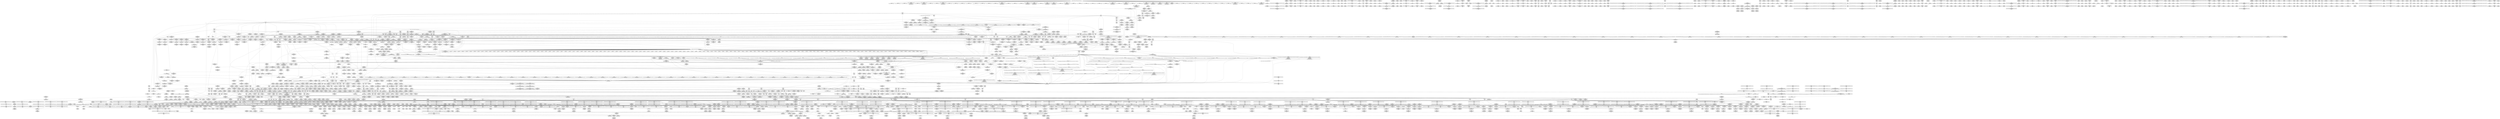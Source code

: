 digraph {
	"CONST[source:0(mediator),value:0(static)][purpose:{operation}][SnkIdx:2]"
	CE0x4663590 [shape=record,shape=Mrecord,label="{CE0x4663590|tomoyo_const_part_length:tmp23|security/tomoyo/util.c,634|*SummSource*}"]
	CE0x5674cc0 [shape=record,shape=Mrecord,label="{CE0x5674cc0|tomoyo_path_number_perm:tmp48|security/tomoyo/file.c,722|*SummSource*}"]
	CE0x37fab40 [shape=record,shape=Mrecord,label="{CE0x37fab40|tomoyo_fill_path_info:tmp2|*LoadInst*|security/tomoyo/util.c,663|*SummSource*}"]
	CE0x571df80 [shape=record,shape=Mrecord,label="{CE0x571df80|VOIDTB_TE:_CE_207,208_}"]
	CE0x56171e0 [shape=record,shape=Mrecord,label="{CE0x56171e0|tomoyo_path_number_perm:if.end4|*SummSource*}"]
	CE0x5875580 [shape=record,shape=Mrecord,label="{CE0x5875580|i32_22|*Constant*|*SummSource*}"]
	CE0x554d790 [shape=record,shape=Mrecord,label="{CE0x554d790|_ret_void,_!dbg_!38931|security/tomoyo/util.c,247|*SummSink*}"]
	CE0x6e6e7d0 [shape=record,shape=Mrecord,label="{CE0x6e6e7d0|GLOBAL:lockdep_rcu_suspicious|*Constant*|*SummSource*}"]
	CE0x4809120 [shape=record,shape=Mrecord,label="{CE0x4809120|rcu_lock_release:tmp2|*SummSource*}"]
	CE0x58b43d0 [shape=record,shape=Mrecord,label="{CE0x58b43d0|i64*_getelementptr_inbounds_(_5_x_i64_,_5_x_i64_*___llvm_gcov_ctr32134,_i64_0,_i64_3)|*Constant*}"]
	CE0x46a6ac0 [shape=record,shape=Mrecord,label="{CE0x46a6ac0|tomoyo_add_slash:tmp4|security/tomoyo/file.c,131|*SummSource*}"]
	CE0x3a7e800 [shape=record,shape=Mrecord,label="{CE0x3a7e800|tomoyo_fill_path_info:tmp7|security/tomoyo/util.c,667}"]
	CE0x54a6700 [shape=record,shape=Mrecord,label="{CE0x54a6700|tomoyo_const_part_length:tmp14|security/tomoyo/util.c,626|*SummSource*}"]
	CE0x53f3650 [shape=record,shape=Mrecord,label="{CE0x53f3650|tomoyo_path_number_perm:type|Function::tomoyo_path_number_perm&Arg::type::}"]
	CE0x58a49f0 [shape=record,shape=Mrecord,label="{CE0x58a49f0|0:_i8*,_array:_GCRE_tomoyo_mac_keywords_external_constant_42_x_i8*_:_elem_19::|security/tomoyo/file.c,233}"]
	CE0x5765a50 [shape=record,shape=Mrecord,label="{CE0x5765a50|tomoyo_domain:if.end}"]
	CE0x45a3ab0 [shape=record,shape=Mrecord,label="{CE0x45a3ab0|tomoyo_const_part_length:incdec.ptr7|security/tomoyo/util.c,631|*SummSource*}"]
	CE0x6eb5720 [shape=record,shape=Mrecord,label="{CE0x6eb5720|GLOBAL:__llvm_gcov_indirect_counter_increment114|*Constant*|*SummSource*}"]
	CE0x6e6c6d0 [shape=record,shape=Mrecord,label="{CE0x6e6c6d0|tomoyo_print_ulong:tmp7|security/tomoyo/util.c,240|*SummSink*}"]
	CE0x575c560 [shape=record,shape=Mrecord,label="{CE0x575c560|_ret_%struct.task_struct*_%tmp4,_!dbg_!38905|./arch/x86/include/asm/current.h,14|*SummSink*}"]
	CE0x46741d0 [shape=record,shape=Mrecord,label="{CE0x46741d0|srcu_read_unlock:tmp2}"]
	CE0x55a0d10 [shape=record,shape=Mrecord,label="{CE0x55a0d10|VOIDTB_TE_array:_GCR_.str2116_private_unnamed_addr_constant_4_x_i8_c_%lu_00_,_align_1:_elem_0:default:}"]
	CE0x4738e60 [shape=record,shape=Mrecord,label="{CE0x4738e60|i1_true|*Constant*}"]
	CE0x54a3da0 [shape=record,shape=Mrecord,label="{CE0x54a3da0|i64*_null|*Constant*}"]
	CE0x48b2730 [shape=record,shape=Mrecord,label="{CE0x48b2730|tomoyo_print_ulong:tmp15|security/tomoyo/util.c,243|*SummSource*}"]
	CE0x4770940 [shape=record,shape=Mrecord,label="{CE0x4770940|tomoyo_audit_path_number_log:tmp|*SummSink*}"]
	CE0x58c0340 [shape=record,shape=Mrecord,label="{CE0x58c0340|tomoyo_const_part_length:tmp53|security/tomoyo/util.c,652|*SummSource*}"]
	CE0x3a82ea0 [shape=record,shape=Mrecord,label="{CE0x3a82ea0|COLLAPSED:_GCMRE___llvm_gcov_ctr28_internal_global_12_x_i64_zeroinitializer:_elem_0:default:}"]
	CE0x5423630 [shape=record,shape=Mrecord,label="{CE0x5423630|VOIDTB_TE:_CE_6384,6388_|*MultipleSource*|security/tomoyo/util.c,1010|Function::tomoyo_get_mode&Arg::ns::}"]
	CE0x39ed2b0 [shape=record,shape=Mrecord,label="{CE0x39ed2b0|tomoyo_get_mode:and|security/tomoyo/util.c,987}"]
	CE0x489cb80 [shape=record,shape=Mrecord,label="{CE0x489cb80|VOIDTB_TE:_CE_190,191_}"]
	CE0x5490b20 [shape=record,shape=Mrecord,label="{CE0x5490b20|tomoyo_read_unlock:entry}"]
	CE0x5568dc0 [shape=record,shape=Mrecord,label="{CE0x5568dc0|tomoyo_get_mode:profile|Function::tomoyo_get_mode&Arg::profile::|*SummSink*}"]
	CE0x45a4360 [shape=record,shape=Mrecord,label="{CE0x45a4360|tomoyo_const_part_length:sw.bb}"]
	CE0x3b2f4d0 [shape=record,shape=Mrecord,label="{CE0x3b2f4d0|tomoyo_domain:tmp10|security/tomoyo/common.h,1205|*SummSource*}"]
	CE0x6eaff30 [shape=record,shape=Mrecord,label="{CE0x6eaff30|0:_%struct.tomoyo_obj_info*,_16:_%struct.tomoyo_domain_info*,_24:_%struct.tomoyo_path_info*,_32:_i64,_40:_i8,_72:_i8,_75:_i8,_76:_i8,_77:_i8,_:_SCMRE_54,55_}"]
	CE0x59db0f0 [shape=record,shape=Mrecord,label="{CE0x59db0f0|VOIDTB_TE:_CE_319,320_}"]
	CE0x6f29ea0 [shape=record,shape=Mrecord,label="{CE0x6f29ea0|tomoyo_audit_path_number_log:name|security/tomoyo/file.c,235}"]
	CE0x5875d80 [shape=record,shape=Mrecord,label="{CE0x5875d80|128:_i8*,_1208:_%struct.file*,_:_CMRE_1,2_}"]
	CE0x55a1170 [shape=record,shape=Mrecord,label="{CE0x55a1170|get_current:bb|*SummSource*}"]
	CE0x54b5ad0 [shape=record,shape=Mrecord,label="{CE0x54b5ad0|i8*_null|*Constant*|*SummSink*}"]
	CE0x38ca950 [shape=record,shape=Mrecord,label="{CE0x38ca950|tomoyo_add_slash:tmp6|security/tomoyo/file.c,131}"]
	CE0x584e8d0 [shape=record,shape=Mrecord,label="{CE0x584e8d0|i64_2|*Constant*|*SummSink*}"]
	CE0x55e5370 [shape=record,shape=Mrecord,label="{CE0x55e5370|tomoyo_const_part_length:if.end|*SummSource*}"]
	CE0x39edcd0 [shape=record,shape=Mrecord,label="{CE0x39edcd0|i64*_getelementptr_inbounds_(_12_x_i64_,_12_x_i64_*___llvm_gcov_ctr31133,_i64_0,_i64_11)|*Constant*}"]
	CE0x478df90 [shape=record,shape=Mrecord,label="{CE0x478df90|tomoyo_print_ulong:tmp18|security/tomoyo/util.c,244|*SummSource*}"]
	CE0x3ad8310 [shape=record,shape=Mrecord,label="{CE0x3ad8310|tomoyo_const_part_length:lor.lhs.false23}"]
	CE0x555d3f0 [shape=record,shape=Mrecord,label="{CE0x555d3f0|tomoyo_get_mode:tmp9|security/tomoyo/util.c,981}"]
	CE0x3adda30 [shape=record,shape=Mrecord,label="{CE0x3adda30|tomoyo_fill_path_info:tobool|security/tomoyo/util.c,667}"]
	CE0x56ecff0 [shape=record,shape=Mrecord,label="{CE0x56ecff0|tomoyo_get_mode:tmp10|security/tomoyo/util.c,982}"]
	CE0x5708e80 [shape=record,shape=Mrecord,label="{CE0x5708e80|tomoyo_print_ulong:if.else16}"]
	CE0x57097b0 [shape=record,shape=Mrecord,label="{CE0x57097b0|i32_-1|*Constant*}"]
	CE0x55b3f20 [shape=record,shape=Mrecord,label="{CE0x55b3f20|COLLAPSED:_GCMRE___llvm_gcov_ctr24_internal_global_4_x_i64_zeroinitializer:_elem_0:default:}"]
	CE0x3aeed10 [shape=record,shape=Mrecord,label="{CE0x3aeed10|tomoyo_const_part_length:tmp25|security/tomoyo/util.c,641|*SummSource*}"]
	CE0x5458ae0 [shape=record,shape=Mrecord,label="{CE0x5458ae0|tomoyo_print_ulong:tmp20|security/tomoyo/util.c,246|*SummSink*}"]
	CE0x5597cf0 [shape=record,shape=Mrecord,label="{CE0x5597cf0|i32_10|*Constant*|*SummSink*}"]
	CE0x57750e0 [shape=record,shape=Mrecord,label="{CE0x57750e0|i64*_getelementptr_inbounds_(_5_x_i64_,_5_x_i64_*___llvm_gcov_ctr32134,_i64_0,_i64_0)|*Constant*|*SummSource*}"]
	CE0x3940df0 [shape=record,shape=Mrecord,label="{CE0x3940df0|__llvm_gcov_indirect_counter_increment:exit|*SummSource*}"]
	CE0x4796210 [shape=record,shape=Mrecord,label="{CE0x4796210|tomoyo_const_part_length:tmp18|security/tomoyo/util.c,627}"]
	CE0x58cf800 [shape=record,shape=Mrecord,label="{CE0x58cf800|tomoyo_print_ulong:tmp25}"]
	CE0x6ee4850 [shape=record,shape=Mrecord,label="{CE0x6ee4850|tomoyo_fill_path_info:ptr|Function::tomoyo_fill_path_info&Arg::ptr::}"]
	CE0x6f4c2c0 [shape=record,shape=Mrecord,label="{CE0x6f4c2c0|tomoyo_const_part_length:tmp51|security/tomoyo/util.c,651|*SummSource*}"]
	CE0x5384b90 [shape=record,shape=Mrecord,label="{CE0x5384b90|tomoyo_read_unlock:tmp|*SummSink*}"]
	CE0x39a7e20 [shape=record,shape=Mrecord,label="{CE0x39a7e20|tomoyo_get_mode:tmp25|security/tomoyo/util.c,987|*SummSink*}"]
	CE0x6db0ba0 [shape=record,shape=Mrecord,label="{CE0x6db0ba0|i64*_getelementptr_inbounds_(_11_x_i64_,_11_x_i64_*___llvm_gcov_ctr54147,_i64_0,_i64_1)|*Constant*|*SummSink*}"]
	CE0x4678110 [shape=record,shape=Mrecord,label="{CE0x4678110|_call_void_mcount()_#3|*SummSink*}"]
	CE0x4721720 [shape=record,shape=Mrecord,label="{CE0x4721720|tomoyo_domain:tobool|security/tomoyo/common.h,1205|*SummSource*}"]
	CE0x58c0040 [shape=record,shape=Mrecord,label="{CE0x58c0040|tomoyo_const_part_length:tmp52|security/tomoyo/util.c,652|*SummSink*}"]
	CE0x45f92e0 [shape=record,shape=Mrecord,label="{CE0x45f92e0|tomoyo_path_number_perm:tmp1}"]
	CE0x470e520 [shape=record,shape=Mrecord,label="{CE0x470e520|tomoyo_domain:tmp20|security/tomoyo/common.h,1205|*SummSource*}"]
	CE0x5987db0 [shape=record,shape=Mrecord,label="{CE0x5987db0|i64*_getelementptr_inbounds_(_22_x_i64_,_22_x_i64_*___llvm_gcov_ctr9,_i64_0,_i64_0)|*Constant*|*SummSource*}"]
	CE0x3a7d950 [shape=record,shape=Mrecord,label="{CE0x3a7d950|srcu_read_lock:bb}"]
	CE0x46a6170 [shape=record,shape=Mrecord,label="{CE0x46a6170|tomoyo_audit_path_number_log:tmp1|*SummSink*}"]
	CE0x643ce60 [shape=record,shape=Mrecord,label="{CE0x643ce60|tomoyo_get_mode:tmp6|security/tomoyo/util.c,978|*SummSource*}"]
	CE0x589fd20 [shape=record,shape=Mrecord,label="{CE0x589fd20|VOIDTB_TE:_CE_218,219_}"]
	CE0x57dc2f0 [shape=record,shape=Mrecord,label="{CE0x57dc2f0|tomoyo_fill_path_info:is_patterned|security/tomoyo/util.c,668}"]
	CE0x6f39240 [shape=record,shape=Mrecord,label="{CE0x6f39240|tomoyo_add_slash:return}"]
	CE0x587daa0 [shape=record,shape=Mrecord,label="{CE0x587daa0|tomoyo_const_part_length:tmp1}"]
	CE0x59dafe0 [shape=record,shape=Mrecord,label="{CE0x59dafe0|VOIDTB_TE:_CE_318,319_}"]
	CE0x55de810 [shape=record,shape=Mrecord,label="{CE0x55de810|i8*_getelementptr_inbounds_(_45_x_i8_,_45_x_i8_*_.str13,_i32_0,_i32_0)|*Constant*|*SummSink*}"]
	CE0x3be21c0 [shape=record,shape=Mrecord,label="{CE0x3be21c0|__llvm_gcov_indirect_counter_increment:exit}"]
	CE0x57e0ef0 [shape=record,shape=Mrecord,label="{CE0x57e0ef0|tomoyo_path_number_perm:entry|*SummSink*}"]
	CE0x5597830 [shape=record,shape=Mrecord,label="{CE0x5597830|i32_10|*Constant*}"]
	CE0x46708c0 [shape=record,shape=Mrecord,label="{CE0x46708c0|tomoyo_fill_path_info:tmp7|security/tomoyo/util.c,667}"]
	CE0x6f99980 [shape=record,shape=Mrecord,label="{CE0x6f99980|rcu_lock_release:tmp7|*SummSource*}"]
	CE0x4827470 [shape=record,shape=Mrecord,label="{CE0x4827470|i64*_getelementptr_inbounds_(_6_x_i64_,_6_x_i64_*___llvm_gcov_ctr25,_i64_0,_i64_4)|*Constant*}"]
	CE0x56c5d10 [shape=record,shape=Mrecord,label="{CE0x56c5d10|tomoyo_path_number_perm:tmp50|security/tomoyo/file.c,723|*SummSink*}"]
	CE0x580e560 [shape=record,shape=Mrecord,label="{CE0x580e560|__llvm_gcov_indirect_counter_increment:counters|Function::__llvm_gcov_indirect_counter_increment&Arg::counters::|*SummSource*}"]
	CE0x463d190 [shape=record,shape=Mrecord,label="{CE0x463d190|0:_i8,_array:_GCRE_tomoyo_index2category_constant_39_x_i8_c_00_00_00_00_00_00_00_00_00_00_00_00_00_00_00_00_00_00_00_00_00_00_00_01_01_01_01_01_01_01_01_01_01_01_01_01_01_01_02_,_align_16:_elem_2::|security/tomoyo/util.c,983}"]
	CE0x59038c0 [shape=record,shape=Mrecord,label="{CE0x59038c0|tomoyo_domain:tmp17|security/tomoyo/common.h,1205|*SummSink*}"]
	CE0x3a82dc0 [shape=record,shape=Mrecord,label="{CE0x3a82dc0|i64*_getelementptr_inbounds_(_12_x_i64_,_12_x_i64_*___llvm_gcov_ctr28,_i64_0,_i64_0)|*Constant*|*SummSink*}"]
	CE0x6fcfbc0 [shape=record,shape=Mrecord,label="{CE0x6fcfbc0|i64_2|*Constant*}"]
	CE0x471a350 [shape=record,shape=Mrecord,label="{CE0x471a350|COLLAPSED:_GCMRE_.str2_private_unnamed_addr_constant_2_x_i8_c_/_00_,_align_1:_elem_0:default:}"]
	CE0x47d2470 [shape=record,shape=Mrecord,label="{CE0x47d2470|tomoyo_print_ulong:tmp9|security/tomoyo/util.c,241|*SummSink*}"]
	CE0x3b60230 [shape=record,shape=Mrecord,label="{CE0x3b60230|i64*_getelementptr_inbounds_(_12_x_i64_,_12_x_i64_*___llvm_gcov_ctr31133,_i64_0,_i64_11)|*Constant*|*SummSink*}"]
	CE0x6e6b0a0 [shape=record,shape=Mrecord,label="{CE0x6e6b0a0|i64**_getelementptr_inbounds_(_3_x_i64*_,_3_x_i64*_*___llvm_gcda_edge_table29,_i64_0,_i64_0)|*Constant*|*SummSource*}"]
	CE0x59fe670 [shape=record,shape=Mrecord,label="{CE0x59fe670|tomoyo_fill_path_info:name1|security/tomoyo/util.c,663|*SummSink*}"]
	CE0x5966780 [shape=record,shape=Mrecord,label="{CE0x5966780|i64_80|*Constant*|*SummSink*}"]
	CE0x5588080 [shape=record,shape=Mrecord,label="{CE0x5588080|GLOBAL:tomoyo_print_ulong|*Constant*|*SummSource*}"]
	CE0x59fe7e0 [shape=record,shape=Mrecord,label="{CE0x59fe7e0|tomoyo_fill_path_info:name1|security/tomoyo/util.c,663|*SummSource*}"]
	CE0x4810530 [shape=record,shape=Mrecord,label="{CE0x4810530|tomoyo_get_realpath:tmp|*SummSink*}"]
	CE0x4751810 [shape=record,shape=Mrecord,label="{CE0x4751810|tomoyo_fill_path_info:tmp11|security/tomoyo/util.c,667}"]
	CE0x57dca40 [shape=record,shape=Mrecord,label="{CE0x57dca40|tomoyo_fill_path_info:frombool10|security/tomoyo/util.c,668|*SummSource*}"]
	CE0x46e6c30 [shape=record,shape=Mrecord,label="{CE0x46e6c30|VOIDTB_TE:_CE_187,188_}"]
	CE0x55cf020 [shape=record,shape=Mrecord,label="{CE0x55cf020|tomoyo_fill_path_info:frombool|security/tomoyo/util.c,667|*SummSink*}"]
	CE0x58344f0 [shape=record,shape=Mrecord,label="{CE0x58344f0|i64*_getelementptr_inbounds_(_14_x_i64_,_14_x_i64_*___llvm_gcov_ctr18115,_i64_0,_i64_11)|*Constant*|*SummSource*}"]
	CE0x5933590 [shape=record,shape=Mrecord,label="{CE0x5933590|VOIDTB_TE:_CE_157,158_}"]
	CE0x46222e0 [shape=record,shape=Mrecord,label="{CE0x46222e0|i1_false|*Constant*}"]
	CE0x6e6cef0 [shape=record,shape=Mrecord,label="{CE0x6e6cef0|tomoyo_print_ulong:if.end}"]
	CE0x54dc260 [shape=record,shape=Mrecord,label="{CE0x54dc260|get_current:tmp2|*SummSink*}"]
	CE0x58ca230 [shape=record,shape=Mrecord,label="{CE0x58ca230|tomoyo_const_part_length:tmp46|security/tomoyo/util.c,646|*SummSink*}"]
	CE0x59478f0 [shape=record,shape=Mrecord,label="{CE0x59478f0|VOIDTB_TE:_CE_153,154_}"]
	CE0x46736e0 [shape=record,shape=Mrecord,label="{CE0x46736e0|tomoyo_fill_path_info:tmp6|security/tomoyo/util.c,667}"]
	CE0x54dba10 [shape=record,shape=Mrecord,label="{CE0x54dba10|tomoyo_print_ulong:tmp7|security/tomoyo/util.c,240|*SummSource*}"]
	CE0x46ca070 [shape=record,shape=Mrecord,label="{CE0x46ca070|tomoyo_const_part_length:tmp16|security/tomoyo/util.c,627|*SummSource*}"]
	CE0x5834c50 [shape=record,shape=Mrecord,label="{CE0x5834c50|tomoyo_print_ulong:tmp24}"]
	CE0x46a2cb0 [shape=record,shape=Mrecord,label="{CE0x46a2cb0|VOIDTB_TE:_CE_200,201_}"]
	CE0x3ad8a50 [shape=record,shape=Mrecord,label="{CE0x3ad8a50|GLOBAL:__llvm_gcov_global_state_pred45|Global_var:__llvm_gcov_global_state_pred45|*SummSource*}"]
	CE0x53f2ef0 [shape=record,shape=Mrecord,label="{CE0x53f2ef0|128:_i8*,_1208:_%struct.file*,_:_CMRE_31,32_}"]
	CE0x4894430 [shape=record,shape=Mrecord,label="{CE0x4894430|GLOBAL:__llvm_gcov_ctr31133|Global_var:__llvm_gcov_ctr31133|*SummSource*}"]
	CE0x6f4a6d0 [shape=record,shape=Mrecord,label="{CE0x6f4a6d0|tomoyo_print_ulong:if.then13}"]
	CE0x46ec360 [shape=record,shape=Mrecord,label="{CE0x46ec360|tomoyo_add_slash:tmp13|security/tomoyo/file.c,138|*SummSink*}"]
	CE0x5a24a10 [shape=record,shape=Mrecord,label="{CE0x5a24a10|tomoyo_path_number_perm:tmp4|security/tomoyo/file.c,694}"]
	CE0x53f32b0 [shape=record,shape=Mrecord,label="{CE0x53f32b0|128:_i8*,_1208:_%struct.file*,_:_CMRE_34,35_}"]
	CE0x54b3eb0 [shape=record,shape=Mrecord,label="{CE0x54b3eb0|tomoyo_path_number_perm:error.0}"]
	CE0x54fe820 [shape=record,shape=Mrecord,label="{CE0x54fe820|tomoyo_path_number_perm:path_number11|security/tomoyo/file.c,712|*SummSource*}"]
	CE0x551b3b0 [shape=record,shape=Mrecord,label="{CE0x551b3b0|i64*_getelementptr_inbounds_(_4_x_i64_,_4_x_i64_*___llvm_gcov_ctr33,_i64_0,_i64_3)|*Constant*|*SummSink*}"]
	CE0x598e960 [shape=record,shape=Mrecord,label="{CE0x598e960|tomoyo_path_number_perm:if.end9}"]
	CE0x54b3e40 [shape=record,shape=Mrecord,label="{CE0x54b3e40|_call_void_tomoyo_read_unlock(i32_%call1)_#9,_!dbg_!38957|security/tomoyo/file.c,720}"]
	CE0x39a6e60 [shape=record,shape=Mrecord,label="{CE0x39a6e60|i64**_getelementptr_inbounds_(_3_x_i64*_,_3_x_i64*_*___llvm_gcda_edge_table29,_i64_0,_i64_0)|*Constant*}"]
	CE0x5a0c2b0 [shape=record,shape=Mrecord,label="{CE0x5a0c2b0|i64*_getelementptr_inbounds_(_5_x_i64_,_5_x_i64_*___llvm_gcov_ctr28130,_i64_0,_i64_3)|*Constant*|*SummSink*}"]
	CE0x6f409d0 [shape=record,shape=Mrecord,label="{CE0x6f409d0|tomoyo_add_slash:entry|*SummSource*}"]
	CE0x5855af0 [shape=record,shape=Mrecord,label="{CE0x5855af0|0:_i8,_array:_GCRE_tomoyo_pn2mac_constant_8_x_i8_c_02_05_07_08_12_0F_10_11_,_align_1:_elem_7::|security/tomoyo/file.c,701}"]
	CE0x58a6950 [shape=record,shape=Mrecord,label="{CE0x58a6950|tomoyo_domain:entry|*SummSink*}"]
	CE0x55468d0 [shape=record,shape=Mrecord,label="{CE0x55468d0|tomoyo_audit_path_number_log:param2|security/tomoyo/file.c,231}"]
	CE0x5a0ee90 [shape=record,shape=Mrecord,label="{CE0x5a0ee90|VOIDTB_TE:_CE_56,64_}"]
	CE0x48cbf70 [shape=record,shape=Mrecord,label="{CE0x48cbf70|GLOBAL:__llvm_gcov_indirect_counter_increment|*Constant*|*SummSource*}"]
	CE0x5835460 [shape=record,shape=Mrecord,label="{CE0x5835460|i64*_getelementptr_inbounds_(_14_x_i64_,_14_x_i64_*___llvm_gcov_ctr18115,_i64_0,_i64_12)|*Constant*|*SummSource*}"]
	CE0x6e214c0 [shape=record,shape=Mrecord,label="{CE0x6e214c0|tomoyo_const_part_length:lor.lhs.false|*SummSource*}"]
	CE0x54a2120 [shape=record,shape=Mrecord,label="{CE0x54a2120|GLOBAL:srcu_read_unlock|*Constant*|*SummSource*}"]
	CE0x5774c90 [shape=record,shape=Mrecord,label="{CE0x5774c90|VOIDTB_TE:_CE_167,168_}"]
	CE0x3add0a0 [shape=record,shape=Mrecord,label="{CE0x3add0a0|tomoyo_fill_path_info:conv3|security/tomoyo/util.c,666|*SummSource*}"]
	CE0x390dda0 [shape=record,shape=Mrecord,label="{CE0x390dda0|tomoyo_get_mode:config|security/tomoyo/util.c,981}"]
	CE0x57ceb30 [shape=record,shape=Mrecord,label="{CE0x57ceb30|tomoyo_const_part_length:tmp9|security/tomoyo/util.c,626|*SummSink*}"]
	CE0x6fc0e40 [shape=record,shape=Mrecord,label="{CE0x6fc0e40|tomoyo_path_number_perm:param_type|security/tomoyo/file.c,710|*SummSink*}"]
	CE0x54142d0 [shape=record,shape=Mrecord,label="{CE0x54142d0|tomoyo_path_number_perm:tmp45|security/tomoyo/file.c,721}"]
	CE0x6f12370 [shape=record,shape=Mrecord,label="{CE0x6f12370|i64_9|*Constant*|*SummSource*}"]
	CE0x71059b0 [shape=record,shape=Mrecord,label="{CE0x71059b0|0:_i8,_array:_GCRE_tomoyo_index2category_constant_39_x_i8_c_00_00_00_00_00_00_00_00_00_00_00_00_00_00_00_00_00_00_00_00_00_00_00_01_01_01_01_01_01_01_01_01_01_01_01_01_01_01_02_,_align_16:_elem_4::|security/tomoyo/util.c,983}"]
	CE0x6e37f70 [shape=record,shape=Mrecord,label="{CE0x6e37f70|tomoyo_const_part_length:if.end28}"]
	CE0x461e2e0 [shape=record,shape=Mrecord,label="{CE0x461e2e0|i64*_getelementptr_inbounds_(_6_x_i64_,_6_x_i64_*___llvm_gcov_ctr25,_i64_0,_i64_3)|*Constant*}"]
	CE0x6e976d0 [shape=record,shape=Mrecord,label="{CE0x6e976d0|i64_25|*Constant*|*SummSink*}"]
	CE0x54efc60 [shape=record,shape=Mrecord,label="{CE0x54efc60|tomoyo_path_number_perm:operation|security/tomoyo/file.c,711|*SummSink*}"]
	CE0x6e96d40 [shape=record,shape=Mrecord,label="{CE0x6e96d40|tomoyo_const_part_length:cmp25|security/tomoyo/util.c,644|*SummSink*}"]
	CE0x54ea290 [shape=record,shape=Mrecord,label="{CE0x54ea290|i64_18|*Constant*|*SummSource*}"]
	CE0x56564d0 [shape=record,shape=Mrecord,label="{CE0x56564d0|tomoyo_const_part_length:tmp18|security/tomoyo/util.c,627|*SummSource*}"]
	CE0x37faad0 [shape=record,shape=Mrecord,label="{CE0x37faad0|tomoyo_fill_path_info:tmp2|*LoadInst*|security/tomoyo/util.c,663}"]
	CE0x47960a0 [shape=record,shape=Mrecord,label="{CE0x47960a0|tomoyo_const_part_length:tmp17|security/tomoyo/util.c,627|*SummSink*}"]
	CE0x6ee3f70 [shape=record,shape=Mrecord,label="{CE0x6ee3f70|_call_void_tomoyo_fill_path_info(%struct.tomoyo_path_info*_%buf)_#9,_!dbg_!38911|security/tomoyo/file.c,137}"]
	CE0x7086030 [shape=record,shape=Mrecord,label="{CE0x7086030|tomoyo_audit_path_number_log:entry}"]
	CE0x5705bd0 [shape=record,shape=Mrecord,label="{CE0x5705bd0|%struct.dentry*_null|*Constant*}"]
	CE0x54909b0 [shape=record,shape=Mrecord,label="{CE0x54909b0|GLOBAL:tomoyo_read_unlock|*Constant*|*SummSource*}"]
	CE0x4605f80 [shape=record,shape=Mrecord,label="{CE0x4605f80|srcu_read_unlock:tmp1}"]
	CE0x4678560 [shape=record,shape=Mrecord,label="{CE0x4678560|__llvm_gcov_indirect_counter_increment114:tmp3|*SummSource*}"]
	CE0x4605be0 [shape=record,shape=Mrecord,label="{CE0x4605be0|tomoyo_print_ulong:tmp6|security/tomoyo/util.c,240|*SummSink*}"]
	CE0x5582d60 [shape=record,shape=Mrecord,label="{CE0x5582d60|tomoyo_add_slash:tmp4|security/tomoyo/file.c,131|*SummSink*}"]
	CE0x5570440 [shape=record,shape=Mrecord,label="{CE0x5570440|tomoyo_audit_path_number_log:tmp12|security/tomoyo/file.c,231|*SummSource*}"]
	CE0x58bdab0 [shape=record,shape=Mrecord,label="{CE0x58bdab0|GLOBAL:full_name_hash|*Constant*|*SummSink*}"]
	CE0x5655ed0 [shape=record,shape=Mrecord,label="{CE0x5655ed0|tomoyo_const_part_length:tmp6|security/tomoyo/util.c,625}"]
	CE0x562aec0 [shape=record,shape=Mrecord,label="{CE0x562aec0|tomoyo_get_mode:ns|Function::tomoyo_get_mode&Arg::ns::|*SummSource*}"]
	CE0x6e7eb10 [shape=record,shape=Mrecord,label="{CE0x6e7eb10|0:_%struct.tomoyo_obj_info*,_16:_%struct.tomoyo_domain_info*,_24:_%struct.tomoyo_path_info*,_32:_i64,_40:_i8,_72:_i8,_75:_i8,_76:_i8,_77:_i8,_:_SCMRE_37,38_}"]
	CE0x550e400 [shape=record,shape=Mrecord,label="{CE0x550e400|tomoyo_audit_path_number_log:tmp17|security/tomoyo/file.c,236|*SummSource*}"]
	CE0x5807c30 [shape=record,shape=Mrecord,label="{CE0x5807c30|i32_55|*Constant*|*SummSink*}"]
	CE0x714a1d0 [shape=record,shape=Mrecord,label="{CE0x714a1d0|tomoyo_fill_path_info:tmp3|security/tomoyo/util.c,667|*SummSink*}"]
	CE0x5649b50 [shape=record,shape=Mrecord,label="{CE0x5649b50|tomoyo_init_request_info:profile3|security/tomoyo/util.c,1008|*SummSource*}"]
	CE0x48710f0 [shape=record,shape=Mrecord,label="{CE0x48710f0|VOIDTB_TE:_CE_181,182_}"]
	CE0x6f1b430 [shape=record,shape=Mrecord,label="{CE0x6f1b430|tomoyo_path_number_perm:tmp26|security/tomoyo/file.c,708|*SummSink*}"]
	CE0x6e12cd0 [shape=record,shape=Mrecord,label="{CE0x6e12cd0|tomoyo_get_mode:tmp16|security/tomoyo/util.c,983|*SummSource*}"]
	CE0x45607e0 [shape=record,shape=Mrecord,label="{CE0x45607e0|tomoyo_const_part_length:tmp4|security/tomoyo/util.c,624|*SummSource*}"]
	CE0x48a89e0 [shape=record,shape=Mrecord,label="{CE0x48a89e0|tomoyo_print_ulong:tmp5|security/tomoyo/util.c,239}"]
	CE0x3941ad0 [shape=record,shape=Mrecord,label="{CE0x3941ad0|_ret_void,_!dbg_!38907|include/linux/srcu.h,238|*SummSource*}"]
	CE0x64334a0 [shape=record,shape=Mrecord,label="{CE0x64334a0|tomoyo_fill_path_info:tmp9|security/tomoyo/util.c,667|*SummSource*}"]
	CE0x4a0aec0 [shape=record,shape=Mrecord,label="{CE0x4a0aec0|128:_i8*,_1208:_%struct.file*,_:_CMRE_144,152_|*MultipleSource*|security/tomoyo/common.h,1205|security/tomoyo/common.h,1205}"]
	CE0x536aff0 [shape=record,shape=Mrecord,label="{CE0x536aff0|tomoyo_const_part_length:cmp15|security/tomoyo/util.c,641|*SummSource*}"]
	CE0x597a820 [shape=record,shape=Mrecord,label="{CE0x597a820|VOIDTB_TE:_CE_205,206_}"]
	CE0x6e5a030 [shape=record,shape=Mrecord,label="{CE0x6e5a030|0:_%struct.tomoyo_obj_info*,_16:_%struct.tomoyo_domain_info*,_24:_%struct.tomoyo_path_info*,_32:_i64,_40:_i8,_72:_i8,_75:_i8,_76:_i8,_77:_i8,_:_SCMRE_8,16_|*MultipleSource*|security/tomoyo/file.c,693|security/tomoyo/file.c, 693|security/tomoyo/file.c,707|Function::tomoyo_init_request_info&Arg::r::}"]
	CE0x5979ef0 [shape=record,shape=Mrecord,label="{CE0x5979ef0|VOIDTB_TE:_CE_163,164_}"]
	CE0x5853fa0 [shape=record,shape=Mrecord,label="{CE0x5853fa0|tomoyo_add_slash:tmp11|*LoadInst*|security/tomoyo/file.c,136|*SummSink*}"]
	CE0x6e6e390 [shape=record,shape=Mrecord,label="{CE0x6e6e390|_call_void_mcount()_#3}"]
	CE0x46e6a10 [shape=record,shape=Mrecord,label="{CE0x46e6a10|VOIDTB_TE:_CE_185,186_}"]
	CE0x558a210 [shape=record,shape=Mrecord,label="{CE0x558a210|tomoyo_path_number_perm:lor.lhs.false}"]
	CE0x56f0c70 [shape=record,shape=Mrecord,label="{CE0x56f0c70|rcu_lock_release:__here|*SummSink*}"]
	CE0x553b170 [shape=record,shape=Mrecord,label="{CE0x553b170|i64*_getelementptr_inbounds_(_2_x_i64_,_2_x_i64_*___llvm_gcov_ctr23,_i64_0,_i64_1)|*Constant*}"]
	CE0x3a7de30 [shape=record,shape=Mrecord,label="{CE0x3a7de30|__llvm_gcov_indirect_counter_increment:tmp3|*SummSink*}"]
	CE0x3aee070 [shape=record,shape=Mrecord,label="{CE0x3aee070|i8*_null|*Constant*}"]
	CE0x6e20dd0 [shape=record,shape=Mrecord,label="{CE0x6e20dd0|rcu_lock_acquire:indirectgoto|*SummSource*}"]
	CE0x5546cb0 [shape=record,shape=Mrecord,label="{CE0x5546cb0|tomoyo_audit_path_number_log:param2|security/tomoyo/file.c,231|*SummSink*}"]
	CE0x4715de0 [shape=record,shape=Mrecord,label="{CE0x4715de0|tomoyo_const_part_length:conv11|security/tomoyo/util.c,641|*SummSource*}"]
	CE0x46058d0 [shape=record,shape=Mrecord,label="{CE0x46058d0|i64_0|*Constant*}"]
	CE0x70dd180 [shape=record,shape=Mrecord,label="{CE0x70dd180|__llvm_gcov_indirect_counter_increment114:exit|*SummSink*}"]
	CE0x575c940 [shape=record,shape=Mrecord,label="{CE0x575c940|i32_78|*Constant*}"]
	CE0x5876300 [shape=record,shape=Mrecord,label="{CE0x5876300|128:_i8*,_1208:_%struct.file*,_:_CMRE_4,5_}"]
	CE0x481ce90 [shape=record,shape=Mrecord,label="{CE0x481ce90|tomoyo_fill_path_info:call2|security/tomoyo/util.c,666}"]
	CE0x6f8f990 [shape=record,shape=Mrecord,label="{CE0x6f8f990|GLOBAL:tomoyo_supervisor|*Constant*|*SummSource*}"]
	CE0x5448ee0 [shape=record,shape=Mrecord,label="{CE0x5448ee0|tomoyo_const_part_length:incdec.ptr10|security/tomoyo/util.c,640|*SummSink*}"]
	CE0x7065e80 [shape=record,shape=Mrecord,label="{CE0x7065e80|GLOBAL:tomoyo_audit_path_number_log|*Constant*}"]
	CE0x6df7d80 [shape=record,shape=Mrecord,label="{CE0x6df7d80|tomoyo_read_lock:bb|*SummSink*}"]
	CE0x597a000 [shape=record,shape=Mrecord,label="{CE0x597a000|VOIDTB_TE:_CE_164,165_}"]
	CE0x6ec5e30 [shape=record,shape=Mrecord,label="{CE0x6ec5e30|tomoyo_const_part_length:tmp43|security/tomoyo/util.c,644}"]
	CE0x6fc7db0 [shape=record,shape=Mrecord,label="{CE0x6fc7db0|tomoyo_path_number_perm:param|security/tomoyo/file.c,711|*SummSink*}"]
	CE0x4797a40 [shape=record,shape=Mrecord,label="{CE0x4797a40|tomoyo_domain:tmp11|security/tomoyo/common.h,1205|*SummSource*}"]
	CE0x71065a0 [shape=record,shape=Mrecord,label="{CE0x71065a0|tomoyo_domain:land.lhs.true2|*SummSource*}"]
	CE0x59cadd0 [shape=record,shape=Mrecord,label="{CE0x59cadd0|128:_i8*,_1208:_%struct.file*,_:_CMRE_64,72_|*MultipleSource*|security/tomoyo/common.h,1205|security/tomoyo/common.h,1205}"]
	CE0x59da660 [shape=record,shape=Mrecord,label="{CE0x59da660|tomoyo_path_number_perm:idxprom|security/tomoyo/file.c,701|*SummSource*}"]
	CE0x49125f0 [shape=record,shape=Mrecord,label="{CE0x49125f0|tomoyo_get_realpath:retval.0}"]
	CE0x5661360 [shape=record,shape=Mrecord,label="{CE0x5661360|i64_8|*Constant*|*SummSource*}"]
	CE0x54e9d30 [shape=record,shape=Mrecord,label="{CE0x54e9d30|tomoyo_path_number_perm:cmp19|security/tomoyo/file.c,721|*SummSource*}"]
	CE0x57cea80 [shape=record,shape=Mrecord,label="{CE0x57cea80|GLOBAL:lock_acquire|*Constant*|*SummSink*}"]
	CE0x55899f0 [shape=record,shape=Mrecord,label="{CE0x55899f0|i32_4|*Constant*|*SummSource*}"]
	CE0x714ead0 [shape=record,shape=Mrecord,label="{CE0x714ead0|i32_49|*Constant*|*SummSink*}"]
	CE0x54efaa0 [shape=record,shape=Mrecord,label="{CE0x54efaa0|tomoyo_path_number_perm:operation|security/tomoyo/file.c,711|*SummSource*}"]
	CE0x6e8e620 [shape=record,shape=Mrecord,label="{CE0x6e8e620|tomoyo_print_ulong:if.then|*SummSource*}"]
	CE0x475eef0 [shape=record,shape=Mrecord,label="{CE0x475eef0|i64_19|*Constant*|*SummSource*}"]
	CE0x46ec210 [shape=record,shape=Mrecord,label="{CE0x46ec210|tomoyo_add_slash:tmp13|security/tomoyo/file.c,138|*SummSource*}"]
	CE0x55dcbf0 [shape=record,shape=Mrecord,label="{CE0x55dcbf0|tomoyo_print_ulong:conv18|security/tomoyo/util.c,246|*SummSource*}"]
	CE0x5842c30 [shape=record,shape=Mrecord,label="{CE0x5842c30|i32_5|*Constant*|*SummSink*}"]
	CE0x6eafa70 [shape=record,shape=Mrecord,label="{CE0x6eafa70|0:_%struct.tomoyo_obj_info*,_16:_%struct.tomoyo_domain_info*,_24:_%struct.tomoyo_path_info*,_32:_i64,_40:_i8,_72:_i8,_75:_i8,_76:_i8,_77:_i8,_:_SCMRE_52,53_}"]
	CE0x543c7d0 [shape=record,shape=Mrecord,label="{CE0x543c7d0|tomoyo_path_number_perm:call|security/tomoyo/file.c,701|*SummSink*}"]
	CE0x5732ff0 [shape=record,shape=Mrecord,label="{CE0x5732ff0|tomoyo_path_number_perm:tmp53|security/tomoyo/file.c,724}"]
	CE0x589dc00 [shape=record,shape=Mrecord,label="{CE0x589dc00|0:_i8*,_array:_GCRE_tomoyo_mac_keywords_external_constant_42_x_i8*_:_elem_9::|security/tomoyo/file.c,233}"]
	CE0x7143680 [shape=record,shape=Mrecord,label="{CE0x7143680|tomoyo_path_number_perm:tmp37|security/tomoyo/file.c,717}"]
	CE0x5458460 [shape=record,shape=Mrecord,label="{CE0x5458460|i64*_getelementptr_inbounds_(_14_x_i64_,_14_x_i64_*___llvm_gcov_ctr18115,_i64_0,_i64_10)|*Constant*}"]
	CE0x37fb110 [shape=record,shape=Mrecord,label="{CE0x37fb110|tomoyo_domain:tmp16|security/tomoyo/common.h,1205}"]
	CE0x566b140 [shape=record,shape=Mrecord,label="{CE0x566b140|VOIDTB_TE:_CE_232,240_}"]
	CE0x59f7da0 [shape=record,shape=Mrecord,label="{CE0x59f7da0|tomoyo_const_part_length:cmp21|security/tomoyo/util.c,644}"]
	CE0x59338e0 [shape=record,shape=Mrecord,label="{CE0x59338e0|GLOBAL:srcu_read_lock|*Constant*|*SummSink*}"]
	CE0x6e313c0 [shape=record,shape=Mrecord,label="{CE0x6e313c0|tomoyo_path_number_perm:tmp23|security/tomoyo/file.c,706|*SummSink*}"]
	CE0x3b60000 [shape=record,shape=Mrecord,label="{CE0x3b60000|tomoyo_get_mode:tmp27|security/tomoyo/util.c,988|*SummSource*}"]
	CE0x561f910 [shape=record,shape=Mrecord,label="{CE0x561f910|i64_1|*Constant*}"]
	CE0x553b8b0 [shape=record,shape=Mrecord,label="{CE0x553b8b0|tomoyo_add_slash:tmp10|security/tomoyo/file.c,136|*SummSource*}"]
	CE0x47549c0 [shape=record,shape=Mrecord,label="{CE0x47549c0|tomoyo_const_part_length:tmp49|security/tomoyo/util.c,649|*SummSink*}"]
	CE0x59731b0 [shape=record,shape=Mrecord,label="{CE0x59731b0|i8*_undef|*Constant*|*SummSink*}"]
	CE0x5704ac0 [shape=record,shape=Mrecord,label="{CE0x5704ac0|tomoyo_const_part_length:while.body|*SummSink*}"]
	CE0x566a550 [shape=record,shape=Mrecord,label="{CE0x566a550|tomoyo_init_request_info:call|security/tomoyo/util.c,1005}"]
	CE0x6ee4370 [shape=record,shape=Mrecord,label="{CE0x6ee4370|_ret_void,_!dbg_!38929|security/tomoyo/util.c,670}"]
	CE0x58eb920 [shape=record,shape=Mrecord,label="{CE0x58eb920|i64*_getelementptr_inbounds_(_5_x_i64_,_5_x_i64_*___llvm_gcov_ctr28130,_i64_0,_i64_0)|*Constant*}"]
	CE0x3a7e430 [shape=record,shape=Mrecord,label="{CE0x3a7e430|i64_1|*Constant*}"]
	CE0x562b070 [shape=record,shape=Mrecord,label="{CE0x562b070|tomoyo_get_mode:ns|Function::tomoyo_get_mode&Arg::ns::|*SummSink*}"]
	CE0x4634bc0 [shape=record,shape=Mrecord,label="{CE0x4634bc0|tomoyo_const_part_length:if.end6|*SummSink*}"]
	CE0x4764910 [shape=record,shape=Mrecord,label="{CE0x4764910|tomoyo_const_part_length:tmp20|security/tomoyo/util.c,628|*SummSource*}"]
	CE0x6e28000 [shape=record,shape=Mrecord,label="{CE0x6e28000|tomoyo_path_number_perm:tmp21|security/tomoyo/file.c,705|*SummSource*}"]
	CE0x54a2de0 [shape=record,shape=Mrecord,label="{CE0x54a2de0|tomoyo_audit_path_number_log:bb}"]
	CE0x48e0ac0 [shape=record,shape=Mrecord,label="{CE0x48e0ac0|i8_2|*Constant*}"]
	CE0x57dbe40 [shape=record,shape=Mrecord,label="{CE0x57dbe40|tomoyo_fill_path_info:cmp8|security/tomoyo/util.c,668|*SummSource*}"]
	CE0x5570260 [shape=record,shape=Mrecord,label="{CE0x5570260|tomoyo_audit_path_number_log:tmp12|security/tomoyo/file.c,231}"]
	CE0x5836380 [shape=record,shape=Mrecord,label="{CE0x5836380|i64_20|*Constant*|*SummSource*}"]
	CE0x566a7d0 [shape=record,shape=Mrecord,label="{CE0x566a7d0|GLOBAL:tomoyo_domain|*Constant*}"]
	CE0x643b4e0 [shape=record,shape=Mrecord,label="{CE0x643b4e0|tomoyo_get_mode:tmp2|security/tomoyo/util.c,978|*SummSink*}"]
	CE0x6ec0a50 [shape=record,shape=Mrecord,label="{CE0x6ec0a50|0:_%struct.tomoyo_obj_info*,_16:_%struct.tomoyo_domain_info*,_24:_%struct.tomoyo_path_info*,_32:_i64,_40:_i8,_72:_i8,_75:_i8,_76:_i8,_77:_i8,_:_SCMRE_58,59_}"]
	CE0x5568f90 [shape=record,shape=Mrecord,label="{CE0x5568f90|tomoyo_get_mode:index|Function::tomoyo_get_mode&Arg::index::|*SummSource*}"]
	CE0x4861090 [shape=record,shape=Mrecord,label="{CE0x4861090|tomoyo_const_part_length:entry|*SummSource*}"]
	CE0x5836720 [shape=record,shape=Mrecord,label="{CE0x5836720|tomoyo_const_part_length:tmp29|security/tomoyo/util.c,641|*SummSink*}"]
	CE0x390d6c0 [shape=record,shape=Mrecord,label="{CE0x390d6c0|srcu_read_lock:tmp2}"]
	CE0x53f2db0 [shape=record,shape=Mrecord,label="{CE0x53f2db0|128:_i8*,_1208:_%struct.file*,_:_CMRE_30,31_}"]
	CE0x4741bd0 [shape=record,shape=Mrecord,label="{CE0x4741bd0|_call_void_kfree(i8*_%tmp41)_#9,_!dbg_!38956|security/tomoyo/file.c,718|*SummSource*}"]
	CE0x58311f0 [shape=record,shape=Mrecord,label="{CE0x58311f0|i64_1|*Constant*}"]
	CE0x6e6ccb0 [shape=record,shape=Mrecord,label="{CE0x6e6ccb0|i32_9|*Constant*}"]
	CE0x584eb20 [shape=record,shape=Mrecord,label="{CE0x584eb20|tomoyo_path_number_perm:tmp8|security/tomoyo/file.c,702|*SummSource*}"]
	CE0x48b26c0 [shape=record,shape=Mrecord,label="{CE0x48b26c0|tomoyo_print_ulong:tmp15|security/tomoyo/util.c,243}"]
	CE0x6e11de0 [shape=record,shape=Mrecord,label="{CE0x6e11de0|tomoyo_const_part_length:tmp37|security/tomoyo/util.c,644|*SummSink*}"]
	CE0x6ec6370 [shape=record,shape=Mrecord,label="{CE0x6ec6370|tomoyo_const_part_length:tmp44|security/tomoyo/util.c,645}"]
	CE0x4808db0 [shape=record,shape=Mrecord,label="{CE0x4808db0|i64*_getelementptr_inbounds_(_31_x_i64_,_31_x_i64_*___llvm_gcov_ctr43150,_i64_0,_i64_3)|*Constant*|*SummSource*}"]
	CE0x38caca0 [shape=record,shape=Mrecord,label="{CE0x38caca0|tomoyo_audit_path_number_log:tmp4|security/tomoyo/file.c,222|*SummSink*}"]
	CE0x39edac0 [shape=record,shape=Mrecord,label="{CE0x39edac0|tomoyo_get_mode:tmp27|security/tomoyo/util.c,988}"]
	CE0x53937f0 [shape=record,shape=Mrecord,label="{CE0x53937f0|tomoyo_path_number_perm:operation|security/tomoyo/file.c,711}"]
	CE0x57c9d00 [shape=record,shape=Mrecord,label="{CE0x57c9d00|_ret_i32_%call,_!dbg_!38902|security/tomoyo/common.h,1097}"]
	CE0x5597dc0 [shape=record,shape=Mrecord,label="{CE0x5597dc0|tomoyo_init_request_info:type|security/tomoyo/util.c,1009|*SummSink*}"]
	CE0x6ee4160 [shape=record,shape=Mrecord,label="{CE0x6ee4160|_call_void_tomoyo_fill_path_info(%struct.tomoyo_path_info*_%buf)_#9,_!dbg_!38911|security/tomoyo/file.c,137|*SummSource*}"]
	CE0x551b020 [shape=record,shape=Mrecord,label="{CE0x551b020|i64_5|*Constant*}"]
	CE0x45a3d90 [shape=record,shape=Mrecord,label="{CE0x45a3d90|tomoyo_const_part_length:filename.addr.0}"]
	CE0x6e97ec0 [shape=record,shape=Mrecord,label="{CE0x6e97ec0|tomoyo_const_part_length:tmp41|security/tomoyo/util.c,644|*SummSink*}"]
	CE0x3b88750 [shape=record,shape=Mrecord,label="{CE0x3b88750|tomoyo_fill_path_info:cmp|security/tomoyo/util.c,667|*SummSink*}"]
	CE0x6e05210 [shape=record,shape=Mrecord,label="{CE0x6e05210|tomoyo_path_number_perm:tmp19|security/tomoyo/file.c,705}"]
	CE0x6ddd1f0 [shape=record,shape=Mrecord,label="{CE0x6ddd1f0|tomoyo_get_mode:tmp4|security/tomoyo/util.c,978|*SummSource*}"]
	CE0x3b88940 [shape=record,shape=Mrecord,label="{CE0x3b88940|tomoyo_fill_path_info:cmp|security/tomoyo/util.c,667}"]
	CE0x54d81a0 [shape=record,shape=Mrecord,label="{CE0x54d81a0|tomoyo_get_realpath:name1|security/tomoyo/file.c,151}"]
	CE0x493baa0 [shape=record,shape=Mrecord,label="{CE0x493baa0|0:_i8*,_array:_GCRE_tomoyo_mac_keywords_external_constant_42_x_i8*_:_elem_40::|security/tomoyo/file.c,233}"]
	CE0x714e830 [shape=record,shape=Mrecord,label="{CE0x714e830|i32_48|*Constant*|*SummSink*}"]
	CE0x6ec6100 [shape=record,shape=Mrecord,label="{CE0x6ec6100|tomoyo_const_part_length:tmp43|security/tomoyo/util.c,644|*SummSource*}"]
	CE0x47550c0 [shape=record,shape=Mrecord,label="{CE0x47550c0|tomoyo_const_part_length:tmp50|security/tomoyo/util.c,651|*SummSource*}"]
	CE0x55ae060 [shape=record,shape=Mrecord,label="{CE0x55ae060|tomoyo_const_part_length:tmp32|security/tomoyo/util.c,641|*SummSink*}"]
	CE0x46f7f60 [shape=record,shape=Mrecord,label="{CE0x46f7f60|tomoyo_get_mode:tmp3|security/tomoyo/util.c,978}"]
	CE0x70dbb20 [shape=record,shape=Mrecord,label="{CE0x70dbb20|i64_14|*Constant*}"]
	CE0x54a79a0 [shape=record,shape=Mrecord,label="{CE0x54a79a0|tomoyo_path_number_perm:tmp42|security/tomoyo/file.c,721|*SummSource*}"]
	CE0x46745f0 [shape=record,shape=Mrecord,label="{CE0x46745f0|tomoyo_print_ulong:if.else|*SummSource*}"]
	CE0x5661590 [shape=record,shape=Mrecord,label="{CE0x5661590|tomoyo_get_mode:tmp18|security/tomoyo/util.c,985}"]
	CE0x55b3890 [shape=record,shape=Mrecord,label="{CE0x55b3890|rcu_lock_acquire:bb|*SummSource*}"]
	CE0x45ea270 [shape=record,shape=Mrecord,label="{CE0x45ea270|tomoyo_path_number_perm:tmp18|security/tomoyo/file.c,703|*SummSource*}"]
	CE0x463c280 [shape=record,shape=Mrecord,label="{CE0x463c280|get_current:tmp1|*SummSource*}"]
	CE0x59fea20 [shape=record,shape=Mrecord,label="{CE0x59fea20|tomoyo_get_mode:if.end14|*SummSink*}"]
	CE0x70dd5b0 [shape=record,shape=Mrecord,label="{CE0x70dd5b0|tomoyo_const_part_length:incdec.ptr19|security/tomoyo/util.c,643|*SummSink*}"]
	CE0x4861a70 [shape=record,shape=Mrecord,label="{CE0x4861a70|0:_i8,_array:_GCRE_tomoyo_index2category_constant_39_x_i8_c_00_00_00_00_00_00_00_00_00_00_00_00_00_00_00_00_00_00_00_00_00_00_00_01_01_01_01_01_01_01_01_01_01_01_01_01_01_01_02_,_align_16:_elem_26::|security/tomoyo/util.c,983}"]
	CE0x5674830 [shape=record,shape=Mrecord,label="{CE0x5674830|tomoyo_path_number_perm:tmp47|security/tomoyo/file.c,722|*SummSink*}"]
	CE0x46ee450 [shape=record,shape=Mrecord,label="{CE0x46ee450|i64_0|*Constant*|*SummSource*}"]
	CE0x47702f0 [shape=record,shape=Mrecord,label="{CE0x47702f0|tomoyo_domain:tmp7|security/tomoyo/common.h,1205}"]
	CE0x5589e20 [shape=record,shape=Mrecord,label="{CE0x5589e20|tomoyo_init_request_info:profile2|security/tomoyo/util.c,1007|*SummSource*}"]
	CE0x5587720 [shape=record,shape=Mrecord,label="{CE0x5587720|tomoyo_print_ulong:entry|*SummSource*}"]
	CE0x3abee80 [shape=record,shape=Mrecord,label="{CE0x3abee80|tomoyo_domain:tmp16|security/tomoyo/common.h,1205|*SummSink*}"]
	CE0x3ac4260 [shape=record,shape=Mrecord,label="{CE0x3ac4260|GLOBAL:tomoyo_policy_loaded|Global_var:tomoyo_policy_loaded}"]
	CE0x458fe10 [shape=record,shape=Mrecord,label="{CE0x458fe10|srcu_read_lock:dep_map|include/linux/srcu.h,222|*SummSink*}"]
	CE0x571f110 [shape=record,shape=Mrecord,label="{CE0x571f110|tomoyo_const_part_length:inc|security/tomoyo/util.c,628|*SummSource*}"]
	CE0x5706870 [shape=record,shape=Mrecord,label="{CE0x5706870|tomoyo_path_number_perm:out}"]
	CE0x58bffd0 [shape=record,shape=Mrecord,label="{CE0x58bffd0|i64*_getelementptr_inbounds_(_31_x_i64_,_31_x_i64_*___llvm_gcov_ctr43150,_i64_0,_i64_30)|*Constant*|*SummSink*}"]
	CE0x55263e0 [shape=record,shape=Mrecord,label="{CE0x55263e0|tomoyo_get_mode:arrayidx8|security/tomoyo/util.c,983|*SummSource*}"]
	CE0x643b2f0 [shape=record,shape=Mrecord,label="{CE0x643b2f0|0:_i8,_:_GCRE_tomoyo_policy_loaded_global_i8_0,_align_1:_elem_0:default:}"]
	CE0x55f7600 [shape=record,shape=Mrecord,label="{CE0x55f7600|i64_1|*Constant*}"]
	CE0x714a010 [shape=record,shape=Mrecord,label="{CE0x714a010|GLOBAL:__llvm_gcov_ctr28130|Global_var:__llvm_gcov_ctr28130}"]
	CE0x46225e0 [shape=record,shape=Mrecord,label="{CE0x46225e0|tomoyo_get_realpath:tmp10|security/tomoyo/file.c,155|*SummSink*}"]
	CE0x53e5090 [shape=record,shape=Mrecord,label="{CE0x53e5090|tomoyo_fill_path_info:tmp6|security/tomoyo/util.c,667|*SummSink*}"]
	CE0x57e00d0 [shape=record,shape=Mrecord,label="{CE0x57e00d0|tomoyo_print_ulong:bb|*SummSource*}"]
	CE0x6f6fc10 [shape=record,shape=Mrecord,label="{CE0x6f6fc10|tomoyo_read_unlock:tmp}"]
	CE0x6fb6930 [shape=record,shape=Mrecord,label="{CE0x6fb6930|i64*_getelementptr_inbounds_(_6_x_i64_,_6_x_i64_*___llvm_gcov_ctr26,_i64_0,_i64_4)|*Constant*}"]
	CE0x6f95830 [shape=record,shape=Mrecord,label="{CE0x6f95830|GLOBAL:lock_release|*Constant*|*SummSource*}"]
	CE0x4672410 [shape=record,shape=Mrecord,label="{CE0x4672410|tomoyo_const_part_length:entry|*SummSink*}"]
	CE0x6f64830 [shape=record,shape=Mrecord,label="{CE0x6f64830|_call_void___llvm_gcov_indirect_counter_increment114(i32*___llvm_gcov_global_state_pred45,_i64**_getelementptr_inbounds_(_3_x_i64*_,_3_x_i64*_*___llvm_gcda_edge_table44,_i64_0,_i64_1)),_!dbg_!38927|security/tomoyo/util.c,634|*SummSource*}"]
	CE0x6eb4d70 [shape=record,shape=Mrecord,label="{CE0x6eb4d70|GLOBAL:__llvm_gcov_ctr43150|Global_var:__llvm_gcov_ctr43150|*SummSink*}"]
	CE0x478e220 [shape=record,shape=Mrecord,label="{CE0x478e220|tomoyo_print_ulong:tmp19|security/tomoyo/util.c,244}"]
	CE0x48bfe40 [shape=record,shape=Mrecord,label="{CE0x48bfe40|i64*_getelementptr_inbounds_(_2_x_i64_,_2_x_i64_*___llvm_gcov_ctr32,_i64_0,_i64_1)|*Constant*}"]
	CE0x6e97280 [shape=record,shape=Mrecord,label="{CE0x6e97280|i64_24|*Constant*|*SummSink*}"]
	CE0x6eded00 [shape=record,shape=Mrecord,label="{CE0x6eded00|0:_%struct.tomoyo_obj_info*,_16:_%struct.tomoyo_domain_info*,_24:_%struct.tomoyo_path_info*,_32:_i64,_40:_i8,_72:_i8,_75:_i8,_76:_i8,_77:_i8,_:_SCMRE_75,76_|*MultipleSource*|security/tomoyo/file.c,693|security/tomoyo/file.c, 693|security/tomoyo/file.c,707|Function::tomoyo_init_request_info&Arg::r::}"]
	CE0x5a24050 [shape=record,shape=Mrecord,label="{CE0x5a24050|tomoyo_domain:call3|security/tomoyo/common.h,1205|*SummSource*}"]
	CE0x3aa4950 [shape=record,shape=Mrecord,label="{CE0x3aa4950|tomoyo_fill_path_info:frombool|security/tomoyo/util.c,667}"]
	CE0x712daf0 [shape=record,shape=Mrecord,label="{CE0x712daf0|tomoyo_domain:tmp4|security/tomoyo/common.h,1205|*SummSink*}"]
	CE0x465db90 [shape=record,shape=Mrecord,label="{CE0x465db90|tomoyo_get_realpath:tmp4|security/tomoyo/file.c,151|*SummSink*}"]
	CE0x39849f0 [shape=record,shape=Mrecord,label="{CE0x39849f0|srcu_read_lock:tmp1|*SummSource*}"]
	CE0x3b50ae0 [shape=record,shape=Mrecord,label="{CE0x3b50ae0|tomoyo_path_number_perm:tmp2|security/tomoyo/file.c,693}"]
	CE0x562a9a0 [shape=record,shape=Mrecord,label="{CE0x562a9a0|tomoyo_get_mode:entry}"]
	CE0x5569290 [shape=record,shape=Mrecord,label="{CE0x5569290|_ret_i32_%retval.0,_!dbg_!38935|security/tomoyo/util.c,988|*SummSource*}"]
	CE0x49e0890 [shape=record,shape=Mrecord,label="{CE0x49e0890|tomoyo_get_mode:if.then13|*SummSource*}"]
	CE0x54d8130 [shape=record,shape=Mrecord,label="{CE0x54d8130|tomoyo_get_realpath:tmp2|*LoadInst*|security/tomoyo/file.c,151}"]
	CE0x48dfee0 [shape=record,shape=Mrecord,label="{CE0x48dfee0|tomoyo_const_part_length:tmp31|security/tomoyo/util.c,641}"]
	CE0x57eeab0 [shape=record,shape=Mrecord,label="{CE0x57eeab0|tomoyo_get_realpath:tmp6|security/tomoyo/file.c,151|*SummSink*}"]
	CE0x6db09b0 [shape=record,shape=Mrecord,label="{CE0x6db09b0|i32_255|*Constant*|*SummSource*}"]
	CE0x553cf10 [shape=record,shape=Mrecord,label="{CE0x553cf10|srcu_read_lock:sp|Function::srcu_read_lock&Arg::sp::}"]
	CE0x393fc20 [shape=record,shape=Mrecord,label="{CE0x393fc20|_ret_void}"]
	CE0x5a35990 [shape=record,shape=Mrecord,label="{CE0x5a35990|_ret_i1_%retval.0,_!dbg_!38916|security/tomoyo/file.c,156|*SummSink*}"]
	CE0x569cc70 [shape=record,shape=Mrecord,label="{CE0x569cc70|i64*_getelementptr_inbounds_(_22_x_i64_,_22_x_i64_*___llvm_gcov_ctr9,_i64_0,_i64_20)|*Constant*}"]
	CE0x46cad90 [shape=record,shape=Mrecord,label="{CE0x46cad90|i64**_getelementptr_inbounds_(_3_x_i64*_,_3_x_i64*_*___llvm_gcda_edge_table44,_i64_0,_i64_2)|*Constant*|*SummSource*}"]
	CE0x5973140 [shape=record,shape=Mrecord,label="{CE0x5973140|i8*_undef|*Constant*|*SummSource*}"]
	CE0x463cde0 [shape=record,shape=Mrecord,label="{CE0x463cde0|tomoyo_audit_path_number_log:tmp3|security/tomoyo/file.c,215|*SummSink*}"]
	CE0x70db870 [shape=record,shape=Mrecord,label="{CE0x70db870|i64_15|*Constant*|*SummSink*}"]
	CE0x6e5e610 [shape=record,shape=Mrecord,label="{CE0x6e5e610|i64_ptrtoint_(i8*_blockaddress(_rcu_lock_release,_%__here)_to_i64)|*Constant*}"]
	CE0x5765c60 [shape=record,shape=Mrecord,label="{CE0x5765c60|i32_8|*Constant*|*SummSource*}"]
	CE0x6eb5080 [shape=record,shape=Mrecord,label="{CE0x6eb5080|i32_1|*Constant*}"]
	CE0x58fb020 [shape=record,shape=Mrecord,label="{CE0x58fb020|0:_i8*,_array:_GCRE_tomoyo_mac_keywords_external_constant_42_x_i8*_:_elem_31::|security/tomoyo/file.c,233}"]
	CE0x3aee660 [shape=record,shape=Mrecord,label="{CE0x3aee660|__llvm_gcov_indirect_counter_increment114:tmp2|*SummSink*}"]
	CE0x589f820 [shape=record,shape=Mrecord,label="{CE0x589f820|GLOBAL:__llvm_gcov_ctr32134|Global_var:__llvm_gcov_ctr32134|*SummSink*}"]
	CE0x553b760 [shape=record,shape=Mrecord,label="{CE0x553b760|tomoyo_add_slash:tmp10|security/tomoyo/file.c,136}"]
	CE0x5675200 [shape=record,shape=Mrecord,label="{CE0x5675200|tomoyo_path_number_perm:error.1|*SummSink*}"]
	CE0x588cfa0 [shape=record,shape=Mrecord,label="{CE0x588cfa0|srcu_read_lock:tmp3}"]
	CE0x46e6900 [shape=record,shape=Mrecord,label="{CE0x46e6900|VOIDTB_TE:_CE_184,185_}"]
	CE0x5392af0 [shape=record,shape=Mrecord,label="{CE0x5392af0|128:_i8*,_1208:_%struct.file*,_:_CMRE_7,8_}"]
	CE0x55dd160 [shape=record,shape=Mrecord,label="{CE0x55dd160|tomoyo_print_ulong:call19|security/tomoyo/util.c,246|*SummSink*}"]
	CE0x58d0280 [shape=record,shape=Mrecord,label="{CE0x58d0280|i64*_getelementptr_inbounds_(_14_x_i64_,_14_x_i64_*___llvm_gcov_ctr18115,_i64_0,_i64_13)|*Constant*}"]
	CE0x5987a50 [shape=record,shape=Mrecord,label="{CE0x5987a50|_ret_i32_%call,_!dbg_!38907|include/linux/srcu.h,223|*SummSource*}"]
	CE0x463b7c0 [shape=record,shape=Mrecord,label="{CE0x463b7c0|tomoyo_const_part_length:conv|security/tomoyo/util.c,626|*SummSink*}"]
	CE0x57fd9f0 [shape=record,shape=Mrecord,label="{CE0x57fd9f0|rcu_lock_acquire:tmp3}"]
	CE0x560ff50 [shape=record,shape=Mrecord,label="{CE0x560ff50|GLOBAL:tomoyo_realpath_from_path|*Constant*}"]
	CE0x3a13cf0 [shape=record,shape=Mrecord,label="{CE0x3a13cf0|__llvm_gcov_indirect_counter_increment114:bb4|*SummSink*}"]
	CE0x47d1c30 [shape=record,shape=Mrecord,label="{CE0x47d1c30|tomoyo_print_ulong:conv|security/tomoyo/util.c,239|*SummSource*}"]
	CE0x58547e0 [shape=record,shape=Mrecord,label="{CE0x58547e0|tomoyo_add_slash:call|security/tomoyo/file.c,136|*SummSink*}"]
	CE0x5933ca0 [shape=record,shape=Mrecord,label="{CE0x5933ca0|tomoyo_path_number_perm:tmp12|*LoadInst*|security/tomoyo/file.c,702}"]
	CE0x6e123b0 [shape=record,shape=Mrecord,label="{CE0x6e123b0|tomoyo_const_part_length:tmp38|security/tomoyo/util.c,644|*SummSink*}"]
	CE0x711aa50 [shape=record,shape=Mrecord,label="{CE0x711aa50|__llvm_gcov_indirect_counter_increment114:tmp}"]
	CE0x6e05420 [shape=record,shape=Mrecord,label="{CE0x6e05420|tomoyo_path_number_perm:tmp19|security/tomoyo/file.c,705|*SummSink*}"]
	CE0x6e312e0 [shape=record,shape=Mrecord,label="{CE0x6e312e0|tomoyo_path_number_perm:tmp23|security/tomoyo/file.c,706}"]
	CE0x3b888d0 [shape=record,shape=Mrecord,label="{CE0x3b888d0|i1_false|*Constant*}"]
	CE0x5812000 [shape=record,shape=Mrecord,label="{CE0x5812000|VOIDTB_TE:_CE_24,40_}"]
	CE0x5783190 [shape=record,shape=Mrecord,label="{CE0x5783190|i64*_getelementptr_inbounds_(_12_x_i64_,_12_x_i64_*___llvm_gcov_ctr31133,_i64_0,_i64_9)|*Constant*|*SummSink*}"]
	CE0x54d8700 [shape=record,shape=Mrecord,label="{CE0x54d8700|tomoyo_get_realpath:return|*SummSink*}"]
	CE0x3c30f20 [shape=record,shape=Mrecord,label="{CE0x3c30f20|tomoyo_path_number_perm:tmp16|security/tomoyo/file.c,701|*SummSource*}"]
	CE0x4678480 [shape=record,shape=Mrecord,label="{CE0x4678480|__llvm_gcov_indirect_counter_increment114:tmp3|*SummSink*}"]
	CE0x643b6e0 [shape=record,shape=Mrecord,label="{CE0x643b6e0|tomoyo_domain:tmp23|security/tomoyo/common.h,1205|*SummSink*}"]
	CE0x3c30ae0 [shape=record,shape=Mrecord,label="{CE0x3c30ae0|tomoyo_path_number_perm:tmp15|security/tomoyo/file.c,701|*SummSource*}"]
	CE0x5781410 [shape=record,shape=Mrecord,label="{CE0x5781410|i64_8|*Constant*}"]
	CE0x4754de0 [shape=record,shape=Mrecord,label="{CE0x4754de0|tomoyo_const_part_length:tmp50|security/tomoyo/util.c,651}"]
	CE0x55ad5c0 [shape=record,shape=Mrecord,label="{CE0x55ad5c0|tomoyo_const_part_length:while.cond|*SummSink*}"]
	CE0x5392c30 [shape=record,shape=Mrecord,label="{CE0x5392c30|128:_i8*,_1208:_%struct.file*,_:_CMRE_8,16_|*MultipleSource*|security/tomoyo/common.h,1205|security/tomoyo/common.h,1205}"]
	CE0x58dbd50 [shape=record,shape=Mrecord,label="{CE0x58dbd50|0:_i8*,_array:_GCRE_tomoyo_mac_keywords_external_constant_42_x_i8*_:_elem_24::|security/tomoyo/file.c,233}"]
	CE0x6fc7760 [shape=record,shape=Mrecord,label="{CE0x6fc7760|tomoyo_path_number_perm:path_number|security/tomoyo/file.c,711}"]
	CE0x46220c0 [shape=record,shape=Mrecord,label="{CE0x46220c0|tomoyo_get_realpath:tmp9|security/tomoyo/file.c,155|*SummSink*}"]
	CE0x39413d0 [shape=record,shape=Mrecord,label="{CE0x39413d0|GLOBAL:__llvm_gcov_ctr28130|Global_var:__llvm_gcov_ctr28130|*SummSource*}"]
	CE0x46733f0 [shape=record,shape=Mrecord,label="{CE0x46733f0|tomoyo_fill_path_info:tmp5|security/tomoyo/util.c,667}"]
	CE0x48b2400 [shape=record,shape=Mrecord,label="{CE0x48b2400|tomoyo_print_ulong:tmp14|security/tomoyo/util.c,243|*SummSource*}"]
	CE0x58125d0 [shape=record,shape=Mrecord,label="{CE0x58125d0|VOIDTB_TE:_CE_194,195_}"]
	CE0x6df57b0 [shape=record,shape=Mrecord,label="{CE0x6df57b0|tomoyo_get_realpath:tmp3|security/tomoyo/file.c,151|*SummSource*}"]
	CE0x3984df0 [shape=record,shape=Mrecord,label="{CE0x3984df0|GLOBAL:__llvm_gcov_global_state_pred30|Global_var:__llvm_gcov_global_state_pred30|*SummSource*}"]
	CE0x55a14f0 [shape=record,shape=Mrecord,label="{CE0x55a14f0|tomoyo_print_ulong:conv7|security/tomoyo/util.c,242|*SummSource*}"]
	CE0x643b360 [shape=record,shape=Mrecord,label="{CE0x643b360|tomoyo_get_mode:tmp2|security/tomoyo/util.c,978|*SummSource*}"]
	CE0x45d1c40 [shape=record,shape=Mrecord,label="{CE0x45d1c40|tomoyo_get_realpath:path|Function::tomoyo_get_realpath&Arg::path::|*SummSource*}"]
	CE0x45e9d50 [shape=record,shape=Mrecord,label="{CE0x45e9d50|tomoyo_path_number_perm:tmp17|security/tomoyo/file.c,703|*SummSource*}"]
	CE0x558a1a0 [shape=record,shape=Mrecord,label="{CE0x558a1a0|tomoyo_path_number_perm:if.end22|*SummSink*}"]
	CE0x561fd60 [shape=record,shape=Mrecord,label="{CE0x561fd60|COLLAPSED:_GCMRE___llvm_gcov_ctr18115_internal_global_14_x_i64_zeroinitializer:_elem_0:default:}"]
	CE0x57ecfa0 [shape=record,shape=Mrecord,label="{CE0x57ecfa0|tomoyo_path_number_perm:call1|security/tomoyo/file.c,704}"]
	CE0x4848260 [shape=record,shape=Mrecord,label="{CE0x4848260|srcu_read_lock:entry|*SummSource*}"]
	CE0x49126b0 [shape=record,shape=Mrecord,label="{CE0x49126b0|tomoyo_get_realpath:retval.0|*SummSource*}"]
	CE0x38b2c70 [shape=record,shape=Mrecord,label="{CE0x38b2c70|tomoyo_fill_path_info:tmp1|*SummSource*}"]
	CE0x56f3a10 [shape=record,shape=Mrecord,label="{CE0x56f3a10|i64*_getelementptr_inbounds_(_22_x_i64_,_22_x_i64_*___llvm_gcov_ctr9,_i64_0,_i64_21)|*Constant*|*SummSink*}"]
	CE0x57ca020 [shape=record,shape=Mrecord,label="{CE0x57ca020|_ret_i32_%call,_!dbg_!38902|security/tomoyo/common.h,1097|*SummSource*}"]
	CE0x45f9430 [shape=record,shape=Mrecord,label="{CE0x45f9430|tomoyo_path_number_perm:tmp1|*SummSink*}"]
	CE0x58b47e0 [shape=record,shape=Mrecord,label="{CE0x58b47e0|tomoyo_read_unlock:tmp3}"]
	CE0x5987670 [shape=record,shape=Mrecord,label="{CE0x5987670|VOIDTB_TE:_CE_159,160_}"]
	CE0x390d7a0 [shape=record,shape=Mrecord,label="{CE0x390d7a0|srcu_read_lock:tmp2|*SummSink*}"]
	CE0x45e9ce0 [shape=record,shape=Mrecord,label="{CE0x45e9ce0|tomoyo_path_number_perm:tmp17|security/tomoyo/file.c,703}"]
	CE0x5783200 [shape=record,shape=Mrecord,label="{CE0x5783200|tomoyo_get_mode:tmp22|security/tomoyo/util.c,986|*SummSink*}"]
	CE0x6d7edd0 [shape=record,shape=Mrecord,label="{CE0x6d7edd0|tomoyo_domain:tmp19|security/tomoyo/common.h,1205}"]
	CE0x48109b0 [shape=record,shape=Mrecord,label="{CE0x48109b0|tomoyo_get_realpath:tmp|*SummSource*}"]
	CE0x54ef690 [shape=record,shape=Mrecord,label="{CE0x54ef690|tomoyo_path_number_perm:path_number|security/tomoyo/file.c,711|*SummSink*}"]
	CE0x46f7a40 [shape=record,shape=Mrecord,label="{CE0x46f7a40|__llvm_gcov_indirect_counter_increment:predecessor|Function::__llvm_gcov_indirect_counter_increment&Arg::predecessor::|*SummSource*}"]
	CE0x538d040 [shape=record,shape=Mrecord,label="{CE0x538d040|tomoyo_fill_path_info:arrayidx|security/tomoyo/util.c,667}"]
	CE0x57cf270 [shape=record,shape=Mrecord,label="{CE0x57cf270|rcu_lock_acquire:tmp6}"]
	CE0x56b6340 [shape=record,shape=Mrecord,label="{CE0x56b6340|tomoyo_get_mode:tmp7|security/tomoyo/util.c,979}"]
	CE0x542f4a0 [shape=record,shape=Mrecord,label="{CE0x542f4a0|tomoyo_path_number_perm:cleanup|*SummSink*}"]
	CE0x5662180 [shape=record,shape=Mrecord,label="{CE0x5662180|tomoyo_get_mode:tmp21|security/tomoyo/util.c,985}"]
	CE0x59f8d50 [shape=record,shape=Mrecord,label="{CE0x59f8d50|rcu_lock_acquire:map|Function::rcu_lock_acquire&Arg::map::|*SummSink*}"]
	CE0x46fdff0 [shape=record,shape=Mrecord,label="{CE0x46fdff0|tomoyo_get_mode:call|security/tomoyo/util.c,980}"]
	CE0x70de260 [shape=record,shape=Mrecord,label="{CE0x70de260|tomoyo_const_part_length:conv8|security/tomoyo/util.c,632|*SummSink*}"]
	CE0x545eec0 [shape=record,shape=Mrecord,label="{CE0x545eec0|tomoyo_path_number_perm:tmp46|security/tomoyo/file.c,721|*SummSource*}"]
	CE0x462f530 [shape=record,shape=Mrecord,label="{CE0x462f530|tomoyo_audit_path_number_log:tmp2|security/tomoyo/file.c,213}"]
	CE0x588ca90 [shape=record,shape=Mrecord,label="{CE0x588ca90|tomoyo_domain:tmp6|security/tomoyo/common.h,1205|*SummSource*}"]
	CE0x39854f0 [shape=record,shape=Mrecord,label="{CE0x39854f0|i64*_getelementptr_inbounds_(_12_x_i64_,_12_x_i64_*___llvm_gcov_ctr28,_i64_0,_i64_0)|*Constant*}"]
	CE0x48090b0 [shape=record,shape=Mrecord,label="{CE0x48090b0|rcu_lock_release:tmp2}"]
	CE0x6e051a0 [shape=record,shape=Mrecord,label="{CE0x6e051a0|tomoyo_path_number_perm:tmp20|security/tomoyo/file.c,705}"]
	CE0x574cfc0 [shape=record,shape=Mrecord,label="{CE0x574cfc0|tomoyo_path_number_perm:tmp54|security/tomoyo/file.c,724|*SummSource*}"]
	CE0x57e0310 [shape=record,shape=Mrecord,label="{CE0x57e0310|tomoyo_init_request_info:tmp5|security/tomoyo/util.c,1004}"]
	CE0x584eff0 [shape=record,shape=Mrecord,label="{CE0x584eff0|_call_void_srcu_read_unlock(%struct.srcu_struct*_tomoyo_ss,_i32_%idx)_#9,_!dbg_!38903|security/tomoyo/common.h,1109}"]
	CE0x5a0b2f0 [shape=record,shape=Mrecord,label="{CE0x5a0b2f0|tomoyo_fill_path_info:tmp8|security/tomoyo/util.c,667}"]
	CE0x58eb5e0 [shape=record,shape=Mrecord,label="{CE0x58eb5e0|tomoyo_fill_path_info:land.rhs}"]
	CE0x4560af0 [shape=record,shape=Mrecord,label="{CE0x4560af0|rcu_lock_release:tmp|*SummSink*}"]
	CE0x7132650 [shape=record,shape=Mrecord,label="{CE0x7132650|tomoyo_get_mode:tmp9|security/tomoyo/util.c,981|*SummSource*}"]
	CE0x54a2530 [shape=record,shape=Mrecord,label="{CE0x54a2530|i64*_getelementptr_inbounds_(_12_x_i64_,_12_x_i64_*___llvm_gcov_ctr28,_i64_0,_i64_8)|*Constant*|*SummSink*}"]
	CE0x49dfea0 [shape=record,shape=Mrecord,label="{CE0x49dfea0|0:_i8,_array:_GCRE_tomoyo_index2category_constant_39_x_i8_c_00_00_00_00_00_00_00_00_00_00_00_00_00_00_00_00_00_00_00_00_00_00_00_01_01_01_01_01_01_01_01_01_01_01_01_01_01_01_02_,_align_16:_elem_11::|security/tomoyo/util.c,983}"]
	CE0x57a8a40 [shape=record,shape=Mrecord,label="{CE0x57a8a40|tomoyo_audit_path_number_log:tmp13|security/tomoyo/file.c,234|*SummSink*}"]
	CE0x39414e0 [shape=record,shape=Mrecord,label="{CE0x39414e0|GLOBAL:__llvm_gcov_ctr28130|Global_var:__llvm_gcov_ctr28130|*SummSink*}"]
	CE0x5834780 [shape=record,shape=Mrecord,label="{CE0x5834780|tomoyo_print_ulong:tmp23|*SummSource*}"]
	CE0x6eefbd0 [shape=record,shape=Mrecord,label="{CE0x6eefbd0|i64*_getelementptr_inbounds_(_2_x_i64_,_2_x_i64_*___llvm_gcov_ctr31,_i64_0,_i64_0)|*Constant*|*SummSource*}"]
	CE0x59da6d0 [shape=record,shape=Mrecord,label="{CE0x59da6d0|tomoyo_path_number_perm:idxprom|security/tomoyo/file.c,701|*SummSink*}"]
	CE0x6f406c0 [shape=record,shape=Mrecord,label="{CE0x6f406c0|GLOBAL:tomoyo_add_slash|*Constant*}"]
	CE0x5639ce0 [shape=record,shape=Mrecord,label="{CE0x5639ce0|tomoyo_init_request_info:tmp11|security/tomoyo/util.c,1007}"]
	CE0x7106260 [shape=record,shape=Mrecord,label="{CE0x7106260|tomoyo_fill_path_info:call2|security/tomoyo/util.c,666}"]
	CE0x58a6c60 [shape=record,shape=Mrecord,label="{CE0x58a6c60|tomoyo_path_number_perm:do.cond|*SummSink*}"]
	CE0x58fb560 [shape=record,shape=Mrecord,label="{CE0x58fb560|0:_i8*,_array:_GCRE_tomoyo_mac_keywords_external_constant_42_x_i8*_:_elem_34::|security/tomoyo/file.c,233}"]
	CE0x6f29a90 [shape=record,shape=Mrecord,label="{CE0x6f29a90|tomoyo_audit_path_number_log:tmp15|security/tomoyo/file.c,235}"]
	CE0x70db480 [shape=record,shape=Mrecord,label="{CE0x70db480|tomoyo_path_number_perm:cmp16|security/tomoyo/file.c,717|*SummSource*}"]
	CE0x6e97a00 [shape=record,shape=Mrecord,label="{CE0x6e97a00|tomoyo_const_part_length:tmp40|security/tomoyo/util.c,644|*SummSink*}"]
	CE0x4561bb0 [shape=record,shape=Mrecord,label="{CE0x4561bb0|VOIDTB_TE:_CE_174,175_}"]
	CE0x3a429b0 [shape=record,shape=Mrecord,label="{CE0x3a429b0|_call_void___llvm_gcov_indirect_counter_increment(i32*___llvm_gcov_global_state_pred30,_i64**_getelementptr_inbounds_(_3_x_i64*_,_3_x_i64*_*___llvm_gcda_edge_table29,_i64_0,_i64_0)),_!dbg_!38917|security/tomoyo/file.c,228|*SummSink*}"]
	CE0x571dd00 [shape=record,shape=Mrecord,label="{CE0x571dd00|tomoyo_init_request_info:domain1|security/tomoyo/util.c,1006|*SummSink*}"]
	CE0x7134e80 [shape=record,shape=Mrecord,label="{CE0x7134e80|tomoyo_add_slash:tmp1|*SummSink*}"]
	CE0x6e11d20 [shape=record,shape=Mrecord,label="{CE0x6e11d20|tomoyo_const_part_length:tmp37|security/tomoyo/util.c,644|*SummSource*}"]
	CE0x4678300 [shape=record,shape=Mrecord,label="{CE0x4678300|i64_1|*Constant*}"]
	CE0x55ce9f0 [shape=record,shape=Mrecord,label="{CE0x55ce9f0|tomoyo_fill_path_info:frombool|security/tomoyo/util.c,667}"]
	CE0x6e6de90 [shape=record,shape=Mrecord,label="{CE0x6e6de90|i64*_getelementptr_inbounds_(_2_x_i64_,_2_x_i64_*___llvm_gcov_ctr23,_i64_0,_i64_0)|*Constant*}"]
	CE0x70d2250 [shape=record,shape=Mrecord,label="{CE0x70d2250|tomoyo_fill_path_info:idxprom|security/tomoyo/util.c,667|*SummSink*}"]
	CE0x46831d0 [shape=record,shape=Mrecord,label="{CE0x46831d0|tomoyo_path_number_perm:name|security/tomoyo/file.c,718|*SummSource*}"]
	CE0x70ae8f0 [shape=record,shape=Mrecord,label="{CE0x70ae8f0|_ret_i32_%call,_!dbg_!38932|security/tomoyo/file.c,236}"]
	CE0x5423be0 [shape=record,shape=Mrecord,label="{CE0x5423be0|i32_1205|*Constant*|*SummSource*}"]
	CE0x55222f0 [shape=record,shape=Mrecord,label="{CE0x55222f0|tomoyo_path_number_perm:number14|security/tomoyo/file.c,713|*SummSource*}"]
	CE0x45ec120 [shape=record,shape=Mrecord,label="{CE0x45ec120|tomoyo_path_number_perm:tmp28|security/tomoyo/file.c,708}"]
	CE0x456b210 [shape=record,shape=Mrecord,label="{CE0x456b210|i64*_getelementptr_inbounds_(_5_x_i64_,_5_x_i64_*___llvm_gcov_ctr28130,_i64_0,_i64_4)|*Constant*|*SummSink*}"]
	CE0x54a2f10 [shape=record,shape=Mrecord,label="{CE0x54a2f10|__llvm_gcov_indirect_counter_increment:counter}"]
	CE0x571f2c0 [shape=record,shape=Mrecord,label="{CE0x571f2c0|tomoyo_const_part_length:add|security/tomoyo/util.c,634}"]
	CE0x588ecf0 [shape=record,shape=Mrecord,label="{CE0x588ecf0|i32_2|*Constant*|*SummSource*}"]
	CE0x3aee9a0 [shape=record,shape=Mrecord,label="{CE0x3aee9a0|tomoyo_const_part_length:tmp25|security/tomoyo/util.c,641}"]
	CE0x70e4d50 [shape=record,shape=Mrecord,label="{CE0x70e4d50|tomoyo_domain:tmp2|*SummSource*}"]
	CE0x38b22f0 [shape=record,shape=Mrecord,label="{CE0x38b22f0|tomoyo_fill_path_info:conv4|security/tomoyo/util.c,667|*SummSink*}"]
	CE0x45ec350 [shape=record,shape=Mrecord,label="{CE0x45ec350|tomoyo_path_number_perm:tmp28|security/tomoyo/file.c,708|*SummSource*}"]
	CE0x4810770 [shape=record,shape=Mrecord,label="{CE0x4810770|tomoyo_get_realpath:if.end}"]
	CE0x48b2bb0 [shape=record,shape=Mrecord,label="{CE0x48b2bb0|_call_void_rcu_lock_release(%struct.lockdep_map*_%dep_map)_#9,_!dbg_!38905|include/linux/srcu.h,236|*SummSource*}"]
	CE0x57828e0 [shape=record,shape=Mrecord,label="{CE0x57828e0|tomoyo_get_mode:tmp21|security/tomoyo/util.c,985|*SummSink*}"]
	CE0x6fd0b00 [shape=record,shape=Mrecord,label="{CE0x6fd0b00|rcu_lock_acquire:tmp4|include/linux/rcupdate.h,418|*SummSource*}"]
	CE0x6ef6780 [shape=record,shape=Mrecord,label="{CE0x6ef6780|tomoyo_read_unlock:bb}"]
	CE0x5605ac0 [shape=record,shape=Mrecord,label="{CE0x5605ac0|tomoyo_init_request_info:tmp8|security/tomoyo/util.c,1005|*SummSource*}"]
	CE0x5605c10 [shape=record,shape=Mrecord,label="{CE0x5605c10|tomoyo_init_request_info:tmp8|security/tomoyo/util.c,1005|*SummSink*}"]
	CE0x48c0ce0 [shape=record,shape=Mrecord,label="{CE0x48c0ce0|i64*_getelementptr_inbounds_(_14_x_i64_,_14_x_i64_*___llvm_gcov_ctr18115,_i64_0,_i64_3)|*Constant*|*SummSource*}"]
	CE0x58f9810 [shape=record,shape=Mrecord,label="{CE0x58f9810|tomoyo_print_ulong:tmp27|security/tomoyo/util.c,247}"]
	CE0x6f8f4a0 [shape=record,shape=Mrecord,label="{CE0x6f8f4a0|tomoyo_audit_path_number_log:call|security/tomoyo/file.c,233|*SummSink*}"]
	CE0x38b2b90 [shape=record,shape=Mrecord,label="{CE0x38b2b90|i64_1|*Constant*}"]
	CE0x4677ed0 [shape=record,shape=Mrecord,label="{CE0x4677ed0|tomoyo_const_part_length:tmp1|*SummSink*}"]
	CE0x551af40 [shape=record,shape=Mrecord,label="{CE0x551af40|tomoyo_const_part_length:cmp|security/tomoyo/util.c,626|*SummSink*}"]
	CE0x5856450 [shape=record,shape=Mrecord,label="{CE0x5856450|VOIDTB_TE:_CE_309,310_}"]
	CE0x5947600 [shape=record,shape=Mrecord,label="{CE0x5947600|VOIDTB_TE:_CE_150,151_}"]
	CE0x6e5a240 [shape=record,shape=Mrecord,label="{CE0x6e5a240|0:_%struct.tomoyo_obj_info*,_16:_%struct.tomoyo_domain_info*,_24:_%struct.tomoyo_path_info*,_32:_i64,_40:_i8,_72:_i8,_75:_i8,_76:_i8,_77:_i8,_:_SCMRE_77,78_|*MultipleSource*|security/tomoyo/file.c,693|security/tomoyo/file.c, 693|security/tomoyo/file.c,707|Function::tomoyo_init_request_info&Arg::r::}"]
	CE0x585f7e0 [shape=record,shape=Mrecord,label="{CE0x585f7e0|GLOBAL:tomoyo_mac_keywords|Global_var:tomoyo_mac_keywords|*SummSink*}"]
	CE0x6fd0a90 [shape=record,shape=Mrecord,label="{CE0x6fd0a90|rcu_lock_acquire:tmp4|include/linux/rcupdate.h,418}"]
	CE0x5392870 [shape=record,shape=Mrecord,label="{CE0x5392870|128:_i8*,_1208:_%struct.file*,_:_CMRE_5,6_}"]
	CE0x48fcfc0 [shape=record,shape=Mrecord,label="{CE0x48fcfc0|i32_9|*Constant*}"]
	CE0x5797da0 [shape=record,shape=Mrecord,label="{CE0x5797da0|tomoyo_init_request_info:tmp7|security/tomoyo/util.c,1005|*SummSink*}"]
	CE0x3a70a80 [shape=record,shape=Mrecord,label="{CE0x3a70a80|tomoyo_audit_path_number_log:tmp5|security/tomoyo/file.c,222|*SummSource*}"]
	CE0x39a8960 [shape=record,shape=Mrecord,label="{CE0x39a8960|tomoyo_get_mode:conv15|security/tomoyo/util.c,987}"]
	CE0x4622350 [shape=record,shape=Mrecord,label="{CE0x4622350|tomoyo_get_realpath:tmp10|security/tomoyo/file.c,155}"]
	CE0x714e760 [shape=record,shape=Mrecord,label="{CE0x714e760|i32_48|*Constant*|*SummSource*}"]
	CE0x5522d10 [shape=record,shape=Mrecord,label="{CE0x5522d10|i64*_getelementptr_inbounds_(_22_x_i64_,_22_x_i64_*___llvm_gcov_ctr9,_i64_0,_i64_13)|*Constant*}"]
	CE0x39d0df0 [shape=record,shape=Mrecord,label="{CE0x39d0df0|0:_i8,_array:_GCRE_tomoyo_index2category_constant_39_x_i8_c_00_00_00_00_00_00_00_00_00_00_00_00_00_00_00_00_00_00_00_00_00_00_00_01_01_01_01_01_01_01_01_01_01_01_01_01_01_01_02_,_align_16:_elem_0::|security/tomoyo/util.c,983}"]
	CE0x57ddfb0 [shape=record,shape=Mrecord,label="{CE0x57ddfb0|srcu_read_lock:tmp}"]
	CE0x55e4e50 [shape=record,shape=Mrecord,label="{CE0x55e4e50|i64_6|*Constant*}"]
	CE0x55dd880 [shape=record,shape=Mrecord,label="{CE0x55dd880|GLOBAL:current_task|Global_var:current_task}"]
	CE0x597a1a0 [shape=record,shape=Mrecord,label="{CE0x597a1a0|i64*_getelementptr_inbounds_(_2_x_i64_,_2_x_i64_*___llvm_gcov_ctr22,_i64_0,_i64_0)|*Constant*}"]
	CE0x6e6b6e0 [shape=record,shape=Mrecord,label="{CE0x6e6b6e0|tomoyo_audit_path_number_log:tmp8|security/tomoyo/file.c,228|*SummSink*}"]
	CE0x481cc60 [shape=record,shape=Mrecord,label="{CE0x481cc60|_call_void_mcount()_#3|*SummSink*}"]
	CE0x39823c0 [shape=record,shape=Mrecord,label="{CE0x39823c0|_call_void___llvm_gcov_indirect_counter_increment114(i32*___llvm_gcov_global_state_pred45,_i64**_getelementptr_inbounds_(_3_x_i64*_,_3_x_i64*_*___llvm_gcda_edge_table44,_i64_0,_i64_0)),_!dbg_!38954|security/tomoyo/util.c,649}"]
	CE0x64335f0 [shape=record,shape=Mrecord,label="{CE0x64335f0|tomoyo_fill_path_info:tmp9|security/tomoyo/util.c,667|*SummSink*}"]
	CE0x6db0b30 [shape=record,shape=Mrecord,label="{CE0x6db0b30|i64*_getelementptr_inbounds_(_11_x_i64_,_11_x_i64_*___llvm_gcov_ctr54147,_i64_0,_i64_1)|*Constant*|*SummSource*}"]
	CE0x6e70f30 [shape=record,shape=Mrecord,label="{CE0x6e70f30|tomoyo_init_request_info:mode5|security/tomoyo/util.c,1011|*SummSource*}"]
	CE0x53e5550 [shape=record,shape=Mrecord,label="{CE0x53e5550|_call_void_mcount()_#3}"]
	CE0x54963e0 [shape=record,shape=Mrecord,label="{CE0x54963e0|i32_2|*Constant*}"]
	CE0x6e6e250 [shape=record,shape=Mrecord,label="{CE0x6e6e250|i64_1|*Constant*}"]
	CE0x57ddda0 [shape=record,shape=Mrecord,label="{CE0x57ddda0|tomoyo_domain:tmp9|security/tomoyo/common.h,1205|*SummSource*}"]
	CE0x5a0b510 [shape=record,shape=Mrecord,label="{CE0x5a0b510|tomoyo_fill_path_info:tmp8|security/tomoyo/util.c,667|*SummSource*}"]
	CE0x53f3030 [shape=record,shape=Mrecord,label="{CE0x53f3030|128:_i8*,_1208:_%struct.file*,_:_CMRE_32,33_}"]
	CE0x46b9690 [shape=record,shape=Mrecord,label="{CE0x46b9690|i64*_getelementptr_inbounds_(_31_x_i64_,_31_x_i64_*___llvm_gcov_ctr43150,_i64_0,_i64_9)|*Constant*}"]
	CE0x38e64a0 [shape=record,shape=Mrecord,label="{CE0x38e64a0|GLOBAL:tomoyo_policy_loaded|Global_var:tomoyo_policy_loaded|*SummSource*}"]
	CE0x71358c0 [shape=record,shape=Mrecord,label="{CE0x71358c0|tomoyo_add_slash:tmp8|security/tomoyo/file.c,132|*SummSink*}"]
	CE0x57e04e0 [shape=record,shape=Mrecord,label="{CE0x57e04e0|tomoyo_init_request_info:tmp5|security/tomoyo/util.c,1004|*SummSource*}"]
	CE0x46c5690 [shape=record,shape=Mrecord,label="{CE0x46c5690|tomoyo_path_number_perm:bb}"]
	CE0x5438ba0 [shape=record,shape=Mrecord,label="{CE0x5438ba0|_call_void_mcount()_#3|*SummSource*}"]
	CE0x3aee8e0 [shape=record,shape=Mrecord,label="{CE0x3aee8e0|i64_17|*Constant*}"]
	CE0x593b8d0 [shape=record,shape=Mrecord,label="{CE0x593b8d0|i64_5|*Constant*}"]
	CE0x6f80850 [shape=record,shape=Mrecord,label="{CE0x6f80850|tomoyo_print_ulong:if.end20}"]
	CE0x597ec00 [shape=record,shape=Mrecord,label="{CE0x597ec00|0:_i8,_array:_GCRE_tomoyo_index2category_constant_39_x_i8_c_00_00_00_00_00_00_00_00_00_00_00_00_00_00_00_00_00_00_00_00_00_00_00_01_01_01_01_01_01_01_01_01_01_01_01_01_01_01_02_,_align_16:_elem_38::|security/tomoyo/util.c,983}"]
	CE0x5438a50 [shape=record,shape=Mrecord,label="{CE0x5438a50|tomoyo_path_number_perm:path|Function::tomoyo_path_number_perm&Arg::path::|*SummSource*}"]
	CE0x5639d50 [shape=record,shape=Mrecord,label="{CE0x5639d50|tomoyo_init_request_info:tmp11|security/tomoyo/util.c,1007|*SummSource*}"]
	CE0x5a24580 [shape=record,shape=Mrecord,label="{CE0x5a24580|GLOBAL:get_current|*Constant*|*SummSource*}"]
	"CONST[source:2(external),value:0(static)][purpose:{operation}][SrcIdx:22]"
	CE0x70dd110 [shape=record,shape=Mrecord,label="{CE0x70dd110|__llvm_gcov_indirect_counter_increment114:exit|*SummSource*}"]
	CE0x5a21de0 [shape=record,shape=Mrecord,label="{CE0x5a21de0|i64_7|*Constant*}"]
	CE0x3add410 [shape=record,shape=Mrecord,label="{CE0x3add410|i32_2|*Constant*}"]
	CE0x5806f30 [shape=record,shape=Mrecord,label="{CE0x5806f30|tomoyo_const_part_length:tmp17|security/tomoyo/util.c,627}"]
	CE0x55650d0 [shape=record,shape=Mrecord,label="{CE0x55650d0|tomoyo_const_part_length:tmp33|security/tomoyo/util.c,642|*SummSink*}"]
	CE0x6fb1310 [shape=record,shape=Mrecord,label="{CE0x6fb1310|tomoyo_path_number_perm:tmp32|security/tomoyo/file.c,710|*SummSource*}"]
	CE0x5775240 [shape=record,shape=Mrecord,label="{CE0x5775240|i64*_getelementptr_inbounds_(_5_x_i64_,_5_x_i64_*___llvm_gcov_ctr32134,_i64_0,_i64_0)|*Constant*|*SummSink*}"]
	CE0x6ee4460 [shape=record,shape=Mrecord,label="{CE0x6ee4460|tomoyo_fill_path_info:entry}"]
	CE0x481d740 [shape=record,shape=Mrecord,label="{CE0x481d740|_call_void___llvm_gcov_indirect_counter_increment(i32*___llvm_gcov_global_state_pred30,_i64**_getelementptr_inbounds_(_3_x_i64*_,_3_x_i64*_*___llvm_gcda_edge_table29,_i64_0,_i64_1)),_!dbg_!38911|security/tomoyo/file.c,222|*SummSource*}"]
	CE0x585fe50 [shape=record,shape=Mrecord,label="{CE0x585fe50|0:_i8*,_array:_GCRE_tomoyo_mac_keywords_external_constant_42_x_i8*_:_elem_1::|security/tomoyo/file.c,233}"]
	CE0x6f705e0 [shape=record,shape=Mrecord,label="{CE0x6f705e0|tomoyo_audit_path_number_log:tmp16|security/tomoyo/file.c,235|*SummSink*}"]
	CE0x4663480 [shape=record,shape=Mrecord,label="{CE0x4663480|tomoyo_const_part_length:tmp23|security/tomoyo/util.c,634}"]
	CE0x3b2f0b0 [shape=record,shape=Mrecord,label="{CE0x3b2f0b0|_call_void___llvm_gcov_indirect_counter_increment(i32*___llvm_gcov_global_state_pred30,_i64**_getelementptr_inbounds_(_3_x_i64*_,_3_x_i64*_*___llvm_gcda_edge_table29,_i64_0,_i64_1)),_!dbg_!38911|security/tomoyo/file.c,222}"]
	CE0x55a4030 [shape=record,shape=Mrecord,label="{CE0x55a4030|i64*_getelementptr_inbounds_(_31_x_i64_,_31_x_i64_*___llvm_gcov_ctr43150,_i64_0,_i64_28)|*Constant*}"]
	CE0x3915390 [shape=record,shape=Mrecord,label="{CE0x3915390|_ret_void}"]
	CE0x5866360 [shape=record,shape=Mrecord,label="{CE0x5866360|0:_i8*,_array:_GCRE_tomoyo_mac_keywords_external_constant_42_x_i8*_:_elem_5::|security/tomoyo/file.c,233}"]
	CE0x566a0c0 [shape=record,shape=Mrecord,label="{CE0x566a0c0|tomoyo_fill_path_info:conv7|security/tomoyo/util.c,668|*SummSource*}"]
	CE0x555d7c0 [shape=record,shape=Mrecord,label="{CE0x555d7c0|i64*_getelementptr_inbounds_(_11_x_i64_,_11_x_i64_*___llvm_gcov_ctr54147,_i64_0,_i64_0)|*Constant*|*SummSink*}"]
	CE0x643c5b0 [shape=record,shape=Mrecord,label="{CE0x643c5b0|tomoyo_get_mode:tmp14|security/tomoyo/util.c,983}"]
	CE0x3b88d10 [shape=record,shape=Mrecord,label="{CE0x3b88d10|__llvm_gcov_indirect_counter_increment:tmp5}"]
	CE0x465f780 [shape=record,shape=Mrecord,label="{CE0x465f780|tomoyo_audit_path_number_log:operation|security/tomoyo/file.c,213}"]
	CE0x58c9aa0 [shape=record,shape=Mrecord,label="{CE0x58c9aa0|tomoyo_const_part_length:tmp46|security/tomoyo/util.c,646}"]
	CE0x571f000 [shape=record,shape=Mrecord,label="{CE0x571f000|tomoyo_const_part_length:inc|security/tomoyo/util.c,628}"]
	CE0x54145f0 [shape=record,shape=Mrecord,label="{CE0x54145f0|tomoyo_path_number_perm:tmp45|security/tomoyo/file.c,721|*SummSource*}"]
	CE0x5933780 [shape=record,shape=Mrecord,label="{CE0x5933780|GLOBAL:srcu_read_lock|*Constant*|*SummSource*}"]
	CE0x6e70870 [shape=record,shape=Mrecord,label="{CE0x6e70870|tomoyo_init_request_info:mode|security/tomoyo/util.c,1010}"]
	CE0x6e132f0 [shape=record,shape=Mrecord,label="{CE0x6e132f0|tomoyo_get_mode:add|security/tomoyo/util.c,984}"]
	CE0x493c1a0 [shape=record,shape=Mrecord,label="{CE0x493c1a0|tomoyo_audit_path_number_log:tmp14|security/tomoyo/file.c,233|*SummSink*}"]
	CE0x3a897a0 [shape=record,shape=Mrecord,label="{CE0x3a897a0|GLOBAL:__llvm_gcov_ctr54147|Global_var:__llvm_gcov_ctr54147|*SummSink*}"]
	CE0x57df870 [shape=record,shape=Mrecord,label="{CE0x57df870|i64*_getelementptr_inbounds_(_14_x_i64_,_14_x_i64_*___llvm_gcov_ctr18115,_i64_0,_i64_9)|*Constant*}"]
	CE0x39158f0 [shape=record,shape=Mrecord,label="{CE0x39158f0|tomoyo_domain:land.lhs.true|*SummSource*}"]
	CE0x6e11920 [shape=record,shape=Mrecord,label="{CE0x6e11920|tomoyo_const_part_length:tmp36|security/tomoyo/util.c,644|*SummSink*}"]
	CE0x481be50 [shape=record,shape=Mrecord,label="{CE0x481be50|tomoyo_fill_path_info:tmp3|security/tomoyo/util.c,667}"]
	CE0x5522e80 [shape=record,shape=Mrecord,label="{CE0x5522e80|i64*_getelementptr_inbounds_(_22_x_i64_,_22_x_i64_*___llvm_gcov_ctr9,_i64_0,_i64_13)|*Constant*|*SummSource*}"]
	CE0x478db90 [shape=record,shape=Mrecord,label="{CE0x478db90|tomoyo_print_ulong:tmp18|security/tomoyo/util.c,244}"]
	CE0x481c540 [shape=record,shape=Mrecord,label="{CE0x481c540|tomoyo_print_ulong:tmp2|security/tomoyo/util.c,239}"]
	CE0x538d470 [shape=record,shape=Mrecord,label="{CE0x538d470|_call_void_mcount()_#3|*SummSink*}"]
	CE0x54a71a0 [shape=record,shape=Mrecord,label="{CE0x54a71a0|0:_i64*,_array:_GCR___llvm_gcda_edge_table44_internal_unnamed_addr_constant_3_x_i64*_i64*_getelementptr_inbounds_(_31_x_i64_,_31_x_i64_*___llvm_gcov_ctr43150,_i64_0,_i64_10),_i64*_getelementptr_inbounds_(_31_x_i64_,_31_x_i64_*___llvm_gcov_ctr43150,_i64_0,_i64_11),_i64*_getelementptr_inbounds_(_31_x_i64_,_31_x_i64_*___llvm_gcov_ctr43150,_i64_0,_i64_15)_:_elem_0::}"]
	CE0x59339a0 [shape=record,shape=Mrecord,label="{CE0x59339a0|srcu_read_lock:entry}"]
	CE0x55e88b0 [shape=record,shape=Mrecord,label="{CE0x55e88b0|i64_ptrtoint_(i8*_blockaddress(_rcu_lock_acquire,_%__here)_to_i64)|*Constant*}"]
	CE0x6e31a30 [shape=record,shape=Mrecord,label="{CE0x6e31a30|tomoyo_path_number_perm:tmp24|security/tomoyo/file.c,706|*SummSink*}"]
	CE0x57cbc60 [shape=record,shape=Mrecord,label="{CE0x57cbc60|VOIDTB_TE:_CE_215,216_}"]
	CE0x6ee5fe0 [shape=record,shape=Mrecord,label="{CE0x6ee5fe0|tomoyo_path_number_perm:conv|security/tomoyo/file.c,708}"]
	CE0x56c6510 [shape=record,shape=Mrecord,label="{CE0x56c6510|tomoyo_path_number_perm:retval.0|*SummSink*}"]
	CE0x6e21890 [shape=record,shape=Mrecord,label="{CE0x6e21890|srcu_read_unlock:tmp|*SummSink*}"]
	CE0x546fc10 [shape=record,shape=Mrecord,label="{CE0x546fc10|tomoyo_audit_path_number_log:tmp10|security/tomoyo/file.c,231}"]
	CE0x6fcfd20 [shape=record,shape=Mrecord,label="{CE0x6fcfd20|tomoyo_print_ulong:cmp|security/tomoyo/util.c,239|*SummSource*}"]
	CE0x5933370 [shape=record,shape=Mrecord,label="{CE0x5933370|VOIDTB_TE:_CE_155,156_}"]
	CE0x59fe5b0 [shape=record,shape=Mrecord,label="{CE0x59fe5b0|tomoyo_fill_path_info:name1|security/tomoyo/util.c,663}"]
	CE0x465de20 [shape=record,shape=Mrecord,label="{CE0x465de20|tomoyo_add_slash:tmp7|security/tomoyo/file.c,132|*SummSource*}"]
	CE0x4671050 [shape=record,shape=Mrecord,label="{CE0x4671050|tomoyo_fill_path_info:conv|security/tomoyo/util.c,664}"]
	CE0x6f0d960 [shape=record,shape=Mrecord,label="{CE0x6f0d960|tomoyo_const_part_length:tmp45|security/tomoyo/util.c,645|*SummSink*}"]
	CE0x5986420 [shape=record,shape=Mrecord,label="{CE0x5986420|srcu_read_unlock:tmp3|*SummSink*}"]
	CE0x6f8f080 [shape=record,shape=Mrecord,label="{CE0x6f8f080|tomoyo_audit_path_number_log:arraydecay8|security/tomoyo/file.c,235|*SummSink*}"]
	CE0x54a2320 [shape=record,shape=Mrecord,label="{CE0x54a2320|srcu_read_unlock:entry|*SummSink*}"]
	CE0x59227c0 [shape=record,shape=Mrecord,label="{CE0x59227c0|VOIDTB_TE:_CE_280,288_}"]
	CE0x58bd530 [shape=record,shape=Mrecord,label="{CE0x58bd530|tomoyo_fill_path_info:call11|security/tomoyo/util.c,669|*SummSink*}"]
	CE0x55881a0 [shape=record,shape=Mrecord,label="{CE0x55881a0|_call_void_tomoyo_print_ulong(i8*_%arraydecay,_i32_64,_i64_%tmp12,_i8_zeroext_%radix.0)_#9,_!dbg_!38923|security/tomoyo/file.c,231|*SummSource*}"]
	CE0x5765680 [shape=record,shape=Mrecord,label="{CE0x5765680|_call_void_mcount()_#3|*SummSink*}"]
	CE0x6e135c0 [shape=record,shape=Mrecord,label="{CE0x6e135c0|tomoyo_get_mode:config7|security/tomoyo/util.c,983}"]
	CE0x6f40eb0 [shape=record,shape=Mrecord,label="{CE0x6f40eb0|i64*_getelementptr_inbounds_(_22_x_i64_,_22_x_i64_*___llvm_gcov_ctr9,_i64_0,_i64_12)|*Constant*}"]
	CE0x3a7e2c0 [shape=record,shape=Mrecord,label="{CE0x3a7e2c0|__llvm_gcov_indirect_counter_increment:tmp5|*SummSink*}"]
	CE0x592ca20 [shape=record,shape=Mrecord,label="{CE0x592ca20|i64*_getelementptr_inbounds_(_2_x_i64_,_2_x_i64_*___llvm_gcov_ctr22,_i64_0,_i64_1)|*Constant*|*SummSource*}"]
	CE0x6e5f5c0 [shape=record,shape=Mrecord,label="{CE0x6e5f5c0|__llvm_gcov_indirect_counter_increment114:predecessor|Function::__llvm_gcov_indirect_counter_increment114&Arg::predecessor::|*SummSource*}"]
	CE0x5656740 [shape=record,shape=Mrecord,label="{CE0x5656740|tomoyo_const_part_length:tmp19|security/tomoyo/util.c,628}"]
	CE0x4731ce0 [shape=record,shape=Mrecord,label="{CE0x4731ce0|GLOBAL:tomoyo_domain.__warned|Global_var:tomoyo_domain.__warned|*SummSink*}"]
	CE0x4606940 [shape=record,shape=Mrecord,label="{CE0x4606940|tomoyo_print_ulong:if.else9|*SummSource*}"]
	CE0x47344d0 [shape=record,shape=Mrecord,label="{CE0x47344d0|tomoyo_path_number_perm:entry|*SummSource*}"]
	CE0x5414800 [shape=record,shape=Mrecord,label="{CE0x5414800|tomoyo_path_number_perm:tmp46|security/tomoyo/file.c,721}"]
	CE0x46f76c0 [shape=record,shape=Mrecord,label="{CE0x46f76c0|tomoyo_get_mode:if.end9|*SummSink*}"]
	CE0x5639e90 [shape=record,shape=Mrecord,label="{CE0x5639e90|tomoyo_path_number_perm:if.then}"]
	CE0x57981e0 [shape=record,shape=Mrecord,label="{CE0x57981e0|tomoyo_path_number_perm:obj|security/tomoyo/file.c, 694|*SummSource*}"]
	CE0x48c04a0 [shape=record,shape=Mrecord,label="{CE0x48c04a0|tomoyo_print_ulong:call|security/tomoyo/util.c,240|*SummSource*}"]
	CE0x39a7cf0 [shape=record,shape=Mrecord,label="{CE0x39a7cf0|i64*_getelementptr_inbounds_(_12_x_i64_,_12_x_i64_*___llvm_gcov_ctr31133,_i64_0,_i64_10)|*Constant*|*SummSource*}"]
	CE0x6ec69d0 [shape=record,shape=Mrecord,label="{CE0x6ec69d0|tomoyo_const_part_length:tmp44|security/tomoyo/util.c,645|*SummSource*}"]
	CE0x54924b0 [shape=record,shape=Mrecord,label="{CE0x54924b0|i32_-12|*Constant*}"]
	CE0x3b60490 [shape=record,shape=Mrecord,label="{CE0x3b60490|tomoyo_get_mode:tmp28|security/tomoyo/util.c,988}"]
	CE0x56747c0 [shape=record,shape=Mrecord,label="{CE0x56747c0|tomoyo_path_number_perm:tmp47|security/tomoyo/file.c,722|*SummSource*}"]
	CE0x3940b80 [shape=record,shape=Mrecord,label="{CE0x3940b80|tomoyo_fill_path_info:hash|security/tomoyo/util.c,669}"]
	CE0x566af20 [shape=record,shape=Mrecord,label="{CE0x566af20|VOIDTB_TE:_CE_223,224_}"]
	CE0x39dbc60 [shape=record,shape=Mrecord,label="{CE0x39dbc60|_call_void_mcount()_#3|*SummSink*}"]
	CE0x4754f10 [shape=record,shape=Mrecord,label="{CE0x4754f10|i64*_getelementptr_inbounds_(_31_x_i64_,_31_x_i64_*___llvm_gcov_ctr43150,_i64_0,_i64_29)|*Constant*}"]
	CE0x6f1b110 [shape=record,shape=Mrecord,label="{CE0x6f1b110|tomoyo_path_number_perm:tmp25|security/tomoyo/file.c,708|*SummSource*}"]
	CE0x53f3530 [shape=record,shape=Mrecord,label="{CE0x53f3530|128:_i8*,_1208:_%struct.file*,_:_CMRE_36,37_}"]
	CE0x39996f0 [shape=record,shape=Mrecord,label="{CE0x39996f0|tomoyo_const_part_length:cmp3|security/tomoyo/util.c,627|*SummSink*}"]
	CE0x5783370 [shape=record,shape=Mrecord,label="{CE0x5783370|tomoyo_get_mode:tmp23|security/tomoyo/util.c,986}"]
	CE0x4795210 [shape=record,shape=Mrecord,label="{CE0x4795210|tomoyo_const_part_length:sw.epilog}"]
	CE0x4797e10 [shape=record,shape=Mrecord,label="{CE0x4797e10|tomoyo_get_mode:idxprom|security/tomoyo/util.c,981|*SummSink*}"]
	CE0x45f6500 [shape=record,shape=Mrecord,label="{CE0x45f6500|i64*_getelementptr_inbounds_(_22_x_i64_,_22_x_i64_*___llvm_gcov_ctr9,_i64_0,_i64_5)|*Constant*|*SummSink*}"]
	CE0x58a6bf0 [shape=record,shape=Mrecord,label="{CE0x58a6bf0|_ret_%struct.tomoyo_domain_info*_%tmp23,_!dbg_!38929|security/tomoyo/common.h,1205|*SummSource*}"]
	CE0x7085ee0 [shape=record,shape=Mrecord,label="{CE0x7085ee0|GLOBAL:tomoyo_audit_path_number_log|*Constant*|*SummSink*}"]
	CE0x5830b20 [shape=record,shape=Mrecord,label="{CE0x5830b20|tomoyo_get_realpath:entry}"]
	CE0x47d2d90 [shape=record,shape=Mrecord,label="{CE0x47d2d90|tomoyo_print_ulong:tmp1}"]
	CE0x3c30ba0 [shape=record,shape=Mrecord,label="{CE0x3c30ba0|tomoyo_path_number_perm:tmp15|security/tomoyo/file.c,701|*SummSink*}"]
	CE0x46742b0 [shape=record,shape=Mrecord,label="{CE0x46742b0|srcu_read_unlock:tmp2|*SummSink*}"]
	CE0x54a5830 [shape=record,shape=Mrecord,label="{CE0x54a5830|i64*_getelementptr_inbounds_(_2_x_i64_,_2_x_i64_*___llvm_gcov_ctr23,_i64_0,_i64_1)|*Constant*|*SummSink*}"]
	CE0x46db370 [shape=record,shape=Mrecord,label="{CE0x46db370|tomoyo_path_number_perm:tmp14|security/tomoyo/file.c,701}"]
	CE0x481deb0 [shape=record,shape=Mrecord,label="{CE0x481deb0|tomoyo_get_realpath:tmp8|security/tomoyo/file.c,152|*SummSink*}"]
	CE0x5661740 [shape=record,shape=Mrecord,label="{CE0x5661740|tomoyo_get_mode:tmp18|security/tomoyo/util.c,985|*SummSink*}"]
	CE0x6f63fe0 [shape=record,shape=Mrecord,label="{CE0x6f63fe0|tomoyo_const_part_length:tmp34|security/tomoyo/util.c,642|*SummSink*}"]
	CE0x4748950 [shape=record,shape=Mrecord,label="{CE0x4748950|i8_0|*Constant*|*SummSource*}"]
	CE0x55e4140 [shape=record,shape=Mrecord,label="{CE0x55e4140|tomoyo_const_part_length:add|security/tomoyo/util.c,634|*SummSource*}"]
	CE0x5448730 [shape=record,shape=Mrecord,label="{CE0x5448730|tomoyo_const_part_length:cmp3|security/tomoyo/util.c,627}"]
	CE0x6e02160 [shape=record,shape=Mrecord,label="{CE0x6e02160|tomoyo_get_realpath:tmp12|security/tomoyo/file.c,156|*SummSink*}"]
	CE0x643afc0 [shape=record,shape=Mrecord,label="{CE0x643afc0|GLOBAL:__srcu_read_lock|*Constant*}"]
	CE0x5991a50 [shape=record,shape=Mrecord,label="{CE0x5991a50|VOIDTB_TE:_CE_248,256_}"]
	CE0x6e05310 [shape=record,shape=Mrecord,label="{CE0x6e05310|tomoyo_path_number_perm:tmp19|security/tomoyo/file.c,705|*SummSource*}"]
	CE0x538d760 [shape=record,shape=Mrecord,label="{CE0x538d760|tomoyo_get_mode:return|*SummSource*}"]
	CE0x59fe1d0 [shape=record,shape=Mrecord,label="{CE0x59fe1d0|%struct.task_struct*_(%struct.task_struct**)*_asm_movq_%gs:$_1:P_,$0_,_r,im,_dirflag_,_fpsr_,_flags_}"]
	CE0x6eb4e90 [shape=record,shape=Mrecord,label="{CE0x6eb4e90|i64_0|*Constant*}"]
	CE0x46a2a90 [shape=record,shape=Mrecord,label="{CE0x46a2a90|VOIDTB_TE:_CE_198,199_}"]
	CE0x46ec620 [shape=record,shape=Mrecord,label="{CE0x46ec620|tomoyo_audit_path_number_log:sw.bb}"]
	CE0x6eb4cb0 [shape=record,shape=Mrecord,label="{CE0x6eb4cb0|GLOBAL:__llvm_gcov_ctr43150|Global_var:__llvm_gcov_ctr43150|*SummSource*}"]
	CE0x5782f50 [shape=record,shape=Mrecord,label="{CE0x5782f50|tomoyo_get_mode:tmp22|security/tomoyo/util.c,986|*SummSource*}"]
	CE0x584ea20 [shape=record,shape=Mrecord,label="{CE0x584ea20|tomoyo_path_number_perm:tmp8|security/tomoyo/file.c,702}"]
	CE0x54a7cb0 [shape=record,shape=Mrecord,label="{CE0x54a7cb0|tomoyo_path_number_perm:tmp44|security/tomoyo/file.c,721}"]
	CE0x39ed5d0 [shape=record,shape=Mrecord,label="{CE0x39ed5d0|tomoyo_get_mode:and|security/tomoyo/util.c,987|*SummSink*}"]
	CE0x58fb3a0 [shape=record,shape=Mrecord,label="{CE0x58fb3a0|0:_i8*,_array:_GCRE_tomoyo_mac_keywords_external_constant_42_x_i8*_:_elem_33::|security/tomoyo/file.c,233}"]
	CE0x6fd0620 [shape=record,shape=Mrecord,label="{CE0x6fd0620|tomoyo_print_ulong:cmp4|security/tomoyo/util.c,241|*SummSink*}"]
	CE0x6fc0d60 [shape=record,shape=Mrecord,label="{CE0x6fc0d60|tomoyo_path_number_perm:param_type|security/tomoyo/file.c,710}"]
	CE0x4738d20 [shape=record,shape=Mrecord,label="{CE0x4738d20|tomoyo_domain:do.body|*SummSink*}"]
	CE0x5565230 [shape=record,shape=Mrecord,label="{CE0x5565230|tomoyo_const_part_length:tmp34|security/tomoyo/util.c,642}"]
	CE0x489e940 [shape=record,shape=Mrecord,label="{CE0x489e940|128:_i8*,_1208:_%struct.file*,_:_CMRE_43,44_}"]
	CE0x6f0d0b0 [shape=record,shape=Mrecord,label="{CE0x6f0d0b0|i64*_getelementptr_inbounds_(_31_x_i64_,_31_x_i64_*___llvm_gcov_ctr43150,_i64_0,_i64_26)|*Constant*|*SummSource*}"]
	CE0x59dadc0 [shape=record,shape=Mrecord,label="{CE0x59dadc0|VOIDTB_TE:_CE_316,317_}"]
	CE0x571e380 [shape=record,shape=Mrecord,label="{CE0x571e380|VOIDTB_TE:_CE_211,212_}"]
	CE0x45a3ec0 [shape=record,shape=Mrecord,label="{CE0x45a3ec0|i64*_getelementptr_inbounds_(_4_x_i64_,_4_x_i64_*___llvm_gcov_ctr33,_i64_0,_i64_2)|*Constant*}"]
	CE0x5780fc0 [shape=record,shape=Mrecord,label="{CE0x5780fc0|__llvm_gcov_indirect_counter_increment114:tmp6}"]
	CE0x48ca770 [shape=record,shape=Mrecord,label="{CE0x48ca770|tomoyo_path_number_perm:entry}"]
	CE0x45e9dc0 [shape=record,shape=Mrecord,label="{CE0x45e9dc0|tomoyo_path_number_perm:tmp17|security/tomoyo/file.c,703|*SummSink*}"]
	CE0x46fe410 [shape=record,shape=Mrecord,label="{CE0x46fe410|tomoyo_audit_path_number_log:tmp7|security/tomoyo/file.c,225}"]
	CE0x6f39390 [shape=record,shape=Mrecord,label="{CE0x6f39390|tomoyo_add_slash:return|*SummSource*}"]
	CE0x45e06c0 [shape=record,shape=Mrecord,label="{CE0x45e06c0|COLLAPSED:_GCRE_current_task_external_global_%struct.task_struct*:_elem_0::|security/tomoyo/common.h,1205}"]
	CE0x58c9d80 [shape=record,shape=Mrecord,label="{CE0x58c9d80|tomoyo_const_part_length:tmp46|security/tomoyo/util.c,646|*SummSource*}"]
	CE0x546e990 [shape=record,shape=Mrecord,label="{CE0x546e990|tomoyo_print_ulong:conv17|security/tomoyo/util.c,246}"]
	CE0x6fc7640 [shape=record,shape=Mrecord,label="{CE0x6fc7640|tomoyo_path_number_perm:path_number13|security/tomoyo/file.c,713}"]
	CE0x493bc60 [shape=record,shape=Mrecord,label="{CE0x493bc60|0:_i8*,_array:_GCRE_tomoyo_mac_keywords_external_constant_42_x_i8*_:_elem_41::|security/tomoyo/file.c,233}"]
	CE0x70ed010 [shape=record,shape=Mrecord,label="{CE0x70ed010|tomoyo_get_mode:cmp11|security/tomoyo/util.c,985|*SummSource*}"]
	CE0x57cf2e0 [shape=record,shape=Mrecord,label="{CE0x57cf2e0|i64*_getelementptr_inbounds_(_4_x_i64_,_4_x_i64_*___llvm_gcov_ctr24,_i64_0,_i64_3)|*Constant*|*SummSink*}"]
	CE0x58adbe0 [shape=record,shape=Mrecord,label="{CE0x58adbe0|tomoyo_path_number_perm:path1|security/tomoyo/file.c,694}"]
	CE0x6f1b040 [shape=record,shape=Mrecord,label="{CE0x6f1b040|tomoyo_path_number_perm:tmp25|security/tomoyo/file.c,708}"]
	CE0x54a7a60 [shape=record,shape=Mrecord,label="{CE0x54a7a60|tomoyo_path_number_perm:tmp42|security/tomoyo/file.c,721|*SummSink*}"]
	CE0x45f9a30 [shape=record,shape=Mrecord,label="{CE0x45f9a30|tomoyo_init_request_info:index|Function::tomoyo_init_request_info&Arg::index::|*SummSink*}"]
	CE0x6ddcc40 [shape=record,shape=Mrecord,label="{CE0x6ddcc40|tomoyo_get_mode:tmp14|security/tomoyo/util.c,983|*SummSink*}"]
	CE0x49124c0 [shape=record,shape=Mrecord,label="{CE0x49124c0|i1_true|*Constant*|*SummSource*}"]
	CE0x643cda0 [shape=record,shape=Mrecord,label="{CE0x643cda0|tomoyo_get_mode:tmp6|security/tomoyo/util.c,978}"]
	CE0x4738960 [shape=record,shape=Mrecord,label="{CE0x4738960|i32_255|*Constant*|*SummSink*}"]
	CE0x54d80c0 [shape=record,shape=Mrecord,label="{CE0x54d80c0|tomoyo_get_realpath:name|security/tomoyo/file.c,150|*SummSink*}"]
	CE0x47ecd50 [shape=record,shape=Mrecord,label="{CE0x47ecd50|tomoyo_init_request_info:r|Function::tomoyo_init_request_info&Arg::r::|*SummSource*}"]
	CE0x70db740 [shape=record,shape=Mrecord,label="{CE0x70db740|i64_15|*Constant*}"]
	CE0x5649a90 [shape=record,shape=Mrecord,label="{CE0x5649a90|tomoyo_init_request_info:profile3|security/tomoyo/util.c,1008}"]
	CE0x6f8ef50 [shape=record,shape=Mrecord,label="{CE0x6f8ef50|tomoyo_audit_path_number_log:arraydecay8|security/tomoyo/file.c,235|*SummSource*}"]
	CE0x6e7f230 [shape=record,shape=Mrecord,label="{CE0x6e7f230|0:_%struct.tomoyo_obj_info*,_16:_%struct.tomoyo_domain_info*,_24:_%struct.tomoyo_path_info*,_32:_i64,_40:_i8,_72:_i8,_75:_i8,_76:_i8,_77:_i8,_:_SCMRE_40,41_}"]
	CE0x49b5420 [shape=record,shape=Mrecord,label="{CE0x49b5420|tomoyo_get_mode:arrayidx4|security/tomoyo/util.c,983}"]
	CE0x46724b0 [shape=record,shape=Mrecord,label="{CE0x46724b0|tomoyo_const_part_length:filename|Function::tomoyo_const_part_length&Arg::filename::}"]
	CE0x4662d80 [shape=record,shape=Mrecord,label="{CE0x4662d80|tomoyo_const_part_length:tmp2|security/tomoyo/util.c,624|*SummSource*}"]
	CE0x56e9850 [shape=record,shape=Mrecord,label="{CE0x56e9850|tomoyo_get_mode:tobool|security/tomoyo/util.c,978|*SummSource*}"]
	CE0x45a32b0 [shape=record,shape=Mrecord,label="{CE0x45a32b0|tomoyo_const_part_length:tmp5|security/tomoyo/util.c,624|*SummSink*}"]
	CE0x5913dd0 [shape=record,shape=Mrecord,label="{CE0x5913dd0|0:_i8,_array:_GCRE_tomoyo_pn2mac_constant_8_x_i8_c_02_05_07_08_12_0F_10_11_,_align_1:_elem_0::|security/tomoyo/file.c,701}"]
	CE0x48147d0 [shape=record,shape=Mrecord,label="{CE0x48147d0|tomoyo_get_mode:default_config|security/tomoyo/util.c,986|*SummSink*}"]
	CE0x6f2bd50 [shape=record,shape=Mrecord,label="{CE0x6f2bd50|tomoyo_path_number_perm:tmp30|security/tomoyo/file.c,709}"]
	CE0x493b8e0 [shape=record,shape=Mrecord,label="{CE0x493b8e0|0:_i8*,_array:_GCRE_tomoyo_mac_keywords_external_constant_42_x_i8*_:_elem_39::|security/tomoyo/file.c,233}"]
	CE0x5991db0 [shape=record,shape=Mrecord,label="{CE0x5991db0|VOIDTB_TE:_CE_272,280_}"]
	CE0x6e28b10 [shape=record,shape=Mrecord,label="{CE0x6e28b10|i64*_getelementptr_inbounds_(_22_x_i64_,_22_x_i64_*___llvm_gcov_ctr9,_i64_0,_i64_8)|*Constant*|*SummSink*}"]
	CE0x3abf600 [shape=record,shape=Mrecord,label="{CE0x3abf600|i64*_getelementptr_inbounds_(_12_x_i64_,_12_x_i64_*___llvm_gcov_ctr28,_i64_0,_i64_9)|*Constant*}"]
	CE0x58bd6a0 [shape=record,shape=Mrecord,label="{CE0x58bd6a0|GLOBAL:full_name_hash|*Constant*}"]
	CE0x39d0930 [shape=record,shape=Mrecord,label="{CE0x39d0930|get_current:tmp4|./arch/x86/include/asm/current.h,14}"]
	CE0x6ec5790 [shape=record,shape=Mrecord,label="{CE0x6ec5790|i64*_getelementptr_inbounds_(_31_x_i64_,_31_x_i64_*___llvm_gcov_ctr43150,_i64_0,_i64_16)|*Constant*|*SummSink*}"]
	CE0x59b2200 [shape=record,shape=Mrecord,label="{CE0x59b2200|tomoyo_init_request_info:tmp6|security/tomoyo/util.c,1004|*SummSource*}"]
	CE0x6f2c290 [shape=record,shape=Mrecord,label="{CE0x6f2c290|_call_void_tomoyo_add_slash(%struct.tomoyo_path_info*_%buf)_#9,_!dbg_!38934|security/tomoyo/file.c,709|*SummSink*}"]
	CE0x6df5a60 [shape=record,shape=Mrecord,label="{CE0x6df5a60|tomoyo_add_slash:tobool|security/tomoyo/file.c,131|*SummSink*}"]
	CE0x593bb70 [shape=record,shape=Mrecord,label="{CE0x593bb70|tomoyo_print_ulong:tmp8|security/tomoyo/util.c,241}"]
	CE0x6f99a10 [shape=record,shape=Mrecord,label="{CE0x6f99a10|rcu_lock_release:tmp7|*SummSink*}"]
	CE0x5587a40 [shape=record,shape=Mrecord,label="{CE0x5587a40|tomoyo_print_ulong:buffer|Function::tomoyo_print_ulong&Arg::buffer::|*SummSink*}"]
	CE0x6fc7900 [shape=record,shape=Mrecord,label="{CE0x6fc7900|tomoyo_path_number_perm:param|security/tomoyo/file.c,711|*SummSource*}"]
	CE0x70ed710 [shape=record,shape=Mrecord,label="{CE0x70ed710|i32_39|*Constant*|*SummSource*}"]
	CE0x6f1ab30 [shape=record,shape=Mrecord,label="{CE0x6f1ab30|tomoyo_path_number_perm:cmp6|security/tomoyo/file.c,708|*SummSink*}"]
	CE0x589f720 [shape=record,shape=Mrecord,label="{CE0x589f720|VOIDTB_TE:_CE_104,112_}"]
	CE0x54a6930 [shape=record,shape=Mrecord,label="{CE0x54a6930|tomoyo_const_part_length:conv2|security/tomoyo/util.c,627}"]
	CE0x57e0910 [shape=record,shape=Mrecord,label="{CE0x57e0910|tomoyo_path_number_perm:obj|security/tomoyo/file.c, 694}"]
	CE0x49d1170 [shape=record,shape=Mrecord,label="{CE0x49d1170|tomoyo_print_ulong:if.else16|*SummSink*}"]
	CE0x57a8ba0 [shape=record,shape=Mrecord,label="{CE0x57a8ba0|tomoyo_audit_path_number_log:idxprom4|security/tomoyo/file.c,233}"]
	CE0x571e050 [shape=record,shape=Mrecord,label="{CE0x571e050|VOIDTB_TE:_CE_208,209_}"]
	CE0x6f4cb30 [shape=record,shape=Mrecord,label="{CE0x6f4cb30|tomoyo_const_part_length:retval.0}"]
	CE0x565dcb0 [shape=record,shape=Mrecord,label="{CE0x565dcb0|tomoyo_path_number_perm:out|*SummSink*}"]
	CE0x6f8f800 [shape=record,shape=Mrecord,label="{CE0x6f8f800|GLOBAL:tomoyo_supervisor|*Constant*|*SummSink*}"]
	CE0x54b4340 [shape=record,shape=Mrecord,label="{CE0x54b4340|GLOBAL:tomoyo_read_unlock|*Constant*}"]
	CE0x5470320 [shape=record,shape=Mrecord,label="{CE0x5470320|tomoyo_audit_path_number_log:tmp11|security/tomoyo/file.c,231|*SummSource*}"]
	CE0x54c4f30 [shape=record,shape=Mrecord,label="{CE0x54c4f30|_ret_void,_!dbg_!38908|include/linux/rcupdate.h,424|*SummSink*}"]
	CE0x47542b0 [shape=record,shape=Mrecord,label="{CE0x47542b0|tomoyo_const_part_length:tmp49|security/tomoyo/util.c,649}"]
	CE0x6fc75d0 [shape=record,shape=Mrecord,label="{CE0x6fc75d0|i32_3|*Constant*|*SummSink*}"]
	CE0x3915b00 [shape=record,shape=Mrecord,label="{CE0x3915b00|tomoyo_audit_path_number_log:tmp6|security/tomoyo/file.c,225|*SummSink*}"]
	CE0x54c4840 [shape=record,shape=Mrecord,label="{CE0x54c4840|tomoyo_print_ulong:conv3|security/tomoyo/util.c,241|*SummSource*}"]
	CE0x5547290 [shape=record,shape=Mrecord,label="{CE0x5547290|tomoyo_audit_path_number_log:path_number3|security/tomoyo/file.c,231|*SummSink*}"]
	CE0x6f19a10 [shape=record,shape=Mrecord,label="{CE0x6f19a10|tomoyo_audit_path_number_log:filename|security/tomoyo/file.c,235|*SummSink*}"]
	CE0x589f430 [shape=record,shape=Mrecord,label="{CE0x589f430|VOIDTB_TE:_CE_72,80_}"]
	CE0x70865e0 [shape=record,shape=Mrecord,label="{CE0x70865e0|tomoyo_audit_path_number_log:r|Function::tomoyo_audit_path_number_log&Arg::r::|*SummSink*}"]
	CE0x5a24160 [shape=record,shape=Mrecord,label="{CE0x5a24160|tomoyo_domain:call3|security/tomoyo/common.h,1205|*SummSink*}"]
	CE0x543c890 [shape=record,shape=Mrecord,label="{CE0x543c890|GLOBAL:tomoyo_init_request_info|*Constant*}"]
	CE0x6e700f0 [shape=record,shape=Mrecord,label="{CE0x6e700f0|_call_void_mcount()_#3|*SummSink*}"]
	CE0x3942630 [shape=record,shape=Mrecord,label="{CE0x3942630|tomoyo_audit_path_number_log:sw.default|*SummSink*}"]
	CE0x545f5d0 [shape=record,shape=Mrecord,label="{CE0x545f5d0|i64*_getelementptr_inbounds_(_22_x_i64_,_22_x_i64_*___llvm_gcov_ctr9,_i64_0,_i64_19)|*Constant*|*SummSink*}"]
	CE0x6f954f0 [shape=record,shape=Mrecord,label="{CE0x6f954f0|tomoyo_const_part_length:tmp3|security/tomoyo/util.c,624|*SummSource*}"]
	CE0x589fe30 [shape=record,shape=Mrecord,label="{CE0x589fe30|VOIDTB_TE:_CE_219,220_}"]
	CE0x3a146e0 [shape=record,shape=Mrecord,label="{CE0x3a146e0|tomoyo_const_part_length:tmp13|security/tomoyo/util.c,626|*SummSink*}"]
	CE0x5709970 [shape=record,shape=Mrecord,label="{CE0x5709970|__llvm_gcov_indirect_counter_increment:bb}"]
	CE0x5856150 [shape=record,shape=Mrecord,label="{CE0x5856150|VOIDTB_TE:_CE_306,307_}"]
	CE0x39a6940 [shape=record,shape=Mrecord,label="{CE0x39a6940|i64*_getelementptr_inbounds_(_12_x_i64_,_12_x_i64_*___llvm_gcov_ctr28,_i64_0,_i64_10)|*Constant*}"]
	CE0x37fad80 [shape=record,shape=Mrecord,label="{CE0x37fad80|tomoyo_fill_path_info:call|security/tomoyo/util.c,664}"]
	CE0x55cf7b0 [shape=record,shape=Mrecord,label="{CE0x55cf7b0|tomoyo_fill_path_info:const_len6|security/tomoyo/util.c,668|*SummSink*}"]
	CE0x3a49ed0 [shape=record,shape=Mrecord,label="{CE0x3a49ed0|VOIDTB_TE:_CE_2272,6368_|*MultipleSource*|security/tomoyo/util.c,1010|Function::tomoyo_get_mode&Arg::ns::}"]
	CE0x56b67c0 [shape=record,shape=Mrecord,label="{CE0x56b67c0|__llvm_gcov_indirect_counter_increment:tmp1|*SummSource*}"]
	CE0x5a24920 [shape=record,shape=Mrecord,label="{CE0x5a24920|tomoyo_path_number_perm:tmp3|security/tomoyo/file.c,694|*SummSink*}"]
	CE0x4678a30 [shape=record,shape=Mrecord,label="{CE0x4678a30|i64*_getelementptr_inbounds_(_31_x_i64_,_31_x_i64_*___llvm_gcov_ctr43150,_i64_0,_i64_21)|*Constant*}"]
	CE0x478e000 [shape=record,shape=Mrecord,label="{CE0x478e000|tomoyo_print_ulong:tmp18|security/tomoyo/util.c,244|*SummSink*}"]
	CE0x597e140 [shape=record,shape=Mrecord,label="{CE0x597e140|0:_i8,_array:_GCRE_tomoyo_index2category_constant_39_x_i8_c_00_00_00_00_00_00_00_00_00_00_00_00_00_00_00_00_00_00_00_00_00_00_00_01_01_01_01_01_01_01_01_01_01_01_01_01_01_01_02_,_align_16:_elem_34::|security/tomoyo/util.c,983}"]
	CE0x597a710 [shape=record,shape=Mrecord,label="{CE0x597a710|VOIDTB_TE:_CE_204,205_}"]
	CE0x39ed9b0 [shape=record,shape=Mrecord,label="{CE0x39ed9b0|tomoyo_get_mode:retval.0|*SummSink*}"]
	CE0x55267a0 [shape=record,shape=Mrecord,label="{CE0x55267a0|tomoyo_get_mode:mode.0|*SummSink*}"]
	CE0x643bc90 [shape=record,shape=Mrecord,label="{CE0x643bc90|tomoyo_get_mode:if.then2|*SummSink*}"]
	CE0x3c46100 [shape=record,shape=Mrecord,label="{CE0x3c46100|tomoyo_path_number_perm:tmp42|security/tomoyo/file.c,721}"]
	CE0x56f37e0 [shape=record,shape=Mrecord,label="{CE0x56f37e0|i64*_getelementptr_inbounds_(_22_x_i64_,_22_x_i64_*___llvm_gcov_ctr9,_i64_0,_i64_21)|*Constant*|*SummSource*}"]
	CE0x4780b50 [shape=record,shape=Mrecord,label="{CE0x4780b50|GLOBAL:rcu_lock_acquire|*Constant*|*SummSource*}"]
	CE0x3abf320 [shape=record,shape=Mrecord,label="{CE0x3abf320|i64*_getelementptr_inbounds_(_12_x_i64_,_12_x_i64_*___llvm_gcov_ctr28,_i64_0,_i64_9)|*Constant*|*SummSource*}"]
	CE0x45d18a0 [shape=record,shape=Mrecord,label="{CE0x45d18a0|tomoyo_get_realpath:buf|Function::tomoyo_get_realpath&Arg::buf::|*SummSource*}"]
	CE0x55ced00 [shape=record,shape=Mrecord,label="{CE0x55ced00|tomoyo_fill_path_info:is_dir|security/tomoyo/util.c,667|*SummSink*}"]
	CE0x5783910 [shape=record,shape=Mrecord,label="{CE0x5783910|tomoyo_get_mode:tmp23|security/tomoyo/util.c,986|*SummSink*}"]
	CE0x4606320 [shape=record,shape=Mrecord,label="{CE0x4606320|i64*_getelementptr_inbounds_(_14_x_i64_,_14_x_i64_*___llvm_gcov_ctr18115,_i64_0,_i64_6)|*Constant*|*SummSink*}"]
	CE0x4634ef0 [shape=record,shape=Mrecord,label="{CE0x4634ef0|i64*_getelementptr_inbounds_(_4_x_i64_,_4_x_i64_*___llvm_gcov_ctr24,_i64_0,_i64_1)|*Constant*}"]
	CE0x4621e50 [shape=record,shape=Mrecord,label="{CE0x4621e50|tomoyo_get_realpath:tmp9|security/tomoyo/file.c,155|*SummSource*}"]
	CE0x6ea22b0 [shape=record,shape=Mrecord,label="{CE0x6ea22b0|0:_%struct.tomoyo_obj_info*,_16:_%struct.tomoyo_domain_info*,_24:_%struct.tomoyo_path_info*,_32:_i64,_40:_i8,_72:_i8,_75:_i8,_76:_i8,_77:_i8,_:_SCMRE_42,43_}"]
	CE0x6f0d1d0 [shape=record,shape=Mrecord,label="{CE0x6f0d1d0|tomoyo_const_part_length:tmp44|security/tomoyo/util.c,645|*SummSink*}"]
	CE0x5933b50 [shape=record,shape=Mrecord,label="{CE0x5933b50|tomoyo_path_number_perm:dentry|security/tomoyo/file.c,702|*SummSink*}"]
	CE0x5843350 [shape=record,shape=Mrecord,label="{CE0x5843350|tomoyo_path_number_perm:if.end9|*SummSource*}"]
	CE0x6e70e70 [shape=record,shape=Mrecord,label="{CE0x6e70e70|tomoyo_init_request_info:mode5|security/tomoyo/util.c,1011}"]
	CE0x714db10 [shape=record,shape=Mrecord,label="{CE0x714db10|__llvm_gcov_indirect_counter_increment114:tmp|*SummSource*}"]
	CE0x553bcd0 [shape=record,shape=Mrecord,label="{CE0x553bcd0|tomoyo_add_slash:tmp11|*LoadInst*|security/tomoyo/file.c,136}"]
	CE0x58db9d0 [shape=record,shape=Mrecord,label="{CE0x58db9d0|0:_i8*,_array:_GCRE_tomoyo_mac_keywords_external_constant_42_x_i8*_:_elem_22::|security/tomoyo/file.c,233}"]
	CE0x6e01fe0 [shape=record,shape=Mrecord,label="{CE0x6e01fe0|tomoyo_get_realpath:tmp12|security/tomoyo/file.c,156|*SummSource*}"]
	CE0x59870e0 [shape=record,shape=Mrecord,label="{CE0x59870e0|tomoyo_init_request_info:domain.addr.0}"]
	CE0x6e02350 [shape=record,shape=Mrecord,label="{CE0x6e02350|tomoyo_add_slash:if.then|*SummSource*}"]
	CE0x396f1b0 [shape=record,shape=Mrecord,label="{CE0x396f1b0|tomoyo_print_ulong:conv10|security/tomoyo/util.c,243|*SummSource*}"]
	CE0x46b4030 [shape=record,shape=Mrecord,label="{CE0x46b4030|tomoyo_init_request_info:domain|Function::tomoyo_init_request_info&Arg::domain::}"]
	CE0x59221c0 [shape=record,shape=Mrecord,label="{CE0x59221c0|VOIDTB_TE:_CE_171,172_}"]
	CE0x4731b80 [shape=record,shape=Mrecord,label="{CE0x4731b80|GLOBAL:tomoyo_domain.__warned|Global_var:tomoyo_domain.__warned|*SummSource*}"]
	CE0x562ac20 [shape=record,shape=Mrecord,label="{CE0x562ac20|GLOBAL:tomoyo_get_mode|*Constant*|*SummSink*}"]
	CE0x5991980 [shape=record,shape=Mrecord,label="{CE0x5991980|VOIDTB_TE:_CE_240,248_}"]
	CE0x3af94d0 [shape=record,shape=Mrecord,label="{CE0x3af94d0|tomoyo_fill_path_info:call|security/tomoyo/util.c,664|*SummSource*}"]
	CE0x6df83b0 [shape=record,shape=Mrecord,label="{CE0x6df83b0|i64*_getelementptr_inbounds_(_6_x_i64_,_6_x_i64_*___llvm_gcov_ctr25,_i64_0,_i64_0)|*Constant*|*SummSource*}"]
	CE0x5505c10 [shape=record,shape=Mrecord,label="{CE0x5505c10|tomoyo_path_number_perm:tmp33|security/tomoyo/file.c,715|*SummSink*}"]
	CE0x465feb0 [shape=record,shape=Mrecord,label="{CE0x465feb0|tomoyo_domain:tmp8|security/tomoyo/common.h,1205|*SummSource*}"]
	CE0x593c500 [shape=record,shape=Mrecord,label="{CE0x593c500|rcu_lock_acquire:tmp5|include/linux/rcupdate.h,418}"]
	CE0x6e59fc0 [shape=record,shape=Mrecord,label="{CE0x6e59fc0|0:_%struct.tomoyo_obj_info*,_16:_%struct.tomoyo_domain_info*,_24:_%struct.tomoyo_path_info*,_32:_i64,_40:_i8,_72:_i8,_75:_i8,_76:_i8,_77:_i8,_:_SCMRE_0,8_|*MultipleSource*|security/tomoyo/file.c,693|security/tomoyo/file.c, 693|security/tomoyo/file.c,707|Function::tomoyo_init_request_info&Arg::r::}"]
	CE0x6df5650 [shape=record,shape=Mrecord,label="{CE0x6df5650|tomoyo_get_realpath:tmp3|security/tomoyo/file.c,151}"]
	CE0x6e978f0 [shape=record,shape=Mrecord,label="{CE0x6e978f0|tomoyo_const_part_length:tmp40|security/tomoyo/util.c,644|*SummSource*}"]
	CE0x489ca70 [shape=record,shape=Mrecord,label="{CE0x489ca70|VOIDTB_TE:_CE_189,190_}"]
	CE0x6f2b8a0 [shape=record,shape=Mrecord,label="{CE0x6f2b8a0|tomoyo_path_number_perm:tmp29|security/tomoyo/file.c,709}"]
	CE0x584eb90 [shape=record,shape=Mrecord,label="{CE0x584eb90|i64_0|*Constant*}"]
	CE0x5913950 [shape=record,shape=Mrecord,label="{CE0x5913950|GLOBAL:__llvm_gcov_ctr32134|Global_var:__llvm_gcov_ctr32134}"]
	CE0x37fafc0 [shape=record,shape=Mrecord,label="{CE0x37fafc0|i64*_getelementptr_inbounds_(_11_x_i64_,_11_x_i64_*___llvm_gcov_ctr54147,_i64_0,_i64_8)|*Constant*|*SummSource*}"]
	CE0x6e8e1a0 [shape=record,shape=Mrecord,label="{CE0x6e8e1a0|tomoyo_print_ulong:tmp9|security/tomoyo/util.c,241}"]
	CE0x54ff050 [shape=record,shape=Mrecord,label="{CE0x54ff050|tomoyo_path_number_perm:param12|security/tomoyo/file.c,713}"]
	CE0x58364f0 [shape=record,shape=Mrecord,label="{CE0x58364f0|tomoyo_const_part_length:tmp29|security/tomoyo/util.c,641}"]
	CE0x3aee870 [shape=record,shape=Mrecord,label="{CE0x3aee870|i64_18|*Constant*}"]
	CE0x58127f0 [shape=record,shape=Mrecord,label="{CE0x58127f0|VOIDTB_TE:_CE_196,197_}"]
	CE0x46fde50 [shape=record,shape=Mrecord,label="{CE0x46fde50|i64**_getelementptr_inbounds_(_3_x_i64*_,_3_x_i64*_*___llvm_gcda_edge_table29,_i64_0,_i64_1)|*Constant*}"]
	CE0x70ed870 [shape=record,shape=Mrecord,label="{CE0x70ed870|i32_39|*Constant*|*SummSink*}"]
	CE0x6e38060 [shape=record,shape=Mrecord,label="{CE0x6e38060|tomoyo_const_part_length:if.end28|*SummSource*}"]
	CE0x3a4a060 [shape=record,shape=Mrecord,label="{CE0x3a4a060|VOIDTB_TE:_CE_6368,6376_|*MultipleSource*|security/tomoyo/util.c,1010|Function::tomoyo_get_mode&Arg::ns::}"]
	CE0x465ddb0 [shape=record,shape=Mrecord,label="{CE0x465ddb0|tomoyo_add_slash:tmp7|security/tomoyo/file.c,132}"]
	CE0x5791670 [shape=record,shape=Mrecord,label="{CE0x5791670|_call_void_lock_release(%struct.lockdep_map*_%map,_i32_1,_i64_ptrtoint_(i8*_blockaddress(_rcu_lock_release,_%__here)_to_i64))_#9,_!dbg_!38907|include/linux/rcupdate.h,423|*SummSink*}"]
	CE0x4741f50 [shape=record,shape=Mrecord,label="{CE0x4741f50|_call_void_kfree(i8*_%tmp41)_#9,_!dbg_!38956|security/tomoyo/file.c,718|*SummSink*}"]
	CE0x55decf0 [shape=record,shape=Mrecord,label="{CE0x55decf0|tomoyo_domain:do.body}"]
	CE0x58244f0 [shape=record,shape=Mrecord,label="{CE0x58244f0|tomoyo_const_part_length:len.0|*SummSink*}"]
	CE0x4814ab0 [shape=record,shape=Mrecord,label="{CE0x4814ab0|tomoyo_get_mode:tmp24|security/tomoyo/util.c,986|*SummSource*}"]
	CE0x6fc11d0 [shape=record,shape=Mrecord,label="{CE0x6fc11d0|i8_2|*Constant*|*SummSource*}"]
	CE0x48b29b0 [shape=record,shape=Mrecord,label="{CE0x48b29b0|tomoyo_print_ulong:tmp16|security/tomoyo/util.c,243}"]
	CE0x56b6c90 [shape=record,shape=Mrecord,label="{CE0x56b6c90|tomoyo_get_mode:bb|*SummSink*}"]
	CE0x3ac4ac0 [shape=record,shape=Mrecord,label="{CE0x3ac4ac0|tomoyo_audit_path_number_log:tmp9|security/tomoyo/file.c,228|*SummSink*}"]
	CE0x57a13b0 [shape=record,shape=Mrecord,label="{CE0x57a13b0|tomoyo_path_number_perm:tmp7|security/tomoyo/file.c,701|*SummSource*}"]
	CE0x6fd0010 [shape=record,shape=Mrecord,label="{CE0x6fd0010|rcu_lock_acquire:__here|*SummSink*}"]
	CE0x3941e40 [shape=record,shape=Mrecord,label="{CE0x3941e40|tomoyo_audit_path_number_log:operation|security/tomoyo/file.c,213|*SummSource*}"]
	CE0x4670d90 [shape=record,shape=Mrecord,label="{CE0x4670d90|tomoyo_const_part_length:tmp7|security/tomoyo/util.c,625|*SummSource*}"]
	CE0x3ade170 [shape=record,shape=Mrecord,label="{CE0x3ade170|srcu_read_lock:tmp|*SummSink*}"]
	CE0x6e9f2b0 [shape=record,shape=Mrecord,label="{CE0x6e9f2b0|0:_%struct.tomoyo_obj_info*,_16:_%struct.tomoyo_domain_info*,_24:_%struct.tomoyo_path_info*,_32:_i64,_40:_i8,_72:_i8,_75:_i8,_76:_i8,_77:_i8,_:_SCMRE_51,52_}"]
	CE0x489e6c0 [shape=record,shape=Mrecord,label="{CE0x489e6c0|128:_i8*,_1208:_%struct.file*,_:_CMRE_41,42_}"]
	CE0x58ca1c0 [shape=record,shape=Mrecord,label="{CE0x58ca1c0|i64*_getelementptr_inbounds_(_31_x_i64_,_31_x_i64_*___llvm_gcov_ctr43150,_i64_0,_i64_27)|*Constant*|*SummSink*}"]
	CE0x6e5e780 [shape=record,shape=Mrecord,label="{CE0x6e5e780|i64_ptrtoint_(i8*_blockaddress(_rcu_lock_release,_%__here)_to_i64)|*Constant*|*SummSource*}"]
	CE0x538c010 [shape=record,shape=Mrecord,label="{CE0x538c010|i64*_getelementptr_inbounds_(_4_x_i64_,_4_x_i64_*___llvm_gcov_ctr24,_i64_0,_i64_0)|*Constant*}"]
	CE0x54e9fd0 [shape=record,shape=Mrecord,label="{CE0x54e9fd0|i64_18|*Constant*}"]
	CE0x553d580 [shape=record,shape=Mrecord,label="{CE0x553d580|tomoyo_domain:tmp5|security/tomoyo/common.h,1205|*SummSource*}"]
	CE0x5825140 [shape=record,shape=Mrecord,label="{CE0x5825140|tomoyo_const_part_length:filename.addr.0|*SummSource*}"]
	CE0x6e01c50 [shape=record,shape=Mrecord,label="{CE0x6e01c50|tomoyo_get_realpath:tmp11|security/tomoyo/file.c,156|*SummSink*}"]
	CE0x54a5640 [shape=record,shape=Mrecord,label="{CE0x54a5640|i64*_getelementptr_inbounds_(_2_x_i64_,_2_x_i64_*___llvm_gcov_ctr23,_i64_0,_i64_1)|*Constant*|*SummSource*}"]
	CE0x4912270 [shape=record,shape=Mrecord,label="{CE0x4912270|i1_true|*Constant*}"]
	CE0x4673ed0 [shape=record,shape=Mrecord,label="{CE0x4673ed0|tomoyo_print_ulong:tmp5|security/tomoyo/util.c,239|*SummSink*}"]
	CE0x4605b70 [shape=record,shape=Mrecord,label="{CE0x4605b70|tomoyo_print_ulong:tmp6|security/tomoyo/util.c,240|*SummSource*}"]
	CE0x5797cc0 [shape=record,shape=Mrecord,label="{CE0x5797cc0|tomoyo_init_request_info:tmp7|security/tomoyo/util.c,1005}"]
	CE0x55bee80 [shape=record,shape=Mrecord,label="{CE0x55bee80|GLOBAL:tomoyo_print_ulong|*Constant*}"]
	CE0x3982350 [shape=record,shape=Mrecord,label="{CE0x3982350|i32_4|*Constant*}"]
	CE0x56e9370 [shape=record,shape=Mrecord,label="{CE0x56e9370|0:_i32,_8:_%struct.srcu_struct_array*,_16:_i32,_20:_i32,_24:_i32,_32:_i8*,_40:_%struct.lock_class_key*,_48:_2_x_%struct.lock_class*_,_64:_i8*,_72:_i32,_80:_i64,_88:_i8,_96:_%struct.callback_head*,_104:_%struct.callback_head**,_112:_%struct.callback_head*,_120:_%struct.callback_head**,_128:_%struct.callback_head*,_136:_%struct.callback_head**,_144:_%struct.callback_head*,_152:_%struct.callback_head**,_160:_i64,_168:_%struct.list_head*,_176:_%struct.list_head*,_184:_void_(%struct.work_struct*)*,_192:_%struct.lock_class_key*,_200:_2_x_%struct.lock_class*_,_216:_i8*,_224:_i32,_232:_i64,_240:_%struct.list_head*,_248:_%struct.list_head*,_256:_i64,_264:_%struct.tvec_base*,_272:_void_(i64)*,_280:_i64,_288:_i32,_292:_i32,_296:_i8*,_304:_16_x_i8_,_320:_%struct.lock_class_key*,_328:_2_x_%struct.lock_class*_,_344:_i8*,_352:_i32,_360:_i64,_368:_%struct.workqueue_struct*,_376:_i32,_384:_%struct.lock_class_key*,_392:_2_x_%struct.lock_class*_,_408:_i8*,_416:_i32,_424:_i64,_:_GCE_tomoyo_ss_global_%struct.srcu_struct_i32_-300,_%struct.srcu_struct_array*_tomoyo_ss_srcu_array,_%struct.spinlock_%union.anon.14_%struct.raw_spinlock_%struct.arch_spinlock_zeroinitializer,_i32_-559067475,_i32_-1,_i8*_inttoptr_(i64_-1_to_i8*),_%struct.lockdep_map_%struct.lock_class_key*_null,_2_x_%struct.lock_class*_zeroinitializer,_i8*_getelementptr_inbounds_(_21_x_i8_,_21_x_i8_*_.str171,_i32_0,_i32_0),_i32_0,_i64_0_,_i8_0,_%struct.rcu_batch_%struct.callback_head*_null,_%struct.callback_head**_bitcast_(i8*_getelementptr_(i8,_i8*_bitcast_(%struct.srcu_struct*_tomoyo_ss_to_i8*),_i64_96)_to_%struct.callback_head**)_,_%struct.rcu_batch_%struct.callback_head*_null,_%struct.callback_head**_bitcast_(i8*_getelementptr_(i8,_i8*_bitcast_(%struct.srcu_struct*_tomoyo_ss_to_i8*),_i64_112)_to_%struct.callback_head**)_,_%struct.rcu_batch_%struct.callback_head*_null,_%struct.callback_head**_bitcast_(i8*_getelementptr_(i8,_i8*_bitcast_(%struct.srcu_struct*_tomoyo_ss_to_i8*),_i64_128)_to_%struct.callback_head**)_,_%struct.rcu_batch_%struct.callback_head*_null,_%struct.callback_head**_bitcast_(i8*_getelementptr_(i8,_i8*_bitcast_(%struct.srcu_struct*_tomoyo_ss_to_i8*),_i64_144)_to_%struct.callback_head**)_,_%struct.delayed_work_%struct.work_struct_%struct.atomic64_t_i64_137438953424_,_%struct.list_head_%struct.list_head*_bitcast_(i8*_getelementptr_(i8,_i8*_bitcast_(%struct.srcu_struct*_tomoyo_ss_to_i8*),_i64_168)_to_%struct.list_head*),_%struct.list_head*_bitcast_(i8*_getelementptr_(i8,_i8*_bitcast_(%struct.srcu_struct*_tomoyo_ss_to_i8*),_i64_168)_to_%struct.list_head*)_,_void_(%struct.work_struct*)*_process_srcu,_%struct.lockdep_map_%struct.lock_class_key*_bitcast_(i8*_getelementptr_(i8,_i8*_bitcast_(%struct.srcu_struct*_tomoyo_ss_to_i8*),_i64_160)_to_%struct.lock_class_key*),_2_x_%struct.lock_class*_zeroinitializer,_i8*_getelementptr_inbounds_(_22_x_i8_,_22_x_i8_*_.str1172,_i32_0,_i32_0),_i32_0,_i64_0_,_%struct.timer_list_%struct.list_head_%struct.list_head*_null,_%struct.list_head*_inttoptr_(i64_1953723489_to_%struct.list_head*)_,_i64_0,_%struct.tvec_base*_bitcast_(i8*_getelementptr_(i8,_i8*_bitcast_(%struct.tvec_base*_boot_tvec_bases_to_i8*),_i64_2)_to_%struct.tvec_base*),_void_(i64)*_delayed_work_timer_fn,_i64_ptrtoint_(i8*_getelementptr_(i8,_i8*_bitcast_(%struct.srcu_struct*_tomoyo_ss_to_i8*),_i64_160)_to_i64),_i32_-1,_i32_0,_i8*_null,_16_x_i8_zeroinitializer,_%struct.lockdep_map_%struct.lock_class_key*_bitcast_(_29_x_i8_*_.str2173_to_%struct.lock_class_key*),_2_x_%struct.lock_class*_zeroinitializer,_i8*_getelementptr_inbounds_(_29_x_i8_,_29_x_i8_*_.str2173,_i32_0,_i32_0),_i32_0,_i64_0_,_%struct.workqueue_struct*_null,_i32_0_,_%struct.lockdep_map_%struct.lock_class_key*_null,_2_x_%struct.lock_class*_zeroinitializer,_i8*_getelementptr_inbounds_(_10_x_i8_,_10_x_i8_*_.str3174,_i32_0,_i32_0),_i32_0,_i64_0_,_align_8:_elem_0:default:}"]
	CE0x4751c00 [shape=record,shape=Mrecord,label="{CE0x4751c00|tomoyo_fill_path_info:tmp12|security/tomoyo/util.c,667}"]
	CE0x643d220 [shape=record,shape=Mrecord,label="{CE0x643d220|rcu_lock_release:tmp}"]
	CE0x489cc90 [shape=record,shape=Mrecord,label="{CE0x489cc90|VOIDTB_TE:_CE_191,192_}"]
	CE0x46a2ba0 [shape=record,shape=Mrecord,label="{CE0x46a2ba0|VOIDTB_TE:_CE_199,200_}"]
	CE0x643b7a0 [shape=record,shape=Mrecord,label="{CE0x643b7a0|tomoyo_get_mode:if.then}"]
	CE0x6ea2c30 [shape=record,shape=Mrecord,label="{CE0x6ea2c30|0:_%struct.tomoyo_obj_info*,_16:_%struct.tomoyo_domain_info*,_24:_%struct.tomoyo_path_info*,_32:_i64,_40:_i8,_72:_i8,_75:_i8,_76:_i8,_77:_i8,_:_SCMRE_46,47_}"]
	CE0x39a8190 [shape=record,shape=Mrecord,label="{CE0x39a8190|tomoyo_get_mode:tmp26|security/tomoyo/util.c,987|*SummSource*}"]
	CE0x580e660 [shape=record,shape=Mrecord,label="{CE0x580e660|i64**_getelementptr_inbounds_(_3_x_i64*_,_3_x_i64*_*___llvm_gcda_edge_table29,_i64_0,_i64_1)|*Constant*|*SummSource*}"]
	CE0x562a6e0 [shape=record,shape=Mrecord,label="{CE0x562a6e0|GLOBAL:tomoyo_get_mode|*Constant*}"]
	CE0x5669960 [shape=record,shape=Mrecord,label="{CE0x5669960|tomoyo_fill_path_info:tmp13|*LoadInst*|security/tomoyo/util.c,668|*SummSource*}"]
	CE0x7143940 [shape=record,shape=Mrecord,label="{CE0x7143940|tomoyo_path_number_perm:tmp37|security/tomoyo/file.c,717|*SummSource*}"]
	CE0x4635520 [shape=record,shape=Mrecord,label="{CE0x4635520|i64_1|*Constant*}"]
	CE0x6f2a170 [shape=record,shape=Mrecord,label="{CE0x6f2a170|srcu_read_lock:call|include/linux/srcu.h,220|*SummSource*}"]
	CE0x55e7000 [shape=record,shape=Mrecord,label="{CE0x55e7000|tomoyo_get_mode:conv|security/tomoyo/util.c,982}"]
	CE0x5587800 [shape=record,shape=Mrecord,label="{CE0x5587800|i32_64|*Constant*}"]
	CE0x59fe370 [shape=record,shape=Mrecord,label="{CE0x59fe370|%struct.task_struct*_(%struct.task_struct**)*_asm_movq_%gs:$_1:P_,$0_,_r,im,_dirflag_,_fpsr_,_flags_|*SummSource*}"]
	CE0x7131c50 [shape=record,shape=Mrecord,label="{CE0x7131c50|GLOBAL:tomoyo_profile|*Constant*|*SummSource*}"]
	CE0x54fec50 [shape=record,shape=Mrecord,label="{CE0x54fec50|tomoyo_path_number_perm:filename|security/tomoyo/file.c,712|*SummSource*}"]
	CE0x70654b0 [shape=record,shape=Mrecord,label="{CE0x70654b0|i64*_getelementptr_inbounds_(_22_x_i64_,_22_x_i64_*___llvm_gcov_ctr9,_i64_0,_i64_13)|*Constant*|*SummSink*}"]
	CE0x458fc50 [shape=record,shape=Mrecord,label="{CE0x458fc50|srcu_read_lock:dep_map|include/linux/srcu.h,222}"]
	CE0x538d190 [shape=record,shape=Mrecord,label="{CE0x538d190|tomoyo_fill_path_info:conv4|security/tomoyo/util.c,667}"]
	CE0x58eb650 [shape=record,shape=Mrecord,label="{CE0x58eb650|tomoyo_fill_path_info:land.end}"]
	CE0x59660a0 [shape=record,shape=Mrecord,label="{CE0x59660a0|0:_i8,_array:_GCRE_tomoyo_pn2mac_constant_8_x_i8_c_02_05_07_08_12_0F_10_11_,_align_1:_elem_1::|security/tomoyo/file.c,701}"]
	CE0x57fe390 [shape=record,shape=Mrecord,label="{CE0x57fe390|tomoyo_print_ulong:if.else|*SummSink*}"]
	CE0x546eb10 [shape=record,shape=Mrecord,label="{CE0x546eb10|tomoyo_print_ulong:conv17|security/tomoyo/util.c,246|*SummSink*}"]
	CE0x55de2d0 [shape=record,shape=Mrecord,label="{CE0x55de2d0|_call_void_mcount()_#3}"]
	CE0x4814550 [shape=record,shape=Mrecord,label="{CE0x4814550|tomoyo_get_mode:default_config|security/tomoyo/util.c,986|*SummSource*}"]
	CE0x58345a0 [shape=record,shape=Mrecord,label="{CE0x58345a0|i64*_getelementptr_inbounds_(_14_x_i64_,_14_x_i64_*___llvm_gcov_ctr18115,_i64_0,_i64_11)|*Constant*|*SummSink*}"]
	CE0x54487d0 [shape=record,shape=Mrecord,label="{CE0x54487d0|tomoyo_const_part_length:cmp3|security/tomoyo/util.c,627|*SummSource*}"]
	CE0x571fd40 [shape=record,shape=Mrecord,label="{CE0x571fd40|tomoyo_const_part_length:tmp20|security/tomoyo/util.c,628}"]
	CE0x54b5e60 [shape=record,shape=Mrecord,label="{CE0x54b5e60|tomoyo_add_slash:is_dir|security/tomoyo/file.c,131|*SummSink*}"]
	CE0x4860db0 [shape=record,shape=Mrecord,label="{CE0x4860db0|GLOBAL:tomoyo_const_part_length|*Constant*|*SummSink*}"]
	CE0x58ebe90 [shape=record,shape=Mrecord,label="{CE0x58ebe90|__llvm_gcov_indirect_counter_increment:tmp6}"]
	CE0x6e28500 [shape=record,shape=Mrecord,label="{CE0x6e28500|tomoyo_path_number_perm:tmp22|security/tomoyo/file.c,705|*SummSink*}"]
	CE0x5765880 [shape=record,shape=Mrecord,label="{CE0x5765880|tomoyo_domain:if.end|*SummSource*}"]
	CE0x56ed1a0 [shape=record,shape=Mrecord,label="{CE0x56ed1a0|tomoyo_domain:tmp13|security/tomoyo/common.h,1205}"]
	CE0x57e48b0 [shape=record,shape=Mrecord,label="{CE0x57e48b0|tomoyo_const_part_length:tmp27|security/tomoyo/util.c,641|*SummSource*}"]
	CE0x4605780 [shape=record,shape=Mrecord,label="{CE0x4605780|tomoyo_fill_path_info:tmp4|security/tomoyo/util.c,667}"]
	CE0x4a0b640 [shape=record,shape=Mrecord,label="{CE0x4a0b640|tomoyo_domain:tmp22|security/tomoyo/common.h,1205}"]
	CE0x6e137d0 [shape=record,shape=Mrecord,label="{CE0x6e137d0|tomoyo_get_mode:config7|security/tomoyo/util.c,983|*SummSink*}"]
	CE0x55e6ef0 [shape=record,shape=Mrecord,label="{CE0x55e6ef0|tomoyo_get_mode:tmp9|security/tomoyo/util.c,981|*SummSink*}"]
	CE0x4754450 [shape=record,shape=Mrecord,label="{CE0x4754450|tomoyo_const_part_length:tmp49|security/tomoyo/util.c,649|*SummSource*}"]
	CE0x475eb80 [shape=record,shape=Mrecord,label="{CE0x475eb80|tomoyo_const_part_length:cmp15|security/tomoyo/util.c,641|*SummSink*}"]
	CE0x57fdd00 [shape=record,shape=Mrecord,label="{CE0x57fdd00|tomoyo_print_ulong:cmp4|security/tomoyo/util.c,241|*SummSource*}"]
	CE0x48e07d0 [shape=record,shape=Mrecord,label="{CE0x48e07d0|i64*_getelementptr_inbounds_(_12_x_i64_,_12_x_i64_*___llvm_gcov_ctr28,_i64_0,_i64_11)|*Constant*}"]
	CE0x54ce470 [shape=record,shape=Mrecord,label="{CE0x54ce470|tomoyo_const_part_length:tmp11|security/tomoyo/util.c,626|*SummSink*}"]
	CE0x6f324d0 [shape=record,shape=Mrecord,label="{CE0x6f324d0|tomoyo_add_slash:entry}"]
	CE0x6df5d40 [shape=record,shape=Mrecord,label="{CE0x6df5d40|tomoyo_add_slash:tmp4|security/tomoyo/file.c,131}"]
	CE0x6f19530 [shape=record,shape=Mrecord,label="{CE0x6f19530|tomoyo_audit_path_number_log:filename|security/tomoyo/file.c,235}"]
	CE0x709ec00 [shape=record,shape=Mrecord,label="{CE0x709ec00|tomoyo_get_mode:tmp15|security/tomoyo/util.c,983|*SummSource*}"]
	CE0x6e318a0 [shape=record,shape=Mrecord,label="{CE0x6e318a0|tomoyo_path_number_perm:tmp24|security/tomoyo/file.c,706|*SummSource*}"]
	CE0x544a310 [shape=record,shape=Mrecord,label="{CE0x544a310|0:_i8,_array:_GCRE_tomoyo_index2category_constant_39_x_i8_c_00_00_00_00_00_00_00_00_00_00_00_00_00_00_00_00_00_00_00_00_00_00_00_01_01_01_01_01_01_01_01_01_01_01_01_01_01_01_02_,_align_16:_elem_29::|security/tomoyo/util.c,983}"]
	CE0x70dbb90 [shape=record,shape=Mrecord,label="{CE0x70dbb90|i64_14|*Constant*|*SummSource*}"]
	CE0x6fc77d0 [shape=record,shape=Mrecord,label="{CE0x6fc77d0|tomoyo_path_number_perm:param|security/tomoyo/file.c,711}"]
	CE0x5856010 [shape=record,shape=Mrecord,label="{CE0x5856010|tomoyo_domain:entry}"]
	CE0x4912780 [shape=record,shape=Mrecord,label="{CE0x4912780|tomoyo_get_realpath:retval.0|*SummSink*}"]
	CE0x3b88df0 [shape=record,shape=Mrecord,label="{CE0x3b88df0|__llvm_gcov_indirect_counter_increment:tmp3}"]
	CE0x571dbb0 [shape=record,shape=Mrecord,label="{CE0x571dbb0|tomoyo_init_request_info:domain1|security/tomoyo/util.c,1006}"]
	CE0x39421e0 [shape=record,shape=Mrecord,label="{CE0x39421e0|tomoyo_domain:bb}"]
	CE0x59873a0 [shape=record,shape=Mrecord,label="{CE0x59873a0|i64*_getelementptr_inbounds_(_5_x_i64_,_5_x_i64_*___llvm_gcov_ctr32134,_i64_0,_i64_4)|*Constant*}"]
	CE0x463b0e0 [shape=record,shape=Mrecord,label="{CE0x463b0e0|rcu_lock_release:tmp1|*SummSource*}"]
	CE0x6db0e00 [shape=record,shape=Mrecord,label="{CE0x6db0e00|tomoyo_domain:tmp3|*SummSource*}"]
	CE0x478e6f0 [shape=record,shape=Mrecord,label="{CE0x478e6f0|tomoyo_print_ulong:tmp19|security/tomoyo/util.c,244|*SummSink*}"]
	CE0x59fe450 [shape=record,shape=Mrecord,label="{CE0x59fe450|%struct.task_struct*_(%struct.task_struct**)*_asm_movq_%gs:$_1:P_,$0_,_r,im,_dirflag_,_fpsr_,_flags_|*SummSink*}"]
	CE0x47d2af0 [shape=record,shape=Mrecord,label="{CE0x47d2af0|tomoyo_const_part_length:if.end18}"]
	CE0x3be13f0 [shape=record,shape=Mrecord,label="{CE0x3be13f0|tomoyo_fill_path_info:const_len|security/tomoyo/util.c,666|*SummSource*}"]
	CE0x3a826a0 [shape=record,shape=Mrecord,label="{CE0x3a826a0|i64*_getelementptr_inbounds_(_12_x_i64_,_12_x_i64_*___llvm_gcov_ctr28,_i64_0,_i64_8)|*Constant*|*SummSource*}"]
	CE0x57c9910 [shape=record,shape=Mrecord,label="{CE0x57c9910|GLOBAL:tomoyo_read_lock|*Constant*|*SummSink*}"]
	CE0x54a3460 [shape=record,shape=Mrecord,label="{CE0x54a3460|__llvm_gcov_indirect_counter_increment:bb4|*SummSource*}"]
	CE0x6f18d90 [shape=record,shape=Mrecord,label="{CE0x6f18d90|tomoyo_audit_path_number_log:param6|security/tomoyo/file.c,235}"]
	CE0x47d25e0 [shape=record,shape=Mrecord,label="{CE0x47d25e0|tomoyo_print_ulong:tmp10|security/tomoyo/util.c,241}"]
	CE0x3c30cf0 [shape=record,shape=Mrecord,label="{CE0x3c30cf0|tomoyo_path_number_perm:tmp16|security/tomoyo/file.c,701}"]
	CE0x3add8c0 [shape=record,shape=Mrecord,label="{CE0x3add8c0|tomoyo_fill_path_info:const_len|security/tomoyo/util.c,666}"]
	CE0x396ec50 [shape=record,shape=Mrecord,label="{CE0x396ec50|tomoyo_print_ulong:tmp14|security/tomoyo/util.c,243}"]
	CE0x6ec61c0 [shape=record,shape=Mrecord,label="{CE0x6ec61c0|tomoyo_const_part_length:tmp43|security/tomoyo/util.c,644|*SummSink*}"]
	CE0x58bdcf0 [shape=record,shape=Mrecord,label="{CE0x58bdcf0|tomoyo_fill_path_info:hash|security/tomoyo/util.c,669}"]
	CE0x5547190 [shape=record,shape=Mrecord,label="{CE0x5547190|tomoyo_audit_path_number_log:path_number3|security/tomoyo/file.c,231|*SummSource*}"]
	CE0x57813a0 [shape=record,shape=Mrecord,label="{CE0x57813a0|i64_7|*Constant*}"]
	CE0x6e74b60 [shape=record,shape=Mrecord,label="{CE0x6e74b60|tomoyo_const_part_length:cmp25|security/tomoyo/util.c,644|*SummSource*}"]
	CE0x5765790 [shape=record,shape=Mrecord,label="{CE0x5765790|tomoyo_domain:do.body|*SummSource*}"]
	CE0x39a7380 [shape=record,shape=Mrecord,label="{CE0x39a7380|srcu_read_unlock:sp|Function::srcu_read_unlock&Arg::sp::|*SummSink*}"]
	CE0x6f4d340 [shape=record,shape=Mrecord,label="{CE0x6f4d340|i64*_getelementptr_inbounds_(_31_x_i64_,_31_x_i64_*___llvm_gcov_ctr43150,_i64_0,_i64_30)|*Constant*}"]
	CE0x6e73e00 [shape=record,shape=Mrecord,label="{CE0x6e73e00|tomoyo_const_part_length:conv24|security/tomoyo/util.c,644}"]
	CE0x6432fd0 [shape=record,shape=Mrecord,label="{CE0x6432fd0|tomoyo_fill_path_info:arrayidx|security/tomoyo/util.c,667|*SummSink*}"]
	CE0x5597bc0 [shape=record,shape=Mrecord,label="{CE0x5597bc0|i32_10|*Constant*|*SummSource*}"]
	CE0x6e7efd0 [shape=record,shape=Mrecord,label="{CE0x6e7efd0|0:_%struct.tomoyo_obj_info*,_16:_%struct.tomoyo_domain_info*,_24:_%struct.tomoyo_path_info*,_32:_i64,_40:_i8,_72:_i8,_75:_i8,_76:_i8,_77:_i8,_:_SCMRE_39,40_}"]
	CE0x57e42f0 [shape=record,shape=Mrecord,label="{CE0x57e42f0|tomoyo_const_part_length:tmp26|security/tomoyo/util.c,641|*SummSource*}"]
	CE0x5811ed0 [shape=record,shape=Mrecord,label="{CE0x5811ed0|VOIDTB_TE:_CE_8,12_}"]
	CE0x55e91d0 [shape=record,shape=Mrecord,label="{CE0x55e91d0|i64*_getelementptr_inbounds_(_4_x_i64_,_4_x_i64_*___llvm_gcov_ctr24,_i64_0,_i64_1)|*Constant*|*SummSink*}"]
	CE0x3c30820 [shape=record,shape=Mrecord,label="{CE0x3c30820|tomoyo_path_number_perm:tmp15|security/tomoyo/file.c,701}"]
	CE0x714dd60 [shape=record,shape=Mrecord,label="{CE0x714dd60|__llvm_gcov_indirect_counter_increment114:tmp1}"]
	CE0x46b3e00 [shape=record,shape=Mrecord,label="{CE0x46b3e00|%struct.tomoyo_domain_info*_null|*Constant*}"]
	CE0x580f070 [shape=record,shape=Mrecord,label="{CE0x580f070|tomoyo_init_request_info:if.end|*SummSource*}"]
	CE0x47fca00 [shape=record,shape=Mrecord,label="{CE0x47fca00|tomoyo_add_slash:is_dir|security/tomoyo/file.c,131|*SummSource*}"]
	CE0x481d970 [shape=record,shape=Mrecord,label="{CE0x481d970|_call_void___llvm_gcov_indirect_counter_increment(i32*___llvm_gcov_global_state_pred30,_i64**_getelementptr_inbounds_(_3_x_i64*_,_3_x_i64*_*___llvm_gcda_edge_table29,_i64_0,_i64_1)),_!dbg_!38911|security/tomoyo/file.c,222|*SummSink*}"]
	CE0x5458950 [shape=record,shape=Mrecord,label="{CE0x5458950|i64*_getelementptr_inbounds_(_14_x_i64_,_14_x_i64_*___llvm_gcov_ctr18115,_i64_0,_i64_10)|*Constant*|*SummSource*}"]
	CE0x584e750 [shape=record,shape=Mrecord,label="{CE0x584e750|i64_2|*Constant*}"]
	CE0x588e9a0 [shape=record,shape=Mrecord,label="{CE0x588e9a0|i32_0|*Constant*|*SummSink*}"]
	CE0x46f7ba0 [shape=record,shape=Mrecord,label="{CE0x46f7ba0|__llvm_gcov_indirect_counter_increment:predecessor|Function::__llvm_gcov_indirect_counter_increment&Arg::predecessor::|*SummSink*}"]
	CE0x6e9e930 [shape=record,shape=Mrecord,label="{CE0x6e9e930|0:_%struct.tomoyo_obj_info*,_16:_%struct.tomoyo_domain_info*,_24:_%struct.tomoyo_path_info*,_32:_i64,_40:_i8,_72:_i8,_75:_i8,_76:_i8,_77:_i8,_:_SCMRE_47,48_}"]
	CE0x643ced0 [shape=record,shape=Mrecord,label="{CE0x643ced0|tomoyo_get_mode:tmp5|security/tomoyo/util.c,978|*SummSource*}"]
	CE0x5580f70 [shape=record,shape=Mrecord,label="{CE0x5580f70|tomoyo_print_ulong:buffer_len|Function::tomoyo_print_ulong&Arg::buffer_len::|*SummSource*}"]
	CE0x6433180 [shape=record,shape=Mrecord,label="{CE0x6433180|tomoyo_fill_path_info:tmp9|security/tomoyo/util.c,667}"]
	CE0x538d200 [shape=record,shape=Mrecord,label="{CE0x538d200|i32_47|*Constant*}"]
	CE0x7135770 [shape=record,shape=Mrecord,label="{CE0x7135770|tomoyo_add_slash:tmp8|security/tomoyo/file.c,132|*SummSource*}"]
	CE0x57a8870 [shape=record,shape=Mrecord,label="{CE0x57a8870|tomoyo_audit_path_number_log:tmp13|security/tomoyo/file.c,234}"]
	CE0x3a82a70 [shape=record,shape=Mrecord,label="{CE0x3a82a70|tomoyo_domain:tmp15|security/tomoyo/common.h,1205}"]
	CE0x55a1290 [shape=record,shape=Mrecord,label="{CE0x55a1290|get_current:bb|*SummSink*}"]
	CE0x57cf530 [shape=record,shape=Mrecord,label="{CE0x57cf530|rcu_lock_acquire:tmp6|*SummSink*}"]
	CE0x5589ef0 [shape=record,shape=Mrecord,label="{CE0x5589ef0|tomoyo_init_request_info:profile2|security/tomoyo/util.c,1007|*SummSink*}"]
	CE0x59229b0 [shape=record,shape=Mrecord,label="{CE0x59229b0|VOIDTB_TE:_CE_296,304_}"]
	CE0x5610450 [shape=record,shape=Mrecord,label="{CE0x5610450|GLOBAL:tomoyo_fill_path_info|*Constant*|*SummSink*}"]
	CE0x59b1f80 [shape=record,shape=Mrecord,label="{CE0x59b1f80|tomoyo_init_request_info:tmp6|security/tomoyo/util.c,1004}"]
	CE0x48105a0 [shape=record,shape=Mrecord,label="{CE0x48105a0|tomoyo_get_realpath:tmp1}"]
	CE0x4770400 [shape=record,shape=Mrecord,label="{CE0x4770400|tomoyo_domain:tmp7|security/tomoyo/common.h,1205|*SummSource*}"]
	CE0x571fc60 [shape=record,shape=Mrecord,label="{CE0x571fc60|tomoyo_const_part_length:tmp19|security/tomoyo/util.c,628|*SummSink*}"]
	CE0x6e73c50 [shape=record,shape=Mrecord,label="{CE0x6e73c50|tomoyo_const_part_length:tmp39|security/tomoyo/util.c,644|*SummSink*}"]
	CE0x4615370 [shape=record,shape=Mrecord,label="{CE0x4615370|i64*_getelementptr_inbounds_(_22_x_i64_,_22_x_i64_*___llvm_gcov_ctr9,_i64_0,_i64_16)|*Constant*}"]
	CE0x64341c0 [shape=record,shape=Mrecord,label="{CE0x64341c0|0:_i8,_array:_GCRE_tomoyo_index2category_constant_39_x_i8_c_00_00_00_00_00_00_00_00_00_00_00_00_00_00_00_00_00_00_00_00_00_00_00_01_01_01_01_01_01_01_01_01_01_01_01_01_01_01_02_,_align_16:_elem_10::|security/tomoyo/util.c,983}"]
	CE0x5798250 [shape=record,shape=Mrecord,label="{CE0x5798250|tomoyo_path_number_perm:obj|security/tomoyo/file.c, 694|*SummSink*}"]
	CE0x585f8e0 [shape=record,shape=Mrecord,label="{CE0x585f8e0|tomoyo_audit_path_number_log:arrayidx5|security/tomoyo/file.c,233}"]
	CE0x59560b0 [shape=record,shape=Mrecord,label="{CE0x59560b0|0:_i8,_array:_GCRE_tomoyo_pn2mac_constant_8_x_i8_c_02_05_07_08_12_0F_10_11_,_align_1:_elem_6::|security/tomoyo/file.c,701}"]
	CE0x6fc0dd0 [shape=record,shape=Mrecord,label="{CE0x6fc0dd0|tomoyo_path_number_perm:param_type|security/tomoyo/file.c,710|*SummSource*}"]
	CE0x5834680 [shape=record,shape=Mrecord,label="{CE0x5834680|tomoyo_print_ulong:tmp23}"]
	CE0x5423560 [shape=record,shape=Mrecord,label="{CE0x5423560|VOIDTB_TE:_CE_6376,6384_|*MultipleSource*|security/tomoyo/util.c,1010|Function::tomoyo_get_mode&Arg::ns::}"]
	CE0x57ce7b0 [shape=record,shape=Mrecord,label="{CE0x57ce7b0|GLOBAL:lock_acquire|*Constant*|*SummSource*}"]
	CE0x58bdef0 [shape=record,shape=Mrecord,label="{CE0x58bdef0|tomoyo_fill_path_info:hash|security/tomoyo/util.c,669|*SummSink*}"]
	CE0x3941650 [shape=record,shape=Mrecord,label="{CE0x3941650|i64_0|*Constant*}"]
	CE0x57a7d00 [shape=record,shape=Mrecord,label="{CE0x57a7d00|tomoyo_const_part_length:if.then27}"]
	CE0x48a8760 [shape=record,shape=Mrecord,label="{CE0x48a8760|tomoyo_print_ulong:tmp4|security/tomoyo/util.c,239}"]
	CE0x6e04e30 [shape=record,shape=Mrecord,label="{CE0x6e04e30|i64_7|*Constant*|*SummSink*}"]
	CE0x55983c0 [shape=record,shape=Mrecord,label="{CE0x55983c0|i32_3|*Constant*}"]
	CE0x554d480 [shape=record,shape=Mrecord,label="{CE0x554d480|_ret_void,_!dbg_!38931|security/tomoyo/util.c,247}"]
	CE0x4662bc0 [shape=record,shape=Mrecord,label="{CE0x4662bc0|tomoyo_const_part_length:tmp2|security/tomoyo/util.c,624|*SummSink*}"]
	CE0x4692970 [shape=record,shape=Mrecord,label="{CE0x4692970|tomoyo_print_ulong:if.end21|*SummSink*}"]
	CE0x57fdfc0 [shape=record,shape=Mrecord,label="{CE0x57fdfc0|_call_void___srcu_read_unlock(%struct.srcu_struct*_%sp,_i32_%idx)_#9,_!dbg_!38906|include/linux/srcu.h,237|*SummSource*}"]
	CE0x6f99720 [shape=record,shape=Mrecord,label="{CE0x6f99720|tomoyo_const_part_length:tmp12|security/tomoyo/util.c,626|*SummSink*}"]
	CE0x390d730 [shape=record,shape=Mrecord,label="{CE0x390d730|srcu_read_lock:tmp2|*SummSource*}"]
	CE0x5973620 [shape=record,shape=Mrecord,label="{CE0x5973620|tomoyo_const_part_length:bb}"]
	CE0x45a1e70 [shape=record,shape=Mrecord,label="{CE0x45a1e70|tomoyo_path_number_perm:if.end22}"]
	CE0x5987bf0 [shape=record,shape=Mrecord,label="{CE0x5987bf0|_ret_i32_%call,_!dbg_!38907|include/linux/srcu.h,223|*SummSink*}"]
	CE0x4678010 [shape=record,shape=Mrecord,label="{CE0x4678010|_call_void_mcount()_#3|*SummSource*}"]
	CE0x3b60aa0 [shape=record,shape=Mrecord,label="{CE0x3b60aa0|tomoyo_get_mode:tmp28|security/tomoyo/util.c,988|*SummSink*}"]
	CE0x6ddda40 [shape=record,shape=Mrecord,label="{CE0x6ddda40|i64*_getelementptr_inbounds_(_12_x_i64_,_12_x_i64_*___llvm_gcov_ctr31133,_i64_0,_i64_0)|*Constant*|*SummSource*}"]
	CE0x551b340 [shape=record,shape=Mrecord,label="{CE0x551b340|rcu_lock_release:tmp6}"]
	CE0x6e97660 [shape=record,shape=Mrecord,label="{CE0x6e97660|i64_25|*Constant*|*SummSource*}"]
	CE0x58305c0 [shape=record,shape=Mrecord,label="{CE0x58305c0|tomoyo_path_number_perm:call2|security/tomoyo/file.c,705|*SummSource*}"]
	CE0x536af80 [shape=record,shape=Mrecord,label="{CE0x536af80|tomoyo_const_part_length:cmp15|security/tomoyo/util.c,641}"]
	CE0x5933480 [shape=record,shape=Mrecord,label="{CE0x5933480|VOIDTB_TE:_CE_156,157_}"]
	CE0x463d120 [shape=record,shape=Mrecord,label="{CE0x463d120|0:_i8,_array:_GCRE_tomoyo_index2category_constant_39_x_i8_c_00_00_00_00_00_00_00_00_00_00_00_00_00_00_00_00_00_00_00_00_00_00_00_01_01_01_01_01_01_01_01_01_01_01_01_01_01_01_02_,_align_16:_elem_1::|security/tomoyo/util.c,983}"]
	CE0x55b3eb0 [shape=record,shape=Mrecord,label="{CE0x55b3eb0|rcu_lock_acquire:tmp}"]
	CE0x38cac30 [shape=record,shape=Mrecord,label="{CE0x38cac30|tomoyo_audit_path_number_log:tmp4|security/tomoyo/file.c,222|*SummSource*}"]
	CE0x54a5b10 [shape=record,shape=Mrecord,label="{CE0x54a5b10|tomoyo_domain:if.then|*SummSource*}"]
	CE0x3c1d570 [shape=record,shape=Mrecord,label="{CE0x3c1d570|rcu_lock_release:indirectgoto|*SummSource*}"]
	CE0x551b990 [shape=record,shape=Mrecord,label="{CE0x551b990|tomoyo_const_part_length:tmp22|security/tomoyo/util.c,634}"]
	CE0x55de750 [shape=record,shape=Mrecord,label="{CE0x55de750|i8*_getelementptr_inbounds_(_45_x_i8_,_45_x_i8_*_.str13,_i32_0,_i32_0)|*Constant*|*SummSource*}"]
	CE0x54f02e0 [shape=record,shape=Mrecord,label="{CE0x54f02e0|tomoyo_path_number_perm:param10|security/tomoyo/file.c,712|*SummSource*}"]
	CE0x6e742b0 [shape=record,shape=Mrecord,label="{CE0x6e742b0|tomoyo_const_part_length:conv24|security/tomoyo/util.c,644|*SummSink*}"]
	CE0x6e13170 [shape=record,shape=Mrecord,label="{CE0x6e13170|tomoyo_get_mode:add|security/tomoyo/util.c,984|*SummSource*}"]
	CE0x5947410 [shape=record,shape=Mrecord,label="{CE0x5947410|%struct.tomoyo_domain_info*_null|*Constant*}"]
	CE0x46c4ce0 [shape=record,shape=Mrecord,label="{CE0x46c4ce0|VOIDTB_TE:_CE_40,48_}"]
	CE0x6f40d20 [shape=record,shape=Mrecord,label="{CE0x6f40d20|tomoyo_add_slash:buf|Function::tomoyo_add_slash&Arg::buf::|*SummSource*}"]
	CE0x6e21290 [shape=record,shape=Mrecord,label="{CE0x6e21290|tomoyo_const_part_length:lor.lhs.false23|*SummSink*}"]
	CE0x48617c0 [shape=record,shape=Mrecord,label="{CE0x48617c0|0:_i8,_array:_GCRE_tomoyo_index2category_constant_39_x_i8_c_00_00_00_00_00_00_00_00_00_00_00_00_00_00_00_00_00_00_00_00_00_00_00_01_01_01_01_01_01_01_01_01_01_01_01_01_01_01_02_,_align_16:_elem_25::|security/tomoyo/util.c,983}"]
	CE0x5414d80 [shape=record,shape=Mrecord,label="{CE0x5414d80|tomoyo_path_number_perm:cmp19|security/tomoyo/file.c,721}"]
	CE0x46a6540 [shape=record,shape=Mrecord,label="{CE0x46a6540|tomoyo_get_realpath:name1|security/tomoyo/file.c,151|*SummSource*}"]
	CE0x6e129e0 [shape=record,shape=Mrecord,label="{CE0x6e129e0|tomoyo_get_mode:tmp16|security/tomoyo/util.c,983}"]
	CE0x592d150 [shape=record,shape=Mrecord,label="{CE0x592d150|tomoyo_path_number_perm:arrayidx|security/tomoyo/file.c,701|*SummSink*}"]
	CE0x47709b0 [shape=record,shape=Mrecord,label="{CE0x47709b0|tomoyo_audit_path_number_log:tmp1}"]
	CE0x5a16540 [shape=record,shape=Mrecord,label="{CE0x5a16540|0:_i8,_array:_GCRE_tomoyo_index2category_constant_39_x_i8_c_00_00_00_00_00_00_00_00_00_00_00_00_00_00_00_00_00_00_00_00_00_00_00_01_01_01_01_01_01_01_01_01_01_01_01_01_01_01_02_,_align_16:_elem_17::|security/tomoyo/util.c,983}"]
	CE0x54b3f20 [shape=record,shape=Mrecord,label="{CE0x54b3f20|tomoyo_path_number_perm:error.0|*SummSource*}"]
	CE0x54b4140 [shape=record,shape=Mrecord,label="{CE0x54b4140|_call_void_tomoyo_read_unlock(i32_%call1)_#9,_!dbg_!38957|security/tomoyo/file.c,720|*SummSource*}"]
	CE0x57e0f60 [shape=record,shape=Mrecord,label="{CE0x57e0f60|tomoyo_init_request_info:if.end}"]
	CE0x48276a0 [shape=record,shape=Mrecord,label="{CE0x48276a0|tomoyo_fill_path_info:ptr|Function::tomoyo_fill_path_info&Arg::ptr::|*SummSink*}"]
	CE0x55830e0 [shape=record,shape=Mrecord,label="{CE0x55830e0|tomoyo_init_request_info:bb}"]
	CE0x55e6990 [shape=record,shape=Mrecord,label="{CE0x55e6990|i64*_getelementptr_inbounds_(_11_x_i64_,_11_x_i64_*___llvm_gcov_ctr54147,_i64_0,_i64_6)|*Constant*|*SummSink*}"]
	CE0x5a0f100 [shape=record,shape=Mrecord,label="{CE0x5a0f100|tomoyo_init_request_info:tmp10|security/tomoyo/util.c,1006|*SummSource*}"]
	CE0x6ddd5c0 [shape=record,shape=Mrecord,label="{CE0x6ddd5c0|tomoyo_fill_path_info:const_len|security/tomoyo/util.c,666|*SummSink*}"]
	CE0x57dffb0 [shape=record,shape=Mrecord,label="{CE0x57dffb0|tomoyo_print_ulong:if.end20|*SummSink*}"]
	CE0x588d470 [shape=record,shape=Mrecord,label="{CE0x588d470|_call_void_lockdep_rcu_suspicious(i8*_getelementptr_inbounds_(_25_x_i8_,_25_x_i8_*_.str12,_i32_0,_i32_0),_i32_1205,_i8*_getelementptr_inbounds_(_45_x_i8_,_45_x_i8_*_.str13,_i32_0,_i32_0))_#9,_!dbg_!38917|security/tomoyo/common.h,1205|*SummSource*}"]
	CE0x57ca1b0 [shape=record,shape=Mrecord,label="{CE0x57ca1b0|GLOBAL:tomoyo_get_realpath|*Constant*}"]
	CE0x6e8e840 [shape=record,shape=Mrecord,label="{CE0x6e8e840|tomoyo_print_ulong:if.end21}"]
	CE0x46c4f80 [shape=record,shape=Mrecord,label="{CE0x46c4f80|tomoyo_init_request_info:bb|*SummSource*}"]
	CE0x58660a0 [shape=record,shape=Mrecord,label="{CE0x58660a0|tomoyo_get_mode:tmp7|security/tomoyo/util.c,979|*SummSink*}"]
	CE0x56f3560 [shape=record,shape=Mrecord,label="{CE0x56f3560|i64*_getelementptr_inbounds_(_22_x_i64_,_22_x_i64_*___llvm_gcov_ctr9,_i64_0,_i64_21)|*Constant*}"]
	CE0x48e9000 [shape=record,shape=Mrecord,label="{CE0x48e9000|tomoyo_add_slash:tmp3|security/tomoyo/file.c,131}"]
	CE0x6f4a540 [shape=record,shape=Mrecord,label="{CE0x6f4a540|tomoyo_print_ulong:tmp3|security/tomoyo/util.c,239|*SummSource*}"]
	CE0x46b4130 [shape=record,shape=Mrecord,label="{CE0x46b4130|tomoyo_init_request_info:domain|Function::tomoyo_init_request_info&Arg::domain::|*SummSink*}"]
	CE0x70db3e0 [shape=record,shape=Mrecord,label="{CE0x70db3e0|tomoyo_path_number_perm:cmp16|security/tomoyo/file.c,717}"]
	CE0x4682810 [shape=record,shape=Mrecord,label="{CE0x4682810|tomoyo_path_number_perm:tmp39|security/tomoyo/file.c,718|*SummSource*}"]
	CE0x585f680 [shape=record,shape=Mrecord,label="{CE0x585f680|GLOBAL:tomoyo_mac_keywords|Global_var:tomoyo_mac_keywords|*SummSource*}"]
	CE0x7149a60 [shape=record,shape=Mrecord,label="{CE0x7149a60|GLOBAL:tomoyo_const_part_length|*Constant*|*SummSource*}"]
	CE0x5767620 [shape=record,shape=Mrecord,label="{CE0x5767620|%struct.dentry*_null|*Constant*|*SummSink*}"]
	CE0x48c9af0 [shape=record,shape=Mrecord,label="{CE0x48c9af0|tomoyo_path_number_perm:tmp9|security/tomoyo/file.c,702|*SummSource*}"]
	CE0x5661ed0 [shape=record,shape=Mrecord,label="{CE0x5661ed0|tomoyo_get_mode:tmp20|security/tomoyo/util.c,985|*SummSource*}"]
	CE0x5856560 [shape=record,shape=Mrecord,label="{CE0x5856560|VOIDTB_TE:_CE_310,311_}"]
	CE0x54a3270 [shape=record,shape=Mrecord,label="{CE0x54a3270|i64*_null|*Constant*|*SummSource*}"]
	CE0x4615cb0 [shape=record,shape=Mrecord,label="{CE0x4615cb0|tomoyo_path_number_perm:tmp39|security/tomoyo/file.c,718}"]
	CE0x553daf0 [shape=record,shape=Mrecord,label="{CE0x553daf0|tomoyo_path_number_perm:do.body|*SummSource*}"]
	CE0x55a0fb0 [shape=record,shape=Mrecord,label="{CE0x55a0fb0|GLOBAL:__srcu_read_unlock|*Constant*|*SummSink*}"]
	CE0x46ec100 [shape=record,shape=Mrecord,label="{CE0x46ec100|tomoyo_add_slash:tmp13|security/tomoyo/file.c,138}"]
	CE0x53dd140 [shape=record,shape=Mrecord,label="{CE0x53dd140|tomoyo_const_part_length:tmp15|security/tomoyo/util.c,627|*SummSink*}"]
	CE0x3915320 [shape=record,shape=Mrecord,label="{CE0x3915320|__llvm_gcov_indirect_counter_increment:counters|Function::__llvm_gcov_indirect_counter_increment&Arg::counters::|*SummSink*}"]
	CE0x6f6fcf0 [shape=record,shape=Mrecord,label="{CE0x6f6fcf0|tomoyo_read_unlock:tmp|*SummSource*}"]
	CE0x6f64940 [shape=record,shape=Mrecord,label="{CE0x6f64940|_call_void___llvm_gcov_indirect_counter_increment114(i32*___llvm_gcov_global_state_pred45,_i64**_getelementptr_inbounds_(_3_x_i64*_,_3_x_i64*_*___llvm_gcda_edge_table44,_i64_0,_i64_1)),_!dbg_!38927|security/tomoyo/util.c,634|*SummSink*}"]
	CE0x59143b0 [shape=record,shape=Mrecord,label="{CE0x59143b0|tomoyo_path_number_perm:do.end|*SummSink*}"]
	CE0x5669a90 [shape=record,shape=Mrecord,label="{CE0x5669a90|tomoyo_fill_path_info:tmp13|*LoadInst*|security/tomoyo/util.c,668|*SummSink*}"]
	CE0x54ab9b0 [shape=record,shape=Mrecord,label="{CE0x54ab9b0|tomoyo_const_part_length:conv14|security/tomoyo/util.c,641|*SummSource*}"]
	CE0x469ba90 [shape=record,shape=Mrecord,label="{CE0x469ba90|tomoyo_const_part_length:tmp27|security/tomoyo/util.c,641|*SummSink*}"]
	CE0x574d580 [shape=record,shape=Mrecord,label="{CE0x574d580|tomoyo_init_request_info:if.then|*SummSource*}"]
	CE0x580e760 [shape=record,shape=Mrecord,label="{CE0x580e760|i64**_getelementptr_inbounds_(_3_x_i64*_,_3_x_i64*_*___llvm_gcda_edge_table29,_i64_0,_i64_1)|*Constant*|*SummSink*}"]
	CE0x58306d0 [shape=record,shape=Mrecord,label="{CE0x58306d0|tomoyo_path_number_perm:call2|security/tomoyo/file.c,705|*SummSink*}"]
	CE0x47fc0c0 [shape=record,shape=Mrecord,label="{CE0x47fc0c0|_call_void_mcount()_#3|*SummSource*}"]
	CE0x59913c0 [shape=record,shape=Mrecord,label="{CE0x59913c0|GLOBAL:tomoyo_pn2mac|Global_var:tomoyo_pn2mac|*SummSink*}"]
	CE0x58d06d0 [shape=record,shape=Mrecord,label="{CE0x58d06d0|i64*_getelementptr_inbounds_(_14_x_i64_,_14_x_i64_*___llvm_gcov_ctr18115,_i64_0,_i64_13)|*Constant*|*SummSource*}"]
	CE0x588ede0 [shape=record,shape=Mrecord,label="{CE0x588ede0|tomoyo_get_realpath:if.then|*SummSink*}"]
	CE0x5806c10 [shape=record,shape=Mrecord,label="{CE0x5806c10|__llvm_gcov_indirect_counter_increment114:tmp6|*SummSink*}"]
	CE0x458fd60 [shape=record,shape=Mrecord,label="{CE0x458fd60|_call_void_rcu_lock_acquire(%struct.lockdep_map*_%dep_map)_#9,_!dbg_!38906|include/linux/srcu.h,222}"]
	CE0x3a89690 [shape=record,shape=Mrecord,label="{CE0x3a89690|GLOBAL:__llvm_gcov_ctr54147|Global_var:__llvm_gcov_ctr54147|*SummSource*}"]
	CE0x6e70240 [shape=record,shape=Mrecord,label="{CE0x6e70240|i32_0|*Constant*}"]
	CE0x6e28690 [shape=record,shape=Mrecord,label="{CE0x6e28690|i64*_getelementptr_inbounds_(_22_x_i64_,_22_x_i64_*___llvm_gcov_ctr9,_i64_0,_i64_8)|*Constant*}"]
	CE0x554d320 [shape=record,shape=Mrecord,label="{CE0x554d320|tomoyo_print_ulong:type|Function::tomoyo_print_ulong&Arg::type::|*SummSink*}"]
	CE0x54feaa0 [shape=record,shape=Mrecord,label="{CE0x54feaa0|tomoyo_path_number_perm:filename|security/tomoyo/file.c,712}"]
	CE0x55e6920 [shape=record,shape=Mrecord,label="{CE0x55e6920|i64*_getelementptr_inbounds_(_11_x_i64_,_11_x_i64_*___llvm_gcov_ctr54147,_i64_0,_i64_6)|*Constant*|*SummSource*}"]
	CE0x45fba60 [shape=record,shape=Mrecord,label="{CE0x45fba60|i64*_getelementptr_inbounds_(_4_x_i64_,_4_x_i64_*___llvm_gcov_ctr33,_i64_0,_i64_2)|*Constant*|*SummSource*}"]
	CE0x3b2f710 [shape=record,shape=Mrecord,label="{CE0x3b2f710|tomoyo_audit_path_number_log:tmp|*SummSource*}"]
	CE0x593cb10 [shape=record,shape=Mrecord,label="{CE0x593cb10|tomoyo_print_ulong:tmp|*SummSink*}"]
	CE0x45e0860 [shape=record,shape=Mrecord,label="{CE0x45e0860|tomoyo_domain:cred|security/tomoyo/common.h,1205|*SummSink*}"]
	CE0x712e090 [shape=record,shape=Mrecord,label="{CE0x712e090|_call_void_lockdep_rcu_suspicious(i8*_getelementptr_inbounds_(_25_x_i8_,_25_x_i8_*_.str12,_i32_0,_i32_0),_i32_1205,_i8*_getelementptr_inbounds_(_45_x_i8_,_45_x_i8_*_.str13,_i32_0,_i32_0))_#9,_!dbg_!38917|security/tomoyo/common.h,1205|*SummSink*}"]
	CE0x5458000 [shape=record,shape=Mrecord,label="{CE0x5458000|tomoyo_print_ulong:call15|security/tomoyo/util.c,244|*SummSink*}"]
	CE0x5933220 [shape=record,shape=Mrecord,label="{CE0x5933220|VOIDTB_TE:_CE_154,155_}"]
	CE0x37faca0 [shape=record,shape=Mrecord,label="{CE0x37faca0|tomoyo_fill_path_info:tmp2|*LoadInst*|security/tomoyo/util.c,663|*SummSink*}"]
	CE0x49d13a0 [shape=record,shape=Mrecord,label="{CE0x49d13a0|tomoyo_fill_path_info:tmp4|security/tomoyo/util.c,667}"]
	CE0x714ea00 [shape=record,shape=Mrecord,label="{CE0x714ea00|i32_49|*Constant*|*SummSource*}"]
	CE0x569d3f0 [shape=record,shape=Mrecord,label="{CE0x569d3f0|tomoyo_path_number_perm:tmp49|security/tomoyo/file.c,723}"]
	CE0x56004e0 [shape=record,shape=Mrecord,label="{CE0x56004e0|tomoyo_path_number_perm:if.end|*SummSource*}"]
	CE0x46f7fd0 [shape=record,shape=Mrecord,label="{CE0x46f7fd0|tomoyo_get_mode:tmp3|security/tomoyo/util.c,978|*SummSource*}"]
	CE0x58fb1e0 [shape=record,shape=Mrecord,label="{CE0x58fb1e0|0:_i8*,_array:_GCRE_tomoyo_mac_keywords_external_constant_42_x_i8*_:_elem_32::|security/tomoyo/file.c,233}"]
	CE0x46fe1c0 [shape=record,shape=Mrecord,label="{CE0x46fe1c0|tomoyo_get_mode:call|security/tomoyo/util.c,980|*SummSink*}"]
	CE0x59ca7d0 [shape=record,shape=Mrecord,label="{CE0x59ca7d0|128:_i8*,_1208:_%struct.file*,_:_CMRE_49,50_}"]
	CE0x3ac43d0 [shape=record,shape=Mrecord,label="{CE0x3ac43d0|tomoyo_get_mode:if.then2}"]
	CE0x48b3080 [shape=record,shape=Mrecord,label="{CE0x48b3080|tomoyo_print_ulong:bb|*SummSink*}"]
	CE0x37fa820 [shape=record,shape=Mrecord,label="{CE0x37fa820|tomoyo_fill_path_info:tmp10}"]
	CE0x46c5040 [shape=record,shape=Mrecord,label="{CE0x46c5040|tomoyo_init_request_info:bb|*SummSink*}"]
	CE0x5783470 [shape=record,shape=Mrecord,label="{CE0x5783470|tomoyo_get_mode:tmp23|security/tomoyo/util.c,986|*SummSource*}"]
	CE0x70863a0 [shape=record,shape=Mrecord,label="{CE0x70863a0|tomoyo_audit_path_number_log:r|Function::tomoyo_audit_path_number_log&Arg::r::}"]
	CE0x6e21600 [shape=record,shape=Mrecord,label="{CE0x6e21600|tomoyo_const_part_length:lor.lhs.false|*SummSink*}"]
	CE0x47957f0 [shape=record,shape=Mrecord,label="{CE0x47957f0|tomoyo_const_part_length:add29|security/tomoyo/util.c,646|*SummSink*}"]
	CE0x463d5b0 [shape=record,shape=Mrecord,label="{CE0x463d5b0|_call_void___llvm_gcov_indirect_counter_increment(i32*___llvm_gcov_global_state_pred30,_i64**_getelementptr_inbounds_(_3_x_i64*_,_3_x_i64*_*___llvm_gcda_edge_table29,_i64_0,_i64_2)),_!dbg_!38915|security/tomoyo/file.c,225}"]
	CE0x479a0e0 [shape=record,shape=Mrecord,label="{CE0x479a0e0|tomoyo_const_part_length:tmp21|security/tomoyo/util.c,631|*SummSink*}"]
	CE0x46a6690 [shape=record,shape=Mrecord,label="{CE0x46a6690|tomoyo_get_realpath:name1|security/tomoyo/file.c,151|*SummSink*}"]
	CE0x54c56c0 [shape=record,shape=Mrecord,label="{CE0x54c56c0|i32_1|*Constant*}"]
	CE0x575c040 [shape=record,shape=Mrecord,label="{CE0x575c040|get_current:entry}"]
	CE0x553b600 [shape=record,shape=Mrecord,label="{CE0x553b600|tomoyo_add_slash:name|security/tomoyo/file.c,136}"]
	CE0x471a2e0 [shape=record,shape=Mrecord,label="{CE0x471a2e0|GLOBAL:kfree|*Constant*|*SummSink*}"]
	CE0x569d200 [shape=record,shape=Mrecord,label="{CE0x569d200|i64*_getelementptr_inbounds_(_22_x_i64_,_22_x_i64_*___llvm_gcov_ctr9,_i64_0,_i64_20)|*Constant*|*SummSink*}"]
	CE0x6e28210 [shape=record,shape=Mrecord,label="{CE0x6e28210|tomoyo_path_number_perm:tmp22|security/tomoyo/file.c,705}"]
	CE0x6f0d4d0 [shape=record,shape=Mrecord,label="{CE0x6f0d4d0|tomoyo_const_part_length:tmp45|security/tomoyo/util.c,645|*SummSource*}"]
	CE0x3a6ff80 [shape=record,shape=Mrecord,label="{CE0x3a6ff80|_call_void_mcount()_#3|*SummSource*}"]
	CE0x56b6b90 [shape=record,shape=Mrecord,label="{CE0x56b6b90|tomoyo_fill_path_info:tmp1|*SummSink*}"]
	CE0x3b891a0 [shape=record,shape=Mrecord,label="{CE0x3b891a0|tomoyo_fill_path_info:idxprom|security/tomoyo/util.c,667}"]
	CE0x58b4940 [shape=record,shape=Mrecord,label="{CE0x58b4940|tomoyo_read_unlock:tmp3|*SummSource*}"]
	CE0x545fae0 [shape=record,shape=Mrecord,label="{CE0x545fae0|i64_17|*Constant*|*SummSink*}"]
	CE0x3b89420 [shape=record,shape=Mrecord,label="{CE0x3b89420|tomoyo_fill_path_info:sub|security/tomoyo/util.c,667|*SummSink*}"]
	CE0x46601b0 [shape=record,shape=Mrecord,label="{CE0x46601b0|tomoyo_add_slash:if.end|*SummSink*}"]
	CE0x71321b0 [shape=record,shape=Mrecord,label="{CE0x71321b0|tomoyo_domain:tobool|security/tomoyo/common.h,1205}"]
	CE0x4912b50 [shape=record,shape=Mrecord,label="{CE0x4912b50|i64*_getelementptr_inbounds_(_6_x_i64_,_6_x_i64_*___llvm_gcov_ctr25,_i64_0,_i64_5)|*Constant*|*SummSink*}"]
	CE0x56b6d50 [shape=record,shape=Mrecord,label="{CE0x56b6d50|tomoyo_get_mode:if.end9}"]
	CE0x3aee330 [shape=record,shape=Mrecord,label="{CE0x3aee330|tomoyo_const_part_length:tobool|security/tomoyo/util.c,624}"]
	CE0x54d82f0 [shape=record,shape=Mrecord,label="{CE0x54d82f0|_call_void_mcount()_#3}"]
	CE0x5393500 [shape=record,shape=Mrecord,label="{CE0x5393500|128:_i8*,_1208:_%struct.file*,_:_CMRE_22,23_}"]
	CE0x3b88fe0 [shape=record,shape=Mrecord,label="{CE0x3b88fe0|__llvm_gcov_indirect_counter_increment:tmp3|*SummSource*}"]
	CE0x4573af0 [shape=record,shape=Mrecord,label="{CE0x4573af0|tomoyo_path_number_perm:tmp|*SummSource*}"]
	CE0x70d2010 [shape=record,shape=Mrecord,label="{CE0x70d2010|tomoyo_fill_path_info:sub|security/tomoyo/util.c,667|*SummSource*}"]
	CE0x54d7d70 [shape=record,shape=Mrecord,label="{CE0x54d7d70|tomoyo_audit_path_number_log:bb|*SummSink*}"]
	CE0x39d0c20 [shape=record,shape=Mrecord,label="{CE0x39d0c20|GLOBAL:tomoyo_index2category|Global_var:tomoyo_index2category|*SummSource*}"]
	CE0x5457ef0 [shape=record,shape=Mrecord,label="{CE0x5457ef0|tomoyo_print_ulong:call15|security/tomoyo/util.c,244|*SummSource*}"]
	CE0x481dd30 [shape=record,shape=Mrecord,label="{CE0x481dd30|tomoyo_get_realpath:tmp8|security/tomoyo/file.c,152|*SummSource*}"]
	CE0x54a8050 [shape=record,shape=Mrecord,label="{CE0x54a8050|i32_9|*Constant*|*SummSink*}"]
	CE0x57fde70 [shape=record,shape=Mrecord,label="{CE0x57fde70|tomoyo_print_ulong:cmp4|security/tomoyo/util.c,241}"]
	CE0x45a3c10 [shape=record,shape=Mrecord,label="{CE0x45a3c10|tomoyo_const_part_length:incdec.ptr7|security/tomoyo/util.c,631|*SummSink*}"]
	CE0x6f4c710 [shape=record,shape=Mrecord,label="{CE0x6f4c710|tomoyo_const_part_length:tmp51|security/tomoyo/util.c,651|*SummSink*}"]
	CE0x5581480 [shape=record,shape=Mrecord,label="{CE0x5581480|tomoyo_print_ulong:value|Function::tomoyo_print_ulong&Arg::value::|*SummSink*}"]
	CE0x6ec13d0 [shape=record,shape=Mrecord,label="{CE0x6ec13d0|0:_%struct.tomoyo_obj_info*,_16:_%struct.tomoyo_domain_info*,_24:_%struct.tomoyo_path_info*,_32:_i64,_40:_i8,_72:_i8,_75:_i8,_76:_i8,_77:_i8,_:_SCMRE_62,63_}"]
	CE0x49129c0 [shape=record,shape=Mrecord,label="{CE0x49129c0|i64*_getelementptr_inbounds_(_6_x_i64_,_6_x_i64_*___llvm_gcov_ctr25,_i64_0,_i64_5)|*Constant*|*SummSource*}"]
	CE0x6df5bc0 [shape=record,shape=Mrecord,label="{CE0x6df5bc0|tomoyo_add_slash:tmp3|security/tomoyo/file.c,131|*SummSource*}"]
	CE0x48fd970 [shape=record,shape=Mrecord,label="{CE0x48fd970|tomoyo_init_request_info:conv|security/tomoyo/util.c,1010}"]
	CE0x6e5f2b0 [shape=record,shape=Mrecord,label="{CE0x6e5f2b0|__llvm_gcov_indirect_counter_increment114:entry}"]
	CE0x4780a00 [shape=record,shape=Mrecord,label="{CE0x4780a00|rcu_lock_acquire:entry}"]
	CE0x5854620 [shape=record,shape=Mrecord,label="{CE0x5854620|tomoyo_add_slash:call|security/tomoyo/file.c,136|*SummSource*}"]
	CE0x709f140 [shape=record,shape=Mrecord,label="{CE0x709f140|tomoyo_fill_path_info:tobool|security/tomoyo/util.c,667|*SummSink*}"]
	CE0x546e420 [shape=record,shape=Mrecord,label="{CE0x546e420|tomoyo_print_ulong:tmp21|security/tomoyo/util.c,246|*SummSource*}"]
	CE0x584e7c0 [shape=record,shape=Mrecord,label="{CE0x584e7c0|i64_2|*Constant*|*SummSource*}"]
	CE0x4893c10 [shape=record,shape=Mrecord,label="{CE0x4893c10|tomoyo_get_mode:tmp12|security/tomoyo/util.c,982|*SummSource*}"]
	CE0x7135170 [shape=record,shape=Mrecord,label="{CE0x7135170|i64*_getelementptr_inbounds_(_2_x_i64_,_2_x_i64_*___llvm_gcov_ctr31,_i64_0,_i64_1)|*Constant*}"]
	CE0x6e59be0 [shape=record,shape=Mrecord,label="{CE0x6e59be0|tomoyo_path_number_perm:obj5|security/tomoyo/file.c,707|*SummSink*}"]
	CE0x54707c0 [shape=record,shape=Mrecord,label="{CE0x54707c0|tomoyo_audit_path_number_log:arraydecay|security/tomoyo/file.c,231|*SummSource*}"]
	CE0x45ec410 [shape=record,shape=Mrecord,label="{CE0x45ec410|tomoyo_path_number_perm:tmp28|security/tomoyo/file.c,708|*SummSink*}"]
	CE0x7086520 [shape=record,shape=Mrecord,label="{CE0x7086520|tomoyo_audit_path_number_log:r|Function::tomoyo_audit_path_number_log&Arg::r::|*SummSource*}"]
	CE0x70dda30 [shape=record,shape=Mrecord,label="{CE0x70dda30|__llvm_gcov_indirect_counter_increment114:bb}"]
	CE0x4675150 [shape=record,shape=Mrecord,label="{CE0x4675150|VOIDTB_TE:_CE_177,178_}"]
	CE0x5a16290 [shape=record,shape=Mrecord,label="{CE0x5a16290|tomoyo_get_mode:conv5|security/tomoyo/util.c,983}"]
	CE0x5393240 [shape=record,shape=Mrecord,label="{CE0x5393240|128:_i8*,_1208:_%struct.file*,_:_CMRE_21,22_}"]
	CE0x3c1d7e0 [shape=record,shape=Mrecord,label="{CE0x3c1d7e0|rcu_lock_release:bb}"]
	CE0x56499c0 [shape=record,shape=Mrecord,label="{CE0x56499c0|i32_8|*Constant*}"]
	CE0x58a6590 [shape=record,shape=Mrecord,label="{CE0x58a6590|VOIDTB_TE:_CE_144,145_}"]
	CE0x6e379e0 [shape=record,shape=Mrecord,label="{CE0x6e379e0|tomoyo_const_part_length:tmp3|security/tomoyo/util.c,624|*SummSink*}"]
	CE0x4741ee0 [shape=record,shape=Mrecord,label="{CE0x4741ee0|_call_void_kfree(i8*_%tmp41)_#9,_!dbg_!38956|security/tomoyo/file.c,718}"]
	CE0x55223c0 [shape=record,shape=Mrecord,label="{CE0x55223c0|tomoyo_path_number_perm:number14|security/tomoyo/file.c,713|*SummSink*}"]
	CE0x38b23d0 [shape=record,shape=Mrecord,label="{CE0x38b23d0|i32_47|*Constant*}"]
	CE0x6fd0780 [shape=record,shape=Mrecord,label="{CE0x6fd0780|i64*_getelementptr_inbounds_(_4_x_i64_,_4_x_i64_*___llvm_gcov_ctr24,_i64_0,_i64_2)|*Constant*|*SummSource*}"]
	CE0x575c220 [shape=record,shape=Mrecord,label="{CE0x575c220|get_current:entry|*SummSink*}"]
	CE0x5965dd0 [shape=record,shape=Mrecord,label="{CE0x5965dd0|tomoyo_read_lock:tmp|*SummSource*}"]
	CE0x3a89b20 [shape=record,shape=Mrecord,label="{CE0x3a89b20|tomoyo_audit_path_number_log:tmp6|security/tomoyo/file.c,225}"]
	CE0x53e5200 [shape=record,shape=Mrecord,label="{CE0x53e5200|i64*_getelementptr_inbounds_(_5_x_i64_,_5_x_i64_*___llvm_gcov_ctr28130,_i64_0,_i64_3)|*Constant*}"]
	CE0x543cac0 [shape=record,shape=Mrecord,label="{CE0x543cac0|GLOBAL:tomoyo_init_request_info|*Constant*|*SummSink*}"]
	CE0x589d780 [shape=record,shape=Mrecord,label="{CE0x589d780|0:_i8*,_array:_GCRE_tomoyo_mac_keywords_external_constant_42_x_i8*_:_elem_6::|security/tomoyo/file.c,233}"]
	CE0x48a87d0 [shape=record,shape=Mrecord,label="{CE0x48a87d0|tomoyo_print_ulong:tmp4|security/tomoyo/util.c,239|*SummSource*}"]
	CE0x57dfcb0 [shape=record,shape=Mrecord,label="{CE0x57dfcb0|rcu_lock_release:entry|*SummSink*}"]
	CE0x59732b0 [shape=record,shape=Mrecord,label="{CE0x59732b0|tomoyo_const_part_length:if.end6}"]
	CE0x54a7490 [shape=record,shape=Mrecord,label="{CE0x54a7490|tomoyo_const_part_length:if.then5|*SummSource*}"]
	CE0x5807b00 [shape=record,shape=Mrecord,label="{CE0x5807b00|i32_55|*Constant*|*SummSource*}"]
	CE0x5790890 [shape=record,shape=Mrecord,label="{CE0x5790890|_call_void_mcount()_#3|*SummSink*}"]
	CE0x46ee0c0 [shape=record,shape=Mrecord,label="{CE0x46ee0c0|GLOBAL:__llvm_gcov_ctr9|Global_var:__llvm_gcov_ctr9}"]
	CE0x542e870 [shape=record,shape=Mrecord,label="{CE0x542e870|_ret_i32_%conv6,_!dbg_!38926|security/tomoyo/util.c,1011|*SummSink*}"]
	CE0x5705cd0 [shape=record,shape=Mrecord,label="{CE0x5705cd0|i64_4|*Constant*}"]
	CE0x6e6b950 [shape=record,shape=Mrecord,label="{CE0x6e6b950|0:_i8,_:_GCMR_tomoyo_domain.__warned_internal_global_i8_0,_section_.data.unlikely_,_align_1:_elem_0:default:}"]
	CE0x58c9bd0 [shape=record,shape=Mrecord,label="{CE0x58c9bd0|i64*_getelementptr_inbounds_(_31_x_i64_,_31_x_i64_*___llvm_gcov_ctr43150,_i64_0,_i64_27)|*Constant*}"]
	CE0x46b4780 [shape=record,shape=Mrecord,label="{CE0x46b4780|i64_1|*Constant*|*SummSource*}"]
	CE0x555d830 [shape=record,shape=Mrecord,label="{CE0x555d830|tomoyo_domain:tmp|*SummSource*}"]
	CE0x3a708f0 [shape=record,shape=Mrecord,label="{CE0x3a708f0|tomoyo_audit_path_number_log:tmp5|security/tomoyo/file.c,222}"]
	CE0x54b3dd0 [shape=record,shape=Mrecord,label="{CE0x54b3dd0|i32_-12|*Constant*|*SummSink*}"]
	CE0x6f305c0 [shape=record,shape=Mrecord,label="{CE0x6f305c0|tomoyo_domain:tmp12|security/tomoyo/common.h,1205|*SummSource*}"]
	CE0x7135610 [shape=record,shape=Mrecord,label="{CE0x7135610|tomoyo_add_slash:tmp8|security/tomoyo/file.c,132}"]
	CE0x3984c90 [shape=record,shape=Mrecord,label="{CE0x3984c90|tomoyo_audit_path_number_log:buffer|security/tomoyo/file.c, 215|*SummSink*}"]
	CE0x64337c0 [shape=record,shape=Mrecord,label="{CE0x64337c0|tomoyo_get_mode:tmp2|security/tomoyo/util.c,978}"]
	CE0x59476d0 [shape=record,shape=Mrecord,label="{CE0x59476d0|VOIDTB_TE:_CE_151,152_}"]
	CE0x463cf40 [shape=record,shape=Mrecord,label="{CE0x463cf40|tomoyo_audit_path_number_log:conv|security/tomoyo/file.c,216}"]
	CE0x5836310 [shape=record,shape=Mrecord,label="{CE0x5836310|i64_20|*Constant*}"]
	CE0x546e130 [shape=record,shape=Mrecord,label="{CE0x546e130|tomoyo_print_ulong:tmp21|security/tomoyo/util.c,246}"]
	CE0x6ea29d0 [shape=record,shape=Mrecord,label="{CE0x6ea29d0|0:_%struct.tomoyo_obj_info*,_16:_%struct.tomoyo_domain_info*,_24:_%struct.tomoyo_path_info*,_32:_i64,_40:_i8,_72:_i8,_75:_i8,_76:_i8,_77:_i8,_:_SCMRE_45,46_}"]
	CE0x47d2340 [shape=record,shape=Mrecord,label="{CE0x47d2340|tomoyo_print_ulong:tmp9|security/tomoyo/util.c,241|*SummSource*}"]
	CE0x5972b80 [shape=record,shape=Mrecord,label="{CE0x5972b80|rcu_lock_acquire:tmp7}"]
	CE0x4590680 [shape=record,shape=Mrecord,label="{CE0x4590680|i64_2|*Constant*}"]
	CE0x5774ab0 [shape=record,shape=Mrecord,label="{CE0x5774ab0|VOIDTB_TE:_CE_165,166_}"]
	CE0x5705da0 [shape=record,shape=Mrecord,label="{CE0x5705da0|tomoyo_path_number_perm:tobool|security/tomoyo/file.c,702|*SummSource*}"]
	CE0x5875a80 [shape=record,shape=Mrecord,label="{CE0x5875a80|tomoyo_domain:security|security/tomoyo/common.h,1205|*SummSource*}"]
	CE0x4893ec0 [shape=record,shape=Mrecord,label="{CE0x4893ec0|tomoyo_get_mode:tmp13|security/tomoyo/util.c,982}"]
	CE0x3aa48e0 [shape=record,shape=Mrecord,label="{CE0x3aa48e0|tomoyo_fill_path_info:is_dir|security/tomoyo/util.c,667}"]
	CE0x46daff0 [shape=record,shape=Mrecord,label="{CE0x46daff0|tomoyo_path_number_perm:tmp13|security/tomoyo/file.c,701}"]
	CE0x5972dd0 [shape=record,shape=Mrecord,label="{CE0x5972dd0|rcu_lock_acquire:tmp7|*SummSink*}"]
	CE0x70ed500 [shape=record,shape=Mrecord,label="{CE0x70ed500|tomoyo_get_mode:conv5|security/tomoyo/util.c,983|*SummSource*}"]
	CE0x588cb90 [shape=record,shape=Mrecord,label="{CE0x588cb90|tomoyo_domain:tmp5|security/tomoyo/common.h,1205|*SummSink*}"]
	CE0x70ed5e0 [shape=record,shape=Mrecord,label="{CE0x70ed5e0|i32_39|*Constant*}"]
	CE0x59cb5d0 [shape=record,shape=Mrecord,label="{CE0x59cb5d0|128:_i8*,_1208:_%struct.file*,_:_CMRE_96,104_|*MultipleSource*|security/tomoyo/common.h,1205|security/tomoyo/common.h,1205}"]
	CE0x473a950 [shape=record,shape=Mrecord,label="{CE0x473a950|GLOBAL:kfree|*Constant*}"]
	CE0x48e0630 [shape=record,shape=Mrecord,label="{CE0x48e0630|i8_1|*Constant*|*SummSink*}"]
	CE0x3a5bc00 [shape=record,shape=Mrecord,label="{CE0x3a5bc00|i64*_getelementptr_inbounds_(_12_x_i64_,_12_x_i64_*___llvm_gcov_ctr28,_i64_0,_i64_8)|*Constant*}"]
	CE0x58fa820 [shape=record,shape=Mrecord,label="{CE0x58fa820|get_current:tmp3|*SummSource*}"]
	CE0x55f7750 [shape=record,shape=Mrecord,label="{CE0x55f7750|tomoyo_path_number_perm:bb|*SummSink*}"]
	CE0x57ee810 [shape=record,shape=Mrecord,label="{CE0x57ee810|tomoyo_get_realpath:tmp6|security/tomoyo/file.c,151}"]
	CE0x555cfd0 [shape=record,shape=Mrecord,label="{CE0x555cfd0|tomoyo_domain:tmp3|*SummSink*}"]
	CE0x5965d60 [shape=record,shape=Mrecord,label="{CE0x5965d60|COLLAPSED:_GCMRE___llvm_gcov_ctr22_internal_global_2_x_i64_zeroinitializer:_elem_0:default:}"]
	CE0x70dd2b0 [shape=record,shape=Mrecord,label="{CE0x70dd2b0|__llvm_gcov_indirect_counter_increment114:bb|*SummSource*}"]
	CE0x5979de0 [shape=record,shape=Mrecord,label="{CE0x5979de0|VOIDTB_TE:_CE_162,163_}"]
	CE0x6e5b740 [shape=record,shape=Mrecord,label="{CE0x6e5b740|0:_%struct.tomoyo_obj_info*,_16:_%struct.tomoyo_domain_info*,_24:_%struct.tomoyo_path_info*,_32:_i64,_40:_i8,_72:_i8,_75:_i8,_76:_i8,_77:_i8,_:_SCMRE_25,26_}"]
	CE0x6db0800 [shape=record,shape=Mrecord,label="{CE0x6db0800|i32_255|*Constant*}"]
	CE0x6f8fbf0 [shape=record,shape=Mrecord,label="{CE0x6f8fbf0|i8*_getelementptr_inbounds_(_15_x_i8_,_15_x_i8_*_.str3,_i32_0,_i32_0)|*Constant*|*SummSource*}"]
	CE0x55878d0 [shape=record,shape=Mrecord,label="{CE0x55878d0|tomoyo_print_ulong:buffer|Function::tomoyo_print_ulong&Arg::buffer::}"]
	CE0x57c9c20 [shape=record,shape=Mrecord,label="{CE0x57c9c20|tomoyo_read_lock:entry|*SummSource*}"]
	CE0x57fe160 [shape=record,shape=Mrecord,label="{CE0x57fe160|get_current:bb}"]
	CE0x55e6b70 [shape=record,shape=Mrecord,label="{CE0x55e6b70|tomoyo_domain:tmp14|security/tomoyo/common.h,1205|*SummSource*}"]
	CE0x39850f0 [shape=record,shape=Mrecord,label="{CE0x39850f0|tomoyo_domain:bb|*SummSource*}"]
	CE0x57cb380 [shape=record,shape=Mrecord,label="{CE0x57cb380|tomoyo_path_number_perm:buf|security/tomoyo/file.c, 698}"]
	CE0x4764210 [shape=record,shape=Mrecord,label="{CE0x4764210|tomoyo_const_part_length:tmp6|security/tomoyo/util.c,625|*SummSource*}"]
	CE0x38ba9c0 [shape=record,shape=Mrecord,label="{CE0x38ba9c0|16:_%struct.dentry*,_:_SCMRE_0,1_|*MultipleSource*|security/tomoyo/file.c, 694|security/tomoyo/file.c,694|security/tomoyo/file.c,694}"]
	CE0x70ed9c0 [shape=record,shape=Mrecord,label="{CE0x70ed9c0|tomoyo_get_mode:add|security/tomoyo/util.c,984|*SummSink*}"]
	CE0x4871310 [shape=record,shape=Mrecord,label="{CE0x4871310|VOIDTB_TE:_CE_183,184_}"]
	CE0x6f40790 [shape=record,shape=Mrecord,label="{CE0x6f40790|GLOBAL:tomoyo_add_slash|*Constant*|*SummSink*}"]
	CE0x46c4e10 [shape=record,shape=Mrecord,label="{CE0x46c4e10|i64_176|*Constant*|*SummSource*}"]
	CE0x4848390 [shape=record,shape=Mrecord,label="{CE0x4848390|GLOBAL:tomoyo_ss|Global_var:tomoyo_ss}"]
	CE0x5991ca0 [shape=record,shape=Mrecord,label="{CE0x5991ca0|VOIDTB_TE:_CE_264,272_}"]
	CE0x54c49b0 [shape=record,shape=Mrecord,label="{CE0x54c49b0|tomoyo_print_ulong:conv3|security/tomoyo/util.c,241|*SummSink*}"]
	CE0x712ddb0 [shape=record,shape=Mrecord,label="{CE0x712ddb0|srcu_read_lock:call|include/linux/srcu.h,220}"]
	CE0x6e7d420 [shape=record,shape=Mrecord,label="{CE0x6e7d420|0:_%struct.tomoyo_obj_info*,_16:_%struct.tomoyo_domain_info*,_24:_%struct.tomoyo_path_info*,_32:_i64,_40:_i8,_72:_i8,_75:_i8,_76:_i8,_77:_i8,_:_SCMRE_33,34_}"]
	CE0x4722fa0 [shape=record,shape=Mrecord,label="{CE0x4722fa0|tomoyo_path_number_perm:tmp34|security/tomoyo/file.c,715|*SummSink*}"]
	CE0x7143530 [shape=record,shape=Mrecord,label="{CE0x7143530|tomoyo_path_number_perm:tmp36|security/tomoyo/file.c,717|*SummSink*}"]
	CE0x581f870 [shape=record,shape=Mrecord,label="{CE0x581f870|tomoyo_init_request_info:if.then}"]
	CE0x38cb020 [shape=record,shape=Mrecord,label="{CE0x38cb020|tomoyo_add_slash:bb}"]
	CE0x38cccb0 [shape=record,shape=Mrecord,label="{CE0x38cccb0|tomoyo_get_mode:tmp|*SummSink*}"]
	CE0x54684d0 [shape=record,shape=Mrecord,label="{CE0x54684d0|COLLAPSED:_GCMRE___llvm_gcov_ctr26_internal_global_6_x_i64_zeroinitializer:_elem_0:default:}"]
	CE0x70ecdb0 [shape=record,shape=Mrecord,label="{CE0x70ecdb0|tomoyo_get_mode:conv10|security/tomoyo/util.c,985|*SummSink*}"]
	CE0x53929b0 [shape=record,shape=Mrecord,label="{CE0x53929b0|128:_i8*,_1208:_%struct.file*,_:_CMRE_6,7_}"]
	CE0x45e04a0 [shape=record,shape=Mrecord,label="{CE0x45e04a0|i32_78|*Constant*|*SummSink*}"]
	CE0x5906060 [shape=record,shape=Mrecord,label="{CE0x5906060|srcu_read_unlock:bb|*SummSink*}"]
	CE0x593c680 [shape=record,shape=Mrecord,label="{CE0x593c680|rcu_lock_acquire:tmp5|include/linux/rcupdate.h,418|*SummSource*}"]
	CE0x6e11350 [shape=record,shape=Mrecord,label="{CE0x6e11350|tomoyo_const_part_length:tmp37|security/tomoyo/util.c,644}"]
	CE0x5781520 [shape=record,shape=Mrecord,label="{CE0x5781520|tomoyo_const_part_length:tmp15|security/tomoyo/util.c,627}"]
	CE0x57ddc60 [shape=record,shape=Mrecord,label="{CE0x57ddc60|i64_5|*Constant*|*SummSink*}"]
	CE0x6e74460 [shape=record,shape=Mrecord,label="{CE0x6e74460|tomoyo_const_part_length:cmp25|security/tomoyo/util.c,644}"]
	CE0x6e6c580 [shape=record,shape=Mrecord,label="{CE0x6e6c580|get_current:tmp1|*SummSink*}"]
	CE0x46fe730 [shape=record,shape=Mrecord,label="{CE0x46fe730|tomoyo_audit_path_number_log:tmp7|security/tomoyo/file.c,225|*SummSink*}"]
	CE0x6f18ef0 [shape=record,shape=Mrecord,label="{CE0x6f18ef0|tomoyo_audit_path_number_log:param6|security/tomoyo/file.c,235|*SummSource*}"]
	CE0x589f640 [shape=record,shape=Mrecord,label="{CE0x589f640|VOIDTB_TE:_CE_96,104_}"]
	CE0x55dd760 [shape=record,shape=Mrecord,label="{CE0x55dd760|tomoyo_print_ulong:tmp22|*SummSource*}"]
	CE0x70dbc60 [shape=record,shape=Mrecord,label="{CE0x70dbc60|i64_14|*Constant*|*SummSink*}"]
	CE0x39416c0 [shape=record,shape=Mrecord,label="{CE0x39416c0|tomoyo_get_mode:tmp1|*SummSource*}"]
	CE0x4870fe0 [shape=record,shape=Mrecord,label="{CE0x4870fe0|VOIDTB_TE:_CE_180,181_}"]
	CE0x542ec70 [shape=record,shape=Mrecord,label="{CE0x542ec70|tomoyo_path_number_perm:cmp|security/tomoyo/file.c,702|*SummSource*}"]
	CE0x55689c0 [shape=record,shape=Mrecord,label="{CE0x55689c0|tomoyo_get_mode:index|Function::tomoyo_get_mode&Arg::index::}"]
	CE0x6e122f0 [shape=record,shape=Mrecord,label="{CE0x6e122f0|tomoyo_const_part_length:tmp38|security/tomoyo/util.c,644|*SummSource*}"]
	CE0x6e9f050 [shape=record,shape=Mrecord,label="{CE0x6e9f050|0:_%struct.tomoyo_obj_info*,_16:_%struct.tomoyo_domain_info*,_24:_%struct.tomoyo_path_info*,_32:_i64,_40:_i8,_72:_i8,_75:_i8,_76:_i8,_77:_i8,_:_SCMRE_50,51_}"]
	CE0x55a1480 [shape=record,shape=Mrecord,label="{CE0x55a1480|tomoyo_print_ulong:conv7|security/tomoyo/util.c,242}"]
	CE0x5470750 [shape=record,shape=Mrecord,label="{CE0x5470750|tomoyo_audit_path_number_log:arraydecay|security/tomoyo/file.c,231}"]
	CE0x57e0810 [shape=record,shape=Mrecord,label="{CE0x57e0810|i64_16|*Constant*|*SummSink*}"]
	CE0x54d7bd0 [shape=record,shape=Mrecord,label="{CE0x54d7bd0|tomoyo_audit_path_number_log:sw.bb1|*SummSink*}"]
	CE0x5842840 [shape=record,shape=Mrecord,label="{CE0x5842840|tomoyo_path_number_perm:tmp32|security/tomoyo/file.c,710|*SummSink*}"]
	CE0x47323a0 [shape=record,shape=Mrecord,label="{CE0x47323a0|tomoyo_audit_path_number_log:sw.default}"]
	CE0x46f8130 [shape=record,shape=Mrecord,label="{CE0x46f8130|tomoyo_get_mode:tmp3|security/tomoyo/util.c,978|*SummSink*}"]
	CE0x5661a40 [shape=record,shape=Mrecord,label="{CE0x5661a40|tomoyo_get_mode:tmp19|security/tomoyo/util.c,985|*SummSource*}"]
	CE0x70d21e0 [shape=record,shape=Mrecord,label="{CE0x70d21e0|tomoyo_fill_path_info:idxprom|security/tomoyo/util.c,667|*SummSource*}"]
	CE0x396f370 [shape=record,shape=Mrecord,label="{CE0x396f370|tomoyo_print_ulong:conv10|security/tomoyo/util.c,243|*SummSink*}"]
	CE0x5458b50 [shape=record,shape=Mrecord,label="{CE0x5458b50|tomoyo_print_ulong:tmp22}"]
	CE0x3ac4920 [shape=record,shape=Mrecord,label="{CE0x3ac4920|tomoyo_audit_path_number_log:tmp9|security/tomoyo/file.c,228|*SummSource*}"]
	CE0x5875f50 [shape=record,shape=Mrecord,label="{CE0x5875f50|tomoyo_domain:tmp23|security/tomoyo/common.h,1205}"]
	CE0x6f995d0 [shape=record,shape=Mrecord,label="{CE0x6f995d0|tomoyo_const_part_length:tmp12|security/tomoyo/util.c,626|*SummSource*}"]
	CE0x597dbe0 [shape=record,shape=Mrecord,label="{CE0x597dbe0|0:_i8,_array:_GCRE_tomoyo_index2category_constant_39_x_i8_c_00_00_00_00_00_00_00_00_00_00_00_00_00_00_00_00_00_00_00_00_00_00_00_01_01_01_01_01_01_01_01_01_01_01_01_01_01_01_02_,_align_16:_elem_32::|security/tomoyo/util.c,983}"]
	CE0x592d6a0 [shape=record,shape=Mrecord,label="{CE0x592d6a0|tomoyo_path_number_perm:if.then3}"]
	CE0x39b0ac0 [shape=record,shape=Mrecord,label="{CE0x39b0ac0|rcu_lock_acquire:tmp1|*SummSink*}"]
	CE0x7106110 [shape=record,shape=Mrecord,label="{CE0x7106110|tomoyo_fill_path_info:conv|security/tomoyo/util.c,664|*SummSink*}"]
	CE0x5704be0 [shape=record,shape=Mrecord,label="{CE0x5704be0|tomoyo_const_part_length:while.end}"]
	CE0x6f19850 [shape=record,shape=Mrecord,label="{CE0x6f19850|tomoyo_audit_path_number_log:filename|security/tomoyo/file.c,235|*SummSource*}"]
	CE0x7143100 [shape=record,shape=Mrecord,label="{CE0x7143100|tomoyo_path_number_perm:tmp35|security/tomoyo/file.c,717|*SummSink*}"]
	CE0x592cb50 [shape=record,shape=Mrecord,label="{CE0x592cb50|i64*_getelementptr_inbounds_(_2_x_i64_,_2_x_i64_*___llvm_gcov_ctr22,_i64_0,_i64_1)|*Constant*|*SummSink*}"]
	CE0x709eb00 [shape=record,shape=Mrecord,label="{CE0x709eb00|tomoyo_get_mode:tmp15|security/tomoyo/util.c,983}"]
	CE0x59f9670 [shape=record,shape=Mrecord,label="{CE0x59f9670|rcu_lock_acquire:entry|*SummSink*}"]
	CE0x6fb1250 [shape=record,shape=Mrecord,label="{CE0x6fb1250|tomoyo_path_number_perm:tmp32|security/tomoyo/file.c,710}"]
	CE0x56ed7e0 [shape=record,shape=Mrecord,label="{CE0x56ed7e0|_ret_i32_%retval.0,_!dbg_!38957|security/tomoyo/util.c,652|*SummSink*}"]
	CE0x399a280 [shape=record,shape=Mrecord,label="{CE0x399a280|GLOBAL:__llvm_gcov_indirect_counter_increment114|*Constant*|*SummSink*}"]
	CE0x46b8da0 [shape=record,shape=Mrecord,label="{CE0x46b8da0|i64*_getelementptr_inbounds_(_31_x_i64_,_31_x_i64_*___llvm_gcov_ctr43150,_i64_0,_i64_4)|*Constant*|*SummSink*}"]
	CE0x6f41190 [shape=record,shape=Mrecord,label="{CE0x6f41190|_ret_void,_!dbg_!38913|security/tomoyo/file.c,138|*SummSource*}"]
	CE0x6f306d0 [shape=record,shape=Mrecord,label="{CE0x6f306d0|tomoyo_domain:tmp12|security/tomoyo/common.h,1205|*SummSink*}"]
	CE0x469bc50 [shape=record,shape=Mrecord,label="{CE0x469bc50|tomoyo_const_part_length:tmp28|security/tomoyo/util.c,641}"]
	CE0x5791160 [shape=record,shape=Mrecord,label="{CE0x5791160|tomoyo_const_part_length:if.then17}"]
	CE0x5987d10 [shape=record,shape=Mrecord,label="{CE0x5987d10|i64*_getelementptr_inbounds_(_22_x_i64_,_22_x_i64_*___llvm_gcov_ctr9,_i64_0,_i64_0)|*Constant*}"]
	CE0x47fc890 [shape=record,shape=Mrecord,label="{CE0x47fc890|tomoyo_add_slash:tmp2|*LoadInst*|security/tomoyo/file.c,131}"]
	CE0x54a67c0 [shape=record,shape=Mrecord,label="{CE0x54a67c0|tomoyo_const_part_length:tmp14|security/tomoyo/util.c,626|*SummSink*}"]
	CE0x554d5d0 [shape=record,shape=Mrecord,label="{CE0x554d5d0|_ret_void,_!dbg_!38931|security/tomoyo/util.c,247|*SummSource*}"]
	CE0x6ec5590 [shape=record,shape=Mrecord,label="{CE0x6ec5590|tomoyo_const_part_length:tmp22|security/tomoyo/util.c,634|*SummSource*}"]
	CE0x5965cf0 [shape=record,shape=Mrecord,label="{CE0x5965cf0|tomoyo_read_lock:tmp}"]
	CE0x393fb30 [shape=record,shape=Mrecord,label="{CE0x393fb30|__llvm_gcov_indirect_counter_increment114:counters|Function::__llvm_gcov_indirect_counter_increment114&Arg::counters::|*SummSink*}"]
	CE0x3a7e8e0 [shape=record,shape=Mrecord,label="{CE0x3a7e8e0|tomoyo_fill_path_info:tmp7|security/tomoyo/util.c,667|*SummSink*}"]
	CE0x53f29f0 [shape=record,shape=Mrecord,label="{CE0x53f29f0|128:_i8*,_1208:_%struct.file*,_:_CMRE_27,28_}"]
	CE0x5a119e0 [shape=record,shape=Mrecord,label="{CE0x5a119e0|tomoyo_path_number_perm:call|security/tomoyo/file.c,701|*SummSource*}"]
	CE0x5956330 [shape=record,shape=Mrecord,label="{CE0x5956330|_ret_%struct.tomoyo_domain_info*_%tmp23,_!dbg_!38929|security/tomoyo/common.h,1205|*SummSink*}"]
	CE0x55705a0 [shape=record,shape=Mrecord,label="{CE0x55705a0|tomoyo_audit_path_number_log:tmp12|security/tomoyo/file.c,231|*SummSink*}"]
	CE0x59037e0 [shape=record,shape=Mrecord,label="{CE0x59037e0|i64*_getelementptr_inbounds_(_11_x_i64_,_11_x_i64_*___llvm_gcov_ctr54147,_i64_0,_i64_9)|*Constant*|*SummSource*}"]
	CE0x470e250 [shape=record,shape=Mrecord,label="{CE0x470e250|i64*_getelementptr_inbounds_(_11_x_i64_,_11_x_i64_*___llvm_gcov_ctr54147,_i64_0,_i64_10)|*Constant*|*SummSource*}"]
	CE0x4848510 [shape=record,shape=Mrecord,label="{CE0x4848510|GLOBAL:tomoyo_ss|Global_var:tomoyo_ss|*SummSource*}"]
	CE0x4675040 [shape=record,shape=Mrecord,label="{CE0x4675040|VOIDTB_TE:_CE_175,176_}"]
	CE0x46db5e0 [shape=record,shape=Mrecord,label="{CE0x46db5e0|tomoyo_path_number_perm:tmp14|security/tomoyo/file.c,701|*SummSource*}"]
	CE0x54b61d0 [shape=record,shape=Mrecord,label="{CE0x54b61d0|tomoyo_get_realpath:tmp7|security/tomoyo/file.c,152|*SummSource*}"]
	CE0x4814380 [shape=record,shape=Mrecord,label="{CE0x4814380|i32_5|*Constant*}"]
	CE0x58d0840 [shape=record,shape=Mrecord,label="{CE0x58d0840|tomoyo_print_ulong:tmp26|security/tomoyo/util.c,247|*SummSource*}"]
	CE0x56c6450 [shape=record,shape=Mrecord,label="{CE0x56c6450|tomoyo_path_number_perm:retval.0|*SummSource*}"]
	CE0x57a7220 [shape=record,shape=Mrecord,label="{CE0x57a7220|tomoyo_const_part_length:tmp35|security/tomoyo/util.c,643}"]
	CE0x6eb4a30 [shape=record,shape=Mrecord,label="{CE0x6eb4a30|rcu_lock_release:tmp5|include/linux/rcupdate.h,423|*SummSink*}"]
	CE0x54a7bb0 [shape=record,shape=Mrecord,label="{CE0x54a7bb0|tomoyo_path_number_perm:conv18|security/tomoyo/file.c,721}"]
	CE0x54e9e80 [shape=record,shape=Mrecord,label="{CE0x54e9e80|tomoyo_path_number_perm:cmp19|security/tomoyo/file.c,721|*SummSink*}"]
	CE0x57e0720 [shape=record,shape=Mrecord,label="{CE0x57e0720|i64_16|*Constant*|*SummSource*}"]
	CE0x6eafcd0 [shape=record,shape=Mrecord,label="{CE0x6eafcd0|0:_%struct.tomoyo_obj_info*,_16:_%struct.tomoyo_domain_info*,_24:_%struct.tomoyo_path_info*,_32:_i64,_40:_i8,_72:_i8,_75:_i8,_76:_i8,_77:_i8,_:_SCMRE_53,54_}"]
	CE0x711b440 [shape=record,shape=Mrecord,label="{CE0x711b440|__llvm_gcov_indirect_counter_increment114:pred}"]
	CE0x6e05840 [shape=record,shape=Mrecord,label="{CE0x6e05840|tomoyo_path_number_perm:tmp20|security/tomoyo/file.c,705|*SummSink*}"]
	CE0x49a6320 [shape=record,shape=Mrecord,label="{CE0x49a6320|tomoyo_read_unlock:tmp1|*SummSink*}"]
	CE0x711abb0 [shape=record,shape=Mrecord,label="{CE0x711abb0|__llvm_gcov_indirect_counter_increment114:tmp|*SummSink*}"]
	CE0x538ca30 [shape=record,shape=Mrecord,label="{CE0x538ca30|tomoyo_domain:tmp22|security/tomoyo/common.h,1205|*SummSink*}"]
	CE0x575c140 [shape=record,shape=Mrecord,label="{CE0x575c140|get_current:entry|*SummSource*}"]
	CE0x6f99aa0 [shape=record,shape=Mrecord,label="{CE0x6f99aa0|i8*_undef|*Constant*}"]
	CE0x45f9ef0 [shape=record,shape=Mrecord,label="{CE0x45f9ef0|_ret_i32_%conv6,_!dbg_!38926|security/tomoyo/util.c,1011|*SummSource*}"]
	CE0x473aea0 [shape=record,shape=Mrecord,label="{CE0x473aea0|0:_i8*,_8:_i32,_12:_i16,_14:_i8,_15:_i8,_:_SCMRE_14,15_|*MultipleSource*|security/tomoyo/file.c, 698|Function::tomoyo_get_realpath&Arg::buf::|Function::tomoyo_add_slash&Arg::buf::|security/tomoyo/file.c,718}"]
	CE0x6f49bd0 [shape=record,shape=Mrecord,label="{CE0x6f49bd0|tomoyo_fill_path_info:tmp}"]
	CE0x396e930 [shape=record,shape=Mrecord,label="{CE0x396e930|i64_8|*Constant*}"]
	CE0x4672b40 [shape=record,shape=Mrecord,label="{CE0x4672b40|tomoyo_domain:if.then|*SummSink*}"]
	CE0x6ec4a50 [shape=record,shape=Mrecord,label="{CE0x6ec4a50|i64*_getelementptr_inbounds_(_31_x_i64_,_31_x_i64_*___llvm_gcov_ctr43150,_i64_0,_i64_0)|*Constant*}"]
	CE0x3b2ef80 [shape=record,shape=Mrecord,label="{CE0x3b2ef80|i32_5|*Constant*}"]
	CE0x591cb30 [shape=record,shape=Mrecord,label="{CE0x591cb30|tomoyo_path_number_perm:call2|security/tomoyo/file.c,705}"]
	CE0x5a21560 [shape=record,shape=Mrecord,label="{CE0x5a21560|rcu_lock_acquire:tmp3|*SummSource*}"]
	CE0x5a0efe0 [shape=record,shape=Mrecord,label="{CE0x5a0efe0|tomoyo_init_request_info:tmp10|security/tomoyo/util.c,1006}"]
	CE0x5a21370 [shape=record,shape=Mrecord,label="{CE0x5a21370|tomoyo_print_ulong:tmp11|security/tomoyo/util.c,241|*SummSink*}"]
	CE0x5767810 [shape=record,shape=Mrecord,label="{CE0x5767810|tomoyo_path_number_perm:tobool|security/tomoyo/file.c,702}"]
	CE0x3a13c30 [shape=record,shape=Mrecord,label="{CE0x3a13c30|__llvm_gcov_indirect_counter_increment114:bb4|*SummSource*}"]
	CE0x6f39af0 [shape=record,shape=Mrecord,label="{CE0x6f39af0|tomoyo_add_slash:tmp9|security/tomoyo/file.c,136|*SummSource*}"]
	CE0x714a700 [shape=record,shape=Mrecord,label="{CE0x714a700|i64*_getelementptr_inbounds_(_5_x_i64_,_5_x_i64_*___llvm_gcov_ctr28130,_i64_0,_i64_0)|*Constant*}"]
	CE0x566a1f0 [shape=record,shape=Mrecord,label="{CE0x566a1f0|tomoyo_fill_path_info:conv7|security/tomoyo/util.c,668|*SummSink*}"]
	CE0x56750d0 [shape=record,shape=Mrecord,label="{CE0x56750d0|tomoyo_path_number_perm:error.1}"]
	CE0x58760a0 [shape=record,shape=Mrecord,label="{CE0x58760a0|128:_i8*,_1208:_%struct.file*,_:_CMRE_3,4_}"]
	CE0x553bb70 [shape=record,shape=Mrecord,label="{CE0x553bb70|tomoyo_add_slash:name|security/tomoyo/file.c,136|*SummSink*}"]
	CE0x4814d50 [shape=record,shape=Mrecord,label="{CE0x4814d50|tomoyo_get_mode:mode.1}"]
	CE0x48fd9e0 [shape=record,shape=Mrecord,label="{CE0x48fd9e0|tomoyo_init_request_info:conv|security/tomoyo/util.c,1010|*SummSource*}"]
	CE0x5903850 [shape=record,shape=Mrecord,label="{CE0x5903850|i64*_getelementptr_inbounds_(_11_x_i64_,_11_x_i64_*___llvm_gcov_ctr54147,_i64_0,_i64_9)|*Constant*|*SummSink*}"]
	CE0x56b65c0 [shape=record,shape=Mrecord,label="{CE0x56b65c0|__llvm_gcov_indirect_counter_increment:tmp|*SummSource*}"]
	CE0x55a4330 [shape=record,shape=Mrecord,label="{CE0x55a4330|i64*_getelementptr_inbounds_(_31_x_i64_,_31_x_i64_*___llvm_gcov_ctr43150,_i64_0,_i64_28)|*Constant*|*SummSource*}"]
	CE0x58cfb20 [shape=record,shape=Mrecord,label="{CE0x58cfb20|tomoyo_print_ulong:tmp25|*SummSink*}"]
	CE0x58fa050 [shape=record,shape=Mrecord,label="{CE0x58fa050|srcu_read_unlock:bb}"]
	CE0x6e6b460 [shape=record,shape=Mrecord,label="{CE0x6e6b460|tomoyo_audit_path_number_log:tmp8|security/tomoyo/file.c,228|*SummSource*}"]
	CE0x4752530 [shape=record,shape=Mrecord,label="{CE0x4752530|tomoyo_fill_path_info:is_dir|security/tomoyo/util.c,667|*SummSource*}"]
	CE0x5825530 [shape=record,shape=Mrecord,label="{CE0x5825530|tomoyo_const_part_length:if.then5}"]
	CE0x70e4b10 [shape=record,shape=Mrecord,label="{CE0x70e4b10|tomoyo_domain:tmp1|*SummSink*}"]
	CE0x6e018f0 [shape=record,shape=Mrecord,label="{CE0x6e018f0|tomoyo_get_realpath:tmp11|security/tomoyo/file.c,156}"]
	CE0x597e6a0 [shape=record,shape=Mrecord,label="{CE0x597e6a0|0:_i8,_array:_GCRE_tomoyo_index2category_constant_39_x_i8_c_00_00_00_00_00_00_00_00_00_00_00_00_00_00_00_00_00_00_00_00_00_00_00_01_01_01_01_01_01_01_01_01_01_01_01_01_01_01_02_,_align_16:_elem_36::|security/tomoyo/util.c,983}"]
	CE0x46db1a0 [shape=record,shape=Mrecord,label="{CE0x46db1a0|tomoyo_path_number_perm:tmp13|security/tomoyo/file.c,701|*SummSink*}"]
	CE0x5565060 [shape=record,shape=Mrecord,label="{CE0x5565060|i64*_getelementptr_inbounds_(_31_x_i64_,_31_x_i64_*___llvm_gcov_ctr43150,_i64_0,_i64_21)|*Constant*|*SummSink*}"]
	CE0x70e4cb0 [shape=record,shape=Mrecord,label="{CE0x70e4cb0|i64*_getelementptr_inbounds_(_11_x_i64_,_11_x_i64_*___llvm_gcov_ctr54147,_i64_0,_i64_1)|*Constant*}"]
	CE0x5767b70 [shape=record,shape=Mrecord,label="{CE0x5767b70|i64_4|*Constant*|*SummSink*}"]
	CE0x390dcc0 [shape=record,shape=Mrecord,label="{CE0x390dcc0|i32_0|*Constant*}"]
	CE0x59f96e0 [shape=record,shape=Mrecord,label="{CE0x59f96e0|rcu_lock_acquire:map|Function::rcu_lock_acquire&Arg::map::}"]
	CE0x709f8d0 [shape=record,shape=Mrecord,label="{CE0x709f8d0|tomoyo_fill_path_info:sub|security/tomoyo/util.c,667}"]
	CE0x54dc7b0 [shape=record,shape=Mrecord,label="{CE0x54dc7b0|i64*_getelementptr_inbounds_(_14_x_i64_,_14_x_i64_*___llvm_gcov_ctr18115,_i64_0,_i64_6)|*Constant*|*SummSource*}"]
	CE0x542c960 [shape=record,shape=Mrecord,label="{CE0x542c960|tomoyo_get_realpath:tmp5|security/tomoyo/file.c,151|*SummSource*}"]
	CE0x56056b0 [shape=record,shape=Mrecord,label="{CE0x56056b0|tomoyo_audit_path_number_log:param|security/tomoyo/file.c,213|*SummSource*}"]
	CE0x39b01a0 [shape=record,shape=Mrecord,label="{CE0x39b01a0|rcu_lock_acquire:indirectgoto|*SummSink*}"]
	CE0x492ce00 [shape=record,shape=Mrecord,label="{CE0x492ce00|tomoyo_add_slash:return|*SummSink*}"]
	CE0x4a0b460 [shape=record,shape=Mrecord,label="{CE0x4a0b460|128:_i8*,_1208:_%struct.file*,_:_CMRE_168,176_|*MultipleSource*|security/tomoyo/common.h,1205|security/tomoyo/common.h,1205}"]
	CE0x56f3c70 [shape=record,shape=Mrecord,label="{CE0x56f3c70|tomoyo_path_number_perm:tmp51|security/tomoyo/file.c,724|*SummSource*}"]
	CE0x542d1f0 [shape=record,shape=Mrecord,label="{CE0x542d1f0|__llvm_gcov_indirect_counter_increment:entry|*SummSource*}"]
	CE0x48e90c0 [shape=record,shape=Mrecord,label="{CE0x48e90c0|tomoyo_add_slash:tobool|security/tomoyo/file.c,131}"]
	CE0x6e59a90 [shape=record,shape=Mrecord,label="{CE0x6e59a90|tomoyo_path_number_perm:obj5|security/tomoyo/file.c,707|*SummSource*}"]
	CE0x57ee5a0 [shape=record,shape=Mrecord,label="{CE0x57ee5a0|tomoyo_path_number_perm:buf|security/tomoyo/file.c, 698|*SummSource*}"]
	CE0x70fbfc0 [shape=record,shape=Mrecord,label="{CE0x70fbfc0|tomoyo_add_slash:if.end|*SummSource*}"]
	CE0x7132760 [shape=record,shape=Mrecord,label="{CE0x7132760|tomoyo_domain:land.lhs.true2}"]
	CE0x7149760 [shape=record,shape=Mrecord,label="{CE0x7149760|tomoyo_fill_path_info:call2|security/tomoyo/util.c,666|*SummSink*}"]
	CE0x6f9a190 [shape=record,shape=Mrecord,label="{CE0x6f9a190|_call_void___llvm_gcov_indirect_counter_increment114(i32*___llvm_gcov_global_state_pred45,_i64**_getelementptr_inbounds_(_3_x_i64*_,_3_x_i64*_*___llvm_gcda_edge_table44,_i64_0,_i64_2)),_!dbg_!38930|security/tomoyo/util.c,640}"]
	CE0x6f4bfc0 [shape=record,shape=Mrecord,label="{CE0x6f4bfc0|tomoyo_const_part_length:tmp50|security/tomoyo/util.c,651|*SummSink*}"]
	CE0x390db40 [shape=record,shape=Mrecord,label="{CE0x390db40|tomoyo_domain:call|security/tomoyo/common.h,1205|*SummSource*}"]
	CE0x5865df0 [shape=record,shape=Mrecord,label="{CE0x5865df0|tomoyo_get_mode:tmp7|security/tomoyo/util.c,979|*SummSource*}"]
	CE0x3a824a0 [shape=record,shape=Mrecord,label="{CE0x3a824a0|VOIDTB_TE:_CE_2048,2096_|*MultipleSource*|security/tomoyo/util.c,1010|Function::tomoyo_get_mode&Arg::ns::}"]
	CE0x55a0f10 [shape=record,shape=Mrecord,label="{CE0x55a0f10|tomoyo_print_ulong:conv3|security/tomoyo/util.c,241}"]
	CE0x6fb0a00 [shape=record,shape=Mrecord,label="{CE0x6fb0a00|tomoyo_path_number_perm:tmp31|security/tomoyo/file.c,710}"]
	CE0x3c46040 [shape=record,shape=Mrecord,label="{CE0x3c46040|i32_9|*Constant*|*SummSource*}"]
	CE0x553bb00 [shape=record,shape=Mrecord,label="{CE0x553bb00|tomoyo_add_slash:name|security/tomoyo/file.c,136|*SummSource*}"]
	CE0x45ebf10 [shape=record,shape=Mrecord,label="{CE0x45ebf10|tomoyo_path_number_perm:tmp27|security/tomoyo/file.c,708|*SummSource*}"]
	CE0x571e270 [shape=record,shape=Mrecord,label="{CE0x571e270|VOIDTB_TE:_CE_210,211_}"]
	CE0x48c05c0 [shape=record,shape=Mrecord,label="{CE0x48c05c0|i64*_getelementptr_inbounds_(_2_x_i64_,_2_x_i64_*___llvm_gcov_ctr32,_i64_0,_i64_1)|*Constant*|*SummSource*}"]
	CE0x49dfab0 [shape=record,shape=Mrecord,label="{CE0x49dfab0|tomoyo_fill_path_info:bb|*SummSink*}"]
	CE0x6db0f60 [shape=record,shape=Mrecord,label="{CE0x6db0f60|i64_10|*Constant*|*SummSink*}"]
	CE0x5797d30 [shape=record,shape=Mrecord,label="{CE0x5797d30|tomoyo_init_request_info:tmp7|security/tomoyo/util.c,1005|*SummSource*}"]
	CE0x59cab50 [shape=record,shape=Mrecord,label="{CE0x59cab50|128:_i8*,_1208:_%struct.file*,_:_CMRE_52,56_|*MultipleSource*|security/tomoyo/common.h,1205|security/tomoyo/common.h,1205}"]
	CE0x5a35ef0 [shape=record,shape=Mrecord,label="{CE0x5a35ef0|i64_7|*Constant*|*SummSource*}"]
	CE0x5853b80 [shape=record,shape=Mrecord,label="{CE0x5853b80|tomoyo_add_slash:tmp11|*LoadInst*|security/tomoyo/file.c,136|*SummSource*}"]
	CE0x593ba00 [shape=record,shape=Mrecord,label="{CE0x593ba00|tomoyo_print_ulong:tmp8|security/tomoyo/util.c,241|*SummSink*}"]
	CE0x4683420 [shape=record,shape=Mrecord,label="{CE0x4683420|0:_i8*,_8:_i32,_12:_i16,_14:_i8,_15:_i8,_:_SCMRE_0,8_|*MultipleSource*|security/tomoyo/file.c, 698|Function::tomoyo_get_realpath&Arg::buf::|Function::tomoyo_add_slash&Arg::buf::|security/tomoyo/file.c,718}"]
	CE0x6e6e300 [shape=record,shape=Mrecord,label="{CE0x6e6e300|tomoyo_fill_path_info:tmp1}"]
	CE0x589e300 [shape=record,shape=Mrecord,label="{CE0x589e300|0:_i8*,_array:_GCRE_tomoyo_mac_keywords_external_constant_42_x_i8*_:_elem_13::|security/tomoyo/file.c,233}"]
	CE0x6e8e730 [shape=record,shape=Mrecord,label="{CE0x6e8e730|tomoyo_print_ulong:if.then|*SummSink*}"]
	CE0x5490cd0 [shape=record,shape=Mrecord,label="{CE0x5490cd0|tomoyo_read_unlock:entry|*SummSink*}"]
	CE0x54c4be0 [shape=record,shape=Mrecord,label="{CE0x54c4be0|_ret_void,_!dbg_!38908|include/linux/rcupdate.h,424}"]
	CE0x39ecfb0 [shape=record,shape=Mrecord,label="{CE0x39ecfb0|tomoyo_get_mode:conv15|security/tomoyo/util.c,987|*SummSource*}"]
	CE0x54b3f90 [shape=record,shape=Mrecord,label="{CE0x54b3f90|tomoyo_path_number_perm:error.0|*SummSink*}"]
	CE0x3915400 [shape=record,shape=Mrecord,label="{CE0x3915400|_ret_void|*SummSource*}"]
	CE0x585faa0 [shape=record,shape=Mrecord,label="{CE0x585faa0|tomoyo_audit_path_number_log:arrayidx5|security/tomoyo/file.c,233|*SummSink*}"]
	CE0x6e7e8b0 [shape=record,shape=Mrecord,label="{CE0x6e7e8b0|0:_%struct.tomoyo_obj_info*,_16:_%struct.tomoyo_domain_info*,_24:_%struct.tomoyo_path_info*,_32:_i64,_40:_i8,_72:_i8,_75:_i8,_76:_i8,_77:_i8,_:_SCMRE_36,37_}"]
	CE0x57eccf0 [shape=record,shape=Mrecord,label="{CE0x57eccf0|tomoyo_path_number_perm:tmp18|security/tomoyo/file.c,703|*SummSink*}"]
	CE0x709f320 [shape=record,shape=Mrecord,label="{CE0x709f320|GLOBAL:__llvm_gcov_ctr31133|Global_var:__llvm_gcov_ctr31133}"]
	CE0x489c2e0 [shape=record,shape=Mrecord,label="{CE0x489c2e0|VOIDTB_TE:_CE_147,148_}"]
	CE0x58ca9d0 [shape=record,shape=Mrecord,label="{CE0x58ca9d0|tomoyo_const_part_length:tmp47|security/tomoyo/util.c,646|*SummSink*}"]
	CE0x48942a0 [shape=record,shape=Mrecord,label="{CE0x48942a0|tomoyo_print_ulong:call|security/tomoyo/util.c,240}"]
	CE0x5490fa0 [shape=record,shape=Mrecord,label="{CE0x5490fa0|tomoyo_read_unlock:idx|Function::tomoyo_read_unlock&Arg::idx::}"]
	CE0x4847ff0 [shape=record,shape=Mrecord,label="{CE0x4847ff0|i64*_getelementptr_inbounds_(_22_x_i64_,_22_x_i64_*___llvm_gcov_ctr9,_i64_0,_i64_11)|*Constant*|*SummSink*}"]
	CE0x6ddd8e0 [shape=record,shape=Mrecord,label="{CE0x6ddd8e0|tomoyo_fill_path_info:tobool|security/tomoyo/util.c,667}"]
	CE0x546ecb0 [shape=record,shape=Mrecord,label="{CE0x546ecb0|tomoyo_print_ulong:conv18|security/tomoyo/util.c,246}"]
	CE0x47fc3e0 [shape=record,shape=Mrecord,label="{CE0x47fc3e0|GLOBAL:tomoyo_realpath_from_path|*Constant*|*SummSource*}"]
	CE0x57ee420 [shape=record,shape=Mrecord,label="{CE0x57ee420|tomoyo_path_number_perm:tmp6|security/tomoyo/file.c,695|*SummSource*}"]
	CE0x39a75b0 [shape=record,shape=Mrecord,label="{CE0x39a75b0|tomoyo_audit_path_number_log:bb|*SummSource*}"]
	CE0x592cf30 [shape=record,shape=Mrecord,label="{CE0x592cf30|tomoyo_path_number_perm:arrayidx|security/tomoyo/file.c,701}"]
	CE0x6f323d0 [shape=record,shape=Mrecord,label="{CE0x6f323d0|_call_void_tomoyo_add_slash(%struct.tomoyo_path_info*_%buf)_#9,_!dbg_!38934|security/tomoyo/file.c,709|*SummSource*}"]
	CE0x39ed480 [shape=record,shape=Mrecord,label="{CE0x39ed480|tomoyo_get_mode:retval.0}"]
	CE0x3a5b560 [shape=record,shape=Mrecord,label="{CE0x3a5b560|tomoyo_domain:tmp7|security/tomoyo/common.h,1205|*SummSink*}"]
	CE0x476fec0 [shape=record,shape=Mrecord,label="{CE0x476fec0|tomoyo_get_mode:if.then2|*SummSource*}"]
	CE0x58a44b0 [shape=record,shape=Mrecord,label="{CE0x58a44b0|0:_i8*,_array:_GCRE_tomoyo_mac_keywords_external_constant_42_x_i8*_:_elem_16::|security/tomoyo/file.c,233}"]
	CE0x545f3c0 [shape=record,shape=Mrecord,label="{CE0x545f3c0|i64*_getelementptr_inbounds_(_22_x_i64_,_22_x_i64_*___llvm_gcov_ctr9,_i64_0,_i64_19)|*Constant*|*SummSource*}"]
	CE0x47d1f50 [shape=record,shape=Mrecord,label="{CE0x47d1f50|GLOBAL:__srcu_read_unlock|*Constant*}"]
	CE0x7065ba0 [shape=record,shape=Mrecord,label="{CE0x7065ba0|_call_void_tomoyo_check_acl(%struct.tomoyo_request_info*_%r,_i1_(%struct.tomoyo_request_info*,_%struct.tomoyo_acl_info*)*_tomoyo_check_path_number_acl)_#9,_!dbg_!38950|security/tomoyo/file.c,715}"]
	CE0x6e6ea70 [shape=record,shape=Mrecord,label="{CE0x6e6ea70|GLOBAL:lockdep_rcu_suspicious|*Constant*|*SummSink*}"]
	CE0x55ae210 [shape=record,shape=Mrecord,label="{CE0x55ae210|tomoyo_const_part_length:tmp33|security/tomoyo/util.c,642}"]
	CE0x5732920 [shape=record,shape=Mrecord,label="{CE0x5732920|tomoyo_path_number_perm:tmp52|security/tomoyo/file.c,724|*SummSink*}"]
	CE0x3b889d0 [shape=record,shape=Mrecord,label="{CE0x3b889d0|tomoyo_fill_path_info:cmp|security/tomoyo/util.c,667|*SummSource*}"]
	CE0x57dfbe0 [shape=record,shape=Mrecord,label="{CE0x57dfbe0|rcu_lock_release:entry|*SummSource*}"]
	CE0x39db950 [shape=record,shape=Mrecord,label="{CE0x39db950|_call_void_mcount()_#3}"]
	CE0x5392eb0 [shape=record,shape=Mrecord,label="{CE0x5392eb0|128:_i8*,_1208:_%struct.file*,_:_CMRE_20,21_}"]
	CE0x473a800 [shape=record,shape=Mrecord,label="{CE0x473a800|0:_i8*,_8:_i32,_12:_i16,_14:_i8,_15:_i8,_:_SCMRE_12,14_|*MultipleSource*|security/tomoyo/file.c, 698|Function::tomoyo_get_realpath&Arg::buf::|Function::tomoyo_add_slash&Arg::buf::|security/tomoyo/file.c,718}"]
	CE0x6ec4950 [shape=record,shape=Mrecord,label="{CE0x6ec4950|tomoyo_const_part_length:tmp}"]
	CE0x48278c0 [shape=record,shape=Mrecord,label="{CE0x48278c0|_ret_void,_!dbg_!38929|security/tomoyo/util.c,670|*SummSource*}"]
	CE0x47976b0 [shape=record,shape=Mrecord,label="{CE0x47976b0|tomoyo_fill_path_info:land.end|*SummSink*}"]
	CE0x5a0b740 [shape=record,shape=Mrecord,label="{CE0x5a0b740|i32_1|*Constant*}"]
	CE0x54a3730 [shape=record,shape=Mrecord,label="{CE0x54a3730|tomoyo_print_ulong:tmp2|security/tomoyo/util.c,239|*SummSink*}"]
	CE0x55834f0 [shape=record,shape=Mrecord,label="{CE0x55834f0|tomoyo_path_number_perm:lor.lhs.false|*SummSink*}"]
	CE0x4678be0 [shape=record,shape=Mrecord,label="{CE0x4678be0|tomoyo_const_part_length:tmp33|security/tomoyo/util.c,642|*SummSource*}"]
	CE0x54925b0 [shape=record,shape=Mrecord,label="{CE0x54925b0|i32_-12|*Constant*|*SummSource*}"]
	CE0x5972d60 [shape=record,shape=Mrecord,label="{CE0x5972d60|rcu_lock_acquire:tmp7|*SummSource*}"]
	CE0x5495b80 [shape=record,shape=Mrecord,label="{CE0x5495b80|rcu_lock_acquire:bb}"]
	CE0x58a6030 [shape=record,shape=Mrecord,label="{CE0x58a6030|_call_void_mcount()_#3|*SummSource*}"]
	CE0x47518f0 [shape=record,shape=Mrecord,label="{CE0x47518f0|tomoyo_fill_path_info:tmp11|security/tomoyo/util.c,667|*SummSink*}"]
	CE0x45f9850 [shape=record,shape=Mrecord,label="{CE0x45f9850|tomoyo_init_request_info:index|Function::tomoyo_init_request_info&Arg::index::}"]
	CE0x6e37880 [shape=record,shape=Mrecord,label="{CE0x6e37880|tomoyo_const_part_length:tmp4|security/tomoyo/util.c,624}"]
	CE0x5546730 [shape=record,shape=Mrecord,label="{CE0x5546730|tomoyo_audit_path_number_log:arraydecay|security/tomoyo/file.c,231|*SummSink*}"]
	CE0x4691930 [shape=record,shape=Mrecord,label="{CE0x4691930|tomoyo_print_ulong:tmp16|security/tomoyo/util.c,243|*SummSource*}"]
	CE0x46a6900 [shape=record,shape=Mrecord,label="{CE0x46a6900|GLOBAL:__llvm_gcov_ctr26|Global_var:__llvm_gcov_ctr26|*SummSource*}"]
	CE0x6f121d0 [shape=record,shape=Mrecord,label="{CE0x6f121d0|i64_10|*Constant*}"]
	CE0x45902d0 [shape=record,shape=Mrecord,label="{CE0x45902d0|GLOBAL:rcu_lock_acquire|*Constant*}"]
	CE0x5392d70 [shape=record,shape=Mrecord,label="{CE0x5392d70|128:_i8*,_1208:_%struct.file*,_:_CMRE_16,20_|*MultipleSource*|security/tomoyo/common.h,1205|security/tomoyo/common.h,1205}"]
	CE0x70edd50 [shape=record,shape=Mrecord,label="{CE0x70edd50|tomoyo_get_mode:mode.0}"]
	CE0x58fa0c0 [shape=record,shape=Mrecord,label="{CE0x58fa0c0|srcu_read_unlock:bb|*SummSource*}"]
	CE0x48ca350 [shape=record,shape=Mrecord,label="{CE0x48ca350|tomoyo_init_request_info:tmp2|security/tomoyo/util.c,1003|*SummSource*}"]
	CE0x473b140 [shape=record,shape=Mrecord,label="{CE0x473b140|0:_i8*,_8:_i32,_12:_i16,_14:_i8,_15:_i8,_:_SCMRE_15,16_|*MultipleSource*|security/tomoyo/file.c, 698|Function::tomoyo_get_realpath&Arg::buf::|Function::tomoyo_add_slash&Arg::buf::|security/tomoyo/file.c,718}"]
	CE0x4814fc0 [shape=record,shape=Mrecord,label="{CE0x4814fc0|tomoyo_get_mode:mode.1|*SummSource*}"]
	CE0x6e6cdb0 [shape=record,shape=Mrecord,label="{CE0x6e6cdb0|srcu_read_unlock:dep_map|include/linux/srcu.h,236}"]
	CE0x6df82c0 [shape=record,shape=Mrecord,label="{CE0x6df82c0|i64*_getelementptr_inbounds_(_6_x_i64_,_6_x_i64_*___llvm_gcov_ctr25,_i64_0,_i64_0)|*Constant*}"]
	CE0x57e0980 [shape=record,shape=Mrecord,label="{CE0x57e0980|tomoyo_path_number_perm:r|security/tomoyo/file.c, 693}"]
	CE0x4742070 [shape=record,shape=Mrecord,label="{CE0x4742070|GLOBAL:kfree|*Constant*|*SummSource*}"]
	CE0x3b50be0 [shape=record,shape=Mrecord,label="{CE0x3b50be0|tomoyo_path_number_perm:tmp2|security/tomoyo/file.c,693|*SummSink*}"]
	CE0x588d5c0 [shape=record,shape=Mrecord,label="{CE0x588d5c0|i8*_getelementptr_inbounds_(_25_x_i8_,_25_x_i8_*_.str12,_i32_0,_i32_0)|*Constant*}"]
	CE0x598e860 [shape=record,shape=Mrecord,label="{CE0x598e860|tomoyo_path_number_perm:if.then21}"]
	CE0x5765f20 [shape=record,shape=Mrecord,label="{CE0x5765f20|i32_0|*Constant*}"]
	CE0x470ded0 [shape=record,shape=Mrecord,label="{CE0x470ded0|i64*_getelementptr_inbounds_(_11_x_i64_,_11_x_i64_*___llvm_gcov_ctr54147,_i64_0,_i64_10)|*Constant*}"]
	CE0x6f95730 [shape=record,shape=Mrecord,label="{CE0x6f95730|GLOBAL:lock_release|*Constant*}"]
	CE0x45d1e00 [shape=record,shape=Mrecord,label="{CE0x45d1e00|tomoyo_get_realpath:path|Function::tomoyo_get_realpath&Arg::path::|*SummSink*}"]
	CE0x6e6d0c0 [shape=record,shape=Mrecord,label="{CE0x6e6d0c0|tomoyo_print_ulong:if.end|*SummSink*}"]
	CE0x5423360 [shape=record,shape=Mrecord,label="{CE0x5423360|_call_void_mcount()_#3|*SummSink*}"]
	CE0x5495dd0 [shape=record,shape=Mrecord,label="{CE0x5495dd0|rcu_lock_acquire:bb|*SummSink*}"]
	CE0x6e971c0 [shape=record,shape=Mrecord,label="{CE0x6e971c0|i64_24|*Constant*|*SummSource*}"]
	CE0x3b602a0 [shape=record,shape=Mrecord,label="{CE0x3b602a0|tomoyo_get_mode:tmp27|security/tomoyo/util.c,988|*SummSink*}"]
	CE0x48b2070 [shape=record,shape=Mrecord,label="{CE0x48b2070|srcu_read_unlock:dep_map|include/linux/srcu.h,236|*SummSink*}"]
	CE0x5842b70 [shape=record,shape=Mrecord,label="{CE0x5842b70|i32_5|*Constant*|*SummSource*}"]
	CE0x70d2f80 [shape=record,shape=Mrecord,label="{CE0x70d2f80|0:_i8,_array:_GCRE_tomoyo_index2category_constant_39_x_i8_c_00_00_00_00_00_00_00_00_00_00_00_00_00_00_00_00_00_00_00_00_00_00_00_01_01_01_01_01_01_01_01_01_01_01_01_01_01_01_02_,_align_16:_elem_22::|security/tomoyo/util.c,983}"]
	CE0x4606500 [shape=record,shape=Mrecord,label="{CE0x4606500|i32_3|*Constant*}"]
	CE0x6e5f030 [shape=record,shape=Mrecord,label="{CE0x6e5f030|i64_ptrtoint_(i8*_blockaddress(_rcu_lock_release,_%__here)_to_i64)|*Constant*|*SummSink*}"]
	CE0x55bf160 [shape=record,shape=Mrecord,label="{CE0x55bf160|GLOBAL:tomoyo_pn2mac|Global_var:tomoyo_pn2mac}"]
	CE0x709f860 [shape=record,shape=Mrecord,label="{CE0x709f860|tomoyo_fill_path_info:idxprom|security/tomoyo/util.c,667}"]
	CE0x58d03d0 [shape=record,shape=Mrecord,label="{CE0x58d03d0|tomoyo_print_ulong:tmp26|security/tomoyo/util.c,247}"]
	CE0x597e3f0 [shape=record,shape=Mrecord,label="{CE0x597e3f0|0:_i8,_array:_GCRE_tomoyo_index2category_constant_39_x_i8_c_00_00_00_00_00_00_00_00_00_00_00_00_00_00_00_00_00_00_00_00_00_00_00_01_01_01_01_01_01_01_01_01_01_01_01_01_01_01_02_,_align_16:_elem_35::|security/tomoyo/util.c,983}"]
	CE0x47230f0 [shape=record,shape=Mrecord,label="{CE0x47230f0|tomoyo_path_number_perm:path_number13|security/tomoyo/file.c,713|*SummSink*}"]
	CE0x492cf20 [shape=record,shape=Mrecord,label="{CE0x492cf20|tomoyo_add_slash:bb|*SummSink*}"]
	CE0x70fb750 [shape=record,shape=Mrecord,label="{CE0x70fb750|GLOBAL:__llvm_gcov_ctr26|Global_var:__llvm_gcov_ctr26}"]
	CE0x714dfd0 [shape=record,shape=Mrecord,label="{CE0x714dfd0|tomoyo_const_part_length:cmp|security/tomoyo/util.c,626}"]
	CE0x54ab110 [shape=record,shape=Mrecord,label="{CE0x54ab110|tomoyo_const_part_length:return}"]
	CE0x5933630 [shape=record,shape=Mrecord,label="{CE0x5933630|GLOBAL:srcu_read_lock|*Constant*}"]
	CE0x4808e60 [shape=record,shape=Mrecord,label="{CE0x4808e60|i64*_getelementptr_inbounds_(_31_x_i64_,_31_x_i64_*___llvm_gcov_ctr43150,_i64_0,_i64_3)|*Constant*|*SummSink*}"]
	CE0x55e4200 [shape=record,shape=Mrecord,label="{CE0x55e4200|tomoyo_const_part_length:add|security/tomoyo/util.c,634|*SummSink*}"]
	CE0x4671160 [shape=record,shape=Mrecord,label="{CE0x4671160|tomoyo_fill_path_info:call|security/tomoyo/util.c,664}"]
	CE0x59f78a0 [shape=record,shape=Mrecord,label="{CE0x59f78a0|tomoyo_const_part_length:conv20|security/tomoyo/util.c,644|*SummSink*}"]
	CE0x59cb210 [shape=record,shape=Mrecord,label="{CE0x59cb210|128:_i8*,_1208:_%struct.file*,_:_CMRE_80,88_|*MultipleSource*|security/tomoyo/common.h,1205|security/tomoyo/common.h,1205}"]
	CE0x56e9740 [shape=record,shape=Mrecord,label="{CE0x56e9740|tomoyo_get_mode:tobool|security/tomoyo/util.c,978}"]
	CE0x6e36f60 [shape=record,shape=Mrecord,label="{CE0x6e36f60|tomoyo_const_part_length:incdec.ptr|security/tomoyo/util.c,626|*SummSource*}"]
	CE0x5704990 [shape=record,shape=Mrecord,label="{CE0x5704990|tomoyo_const_part_length:while.body|*SummSource*}"]
	CE0x5a0eae0 [shape=record,shape=Mrecord,label="{CE0x5a0eae0|tomoyo_init_request_info:tobool|security/tomoyo/util.c,1004|*SummSink*}"]
	CE0x6f9a250 [shape=record,shape=Mrecord,label="{CE0x6f9a250|_call_void___llvm_gcov_indirect_counter_increment114(i32*___llvm_gcov_global_state_pred45,_i64**_getelementptr_inbounds_(_3_x_i64*_,_3_x_i64*_*___llvm_gcda_edge_table44,_i64_0,_i64_2)),_!dbg_!38930|security/tomoyo/util.c,640|*SummSource*}"]
	CE0x6f12300 [shape=record,shape=Mrecord,label="{CE0x6f12300|i64_9|*Constant*}"]
	CE0x6f64660 [shape=record,shape=Mrecord,label="{CE0x6f64660|i32_50|*Constant*|*SummSink*}"]
	CE0x5706490 [shape=record,shape=Mrecord,label="{CE0x5706490|tomoyo_get_realpath:if.then|*SummSource*}"]
	CE0x55227e0 [shape=record,shape=Mrecord,label="{CE0x55227e0|tomoyo_path_number_perm:number|Function::tomoyo_path_number_perm&Arg::number::|*SummSource*}"]
	CE0x4561cc0 [shape=record,shape=Mrecord,label="{CE0x4561cc0|VOIDTB_TE:_CE_176,177_}"]
	CE0x45e07c0 [shape=record,shape=Mrecord,label="{CE0x45e07c0|tomoyo_domain:cred|security/tomoyo/common.h,1205|*SummSource*}"]
	CE0x5458a70 [shape=record,shape=Mrecord,label="{CE0x5458a70|tomoyo_print_ulong:tmp20|security/tomoyo/util.c,246|*SummSource*}"]
	CE0x4634870 [shape=record,shape=Mrecord,label="{CE0x4634870|tomoyo_const_part_length:tmp14|security/tomoyo/util.c,626}"]
	CE0x5708bb0 [shape=record,shape=Mrecord,label="{CE0x5708bb0|tomoyo_print_ulong:if.then6|*SummSource*}"]
	CE0x59220b0 [shape=record,shape=Mrecord,label="{CE0x59220b0|VOIDTB_TE:_CE_170,171_}"]
	CE0x6f8eac0 [shape=record,shape=Mrecord,label="{CE0x6f8eac0|__llvm_gcov_indirect_counter_increment114:counters|Function::__llvm_gcov_indirect_counter_increment114&Arg::counters::|*SummSource*}"]
	CE0x48b2d80 [shape=record,shape=Mrecord,label="{CE0x48b2d80|_call_void_rcu_lock_release(%struct.lockdep_map*_%dep_map)_#9,_!dbg_!38905|include/linux/srcu.h,236|*SummSink*}"]
	CE0x6e5f890 [shape=record,shape=Mrecord,label="{CE0x6e5f890|__llvm_gcov_indirect_counter_increment114:counters|Function::__llvm_gcov_indirect_counter_increment114&Arg::counters::}"]
	CE0x6f64250 [shape=record,shape=Mrecord,label="{CE0x6f64250|rcu_lock_release:tmp4|include/linux/rcupdate.h,423|*SummSource*}"]
	CE0x6ea2770 [shape=record,shape=Mrecord,label="{CE0x6ea2770|0:_%struct.tomoyo_obj_info*,_16:_%struct.tomoyo_domain_info*,_24:_%struct.tomoyo_path_info*,_32:_i64,_40:_i8,_72:_i8,_75:_i8,_76:_i8,_77:_i8,_:_SCMRE_44,45_}"]
	CE0x492d180 [shape=record,shape=Mrecord,label="{CE0x492d180|tomoyo_get_realpath:tmp}"]
	CE0x47974a0 [shape=record,shape=Mrecord,label="{CE0x47974a0|tomoyo_fill_path_info:land.rhs|*SummSink*}"]
	CE0x489ebc0 [shape=record,shape=Mrecord,label="{CE0x489ebc0|128:_i8*,_1208:_%struct.file*,_:_CMRE_45,46_}"]
	CE0x5906200 [shape=record,shape=Mrecord,label="{CE0x5906200|i64*_getelementptr_inbounds_(_2_x_i64_,_2_x_i64_*___llvm_gcov_ctr32,_i64_0,_i64_0)|*Constant*}"]
	CE0x5564fb0 [shape=record,shape=Mrecord,label="{CE0x5564fb0|i64*_getelementptr_inbounds_(_31_x_i64_,_31_x_i64_*___llvm_gcov_ctr43150,_i64_0,_i64_21)|*Constant*|*SummSource*}"]
	CE0x4894800 [shape=record,shape=Mrecord,label="{CE0x4894800|tomoyo_fill_path_info:conv3|security/tomoyo/util.c,666}"]
	CE0x57098b0 [shape=record,shape=Mrecord,label="{CE0x57098b0|i32_-1|*Constant*|*SummSource*}"]
	CE0x59cb3f0 [shape=record,shape=Mrecord,label="{CE0x59cb3f0|128:_i8*,_1208:_%struct.file*,_:_CMRE_88,89_|*MultipleSource*|security/tomoyo/common.h,1205|security/tomoyo/common.h,1205}"]
	CE0x56614b0 [shape=record,shape=Mrecord,label="{CE0x56614b0|tomoyo_get_mode:tmp19|security/tomoyo/util.c,985}"]
	CE0x3a89950 [shape=record,shape=Mrecord,label="{CE0x3a89950|i64**_getelementptr_inbounds_(_3_x_i64*_,_3_x_i64*_*___llvm_gcda_edge_table29,_i64_0,_i64_2)|*Constant*|*SummSink*}"]
	CE0x45e0b80 [shape=record,shape=Mrecord,label="{CE0x45e0b80|tomoyo_domain:tmp21|security/tomoyo/common.h,1205}"]
	CE0x565d7a0 [shape=record,shape=Mrecord,label="{CE0x565d7a0|tomoyo_init_request_info:tmp12|security/tomoyo/util.c,1010|*SummSink*}"]
	CE0x5393640 [shape=record,shape=Mrecord,label="{CE0x5393640|128:_i8*,_1208:_%struct.file*,_:_CMRE_23,24_}"]
	CE0x5966380 [shape=record,shape=Mrecord,label="{CE0x5966380|0:_i8,_array:_GCRE_tomoyo_pn2mac_constant_8_x_i8_c_02_05_07_08_12_0F_10_11_,_align_1:_elem_3::|security/tomoyo/file.c,701}"]
	CE0x571fdd0 [shape=record,shape=Mrecord,label="{CE0x571fdd0|tomoyo_const_part_length:if.end18|*SummSource*}"]
	CE0x6fd0840 [shape=record,shape=Mrecord,label="{CE0x6fd0840|i64*_getelementptr_inbounds_(_4_x_i64_,_4_x_i64_*___llvm_gcov_ctr24,_i64_0,_i64_2)|*Constant*|*SummSink*}"]
	CE0x48275e0 [shape=record,shape=Mrecord,label="{CE0x48275e0|tomoyo_fill_path_info:ptr|Function::tomoyo_fill_path_info&Arg::ptr::|*SummSource*}"]
	CE0x5830d40 [shape=record,shape=Mrecord,label="{CE0x5830d40|tomoyo_get_realpath:entry|*SummSink*}"]
	CE0x4738ab0 [shape=record,shape=Mrecord,label="{CE0x4738ab0|tomoyo_get_mode:cmp|security/tomoyo/util.c,982|*SummSink*}"]
	CE0x39b0f60 [shape=record,shape=Mrecord,label="{CE0x39b0f60|tomoyo_print_ulong:tmp1|*SummSource*}"]
	CE0x54a3f50 [shape=record,shape=Mrecord,label="{CE0x54a3f50|GLOBAL:tomoyo_const_part_length|*Constant*}"]
	CE0x6e6e090 [shape=record,shape=Mrecord,label="{CE0x6e6e090|i64*_getelementptr_inbounds_(_2_x_i64_,_2_x_i64_*___llvm_gcov_ctr23,_i64_0,_i64_0)|*Constant*|*SummSink*}"]
	CE0x6f804b0 [shape=record,shape=Mrecord,label="{CE0x6f804b0|_call_void_mcount()_#3|*SummSource*}"]
	CE0x6dddb00 [shape=record,shape=Mrecord,label="{CE0x6dddb00|i64*_getelementptr_inbounds_(_12_x_i64_,_12_x_i64_*___llvm_gcov_ctr31133,_i64_0,_i64_0)|*Constant*|*SummSink*}"]
	CE0x54a7070 [shape=record,shape=Mrecord,label="{CE0x54a7070|__llvm_gcov_indirect_counter_increment114:pred|*SummSink*}"]
	CE0x54a7dd0 [shape=record,shape=Mrecord,label="{CE0x54a7dd0|tomoyo_path_number_perm:tmp43|security/tomoyo/file.c,721|*SummSource*}"]
	CE0x59b17d0 [shape=record,shape=Mrecord,label="{CE0x59b17d0|tomoyo_get_realpath:tmp2|*LoadInst*|security/tomoyo/file.c,151|*SummSink*}"]
	CE0x481cbf0 [shape=record,shape=Mrecord,label="{CE0x481cbf0|_call_void_mcount()_#3|*SummSource*}"]
	CE0x48c9c40 [shape=record,shape=Mrecord,label="{CE0x48c9c40|tomoyo_path_number_perm:tmp9|security/tomoyo/file.c,702}"]
	CE0x70de0a0 [shape=record,shape=Mrecord,label="{CE0x70de0a0|tomoyo_const_part_length:conv8|security/tomoyo/util.c,632}"]
	CE0x54a2cc0 [shape=record,shape=Mrecord,label="{CE0x54a2cc0|srcu_read_unlock:sp|Function::srcu_read_unlock&Arg::sp::}"]
	CE0x5610550 [shape=record,shape=Mrecord,label="{CE0x5610550|tomoyo_fill_path_info:entry|*SummSource*}"]
	CE0x3984ef0 [shape=record,shape=Mrecord,label="{CE0x3984ef0|GLOBAL:__llvm_gcov_global_state_pred30|Global_var:__llvm_gcov_global_state_pred30|*SummSink*}"]
	CE0x55e7100 [shape=record,shape=Mrecord,label="{CE0x55e7100|tomoyo_domain:tmp|*SummSink*}"]
	CE0x3aa4b80 [shape=record,shape=Mrecord,label="{CE0x3aa4b80|tomoyo_fill_path_info:tmp}"]
	CE0x489ed00 [shape=record,shape=Mrecord,label="{CE0x489ed00|128:_i8*,_1208:_%struct.file*,_:_CMRE_46,47_}"]
	CE0x58ada70 [shape=record,shape=Mrecord,label="{CE0x58ada70|tomoyo_path_number_perm:tmp10|security/tomoyo/file.c,702|*SummSink*}"]
	CE0x463cbf0 [shape=record,shape=Mrecord,label="{CE0x463cbf0|tomoyo_audit_path_number_log:tmp3|security/tomoyo/file.c,215|*SummSource*}"]
	CE0x463d200 [shape=record,shape=Mrecord,label="{CE0x463d200|0:_i8,_array:_GCRE_tomoyo_index2category_constant_39_x_i8_c_00_00_00_00_00_00_00_00_00_00_00_00_00_00_00_00_00_00_00_00_00_00_00_01_01_01_01_01_01_01_01_01_01_01_01_01_01_01_02_,_align_16:_elem_13::|security/tomoyo/util.c,983}"]
	CE0x5972ed0 [shape=record,shape=Mrecord,label="{CE0x5972ed0|i8*_undef|*Constant*}"]
	CE0x48dfd30 [shape=record,shape=Mrecord,label="{CE0x48dfd30|tomoyo_const_part_length:tmp30|security/tomoyo/util.c,641|*SummSink*}"]
	CE0x46b3d00 [shape=record,shape=Mrecord,label="{CE0x46b3d00|%struct.tomoyo_domain_info*_null|*Constant*|*SummSource*}"]
	CE0x6f2b910 [shape=record,shape=Mrecord,label="{CE0x6f2b910|tomoyo_path_number_perm:tmp29|security/tomoyo/file.c,709|*SummSource*}"]
	CE0x59225f0 [shape=record,shape=Mrecord,label="{CE0x59225f0|_call_void_mcount()_#3}"]
	CE0x70db9c0 [shape=record,shape=Mrecord,label="{CE0x70db9c0|tomoyo_path_number_perm:tmp36|security/tomoyo/file.c,717}"]
	CE0x57e09f0 [shape=record,shape=Mrecord,label="{CE0x57e09f0|tomoyo_path_number_perm:r|security/tomoyo/file.c, 693|*SummSource*}"]
	CE0x57db9d0 [shape=record,shape=Mrecord,label="{CE0x57db9d0|tomoyo_audit_path_number_log:sw.epilog}"]
	CE0x5526ac0 [shape=record,shape=Mrecord,label="{CE0x5526ac0|tomoyo_get_mode:conv10|security/tomoyo/util.c,985}"]
	CE0x5986970 [shape=record,shape=Mrecord,label="{CE0x5986970|tomoyo_print_ulong:call8|security/tomoyo/util.c,242|*SummSource*}"]
	CE0x6ddd490 [shape=record,shape=Mrecord,label="{CE0x6ddd490|tomoyo_get_mode:tmp5|security/tomoyo/util.c,978}"]
	CE0x45d1990 [shape=record,shape=Mrecord,label="{CE0x45d1990|tomoyo_get_realpath:buf|Function::tomoyo_get_realpath&Arg::buf::|*SummSink*}"]
	CE0x554cc50 [shape=record,shape=Mrecord,label="{CE0x554cc50|tomoyo_audit_path_number_log:number|security/tomoyo/file.c,231}"]
	CE0x59fdb80 [shape=record,shape=Mrecord,label="{CE0x59fdb80|0:_i8,_array:_GCRE_tomoyo_index2category_constant_39_x_i8_c_00_00_00_00_00_00_00_00_00_00_00_00_00_00_00_00_00_00_00_00_00_00_00_01_01_01_01_01_01_01_01_01_01_01_01_01_01_01_02_,_align_16:_elem_14::|security/tomoyo/util.c,983}"]
	CE0x489ef80 [shape=record,shape=Mrecord,label="{CE0x489ef80|128:_i8*,_1208:_%struct.file*,_:_CMRE_48,49_}"]
	CE0x6f19210 [shape=record,shape=Mrecord,label="{CE0x6f19210|tomoyo_audit_path_number_log:path_number7|security/tomoyo/file.c,235|*SummSource*}"]
	CE0x481c4d0 [shape=record,shape=Mrecord,label="{CE0x481c4d0|GLOBAL:__llvm_gcov_ctr18115|Global_var:__llvm_gcov_ctr18115}"]
	CE0x3940760 [shape=record,shape=Mrecord,label="{CE0x3940760|GLOBAL:tomoyo_index2category|Global_var:tomoyo_index2category}"]
	CE0x5572700 [shape=record,shape=Mrecord,label="{CE0x5572700|tomoyo_path_number_perm:lor.lhs.false|*SummSource*}"]
	CE0x57fe480 [shape=record,shape=Mrecord,label="{CE0x57fe480|tomoyo_print_ulong:if.then}"]
	CE0x38ba950 [shape=record,shape=Mrecord,label="{CE0x38ba950|16:_%struct.dentry*,_:_SCMRE_1,5_|*MultipleSource*|security/tomoyo/file.c, 694|security/tomoyo/file.c,694|security/tomoyo/file.c,694}"]
	CE0x5956b90 [shape=record,shape=Mrecord,label="{CE0x5956b90|tomoyo_path_number_perm:path1|security/tomoyo/file.c,694|*SummSource*}"]
	CE0x6e05780 [shape=record,shape=Mrecord,label="{CE0x6e05780|tomoyo_path_number_perm:tmp20|security/tomoyo/file.c,705|*SummSource*}"]
	CE0x59f90a0 [shape=record,shape=Mrecord,label="{CE0x59f90a0|_ret_void,_!dbg_!38908|include/linux/rcupdate.h,419}"]
	CE0x47fc960 [shape=record,shape=Mrecord,label="{CE0x47fc960|tomoyo_add_slash:is_dir|security/tomoyo/file.c,131}"]
	CE0x6e741f0 [shape=record,shape=Mrecord,label="{CE0x6e741f0|tomoyo_const_part_length:conv24|security/tomoyo/util.c,644|*SummSource*}"]
	CE0x3c45de0 [shape=record,shape=Mrecord,label="{CE0x3c45de0|_ret_void,_!dbg_!38904|security/tomoyo/common.h,1110|*SummSink*}"]
	CE0x57a88e0 [shape=record,shape=Mrecord,label="{CE0x57a88e0|tomoyo_audit_path_number_log:tmp13|security/tomoyo/file.c,234|*SummSource*}"]
	CE0x5569530 [shape=record,shape=Mrecord,label="{CE0x5569530|_ret_i32_%retval.0,_!dbg_!38935|security/tomoyo/util.c,988|*SummSink*}"]
	CE0x48279c0 [shape=record,shape=Mrecord,label="{CE0x48279c0|_ret_void,_!dbg_!38929|security/tomoyo/util.c,670|*SummSink*}"]
	CE0x5610350 [shape=record,shape=Mrecord,label="{CE0x5610350|GLOBAL:tomoyo_fill_path_info|*Constant*|*SummSource*}"]
	CE0x54fed20 [shape=record,shape=Mrecord,label="{CE0x54fed20|tomoyo_path_number_perm:filename|security/tomoyo/file.c,712|*SummSink*}"]
	CE0x57cf4c0 [shape=record,shape=Mrecord,label="{CE0x57cf4c0|rcu_lock_acquire:tmp6|*SummSource*}"]
	CE0x54ea410 [shape=record,shape=Mrecord,label="{CE0x54ea410|tomoyo_path_number_perm:tmp43|security/tomoyo/file.c,721}"]
	CE0x553d050 [shape=record,shape=Mrecord,label="{CE0x553d050|srcu_read_lock:sp|Function::srcu_read_lock&Arg::sp::|*SummSource*}"]
	CE0x3c46300 [shape=record,shape=Mrecord,label="{CE0x3c46300|tomoyo_path_number_perm:mode|security/tomoyo/file.c,721|*SummSource*}"]
	CE0x461e470 [shape=record,shape=Mrecord,label="{CE0x461e470|tomoyo_get_realpath:tobool|security/tomoyo/file.c,151}"]
	CE0x4894690 [shape=record,shape=Mrecord,label="{CE0x4894690|tomoyo_get_mode:tmp4|security/tomoyo/util.c,978}"]
	CE0x5765e80 [shape=record,shape=Mrecord,label="{CE0x5765e80|i32_2|*Constant*|*SummSink*}"]
	CE0x59db200 [shape=record,shape=Mrecord,label="{CE0x59db200|i32_8|*Constant*}"]
	CE0x49e0990 [shape=record,shape=Mrecord,label="{CE0x49e0990|tomoyo_get_mode:if.then13|*SummSink*}"]
	CE0x5639f30 [shape=record,shape=Mrecord,label="{CE0x5639f30|tomoyo_path_number_perm:if.then|*SummSource*}"]
	CE0x38cabc0 [shape=record,shape=Mrecord,label="{CE0x38cabc0|tomoyo_audit_path_number_log:tmp4|security/tomoyo/file.c,222}"]
	CE0x46e6b20 [shape=record,shape=Mrecord,label="{CE0x46e6b20|VOIDTB_TE:_CE_186,187_}"]
	CE0x6f39a80 [shape=record,shape=Mrecord,label="{CE0x6f39a80|tomoyo_add_slash:tmp9|security/tomoyo/file.c,136}"]
	CE0x6e37030 [shape=record,shape=Mrecord,label="{CE0x6e37030|tomoyo_const_part_length:incdec.ptr|security/tomoyo/util.c,626|*SummSink*}"]
	CE0x5a21080 [shape=record,shape=Mrecord,label="{CE0x5a21080|tomoyo_print_ulong:tmp11|security/tomoyo/util.c,241}"]
	CE0x7106680 [shape=record,shape=Mrecord,label="{CE0x7106680|tomoyo_init_request_info:tmp}"]
	CE0x538d580 [shape=record,shape=Mrecord,label="{CE0x538d580|i32_0|*Constant*}"]
	CE0x57a0e80 [shape=record,shape=Mrecord,label="{CE0x57a0e80|_call_void_mcount()_#3}"]
	CE0x5536090 [shape=record,shape=Mrecord,label="{CE0x5536090|tomoyo_init_request_info:tmp2|security/tomoyo/util.c,1003}"]
	CE0x5836610 [shape=record,shape=Mrecord,label="{CE0x5836610|tomoyo_const_part_length:tmp29|security/tomoyo/util.c,641|*SummSource*}"]
	CE0x6e6b110 [shape=record,shape=Mrecord,label="{CE0x6e6b110|i64**_getelementptr_inbounds_(_3_x_i64*_,_3_x_i64*_*___llvm_gcda_edge_table29,_i64_0,_i64_0)|*Constant*|*SummSink*}"]
	CE0x37fa440 [shape=record,shape=Mrecord,label="{CE0x37fa440|tomoyo_fill_path_info:tmp4|security/tomoyo/util.c,667|*SummSource*}"]
	CE0x4673da0 [shape=record,shape=Mrecord,label="{CE0x4673da0|tomoyo_print_ulong:tmp5|security/tomoyo/util.c,239|*SummSource*}"]
	CE0x38ca800 [shape=record,shape=Mrecord,label="{CE0x38ca800|tomoyo_add_slash:tmp5|security/tomoyo/file.c,131|*SummSink*}"]
	CE0x478fed0 [shape=record,shape=Mrecord,label="{CE0x478fed0|i64**_getelementptr_inbounds_(_3_x_i64*_,_3_x_i64*_*___llvm_gcda_edge_table29,_i64_0,_i64_2)|*Constant*|*SummSource*}"]
	CE0x54aaea0 [shape=record,shape=Mrecord,label="{CE0x54aaea0|tomoyo_const_part_length:sw.bb9}"]
	CE0x643d180 [shape=record,shape=Mrecord,label="{CE0x643d180|i64*_getelementptr_inbounds_(_4_x_i64_,_4_x_i64_*___llvm_gcov_ctr33,_i64_0,_i64_0)|*Constant*|*SummSink*}"]
	CE0x466fa20 [shape=record,shape=Mrecord,label="{CE0x466fa20|tomoyo_add_slash:tmp12|security/tomoyo/file.c,138|*SummSink*}"]
	CE0x5a24690 [shape=record,shape=Mrecord,label="{CE0x5a24690|GLOBAL:get_current|*Constant*|*SummSink*}"]
	CE0x5705e70 [shape=record,shape=Mrecord,label="{CE0x5705e70|tomoyo_path_number_perm:tobool|security/tomoyo/file.c,702|*SummSink*}"]
	CE0x6433c60 [shape=record,shape=Mrecord,label="{CE0x6433c60|0:_i8,_array:_GCRE_tomoyo_index2category_constant_39_x_i8_c_00_00_00_00_00_00_00_00_00_00_00_00_00_00_00_00_00_00_00_00_00_00_00_01_01_01_01_01_01_01_01_01_01_01_01_01_01_01_02_,_align_16:_elem_8::|security/tomoyo/util.c,983}"]
	CE0x4764080 [shape=record,shape=Mrecord,label="{CE0x4764080|i64*_getelementptr_inbounds_(_31_x_i64_,_31_x_i64_*___llvm_gcov_ctr43150,_i64_0,_i64_3)|*Constant*}"]
	CE0x58308a0 [shape=record,shape=Mrecord,label="{CE0x58308a0|GLOBAL:tomoyo_get_realpath|*Constant*|*SummSource*}"]
	CE0x6f193d0 [shape=record,shape=Mrecord,label="{CE0x6f193d0|tomoyo_audit_path_number_log:path_number7|security/tomoyo/file.c,235|*SummSink*}"]
	CE0x58b4d70 [shape=record,shape=Mrecord,label="{CE0x58b4d70|VOIDTB_TE:_CE_313,314_}"]
	CE0x593c9a0 [shape=record,shape=Mrecord,label="{CE0x593c9a0|tomoyo_print_ulong:tmp|*SummSource*}"]
	CE0x5661cf0 [shape=record,shape=Mrecord,label="{CE0x5661cf0|tomoyo_get_mode:tmp20|security/tomoyo/util.c,985}"]
	CE0x4799730 [shape=record,shape=Mrecord,label="{CE0x4799730|i32_1|*Constant*}"]
	CE0x48a8560 [shape=record,shape=Mrecord,label="{CE0x48a8560|__llvm_gcov_indirect_counter_increment:bb4}"]
	CE0x37fb210 [shape=record,shape=Mrecord,label="{CE0x37fb210|tomoyo_domain:tmp16|security/tomoyo/common.h,1205|*SummSource*}"]
	CE0x493b720 [shape=record,shape=Mrecord,label="{CE0x493b720|0:_i8*,_array:_GCRE_tomoyo_mac_keywords_external_constant_42_x_i8*_:_elem_38::|security/tomoyo/file.c,233}"]
	CE0x3aee500 [shape=record,shape=Mrecord,label="{CE0x3aee500|__llvm_gcov_indirect_counter_increment114:tmp2|*SummSource*}"]
	CE0x463b070 [shape=record,shape=Mrecord,label="{CE0x463b070|rcu_lock_release:tmp1}"]
	CE0x3984910 [shape=record,shape=Mrecord,label="{CE0x3984910|i64_1|*Constant*}"]
	CE0x54fe950 [shape=record,shape=Mrecord,label="{CE0x54fe950|tomoyo_path_number_perm:path_number11|security/tomoyo/file.c,712|*SummSink*}"]
	CE0x456ab30 [shape=record,shape=Mrecord,label="{CE0x456ab30|i64*_getelementptr_inbounds_(_5_x_i64_,_5_x_i64_*___llvm_gcov_ctr28130,_i64_0,_i64_4)|*Constant*}"]
	CE0x565d690 [shape=record,shape=Mrecord,label="{CE0x565d690|tomoyo_init_request_info:tmp12|security/tomoyo/util.c,1010|*SummSource*}"]
	CE0x59f77e0 [shape=record,shape=Mrecord,label="{CE0x59f77e0|tomoyo_const_part_length:conv20|security/tomoyo/util.c,644|*SummSource*}"]
	CE0x588e620 [shape=record,shape=Mrecord,label="{CE0x588e620|tomoyo_read_lock:call|security/tomoyo/common.h,1097|*SummSource*}"]
	CE0x5765ff0 [shape=record,shape=Mrecord,label="{CE0x5765ff0|i32_0|*Constant*|*SummSource*}"]
	CE0x5812900 [shape=record,shape=Mrecord,label="{CE0x5812900|VOIDTB_TE:_CE_197,198_}"]
	CE0x5775580 [shape=record,shape=Mrecord,label="{CE0x5775580|tomoyo_path_number_perm:tmp11|security/tomoyo/file.c,702|*SummSource*}"]
	CE0x589f8e0 [shape=record,shape=Mrecord,label="{CE0x589f8e0|tomoyo_init_request_info:tmp4|security/tomoyo/util.c,1004|*SummSource*}"]
	CE0x5569130 [shape=record,shape=Mrecord,label="{CE0x5569130|_ret_i32_%retval.0,_!dbg_!38935|security/tomoyo/util.c,988}"]
	CE0x6e706a0 [shape=record,shape=Mrecord,label="{CE0x6e706a0|tomoyo_init_request_info:conv|security/tomoyo/util.c,1010|*SummSink*}"]
	CE0x4893fe0 [shape=record,shape=Mrecord,label="{CE0x4893fe0|tomoyo_print_ulong:conv2|security/tomoyo/util.c,240}"]
	CE0x493be20 [shape=record,shape=Mrecord,label="{CE0x493be20|tomoyo_audit_path_number_log:tmp14|security/tomoyo/file.c,233}"]
	CE0x478e550 [shape=record,shape=Mrecord,label="{CE0x478e550|tomoyo_print_ulong:tmp19|security/tomoyo/util.c,244|*SummSource*}"]
	CE0x711b070 [shape=record,shape=Mrecord,label="{CE0x711b070|tomoyo_const_part_length:tobool|security/tomoyo/util.c,624|*SummSink*}"]
	CE0x55e4370 [shape=record,shape=Mrecord,label="{CE0x55e4370|tomoyo_const_part_length:add29|security/tomoyo/util.c,646}"]
	CE0x3aedd60 [shape=record,shape=Mrecord,label="{CE0x3aedd60|__llvm_gcov_indirect_counter_increment114:tmp1|*SummSink*}"]
	CE0x6f70390 [shape=record,shape=Mrecord,label="{CE0x6f70390|tomoyo_audit_path_number_log:tmp16|security/tomoyo/file.c,235|*SummSource*}"]
	CE0x57dfd20 [shape=record,shape=Mrecord,label="{CE0x57dfd20|rcu_lock_release:map|Function::rcu_lock_release&Arg::map::}"]
	CE0x4715450 [shape=record,shape=Mrecord,label="{CE0x4715450|tomoyo_const_part_length:tmp|*SummSink*}"]
	CE0x39419a0 [shape=record,shape=Mrecord,label="{CE0x39419a0|_ret_void,_!dbg_!38907|include/linux/srcu.h,238}"]
	CE0x6e04fd0 [shape=record,shape=Mrecord,label="{CE0x6e04fd0|i64_6|*Constant*}"]
	CE0x45e0ce0 [shape=record,shape=Mrecord,label="{CE0x45e0ce0|tomoyo_domain:tmp21|security/tomoyo/common.h,1205|*SummSource*}"]
	CE0x55de6e0 [shape=record,shape=Mrecord,label="{CE0x55de6e0|i8*_getelementptr_inbounds_(_45_x_i8_,_45_x_i8_*_.str13,_i32_0,_i32_0)|*Constant*}"]
	CE0x45f5fc0 [shape=record,shape=Mrecord,label="{CE0x45f5fc0|i64*_getelementptr_inbounds_(_22_x_i64_,_22_x_i64_*___llvm_gcov_ctr9,_i64_0,_i64_5)|*Constant*}"]
	CE0x6fb6710 [shape=record,shape=Mrecord,label="{CE0x6fb6710|tomoyo_audit_path_number_log:sw.bb1}"]
	CE0x5855e00 [shape=record,shape=Mrecord,label="{CE0x5855e00|GLOBAL:tomoyo_domain|*Constant*|*SummSource*}"]
	CE0x712d830 [shape=record,shape=Mrecord,label="{CE0x712d830|tomoyo_domain:tmp4|security/tomoyo/common.h,1205}"]
	CE0x59138e0 [shape=record,shape=Mrecord,label="{CE0x59138e0|i64_0|*Constant*}"]
	CE0x70e47e0 [shape=record,shape=Mrecord,label="{CE0x70e47e0|tomoyo_get_mode:conv|security/tomoyo/util.c,982|*SummSource*}"]
	CE0x5987890 [shape=record,shape=Mrecord,label="{CE0x5987890|VOIDTB_TE:_CE_161,162_}"]
	CE0x571da80 [shape=record,shape=Mrecord,label="{CE0x571da80|16:_%struct.dentry*,_:_SCMRE_24,32_|*MultipleSource*|security/tomoyo/file.c, 694|security/tomoyo/file.c,694|security/tomoyo/file.c,694}"]
	CE0x39a8650 [shape=record,shape=Mrecord,label="{CE0x39a8650|tomoyo_get_mode:tmp26|security/tomoyo/util.c,987|*SummSink*}"]
	CE0x53f2770 [shape=record,shape=Mrecord,label="{CE0x53f2770|128:_i8*,_1208:_%struct.file*,_:_CMRE_25,26_}"]
	CE0x45d1bd0 [shape=record,shape=Mrecord,label="{CE0x45d1bd0|tomoyo_get_realpath:path|Function::tomoyo_get_realpath&Arg::path::}"]
	CE0x6e6bd10 [shape=record,shape=Mrecord,label="{CE0x6e6bd10|tomoyo_audit_path_number_log:sw.epilog|*SummSink*}"]
	CE0x5706800 [shape=record,shape=Mrecord,label="{CE0x5706800|tomoyo_path_number_perm:if.then3|*SummSink*}"]
	CE0x5a21260 [shape=record,shape=Mrecord,label="{CE0x5a21260|tomoyo_print_ulong:tmp11|security/tomoyo/util.c,241|*SummSource*}"]
	CE0x38cc180 [shape=record,shape=Mrecord,label="{CE0x38cc180|i64*_getelementptr_inbounds_(_2_x_i64_,_2_x_i64_*___llvm_gcov_ctr32,_i64_0,_i64_0)|*Constant*|*SummSource*}"]
	CE0x54b6160 [shape=record,shape=Mrecord,label="{CE0x54b6160|tomoyo_get_realpath:tmp7|security/tomoyo/file.c,152}"]
	CE0x6db06b0 [shape=record,shape=Mrecord,label="{CE0x6db06b0|tomoyo_get_mode:conv|security/tomoyo/util.c,982|*SummSink*}"]
	CE0x465e610 [shape=record,shape=Mrecord,label="{CE0x465e610|tomoyo_get_realpath:if.end|*SummSource*}"]
	CE0x58dc0d0 [shape=record,shape=Mrecord,label="{CE0x58dc0d0|0:_i8*,_array:_GCRE_tomoyo_mac_keywords_external_constant_42_x_i8*_:_elem_26::|security/tomoyo/file.c,233}"]
	CE0x489e300 [shape=record,shape=Mrecord,label="{CE0x489e300|128:_i8*,_1208:_%struct.file*,_:_CMRE_38,39_}"]
	CE0x39a72e0 [shape=record,shape=Mrecord,label="{CE0x39a72e0|srcu_read_unlock:sp|Function::srcu_read_unlock&Arg::sp::|*SummSource*}"]
	CE0x5842dc0 [shape=record,shape=Mrecord,label="{CE0x5842dc0|i8_2|*Constant*}"]
	CE0x466f730 [shape=record,shape=Mrecord,label="{CE0x466f730|tomoyo_add_slash:tmp12|security/tomoyo/file.c,138|*SummSource*}"]
	CE0x6f95fb0 [shape=record,shape=Mrecord,label="{CE0x6f95fb0|tomoyo_const_part_length:if.then}"]
	CE0x57e05d0 [shape=record,shape=Mrecord,label="{CE0x57e05d0|tomoyo_init_request_info:tmp5|security/tomoyo/util.c,1004|*SummSink*}"]
	CE0x643c8e0 [shape=record,shape=Mrecord,label="{CE0x643c8e0|tomoyo_fill_path_info:tmp9|security/tomoyo/util.c,667}"]
	CE0x7105c20 [shape=record,shape=Mrecord,label="{CE0x7105c20|0:_i8,_array:_GCRE_tomoyo_index2category_constant_39_x_i8_c_00_00_00_00_00_00_00_00_00_00_00_00_00_00_00_00_00_00_00_00_00_00_00_01_01_01_01_01_01_01_01_01_01_01_01_01_01_01_02_,_align_16:_elem_5::|security/tomoyo/util.c,983}"]
	CE0x6f49ed0 [shape=record,shape=Mrecord,label="{CE0x6f49ed0|srcu_read_unlock:tmp}"]
	CE0x3a14cf0 [shape=record,shape=Mrecord,label="{CE0x3a14cf0|tomoyo_const_part_length:if.end6|*SummSource*}"]
	CE0x57e43b0 [shape=record,shape=Mrecord,label="{CE0x57e43b0|tomoyo_const_part_length:tmp26|security/tomoyo/util.c,641|*SummSink*}"]
	CE0x46e6d40 [shape=record,shape=Mrecord,label="{CE0x46e6d40|VOIDTB_TE:_CE_188,189_}"]
	"CONST[source:0(mediator),value:0(static)][purpose:{operation}][SnkIdx:3]"
	CE0x5580ca0 [shape=record,shape=Mrecord,label="{CE0x5580ca0|i32_64|*Constant*|*SummSink*}"]
	CE0x470e2c0 [shape=record,shape=Mrecord,label="{CE0x470e2c0|i64*_getelementptr_inbounds_(_11_x_i64_,_11_x_i64_*___llvm_gcov_ctr54147,_i64_0,_i64_10)|*Constant*|*SummSink*}"]
	CE0x39a7b80 [shape=record,shape=Mrecord,label="{CE0x39a7b80|tomoyo_get_mode:tmp25|security/tomoyo/util.c,987|*SummSource*}"]
	CE0x46735f0 [shape=record,shape=Mrecord,label="{CE0x46735f0|i64*_getelementptr_inbounds_(_5_x_i64_,_5_x_i64_*___llvm_gcov_ctr28130,_i64_0,_i64_3)|*Constant*}"]
	CE0x5790a30 [shape=record,shape=Mrecord,label="{CE0x5790a30|tomoyo_const_part_length:tmp10|security/tomoyo/util.c,626|*SummSource*}"]
	CE0x6e13b20 [shape=record,shape=Mrecord,label="{CE0x6e13b20|tomoyo_get_mode:idxprom6|security/tomoyo/util.c,983}"]
	CE0x39e9800 [shape=record,shape=Mrecord,label="{CE0x39e9800|tomoyo_const_part_length:len.0|*SummSource*}"]
	CE0x5661ba0 [shape=record,shape=Mrecord,label="{CE0x5661ba0|tomoyo_get_mode:tmp19|security/tomoyo/util.c,985|*SummSink*}"]
	CE0x4691a40 [shape=record,shape=Mrecord,label="{CE0x4691a40|tomoyo_print_ulong:tmp16|security/tomoyo/util.c,243|*SummSink*}"]
	CE0x3ac4d40 [shape=record,shape=Mrecord,label="{CE0x3ac4d40|i8_1|*Constant*}"]
	CE0x55cef60 [shape=record,shape=Mrecord,label="{CE0x55cef60|tomoyo_fill_path_info:frombool|security/tomoyo/util.c,667|*SummSource*}"]
	CE0x54a38a0 [shape=record,shape=Mrecord,label="{CE0x54a38a0|tomoyo_print_ulong:tmp2|security/tomoyo/util.c,239|*SummSource*}"]
	CE0x47152e0 [shape=record,shape=Mrecord,label="{CE0x47152e0|tomoyo_const_part_length:tmp|*SummSource*}"]
	CE0x57095e0 [shape=record,shape=Mrecord,label="{CE0x57095e0|tomoyo_print_ulong:if.else9|*SummSink*}"]
	CE0x46f7620 [shape=record,shape=Mrecord,label="{CE0x46f7620|tomoyo_get_mode:if.end9|*SummSource*}"]
	CE0x59ca8d0 [shape=record,shape=Mrecord,label="{CE0x59ca8d0|128:_i8*,_1208:_%struct.file*,_:_CMRE_50,51_}"]
	CE0x643d350 [shape=record,shape=Mrecord,label="{CE0x643d350|i64*_getelementptr_inbounds_(_12_x_i64_,_12_x_i64_*___llvm_gcov_ctr31133,_i64_0,_i64_0)|*Constant*}"]
	CE0x462fc80 [shape=record,shape=Mrecord,label="{CE0x462fc80|i64*_getelementptr_inbounds_(_6_x_i64_,_6_x_i64_*___llvm_gcov_ctr26,_i64_0,_i64_3)|*Constant*|*SummSource*}"]
	CE0x58fb8e0 [shape=record,shape=Mrecord,label="{CE0x58fb8e0|0:_i8*,_array:_GCRE_tomoyo_mac_keywords_external_constant_42_x_i8*_:_elem_36::|security/tomoyo/file.c,233}"]
	CE0x48143f0 [shape=record,shape=Mrecord,label="{CE0x48143f0|tomoyo_get_mode:default_config|security/tomoyo/util.c,986}"]
	CE0x59477e0 [shape=record,shape=Mrecord,label="{CE0x59477e0|VOIDTB_TE:_CE_152,153_}"]
	CE0x70ed2f0 [shape=record,shape=Mrecord,label="{CE0x70ed2f0|i64_7|*Constant*}"]
	CE0x390dfe0 [shape=record,shape=Mrecord,label="{CE0x390dfe0|i32_6|*Constant*|*SummSource*}"]
	CE0x463b480 [shape=record,shape=Mrecord,label="{CE0x463b480|tomoyo_const_part_length:tmp10|security/tomoyo/util.c,626|*SummSink*}"]
	CE0x6f99d30 [shape=record,shape=Mrecord,label="{CE0x6f99d30|tomoyo_const_part_length:tmp23|security/tomoyo/util.c,634|*SummSink*}"]
	CE0x45738a0 [shape=record,shape=Mrecord,label="{CE0x45738a0|COLLAPSED:_GCMRE___llvm_gcov_ctr9_internal_global_22_x_i64_zeroinitializer:_elem_0:default:}"]
	CE0x70e5410 [shape=record,shape=Mrecord,label="{CE0x70e5410|tomoyo_domain:tmp1}"]
	CE0x6f2be10 [shape=record,shape=Mrecord,label="{CE0x6f2be10|tomoyo_path_number_perm:tmp30|security/tomoyo/file.c,709|*SummSource*}"]
	CE0x6edf0f0 [shape=record,shape=Mrecord,label="{CE0x6edf0f0|0:_%struct.tomoyo_obj_info*,_16:_%struct.tomoyo_domain_info*,_24:_%struct.tomoyo_path_info*,_32:_i64,_40:_i8,_72:_i8,_75:_i8,_76:_i8,_77:_i8,_:_SCMRE_76,77_|*MultipleSource*|security/tomoyo/file.c,693|security/tomoyo/file.c, 693|security/tomoyo/file.c,707|Function::tomoyo_init_request_info&Arg::r::}"]
	CE0x6e6fc10 [shape=record,shape=Mrecord,label="{CE0x6e6fc10|tomoyo_print_ulong:tmp13|security/tomoyo/util.c,242|*SummSource*}"]
	CE0x6e8e280 [shape=record,shape=Mrecord,label="{CE0x6e8e280|tomoyo_const_part_length:tmp8|security/tomoyo/util.c,626|*SummSource*}"]
	CE0x589fc10 [shape=record,shape=Mrecord,label="{CE0x589fc10|VOIDTB_TE:_CE_217,218_}"]
	CE0x4860b40 [shape=record,shape=Mrecord,label="{CE0x4860b40|tomoyo_get_mode:tmp12|security/tomoyo/util.c,982}"]
	CE0x48fd540 [shape=record,shape=Mrecord,label="{CE0x48fd540|tomoyo_get_realpath:tmp1|*SummSink*}"]
	CE0x47553c0 [shape=record,shape=Mrecord,label="{CE0x47553c0|i64*_getelementptr_inbounds_(_31_x_i64_,_31_x_i64_*___llvm_gcov_ctr43150,_i64_0,_i64_29)|*Constant*|*SummSource*}"]
	CE0x55a3620 [shape=record,shape=Mrecord,label="{CE0x55a3620|tomoyo_const_part_length:tmp48|security/tomoyo/util.c,649}"]
	CE0x58ec310 [shape=record,shape=Mrecord,label="{CE0x58ec310|__llvm_gcov_indirect_counter_increment:tmp6|*SummSink*}"]
	CE0x57dda60 [shape=record,shape=Mrecord,label="{CE0x57dda60|i64_5|*Constant*|*SummSource*}"]
	CE0x70d2730 [shape=record,shape=Mrecord,label="{CE0x70d2730|0:_i8,_array:_GCRE_tomoyo_index2category_constant_39_x_i8_c_00_00_00_00_00_00_00_00_00_00_00_00_00_00_00_00_00_00_00_00_00_00_00_01_01_01_01_01_01_01_01_01_01_01_01_01_01_01_02_,_align_16:_elem_19::|security/tomoyo/util.c,983}"]
	CE0x492d0e0 [shape=record,shape=Mrecord,label="{CE0x492d0e0|i64*_getelementptr_inbounds_(_6_x_i64_,_6_x_i64_*___llvm_gcov_ctr25,_i64_0,_i64_0)|*Constant*|*SummSink*}"]
	CE0x57c9c90 [shape=record,shape=Mrecord,label="{CE0x57c9c90|tomoyo_read_lock:entry|*SummSink*}"]
	CE0x465e3c0 [shape=record,shape=Mrecord,label="{CE0x465e3c0|tomoyo_get_realpath:name|security/tomoyo/file.c,150}"]
	CE0x6e6ba80 [shape=record,shape=Mrecord,label="{CE0x6e6ba80|tomoyo_domain:tobool1|security/tomoyo/common.h,1205}"]
	CE0x6e5f320 [shape=record,shape=Mrecord,label="{CE0x6e5f320|__llvm_gcov_indirect_counter_increment114:entry|*SummSource*}"]
	CE0x5709740 [shape=record,shape=Mrecord,label="{CE0x5709740|__llvm_gcov_indirect_counter_increment:pred|*SummSink*}"]
	CE0x6e5ec70 [shape=record,shape=Mrecord,label="{CE0x6e5ec70|_call_void_mcount()_#3}"]
	CE0x48e0a50 [shape=record,shape=Mrecord,label="{CE0x48e0a50|i8_3|*Constant*|*SummSink*}"]
	CE0x3af9700 [shape=record,shape=Mrecord,label="{CE0x3af9700|tomoyo_fill_path_info:conv|security/tomoyo/util.c,664}"]
	CE0x47ec960 [shape=record,shape=Mrecord,label="{CE0x47ec960|tomoyo_init_request_info:entry}"]
	CE0x45a4490 [shape=record,shape=Mrecord,label="{CE0x45a4490|tomoyo_const_part_length:sw.bb|*SummSource*}"]
	CE0x566a5c0 [shape=record,shape=Mrecord,label="{CE0x566a5c0|tomoyo_init_request_info:call|security/tomoyo/util.c,1005|*SummSource*}"]
	CE0x6f8e930 [shape=record,shape=Mrecord,label="{CE0x6f8e930|i64**_getelementptr_inbounds_(_3_x_i64*_,_3_x_i64*_*___llvm_gcda_edge_table44,_i64_0,_i64_1)|*Constant*}"]
	CE0x3a70150 [shape=record,shape=Mrecord,label="{CE0x3a70150|_call_void_mcount()_#3|*SummSink*}"]
	CE0x7149cc0 [shape=record,shape=Mrecord,label="{CE0x7149cc0|__llvm_gcov_indirect_counter_increment:tmp2}"]
	CE0x54578e0 [shape=record,shape=Mrecord,label="{CE0x54578e0|tomoyo_print_ulong:conv14|security/tomoyo/util.c,244|*SummSource*}"]
	CE0x55bf0a0 [shape=record,shape=Mrecord,label="{CE0x55bf0a0|tomoyo_audit_path_number_log:idxprom|security/tomoyo/file.c,234|*SummSink*}"]
	CE0x6ed3630 [shape=record,shape=Mrecord,label="{CE0x6ed3630|0:_%struct.tomoyo_obj_info*,_16:_%struct.tomoyo_domain_info*,_24:_%struct.tomoyo_path_info*,_32:_i64,_40:_i8,_72:_i8,_75:_i8,_76:_i8,_77:_i8,_:_SCMRE_74,75_|*MultipleSource*|security/tomoyo/file.c,693|security/tomoyo/file.c, 693|security/tomoyo/file.c,707|Function::tomoyo_init_request_info&Arg::r::}"]
	CE0x48df250 [shape=record,shape=Mrecord,label="{CE0x48df250|i32_92|*Constant*|*SummSource*}"]
	CE0x5496030 [shape=record,shape=Mrecord,label="{CE0x5496030|tomoyo_const_part_length:tmp8|security/tomoyo/util.c,626}"]
	CE0x6f4cc60 [shape=record,shape=Mrecord,label="{CE0x6f4cc60|tomoyo_const_part_length:retval.0|*SummSink*}"]
	CE0x6f7fe10 [shape=record,shape=Mrecord,label="{CE0x6f7fe10|i64_ptrtoint_(i8*_blockaddress(_rcu_lock_acquire,_%__here)_to_i64)|*Constant*|*SummSource*}"]
	CE0x3a42090 [shape=record,shape=Mrecord,label="{CE0x3a42090|0:_i32,_:_GCMR___llvm_gcov_global_state_pred30_internal_unnamed_addr_global_i32_-1:_elem_0:default:}"]
	CE0x589faa0 [shape=record,shape=Mrecord,label="{CE0x589faa0|tomoyo_init_request_info:tmp4|security/tomoyo/util.c,1004|*SummSink*}"]
	CE0x54232c0 [shape=record,shape=Mrecord,label="{CE0x54232c0|_call_void_mcount()_#3|*SummSource*}"]
	CE0x5656b10 [shape=record,shape=Mrecord,label="{CE0x5656b10|tomoyo_const_part_length:sw.epilog|*SummSource*}"]
	CE0x70d2a20 [shape=record,shape=Mrecord,label="{CE0x70d2a20|0:_i8,_array:_GCRE_tomoyo_index2category_constant_39_x_i8_c_00_00_00_00_00_00_00_00_00_00_00_00_00_00_00_00_00_00_00_00_00_00_00_01_01_01_01_01_01_01_01_01_01_01_01_01_01_01_02_,_align_16:_elem_20::|security/tomoyo/util.c,983}"]
	CE0x3a13b70 [shape=record,shape=Mrecord,label="{CE0x3a13b70|__llvm_gcov_indirect_counter_increment114:bb4}"]
	CE0x456aca0 [shape=record,shape=Mrecord,label="{CE0x456aca0|tomoyo_fill_path_info:tmp10|*SummSink*}"]
	CE0x5568c70 [shape=record,shape=Mrecord,label="{CE0x5568c70|tomoyo_get_mode:profile|Function::tomoyo_get_mode&Arg::profile::|*SummSource*}"]
	CE0x55e94c0 [shape=record,shape=Mrecord,label="{CE0x55e94c0|rcu_lock_acquire:indirectgoto}"]
	CE0x3a49910 [shape=record,shape=Mrecord,label="{CE0x3a49910|tomoyo_audit_path_number_log:tmp2|security/tomoyo/file.c,213|*SummSink*}"]
	CE0x4721180 [shape=record,shape=Mrecord,label="{CE0x4721180|tomoyo_domain:tobool1|security/tomoyo/common.h,1205|*SummSink*}"]
	CE0x4809190 [shape=record,shape=Mrecord,label="{CE0x4809190|rcu_lock_release:tmp2|*SummSink*}"]
	CE0x6e37be0 [shape=record,shape=Mrecord,label="{CE0x6e37be0|i64*_getelementptr_inbounds_(_4_x_i64_,_4_x_i64_*___llvm_gcov_ctr33,_i64_0,_i64_2)|*Constant*|*SummSink*}"]
	CE0x5526b60 [shape=record,shape=Mrecord,label="{CE0x5526b60|tomoyo_get_mode:conv10|security/tomoyo/util.c,985|*SummSource*}"]
	CE0x5655e10 [shape=record,shape=Mrecord,label="{CE0x5655e10|tomoyo_const_part_length:tmp5|security/tomoyo/util.c,624|*SummSource*}"]
	CE0x6f29d40 [shape=record,shape=Mrecord,label="{CE0x6f29d40|tomoyo_audit_path_number_log:tmp15|security/tomoyo/file.c,235|*SummSink*}"]
	CE0x461eb00 [shape=record,shape=Mrecord,label="{CE0x461eb00|_call_void_tomoyo_fill_path_info(%struct.tomoyo_path_info*_%buf)_#9,_!dbg_!38913|security/tomoyo/file.c,152|*SummSource*}"]
	CE0x6e13ab0 [shape=record,shape=Mrecord,label="{CE0x6e13ab0|tomoyo_get_mode:tmp17|security/tomoyo/util.c,983}"]
	CE0x6e13950 [shape=record,shape=Mrecord,label="{CE0x6e13950|tomoyo_get_mode:arrayidx8|security/tomoyo/util.c,983}"]
	CE0x47ece10 [shape=record,shape=Mrecord,label="{CE0x47ece10|tomoyo_init_request_info:r|Function::tomoyo_init_request_info&Arg::r::|*SummSink*}"]
	CE0x6e7cf60 [shape=record,shape=Mrecord,label="{CE0x6e7cf60|0:_%struct.tomoyo_obj_info*,_16:_%struct.tomoyo_domain_info*,_24:_%struct.tomoyo_path_info*,_32:_i64,_40:_i8,_72:_i8,_75:_i8,_76:_i8,_77:_i8,_:_SCMRE_31,32_}"]
	CE0x4715270 [shape=record,shape=Mrecord,label="{CE0x4715270|i64*_getelementptr_inbounds_(_31_x_i64_,_31_x_i64_*___llvm_gcov_ctr43150,_i64_0,_i64_0)|*Constant*|*SummSink*}"]
	CE0x45906f0 [shape=record,shape=Mrecord,label="{CE0x45906f0|tomoyo_fill_path_info:tmp3|security/tomoyo/util.c,667}"]
	CE0x46c4eb0 [shape=record,shape=Mrecord,label="{CE0x46c4eb0|i64_176|*Constant*|*SummSink*}"]
	CE0x59f9810 [shape=record,shape=Mrecord,label="{CE0x59f9810|rcu_lock_acquire:map|Function::rcu_lock_acquire&Arg::map::|*SummSource*}"]
	CE0x56b6630 [shape=record,shape=Mrecord,label="{CE0x56b6630|__llvm_gcov_indirect_counter_increment:tmp|*SummSink*}"]
	CE0x478df20 [shape=record,shape=Mrecord,label="{CE0x478df20|i64*_getelementptr_inbounds_(_14_x_i64_,_14_x_i64_*___llvm_gcov_ctr18115,_i64_0,_i64_9)|*Constant*|*SummSink*}"]
	CE0x39851b0 [shape=record,shape=Mrecord,label="{CE0x39851b0|tomoyo_domain:bb|*SummSink*}"]
	CE0x55695f0 [shape=record,shape=Mrecord,label="{CE0x55695f0|tomoyo_path_number_perm:do.body|*SummSink*}"]
	CE0x4797ba0 [shape=record,shape=Mrecord,label="{CE0x4797ba0|tomoyo_domain:tmp11|security/tomoyo/common.h,1205|*SummSink*}"]
	CE0x643ae70 [shape=record,shape=Mrecord,label="{CE0x643ae70|tomoyo_get_mode:tmp11|security/tomoyo/util.c,982|*SummSource*}"]
	CE0x3aa4280 [shape=record,shape=Mrecord,label="{CE0x3aa4280|tomoyo_fill_path_info:conv|security/tomoyo/util.c,664|*SummSource*}"]
	CE0x46301b0 [shape=record,shape=Mrecord,label="{CE0x46301b0|tomoyo_add_slash:bb|*SummSource*}"]
	CE0x48cc240 [shape=record,shape=Mrecord,label="{CE0x48cc240|tomoyo_add_slash:tobool|security/tomoyo/file.c,131|*SummSource*}"]
	CE0x56ed060 [shape=record,shape=Mrecord,label="{CE0x56ed060|tomoyo_get_mode:tmp10|security/tomoyo/util.c,982|*SummSource*}"]
	CE0x565d8f0 [shape=record,shape=Mrecord,label="{CE0x565d8f0|tomoyo_init_request_info:call4|security/tomoyo/util.c,1010}"]
	CE0x5458170 [shape=record,shape=Mrecord,label="{CE0x5458170|VOIDTB_TE_array:_GCR_.str4118_private_unnamed_addr_constant_6_x_i8_c_0x%lX_00_,_align_1:_elem_0:default:}"]
	CE0x5423d40 [shape=record,shape=Mrecord,label="{CE0x5423d40|i32_1205|*Constant*|*SummSink*}"]
	CE0x5669c00 [shape=record,shape=Mrecord,label="{CE0x5669c00|tomoyo_fill_path_info:conv7|security/tomoyo/util.c,668}"]
	CE0x5a0eb50 [shape=record,shape=Mrecord,label="{CE0x5a0eb50|i64_176|*Constant*}"]
	CE0x49120f0 [shape=record,shape=Mrecord,label="{CE0x49120f0|i64*_getelementptr_inbounds_(_6_x_i64_,_6_x_i64_*___llvm_gcov_ctr25,_i64_0,_i64_5)|*Constant*}"]
	CE0x6ec4b70 [shape=record,shape=Mrecord,label="{CE0x6ec4b70|COLLAPSED:_GCMRE___llvm_gcov_ctr43150_internal_global_31_x_i64_zeroinitializer:_elem_0:default:}"]
	CE0x39dbbc0 [shape=record,shape=Mrecord,label="{CE0x39dbbc0|_call_void_mcount()_#3|*SummSource*}"]
	CE0x6e71080 [shape=record,shape=Mrecord,label="{CE0x6e71080|tomoyo_init_request_info:mode5|security/tomoyo/util.c,1011|*SummSink*}"]
	CE0x709f7f0 [shape=record,shape=Mrecord,label="{CE0x709f7f0|i32_1|*Constant*}"]
	CE0x58cf720 [shape=record,shape=Mrecord,label="{CE0x58cf720|i64*_getelementptr_inbounds_(_14_x_i64_,_14_x_i64_*___llvm_gcov_ctr18115,_i64_0,_i64_12)|*Constant*|*SummSink*}"]
	CE0x46a6d10 [shape=record,shape=Mrecord,label="{CE0x46a6d10|tomoyo_get_realpath:bb}"]
	CE0x3af9690 [shape=record,shape=Mrecord,label="{CE0x3af9690|tomoyo_fill_path_info:call|security/tomoyo/util.c,664|*SummSink*}"]
	CE0x5913a10 [shape=record,shape=Mrecord,label="{CE0x5913a10|GLOBAL:__llvm_gcov_ctr32134|Global_var:__llvm_gcov_ctr32134|*SummSource*}"]
	CE0x458fe80 [shape=record,shape=Mrecord,label="{CE0x458fe80|srcu_read_lock:dep_map|include/linux/srcu.h,222|*SummSource*}"]
	CE0x4615910 [shape=record,shape=Mrecord,label="{CE0x4615910|i64*_getelementptr_inbounds_(_22_x_i64_,_22_x_i64_*___llvm_gcov_ctr9,_i64_0,_i64_16)|*Constant*|*SummSink*}"]
	CE0x6e12f80 [shape=record,shape=Mrecord,label="{CE0x6e12f80|tomoyo_get_mode:tmp16|security/tomoyo/util.c,983|*SummSink*}"]
	CE0x54a2ff0 [shape=record,shape=Mrecord,label="{CE0x54a2ff0|__llvm_gcov_indirect_counter_increment:counter|*SummSource*}"]
	CE0x46db100 [shape=record,shape=Mrecord,label="{CE0x46db100|i64_3|*Constant*|*SummSink*}"]
	CE0x5564460 [shape=record,shape=Mrecord,label="{CE0x5564460|tomoyo_const_part_length:while.end|*SummSink*}"]
	CE0x5986150 [shape=record,shape=Mrecord,label="{CE0x5986150|GLOBAL:__llvm_gcov_ctr18115|Global_var:__llvm_gcov_ctr18115|*SummSource*}"]
	CE0x54a2390 [shape=record,shape=Mrecord,label="{CE0x54a2390|srcu_read_unlock:entry}"]
	CE0x48fd730 [shape=record,shape=Mrecord,label="{CE0x48fd730|_call_void_mcount()_#3}"]
	CE0x48cbf00 [shape=record,shape=Mrecord,label="{CE0x48cbf00|GLOBAL:__llvm_gcov_indirect_counter_increment|*Constant*}"]
	CE0x55cf640 [shape=record,shape=Mrecord,label="{CE0x55cf640|tomoyo_fill_path_info:const_len6|security/tomoyo/util.c,668|*SummSource*}"]
	CE0x554cf60 [shape=record,shape=Mrecord,label="{CE0x554cf60|tomoyo_print_ulong:type|Function::tomoyo_print_ulong&Arg::type::}"]
	CE0x57db5c0 [shape=record,shape=Mrecord,label="{CE0x57db5c0|GLOBAL:srcu_read_unlock|*Constant*|*SummSink*}"]
	CE0x3999580 [shape=record,shape=Mrecord,label="{CE0x3999580|i32_92|*Constant*|*SummSink*}"]
	CE0x4605ce0 [shape=record,shape=Mrecord,label="{CE0x4605ce0|i32_2|*Constant*}"]
	CE0x5546e70 [shape=record,shape=Mrecord,label="{CE0x5546e70|tomoyo_audit_path_number_log:path_number3|security/tomoyo/file.c,231}"]
	CE0x6e6fdb0 [shape=record,shape=Mrecord,label="{CE0x6e6fdb0|tomoyo_print_ulong:tmp13|security/tomoyo/util.c,242|*SummSink*}"]
	CE0x560fe60 [shape=record,shape=Mrecord,label="{CE0x560fe60|_call_void_mcount()_#3|*SummSink*}"]
	CE0x5581200 [shape=record,shape=Mrecord,label="{CE0x5581200|tomoyo_audit_path_number_log:idxprom|security/tomoyo/file.c,234}"]
	CE0x47d1d80 [shape=record,shape=Mrecord,label="{CE0x47d1d80|tomoyo_print_ulong:conv|security/tomoyo/util.c,239|*SummSink*}"]
	CE0x6f8faf0 [shape=record,shape=Mrecord,label="{CE0x6f8faf0|i8*_getelementptr_inbounds_(_15_x_i8_,_15_x_i8_*_.str3,_i32_0,_i32_0)|*Constant*}"]
	CE0x48e1080 [shape=record,shape=Mrecord,label="{CE0x48e1080|i64*_getelementptr_inbounds_(_12_x_i64_,_12_x_i64_*___llvm_gcov_ctr28,_i64_0,_i64_11)|*Constant*|*SummSource*}"]
	CE0x5414c30 [shape=record,shape=Mrecord,label="{CE0x5414c30|tomoyo_path_number_perm:conv18|security/tomoyo/file.c,721|*SummSink*}"]
	CE0x592d300 [shape=record,shape=Mrecord,label="{CE0x592d300|i64*_getelementptr_inbounds_(_6_x_i64_,_6_x_i64_*___llvm_gcov_ctr25,_i64_0,_i64_3)|*Constant*|*SummSource*}"]
	CE0x4605ff0 [shape=record,shape=Mrecord,label="{CE0x4605ff0|srcu_read_unlock:tmp1|*SummSource*}"]
	CE0x55b3e40 [shape=record,shape=Mrecord,label="{CE0x55b3e40|i64*_getelementptr_inbounds_(_4_x_i64_,_4_x_i64_*___llvm_gcov_ctr24,_i64_0,_i64_0)|*Constant*|*SummSink*}"]
	CE0x546ea00 [shape=record,shape=Mrecord,label="{CE0x546ea00|tomoyo_print_ulong:conv17|security/tomoyo/util.c,246|*SummSource*}"]
	CE0x5709020 [shape=record,shape=Mrecord,label="{CE0x5709020|i64*_getelementptr_inbounds_(_14_x_i64_,_14_x_i64_*___llvm_gcov_ctr18115,_i64_0,_i64_3)|*Constant*}"]
	CE0x46068d0 [shape=record,shape=Mrecord,label="{CE0x46068d0|tomoyo_print_ulong:if.else9}"]
	CE0x4634c90 [shape=record,shape=Mrecord,label="{CE0x4634c90|rcu_lock_acquire:tmp1|*SummSource*}"]
	CE0x5947a10 [shape=record,shape=Mrecord,label="{CE0x5947a10|tomoyo_read_lock:tmp|*SummSink*}"]
	CE0x38b2c00 [shape=record,shape=Mrecord,label="{CE0x38b2c00|tomoyo_fill_path_info:tmp1}"]
	CE0x6f63b60 [shape=record,shape=Mrecord,label="{CE0x6f63b60|tomoyo_const_part_length:tmp34|security/tomoyo/util.c,642|*SummSource*}"]
	CE0x6f959c0 [shape=record,shape=Mrecord,label="{CE0x6f959c0|GLOBAL:lock_release|*Constant*|*SummSink*}"]
	CE0x39db330 [shape=record,shape=Mrecord,label="{CE0x39db330|GLOBAL:__srcu_read_unlock|*Constant*|*SummSource*}"]
	CE0x456afe0 [shape=record,shape=Mrecord,label="{CE0x456afe0|i64*_getelementptr_inbounds_(_5_x_i64_,_5_x_i64_*___llvm_gcov_ctr28130,_i64_0,_i64_4)|*Constant*|*SummSource*}"]
	CE0x6428600 [shape=record,shape=Mrecord,label="{CE0x6428600|tomoyo_domain:tmp2}"]
	CE0x4809370 [shape=record,shape=Mrecord,label="{CE0x4809370|rcu_lock_release:tmp3}"]
	CE0x55de180 [shape=record,shape=Mrecord,label="{CE0x55de180|srcu_read_lock:tmp3|*SummSink*}"]
	CE0x574d080 [shape=record,shape=Mrecord,label="{CE0x574d080|tomoyo_path_number_perm:tmp54|security/tomoyo/file.c,724|*SummSink*}"]
	CE0x54a7ea0 [shape=record,shape=Mrecord,label="{CE0x54a7ea0|tomoyo_path_number_perm:tmp43|security/tomoyo/file.c,721|*SummSink*}"]
	CE0x57e4520 [shape=record,shape=Mrecord,label="{CE0x57e4520|tomoyo_const_part_length:tmp27|security/tomoyo/util.c,641}"]
	CE0x5581010 [shape=record,shape=Mrecord,label="{CE0x5581010|tomoyo_print_ulong:buffer_len|Function::tomoyo_print_ulong&Arg::buffer_len::|*SummSink*}"]
	CE0x461ea30 [shape=record,shape=Mrecord,label="{CE0x461ea30|tomoyo_audit_path_number_log:conv|security/tomoyo/file.c,216|*SummSink*}"]
	CE0x58f9c80 [shape=record,shape=Mrecord,label="{CE0x58f9c80|tomoyo_print_ulong:tmp27|security/tomoyo/util.c,247|*SummSink*}"]
	CE0x3a7dbf0 [shape=record,shape=Mrecord,label="{CE0x3a7dbf0|srcu_read_lock:bb|*SummSink*}"]
	CE0x6f960e0 [shape=record,shape=Mrecord,label="{CE0x6f960e0|tomoyo_const_part_length:if.then|*SummSource*}"]
	CE0x6ec5700 [shape=record,shape=Mrecord,label="{CE0x6ec5700|i64*_getelementptr_inbounds_(_31_x_i64_,_31_x_i64_*___llvm_gcov_ctr43150,_i64_0,_i64_16)|*Constant*|*SummSource*}"]
	CE0x54f0090 [shape=record,shape=Mrecord,label="{CE0x54f0090|tomoyo_path_number_perm:param10|security/tomoyo/file.c,712}"]
	CE0x54ab020 [shape=record,shape=Mrecord,label="{CE0x54ab020|tomoyo_const_part_length:sw.bb9|*SummSource*}"]
	CE0x54dc1f0 [shape=record,shape=Mrecord,label="{CE0x54dc1f0|get_current:tmp2|*SummSource*}"]
	CE0x5709100 [shape=record,shape=Mrecord,label="{CE0x5709100|tomoyo_print_ulong:tmp6|security/tomoyo/util.c,240}"]
	CE0x59471f0 [shape=record,shape=Mrecord,label="{CE0x59471f0|i64_80|*Constant*|*SummSource*}"]
	CE0x5865fc0 [shape=record,shape=Mrecord,label="{CE0x5865fc0|i64*_getelementptr_inbounds_(_12_x_i64_,_12_x_i64_*___llvm_gcov_ctr31133,_i64_0,_i64_3)|*Constant*|*SummSource*}"]
	CE0x57c99d0 [shape=record,shape=Mrecord,label="{CE0x57c99d0|GLOBAL:tomoyo_read_lock|*Constant*|*SummSource*}"]
	CE0x3a705f0 [shape=record,shape=Mrecord,label="{CE0x3a705f0|i64_5|*Constant*}"]
	CE0x46ee180 [shape=record,shape=Mrecord,label="{CE0x46ee180|GLOBAL:__llvm_gcov_ctr9|Global_var:__llvm_gcov_ctr9|*SummSource*}"]
	CE0x58face0 [shape=record,shape=Mrecord,label="{CE0x58face0|0:_i8*,_array:_GCRE_tomoyo_mac_keywords_external_constant_42_x_i8*_:_elem_29::|security/tomoyo/file.c,233}"]
	CE0x643c420 [shape=record,shape=Mrecord,label="{CE0x643c420|tomoyo_get_mode:tmp13|security/tomoyo/util.c,982|*SummSink*}"]
	CE0x475efb0 [shape=record,shape=Mrecord,label="{CE0x475efb0|i64_19|*Constant*|*SummSink*}"]
	CE0x5490ab0 [shape=record,shape=Mrecord,label="{CE0x5490ab0|tomoyo_read_unlock:entry|*SummSource*}"]
	CE0x6e97430 [shape=record,shape=Mrecord,label="{CE0x6e97430|tomoyo_const_part_length:tmp41|security/tomoyo/util.c,644}"]
	CE0x3a5b6b0 [shape=record,shape=Mrecord,label="{CE0x3a5b6b0|GLOBAL:tomoyo_domain.__warned|Global_var:tomoyo_domain.__warned}"]
	CE0x45a2690 [shape=record,shape=Mrecord,label="{CE0x45a2690|tomoyo_path_number_perm:if.then21|*SummSink*}"]
	CE0x56ed2b0 [shape=record,shape=Mrecord,label="{CE0x56ed2b0|i64*_getelementptr_inbounds_(_11_x_i64_,_11_x_i64_*___llvm_gcov_ctr54147,_i64_0,_i64_6)|*Constant*}"]
	CE0x571e160 [shape=record,shape=Mrecord,label="{CE0x571e160|VOIDTB_TE:_CE_209,210_}"]
	CE0x597a210 [shape=record,shape=Mrecord,label="{CE0x597a210|i64*_getelementptr_inbounds_(_2_x_i64_,_2_x_i64_*___llvm_gcov_ctr22,_i64_0,_i64_0)|*Constant*|*SummSource*}"]
	CE0x5903230 [shape=record,shape=Mrecord,label="{CE0x5903230|tomoyo_domain:tmp17|security/tomoyo/common.h,1205|*SummSource*}"]
	CE0x3aa4c60 [shape=record,shape=Mrecord,label="{CE0x3aa4c60|tomoyo_fill_path_info:tmp|*SummSource*}"]
	CE0x6eb48c0 [shape=record,shape=Mrecord,label="{CE0x6eb48c0|rcu_lock_release:tmp5|include/linux/rcupdate.h,423|*SummSource*}"]
	CE0x5a117a0 [shape=record,shape=Mrecord,label="{CE0x5a117a0|tomoyo_path_number_perm:call|security/tomoyo/file.c,701}"]
	CE0x463c350 [shape=record,shape=Mrecord,label="{CE0x463c350|i64*_getelementptr_inbounds_(_2_x_i64_,_2_x_i64_*___llvm_gcov_ctr53148,_i64_0,_i64_1)|*Constant*}"]
	CE0x3a5bd30 [shape=record,shape=Mrecord,label="{CE0x3a5bd30|VOIDTB_TE:_CE_2096,2272_|*MultipleSource*|security/tomoyo/util.c,1010|Function::tomoyo_get_mode&Arg::ns::}"]
	CE0x55ddba0 [shape=record,shape=Mrecord,label="{CE0x55ddba0|GLOBAL:current_task|Global_var:current_task|*SummSink*}"]
	CE0x6e5f450 [shape=record,shape=Mrecord,label="{CE0x6e5f450|__llvm_gcov_indirect_counter_increment114:entry|*SummSink*}"]
	CE0x588f1c0 [shape=record,shape=Mrecord,label="{CE0x588f1c0|tomoyo_path_number_perm:do.cond|*SummSource*}"]
	CE0x6f6fc80 [shape=record,shape=Mrecord,label="{CE0x6f6fc80|COLLAPSED:_GCMRE___llvm_gcov_ctr31_internal_global_2_x_i64_zeroinitializer:_elem_0:default:}"]
	CE0x5522520 [shape=record,shape=Mrecord,label="{CE0x5522520|tomoyo_path_number_perm:number|Function::tomoyo_path_number_perm&Arg::number::}"]
	CE0x3a703e0 [shape=record,shape=Mrecord,label="{CE0x3a703e0|i64_4|*Constant*}"]
	CE0x4560980 [shape=record,shape=Mrecord,label="{CE0x4560980|tomoyo_const_part_length:tmp5|security/tomoyo/util.c,624}"]
	CE0x643d290 [shape=record,shape=Mrecord,label="{CE0x643d290|COLLAPSED:_GCMRE___llvm_gcov_ctr33_internal_global_4_x_i64_zeroinitializer:_elem_0:default:}"]
	CE0x57df380 [shape=record,shape=Mrecord,label="{CE0x57df380|tomoyo_print_ulong:tmp17|security/tomoyo/util.c,243|*SummSink*}"]
	CE0x6e11810 [shape=record,shape=Mrecord,label="{CE0x6e11810|tomoyo_const_part_length:tmp36|security/tomoyo/util.c,644|*SummSource*}"]
	CE0x6e37e40 [shape=record,shape=Mrecord,label="{CE0x6e37e40|rcu_lock_release:tmp4|include/linux/rcupdate.h,423|*SummSink*}"]
	CE0x6eb0650 [shape=record,shape=Mrecord,label="{CE0x6eb0650|0:_%struct.tomoyo_obj_info*,_16:_%struct.tomoyo_domain_info*,_24:_%struct.tomoyo_path_info*,_32:_i64,_40:_i8,_72:_i8,_75:_i8,_76:_i8,_77:_i8,_:_SCMRE_57,58_}"]
	CE0x45614c0 [shape=record,shape=Mrecord,label="{CE0x45614c0|0:_i32,_:_GCMR___llvm_gcov_global_state_pred45_internal_unnamed_addr_global_i32_-1:_elem_0:default:}"]
	CE0x5791540 [shape=record,shape=Mrecord,label="{CE0x5791540|_call_void_lock_release(%struct.lockdep_map*_%map,_i32_1,_i64_ptrtoint_(i8*_blockaddress(_rcu_lock_release,_%__here)_to_i64))_#9,_!dbg_!38907|include/linux/rcupdate.h,423|*SummSource*}"]
	CE0x57810e0 [shape=record,shape=Mrecord,label="{CE0x57810e0|__llvm_gcov_indirect_counter_increment114:tmp6|*SummSource*}"]
	CE0x553da50 [shape=record,shape=Mrecord,label="{CE0x553da50|tomoyo_path_number_perm:do.body}"]
	CE0x47975d0 [shape=record,shape=Mrecord,label="{CE0x47975d0|tomoyo_fill_path_info:land.end}"]
	"CONST[source:1(input),value:2(dynamic)][purpose:{object}][SrcIdx:23]"
	CE0x39ea020 [shape=record,shape=Mrecord,label="{CE0x39ea020|i32_92|*Constant*}"]
	CE0x3aeede0 [shape=record,shape=Mrecord,label="{CE0x3aeede0|tomoyo_const_part_length:tmp25|security/tomoyo/util.c,641|*SummSink*}"]
	CE0x476fd10 [shape=record,shape=Mrecord,label="{CE0x476fd10|tomoyo_get_mode:if.then13}"]
	CE0x5423b70 [shape=record,shape=Mrecord,label="{CE0x5423b70|i32_1205|*Constant*}"]
	CE0x3a14340 [shape=record,shape=Mrecord,label="{CE0x3a14340|tomoyo_const_part_length:tmp13|security/tomoyo/util.c,626}"]
	CE0x58b49e0 [shape=record,shape=Mrecord,label="{CE0x58b49e0|tomoyo_read_unlock:tmp3|*SummSink*}"]
	CE0x4983cc0 [shape=record,shape=Mrecord,label="{CE0x4983cc0|tomoyo_const_part_length:if.end18|*SummSink*}"]
	CE0x5570700 [shape=record,shape=Mrecord,label="{CE0x5570700|_call_void_tomoyo_print_ulong(i8*_%arraydecay,_i32_64,_i64_%tmp12,_i8_zeroext_%radix.0)_#9,_!dbg_!38923|security/tomoyo/file.c,231}"]
	CE0x5913fa0 [shape=record,shape=Mrecord,label="{CE0x5913fa0|tomoyo_read_lock:tmp2|*SummSource*}"]
	CE0x4a0b280 [shape=record,shape=Mrecord,label="{CE0x4a0b280|128:_i8*,_1208:_%struct.file*,_:_CMRE_160,168_|*MultipleSource*|security/tomoyo/common.h,1205|security/tomoyo/common.h,1205}"]
	CE0x6e599d0 [shape=record,shape=Mrecord,label="{CE0x6e599d0|tomoyo_path_number_perm:obj5|security/tomoyo/file.c,707}"]
	CE0x5732710 [shape=record,shape=Mrecord,label="{CE0x5732710|tomoyo_path_number_perm:tmp52|security/tomoyo/file.c,724}"]
	CE0x643bad0 [shape=record,shape=Mrecord,label="{CE0x643bad0|tomoyo_get_mode:if.end}"]
	CE0x470e6a0 [shape=record,shape=Mrecord,label="{CE0x470e6a0|tomoyo_domain:tmp20|security/tomoyo/common.h,1205|*SummSink*}"]
	CE0x39d0a80 [shape=record,shape=Mrecord,label="{CE0x39d0a80|tomoyo_get_mode:idxprom3|security/tomoyo/util.c,983|*SummSink*}"]
	CE0x55a1770 [shape=record,shape=Mrecord,label="{CE0x55a1770|tomoyo_print_ulong:call8|security/tomoyo/util.c,242}"]
	CE0x6e111e0 [shape=record,shape=Mrecord,label="{CE0x6e111e0|i64_22|*Constant*|*SummSink*}"]
	CE0x5947480 [shape=record,shape=Mrecord,label="{CE0x5947480|tomoyo_init_request_info:tobool|security/tomoyo/util.c,1004}"]
	CE0x6f1b370 [shape=record,shape=Mrecord,label="{CE0x6f1b370|tomoyo_path_number_perm:tmp26|security/tomoyo/file.c,708|*SummSource*}"]
	CE0x5768170 [shape=record,shape=Mrecord,label="{CE0x5768170|tomoyo_path_number_perm:out|*SummSource*}"]
	CE0x469bec0 [shape=record,shape=Mrecord,label="{CE0x469bec0|tomoyo_const_part_length:tmp28|security/tomoyo/util.c,641|*SummSource*}"]
	CE0x6e317e0 [shape=record,shape=Mrecord,label="{CE0x6e317e0|tomoyo_path_number_perm:tmp24|security/tomoyo/file.c,706}"]
	CE0x4731e30 [shape=record,shape=Mrecord,label="{CE0x4731e30|tomoyo_domain:tmp8|security/tomoyo/common.h,1205}"]
	CE0x3be1900 [shape=record,shape=Mrecord,label="{CE0x3be1900|tomoyo_fill_path_info:tmp12|security/tomoyo/util.c,667}"]
	CE0x57db780 [shape=record,shape=Mrecord,label="{CE0x57db780|_call_void_srcu_read_unlock(%struct.srcu_struct*_tomoyo_ss,_i32_%idx)_#9,_!dbg_!38903|security/tomoyo/common.h,1109|*SummSource*}"]
	CE0x47ecc30 [shape=record,shape=Mrecord,label="{CE0x47ecc30|tomoyo_init_request_info:r|Function::tomoyo_init_request_info&Arg::r::}"]
	CE0x48b2e60 [shape=record,shape=Mrecord,label="{CE0x48b2e60|GLOBAL:rcu_lock_release|*Constant*}"]
	CE0x4911f70 [shape=record,shape=Mrecord,label="{CE0x4911f70|i1_false|*Constant*|*SummSource*}"]
	CE0x4810a20 [shape=record,shape=Mrecord,label="{CE0x4810a20|COLLAPSED:_GCMRE___llvm_gcov_ctr25_internal_global_6_x_i64_zeroinitializer:_elem_0:default:}"]
	CE0x6f0d330 [shape=record,shape=Mrecord,label="{CE0x6f0d330|tomoyo_const_part_length:tmp45|security/tomoyo/util.c,645}"]
	CE0x48482d0 [shape=record,shape=Mrecord,label="{CE0x48482d0|srcu_read_lock:entry|*SummSink*}"]
	CE0x461e4e0 [shape=record,shape=Mrecord,label="{CE0x461e4e0|tomoyo_get_realpath:tobool|security/tomoyo/file.c,151|*SummSource*}"]
	CE0x57057d0 [shape=record,shape=Mrecord,label="{CE0x57057d0|tomoyo_const_part_length:incdec.ptr10|security/tomoyo/util.c,640|*SummSource*}"]
	CE0x70fb630 [shape=record,shape=Mrecord,label="{CE0x70fb630|tomoyo_read_unlock:tmp2|*SummSink*}"]
	CE0x5597f30 [shape=record,shape=Mrecord,label="{CE0x5597f30|tomoyo_init_request_info:type|security/tomoyo/util.c,1009}"]
	CE0x54a2a40 [shape=record,shape=Mrecord,label="{CE0x54a2a40|srcu_read_unlock:entry|*SummSource*}"]
	CE0x4561aa0 [shape=record,shape=Mrecord,label="{CE0x4561aa0|VOIDTB_TE:_CE_173,174_}"]
	CE0x6f99100 [shape=record,shape=Mrecord,label="{CE0x6f99100|rcu_lock_release:tmp6|*SummSink*}"]
	CE0x492c980 [shape=record,shape=Mrecord,label="{CE0x492c980|tomoyo_init_request_info:tmp13|*LoadInst*|security/tomoyo/util.c,1011|*SummSink*}"]
	CE0x6e6b270 [shape=record,shape=Mrecord,label="{CE0x6e6b270|i64*_getelementptr_inbounds_(_12_x_i64_,_12_x_i64_*___llvm_gcov_ctr28,_i64_0,_i64_10)|*Constant*|*SummSink*}"]
	CE0x565d0d0 [shape=record,shape=Mrecord,label="{CE0x565d0d0|tomoyo_init_request_info:ns|security/tomoyo/util.c,1010}"]
	CE0x39ed8a0 [shape=record,shape=Mrecord,label="{CE0x39ed8a0|tomoyo_get_mode:retval.0|*SummSource*}"]
	CE0x6eb03f0 [shape=record,shape=Mrecord,label="{CE0x6eb03f0|0:_%struct.tomoyo_obj_info*,_16:_%struct.tomoyo_domain_info*,_24:_%struct.tomoyo_path_info*,_32:_i64,_40:_i8,_72:_i8,_75:_i8,_76:_i8,_77:_i8,_:_SCMRE_56,57_}"]
	CE0x47414a0 [shape=record,shape=Mrecord,label="{CE0x47414a0|tomoyo_path_number_perm:tmp41|security/tomoyo/file.c,718}"]
	CE0x54b64c0 [shape=record,shape=Mrecord,label="{CE0x54b64c0|tomoyo_get_realpath:tmp7|security/tomoyo/file.c,152|*SummSink*}"]
	CE0x3a49a10 [shape=record,shape=Mrecord,label="{CE0x3a49a10|tomoyo_audit_path_number_log:tmp3|security/tomoyo/file.c,215}"]
	CE0x575c4c0 [shape=record,shape=Mrecord,label="{CE0x575c4c0|_ret_%struct.task_struct*_%tmp4,_!dbg_!38905|./arch/x86/include/asm/current.h,14}"]
	CE0x6ee63d0 [shape=record,shape=Mrecord,label="{CE0x6ee63d0|tomoyo_path_number_perm:conv|security/tomoyo/file.c,708|*SummSource*}"]
	CE0x54ef790 [shape=record,shape=Mrecord,label="{CE0x54ef790|tomoyo_path_number_perm:path_number13|security/tomoyo/file.c,713|*SummSource*}"]
	CE0x4752420 [shape=record,shape=Mrecord,label="{CE0x4752420|tomoyo_fill_path_info:is_dir|security/tomoyo/util.c,667}"]
	CE0x55ad4c0 [shape=record,shape=Mrecord,label="{CE0x55ad4c0|tomoyo_const_part_length:while.cond|*SummSource*}"]
	CE0x489ee40 [shape=record,shape=Mrecord,label="{CE0x489ee40|128:_i8*,_1208:_%struct.file*,_:_CMRE_47,48_}"]
	CE0x39e9980 [shape=record,shape=Mrecord,label="{CE0x39e9980|tomoyo_const_part_length:incdec.ptr19|security/tomoyo/util.c,643}"]
	CE0x56f3ce0 [shape=record,shape=Mrecord,label="{CE0x56f3ce0|tomoyo_path_number_perm:tmp51|security/tomoyo/file.c,724|*SummSink*}"]
	CE0x58ca390 [shape=record,shape=Mrecord,label="{CE0x58ca390|tomoyo_const_part_length:tmp47|security/tomoyo/util.c,646}"]
	CE0x396ee60 [shape=record,shape=Mrecord,label="{CE0x396ee60|rcu_lock_release:map|Function::rcu_lock_release&Arg::map::|*SummSink*}"]
	CE0x46ee310 [shape=record,shape=Mrecord,label="{CE0x46ee310|GLOBAL:__llvm_gcov_ctr9|Global_var:__llvm_gcov_ctr9|*SummSink*}"]
	CE0x4870d00 [shape=record,shape=Mrecord,label="{CE0x4870d00|tomoyo_read_lock:tmp3|*SummSink*}"]
	CE0x4797c50 [shape=record,shape=Mrecord,label="{CE0x4797c50|tomoyo_get_mode:idxprom|security/tomoyo/util.c,981|*SummSource*}"]
	CE0x6ea2050 [shape=record,shape=Mrecord,label="{CE0x6ea2050|0:_%struct.tomoyo_obj_info*,_16:_%struct.tomoyo_domain_info*,_24:_%struct.tomoyo_path_info*,_32:_i64,_40:_i8,_72:_i8,_75:_i8,_76:_i8,_77:_i8,_:_SCMRE_41,42_}"]
	CE0x5709a60 [shape=record,shape=Mrecord,label="{CE0x5709a60|tomoyo_fill_path_info:tmp2|*LoadInst*|security/tomoyo/util.c,663}"]
	CE0x489cda0 [shape=record,shape=Mrecord,label="{CE0x489cda0|VOIDTB_TE:_CE_192,193_}"]
	CE0x57cbd70 [shape=record,shape=Mrecord,label="{CE0x57cbd70|VOIDTB_TE:_CE_216,217_}"]
	CE0x465f5c0 [shape=record,shape=Mrecord,label="{CE0x465f5c0|tomoyo_audit_path_number_log:path_number|security/tomoyo/file.c,213|*SummSource*}"]
	CE0x6e6df00 [shape=record,shape=Mrecord,label="{CE0x6e6df00|i64*_getelementptr_inbounds_(_2_x_i64_,_2_x_i64_*___llvm_gcov_ctr23,_i64_0,_i64_0)|*Constant*|*SummSource*}"]
	CE0x39a88f0 [shape=record,shape=Mrecord,label="{CE0x39a88f0|i32_3|*Constant*}"]
	CE0x538d3a0 [shape=record,shape=Mrecord,label="{CE0x538d3a0|_call_void_mcount()_#3|*SummSource*}"]
	CE0x4a0a920 [shape=record,shape=Mrecord,label="{CE0x4a0a920|128:_i8*,_1208:_%struct.file*,_:_CMRE_120,128_|*MultipleSource*|security/tomoyo/common.h,1205|security/tomoyo/common.h,1205}"]
	CE0x57914d0 [shape=record,shape=Mrecord,label="{CE0x57914d0|_call_void_lock_release(%struct.lockdep_map*_%map,_i32_1,_i64_ptrtoint_(i8*_blockaddress(_rcu_lock_release,_%__here)_to_i64))_#9,_!dbg_!38907|include/linux/rcupdate.h,423}"]
	CE0x58ebff0 [shape=record,shape=Mrecord,label="{CE0x58ebff0|__llvm_gcov_indirect_counter_increment:tmp6|*SummSource*}"]
	CE0x6e11580 [shape=record,shape=Mrecord,label="{CE0x6e11580|i64_23|*Constant*|*SummSource*}"]
	CE0x589f590 [shape=record,shape=Mrecord,label="{CE0x589f590|VOIDTB_TE:_CE_88,96_}"]
	CE0x54966b0 [shape=record,shape=Mrecord,label="{CE0x54966b0|i64*_getelementptr_inbounds_(_4_x_i64_,_4_x_i64_*___llvm_gcov_ctr24,_i64_0,_i64_3)|*Constant*}"]
	CE0x53f28b0 [shape=record,shape=Mrecord,label="{CE0x53f28b0|128:_i8*,_1208:_%struct.file*,_:_CMRE_26,27_}"]
	CE0x48146a0 [shape=record,shape=Mrecord,label="{CE0x48146a0|tomoyo_get_mode:tmp24|security/tomoyo/util.c,986}"]
	CE0x554d8f0 [shape=record,shape=Mrecord,label="{CE0x554d8f0|tomoyo_audit_path_number_log:idxprom|security/tomoyo/file.c,234|*SummSource*}"]
	CE0x46c5190 [shape=record,shape=Mrecord,label="{CE0x46c5190|tomoyo_init_request_info:if.then|*SummSink*}"]
	CE0x5856340 [shape=record,shape=Mrecord,label="{CE0x5856340|VOIDTB_TE:_CE_308,309_}"]
	CE0x5782030 [shape=record,shape=Mrecord,label="{CE0x5782030|tomoyo_const_part_length:cmp12|security/tomoyo/util.c,641|*SummSink*}"]
	CE0x545fa70 [shape=record,shape=Mrecord,label="{CE0x545fa70|i64_17|*Constant*|*SummSource*}"]
	CE0x580ea60 [shape=record,shape=Mrecord,label="{CE0x580ea60|i64*_getelementptr_inbounds_(_5_x_i64_,_5_x_i64_*___llvm_gcov_ctr32134,_i64_0,_i64_3)|*Constant*|*SummSink*}"]
	CE0x6e37dd0 [shape=record,shape=Mrecord,label="{CE0x6e37dd0|rcu_lock_release:tmp4|include/linux/rcupdate.h,423}"]
	CE0x46c4b70 [shape=record,shape=Mrecord,label="{CE0x46c4b70|VOIDTB_TE:_CE_16,24_}"]
	CE0x390de10 [shape=record,shape=Mrecord,label="{CE0x390de10|tomoyo_get_mode:config|security/tomoyo/util.c,981|*SummSource*}"]
	CE0x58dc450 [shape=record,shape=Mrecord,label="{CE0x58dc450|0:_i8*,_array:_GCRE_tomoyo_mac_keywords_external_constant_42_x_i8*_:_elem_28::|security/tomoyo/file.c,233}"]
	CE0x561f820 [shape=record,shape=Mrecord,label="{CE0x561f820|__llvm_gcov_indirect_counter_increment114:counter|*SummSource*}"]
	CE0x49df8f0 [shape=record,shape=Mrecord,label="{CE0x49df8f0|tomoyo_fill_path_info:bb|*SummSource*}"]
	CE0x6e70b50 [shape=record,shape=Mrecord,label="{CE0x6e70b50|tomoyo_init_request_info:mode|security/tomoyo/util.c,1010|*SummSink*}"]
	CE0x553d6b0 [shape=record,shape=Mrecord,label="{CE0x553d6b0|tomoyo_read_lock:tmp1|*SummSink*}"]
	CE0x5842b00 [shape=record,shape=Mrecord,label="{CE0x5842b00|i32_5|*Constant*}"]
	CE0x58759e0 [shape=record,shape=Mrecord,label="{CE0x58759e0|tomoyo_domain:security|security/tomoyo/common.h,1205}"]
	CE0x4738850 [shape=record,shape=Mrecord,label="{CE0x4738850|tomoyo_fill_path_info:land.rhs}"]
	CE0x5490940 [shape=record,shape=Mrecord,label="{CE0x5490940|GLOBAL:tomoyo_read_unlock|*Constant*|*SummSink*}"]
	CE0x4847a90 [shape=record,shape=Mrecord,label="{CE0x4847a90|i64*_getelementptr_inbounds_(_22_x_i64_,_22_x_i64_*___llvm_gcov_ctr9,_i64_0,_i64_11)|*Constant*}"]
	CE0x58a4130 [shape=record,shape=Mrecord,label="{CE0x58a4130|0:_i8*,_array:_GCRE_tomoyo_mac_keywords_external_constant_42_x_i8*_:_elem_14::|security/tomoyo/file.c,233}"]
	CE0x6ec0f10 [shape=record,shape=Mrecord,label="{CE0x6ec0f10|0:_%struct.tomoyo_obj_info*,_16:_%struct.tomoyo_domain_info*,_24:_%struct.tomoyo_path_info*,_32:_i64,_40:_i8,_72:_i8,_75:_i8,_76:_i8,_77:_i8,_:_SCMRE_60,61_}"]
	CE0x49e0150 [shape=record,shape=Mrecord,label="{CE0x49e0150|0:_i8,_array:_GCRE_tomoyo_index2category_constant_39_x_i8_c_00_00_00_00_00_00_00_00_00_00_00_00_00_00_00_00_00_00_00_00_00_00_00_01_01_01_01_01_01_01_01_01_01_01_01_01_01_01_02_,_align_16:_elem_12::|security/tomoyo/util.c,983}"]
	CE0x489c3c0 [shape=record,shape=Mrecord,label="{CE0x489c3c0|VOIDTB_TE:_CE_148,149_}"]
	CE0x57de4f0 [shape=record,shape=Mrecord,label="{CE0x57de4f0|i8*_getelementptr_inbounds_(_25_x_i8_,_25_x_i8_*_.str12,_i32_0,_i32_0)|*Constant*|*SummSource*}"]
	CE0x70de3d0 [shape=record,shape=Mrecord,label="{CE0x70de3d0|i32_51|*Constant*}"]
	CE0x4860f50 [shape=record,shape=Mrecord,label="{CE0x4860f50|tomoyo_const_part_length:entry}"]
	CE0x4606390 [shape=record,shape=Mrecord,label="{CE0x4606390|tomoyo_print_ulong:tmp12|security/tomoyo/util.c,242|*SummSource*}"]
	CE0x4721500 [shape=record,shape=Mrecord,label="{CE0x4721500|tomoyo_get_mode:arrayidx4|security/tomoyo/util.c,983|*SummSink*}"]
	CE0x3942580 [shape=record,shape=Mrecord,label="{CE0x3942580|tomoyo_audit_path_number_log:sw.default|*SummSource*}"]
	CE0x56b60a0 [shape=record,shape=Mrecord,label="{CE0x56b60a0|tomoyo_get_mode:tmp6|security/tomoyo/util.c,978|*SummSink*}"]
	CE0x49ab240 [shape=record,shape=Mrecord,label="{CE0x49ab240|tomoyo_get_mode:if.end14}"]
	CE0x481c730 [shape=record,shape=Mrecord,label="{CE0x481c730|GLOBAL:__llvm_gcov_ctr28130|Global_var:__llvm_gcov_ctr28130}"]
	CE0x58ca530 [shape=record,shape=Mrecord,label="{CE0x58ca530|tomoyo_const_part_length:tmp47|security/tomoyo/util.c,646|*SummSource*}"]
	CE0x58a60f0 [shape=record,shape=Mrecord,label="{CE0x58a60f0|_call_void_mcount()_#3|*SummSink*}"]
	CE0x46156c0 [shape=record,shape=Mrecord,label="{CE0x46156c0|i64*_getelementptr_inbounds_(_22_x_i64_,_22_x_i64_*___llvm_gcov_ctr9,_i64_0,_i64_16)|*Constant*|*SummSource*}"]
	CE0x6f120d0 [shape=record,shape=Mrecord,label="{CE0x6f120d0|i64_10|*Constant*|*SummSource*}"]
	CE0x47ecbc0 [shape=record,shape=Mrecord,label="{CE0x47ecbc0|tomoyo_init_request_info:entry|*SummSink*}"]
	CE0x463d620 [shape=record,shape=Mrecord,label="{CE0x463d620|_call_void___llvm_gcov_indirect_counter_increment(i32*___llvm_gcov_global_state_pred30,_i64**_getelementptr_inbounds_(_3_x_i64*_,_3_x_i64*_*___llvm_gcda_edge_table29,_i64_0,_i64_2)),_!dbg_!38915|security/tomoyo/file.c,225|*SummSource*}"]
	CE0x6f0d160 [shape=record,shape=Mrecord,label="{CE0x6f0d160|i64*_getelementptr_inbounds_(_31_x_i64_,_31_x_i64_*___llvm_gcov_ctr43150,_i64_0,_i64_26)|*Constant*|*SummSink*}"]
	CE0x4682c50 [shape=record,shape=Mrecord,label="{CE0x4682c50|tomoyo_path_number_perm:tmp40|security/tomoyo/file.c,718}"]
	CE0x56f3c00 [shape=record,shape=Mrecord,label="{CE0x56f3c00|tomoyo_path_number_perm:tmp51|security/tomoyo/file.c,724}"]
	CE0x597a3e0 [shape=record,shape=Mrecord,label="{CE0x597a3e0|i64*_getelementptr_inbounds_(_2_x_i64_,_2_x_i64_*___llvm_gcov_ctr22,_i64_0,_i64_0)|*Constant*|*SummSink*}"]
	CE0x5661520 [shape=record,shape=Mrecord,label="{CE0x5661520|i64_8|*Constant*|*SummSink*}"]
	CE0x56c5bc0 [shape=record,shape=Mrecord,label="{CE0x56c5bc0|tomoyo_path_number_perm:tmp50|security/tomoyo/file.c,723|*SummSource*}"]
	CE0x55a3fc0 [shape=record,shape=Mrecord,label="{CE0x55a3fc0|i64**_getelementptr_inbounds_(_3_x_i64*_,_3_x_i64*_*___llvm_gcda_edge_table44,_i64_0,_i64_0)|*Constant*|*SummSink*}"]
	CE0x37f9fd0 [shape=record,shape=Mrecord,label="{CE0x37f9fd0|tomoyo_fill_path_info:conv3|security/tomoyo/util.c,666}"]
	CE0x553ba90 [shape=record,shape=Mrecord,label="{CE0x553ba90|tomoyo_add_slash:tmp10|security/tomoyo/file.c,136|*SummSink*}"]
	CE0x4a0ab00 [shape=record,shape=Mrecord,label="{CE0x4a0ab00|128:_i8*,_1208:_%struct.file*,_:_CMRE_128,136_|*MultipleSource*|security/tomoyo/common.h,1205|security/tomoyo/common.h,1205}"]
	CE0x39a8010 [shape=record,shape=Mrecord,label="{CE0x39a8010|tomoyo_get_mode:tmp26|security/tomoyo/util.c,987}"]
	CE0x45ebfd0 [shape=record,shape=Mrecord,label="{CE0x45ebfd0|tomoyo_path_number_perm:tmp27|security/tomoyo/file.c,708|*SummSink*}"]
	CE0x57defe0 [shape=record,shape=Mrecord,label="{CE0x57defe0|rcu_lock_release:entry}"]
	CE0x7085d10 [shape=record,shape=Mrecord,label="{CE0x7085d10|tomoyo_path_number_perm:call15|security/tomoyo/file.c,716|*SummSink*}"]
	CE0x59da740 [shape=record,shape=Mrecord,label="{CE0x59da740|GLOBAL:tomoyo_pn2mac|Global_var:tomoyo_pn2mac}"]
	CE0x57054a0 [shape=record,shape=Mrecord,label="{CE0x57054a0|i64**_getelementptr_inbounds_(_3_x_i64*_,_3_x_i64*_*___llvm_gcda_edge_table44,_i64_0,_i64_2)|*Constant*}"]
	CE0x6ec5cc0 [shape=record,shape=Mrecord,label="{CE0x6ec5cc0|tomoyo_const_part_length:tmp42|security/tomoyo/util.c,644|*SummSink*}"]
	CE0x45f9ba0 [shape=record,shape=Mrecord,label="{CE0x45f9ba0|_ret_i32_%conv6,_!dbg_!38926|security/tomoyo/util.c,1011}"]
	CE0x5933a90 [shape=record,shape=Mrecord,label="{CE0x5933a90|tomoyo_path_number_perm:dentry|security/tomoyo/file.c,702|*SummSource*}"]
	CE0x3a822d0 [shape=record,shape=Mrecord,label="{CE0x3a822d0|COLLAPSED:_CRE:_elem_0:default:}"]
	CE0x54585d0 [shape=record,shape=Mrecord,label="{CE0x54585d0|tomoyo_print_ulong:tmp20|security/tomoyo/util.c,246}"]
	CE0x54b5f40 [shape=record,shape=Mrecord,label="{CE0x54b5f40|tomoyo_add_slash:tmp2|*LoadInst*|security/tomoyo/file.c,131|*SummSink*}"]
	CE0x59b19e0 [shape=record,shape=Mrecord,label="{CE0x59b19e0|i8*_null|*Constant*|*SummSource*}"]
	CE0x5662030 [shape=record,shape=Mrecord,label="{CE0x5662030|tomoyo_get_mode:tmp20|security/tomoyo/util.c,985|*SummSink*}"]
	CE0x589f380 [shape=record,shape=Mrecord,label="{CE0x589f380|VOIDTB_TE:_CE_64,72_}"]
	CE0x54c5070 [shape=record,shape=Mrecord,label="{CE0x54c5070|i64*_getelementptr_inbounds_(_14_x_i64_,_14_x_i64_*___llvm_gcov_ctr18115,_i64_0,_i64_6)|*Constant*}"]
	CE0x58a6670 [shape=record,shape=Mrecord,label="{CE0x58a6670|VOIDTB_TE:_CE_145,146_}"]
	CE0x5423450 [shape=record,shape=Mrecord,label="{CE0x5423450|tomoyo_domain:call|security/tomoyo/common.h,1205}"]
	CE0x6e5b4d0 [shape=record,shape=Mrecord,label="{CE0x6e5b4d0|0:_%struct.tomoyo_obj_info*,_16:_%struct.tomoyo_domain_info*,_24:_%struct.tomoyo_path_info*,_32:_i64,_40:_i8,_72:_i8,_75:_i8,_76:_i8,_77:_i8,_:_SCMRE_24,25_}"]
	CE0x712da80 [shape=record,shape=Mrecord,label="{CE0x712da80|tomoyo_domain:tmp4|security/tomoyo/common.h,1205|*SummSource*}"]
	CE0x6fb64c0 [shape=record,shape=Mrecord,label="{CE0x6fb64c0|tomoyo_audit_path_number_log:tmp1|*SummSource*}"]
	CE0x569d460 [shape=record,shape=Mrecord,label="{CE0x569d460|tomoyo_path_number_perm:tmp49|security/tomoyo/file.c,723|*SummSource*}"]
	CE0x56698f0 [shape=record,shape=Mrecord,label="{CE0x56698f0|tomoyo_fill_path_info:tmp13|*LoadInst*|security/tomoyo/util.c,668}"]
	CE0x46c89f0 [shape=record,shape=Mrecord,label="{CE0x46c89f0|_call_void_lock_acquire(%struct.lockdep_map*_%map,_i32_0,_i32_0,_i32_2,_i32_0,_%struct.lockdep_map*_null,_i64_ptrtoint_(i8*_blockaddress(_rcu_lock_acquire,_%__here)_to_i64))_#9,_!dbg_!38907|include/linux/rcupdate.h,418|*SummSource*}"]
	CE0x4721990 [shape=record,shape=Mrecord,label="{CE0x4721990|i64_3|*Constant*}"]
	CE0x6fb0940 [shape=record,shape=Mrecord,label="{CE0x6fb0940|i64*_getelementptr_inbounds_(_22_x_i64_,_22_x_i64_*___llvm_gcov_ctr9,_i64_0,_i64_12)|*Constant*|*SummSink*}"]
	CE0x58126e0 [shape=record,shape=Mrecord,label="{CE0x58126e0|VOIDTB_TE:_CE_195,196_}"]
	CE0x45d1790 [shape=record,shape=Mrecord,label="{CE0x45d1790|tomoyo_get_realpath:buf|Function::tomoyo_get_realpath&Arg::buf::}"]
	CE0x70ddcd0 [shape=record,shape=Mrecord,label="{CE0x70ddcd0|__llvm_gcov_indirect_counter_increment114:exit}"]
	CE0x3a427f0 [shape=record,shape=Mrecord,label="{CE0x3a427f0|_call_void___llvm_gcov_indirect_counter_increment(i32*___llvm_gcov_global_state_pred30,_i64**_getelementptr_inbounds_(_3_x_i64*_,_3_x_i64*_*___llvm_gcda_edge_table29,_i64_0,_i64_0)),_!dbg_!38917|security/tomoyo/file.c,228|*SummSource*}"]
	CE0x589ff40 [shape=record,shape=Mrecord,label="{CE0x589ff40|VOIDTB_TE:_CE_220,221_}"]
	CE0x4870c90 [shape=record,shape=Mrecord,label="{CE0x4870c90|tomoyo_read_lock:tmp3|*SummSource*}"]
	CE0x470e3a0 [shape=record,shape=Mrecord,label="{CE0x470e3a0|tomoyo_domain:tmp20|security/tomoyo/common.h,1205}"]
	CE0x4795f90 [shape=record,shape=Mrecord,label="{CE0x4795f90|tomoyo_const_part_length:tmp17|security/tomoyo/util.c,627|*SummSource*}"]
	CE0x56f0bc0 [shape=record,shape=Mrecord,label="{CE0x56f0bc0|rcu_lock_release:__here|*SummSource*}"]
	CE0x5535dc0 [shape=record,shape=Mrecord,label="{CE0x5535dc0|tomoyo_init_request_info:tmp1|*SummSink*}"]
	CE0x58fae60 [shape=record,shape=Mrecord,label="{CE0x58fae60|0:_i8*,_array:_GCRE_tomoyo_mac_keywords_external_constant_42_x_i8*_:_elem_30::|security/tomoyo/file.c,233}"]
	CE0x3b60170 [shape=record,shape=Mrecord,label="{CE0x3b60170|i64*_getelementptr_inbounds_(_12_x_i64_,_12_x_i64_*___llvm_gcov_ctr31133,_i64_0,_i64_11)|*Constant*|*SummSource*}"]
	CE0x47d2850 [shape=record,shape=Mrecord,label="{CE0x47d2850|tomoyo_const_part_length:if.then17|*SummSource*}"]
	CE0x3a42780 [shape=record,shape=Mrecord,label="{CE0x3a42780|_call_void___llvm_gcov_indirect_counter_increment(i32*___llvm_gcov_global_state_pred30,_i64**_getelementptr_inbounds_(_3_x_i64*_,_3_x_i64*_*___llvm_gcda_edge_table29,_i64_0,_i64_0)),_!dbg_!38917|security/tomoyo/file.c,228}"]
	CE0x3aeeb50 [shape=record,shape=Mrecord,label="{CE0x3aeeb50|tomoyo_const_part_length:tmp26|security/tomoyo/util.c,641}"]
	CE0x5835160 [shape=record,shape=Mrecord,label="{CE0x5835160|tomoyo_print_ulong:tmp24|*SummSource*}"]
	CE0x57ddb60 [shape=record,shape=Mrecord,label="{CE0x57ddb60|tomoyo_domain:tmp10|security/tomoyo/common.h,1205}"]
	CE0x6fc7560 [shape=record,shape=Mrecord,label="{CE0x6fc7560|i32_3|*Constant*}"]
	CE0x5662290 [shape=record,shape=Mrecord,label="{CE0x5662290|tomoyo_get_mode:tmp21|security/tomoyo/util.c,985|*SummSource*}"]
	CE0x711af00 [shape=record,shape=Mrecord,label="{CE0x711af00|i64_2|*Constant*}"]
	CE0x4755470 [shape=record,shape=Mrecord,label="{CE0x4755470|i64*_getelementptr_inbounds_(_31_x_i64_,_31_x_i64_*___llvm_gcov_ctr43150,_i64_0,_i64_29)|*Constant*|*SummSink*}"]
	CE0x56ed770 [shape=record,shape=Mrecord,label="{CE0x56ed770|_ret_i32_%retval.0,_!dbg_!38957|security/tomoyo/util.c,652|*SummSource*}"]
	CE0x593c930 [shape=record,shape=Mrecord,label="{CE0x593c930|i64*_getelementptr_inbounds_(_14_x_i64_,_14_x_i64_*___llvm_gcov_ctr18115,_i64_0,_i64_0)|*Constant*|*SummSink*}"]
	CE0x5790b00 [shape=record,shape=Mrecord,label="{CE0x5790b00|tomoyo_const_part_length:conv|security/tomoyo/util.c,626}"]
	CE0x3982990 [shape=record,shape=Mrecord,label="{CE0x3982990|_call_void___llvm_gcov_indirect_counter_increment114(i32*___llvm_gcov_global_state_pred45,_i64**_getelementptr_inbounds_(_3_x_i64*_,_3_x_i64*_*___llvm_gcda_edge_table44,_i64_0,_i64_0)),_!dbg_!38954|security/tomoyo/util.c,649|*SummSink*}"]
	CE0x55a4120 [shape=record,shape=Mrecord,label="{CE0x55a4120|tomoyo_const_part_length:tmp48|security/tomoyo/util.c,649|*SummSource*}"]
	CE0x70aea60 [shape=record,shape=Mrecord,label="{CE0x70aea60|_ret_i32_%call,_!dbg_!38932|security/tomoyo/file.c,236|*SummSource*}"]
	CE0x554d130 [shape=record,shape=Mrecord,label="{CE0x554d130|tomoyo_print_ulong:type|Function::tomoyo_print_ulong&Arg::type::|*SummSource*}"]
	CE0x3abf150 [shape=record,shape=Mrecord,label="{CE0x3abf150|i8_1|*Constant*}"]
	CE0x5535f10 [shape=record,shape=Mrecord,label="{CE0x5535f10|_call_void_mcount()_#3|*SummSource*}"]
	CE0x70edea0 [shape=record,shape=Mrecord,label="{CE0x70edea0|tomoyo_get_mode:mode.0|*SummSource*}"]
	CE0x55229a0 [shape=record,shape=Mrecord,label="{CE0x55229a0|tomoyo_path_number_perm:number|Function::tomoyo_path_number_perm&Arg::number::|*SummSink*}"]
	CE0x7065d00 [shape=record,shape=Mrecord,label="{CE0x7065d00|_call_void_tomoyo_check_acl(%struct.tomoyo_request_info*_%r,_i1_(%struct.tomoyo_request_info*,_%struct.tomoyo_acl_info*)*_tomoyo_check_path_number_acl)_#9,_!dbg_!38950|security/tomoyo/file.c,715|*SummSink*}"]
	CE0x5597fa0 [shape=record,shape=Mrecord,label="{CE0x5597fa0|tomoyo_init_request_info:type|security/tomoyo/util.c,1009|*SummSource*}"]
	CE0x458fa20 [shape=record,shape=Mrecord,label="{CE0x458fa20|i32_9|*Constant*}"]
	CE0x57a7e30 [shape=record,shape=Mrecord,label="{CE0x57a7e30|tomoyo_const_part_length:if.then27|*SummSource*}"]
	CE0x4615220 [shape=record,shape=Mrecord,label="{CE0x4615220|tomoyo_path_number_perm:tmp38|security/tomoyo/file.c,717|*SummSink*}"]
	CE0x45f6840 [shape=record,shape=Mrecord,label="{CE0x45f6840|i32_1|*Constant*|*SummSink*}"]
	CE0x481d870 [shape=record,shape=Mrecord,label="{CE0x481d870|__llvm_gcov_indirect_counter_increment:predecessor|Function::__llvm_gcov_indirect_counter_increment&Arg::predecessor::}"]
	CE0x58a64b0 [shape=record,shape=Mrecord,label="{CE0x58a64b0|VOIDTB_TE:_CE_112,144_}"]
	CE0x55a1600 [shape=record,shape=Mrecord,label="{CE0x55a1600|tomoyo_print_ulong:conv7|security/tomoyo/util.c,242|*SummSink*}"]
	CE0x481d330 [shape=record,shape=Mrecord,label="{CE0x481d330|tomoyo_get_realpath:call|security/tomoyo/file.c,150|*SummSource*}"]
	CE0x4715570 [shape=record,shape=Mrecord,label="{CE0x4715570|i64_1|*Constant*}"]
	CE0x5922bd0 [shape=record,shape=Mrecord,label="{CE0x5922bd0|VOIDTB_TE:_CE_305,306_}"]
	CE0x46810e0 [shape=record,shape=Mrecord,label="{CE0x46810e0|16:_%struct.dentry*,_:_SCMRE_32,40_|*MultipleSource*|security/tomoyo/file.c, 694|security/tomoyo/file.c,694|security/tomoyo/file.c,694}"]
	CE0x462f940 [shape=record,shape=Mrecord,label="{CE0x462f940|tomoyo_add_slash:tmp6|security/tomoyo/file.c,131|*SummSink*}"]
	CE0x58ad060 [shape=record,shape=Mrecord,label="{CE0x58ad060|tomoyo_path_number_perm:type|Function::tomoyo_path_number_perm&Arg::type::|*SummSink*}"]
	CE0x5589830 [shape=record,shape=Mrecord,label="{CE0x5589830|i32_4|*Constant*}"]
	CE0x714a770 [shape=record,shape=Mrecord,label="{CE0x714a770|i64*_getelementptr_inbounds_(_5_x_i64_,_5_x_i64_*___llvm_gcov_ctr28130,_i64_0,_i64_0)|*Constant*|*SummSource*}"]
	CE0x5a173b0 [shape=record,shape=Mrecord,label="{CE0x5a173b0|0:_i8,_array:_GCRE_tomoyo_index2category_constant_39_x_i8_c_00_00_00_00_00_00_00_00_00_00_00_00_00_00_00_00_00_00_00_00_00_00_00_01_01_01_01_01_01_01_01_01_01_01_01_01_01_01_02_,_align_16:_elem_7::|security/tomoyo/util.c,983}"]
	CE0x6e31350 [shape=record,shape=Mrecord,label="{CE0x6e31350|tomoyo_path_number_perm:tmp23|security/tomoyo/file.c,706|*SummSource*}"]
	CE0x4808930 [shape=record,shape=Mrecord,label="{CE0x4808930|i64*_getelementptr_inbounds_(_4_x_i64_,_4_x_i64_*___llvm_gcov_ctr33,_i64_0,_i64_1)|*Constant*|*SummSource*}"]
	CE0x6ef6170 [shape=record,shape=Mrecord,label="{CE0x6ef6170|tomoyo_read_unlock:bb|*SummSink*}"]
	CE0x6eb4760 [shape=record,shape=Mrecord,label="{CE0x6eb4760|rcu_lock_release:tmp5|include/linux/rcupdate.h,423}"]
	CE0x466f310 [shape=record,shape=Mrecord,label="{CE0x466f310|i64*_getelementptr_inbounds_(_6_x_i64_,_6_x_i64_*___llvm_gcov_ctr26,_i64_0,_i64_5)|*Constant*|*SummSource*}"]
	CE0x714e910 [shape=record,shape=Mrecord,label="{CE0x714e910|i32_49|*Constant*}"]
	CE0x5987560 [shape=record,shape=Mrecord,label="{CE0x5987560|VOIDTB_TE:_CE_158,159_}"]
	CE0x5a0c030 [shape=record,shape=Mrecord,label="{CE0x5a0c030|i64*_getelementptr_inbounds_(_5_x_i64_,_5_x_i64_*___llvm_gcov_ctr28130,_i64_0,_i64_3)|*Constant*|*SummSource*}"]
	CE0x489e440 [shape=record,shape=Mrecord,label="{CE0x489e440|128:_i8*,_1208:_%struct.file*,_:_CMRE_39,40_}"]
	CE0x589ddc0 [shape=record,shape=Mrecord,label="{CE0x589ddc0|0:_i8*,_array:_GCRE_tomoyo_mac_keywords_external_constant_42_x_i8*_:_elem_10::|security/tomoyo/file.c,233}"]
	CE0x46fe5a0 [shape=record,shape=Mrecord,label="{CE0x46fe5a0|tomoyo_audit_path_number_log:tmp7|security/tomoyo/file.c,225|*SummSource*}"]
	CE0x5661630 [shape=record,shape=Mrecord,label="{CE0x5661630|tomoyo_get_mode:tmp18|security/tomoyo/util.c,985|*SummSource*}"]
	CE0x59cafb0 [shape=record,shape=Mrecord,label="{CE0x59cafb0|128:_i8*,_1208:_%struct.file*,_:_CMRE_72,80_|*MultipleSource*|security/tomoyo/common.h,1205|security/tomoyo/common.h,1205}"]
	CE0x4a0a740 [shape=record,shape=Mrecord,label="{CE0x4a0a740|128:_i8*,_1208:_%struct.file*,_:_CMRE_112,120_|*MultipleSource*|security/tomoyo/common.h,1205|security/tomoyo/common.h,1205}"]
	CE0x4847de0 [shape=record,shape=Mrecord,label="{CE0x4847de0|i64*_getelementptr_inbounds_(_22_x_i64_,_22_x_i64_*___llvm_gcov_ctr9,_i64_0,_i64_11)|*Constant*|*SummSource*}"]
	CE0x4670690 [shape=record,shape=Mrecord,label="{CE0x4670690|__llvm_gcov_indirect_counter_increment:bb|*SummSink*}"]
	CE0x466f6c0 [shape=record,shape=Mrecord,label="{CE0x466f6c0|tomoyo_add_slash:tmp12|security/tomoyo/file.c,138}"]
	CE0x7085a00 [shape=record,shape=Mrecord,label="{CE0x7085a00|tomoyo_path_number_perm:call15|security/tomoyo/file.c,716}"]
	CE0x4752110 [shape=record,shape=Mrecord,label="{CE0x4752110|i32_3|*Constant*}"]
	CE0x3add6e0 [shape=record,shape=Mrecord,label="{CE0x3add6e0|__llvm_gcov_indirect_counter_increment:tmp2|*SummSink*}"]
	CE0x562aad0 [shape=record,shape=Mrecord,label="{CE0x562aad0|GLOBAL:tomoyo_get_mode|*Constant*|*SummSource*}"]
	CE0x574d770 [shape=record,shape=Mrecord,label="{CE0x574d770|tomoyo_init_request_info:tmp3|security/tomoyo/util.c,1004|*SummSink*}"]
	CE0x6f41090 [shape=record,shape=Mrecord,label="{CE0x6f41090|_ret_void,_!dbg_!38913|security/tomoyo/file.c,138}"]
	CE0x4682880 [shape=record,shape=Mrecord,label="{CE0x4682880|tomoyo_path_number_perm:tmp39|security/tomoyo/file.c,718|*SummSink*}"]
	CE0x6ddcbd0 [shape=record,shape=Mrecord,label="{CE0x6ddcbd0|i64*_getelementptr_inbounds_(_12_x_i64_,_12_x_i64_*___llvm_gcov_ctr31133,_i64_0,_i64_6)|*Constant*|*SummSink*}"]
	CE0x54aba70 [shape=record,shape=Mrecord,label="{CE0x54aba70|tomoyo_const_part_length:conv14|security/tomoyo/util.c,641|*SummSink*}"]
	CE0x4738be0 [shape=record,shape=Mrecord,label="{CE0x4738be0|tomoyo_get_mode:cmp|security/tomoyo/util.c,982}"]
	CE0x47fc160 [shape=record,shape=Mrecord,label="{CE0x47fc160|_call_void_mcount()_#3|*SummSink*}"]
	CE0x45e0510 [shape=record,shape=Mrecord,label="{CE0x45e0510|i32_78|*Constant*|*SummSource*}"]
	CE0x574d370 [shape=record,shape=Mrecord,label="{CE0x574d370|_ret_i32_%retval.0,_!dbg_!38967|security/tomoyo/file.c,724|*SummSource*}"]
	CE0x597e950 [shape=record,shape=Mrecord,label="{CE0x597e950|0:_i8,_array:_GCRE_tomoyo_index2category_constant_39_x_i8_c_00_00_00_00_00_00_00_00_00_00_00_00_00_00_00_00_00_00_00_00_00_00_00_01_01_01_01_01_01_01_01_01_01_01_01_01_01_01_02_,_align_16:_elem_37::|security/tomoyo/util.c,983}"]
	CE0x5914420 [shape=record,shape=Mrecord,label="{CE0x5914420|tomoyo_path_number_perm:do.end|*SummSource*}"]
	CE0x71543a0 [shape=record,shape=Mrecord,label="{CE0x71543a0|tomoyo_path_number_perm:tmp2|security/tomoyo/file.c,693|*SummSource*}"]
	CE0x48c9fd0 [shape=record,shape=Mrecord,label="{CE0x48c9fd0|tomoyo_path_number_perm:tmp12|*LoadInst*|security/tomoyo/file.c,702|*SummSource*}"]
	CE0x6f99380 [shape=record,shape=Mrecord,label="{CE0x6f99380|rcu_lock_release:tmp7}"]
	CE0x5922860 [shape=record,shape=Mrecord,label="{CE0x5922860|VOIDTB_TE:_CE_288,296_}"]
	CE0x542e970 [shape=record,shape=Mrecord,label="{CE0x542e970|tomoyo_path_number_perm:cmp|security/tomoyo/file.c,702|*SummSink*}"]
	CE0x5875690 [shape=record,shape=Mrecord,label="{CE0x5875690|i32_22|*Constant*|*SummSink*}"]
	CE0x4670700 [shape=record,shape=Mrecord,label="{CE0x4670700|__llvm_gcov_indirect_counter_increment:pred}"]
	CE0x39d1160 [shape=record,shape=Mrecord,label="{CE0x39d1160|tomoyo_fill_path_info:cmp8|security/tomoyo/util.c,668}"]
	CE0x551ae80 [shape=record,shape=Mrecord,label="{CE0x551ae80|tomoyo_const_part_length:cmp|security/tomoyo/util.c,626|*SummSource*}"]
	CE0x48101e0 [shape=record,shape=Mrecord,label="{CE0x48101e0|tomoyo_domain:tmp9|security/tomoyo/common.h,1205|*SummSink*}"]
	CE0x4683160 [shape=record,shape=Mrecord,label="{CE0x4683160|tomoyo_path_number_perm:name|security/tomoyo/file.c,718}"]
	CE0x6ed3230 [shape=record,shape=Mrecord,label="{CE0x6ed3230|0:_%struct.tomoyo_obj_info*,_16:_%struct.tomoyo_domain_info*,_24:_%struct.tomoyo_path_info*,_32:_i64,_40:_i8,_72:_i8,_75:_i8,_76:_i8,_77:_i8,_:_SCMRE_73,74_|*MultipleSource*|security/tomoyo/file.c,693|security/tomoyo/file.c, 693|security/tomoyo/file.c,707|Function::tomoyo_init_request_info&Arg::r::}"]
	CE0x39b0cf0 [shape=record,shape=Mrecord,label="{CE0x39b0cf0|i64*_getelementptr_inbounds_(_4_x_i64_,_4_x_i64_*___llvm_gcov_ctr24,_i64_0,_i64_1)|*Constant*|*SummSource*}"]
	CE0x6db0c10 [shape=record,shape=Mrecord,label="{CE0x6db0c10|tomoyo_domain:tmp2|*SummSink*}"]
	CE0x4721920 [shape=record,shape=Mrecord,label="{CE0x4721920|i64_2|*Constant*}"]
	CE0x38b21e0 [shape=record,shape=Mrecord,label="{CE0x38b21e0|tomoyo_fill_path_info:conv4|security/tomoyo/util.c,667|*SummSource*}"]
	CE0x38ba8b0 [shape=record,shape=Mrecord,label="{CE0x38ba8b0|i8_0|*Constant*|*SummSink*}"]
	CE0x39ed100 [shape=record,shape=Mrecord,label="{CE0x39ed100|tomoyo_get_mode:conv15|security/tomoyo/util.c,987|*SummSink*}"]
	CE0x48cc800 [shape=record,shape=Mrecord,label="{CE0x48cc800|tomoyo_get_realpath:return}"]
	CE0x3be1650 [shape=record,shape=Mrecord,label="{CE0x3be1650|tomoyo_fill_path_info:tmp11|security/tomoyo/util.c,667}"]
	CE0x55e5080 [shape=record,shape=Mrecord,label="{CE0x55e5080|tomoyo_const_part_length:tmp12|security/tomoyo/util.c,626}"]
	CE0x59f93a0 [shape=record,shape=Mrecord,label="{CE0x59f93a0|tomoyo_get_mode:tmp14|security/tomoyo/util.c,983|*SummSource*}"]
	CE0x456a960 [shape=record,shape=Mrecord,label="{CE0x456a960|tomoyo_fill_path_info:tmp10}"]
	CE0x45e1000 [shape=record,shape=Mrecord,label="{CE0x45e1000|tomoyo_domain:tmp21|security/tomoyo/common.h,1205|*SummSink*}"]
	CE0x70fb5c0 [shape=record,shape=Mrecord,label="{CE0x70fb5c0|tomoyo_read_unlock:tmp2|*SummSource*}"]
	CE0x5a0b5d0 [shape=record,shape=Mrecord,label="{CE0x5a0b5d0|tomoyo_fill_path_info:tmp8|security/tomoyo/util.c,667|*SummSink*}"]
	CE0x6e5a0f0 [shape=record,shape=Mrecord,label="{CE0x6e5a0f0|0:_%struct.tomoyo_obj_info*,_16:_%struct.tomoyo_domain_info*,_24:_%struct.tomoyo_path_info*,_32:_i64,_40:_i8,_72:_i8,_75:_i8,_76:_i8,_77:_i8,_:_SCMRE_16,24_|*MultipleSource*|security/tomoyo/file.c,693|security/tomoyo/file.c, 693|security/tomoyo/file.c,707|Function::tomoyo_init_request_info&Arg::r::}"]
	CE0x5947a80 [shape=record,shape=Mrecord,label="{CE0x5947a80|tomoyo_read_lock:tmp1}"]
	CE0x475f160 [shape=record,shape=Mrecord,label="{CE0x475f160|tomoyo_const_part_length:tmp30|security/tomoyo/util.c,641}"]
	CE0x55a3c00 [shape=record,shape=Mrecord,label="{CE0x55a3c00|i64**_getelementptr_inbounds_(_3_x_i64*_,_3_x_i64*_*___llvm_gcda_edge_table44,_i64_0,_i64_0)|*Constant*}"]
	CE0x4675370 [shape=record,shape=Mrecord,label="{CE0x4675370|VOIDTB_TE:_CE_179,180_}"]
	CE0x5a19650 [shape=record,shape=Mrecord,label="{CE0x5a19650|i64_1|*Constant*|*SummSink*}"]
	CE0x58fa8c0 [shape=record,shape=Mrecord,label="{CE0x58fa8c0|get_current:tmp3|*SummSink*}"]
	CE0x57dba90 [shape=record,shape=Mrecord,label="{CE0x57dba90|tomoyo_audit_path_number_log:sw.epilog|*SummSource*}"]
	CE0x643c310 [shape=record,shape=Mrecord,label="{CE0x643c310|tomoyo_get_mode:tmp13|security/tomoyo/util.c,982|*SummSource*}"]
	CE0x7085bc0 [shape=record,shape=Mrecord,label="{CE0x7085bc0|tomoyo_path_number_perm:call15|security/tomoyo/file.c,716|*SummSource*}"]
	CE0x6f7fbd0 [shape=record,shape=Mrecord,label="{CE0x6f7fbd0|i64*_getelementptr_inbounds_(_2_x_i64_,_2_x_i64_*___llvm_gcov_ctr53148,_i64_0,_i64_0)|*Constant*|*SummSink*}"]
	CE0x5922ac0 [shape=record,shape=Mrecord,label="{CE0x5922ac0|VOIDTB_TE:_CE_304,305_}"]
	CE0x57cba40 [shape=record,shape=Mrecord,label="{CE0x57cba40|VOIDTB_TE:_CE_213,214_}"]
	CE0x6427820 [shape=record,shape=Mrecord,label="{CE0x6427820|tomoyo_fill_path_info:tmp5|security/tomoyo/util.c,667|*SummSink*}"]
	CE0x470e330 [shape=record,shape=Mrecord,label="{CE0x470e330|tomoyo_domain:tmp19|security/tomoyo/common.h,1205|*SummSink*}"]
	CE0x561f6c0 [shape=record,shape=Mrecord,label="{CE0x561f6c0|__llvm_gcov_indirect_counter_increment114:counter}"]
	CE0x571eb40 [shape=record,shape=Mrecord,label="{CE0x571eb40|i64*_getelementptr_inbounds_(_4_x_i64_,_4_x_i64_*___llvm_gcov_ctr33,_i64_0,_i64_0)|*Constant*}"]
	CE0x57cf150 [shape=record,shape=Mrecord,label="{CE0x57cf150|i64*_getelementptr_inbounds_(_4_x_i64_,_4_x_i64_*___llvm_gcov_ctr24,_i64_0,_i64_3)|*Constant*|*SummSource*}"]
	CE0x481dbc0 [shape=record,shape=Mrecord,label="{CE0x481dbc0|tomoyo_get_realpath:tmp8|security/tomoyo/file.c,152}"]
	CE0x4a0b0a0 [shape=record,shape=Mrecord,label="{CE0x4a0b0a0|128:_i8*,_1208:_%struct.file*,_:_CMRE_152,160_|*MultipleSource*|security/tomoyo/common.h,1205|security/tomoyo/common.h,1205}"]
	CE0x55dce70 [shape=record,shape=Mrecord,label="{CE0x55dce70|tomoyo_print_ulong:call19|security/tomoyo/util.c,246}"]
	CE0x4911fe0 [shape=record,shape=Mrecord,label="{CE0x4911fe0|i1_false|*Constant*|*SummSink*}"]
	CE0x45734b0 [shape=record,shape=Mrecord,label="{CE0x45734b0|tomoyo_path_number_perm:if.then8|*SummSink*}"]
	CE0x5496160 [shape=record,shape=Mrecord,label="{CE0x5496160|i64*_getelementptr_inbounds_(_31_x_i64_,_31_x_i64_*___llvm_gcov_ctr43150,_i64_0,_i64_4)|*Constant*}"]
	CE0x4770230 [shape=record,shape=Mrecord,label="{CE0x4770230|tomoyo_domain:tmp6|security/tomoyo/common.h,1205|*SummSink*}"]
	CE0x55e8fc0 [shape=record,shape=Mrecord,label="{CE0x55e8fc0|tomoyo_const_part_length:inc|security/tomoyo/util.c,628|*SummSink*}"]
	CE0x5913ad0 [shape=record,shape=Mrecord,label="{CE0x5913ad0|tomoyo_init_request_info:tmp4|security/tomoyo/util.c,1004}"]
	CE0x3ac4db0 [shape=record,shape=Mrecord,label="{CE0x3ac4db0|i8_1|*Constant*|*SummSource*}"]
	CE0x489c4d0 [shape=record,shape=Mrecord,label="{CE0x489c4d0|VOIDTB_TE:_CE_149,150_}"]
	CE0x5875810 [shape=record,shape=Mrecord,label="{CE0x5875810|tomoyo_domain:security|security/tomoyo/common.h,1205|*SummSink*}"]
	CE0x45f99c0 [shape=record,shape=Mrecord,label="{CE0x45f99c0|tomoyo_init_request_info:index|Function::tomoyo_init_request_info&Arg::index::|*SummSource*}"]
	CE0x6f4ce10 [shape=record,shape=Mrecord,label="{CE0x6f4ce10|tomoyo_const_part_length:tmp52|security/tomoyo/util.c,652}"]
	CE0x5605750 [shape=record,shape=Mrecord,label="{CE0x5605750|tomoyo_audit_path_number_log:param|security/tomoyo/file.c,213|*SummSink*}"]
	CE0x70fb550 [shape=record,shape=Mrecord,label="{CE0x70fb550|tomoyo_read_unlock:tmp2}"]
	CE0x57721a0 [shape=record,shape=Mrecord,label="{CE0x57721a0|tomoyo_path_number_perm:tmp10|security/tomoyo/file.c,702}"]
	CE0x6e7d1c0 [shape=record,shape=Mrecord,label="{CE0x6e7d1c0|0:_%struct.tomoyo_obj_info*,_16:_%struct.tomoyo_domain_info*,_24:_%struct.tomoyo_path_info*,_32:_i64,_40:_i8,_72:_i8,_75:_i8,_76:_i8,_77:_i8,_:_SCMRE_32,33_}"]
	CE0x37fb030 [shape=record,shape=Mrecord,label="{CE0x37fb030|i64*_getelementptr_inbounds_(_11_x_i64_,_11_x_i64_*___llvm_gcov_ctr54147,_i64_0,_i64_8)|*Constant*|*SummSink*}"]
	CE0x39407d0 [shape=record,shape=Mrecord,label="{CE0x39407d0|tomoyo_get_mode:idxprom3|security/tomoyo/util.c,983}"]
	CE0x6f49f40 [shape=record,shape=Mrecord,label="{CE0x6f49f40|COLLAPSED:_GCMRE___llvm_gcov_ctr32_internal_global_2_x_i64_zeroinitializer:_elem_0:default:}"]
	CE0x57063d0 [shape=record,shape=Mrecord,label="{CE0x57063d0|tomoyo_get_realpath:if.then}"]
	CE0x6e6c010 [shape=record,shape=Mrecord,label="{CE0x6e6c010|i64*_getelementptr_inbounds_(_2_x_i64_,_2_x_i64_*___llvm_gcov_ctr53148,_i64_0,_i64_1)|*Constant*|*SummSink*}"]
	CE0x5496550 [shape=record,shape=Mrecord,label="{CE0x5496550|%struct.lockdep_map*_null|*Constant*}"]
	CE0x5986ba0 [shape=record,shape=Mrecord,label="{CE0x5986ba0|VOIDTB_TE_array:_GCR_.str3117_private_unnamed_addr_constant_5_x_i8_c_0%lo_00_,_align_1:_elem_0:default:}"]
	CE0x5468540 [shape=record,shape=Mrecord,label="{CE0x5468540|tomoyo_add_slash:tmp|*SummSource*}"]
	CE0x393fac0 [shape=record,shape=Mrecord,label="{CE0x393fac0|i64**_getelementptr_inbounds_(_3_x_i64*_,_3_x_i64*_*___llvm_gcda_edge_table44,_i64_0,_i64_1)|*Constant*|*SummSink*}"]
	CE0x565d350 [shape=record,shape=Mrecord,label="{CE0x565d350|tomoyo_init_request_info:tmp12|security/tomoyo/util.c,1010}"]
	CE0x712dc60 [shape=record,shape=Mrecord,label="{CE0x712dc60|_call_void_mcount()_#3|*SummSink*}"]
	CE0x5656590 [shape=record,shape=Mrecord,label="{CE0x5656590|tomoyo_const_part_length:tmp18|security/tomoyo/util.c,627|*SummSink*}"]
	CE0x4715f30 [shape=record,shape=Mrecord,label="{CE0x4715f30|tomoyo_const_part_length:conv11|security/tomoyo/util.c,641|*SummSink*}"]
	CE0x57653f0 [shape=record,shape=Mrecord,label="{CE0x57653f0|tomoyo_path_number_perm:path|Function::tomoyo_path_number_perm&Arg::path::|*SummSink*}"]
	CE0x7065c10 [shape=record,shape=Mrecord,label="{CE0x7065c10|_call_void_tomoyo_check_acl(%struct.tomoyo_request_info*_%r,_i1_(%struct.tomoyo_request_info*,_%struct.tomoyo_acl_info*)*_tomoyo_check_path_number_acl)_#9,_!dbg_!38950|security/tomoyo/file.c,715|*SummSource*}"]
	CE0x6f191a0 [shape=record,shape=Mrecord,label="{CE0x6f191a0|tomoyo_audit_path_number_log:path_number7|security/tomoyo/file.c,235}"]
	CE0x575c310 [shape=record,shape=Mrecord,label="{CE0x575c310|_ret_%struct.task_struct*_%tmp4,_!dbg_!38905|./arch/x86/include/asm/current.h,14|*SummSource*}"]
	"CONST[source:2(external),value:0(static)][purpose:{operation}][SrcIdx:21]"
	CE0x58dc290 [shape=record,shape=Mrecord,label="{CE0x58dc290|0:_i8*,_array:_GCRE_tomoyo_mac_keywords_external_constant_42_x_i8*_:_elem_27::|security/tomoyo/file.c,233}"]
	CE0x59039a0 [shape=record,shape=Mrecord,label="{CE0x59039a0|tomoyo_domain:tmp18|security/tomoyo/common.h,1205|*SummSource*}"]
	CE0x57de090 [shape=record,shape=Mrecord,label="{CE0x57de090|srcu_read_lock:tmp|*SummSource*}"]
	CE0x461e550 [shape=record,shape=Mrecord,label="{CE0x461e550|tomoyo_get_realpath:tobool|security/tomoyo/file.c,151|*SummSink*}"]
	CE0x47de0c0 [shape=record,shape=Mrecord,label="{CE0x47de0c0|tomoyo_path_number_perm:if.then8}"]
	CE0x553ce20 [shape=record,shape=Mrecord,label="{CE0x553ce20|GLOBAL:tomoyo_ss|Global_var:tomoyo_ss|*SummSink*}"]
	CE0x714a870 [shape=record,shape=Mrecord,label="{CE0x714a870|i64*_getelementptr_inbounds_(_5_x_i64_,_5_x_i64_*___llvm_gcov_ctr28130,_i64_0,_i64_0)|*Constant*|*SummSink*}"]
	CE0x399a110 [shape=record,shape=Mrecord,label="{CE0x399a110|i32_51|*Constant*|*SummSink*}"]
	CE0x5708d10 [shape=record,shape=Mrecord,label="{CE0x5708d10|tomoyo_print_ulong:if.then6|*SummSink*}"]
	CE0x38cc910 [shape=record,shape=Mrecord,label="{CE0x38cc910|tomoyo_const_part_length:filename|Function::tomoyo_const_part_length&Arg::filename::|*SummSink*}"]
	CE0x393fa50 [shape=record,shape=Mrecord,label="{CE0x393fa50|i64**_getelementptr_inbounds_(_3_x_i64*_,_3_x_i64*_*___llvm_gcda_edge_table44,_i64_0,_i64_1)|*Constant*|*SummSource*}"]
	CE0x566ae10 [shape=record,shape=Mrecord,label="{CE0x566ae10|VOIDTB_TE:_CE_222,223_}"]
	CE0x56c63e0 [shape=record,shape=Mrecord,label="{CE0x56c63e0|tomoyo_path_number_perm:retval.0}"]
	CE0x5921f60 [shape=record,shape=Mrecord,label="{CE0x5921f60|VOIDTB_TE:_CE_169,170_}"]
	CE0x39b0210 [shape=record,shape=Mrecord,label="{CE0x39b0210|rcu_lock_acquire:__here}"]
	CE0x59665a0 [shape=record,shape=Mrecord,label="{CE0x59665a0|i64_80|*Constant*}"]
	CE0x45d1f60 [shape=record,shape=Mrecord,label="{CE0x45d1f60|_ret_i1_%retval.0,_!dbg_!38916|security/tomoyo/file.c,156|*SummSource*}"]
	CE0x393f490 [shape=record,shape=Mrecord,label="{CE0x393f490|tomoyo_const_part_length:tmp2|security/tomoyo/util.c,624}"]
	CE0x711ae60 [shape=record,shape=Mrecord,label="{CE0x711ae60|tomoyo_const_part_length:tobool|security/tomoyo/util.c,624|*SummSource*}"]
	CE0x54d84d0 [shape=record,shape=Mrecord,label="{CE0x54d84d0|_call_void_mcount()_#3|*SummSource*}"]
	CE0x57a72e0 [shape=record,shape=Mrecord,label="{CE0x57a72e0|tomoyo_const_part_length:tmp35|security/tomoyo/util.c,643|*SummSource*}"]
	CE0x59737a0 [shape=record,shape=Mrecord,label="{CE0x59737a0|tomoyo_const_part_length:bb|*SummSink*}"]
	CE0x3af92f0 [shape=record,shape=Mrecord,label="{CE0x3af92f0|i64*_null|*Constant*|*SummSink*}"]
	CE0x58658e0 [shape=record,shape=Mrecord,label="{CE0x58658e0|0:_i8*,_array:_GCRE_tomoyo_mac_keywords_external_constant_42_x_i8*_:_elem_3::|security/tomoyo/file.c,233}"]
	CE0x39d04b0 [shape=record,shape=Mrecord,label="{CE0x39d04b0|tomoyo_get_mode:tmp15|security/tomoyo/util.c,983|*SummSink*}"]
	CE0x48e8a50 [shape=record,shape=Mrecord,label="{CE0x48e8a50|GLOBAL:__llvm_gcov_ctr25|Global_var:__llvm_gcov_ctr25|*SummSink*}"]
	CE0x6e280c0 [shape=record,shape=Mrecord,label="{CE0x6e280c0|tomoyo_path_number_perm:tmp21|security/tomoyo/file.c,705|*SummSink*}"]
	CE0x3ad8b10 [shape=record,shape=Mrecord,label="{CE0x3ad8b10|GLOBAL:__llvm_gcov_global_state_pred45|Global_var:__llvm_gcov_global_state_pred45|*SummSink*}"]
	CE0x5a22060 [shape=record,shape=Mrecord,label="{CE0x5a22060|tomoyo_print_ulong:cmp11|security/tomoyo/util.c,243}"]
	CE0x546e5c0 [shape=record,shape=Mrecord,label="{CE0x546e5c0|tomoyo_print_ulong:tmp21|security/tomoyo/util.c,246|*SummSink*}"]
	CE0x47fbee0 [shape=record,shape=Mrecord,label="{CE0x47fbee0|_call_void_mcount()_#3}"]
	CE0x544a870 [shape=record,shape=Mrecord,label="{CE0x544a870|0:_i8,_array:_GCRE_tomoyo_index2category_constant_39_x_i8_c_00_00_00_00_00_00_00_00_00_00_00_00_00_00_00_00_00_00_00_00_00_00_00_01_01_01_01_01_01_01_01_01_01_01_01_01_01_01_02_,_align_16:_elem_31::|security/tomoyo/util.c,983}"]
	CE0x6e70960 [shape=record,shape=Mrecord,label="{CE0x6e70960|tomoyo_init_request_info:mode|security/tomoyo/util.c,1010|*SummSource*}"]
	CE0x58ad610 [shape=record,shape=Mrecord,label="{CE0x58ad610|i32_2|*Constant*}"]
	CE0x6f701e0 [shape=record,shape=Mrecord,label="{CE0x6f701e0|tomoyo_audit_path_number_log:tmp16|security/tomoyo/file.c,235}"]
	CE0x4795730 [shape=record,shape=Mrecord,label="{CE0x4795730|tomoyo_const_part_length:add29|security/tomoyo/util.c,646|*SummSource*}"]
	CE0x4780990 [shape=record,shape=Mrecord,label="{CE0x4780990|GLOBAL:rcu_lock_acquire|*Constant*|*SummSink*}"]
	CE0x58ec160 [shape=record,shape=Mrecord,label="{CE0x58ec160|tomoyo_print_ulong:if.then6}"]
	CE0x56c5b00 [shape=record,shape=Mrecord,label="{CE0x56c5b00|tomoyo_path_number_perm:tmp50|security/tomoyo/file.c,723}"]
	CE0x5834610 [shape=record,shape=Mrecord,label="{CE0x5834610|tomoyo_print_ulong:tmp22|*SummSink*}"]
	CE0x5589b50 [shape=record,shape=Mrecord,label="{CE0x5589b50|i32_4|*Constant*|*SummSink*}"]
	CE0x55a3f50 [shape=record,shape=Mrecord,label="{CE0x55a3f50|i64**_getelementptr_inbounds_(_3_x_i64*_,_3_x_i64*_*___llvm_gcda_edge_table44,_i64_0,_i64_0)|*Constant*|*SummSource*}"]
	CE0x6fb69a0 [shape=record,shape=Mrecord,label="{CE0x6fb69a0|i64*_getelementptr_inbounds_(_6_x_i64_,_6_x_i64_*___llvm_gcov_ctr26,_i64_0,_i64_4)|*Constant*|*SummSource*}"]
	CE0x54910a0 [shape=record,shape=Mrecord,label="{CE0x54910a0|tomoyo_read_unlock:idx|Function::tomoyo_read_unlock&Arg::idx::|*SummSource*}"]
	CE0x70edb10 [shape=record,shape=Mrecord,label="{CE0x70edb10|tomoyo_get_mode:tmp17|security/tomoyo/util.c,983|*SummSource*}"]
	CE0x5987330 [shape=record,shape=Mrecord,label="{CE0x5987330|i64*_getelementptr_inbounds_(_5_x_i64_,_5_x_i64_*___llvm_gcov_ctr32134,_i64_0,_i64_4)|*Constant*|*SummSource*}"]
	CE0x470da00 [shape=record,shape=Mrecord,label="{CE0x470da00|tomoyo_domain:tmp18|security/tomoyo/common.h,1205|*SummSink*}"]
	CE0x7143a00 [shape=record,shape=Mrecord,label="{CE0x7143a00|tomoyo_path_number_perm:tmp37|security/tomoyo/file.c,717|*SummSink*}"]
	CE0x54b4200 [shape=record,shape=Mrecord,label="{CE0x54b4200|_call_void_tomoyo_read_unlock(i32_%call1)_#9,_!dbg_!38957|security/tomoyo/file.c,720|*SummSink*}"]
	CE0x57cbb50 [shape=record,shape=Mrecord,label="{CE0x57cbb50|VOIDTB_TE:_CE_214,215_}"]
	CE0x5674e10 [shape=record,shape=Mrecord,label="{CE0x5674e10|tomoyo_path_number_perm:tmp48|security/tomoyo/file.c,722|*SummSink*}"]
	CE0x6427b70 [shape=record,shape=Mrecord,label="{CE0x6427b70|tomoyo_fill_path_info:tmp6|security/tomoyo/util.c,667|*SummSource*}"]
	CE0x4827850 [shape=record,shape=Mrecord,label="{CE0x4827850|_ret_void,_!dbg_!38929|security/tomoyo/util.c,670}"]
	CE0x5922370 [shape=record,shape=Mrecord,label="{CE0x5922370|tomoyo_init_request_info:tmp1}"]
	CE0x46f7840 [shape=record,shape=Mrecord,label="{CE0x46f7840|tomoyo_get_mode:if.end|*SummSource*}"]
	CE0x584ec30 [shape=record,shape=Mrecord,label="{CE0x584ec30|tomoyo_path_number_perm:tmp8|security/tomoyo/file.c,702|*SummSink*}"]
	CE0x546fc80 [shape=record,shape=Mrecord,label="{CE0x546fc80|tomoyo_audit_path_number_log:tmp10|security/tomoyo/file.c,231|*SummSource*}"]
	CE0x6fb07c0 [shape=record,shape=Mrecord,label="{CE0x6fb07c0|i64*_getelementptr_inbounds_(_22_x_i64_,_22_x_i64_*___llvm_gcov_ctr9,_i64_0,_i64_12)|*Constant*|*SummSource*}"]
	CE0x5947550 [shape=record,shape=Mrecord,label="{CE0x5947550|tomoyo_init_request_info:tobool|security/tomoyo/util.c,1004|*SummSource*}"]
	CE0x390df70 [shape=record,shape=Mrecord,label="{CE0x390df70|i32_6|*Constant*}"]
	CE0x5798770 [shape=record,shape=Mrecord,label="{CE0x5798770|tomoyo_path_number_perm:if.then8|*SummSource*}"]
	CE0x38b2770 [shape=record,shape=Mrecord,label="{CE0x38b2770|GLOBAL:full_name_hash|*Constant*}"]
	CE0x709fab0 [shape=record,shape=Mrecord,label="{CE0x709fab0|tomoyo_get_mode:tmp|*SummSource*}"]
	CE0x5468320 [shape=record,shape=Mrecord,label="{CE0x5468320|i64*_getelementptr_inbounds_(_6_x_i64_,_6_x_i64_*___llvm_gcov_ctr26,_i64_0,_i64_0)|*Constant*|*SummSink*}"]
	CE0x597de90 [shape=record,shape=Mrecord,label="{CE0x597de90|0:_i8,_array:_GCRE_tomoyo_index2category_constant_39_x_i8_c_00_00_00_00_00_00_00_00_00_00_00_00_00_00_00_00_00_00_00_00_00_00_00_01_01_01_01_01_01_01_01_01_01_01_01_01_01_01_02_,_align_16:_elem_33::|security/tomoyo/util.c,983}"]
	CE0x70fbf20 [shape=record,shape=Mrecord,label="{CE0x70fbf20|tomoyo_add_slash:if.end}"]
	CE0x6fb6c00 [shape=record,shape=Mrecord,label="{CE0x6fb6c00|i64*_getelementptr_inbounds_(_6_x_i64_,_6_x_i64_*___llvm_gcov_ctr26,_i64_0,_i64_4)|*Constant*|*SummSink*}"]
	CE0x55264f0 [shape=record,shape=Mrecord,label="{CE0x55264f0|tomoyo_get_mode:arrayidx8|security/tomoyo/util.c,983|*SummSink*}"]
	CE0x57ca0c0 [shape=record,shape=Mrecord,label="{CE0x57ca0c0|_ret_i32_%call,_!dbg_!38902|security/tomoyo/common.h,1097|*SummSink*}"]
	CE0x545f0d0 [shape=record,shape=Mrecord,label="{CE0x545f0d0|i64*_getelementptr_inbounds_(_22_x_i64_,_22_x_i64_*___llvm_gcov_ctr9,_i64_0,_i64_19)|*Constant*}"]
	CE0x3a14620 [shape=record,shape=Mrecord,label="{CE0x3a14620|tomoyo_const_part_length:tmp13|security/tomoyo/util.c,626|*SummSource*}"]
	CE0x54237f0 [shape=record,shape=Mrecord,label="{CE0x54237f0|VOIDTB_TE:_CE_6392,6400_|*MultipleSource*|security/tomoyo/util.c,1010|Function::tomoyo_get_mode&Arg::ns::}"]
	CE0x4751880 [shape=record,shape=Mrecord,label="{CE0x4751880|tomoyo_fill_path_info:tmp11|security/tomoyo/util.c,667|*SummSource*}"]
	CE0x469c130 [shape=record,shape=Mrecord,label="{CE0x469c130|tomoyo_const_part_length:conv14|security/tomoyo/util.c,641}"]
	CE0x5987230 [shape=record,shape=Mrecord,label="{CE0x5987230|tomoyo_init_request_info:domain.addr.0|*SummSource*}"]
	CE0x492c750 [shape=record,shape=Mrecord,label="{CE0x492c750|tomoyo_init_request_info:tmp13|*LoadInst*|security/tomoyo/util.c,1011}"]
	CE0x58662f0 [shape=record,shape=Mrecord,label="{CE0x58662f0|0:_i8*,_array:_GCRE_tomoyo_mac_keywords_external_constant_42_x_i8*_:_elem_4::|security/tomoyo/file.c,233}"]
	CE0x643d440 [shape=record,shape=Mrecord,label="{CE0x643d440|COLLAPSED:_GCMRE___llvm_gcov_ctr31133_internal_global_12_x_i64_zeroinitializer:_elem_0:default:}"]
	CE0x54c5180 [shape=record,shape=Mrecord,label="{CE0x54c5180|tomoyo_print_ulong:tmp12|security/tomoyo/util.c,242}"]
	CE0x5a21ac0 [shape=record,shape=Mrecord,label="{CE0x5a21ac0|i64*_getelementptr_inbounds_(_2_x_i64_,_2_x_i64_*___llvm_gcov_ctr53148,_i64_0,_i64_0)|*Constant*|*SummSource*}"]
	CE0x6e6beb0 [shape=record,shape=Mrecord,label="{CE0x6e6beb0|i64*_getelementptr_inbounds_(_2_x_i64_,_2_x_i64_*___llvm_gcov_ctr53148,_i64_0,_i64_1)|*Constant*|*SummSource*}"]
	CE0x643b980 [shape=record,shape=Mrecord,label="{CE0x643b980|tomoyo_get_mode:if.then|*SummSink*}"]
	CE0x57a1630 [shape=record,shape=Mrecord,label="{CE0x57a1630|tomoyo_path_number_perm:tmp7|security/tomoyo/file.c,701|*SummSink*}"]
	CE0x3a42520 [shape=record,shape=Mrecord,label="{CE0x3a42520|_ret_void,_!dbg_!38908|include/linux/rcupdate.h,419|*SummSink*}"]
	CE0x4692140 [shape=record,shape=Mrecord,label="{CE0x4692140|get_current:tmp|*SummSource*}"]
	CE0x7132460 [shape=record,shape=Mrecord,label="{CE0x7132460|tomoyo_get_mode:arrayidx|security/tomoyo/util.c,981}"]
	CE0x5a21ef0 [shape=record,shape=Mrecord,label="{CE0x5a21ef0|tomoyo_print_ulong:cmp11|security/tomoyo/util.c,243|*SummSource*}"]
	CE0x58fb720 [shape=record,shape=Mrecord,label="{CE0x58fb720|0:_i8*,_array:_GCRE_tomoyo_mac_keywords_external_constant_42_x_i8*_:_elem_35::|security/tomoyo/file.c,233}"]
	CE0x3ad81f0 [shape=record,shape=Mrecord,label="{CE0x3ad81f0|tomoyo_const_part_length:sw.bb|*SummSink*}"]
	CE0x5811d60 [shape=record,shape=Mrecord,label="{CE0x5811d60|16:_%struct.dentry*,_:_SCMRE_168,176_|*MultipleSource*|security/tomoyo/file.c, 694|security/tomoyo/file.c,694|security/tomoyo/file.c,694}"]
	CE0x71326c0 [shape=record,shape=Mrecord,label="{CE0x71326c0|tomoyo_domain:do.end|*SummSource*}"]
	CE0x538d830 [shape=record,shape=Mrecord,label="{CE0x538d830|tomoyo_get_mode:return|*SummSink*}"]
	CE0x561fe40 [shape=record,shape=Mrecord,label="{CE0x561fe40|i64*_getelementptr_inbounds_(_14_x_i64_,_14_x_i64_*___llvm_gcov_ctr18115,_i64_0,_i64_0)|*Constant*|*SummSource*}"]
	CE0x6f40af0 [shape=record,shape=Mrecord,label="{CE0x6f40af0|tomoyo_add_slash:buf|Function::tomoyo_add_slash&Arg::buf::}"]
	CE0x46a2ed0 [shape=record,shape=Mrecord,label="{CE0x46a2ed0|VOIDTB_TE:_CE_202,203_}"]
	CE0x588d180 [shape=record,shape=Mrecord,label="{CE0x588d180|srcu_read_lock:tmp3|*SummSource*}"]
	CE0x54a3200 [shape=record,shape=Mrecord,label="{CE0x54a3200|__llvm_gcov_indirect_counter_increment:counter|*SummSink*}"]
	CE0x48cc540 [shape=record,shape=Mrecord,label="{CE0x48cc540|tomoyo_audit_path_number_log:buffer|security/tomoyo/file.c, 215|*SummSource*}"]
	CE0x5570100 [shape=record,shape=Mrecord,label="{CE0x5570100|tomoyo_audit_path_number_log:number|security/tomoyo/file.c,231|*SummSink*}"]
	CE0x5439550 [shape=record,shape=Mrecord,label="{CE0x5439550|tomoyo_path_number_perm:cleanup|*SummSource*}"]
	CE0x5913e40 [shape=record,shape=Mrecord,label="{CE0x5913e40|tomoyo_path_number_perm:tmp7|security/tomoyo/file.c,701}"]
	CE0x6df5c30 [shape=record,shape=Mrecord,label="{CE0x6df5c30|tomoyo_add_slash:tmp3|security/tomoyo/file.c,131|*SummSink*}"]
	CE0x6f80930 [shape=record,shape=Mrecord,label="{CE0x6f80930|tomoyo_print_ulong:if.end20|*SummSource*}"]
	CE0x6f8f1e0 [shape=record,shape=Mrecord,label="{CE0x6f8f1e0|tomoyo_audit_path_number_log:call|security/tomoyo/file.c,233}"]
	CE0x59861c0 [shape=record,shape=Mrecord,label="{CE0x59861c0|GLOBAL:__llvm_gcov_ctr18115|Global_var:__llvm_gcov_ctr18115|*SummSink*}"]
	CE0x58252a0 [shape=record,shape=Mrecord,label="{CE0x58252a0|tomoyo_const_part_length:filename.addr.0|*SummSink*}"]
	CE0x47541b0 [shape=record,shape=Mrecord,label="{CE0x47541b0|tomoyo_const_part_length:tmp48|security/tomoyo/util.c,649|*SummSink*}"]
	CE0x463b2c0 [shape=record,shape=Mrecord,label="{CE0x463b2c0|i64*_getelementptr_inbounds_(_4_x_i64_,_4_x_i64_*___llvm_gcov_ctr33,_i64_0,_i64_1)|*Constant*}"]
	CE0x545fa00 [shape=record,shape=Mrecord,label="{CE0x545fa00|i64_17|*Constant*}"]
	CE0x56ed400 [shape=record,shape=Mrecord,label="{CE0x56ed400|tomoyo_domain:tmp13|security/tomoyo/common.h,1205|*SummSource*}"]
	CE0x5987900 [shape=record,shape=Mrecord,label="{CE0x5987900|_ret_i32_%call,_!dbg_!38907|include/linux/srcu.h,223}"]
	CE0x643b5d0 [shape=record,shape=Mrecord,label="{CE0x643b5d0|tomoyo_domain:tmp23|security/tomoyo/common.h,1205|*SummSource*}"]
	CE0x493b520 [shape=record,shape=Mrecord,label="{CE0x493b520|0:_i8*,_array:_GCRE_tomoyo_mac_keywords_external_constant_42_x_i8*_:_elem_37::|security/tomoyo/file.c,233}"]
	CE0x58bfda0 [shape=record,shape=Mrecord,label="{CE0x58bfda0|tomoyo_const_part_length:tmp52|security/tomoyo/util.c,652|*SummSource*}"]
	CE0x54abc20 [shape=record,shape=Mrecord,label="{CE0x54abc20|i32_55|*Constant*}"]
	CE0x55e9410 [shape=record,shape=Mrecord,label="{CE0x55e9410|rcu_lock_acquire:tmp2}"]
	CE0x4573830 [shape=record,shape=Mrecord,label="{CE0x4573830|tomoyo_path_number_perm:tmp}"]
	CE0x57de020 [shape=record,shape=Mrecord,label="{CE0x57de020|COLLAPSED:_GCMRE___llvm_gcov_ctr23_internal_global_2_x_i64_zeroinitializer:_elem_0:default:}"]
	CE0x57ddcd0 [shape=record,shape=Mrecord,label="{CE0x57ddcd0|tomoyo_domain:tmp9|security/tomoyo/common.h,1205}"]
	CE0x5991b90 [shape=record,shape=Mrecord,label="{CE0x5991b90|VOIDTB_TE:_CE_256,264_}"]
	CE0x5495a80 [shape=record,shape=Mrecord,label="{CE0x5495a80|i64*_getelementptr_inbounds_(_4_x_i64_,_4_x_i64_*___llvm_gcov_ctr24,_i64_0,_i64_0)|*Constant*|*SummSource*}"]
	CE0x46a6300 [shape=record,shape=Mrecord,label="{CE0x46a6300|i32_1|*Constant*}"]
	CE0x6e13630 [shape=record,shape=Mrecord,label="{CE0x6e13630|tomoyo_get_mode:config7|security/tomoyo/util.c,983|*SummSource*}"]
	CE0x58adb70 [shape=record,shape=Mrecord,label="{CE0x58adb70|tomoyo_path_number_perm:tmp5|security/tomoyo/file.c,695}"]
	CE0x53e5700 [shape=record,shape=Mrecord,label="{CE0x53e5700|_call_void_mcount()_#3|*SummSource*}"]
	CE0x588d360 [shape=record,shape=Mrecord,label="{CE0x588d360|_call_void_lockdep_rcu_suspicious(i8*_getelementptr_inbounds_(_25_x_i8_,_25_x_i8_*_.str12,_i32_0,_i32_0),_i32_1205,_i8*_getelementptr_inbounds_(_45_x_i8_,_45_x_i8_*_.str13,_i32_0,_i32_0))_#9,_!dbg_!38917|security/tomoyo/common.h,1205}"]
	CE0x6f2b980 [shape=record,shape=Mrecord,label="{CE0x6f2b980|tomoyo_path_number_perm:tmp29|security/tomoyo/file.c,709|*SummSink*}"]
	CE0x6427900 [shape=record,shape=Mrecord,label="{CE0x6427900|tomoyo_fill_path_info:tmp6|security/tomoyo/util.c,667}"]
	CE0x39d06b0 [shape=record,shape=Mrecord,label="{CE0x39d06b0|get_current:tmp4|./arch/x86/include/asm/current.h,14|*SummSource*}"]
	CE0x4670100 [shape=record,shape=Mrecord,label="{CE0x4670100|tomoyo_fill_path_info:tmp8|security/tomoyo/util.c,667}"]
	CE0x58ad810 [shape=record,shape=Mrecord,label="{CE0x58ad810|tomoyo_path_number_perm:tmp5|security/tomoyo/file.c,695|*SummSource*}"]
	CE0x46ca1c0 [shape=record,shape=Mrecord,label="{CE0x46ca1c0|tomoyo_const_part_length:tmp16|security/tomoyo/util.c,627|*SummSink*}"]
	CE0x6e5bb30 [shape=record,shape=Mrecord,label="{CE0x6e5bb30|0:_%struct.tomoyo_obj_info*,_16:_%struct.tomoyo_domain_info*,_24:_%struct.tomoyo_path_info*,_32:_i64,_40:_i8,_72:_i8,_75:_i8,_76:_i8,_77:_i8,_:_SCMRE_26,27_}"]
	CE0x643ab20 [shape=record,shape=Mrecord,label="{CE0x643ab20|tomoyo_get_mode:tmp10|security/tomoyo/util.c,982|*SummSink*}"]
	CE0x711ad40 [shape=record,shape=Mrecord,label="{CE0x711ad40|__llvm_gcov_indirect_counter_increment114:bb|*SummSink*}"]
	CE0x6428440 [shape=record,shape=Mrecord,label="{CE0x6428440|tomoyo_domain:tmp1|*SummSource*}"]
	CE0x6f1e8d0 [shape=record,shape=Mrecord,label="{CE0x6f1e8d0|tomoyo_path_number_perm:if.end}"]
	CE0x39daff0 [shape=record,shape=Mrecord,label="{CE0x39daff0|tomoyo_print_ulong:tmp10|security/tomoyo/util.c,241|*SummSink*}"]
	CE0x7134e10 [shape=record,shape=Mrecord,label="{CE0x7134e10|tomoyo_add_slash:tmp1|*SummSource*}"]
	CE0x6e28440 [shape=record,shape=Mrecord,label="{CE0x6e28440|tomoyo_path_number_perm:tmp22|security/tomoyo/file.c,705|*SummSource*}"]
	CE0x5468460 [shape=record,shape=Mrecord,label="{CE0x5468460|tomoyo_add_slash:tmp}"]
	CE0x57a93f0 [shape=record,shape=Mrecord,label="{CE0x57a93f0|tomoyo_audit_path_number_log:idxprom4|security/tomoyo/file.c,233|*SummSource*}"]
	CE0x57332b0 [shape=record,shape=Mrecord,label="{CE0x57332b0|tomoyo_path_number_perm:tmp54|security/tomoyo/file.c,724}"]
	CE0x48a8470 [shape=record,shape=Mrecord,label="{CE0x48a8470|__llvm_gcov_indirect_counter_increment:exit|*SummSink*}"]
	CE0x562ae00 [shape=record,shape=Mrecord,label="{CE0x562ae00|tomoyo_get_mode:ns|Function::tomoyo_get_mode&Arg::ns::}"]
	CE0x6fa78d0 [shape=record,shape=Mrecord,label="{CE0x6fa78d0|i64*_getelementptr_inbounds_(_6_x_i64_,_6_x_i64_*___llvm_gcov_ctr26,_i64_0,_i64_0)|*Constant*}"]
	CE0x6f8f340 [shape=record,shape=Mrecord,label="{CE0x6f8f340|tomoyo_audit_path_number_log:call|security/tomoyo/file.c,233|*SummSource*}"]
	CE0x7149900 [shape=record,shape=Mrecord,label="{CE0x7149900|GLOBAL:tomoyo_const_part_length|*Constant*}"]
	CE0x6f8d990 [shape=record,shape=Mrecord,label="{CE0x6f8d990|tomoyo_const_part_length:tmp35|security/tomoyo/util.c,643|*SummSink*}"]
	CE0x5a0f280 [shape=record,shape=Mrecord,label="{CE0x5a0f280|tomoyo_init_request_info:tmp10|security/tomoyo/util.c,1006|*SummSink*}"]
	CE0x46a6b30 [shape=record,shape=Mrecord,label="{CE0x46a6b30|tomoyo_add_slash:tmp5|security/tomoyo/file.c,131}"]
	CE0x39b0fd0 [shape=record,shape=Mrecord,label="{CE0x39b0fd0|tomoyo_print_ulong:tmp1|*SummSink*}"]
	CE0x4748780 [shape=record,shape=Mrecord,label="{CE0x4748780|i8_0|*Constant*}"]
	CE0x7143b50 [shape=record,shape=Mrecord,label="{CE0x7143b50|tomoyo_path_number_perm:tmp38|security/tomoyo/file.c,717}"]
	CE0x4681280 [shape=record,shape=Mrecord,label="{CE0x4681280|16:_%struct.dentry*,_:_SCMRE_40,168_|*MultipleSource*|security/tomoyo/file.c, 694|security/tomoyo/file.c,694|security/tomoyo/file.c,694}"]
	CE0x5781e80 [shape=record,shape=Mrecord,label="{CE0x5781e80|tomoyo_const_part_length:cmp12|security/tomoyo/util.c,641|*SummSource*}"]
	CE0x3af98e0 [shape=record,shape=Mrecord,label="{CE0x3af98e0|tomoyo_fill_path_info:cmp|security/tomoyo/util.c,667}"]
	CE0x58d08b0 [shape=record,shape=Mrecord,label="{CE0x58d08b0|tomoyo_print_ulong:tmp26|security/tomoyo/util.c,247|*SummSink*}"]
	CE0x57fe030 [shape=record,shape=Mrecord,label="{CE0x57fe030|_call_void___srcu_read_unlock(%struct.srcu_struct*_%sp,_i32_%idx)_#9,_!dbg_!38906|include/linux/srcu.h,237|*SummSink*}"]
	CE0x39a7730 [shape=record,shape=Mrecord,label="{CE0x39a7730|tomoyo_get_mode:mode.1|*SummSink*}"]
	CE0x58a4670 [shape=record,shape=Mrecord,label="{CE0x58a4670|0:_i8*,_array:_GCRE_tomoyo_mac_keywords_external_constant_42_x_i8*_:_elem_17::|security/tomoyo/file.c,233}"]
	CE0x48cbe40 [shape=record,shape=Mrecord,label="{CE0x48cbe40|GLOBAL:__llvm_gcov_indirect_counter_increment|*Constant*|*SummSink*}"]
	CE0x6f11de0 [shape=record,shape=Mrecord,label="{CE0x6f11de0|i64_9|*Constant*|*SummSink*}"]
	CE0x46db6a0 [shape=record,shape=Mrecord,label="{CE0x46db6a0|tomoyo_path_number_perm:tmp14|security/tomoyo/file.c,701|*SummSink*}"]
	CE0x58a0050 [shape=record,shape=Mrecord,label="{CE0x58a0050|VOIDTB_TE:_CE_221,222_}"]
	CE0x38b28c0 [shape=record,shape=Mrecord,label="{CE0x38b28c0|tomoyo_fill_path_info:call11|security/tomoyo/util.c,669}"]
	CE0x461ecb0 [shape=record,shape=Mrecord,label="{CE0x461ecb0|tomoyo_fill_path_info:entry}"]
	CE0x3aeded0 [shape=record,shape=Mrecord,label="{CE0x3aeded0|__llvm_gcov_indirect_counter_increment114:tmp2}"]
	CE0x49d1480 [shape=record,shape=Mrecord,label="{CE0x49d1480|tomoyo_fill_path_info:tmp5|security/tomoyo/util.c,667}"]
	CE0x3a7da80 [shape=record,shape=Mrecord,label="{CE0x3a7da80|srcu_read_lock:bb|*SummSource*}"]
	CE0x59b2410 [shape=record,shape=Mrecord,label="{CE0x59b2410|i64*_getelementptr_inbounds_(_22_x_i64_,_22_x_i64_*___llvm_gcov_ctr9,_i64_0,_i64_0)|*Constant*|*SummSink*}"]
	CE0x49e0570 [shape=record,shape=Mrecord,label="{CE0x49e0570|tomoyo_fill_path_info:const_len6|security/tomoyo/util.c,668}"]
	CE0x48e0bc0 [shape=record,shape=Mrecord,label="{CE0x48e0bc0|tomoyo_audit_path_number_log:radix.0}"]
	CE0x55a0ba0 [shape=record,shape=Mrecord,label="{CE0x55a0ba0|tomoyo_print_ulong:call|security/tomoyo/util.c,240|*SummSink*}"]
	CE0x57ed260 [shape=record,shape=Mrecord,label="{CE0x57ed260|GLOBAL:tomoyo_read_lock|*Constant*}"]
	CE0x48cc680 [shape=record,shape=Mrecord,label="{CE0x48cc680|GLOBAL:__llvm_gcov_global_state_pred30|Global_var:__llvm_gcov_global_state_pred30}"]
	CE0x4674240 [shape=record,shape=Mrecord,label="{CE0x4674240|srcu_read_unlock:tmp2|*SummSource*}"]
	CE0x390e050 [shape=record,shape=Mrecord,label="{CE0x390e050|i32_6|*Constant*|*SummSink*}"]
	CE0x6eb4c40 [shape=record,shape=Mrecord,label="{CE0x6eb4c40|GLOBAL:__llvm_gcov_ctr43150|Global_var:__llvm_gcov_ctr43150}"]
	CE0x48cc3f0 [shape=record,shape=Mrecord,label="{CE0x48cc3f0|tomoyo_audit_path_number_log:buffer|security/tomoyo/file.c, 215}"]
	CE0x4a0ace0 [shape=record,shape=Mrecord,label="{CE0x4a0ace0|128:_i8*,_1208:_%struct.file*,_:_CMRE_136,144_|*MultipleSource*|security/tomoyo/common.h,1205|security/tomoyo/common.h,1205}"]
	CE0x5790820 [shape=record,shape=Mrecord,label="{CE0x5790820|_call_void_mcount()_#3|*SummSource*}"]
	CE0x588ec80 [shape=record,shape=Mrecord,label="{CE0x588ec80|i32_2|*Constant*}"]
	CE0x6e11f90 [shape=record,shape=Mrecord,label="{CE0x6e11f90|tomoyo_const_part_length:tmp38|security/tomoyo/util.c,644}"]
	CE0x59663f0 [shape=record,shape=Mrecord,label="{CE0x59663f0|0:_i8,_array:_GCRE_tomoyo_pn2mac_constant_8_x_i8_c_02_05_07_08_12_0F_10_11_,_align_1:_elem_4::|security/tomoyo/file.c,701}"]
	CE0x560fd60 [shape=record,shape=Mrecord,label="{CE0x560fd60|_call_void_mcount()_#3|*SummSource*}"]
	CE0x37fa6a0 [shape=record,shape=Mrecord,label="{CE0x37fa6a0|i64*_getelementptr_inbounds_(_5_x_i64_,_5_x_i64_*___llvm_gcov_ctr28130,_i64_0,_i64_4)|*Constant*}"]
	CE0x7085e20 [shape=record,shape=Mrecord,label="{CE0x7085e20|GLOBAL:tomoyo_audit_path_number_log|*Constant*|*SummSource*}"]
	CE0x3a7e870 [shape=record,shape=Mrecord,label="{CE0x3a7e870|tomoyo_fill_path_info:tmp7|security/tomoyo/util.c,667|*SummSource*}"]
	CE0x57c9b20 [shape=record,shape=Mrecord,label="{CE0x57c9b20|tomoyo_read_lock:entry}"]
	CE0x396eab0 [shape=record,shape=Mrecord,label="{CE0x396eab0|tomoyo_print_ulong:tmp14|security/tomoyo/util.c,243|*SummSink*}"]
	CE0x6f70080 [shape=record,shape=Mrecord,label="{CE0x6f70080|tomoyo_audit_path_number_log:name|security/tomoyo/file.c,235|*SummSink*}"]
	CE0x46b3ed0 [shape=record,shape=Mrecord,label="{CE0x46b3ed0|%struct.tomoyo_domain_info*_null|*Constant*|*SummSink*}"]
	CE0x57dbf00 [shape=record,shape=Mrecord,label="{CE0x57dbf00|tomoyo_fill_path_info:cmp8|security/tomoyo/util.c,668|*SummSink*}"]
	CE0x47959b0 [shape=record,shape=Mrecord,label="{CE0x47959b0|tomoyo_const_part_length:len.0}"]
	CE0x393fda0 [shape=record,shape=Mrecord,label="{CE0x393fda0|_ret_void|*SummSink*}"]
	CE0x4678370 [shape=record,shape=Mrecord,label="{CE0x4678370|__llvm_gcov_indirect_counter_increment114:tmp3}"]
	CE0x3941730 [shape=record,shape=Mrecord,label="{CE0x3941730|tomoyo_get_mode:tmp1|*SummSink*}"]
	CE0x6ee4220 [shape=record,shape=Mrecord,label="{CE0x6ee4220|_call_void_tomoyo_fill_path_info(%struct.tomoyo_path_info*_%buf)_#9,_!dbg_!38911|security/tomoyo/file.c,137|*SummSink*}"]
	CE0x70e4ea0 [shape=record,shape=Mrecord,label="{CE0x70e4ea0|tomoyo_domain:land.lhs.true}"]
	CE0x3add850 [shape=record,shape=Mrecord,label="{CE0x3add850|0:_i64*,_array:_GCR___llvm_gcda_edge_table29_internal_unnamed_addr_constant_3_x_i64*_i64*_getelementptr_inbounds_(_12_x_i64_,_12_x_i64_*___llvm_gcov_ctr28,_i64_0,_i64_1),_i64*_getelementptr_inbounds_(_12_x_i64_,_12_x_i64_*___llvm_gcov_ctr28,_i64_0,_i64_6),_i64*_getelementptr_inbounds_(_12_x_i64_,_12_x_i64_*___llvm_gcov_ctr28,_i64_0,_i64_7)_:_elem_0::}"]
	CE0x4691bb0 [shape=record,shape=Mrecord,label="{CE0x4691bb0|tomoyo_print_ulong:tmp17|security/tomoyo/util.c,243}"]
	CE0x59b22c0 [shape=record,shape=Mrecord,label="{CE0x59b22c0|tomoyo_init_request_info:tmp6|security/tomoyo/util.c,1004|*SummSink*}"]
	CE0x6ed2fd0 [shape=record,shape=Mrecord,label="{CE0x6ed2fd0|0:_%struct.tomoyo_obj_info*,_16:_%struct.tomoyo_domain_info*,_24:_%struct.tomoyo_path_info*,_32:_i64,_40:_i8,_72:_i8,_75:_i8,_76:_i8,_77:_i8,_:_SCMRE_72,73_|*MultipleSource*|security/tomoyo/file.c,693|security/tomoyo/file.c, 693|security/tomoyo/file.c,707|Function::tomoyo_init_request_info&Arg::r::}"]
	CE0x643cc90 [shape=record,shape=Mrecord,label="{CE0x643cc90|tomoyo_get_mode:tmp5|security/tomoyo/util.c,978|*SummSink*}"]
	CE0x492cb00 [shape=record,shape=Mrecord,label="{CE0x492cb00|tomoyo_init_request_info:conv6|security/tomoyo/util.c,1011}"]
	CE0x46c8b20 [shape=record,shape=Mrecord,label="{CE0x46c8b20|_call_void_lock_acquire(%struct.lockdep_map*_%map,_i32_0,_i32_0,_i32_2,_i32_0,_%struct.lockdep_map*_null,_i64_ptrtoint_(i8*_blockaddress(_rcu_lock_acquire,_%__here)_to_i64))_#9,_!dbg_!38907|include/linux/rcupdate.h,418|*SummSink*}"]
	CE0x55dda20 [shape=record,shape=Mrecord,label="{CE0x55dda20|GLOBAL:current_task|Global_var:current_task|*SummSource*}"]
	CE0x58bff20 [shape=record,shape=Mrecord,label="{CE0x58bff20|i64*_getelementptr_inbounds_(_31_x_i64_,_31_x_i64_*___llvm_gcov_ctr43150,_i64_0,_i64_30)|*Constant*|*SummSource*}"]
	CE0x6e6d050 [shape=record,shape=Mrecord,label="{CE0x6e6d050|tomoyo_print_ulong:if.end|*SummSource*}"]
	CE0x55e8760 [shape=record,shape=Mrecord,label="{CE0x55e8760|%struct.lockdep_map*_null|*Constant*|*SummSink*}"]
	CE0x5568b60 [shape=record,shape=Mrecord,label="{CE0x5568b60|tomoyo_get_mode:profile|Function::tomoyo_get_mode&Arg::profile::}"]
	CE0x461e870 [shape=record,shape=Mrecord,label="{CE0x461e870|tomoyo_audit_path_number_log:conv|security/tomoyo/file.c,216|*SummSource*}"]
	CE0x3ac4170 [shape=record,shape=Mrecord,label="{CE0x3ac4170|_call_void_mcount()_#3|*SummSink*}"]
	CE0x6ec5c00 [shape=record,shape=Mrecord,label="{CE0x6ec5c00|tomoyo_const_part_length:tmp42|security/tomoyo/util.c,644|*SummSource*}"]
	CE0x56100e0 [shape=record,shape=Mrecord,label="{CE0x56100e0|tomoyo_get_realpath:call|security/tomoyo/file.c,150}"]
	CE0x6e371b0 [shape=record,shape=Mrecord,label="{CE0x6e371b0|tomoyo_const_part_length:incdec.ptr7|security/tomoyo/util.c,631}"]
	CE0x4606490 [shape=record,shape=Mrecord,label="{CE0x4606490|tomoyo_print_ulong:tmp12|security/tomoyo/util.c,242|*SummSink*}"]
	CE0x574d430 [shape=record,shape=Mrecord,label="{CE0x574d430|_ret_i32_%retval.0,_!dbg_!38967|security/tomoyo/file.c,724|*SummSink*}"]
	CE0x4721110 [shape=record,shape=Mrecord,label="{CE0x4721110|tomoyo_domain:tobool1|security/tomoyo/common.h,1205|*SummSource*}"]
	CE0x5830eb0 [shape=record,shape=Mrecord,label="{CE0x5830eb0|_ret_i1_%retval.0,_!dbg_!38916|security/tomoyo/file.c,156}"]
	CE0x38b2b00 [shape=record,shape=Mrecord,label="{CE0x38b2b00|tomoyo_fill_path_info:tmp|*SummSink*}"]
	CE0x3b60610 [shape=record,shape=Mrecord,label="{CE0x3b60610|tomoyo_get_mode:tmp28|security/tomoyo/util.c,988|*SummSource*}"]
	CE0x6e7cbe0 [shape=record,shape=Mrecord,label="{CE0x6e7cbe0|0:_%struct.tomoyo_obj_info*,_16:_%struct.tomoyo_domain_info*,_24:_%struct.tomoyo_path_info*,_32:_i64,_40:_i8,_72:_i8,_75:_i8,_76:_i8,_77:_i8,_:_SCMRE_29,30_}"]
	CE0x5587790 [shape=record,shape=Mrecord,label="{CE0x5587790|tomoyo_print_ulong:entry|*SummSink*}"]
	CE0x544a060 [shape=record,shape=Mrecord,label="{CE0x544a060|0:_i8,_array:_GCRE_tomoyo_index2category_constant_39_x_i8_c_00_00_00_00_00_00_00_00_00_00_00_00_00_00_00_00_00_00_00_00_00_00_00_01_01_01_01_01_01_01_01_01_01_01_01_01_01_01_02_,_align_16:_elem_28::|security/tomoyo/util.c,983}"]
	CE0x55cf4f0 [shape=record,shape=Mrecord,label="{CE0x55cf4f0|tomoyo_fill_path_info:const_len6|security/tomoyo/util.c,668}"]
	CE0x57a7c30 [shape=record,shape=Mrecord,label="{CE0x57a7c30|tomoyo_const_part_length:if.then|*SummSink*}"]
	CE0x597a930 [shape=record,shape=Mrecord,label="{CE0x597a930|VOIDTB_TE:_CE_206,207_}"]
	CE0x58dbf10 [shape=record,shape=Mrecord,label="{CE0x58dbf10|0:_i8*,_array:_GCRE_tomoyo_mac_keywords_external_constant_42_x_i8*_:_elem_25::|security/tomoyo/file.c,233}"]
	CE0x55bf890 [shape=record,shape=Mrecord,label="{CE0x55bf890|tomoyo_audit_path_number_log:arrayidx|security/tomoyo/file.c,234|*SummSink*}"]
	CE0x396ef70 [shape=record,shape=Mrecord,label="{CE0x396ef70|_call_void___srcu_read_unlock(%struct.srcu_struct*_%sp,_i32_%idx)_#9,_!dbg_!38906|include/linux/srcu.h,237}"]
	CE0x71325e0 [shape=record,shape=Mrecord,label="{CE0x71325e0|tomoyo_get_mode:arrayidx|security/tomoyo/util.c,981|*SummSink*}"]
	CE0x54b5ed0 [shape=record,shape=Mrecord,label="{CE0x54b5ed0|tomoyo_add_slash:tmp2|*LoadInst*|security/tomoyo/file.c,131|*SummSource*}"]
	CE0x49d15e0 [shape=record,shape=Mrecord,label="{CE0x49d15e0|tomoyo_fill_path_info:tmp4|security/tomoyo/util.c,667|*SummSink*}"]
	CE0x6f70740 [shape=record,shape=Mrecord,label="{CE0x6f70740|tomoyo_audit_path_number_log:arraydecay8|security/tomoyo/file.c,235}"]
	CE0x489e800 [shape=record,shape=Mrecord,label="{CE0x489e800|128:_i8*,_1208:_%struct.file*,_:_CMRE_42,43_}"]
	CE0x53f2630 [shape=record,shape=Mrecord,label="{CE0x53f2630|128:_i8*,_1208:_%struct.file*,_:_CMRE_24,25_}"]
	CE0x5605640 [shape=record,shape=Mrecord,label="{CE0x5605640|tomoyo_init_request_info:tmp9|security/tomoyo/util.c,1006}"]
	CE0x6f8fc60 [shape=record,shape=Mrecord,label="{CE0x6f8fc60|i8*_getelementptr_inbounds_(_15_x_i8_,_15_x_i8_*_.str3,_i32_0,_i32_0)|*Constant*|*SummSink*}"]
	CE0x59862f0 [shape=record,shape=Mrecord,label="{CE0x59862f0|i64_0|*Constant*}"]
	CE0x48b1fa0 [shape=record,shape=Mrecord,label="{CE0x48b1fa0|_call_void_rcu_lock_release(%struct.lockdep_map*_%dep_map)_#9,_!dbg_!38905|include/linux/srcu.h,236}"]
	CE0x5616560 [shape=record,shape=Mrecord,label="{CE0x5616560|40:_%struct.tomoyo_policy_namespace*,_48:_i8,_:_GCRE_tomoyo_kernel_domain_external_global_%struct.tomoyo_domain_info_40,48_|*MultipleSource*|security/tomoyo/util.c,1005|security/tomoyo/util.c,1007|Function::tomoyo_init_request_info&Arg::domain::}"]
	CE0x553d420 [shape=record,shape=Mrecord,label="{CE0x553d420|tomoyo_domain:tmp5|security/tomoyo/common.h,1205}"]
	CE0x714a660 [shape=record,shape=Mrecord,label="{CE0x714a660|i1_false|*Constant*}"]
	CE0x6e5e8e0 [shape=record,shape=Mrecord,label="{CE0x6e5e8e0|i64*_getelementptr_inbounds_(_4_x_i64_,_4_x_i64_*___llvm_gcov_ctr33,_i64_0,_i64_3)|*Constant*}"]
	CE0x57dc570 [shape=record,shape=Mrecord,label="{CE0x57dc570|tomoyo_fill_path_info:frombool10|security/tomoyo/util.c,668}"]
	CE0x5a167f0 [shape=record,shape=Mrecord,label="{CE0x5a167f0|0:_i8,_array:_GCRE_tomoyo_index2category_constant_39_x_i8_c_00_00_00_00_00_00_00_00_00_00_00_00_00_00_00_00_00_00_00_00_00_00_00_01_01_01_01_01_01_01_01_01_01_01_01_01_01_01_02_,_align_16:_elem_18::|security/tomoyo/util.c,983}"]
	CE0x49a62b0 [shape=record,shape=Mrecord,label="{CE0x49a62b0|tomoyo_read_unlock:tmp1|*SummSource*}"]
	CE0x58a4830 [shape=record,shape=Mrecord,label="{CE0x58a4830|0:_i8*,_array:_GCRE_tomoyo_mac_keywords_external_constant_42_x_i8*_:_elem_18::|security/tomoyo/file.c,233}"]
	CE0x5783120 [shape=record,shape=Mrecord,label="{CE0x5783120|i64*_getelementptr_inbounds_(_12_x_i64_,_12_x_i64_*___llvm_gcov_ctr31133,_i64_0,_i64_9)|*Constant*|*SummSource*}"]
	CE0x47d1b60 [shape=record,shape=Mrecord,label="{CE0x47d1b60|tomoyo_print_ulong:conv|security/tomoyo/util.c,239}"]
	CE0x58b4b50 [shape=record,shape=Mrecord,label="{CE0x58b4b50|VOIDTB_TE:_CE_311,312_}"]
	CE0x562b160 [shape=record,shape=Mrecord,label="{CE0x562b160|tomoyo_path_number_perm:if.end4}"]
	CE0x6df5e70 [shape=record,shape=Mrecord,label="{CE0x6df5e70|tomoyo_get_realpath:bb|*SummSink*}"]
	CE0x58ad880 [shape=record,shape=Mrecord,label="{CE0x58ad880|tomoyo_path_number_perm:tmp5|security/tomoyo/file.c,695|*SummSink*}"]
	CE0x59b1890 [shape=record,shape=Mrecord,label="{CE0x59b1890|i8*_null|*Constant*}"]
	CE0x6e01e10 [shape=record,shape=Mrecord,label="{CE0x6e01e10|tomoyo_add_slash:if.then}"]
	CE0x57dc070 [shape=record,shape=Mrecord,label="{CE0x57dc070|i32_4|*Constant*}"]
	CE0x4739260 [shape=record,shape=Mrecord,label="{CE0x4739260|i64*_getelementptr_inbounds_(_11_x_i64_,_11_x_i64_*___llvm_gcov_ctr54147,_i64_0,_i64_8)|*Constant*}"]
	CE0x5986a30 [shape=record,shape=Mrecord,label="{CE0x5986a30|tomoyo_print_ulong:call8|security/tomoyo/util.c,242|*SummSink*}"]
	CE0x59f7770 [shape=record,shape=Mrecord,label="{CE0x59f7770|tomoyo_const_part_length:conv20|security/tomoyo/util.c,644}"]
	CE0x7149b70 [shape=record,shape=Mrecord,label="{CE0x7149b70|__llvm_gcov_indirect_counter_increment:tmp1|*SummSink*}"]
	CE0x553d110 [shape=record,shape=Mrecord,label="{CE0x553d110|srcu_read_lock:sp|Function::srcu_read_lock&Arg::sp::|*SummSink*}"]
	CE0x571fbf0 [shape=record,shape=Mrecord,label="{CE0x571fbf0|i64*_getelementptr_inbounds_(_31_x_i64_,_31_x_i64_*___llvm_gcov_ctr43150,_i64_0,_i64_9)|*Constant*|*SummSink*}"]
	CE0x587db10 [shape=record,shape=Mrecord,label="{CE0x587db10|tomoyo_const_part_length:tmp1|*SummSource*}"]
	CE0x3a82370 [shape=record,shape=Mrecord,label="{CE0x3a82370|VOIDTB_TE:_CE_0,2048_|*MultipleSource*|security/tomoyo/util.c,1010|Function::tomoyo_get_mode&Arg::ns::}"]
	CE0x55bed20 [shape=record,shape=Mrecord,label="{CE0x55bed20|_call_void_tomoyo_print_ulong(i8*_%arraydecay,_i32_64,_i64_%tmp12,_i8_zeroext_%radix.0)_#9,_!dbg_!38923|security/tomoyo/file.c,231|*SummSink*}"]
	CE0x5986d80 [shape=record,shape=Mrecord,label="{CE0x5986d80|tomoyo_print_ulong:conv10|security/tomoyo/util.c,243}"]
	CE0x46ec730 [shape=record,shape=Mrecord,label="{CE0x46ec730|tomoyo_audit_path_number_log:sw.bb|*SummSource*}"]
	CE0x4681900 [shape=record,shape=Mrecord,label="{CE0x4681900|tomoyo_path_number_perm:tmp4|security/tomoyo/file.c,694|*SummSink*}"]
	CE0x469bf80 [shape=record,shape=Mrecord,label="{CE0x469bf80|tomoyo_const_part_length:tmp28|security/tomoyo/util.c,641|*SummSink*}"]
	CE0x6eb5490 [shape=record,shape=Mrecord,label="{CE0x6eb5490|GLOBAL:__llvm_gcov_indirect_counter_increment114|*Constant*}"]
	CE0x54fe4e0 [shape=record,shape=Mrecord,label="{CE0x54fe4e0|tomoyo_path_number_perm:param10|security/tomoyo/file.c,712|*SummSink*}"]
	CE0x39d09d0 [shape=record,shape=Mrecord,label="{CE0x39d09d0|get_current:tmp4|./arch/x86/include/asm/current.h,14|*SummSink*}"]
	CE0x6e7e690 [shape=record,shape=Mrecord,label="{CE0x6e7e690|0:_%struct.tomoyo_obj_info*,_16:_%struct.tomoyo_domain_info*,_24:_%struct.tomoyo_path_info*,_32:_i64,_40:_i8,_72:_i8,_75:_i8,_76:_i8,_77:_i8,_:_SCMRE_35,36_}"]
	CE0x57dcc00 [shape=record,shape=Mrecord,label="{CE0x57dcc00|tomoyo_fill_path_info:frombool10|security/tomoyo/util.c,668|*SummSink*}"]
	CE0x551bc90 [shape=record,shape=Mrecord,label="{CE0x551bc90|i64*_getelementptr_inbounds_(_31_x_i64_,_31_x_i64_*___llvm_gcov_ctr43150,_i64_0,_i64_16)|*Constant*}"]
	CE0x57def70 [shape=record,shape=Mrecord,label="{CE0x57def70|GLOBAL:rcu_lock_release|*Constant*|*SummSink*}"]
	CE0x543ca00 [shape=record,shape=Mrecord,label="{CE0x543ca00|GLOBAL:tomoyo_init_request_info|*Constant*|*SummSource*}"]
	CE0x5470220 [shape=record,shape=Mrecord,label="{CE0x5470220|tomoyo_audit_path_number_log:tmp11|security/tomoyo/file.c,231}"]
	CE0x58a4bb0 [shape=record,shape=Mrecord,label="{CE0x58a4bb0|0:_i8*,_array:_GCRE_tomoyo_mac_keywords_external_constant_42_x_i8*_:_elem_20::|security/tomoyo/file.c,233}"]
	CE0x6df77f0 [shape=record,shape=Mrecord,label="{CE0x6df77f0|tomoyo_init_request_info:conv6|security/tomoyo/util.c,1011|*SummSource*}"]
	CE0x59668c0 [shape=record,shape=Mrecord,label="{CE0x59668c0|tomoyo_path_number_perm:if.end|*SummSink*}"]
	CE0x46f7cb0 [shape=record,shape=Mrecord,label="{CE0x46f7cb0|__llvm_gcov_indirect_counter_increment:counters|Function::__llvm_gcov_indirect_counter_increment&Arg::counters::}"]
	CE0x5704550 [shape=record,shape=Mrecord,label="{CE0x5704550|__llvm_gcov_indirect_counter_increment114:tmp5}"]
	CE0x47fc450 [shape=record,shape=Mrecord,label="{CE0x47fc450|GLOBAL:tomoyo_realpath_from_path|*Constant*|*SummSink*}"]
	CE0x49d0ff0 [shape=record,shape=Mrecord,label="{CE0x49d0ff0|tomoyo_print_ulong:if.then13|*SummSink*}"]
	CE0x5987780 [shape=record,shape=Mrecord,label="{CE0x5987780|VOIDTB_TE:_CE_160,161_}"]
	CE0x53f33f0 [shape=record,shape=Mrecord,label="{CE0x53f33f0|128:_i8*,_1208:_%struct.file*,_:_CMRE_35,36_}"]
	CE0x5a17100 [shape=record,shape=Mrecord,label="{CE0x5a17100|0:_i8,_array:_GCRE_tomoyo_index2category_constant_39_x_i8_c_00_00_00_00_00_00_00_00_00_00_00_00_00_00_00_00_00_00_00_00_00_00_00_01_01_01_01_01_01_01_01_01_01_01_01_01_01_01_02_,_align_16:_elem_6::|security/tomoyo/util.c,983}"]
	CE0x6fd0be0 [shape=record,shape=Mrecord,label="{CE0x6fd0be0|tomoyo_print_ulong:tmp}"]
	CE0x59223e0 [shape=record,shape=Mrecord,label="{CE0x59223e0|tomoyo_init_request_info:tmp1|*SummSource*}"]
	CE0x5709570 [shape=record,shape=Mrecord,label="{CE0x5709570|tomoyo_print_ulong:if.else16|*SummSource*}"]
	CE0x46c5460 [shape=record,shape=Mrecord,label="{CE0x46c5460|tomoyo_path_number_perm:r|security/tomoyo/file.c, 693|*SummSink*}"]
	CE0x6e96ea0 [shape=record,shape=Mrecord,label="{CE0x6e96ea0|i64_24|*Constant*}"]
	CE0x5914300 [shape=record,shape=Mrecord,label="{CE0x5914300|tomoyo_read_lock:tmp3}"]
	CE0x46707c0 [shape=record,shape=Mrecord,label="{CE0x46707c0|__llvm_gcov_indirect_counter_increment:pred|*SummSource*}"]
	CE0x59030c0 [shape=record,shape=Mrecord,label="{CE0x59030c0|tomoyo_domain:tmp17|security/tomoyo/common.h,1205}"]
	CE0x6e6b2e0 [shape=record,shape=Mrecord,label="{CE0x6e6b2e0|tomoyo_audit_path_number_log:tmp8|security/tomoyo/file.c,228}"]
	CE0x5775320 [shape=record,shape=Mrecord,label="{CE0x5775320|tomoyo_path_number_perm:tmp11|security/tomoyo/file.c,702}"]
	CE0x585f950 [shape=record,shape=Mrecord,label="{CE0x585f950|tomoyo_audit_path_number_log:arrayidx5|security/tomoyo/file.c,233|*SummSource*}"]
	CE0x589d900 [shape=record,shape=Mrecord,label="{CE0x589d900|0:_i8*,_array:_GCRE_tomoyo_mac_keywords_external_constant_42_x_i8*_:_elem_7::|security/tomoyo/file.c,233}"]
	CE0x58a6cd0 [shape=record,shape=Mrecord,label="{CE0x58a6cd0|tomoyo_path_number_perm:do.end}"]
	CE0x6fc15f0 [shape=record,shape=Mrecord,label="{CE0x6fc15f0|i32_3|*Constant*|*SummSource*}"]
	CE0x4861260 [shape=record,shape=Mrecord,label="{CE0x4861260|0:_i8,_array:_GCRE_tomoyo_index2category_constant_39_x_i8_c_00_00_00_00_00_00_00_00_00_00_00_00_00_00_00_00_00_00_00_00_00_00_00_01_01_01_01_01_01_01_01_01_01_01_01_01_01_01_02_,_align_16:_elem_23::|security/tomoyo/util.c,983}"]
	CE0x39ed320 [shape=record,shape=Mrecord,label="{CE0x39ed320|tomoyo_get_mode:and|security/tomoyo/util.c,987|*SummSource*}"]
	CE0x3ad89e0 [shape=record,shape=Mrecord,label="{CE0x3ad89e0|GLOBAL:__llvm_gcov_global_state_pred45|Global_var:__llvm_gcov_global_state_pred45}"]
	CE0x6e97e00 [shape=record,shape=Mrecord,label="{CE0x6e97e00|tomoyo_const_part_length:tmp41|security/tomoyo/util.c,644|*SummSource*}"]
	CE0x588e6c0 [shape=record,shape=Mrecord,label="{CE0x588e6c0|tomoyo_read_lock:call|security/tomoyo/common.h,1097|*SummSink*}"]
	CE0x553d280 [shape=record,shape=Mrecord,label="{CE0x553d280|i64_0|*Constant*}"]
	CE0x64275d0 [shape=record,shape=Mrecord,label="{CE0x64275d0|tomoyo_fill_path_info:frombool10|security/tomoyo/util.c,668}"]
	CE0x54dc180 [shape=record,shape=Mrecord,label="{CE0x54dc180|get_current:tmp2}"]
	CE0x6fc1390 [shape=record,shape=Mrecord,label="{CE0x6fc1390|i8_2|*Constant*|*SummSink*}"]
	CE0x58ad5a0 [shape=record,shape=Mrecord,label="{CE0x58ad5a0|i32_0|*Constant*}"]
	CE0x58247c0 [shape=record,shape=Mrecord,label="{CE0x58247c0|tomoyo_const_part_length:incdec.ptr19|security/tomoyo/util.c,643|*SummSource*}"]
	CE0x5674750 [shape=record,shape=Mrecord,label="{CE0x5674750|tomoyo_path_number_perm:tmp47|security/tomoyo/file.c,722}"]
	CE0x489e580 [shape=record,shape=Mrecord,label="{CE0x489e580|128:_i8*,_1208:_%struct.file*,_:_CMRE_40,41_}"]
	CE0x5956820 [shape=record,shape=Mrecord,label="{CE0x5956820|tomoyo_path_number_perm:dentry|security/tomoyo/file.c,702}"]
	CE0x6df7b00 [shape=record,shape=Mrecord,label="{CE0x6df7b00|tomoyo_read_lock:bb}"]
	CE0x475ea80 [shape=record,shape=Mrecord,label="{CE0x475ea80|i64_19|*Constant*}"]
	CE0x6f6fec0 [shape=record,shape=Mrecord,label="{CE0x6f6fec0|tomoyo_audit_path_number_log:name|security/tomoyo/file.c,235|*SummSource*}"]
	CE0x55ad3c0 [shape=record,shape=Mrecord,label="{CE0x55ad3c0|tomoyo_const_part_length:while.cond}"]
	CE0x6e11120 [shape=record,shape=Mrecord,label="{CE0x6e11120|i64_22|*Constant*|*SummSource*}"]
	CE0x4680ea0 [shape=record,shape=Mrecord,label="{CE0x4680ea0|tomoyo_path_number_perm:tmp|*SummSink*}"]
	CE0x4741720 [shape=record,shape=Mrecord,label="{CE0x4741720|tomoyo_path_number_perm:tmp41|security/tomoyo/file.c,718|*SummSource*}"]
	CE0x6e975f0 [shape=record,shape=Mrecord,label="{CE0x6e975f0|i64_25|*Constant*}"]
	CE0x6e13b90 [shape=record,shape=Mrecord,label="{CE0x6e13b90|tomoyo_get_mode:idxprom6|security/tomoyo/util.c,983|*SummSource*}"]
	CE0x4590240 [shape=record,shape=Mrecord,label="{CE0x4590240|_call_void_rcu_lock_acquire(%struct.lockdep_map*_%dep_map)_#9,_!dbg_!38906|include/linux/srcu.h,222|*SummSink*}"]
	CE0x3915830 [shape=record,shape=Mrecord,label="{CE0x3915830|srcu_read_unlock:idx|Function::srcu_read_unlock&Arg::idx::|*SummSink*}"]
	CE0x46ec880 [shape=record,shape=Mrecord,label="{CE0x46ec880|tomoyo_audit_path_number_log:sw.bb|*SummSink*}"]
	CE0x4605e80 [shape=record,shape=Mrecord,label="{CE0x4605e80|tomoyo_print_ulong:tmp7|security/tomoyo/util.c,240}"]
	CE0x565d3c0 [shape=record,shape=Mrecord,label="{CE0x565d3c0|tomoyo_init_request_info:ns|security/tomoyo/util.c,1010|*SummSink*}"]
	CE0x39855a0 [shape=record,shape=Mrecord,label="{CE0x39855a0|i64*_getelementptr_inbounds_(_12_x_i64_,_12_x_i64_*___llvm_gcov_ctr28,_i64_0,_i64_0)|*Constant*|*SummSource*}"]
	CE0x714ecf0 [shape=record,shape=Mrecord,label="{CE0x714ecf0|i32_50|*Constant*|*SummSource*}"]
	CE0x48273b0 [shape=record,shape=Mrecord,label="{CE0x48273b0|tomoyo_fill_path_info:entry|*SummSink*}"]
	CE0x57fd760 [shape=record,shape=Mrecord,label="{CE0x57fd760|rcu_lock_acquire:tmp2|*SummSink*}"]
	CE0x47419a0 [shape=record,shape=Mrecord,label="{CE0x47419a0|tomoyo_path_number_perm:tmp41|security/tomoyo/file.c,718|*SummSink*}"]
	CE0x6eb0190 [shape=record,shape=Mrecord,label="{CE0x6eb0190|0:_%struct.tomoyo_obj_info*,_16:_%struct.tomoyo_domain_info*,_24:_%struct.tomoyo_path_info*,_32:_i64,_40:_i8,_72:_i8,_75:_i8,_76:_i8,_77:_i8,_:_SCMRE_55,56_}"]
	CE0x58b4f90 [shape=record,shape=Mrecord,label="{CE0x58b4f90|VOIDTB_TE:_CE_315,316_}"]
	CE0x57658f0 [shape=record,shape=Mrecord,label="{CE0x57658f0|tomoyo_domain:if.end|*SummSink*}"]
	CE0x57044e0 [shape=record,shape=Mrecord,label="{CE0x57044e0|__llvm_gcov_indirect_counter_increment114:tmp5|*SummSource*}"]
	CE0x57dbc10 [shape=record,shape=Mrecord,label="{CE0x57dbc10|tomoyo_fill_path_info:cmp8|security/tomoyo/util.c,668}"]
	CE0x6e6e400 [shape=record,shape=Mrecord,label="{CE0x6e6e400|tomoyo_fill_path_info:name1|security/tomoyo/util.c,663}"]
	CE0x45e0650 [shape=record,shape=Mrecord,label="{CE0x45e0650|tomoyo_domain:cred|security/tomoyo/common.h,1205}"]
	CE0x3b50c80 [shape=record,shape=Mrecord,label="{CE0x3b50c80|tomoyo_path_number_perm:tmp3|security/tomoyo/file.c,694}"]
	CE0x3b885e0 [shape=record,shape=Mrecord,label="{CE0x3b885e0|i32_47|*Constant*|*SummSink*}"]
	CE0x593c7f0 [shape=record,shape=Mrecord,label="{CE0x593c7f0|rcu_lock_acquire:tmp5|include/linux/rcupdate.h,418|*SummSink*}"]
	CE0x59031c0 [shape=record,shape=Mrecord,label="{CE0x59031c0|i64*_getelementptr_inbounds_(_11_x_i64_,_11_x_i64_*___llvm_gcov_ctr54147,_i64_0,_i64_9)|*Constant*}"]
	CE0x71066f0 [shape=record,shape=Mrecord,label="{CE0x71066f0|COLLAPSED:_GCMRE___llvm_gcov_ctr32134_internal_global_5_x_i64_zeroinitializer:_elem_0:default:}"]
	CE0x589da80 [shape=record,shape=Mrecord,label="{CE0x589da80|0:_i8*,_array:_GCRE_tomoyo_mac_keywords_external_constant_42_x_i8*_:_elem_8::|security/tomoyo/file.c,233}"]
	CE0x6ddc990 [shape=record,shape=Mrecord,label="{CE0x6ddc990|i64*_getelementptr_inbounds_(_12_x_i64_,_12_x_i64_*___llvm_gcov_ctr31133,_i64_0,_i64_6)|*Constant*}"]
	CE0x59da5f0 [shape=record,shape=Mrecord,label="{CE0x59da5f0|tomoyo_path_number_perm:idxprom|security/tomoyo/file.c,701}"]
	CE0x3b892b0 [shape=record,shape=Mrecord,label="{CE0x3b892b0|tomoyo_fill_path_info:sub|security/tomoyo/util.c,667}"]
	CE0x53f2b30 [shape=record,shape=Mrecord,label="{CE0x53f2b30|128:_i8*,_1208:_%struct.file*,_:_CMRE_28,29_}"]
	CE0x46b8f80 [shape=record,shape=Mrecord,label="{CE0x46b8f80|tomoyo_const_part_length:tmp9|security/tomoyo/util.c,626}"]
	CE0x562ad20 [shape=record,shape=Mrecord,label="{CE0x562ad20|tomoyo_get_mode:entry|*SummSource*}"]
	CE0x45f5e20 [shape=record,shape=Mrecord,label="{CE0x45f5e20|tomoyo_path_number_perm:tmp16|security/tomoyo/file.c,701|*SummSink*}"]
	CE0x5661250 [shape=record,shape=Mrecord,label="{CE0x5661250|i64_8|*Constant*}"]
	CE0x5775640 [shape=record,shape=Mrecord,label="{CE0x5775640|tomoyo_path_number_perm:tmp11|security/tomoyo/file.c,702|*SummSink*}"]
	CE0x6fcfe00 [shape=record,shape=Mrecord,label="{CE0x6fcfe00|tomoyo_print_ulong:cmp|security/tomoyo/util.c,239}"]
	CE0x47216b0 [shape=record,shape=Mrecord,label="{CE0x47216b0|tomoyo_domain:tobool|security/tomoyo/common.h,1205|*SummSink*}"]
	CE0x38cce30 [shape=record,shape=Mrecord,label="{CE0x38cce30|tomoyo_get_mode:tmp1}"]
	CE0x7134da0 [shape=record,shape=Mrecord,label="{CE0x7134da0|tomoyo_add_slash:tmp1}"]
	CE0x38e6570 [shape=record,shape=Mrecord,label="{CE0x38e6570|GLOBAL:tomoyo_policy_loaded|Global_var:tomoyo_policy_loaded|*SummSink*}"]
	CE0x489ea80 [shape=record,shape=Mrecord,label="{CE0x489ea80|128:_i8*,_1208:_%struct.file*,_:_CMRE_44,45_}"]
	CE0x48e88a0 [shape=record,shape=Mrecord,label="{CE0x48e88a0|GLOBAL:__llvm_gcov_ctr25|Global_var:__llvm_gcov_ctr25}"]
	CE0x46db060 [shape=record,shape=Mrecord,label="{CE0x46db060|i64_3|*Constant*|*SummSource*}"]
	CE0x6eefb60 [shape=record,shape=Mrecord,label="{CE0x6eefb60|i64*_getelementptr_inbounds_(_2_x_i64_,_2_x_i64_*___llvm_gcov_ctr31,_i64_0,_i64_0)|*Constant*}"]
	CE0x5a242b0 [shape=record,shape=Mrecord,label="{CE0x5a242b0|GLOBAL:get_current|*Constant*}"]
	CE0x5457870 [shape=record,shape=Mrecord,label="{CE0x5457870|tomoyo_print_ulong:conv14|security/tomoyo/util.c,244}"]
	CE0x6e21390 [shape=record,shape=Mrecord,label="{CE0x6e21390|tomoyo_const_part_length:lor.lhs.false}"]
	CE0x38cc2e0 [shape=record,shape=Mrecord,label="{CE0x38cc2e0|i64*_getelementptr_inbounds_(_2_x_i64_,_2_x_i64_*___llvm_gcov_ctr32,_i64_0,_i64_0)|*Constant*|*SummSink*}"]
	CE0x54ce3a0 [shape=record,shape=Mrecord,label="{CE0x54ce3a0|tomoyo_const_part_length:tmp11|security/tomoyo/util.c,626|*SummSource*}"]
	CE0x55bf540 [shape=record,shape=Mrecord,label="{CE0x55bf540|tomoyo_audit_path_number_log:arrayidx|security/tomoyo/file.c,234}"]
	CE0x5733120 [shape=record,shape=Mrecord,label="{CE0x5733120|tomoyo_path_number_perm:tmp53|security/tomoyo/file.c,724|*SummSink*}"]
	CE0x57674f0 [shape=record,shape=Mrecord,label="{CE0x57674f0|%struct.dentry*_null|*Constant*|*SummSource*}"]
	CE0x6fb0c90 [shape=record,shape=Mrecord,label="{CE0x6fb0c90|tomoyo_path_number_perm:tmp31|security/tomoyo/file.c,710|*SummSink*}"]
	CE0x5649c30 [shape=record,shape=Mrecord,label="{CE0x5649c30|tomoyo_path_number_perm:if.then|*SummSink*}"]
	CE0x3c46200 [shape=record,shape=Mrecord,label="{CE0x3c46200|tomoyo_path_number_perm:mode|security/tomoyo/file.c,721}"]
	CE0x46a6a50 [shape=record,shape=Mrecord,label="{CE0x46a6a50|GLOBAL:__llvm_gcov_ctr26|Global_var:__llvm_gcov_ctr26|*SummSink*}"]
	CE0x55dd2d0 [shape=record,shape=Mrecord,label="{CE0x55dd2d0|VOIDTB_TE_array:_GCR_.str5119_private_unnamed_addr_constant_9_x_i8_c_type(%u)_00_,_align_1:_elem_0:default:}"]
	CE0x5598460 [shape=record,shape=Mrecord,label="{CE0x5598460|tomoyo_path_number_perm:if.end22|*SummSource*}"]
	CE0x70d2cd0 [shape=record,shape=Mrecord,label="{CE0x70d2cd0|0:_i8,_array:_GCRE_tomoyo_index2category_constant_39_x_i8_c_00_00_00_00_00_00_00_00_00_00_00_00_00_00_00_00_00_00_00_00_00_00_00_01_01_01_01_01_01_01_01_01_01_01_01_01_01_01_02_,_align_16:_elem_21::|security/tomoyo/util.c,983}"]
	CE0x38b1ef0 [shape=record,shape=Mrecord,label="{CE0x38b1ef0|tomoyo_fill_path_info:conv4|security/tomoyo/util.c,667}"]
	CE0x3c1d630 [shape=record,shape=Mrecord,label="{CE0x3c1d630|rcu_lock_release:indirectgoto|*SummSink*}"]
	CE0x57ed0d0 [shape=record,shape=Mrecord,label="{CE0x57ed0d0|tomoyo_path_number_perm:call1|security/tomoyo/file.c,704|*SummSink*}"]
	CE0x712d980 [shape=record,shape=Mrecord,label="{CE0x712d980|GLOBAL:__llvm_gcov_ctr54147|Global_var:__llvm_gcov_ctr54147}"]
	CE0x3c31400 [shape=record,shape=Mrecord,label="{CE0x3c31400|tomoyo_path_number_perm:do.cond}"]
	CE0x6ee4650 [shape=record,shape=Mrecord,label="{CE0x6ee4650|i64*_getelementptr_inbounds_(_6_x_i64_,_6_x_i64_*___llvm_gcov_ctr26,_i64_0,_i64_5)|*Constant*}"]
	CE0x597a600 [shape=record,shape=Mrecord,label="{CE0x597a600|VOIDTB_TE:_CE_203,204_}"]
	CE0x4764da0 [shape=record,shape=Mrecord,label="{CE0x4764da0|tomoyo_const_part_length:tmp20|security/tomoyo/util.c,628|*SummSink*}"]
	CE0x575bf40 [shape=record,shape=Mrecord,label="{CE0x575bf40|tomoyo_domain:call3|security/tomoyo/common.h,1205}"]
	CE0x6e11510 [shape=record,shape=Mrecord,label="{CE0x6e11510|i64_23|*Constant*}"]
	CE0x57ee500 [shape=record,shape=Mrecord,label="{CE0x57ee500|i64_16|*Constant*}"]
	CE0x542d350 [shape=record,shape=Mrecord,label="{CE0x542d350|tomoyo_get_realpath:bb|*SummSource*}"]
	CE0x5875970 [shape=record,shape=Mrecord,label="{CE0x5875970|128:_i8*,_1208:_%struct.file*,_:_CMRE_0,1_}"]
	CE0x58cf790 [shape=record,shape=Mrecord,label="{CE0x58cf790|tomoyo_print_ulong:tmp24|*SummSink*}"]
	CE0x6e023c0 [shape=record,shape=Mrecord,label="{CE0x6e023c0|tomoyo_add_slash:if.then|*SummSink*}"]
	CE0x55e4f10 [shape=record,shape=Mrecord,label="{CE0x55e4f10|tomoyo_const_part_length:tmp11|security/tomoyo/util.c,626}"]
	CE0x589e140 [shape=record,shape=Mrecord,label="{CE0x589e140|0:_i8*,_array:_GCRE_tomoyo_mac_keywords_external_constant_42_x_i8*_:_elem_12::|security/tomoyo/file.c,233}"]
	CE0x6e20f60 [shape=record,shape=Mrecord,label="{CE0x6e20f60|i32_0|*Constant*}"]
	CE0x6f40dc0 [shape=record,shape=Mrecord,label="{CE0x6f40dc0|tomoyo_add_slash:buf|Function::tomoyo_add_slash&Arg::buf::|*SummSink*}"]
	CE0x6f40890 [shape=record,shape=Mrecord,label="{CE0x6f40890|GLOBAL:tomoyo_add_slash|*Constant*|*SummSource*}"]
	CE0x70edc40 [shape=record,shape=Mrecord,label="{CE0x70edc40|tomoyo_get_mode:tmp17|security/tomoyo/util.c,983|*SummSink*}"]
	CE0x70db7b0 [shape=record,shape=Mrecord,label="{CE0x70db7b0|i64_15|*Constant*|*SummSource*}"]
	CE0x38ca430 [shape=record,shape=Mrecord,label="{CE0x38ca430|tomoyo_get_mode:tmp8|security/tomoyo/util.c,979}"]
	CE0x592d040 [shape=record,shape=Mrecord,label="{CE0x592d040|tomoyo_path_number_perm:arrayidx|security/tomoyo/file.c,701|*SummSource*}"]
	CE0x5581410 [shape=record,shape=Mrecord,label="{CE0x5581410|tomoyo_print_ulong:value|Function::tomoyo_print_ulong&Arg::value::|*SummSource*}"]
	CE0x59f8080 [shape=record,shape=Mrecord,label="{CE0x59f8080|tomoyo_const_part_length:cmp21|security/tomoyo/util.c,644|*SummSink*}"]
	CE0x5580e70 [shape=record,shape=Mrecord,label="{CE0x5580e70|tomoyo_print_ulong:buffer_len|Function::tomoyo_print_ulong&Arg::buffer_len::}"]
	CE0x5a0be20 [shape=record,shape=Mrecord,label="{CE0x5a0be20|tomoyo_fill_path_info:tmp13|*LoadInst*|security/tomoyo/util.c,668}"]
	CE0x465dce0 [shape=record,shape=Mrecord,label="{CE0x465dce0|tomoyo_get_realpath:tmp5|security/tomoyo/file.c,151}"]
	CE0x6df7c30 [shape=record,shape=Mrecord,label="{CE0x6df7c30|tomoyo_read_lock:bb|*SummSource*}"]
	CE0x5a35b20 [shape=record,shape=Mrecord,label="{CE0x5a35b20|i64_6|*Constant*|*SummSink*}"]
	CE0x6e738c0 [shape=record,shape=Mrecord,label="{CE0x6e738c0|tomoyo_const_part_length:tmp39|security/tomoyo/util.c,644}"]
	CE0x475e260 [shape=record,shape=Mrecord,label="{CE0x475e260|tomoyo_const_part_length:sw.bb9|*SummSink*}"]
	CE0x571de90 [shape=record,shape=Mrecord,label="{CE0x571de90|tomoyo_init_request_info:domain1|security/tomoyo/util.c,1006|*SummSource*}"]
	CE0x6ec4c50 [shape=record,shape=Mrecord,label="{CE0x6ec4c50|i64*_getelementptr_inbounds_(_31_x_i64_,_31_x_i64_*___llvm_gcov_ctr43150,_i64_0,_i64_0)|*Constant*|*SummSource*}"]
	CE0x643d010 [shape=record,shape=Mrecord,label="{CE0x643d010|rcu_lock_release:bb|*SummSink*}"]
	CE0x46b8e10 [shape=record,shape=Mrecord,label="{CE0x46b8e10|tomoyo_const_part_length:tmp8|security/tomoyo/util.c,626|*SummSink*}"]
	CE0x6433f10 [shape=record,shape=Mrecord,label="{CE0x6433f10|0:_i8,_array:_GCRE_tomoyo_index2category_constant_39_x_i8_c_00_00_00_00_00_00_00_00_00_00_00_00_00_00_00_00_00_00_00_00_00_00_00_01_01_01_01_01_01_01_01_01_01_01_01_01_01_01_02_,_align_16:_elem_9::|security/tomoyo/util.c,983}"]
	CE0x4748a10 [shape=record,shape=Mrecord,label="{CE0x4748a10|VOIDTB_TE:_CE_0,4_}"]
	CE0x555d750 [shape=record,shape=Mrecord,label="{CE0x555d750|i64*_getelementptr_inbounds_(_11_x_i64_,_11_x_i64_*___llvm_gcov_ctr54147,_i64_0,_i64_0)|*Constant*|*SummSource*}"]
	CE0x6ef5ff0 [shape=record,shape=Mrecord,label="{CE0x6ef5ff0|VOIDTB_TE_array:_GCE_.str3_private_unnamed_addr_constant_15_x_i8_c_file_%s_%s_%s_0A_00_,_align_1:_elem_0:default:}"]
	CE0x463b670 [shape=record,shape=Mrecord,label="{CE0x463b670|tomoyo_const_part_length:conv|security/tomoyo/util.c,626|*SummSource*}"]
	CE0x55dd050 [shape=record,shape=Mrecord,label="{CE0x55dd050|tomoyo_print_ulong:call19|security/tomoyo/util.c,246|*SummSource*}"]
	CE0x5835010 [shape=record,shape=Mrecord,label="{CE0x5835010|i64*_getelementptr_inbounds_(_14_x_i64_,_14_x_i64_*___llvm_gcov_ctr18115,_i64_0,_i64_12)|*Constant*}"]
	CE0x465e460 [shape=record,shape=Mrecord,label="{CE0x465e460|tomoyo_get_realpath:name|security/tomoyo/file.c,150|*SummSource*}"]
	CE0x461eb70 [shape=record,shape=Mrecord,label="{CE0x461eb70|_call_void_tomoyo_fill_path_info(%struct.tomoyo_path_info*_%buf)_#9,_!dbg_!38913|security/tomoyo/file.c,152|*SummSink*}"]
	CE0x4682d10 [shape=record,shape=Mrecord,label="{CE0x4682d10|tomoyo_path_number_perm:tmp40|security/tomoyo/file.c,718|*SummSource*}"]
	CE0x4770120 [shape=record,shape=Mrecord,label="{CE0x4770120|tomoyo_domain:tmp6|security/tomoyo/common.h,1205}"]
	CE0x6ea2510 [shape=record,shape=Mrecord,label="{CE0x6ea2510|0:_%struct.tomoyo_obj_info*,_16:_%struct.tomoyo_domain_info*,_24:_%struct.tomoyo_path_info*,_32:_i64,_40:_i8,_72:_i8,_75:_i8,_76:_i8,_77:_i8,_:_SCMRE_43,44_}"]
	CE0x7149f30 [shape=record,shape=Mrecord,label="{CE0x7149f30|tomoyo_fill_path_info:tmp3|security/tomoyo/util.c,667|*SummSource*}"]
	CE0x55adcd0 [shape=record,shape=Mrecord,label="{CE0x55adcd0|tomoyo_const_part_length:tmp32|security/tomoyo/util.c,641}"]
	CE0x48b2840 [shape=record,shape=Mrecord,label="{CE0x48b2840|tomoyo_print_ulong:tmp15|security/tomoyo/util.c,243|*SummSink*}"]
	CE0x4808ab0 [shape=record,shape=Mrecord,label="{CE0x4808ab0|i64*_getelementptr_inbounds_(_4_x_i64_,_4_x_i64_*___llvm_gcov_ctr33,_i64_0,_i64_1)|*Constant*|*SummSink*}"]
	CE0x58fa700 [shape=record,shape=Mrecord,label="{CE0x58fa700|get_current:tmp3}"]
	CE0x561fc50 [shape=record,shape=Mrecord,label="{CE0x561fc50|i64*_getelementptr_inbounds_(_14_x_i64_,_14_x_i64_*___llvm_gcov_ctr18115,_i64_0,_i64_0)|*Constant*}"]
	CE0x462f780 [shape=record,shape=Mrecord,label="{CE0x462f780|tomoyo_audit_path_number_log:tmp2|security/tomoyo/file.c,213|*SummSource*}"]
	CE0x5589d50 [shape=record,shape=Mrecord,label="{CE0x5589d50|tomoyo_init_request_info:profile2|security/tomoyo/util.c,1007}"]
	CE0x58ca110 [shape=record,shape=Mrecord,label="{CE0x58ca110|i64*_getelementptr_inbounds_(_31_x_i64_,_31_x_i64_*___llvm_gcov_ctr43150,_i64_0,_i64_27)|*Constant*|*SummSource*}"]
	CE0x4894050 [shape=record,shape=Mrecord,label="{CE0x4894050|tomoyo_print_ulong:conv2|security/tomoyo/util.c,240|*SummSource*}"]
	CE0x6f29be0 [shape=record,shape=Mrecord,label="{CE0x6f29be0|tomoyo_audit_path_number_log:tmp15|security/tomoyo/file.c,235|*SummSource*}"]
	CE0x5a215d0 [shape=record,shape=Mrecord,label="{CE0x5a215d0|rcu_lock_acquire:tmp3|*SummSink*}"]
	CE0x53dd070 [shape=record,shape=Mrecord,label="{CE0x53dd070|tomoyo_const_part_length:tmp15|security/tomoyo/util.c,627|*SummSource*}"]
	CE0x565db20 [shape=record,shape=Mrecord,label="{CE0x565db20|tomoyo_init_request_info:call4|security/tomoyo/util.c,1010|*SummSource*}"]
	CE0x5798340 [shape=record,shape=Mrecord,label="{CE0x5798340|tomoyo_init_request_info:tmp9|security/tomoyo/util.c,1006|*SummSource*}"]
	CE0x7131db0 [shape=record,shape=Mrecord,label="{CE0x7131db0|GLOBAL:tomoyo_profile|*Constant*|*SummSink*}"]
	CE0x5991200 [shape=record,shape=Mrecord,label="{CE0x5991200|GLOBAL:tomoyo_pn2mac|Global_var:tomoyo_pn2mac|*SummSource*}"]
	CE0x6ed2b10 [shape=record,shape=Mrecord,label="{CE0x6ed2b10|0:_%struct.tomoyo_obj_info*,_16:_%struct.tomoyo_domain_info*,_24:_%struct.tomoyo_path_info*,_32:_i64,_40:_i8,_72:_i8,_75:_i8,_76:_i8,_77:_i8,_:_SCMRE_63,64_}"]
	CE0x5546b50 [shape=record,shape=Mrecord,label="{CE0x5546b50|tomoyo_audit_path_number_log:param2|security/tomoyo/file.c,231|*SummSource*}"]
	CE0x556ff40 [shape=record,shape=Mrecord,label="{CE0x556ff40|tomoyo_audit_path_number_log:number|security/tomoyo/file.c,231|*SummSource*}"]
	CE0x45608a0 [shape=record,shape=Mrecord,label="{CE0x45608a0|tomoyo_const_part_length:tmp4|security/tomoyo/util.c,624|*SummSink*}"]
	CE0x5830c20 [shape=record,shape=Mrecord,label="{CE0x5830c20|tomoyo_get_realpath:entry|*SummSource*}"]
	CE0x3add240 [shape=record,shape=Mrecord,label="{CE0x3add240|tomoyo_fill_path_info:conv3|security/tomoyo/util.c,666|*SummSink*}"]
	CE0x48e0240 [shape=record,shape=Mrecord,label="{CE0x48e0240|tomoyo_const_part_length:tmp31|security/tomoyo/util.c,641|*SummSource*}"]
	CE0x562ad90 [shape=record,shape=Mrecord,label="{CE0x562ad90|tomoyo_get_mode:entry|*SummSink*}"]
	CE0x37fb0a0 [shape=record,shape=Mrecord,label="{CE0x37fb0a0|tomoyo_domain:tmp15|security/tomoyo/common.h,1205|*SummSink*}"]
	CE0x45a39d0 [shape=record,shape=Mrecord,label="{CE0x45a39d0|rcu_lock_release:tmp3|*SummSink*}"]
	CE0x45ea1b0 [shape=record,shape=Mrecord,label="{CE0x45ea1b0|tomoyo_path_number_perm:tmp18|security/tomoyo/file.c,703}"]
	CE0x5866030 [shape=record,shape=Mrecord,label="{CE0x5866030|i64*_getelementptr_inbounds_(_12_x_i64_,_12_x_i64_*___llvm_gcov_ctr31133,_i64_0,_i64_3)|*Constant*|*SummSink*}"]
	CE0x6e9eb90 [shape=record,shape=Mrecord,label="{CE0x6e9eb90|0:_%struct.tomoyo_obj_info*,_16:_%struct.tomoyo_domain_info*,_24:_%struct.tomoyo_path_info*,_32:_i64,_40:_i8,_72:_i8,_75:_i8,_76:_i8,_77:_i8,_:_SCMRE_48,49_}"]
	CE0x5457b40 [shape=record,shape=Mrecord,label="{CE0x5457b40|tomoyo_print_ulong:call15|security/tomoyo/util.c,244}"]
	CE0x5914010 [shape=record,shape=Mrecord,label="{CE0x5914010|tomoyo_read_lock:tmp2|*SummSink*}"]
	CE0x4894c10 [shape=record,shape=Mrecord,label="{CE0x4894c10|tomoyo_get_mode:tmp}"]
	CE0x56ed5d0 [shape=record,shape=Mrecord,label="{CE0x56ed5d0|_ret_i32_%retval.0,_!dbg_!38957|security/tomoyo/util.c,652}"]
	CE0x6f95e10 [shape=record,shape=Mrecord,label="{CE0x6f95e10|tomoyo_const_part_length:conv2|security/tomoyo/util.c,627|*SummSink*}"]
	CE0x6ed2d70 [shape=record,shape=Mrecord,label="{CE0x6ed2d70|0:_%struct.tomoyo_obj_info*,_16:_%struct.tomoyo_domain_info*,_24:_%struct.tomoyo_path_info*,_32:_i64,_40:_i8,_72:_i8,_75:_i8,_76:_i8,_77:_i8,_:_SCMRE_64,72_|*MultipleSource*|security/tomoyo/file.c,693|security/tomoyo/file.c, 693|security/tomoyo/file.c,707|Function::tomoyo_init_request_info&Arg::r::}"]
	CE0x5569690 [shape=record,shape=Mrecord,label="{CE0x5569690|tomoyo_path_number_perm:cleanup}"]
	CE0x569d4d0 [shape=record,shape=Mrecord,label="{CE0x569d4d0|tomoyo_path_number_perm:tmp49|security/tomoyo/file.c,723|*SummSink*}"]
	CE0x4691e20 [shape=record,shape=Mrecord,label="{CE0x4691e20|tomoyo_print_ulong:tmp17|security/tomoyo/util.c,243|*SummSource*}"]
	CE0x565d190 [shape=record,shape=Mrecord,label="{CE0x565d190|tomoyo_init_request_info:ns|security/tomoyo/util.c,1010|*SummSource*}"]
	CE0x58a42f0 [shape=record,shape=Mrecord,label="{CE0x58a42f0|0:_i8*,_array:_GCRE_tomoyo_mac_keywords_external_constant_42_x_i8*_:_elem_15::|security/tomoyo/file.c,233}"]
	CE0x5535fd0 [shape=record,shape=Mrecord,label="{CE0x5535fd0|_call_void_mcount()_#3|*SummSink*}"]
	CE0x4808ed0 [shape=record,shape=Mrecord,label="{CE0x4808ed0|tomoyo_const_part_length:tmp6|security/tomoyo/util.c,625|*SummSink*}"]
	CE0x3c45bb0 [shape=record,shape=Mrecord,label="{CE0x3c45bb0|_ret_void,_!dbg_!38904|security/tomoyo/common.h,1110}"]
	CE0x555d190 [shape=record,shape=Mrecord,label="{CE0x555d190|_call_void_mcount()_#3}"]
	CE0x48b20e0 [shape=record,shape=Mrecord,label="{CE0x48b20e0|srcu_read_unlock:dep_map|include/linux/srcu.h,236|*SummSource*}"]
	CE0x550e180 [shape=record,shape=Mrecord,label="{CE0x550e180|tomoyo_audit_path_number_log:tmp17|security/tomoyo/file.c,236}"]
	CE0x5875df0 [shape=record,shape=Mrecord,label="{CE0x5875df0|128:_i8*,_1208:_%struct.file*,_:_CMRE_2,3_}"]
	CE0x5774da0 [shape=record,shape=Mrecord,label="{CE0x5774da0|VOIDTB_TE:_CE_168,169_}"]
	CE0x71324d0 [shape=record,shape=Mrecord,label="{CE0x71324d0|tomoyo_get_mode:arrayidx|security/tomoyo/util.c,981|*SummSource*}"]
	CE0x4681810 [shape=record,shape=Mrecord,label="{CE0x4681810|tomoyo_path_number_perm:tmp4|security/tomoyo/file.c,694|*SummSource*}"]
	CE0x3a7e160 [shape=record,shape=Mrecord,label="{CE0x3a7e160|__llvm_gcov_indirect_counter_increment:tmp5|*SummSource*}"]
	CE0x598e760 [shape=record,shape=Mrecord,label="{CE0x598e760|tomoyo_path_number_perm:if.then21|*SummSource*}"]
	CE0x585fbf0 [shape=record,shape=Mrecord,label="{CE0x585fbf0|0:_i8*,_array:_GCRE_tomoyo_mac_keywords_external_constant_42_x_i8*_:_elem_0::|security/tomoyo/file.c,233}"]
	CE0x465f550 [shape=record,shape=Mrecord,label="{CE0x465f550|tomoyo_audit_path_number_log:path_number|security/tomoyo/file.c,213}"]
	CE0x4827ce0 [shape=record,shape=Mrecord,label="{CE0x4827ce0|i64*_getelementptr_inbounds_(_6_x_i64_,_6_x_i64_*___llvm_gcov_ctr25,_i64_0,_i64_4)|*Constant*|*SummSink*}"]
	CE0x53f3170 [shape=record,shape=Mrecord,label="{CE0x53f3170|128:_i8*,_1208:_%struct.file*,_:_CMRE_33,34_}"]
	CE0x4751e40 [shape=record,shape=Mrecord,label="{CE0x4751e40|tomoyo_fill_path_info:tmp12|security/tomoyo/util.c,667|*SummSource*}"]
	"CONST[source:0(mediator),value:2(dynamic)][purpose:{object}][SnkIdx:1]"
	CE0x5865780 [shape=record,shape=Mrecord,label="{CE0x5865780|0:_i8*,_array:_GCRE_tomoyo_mac_keywords_external_constant_42_x_i8*_:_elem_2::|security/tomoyo/file.c,233}"]
	CE0x47fc250 [shape=record,shape=Mrecord,label="{CE0x47fc250|GLOBAL:srcu_read_unlock|*Constant*}"]
	CE0x479a150 [shape=record,shape=Mrecord,label="{CE0x479a150|tomoyo_const_part_length:tmp21|security/tomoyo/util.c,631|*SummSource*}"]
	CE0x56109e0 [shape=record,shape=Mrecord,label="{CE0x56109e0|tomoyo_path_number_perm:if.end4|*SummSink*}"]
	CE0x48dfc70 [shape=record,shape=Mrecord,label="{CE0x48dfc70|tomoyo_const_part_length:tmp30|security/tomoyo/util.c,641|*SummSource*}"]
	CE0x55adfa0 [shape=record,shape=Mrecord,label="{CE0x55adfa0|tomoyo_const_part_length:tmp32|security/tomoyo/util.c,641|*SummSource*}"]
	CE0x6e289e0 [shape=record,shape=Mrecord,label="{CE0x6e289e0|i64*_getelementptr_inbounds_(_22_x_i64_,_22_x_i64_*___llvm_gcov_ctr9,_i64_0,_i64_8)|*Constant*|*SummSource*}"]
	CE0x5616d60 [shape=record,shape=Mrecord,label="{CE0x5616d60|tomoyo_init_request_info:tmp11|security/tomoyo/util.c,1007|*SummSink*}"]
	CE0x7086130 [shape=record,shape=Mrecord,label="{CE0x7086130|tomoyo_audit_path_number_log:entry|*SummSource*}"]
	CE0x5569000 [shape=record,shape=Mrecord,label="{CE0x5569000|tomoyo_get_mode:index|Function::tomoyo_get_mode&Arg::index::|*SummSink*}"]
	CE0x5790560 [shape=record,shape=Mrecord,label="{CE0x5790560|_call_void_mcount()_#3}"]
	CE0x58d07d0 [shape=record,shape=Mrecord,label="{CE0x58d07d0|i64*_getelementptr_inbounds_(_14_x_i64_,_14_x_i64_*___llvm_gcov_ctr18115,_i64_0,_i64_13)|*Constant*|*SummSink*}"]
	CE0x58b4e80 [shape=record,shape=Mrecord,label="{CE0x58b4e80|VOIDTB_TE:_CE_314,315_}"]
	CE0x58dbb90 [shape=record,shape=Mrecord,label="{CE0x58dbb90|0:_i8*,_array:_GCRE_tomoyo_mac_keywords_external_constant_42_x_i8*_:_elem_23::|security/tomoyo/file.c,233}"]
	CE0x5782e00 [shape=record,shape=Mrecord,label="{CE0x5782e00|i64*_getelementptr_inbounds_(_12_x_i64_,_12_x_i64_*___llvm_gcov_ctr31133,_i64_0,_i64_9)|*Constant*}"]
	CE0x47eca60 [shape=record,shape=Mrecord,label="{CE0x47eca60|tomoyo_init_request_info:entry|*SummSource*}"]
	CE0x3982480 [shape=record,shape=Mrecord,label="{CE0x3982480|_call_void___llvm_gcov_indirect_counter_increment114(i32*___llvm_gcov_global_state_pred45,_i64**_getelementptr_inbounds_(_3_x_i64*_,_3_x_i64*_*___llvm_gcda_edge_table44,_i64_0,_i64_0)),_!dbg_!38954|security/tomoyo/util.c,649|*SummSource*}"]
	CE0x5535d50 [shape=record,shape=Mrecord,label="{CE0x5535d50|16:_%struct.dentry*,_:_SCMRE_8,16_|*MultipleSource*|security/tomoyo/file.c, 694|security/tomoyo/file.c,694|security/tomoyo/file.c,694}"]
	CE0x59fe980 [shape=record,shape=Mrecord,label="{CE0x59fe980|tomoyo_get_mode:if.end14|*SummSource*}"]
	CE0x7143030 [shape=record,shape=Mrecord,label="{CE0x7143030|tomoyo_path_number_perm:tmp35|security/tomoyo/file.c,717|*SummSource*}"]
	CE0x70ecfa0 [shape=record,shape=Mrecord,label="{CE0x70ecfa0|tomoyo_get_mode:cmp11|security/tomoyo/util.c,985}"]
	CE0x4a0a560 [shape=record,shape=Mrecord,label="{CE0x4a0a560|128:_i8*,_1208:_%struct.file*,_:_CMRE_104,112_|*MultipleSource*|security/tomoyo/common.h,1205|security/tomoyo/common.h,1205}"]
	CE0x55e6a00 [shape=record,shape=Mrecord,label="{CE0x55e6a00|tomoyo_domain:tmp13|security/tomoyo/common.h,1205|*SummSink*}"]
	CE0x589df80 [shape=record,shape=Mrecord,label="{CE0x589df80|0:_i8*,_array:_GCRE_tomoyo_mac_keywords_external_constant_42_x_i8*_:_elem_11::|security/tomoyo/file.c,233}"]
	CE0x46720e0 [shape=record,shape=Mrecord,label="{CE0x46720e0|tomoyo_get_mode:idxprom|security/tomoyo/util.c,981}"]
	CE0x59caa10 [shape=record,shape=Mrecord,label="{CE0x59caa10|128:_i8*,_1208:_%struct.file*,_:_CMRE_51,52_}"]
	CE0x574d950 [shape=record,shape=Mrecord,label="{CE0x574d950|tomoyo_init_request_info:tmp3|security/tomoyo/util.c,1004|*SummSource*}"]
	CE0x4894540 [shape=record,shape=Mrecord,label="{CE0x4894540|GLOBAL:__llvm_gcov_ctr31133|Global_var:__llvm_gcov_ctr31133|*SummSink*}"]
	CE0x5781640 [shape=record,shape=Mrecord,label="{CE0x5781640|tomoyo_const_part_length:tmp16|security/tomoyo/util.c,627}"]
	CE0x463d7e0 [shape=record,shape=Mrecord,label="{CE0x463d7e0|_call_void___llvm_gcov_indirect_counter_increment(i32*___llvm_gcov_global_state_pred30,_i64**_getelementptr_inbounds_(_3_x_i64*_,_3_x_i64*_*___llvm_gcda_edge_table29,_i64_0,_i64_2)),_!dbg_!38915|security/tomoyo/file.c,225|*SummSink*}"]
	CE0x4770090 [shape=record,shape=Mrecord,label="{CE0x4770090|tomoyo_get_mode:if.end|*SummSink*}"]
	CE0x4798100 [shape=record,shape=Mrecord,label="{CE0x4798100|i64*_getelementptr_inbounds_(_11_x_i64_,_11_x_i64_*___llvm_gcov_ctr54147,_i64_0,_i64_0)|*Constant*}"]
	CE0x553b380 [shape=record,shape=Mrecord,label="{CE0x553b380|srcu_read_lock:tmp1|*SummSink*}"]
	CE0x456a9d0 [shape=record,shape=Mrecord,label="{CE0x456a9d0|tomoyo_fill_path_info:tmp10|*SummSource*}"]
	CE0x54a2190 [shape=record,shape=Mrecord,label="{CE0x54a2190|_call_void_srcu_read_unlock(%struct.srcu_struct*_tomoyo_ss,_i32_%idx)_#9,_!dbg_!38903|security/tomoyo/common.h,1109|*SummSink*}"]
	CE0x6fa7990 [shape=record,shape=Mrecord,label="{CE0x6fa7990|i64*_getelementptr_inbounds_(_6_x_i64_,_6_x_i64_*___llvm_gcov_ctr26,_i64_0,_i64_0)|*Constant*|*SummSource*}"]
	CE0x45a3960 [shape=record,shape=Mrecord,label="{CE0x45a3960|rcu_lock_release:tmp3|*SummSource*}"]
	CE0x54ea350 [shape=record,shape=Mrecord,label="{CE0x54ea350|i64_18|*Constant*|*SummSink*}"]
	CE0x3be1f60 [shape=record,shape=Mrecord,label="{CE0x3be1f60|i32_-1|*Constant*|*SummSink*}"]
	CE0x6f49fb0 [shape=record,shape=Mrecord,label="{CE0x6f49fb0|srcu_read_unlock:tmp|*SummSource*}"]
	CE0x70e5200 [shape=record,shape=Mrecord,label="{CE0x70e5200|i64_1|*Constant*}"]
	CE0x585f200 [shape=record,shape=Mrecord,label="{CE0x585f200|tomoyo_audit_path_number_log:idxprom4|security/tomoyo/file.c,233|*SummSink*}"]
	CE0x6f7f800 [shape=record,shape=Mrecord,label="{CE0x6f7f800|i32_4|*Constant*}"]
	CE0x45f9350 [shape=record,shape=Mrecord,label="{CE0x45f9350|i32_1|*Constant*}"]
	CE0x6f39b60 [shape=record,shape=Mrecord,label="{CE0x6f39b60|tomoyo_add_slash:tmp9|security/tomoyo/file.c,136|*SummSink*}"]
	CE0x6fb06c0 [shape=record,shape=Mrecord,label="{CE0x6fb06c0|_ret_void,_!dbg_!38913|security/tomoyo/file.c,138|*SummSink*}"]
	CE0x396eda0 [shape=record,shape=Mrecord,label="{CE0x396eda0|rcu_lock_release:map|Function::rcu_lock_release&Arg::map::|*SummSource*}"]
	CE0x4606620 [shape=record,shape=Mrecord,label="{CE0x4606620|tomoyo_print_ulong:tmp13|security/tomoyo/util.c,242}"]
	CE0x4560b80 [shape=record,shape=Mrecord,label="{CE0x4560b80|i64_1|*Constant*}"]
	CE0x6e5be80 [shape=record,shape=Mrecord,label="{CE0x6e5be80|0:_%struct.tomoyo_obj_info*,_16:_%struct.tomoyo_domain_info*,_24:_%struct.tomoyo_path_info*,_32:_i64,_40:_i8,_72:_i8,_75:_i8,_76:_i8,_77:_i8,_:_SCMRE_27,28_}"]
	CE0x566b030 [shape=record,shape=Mrecord,label="{CE0x566b030|VOIDTB_TE:_CE_224,232_}"]
	CE0x3941c20 [shape=record,shape=Mrecord,label="{CE0x3941c20|_ret_void,_!dbg_!38907|include/linux/srcu.h,238|*SummSink*}"]
	CE0x4590140 [shape=record,shape=Mrecord,label="{CE0x4590140|_call_void_rcu_lock_acquire(%struct.lockdep_map*_%dep_map)_#9,_!dbg_!38906|include/linux/srcu.h,222|*SummSource*}"]
	CE0x5505560 [shape=record,shape=Mrecord,label="{CE0x5505560|tomoyo_path_number_perm:param12|security/tomoyo/file.c,713|*SummSink*}"]
	CE0x6f4a3e0 [shape=record,shape=Mrecord,label="{CE0x6f4a3e0|tomoyo_print_ulong:tmp3|security/tomoyo/util.c,239|*SummSink*}"]
	CE0x711b990 [shape=record,shape=Mrecord,label="{CE0x711b990|_call_void___llvm_gcov_indirect_counter_increment114(i32*___llvm_gcov_global_state_pred45,_i64**_getelementptr_inbounds_(_3_x_i64*_,_3_x_i64*_*___llvm_gcda_edge_table44,_i64_0,_i64_2)),_!dbg_!38930|security/tomoyo/util.c,640|*SummSink*}"]
	CE0x6e7ed70 [shape=record,shape=Mrecord,label="{CE0x6e7ed70|0:_%struct.tomoyo_obj_info*,_16:_%struct.tomoyo_domain_info*,_24:_%struct.tomoyo_path_info*,_32:_i64,_40:_i8,_72:_i8,_75:_i8,_76:_i8,_77:_i8,_:_SCMRE_38,39_}"]
	CE0x4692860 [shape=record,shape=Mrecord,label="{CE0x4692860|tomoyo_print_ulong:if.end21|*SummSource*}"]
	CE0x546fcf0 [shape=record,shape=Mrecord,label="{CE0x546fcf0|tomoyo_audit_path_number_log:tmp10|security/tomoyo/file.c,231|*SummSink*}"]
	CE0x6e8dec0 [shape=record,shape=Mrecord,label="{CE0x6e8dec0|tomoyo_print_ulong:tmp8|security/tomoyo/util.c,241|*SummSource*}"]
	CE0x55f7590 [shape=record,shape=Mrecord,label="{CE0x55f7590|tomoyo_init_request_info:tmp|*SummSink*}"]
	CE0x6df5930 [shape=record,shape=Mrecord,label="{CE0x6df5930|tomoyo_get_realpath:tmp3|security/tomoyo/file.c,151|*SummSink*}"]
	CE0x4672c00 [shape=record,shape=Mrecord,label="{CE0x4672c00|tomoyo_domain:tmp}"]
	CE0x5605460 [shape=record,shape=Mrecord,label="{CE0x5605460|i64*_getelementptr_inbounds_(_5_x_i64_,_5_x_i64_*___llvm_gcov_ctr32134,_i64_0,_i64_4)|*Constant*|*SummSink*}"]
	CE0x6eefd70 [shape=record,shape=Mrecord,label="{CE0x6eefd70|i64*_getelementptr_inbounds_(_2_x_i64_,_2_x_i64_*___llvm_gcov_ctr31,_i64_0,_i64_0)|*Constant*|*SummSink*}"]
	CE0x478fd00 [shape=record,shape=Mrecord,label="{CE0x478fd00|i64**_getelementptr_inbounds_(_3_x_i64*_,_3_x_i64*_*___llvm_gcda_edge_table29,_i64_0,_i64_2)|*Constant*}"]
	CE0x55875b0 [shape=record,shape=Mrecord,label="{CE0x55875b0|GLOBAL:tomoyo_print_ulong|*Constant*|*SummSink*}"]
	CE0x4894130 [shape=record,shape=Mrecord,label="{CE0x4894130|tomoyo_print_ulong:conv2|security/tomoyo/util.c,240|*SummSink*}"]
	CE0x58c01a0 [shape=record,shape=Mrecord,label="{CE0x58c01a0|tomoyo_const_part_length:tmp53|security/tomoyo/util.c,652}"]
	CE0x59f9980 [shape=record,shape=Mrecord,label="{CE0x59f9980|tomoyo_get_mode:bb}"]
	CE0x55978a0 [shape=record,shape=Mrecord,label="{CE0x55978a0|tomoyo_init_request_info:profile3|security/tomoyo/util.c,1008|*SummSink*}"]
	CE0x3a89ca0 [shape=record,shape=Mrecord,label="{CE0x3a89ca0|tomoyo_audit_path_number_log:tmp6|security/tomoyo/file.c,225|*SummSource*}"]
	CE0x48c0030 [shape=record,shape=Mrecord,label="{CE0x48c0030|srcu_read_unlock:tmp1|*SummSink*}"]
	CE0x6f4c120 [shape=record,shape=Mrecord,label="{CE0x6f4c120|tomoyo_const_part_length:tmp51|security/tomoyo/util.c,651}"]
	CE0x57ee9a0 [shape=record,shape=Mrecord,label="{CE0x57ee9a0|tomoyo_get_realpath:tmp6|security/tomoyo/file.c,151|*SummSource*}"]
	CE0x48e09a0 [shape=record,shape=Mrecord,label="{CE0x48e09a0|i8_3|*Constant*|*SummSource*}"]
	CE0x6e116f0 [shape=record,shape=Mrecord,label="{CE0x6e116f0|tomoyo_const_part_length:tmp36|security/tomoyo/util.c,644}"]
	CE0x538cd00 [shape=record,shape=Mrecord,label="{CE0x538cd00|tomoyo_get_mode:tmp8|security/tomoyo/util.c,979|*SummSink*}"]
	CE0x53f2c70 [shape=record,shape=Mrecord,label="{CE0x53f2c70|128:_i8*,_1208:_%struct.file*,_:_CMRE_29,30_}"]
	CE0x4739070 [shape=record,shape=Mrecord,label="{CE0x4739070|tomoyo_domain:tmp15|security/tomoyo/common.h,1205|*SummSource*}"]
	CE0x476ff30 [shape=record,shape=Mrecord,label="{CE0x476ff30|tomoyo_get_mode:return}"]
	CE0x56e9240 [shape=record,shape=Mrecord,label="{CE0x56e9240|GLOBAL:__srcu_read_lock|*Constant*|*SummSource*}"]
	CE0x45f62b0 [shape=record,shape=Mrecord,label="{CE0x45f62b0|i64*_getelementptr_inbounds_(_22_x_i64_,_22_x_i64_*___llvm_gcov_ctr9,_i64_0,_i64_5)|*Constant*|*SummSource*}"]
	CE0x5782a30 [shape=record,shape=Mrecord,label="{CE0x5782a30|tomoyo_get_mode:tmp22|security/tomoyo/util.c,986}"]
	CE0x48e1220 [shape=record,shape=Mrecord,label="{CE0x48e1220|i64*_getelementptr_inbounds_(_12_x_i64_,_12_x_i64_*___llvm_gcov_ctr28,_i64_0,_i64_11)|*Constant*|*SummSink*}"]
	"CONST[source:2(external),value:2(dynamic)][purpose:{subject}][SrcIdx:24]"
	CE0x56e9060 [shape=record,shape=Mrecord,label="{CE0x56e9060|i64*_getelementptr_inbounds_(_12_x_i64_,_12_x_i64_*___llvm_gcov_ctr31133,_i64_0,_i64_3)|*Constant*}"]
	CE0x553d640 [shape=record,shape=Mrecord,label="{CE0x553d640|tomoyo_read_lock:tmp1|*SummSource*}"]
	CE0x54146b0 [shape=record,shape=Mrecord,label="{CE0x54146b0|tomoyo_path_number_perm:tmp45|security/tomoyo/file.c,721|*SummSink*}"]
	CE0x475e390 [shape=record,shape=Mrecord,label="{CE0x475e390|tomoyo_const_part_length:return|*SummSource*}"]
	CE0x4738710 [shape=record,shape=Mrecord,label="{CE0x4738710|tomoyo_fill_path_info:bb}"]
	CE0x3c45c20 [shape=record,shape=Mrecord,label="{CE0x3c45c20|_ret_void,_!dbg_!38904|security/tomoyo/common.h,1110|*SummSource*}"]
	CE0x58b4c60 [shape=record,shape=Mrecord,label="{CE0x58b4c60|VOIDTB_TE:_CE_312,313_}"]
	CE0x461ee30 [shape=record,shape=Mrecord,label="{CE0x461ee30|GLOBAL:tomoyo_fill_path_info|*Constant*}"]
	CE0x48b2f60 [shape=record,shape=Mrecord,label="{CE0x48b2f60|tomoyo_print_ulong:bb}"]
	CE0x54579a0 [shape=record,shape=Mrecord,label="{CE0x54579a0|tomoyo_print_ulong:conv14|security/tomoyo/util.c,244|*SummSink*}"]
	CE0x57fd470 [shape=record,shape=Mrecord,label="{CE0x57fd470|tomoyo_const_part_length:tmp7|security/tomoyo/util.c,625|*SummSink*}"]
	CE0x3add580 [shape=record,shape=Mrecord,label="{CE0x3add580|__llvm_gcov_indirect_counter_increment:tmp2|*SummSource*}"]
	CE0x46fe310 [shape=record,shape=Mrecord,label="{CE0x46fe310|GLOBAL:tomoyo_profile|*Constant*}"]
	CE0x5830960 [shape=record,shape=Mrecord,label="{CE0x5830960|GLOBAL:tomoyo_get_realpath|*Constant*|*SummSink*}"]
	CE0x45f67a0 [shape=record,shape=Mrecord,label="{CE0x45f67a0|i32_1|*Constant*|*SummSource*}"]
	CE0x39a7db0 [shape=record,shape=Mrecord,label="{CE0x39a7db0|i64*_getelementptr_inbounds_(_12_x_i64_,_12_x_i64_*___llvm_gcov_ctr31133,_i64_0,_i64_10)|*Constant*|*SummSink*}"]
	CE0x6ddd340 [shape=record,shape=Mrecord,label="{CE0x6ddd340|tomoyo_get_mode:tmp4|security/tomoyo/util.c,978|*SummSink*}"]
	CE0x5985d90 [shape=record,shape=Mrecord,label="{CE0x5985d90|srcu_read_unlock:tmp3}"]
	CE0x6e01960 [shape=record,shape=Mrecord,label="{CE0x6e01960|tomoyo_get_realpath:tmp11|security/tomoyo/file.c,156|*SummSource*}"]
	CE0x57983b0 [shape=record,shape=Mrecord,label="{CE0x57983b0|tomoyo_init_request_info:tmp9|security/tomoyo/util.c,1006|*SummSink*}"]
	CE0x4814c00 [shape=record,shape=Mrecord,label="{CE0x4814c00|tomoyo_get_mode:tmp24|security/tomoyo/util.c,986|*SummSink*}"]
	CE0x56b6930 [shape=record,shape=Mrecord,label="{CE0x56b6930|_call_void_mcount()_#3}"]
	CE0x39a7a50 [shape=record,shape=Mrecord,label="{CE0x39a7a50|i64*_getelementptr_inbounds_(_12_x_i64_,_12_x_i64_*___llvm_gcov_ctr31133,_i64_0,_i64_10)|*Constant*}"]
	CE0x571ed00 [shape=record,shape=Mrecord,label="{CE0x571ed00|rcu_lock_release:bb|*SummSource*}"]
	CE0x38caa20 [shape=record,shape=Mrecord,label="{CE0x38caa20|tomoyo_add_slash:tmp6|security/tomoyo/file.c,131|*SummSource*}"]
	CE0x58363f0 [shape=record,shape=Mrecord,label="{CE0x58363f0|i64_20|*Constant*|*SummSink*}"]
	CE0x4675260 [shape=record,shape=Mrecord,label="{CE0x4675260|VOIDTB_TE:_CE_178,179_}"]
	CE0x4827b50 [shape=record,shape=Mrecord,label="{CE0x4827b50|i64*_getelementptr_inbounds_(_6_x_i64_,_6_x_i64_*___llvm_gcov_ctr25,_i64_0,_i64_4)|*Constant*|*SummSource*}"]
	CE0x58124c0 [shape=record,shape=Mrecord,label="{CE0x58124c0|VOIDTB_TE:_CE_193,194_}"]
	CE0x7135300 [shape=record,shape=Mrecord,label="{CE0x7135300|i64*_getelementptr_inbounds_(_2_x_i64_,_2_x_i64_*___llvm_gcov_ctr31,_i64_0,_i64_1)|*Constant*|*SummSource*}"]
	CE0x3b2f5e0 [shape=record,shape=Mrecord,label="{CE0x3b2f5e0|tomoyo_domain:tmp10|security/tomoyo/common.h,1205|*SummSink*}"]
	CE0x3be12e0 [shape=record,shape=Mrecord,label="{CE0x3be12e0|tomoyo_fill_path_info:const_len|security/tomoyo/util.c,666}"]
	CE0x47d29d0 [shape=record,shape=Mrecord,label="{CE0x47d29d0|tomoyo_const_part_length:if.then17|*SummSink*}"]
	CE0x57327d0 [shape=record,shape=Mrecord,label="{CE0x57327d0|tomoyo_path_number_perm:tmp52|security/tomoyo/file.c,724|*SummSource*}"]
	CE0x481c460 [shape=record,shape=Mrecord,label="{CE0x481c460|tomoyo_print_ulong:cmp|security/tomoyo/util.c,239|*SummSink*}"]
	CE0x6e73b90 [shape=record,shape=Mrecord,label="{CE0x6e73b90|tomoyo_const_part_length:tmp39|security/tomoyo/util.c,644|*SummSource*}"]
	CE0x54c4dc0 [shape=record,shape=Mrecord,label="{CE0x54c4dc0|_ret_void,_!dbg_!38908|include/linux/rcupdate.h,424|*SummSource*}"]
	CE0x54d7ad0 [shape=record,shape=Mrecord,label="{CE0x54d7ad0|tomoyo_audit_path_number_log:sw.bb1|*SummSource*}"]
	CE0x5414b70 [shape=record,shape=Mrecord,label="{CE0x5414b70|tomoyo_path_number_perm:conv18|security/tomoyo/file.c,721|*SummSource*}"]
	CE0x58540f0 [shape=record,shape=Mrecord,label="{CE0x58540f0|tomoyo_add_slash:call|security/tomoyo/file.c,136}"]
	CE0x3b884d0 [shape=record,shape=Mrecord,label="{CE0x3b884d0|i32_47|*Constant*|*SummSource*}"]
	CE0x57fdbf0 [shape=record,shape=Mrecord,label="{CE0x57fdbf0|i64_4|*Constant*}"]
	CE0x5781d50 [shape=record,shape=Mrecord,label="{CE0x5781d50|tomoyo_const_part_length:cmp12|security/tomoyo/util.c,641}"]
	CE0x4871200 [shape=record,shape=Mrecord,label="{CE0x4871200|VOIDTB_TE:_CE_182,183_}"]
	CE0x46c8700 [shape=record,shape=Mrecord,label="{CE0x46c8700|get_current:tmp|*SummSink*}"]
	CE0x6e7cd00 [shape=record,shape=Mrecord,label="{CE0x6e7cd00|0:_%struct.tomoyo_obj_info*,_16:_%struct.tomoyo_domain_info*,_24:_%struct.tomoyo_path_info*,_32:_i64,_40:_i8,_72:_i8,_75:_i8,_76:_i8,_77:_i8,_:_SCMRE_30,31_}"]
	CE0x55e6750 [shape=record,shape=Mrecord,label="{CE0x55e6750|__llvm_gcov_indirect_counter_increment:bb|*SummSource*}"]
	CE0x4827540 [shape=record,shape=Mrecord,label="{CE0x4827540|tomoyo_fill_path_info:ptr|Function::tomoyo_fill_path_info&Arg::ptr::}"]
	CE0x48ca120 [shape=record,shape=Mrecord,label="{CE0x48ca120|tomoyo_path_number_perm:tmp12|*LoadInst*|security/tomoyo/file.c,702|*SummSink*}"]
	CE0x3a70c20 [shape=record,shape=Mrecord,label="{CE0x3a70c20|tomoyo_audit_path_number_log:tmp5|security/tomoyo/file.c,222|*SummSink*}"]
	CE0x55dd5c0 [shape=record,shape=Mrecord,label="{CE0x55dd5c0|i64*_getelementptr_inbounds_(_14_x_i64_,_14_x_i64_*___llvm_gcov_ctr18115,_i64_0,_i64_11)|*Constant*}"]
	CE0x70e5000 [shape=record,shape=Mrecord,label="{CE0x70e5000|tomoyo_domain:do.end|*SummSink*}"]
	CE0x6e9edf0 [shape=record,shape=Mrecord,label="{CE0x6e9edf0|0:_%struct.tomoyo_obj_info*,_16:_%struct.tomoyo_domain_info*,_24:_%struct.tomoyo_path_info*,_32:_i64,_40:_i8,_72:_i8,_75:_i8,_76:_i8,_77:_i8,_:_SCMRE_49,50_}"]
	CE0x571ec20 [shape=record,shape=Mrecord,label="{CE0x571ec20|i64*_getelementptr_inbounds_(_4_x_i64_,_4_x_i64_*___llvm_gcov_ctr33,_i64_0,_i64_0)|*Constant*|*SummSource*}"]
	CE0x3a42200 [shape=record,shape=Mrecord,label="{CE0x3a42200|_call_void_mcount()_#3}"]
	CE0x542ca70 [shape=record,shape=Mrecord,label="{CE0x542ca70|tomoyo_get_realpath:tmp5|security/tomoyo/file.c,151|*SummSink*}"]
	CE0x57ee490 [shape=record,shape=Mrecord,label="{CE0x57ee490|tomoyo_path_number_perm:tmp6|security/tomoyo/file.c,695|*SummSink*}"]
	CE0x4722d90 [shape=record,shape=Mrecord,label="{CE0x4722d90|tomoyo_path_number_perm:tmp34|security/tomoyo/file.c,715}"]
	CE0x57917b0 [shape=record,shape=Mrecord,label="{CE0x57917b0|tomoyo_const_part_length:sw.epilog|*SummSink*}"]
	CE0x6f4a2c0 [shape=record,shape=Mrecord,label="{CE0x6f4a2c0|tomoyo_print_ulong:tmp3|security/tomoyo/util.c,239}"]
	CE0x58a68e0 [shape=record,shape=Mrecord,label="{CE0x58a68e0|tomoyo_domain:entry|*SummSource*}"]
	CE0x59664b0 [shape=record,shape=Mrecord,label="{CE0x59664b0|tomoyo_init_request_info:tmp2|security/tomoyo/util.c,1003|*SummSink*}"]
	CE0x473a740 [shape=record,shape=Mrecord,label="{CE0x473a740|0:_i8*,_8:_i32,_12:_i16,_14:_i8,_15:_i8,_:_SCMRE_8,12_|*MultipleSource*|security/tomoyo/file.c, 698|Function::tomoyo_get_realpath&Arg::buf::|Function::tomoyo_add_slash&Arg::buf::|security/tomoyo/file.c,718}"]
	CE0x489e1c0 [shape=record,shape=Mrecord,label="{CE0x489e1c0|128:_i8*,_1208:_%struct.file*,_:_CMRE_37,38_}"]
	CE0x458f830 [shape=record,shape=Mrecord,label="{CE0x458f830|i32_0|*Constant*}"]
	CE0x57dc730 [shape=record,shape=Mrecord,label="{CE0x57dc730|tomoyo_fill_path_info:is_patterned|security/tomoyo/util.c,668|*SummSink*}"]
	CE0x46b9840 [shape=record,shape=Mrecord,label="{CE0x46b9840|tomoyo_const_part_length:tmp19|security/tomoyo/util.c,628|*SummSource*}"]
	CE0x4683290 [shape=record,shape=Mrecord,label="{CE0x4683290|tomoyo_path_number_perm:name|security/tomoyo/file.c,718|*SummSink*}"]
	CE0x4605f10 [shape=record,shape=Mrecord,label="{CE0x4605f10|i64_1|*Constant*}"]
	CE0x3aedc00 [shape=record,shape=Mrecord,label="{CE0x3aedc00|__llvm_gcov_indirect_counter_increment114:tmp1|*SummSource*}"]
	CE0x55f6de0 [shape=record,shape=Mrecord,label="{CE0x55f6de0|tomoyo_init_request_info:tmp8|security/tomoyo/util.c,1005}"]
	CE0x3915720 [shape=record,shape=Mrecord,label="{CE0x3915720|srcu_read_unlock:idx|Function::srcu_read_unlock&Arg::idx::|*SummSource*}"]
	CE0x3aa4bf0 [shape=record,shape=Mrecord,label="{CE0x3aa4bf0|COLLAPSED:_GCMRE___llvm_gcov_ctr28130_internal_global_5_x_i64_zeroinitializer:_elem_0:default:}"]
	CE0x4621de0 [shape=record,shape=Mrecord,label="{CE0x4621de0|tomoyo_get_realpath:tmp9|security/tomoyo/file.c,155}"]
	CE0x57e0d00 [shape=record,shape=Mrecord,label="{CE0x57e0d00|i64*_getelementptr_inbounds_(_6_x_i64_,_6_x_i64_*___llvm_gcov_ctr26,_i64_0,_i64_3)|*Constant*|*SummSink*}"]
	CE0x55adb80 [shape=record,shape=Mrecord,label="{CE0x55adb80|tomoyo_const_part_length:tmp31|security/tomoyo/util.c,641|*SummSink*}"]
	CE0x475e4c0 [shape=record,shape=Mrecord,label="{CE0x475e4c0|tomoyo_const_part_length:return|*SummSink*}"]
	CE0x48c0780 [shape=record,shape=Mrecord,label="{CE0x48c0780|i64*_getelementptr_inbounds_(_2_x_i64_,_2_x_i64_*___llvm_gcov_ctr32,_i64_0,_i64_1)|*Constant*|*SummSink*}"]
	CE0x5774b80 [shape=record,shape=Mrecord,label="{CE0x5774b80|VOIDTB_TE:_CE_166,167_}"]
	CE0x55e8570 [shape=record,shape=Mrecord,label="{CE0x55e8570|%struct.lockdep_map*_null|*Constant*|*SummSource*}"]
	CE0x7086290 [shape=record,shape=Mrecord,label="{CE0x7086290|tomoyo_audit_path_number_log:entry|*SummSink*}"]
	CE0x59f7ed0 [shape=record,shape=Mrecord,label="{CE0x59f7ed0|tomoyo_const_part_length:cmp21|security/tomoyo/util.c,644|*SummSource*}"]
	CE0x492c7c0 [shape=record,shape=Mrecord,label="{CE0x492c7c0|tomoyo_init_request_info:tmp13|*LoadInst*|security/tomoyo/util.c,1011|*SummSource*}"]
	CE0x4622460 [shape=record,shape=Mrecord,label="{CE0x4622460|tomoyo_get_realpath:tmp10|security/tomoyo/file.c,155|*SummSource*}"]
	CE0x489c210 [shape=record,shape=Mrecord,label="{CE0x489c210|VOIDTB_TE:_CE_146,147_}"]
	CE0x5733060 [shape=record,shape=Mrecord,label="{CE0x5733060|tomoyo_path_number_perm:tmp53|security/tomoyo/file.c,724|*SummSource*}"]
	CE0x59736e0 [shape=record,shape=Mrecord,label="{CE0x59736e0|tomoyo_const_part_length:bb|*SummSource*}"]
	CE0x59b1760 [shape=record,shape=Mrecord,label="{CE0x59b1760|tomoyo_get_realpath:tmp2|*LoadInst*|security/tomoyo/file.c,151|*SummSource*}"]
	CE0x56edab0 [shape=record,shape=Mrecord,label="{CE0x56edab0|tomoyo_domain:if.then}"]
	CE0x58bd3d0 [shape=record,shape=Mrecord,label="{CE0x58bd3d0|tomoyo_fill_path_info:call11|security/tomoyo/util.c,669|*SummSource*}"]
	CE0x55e6a70 [shape=record,shape=Mrecord,label="{CE0x55e6a70|tomoyo_domain:tmp14|security/tomoyo/common.h,1205}"]
	CE0x54ea780 [shape=record,shape=Mrecord,label="{CE0x54ea780|tomoyo_path_number_perm:tmp44|security/tomoyo/file.c,721|*SummSource*}"]
	CE0x47981a0 [shape=record,shape=Mrecord,label="{CE0x47981a0|COLLAPSED:_GCMRE___llvm_gcov_ctr54147_internal_global_11_x_i64_zeroinitializer:_elem_0:default:}"]
	CE0x6f2c220 [shape=record,shape=Mrecord,label="{CE0x6f2c220|_call_void_tomoyo_add_slash(%struct.tomoyo_path_info*_%buf)_#9,_!dbg_!38934|security/tomoyo/file.c,709}"]
	CE0x6db0c80 [shape=record,shape=Mrecord,label="{CE0x6db0c80|tomoyo_domain:tmp3}"]
	CE0x57fd6f0 [shape=record,shape=Mrecord,label="{CE0x57fd6f0|rcu_lock_acquire:tmp2|*SummSource*}"]
	CE0x53f36c0 [shape=record,shape=Mrecord,label="{CE0x53f36c0|tomoyo_path_number_perm:type|Function::tomoyo_path_number_perm&Arg::type::|*SummSource*}"]
	CE0x46db2d0 [shape=record,shape=Mrecord,label="{CE0x46db2d0|tomoyo_path_number_perm:tmp13|security/tomoyo/file.c,701|*SummSource*}"]
	CE0x4722e50 [shape=record,shape=Mrecord,label="{CE0x4722e50|tomoyo_path_number_perm:tmp34|security/tomoyo/file.c,715|*SummSource*}"]
	CE0x465de90 [shape=record,shape=Mrecord,label="{CE0x465de90|tomoyo_add_slash:tmp7|security/tomoyo/file.c,132|*SummSink*}"]
	CE0x4870df0 [shape=record,shape=Mrecord,label="{CE0x4870df0|_call_void_mcount()_#3}"]
	CE0x6427710 [shape=record,shape=Mrecord,label="{CE0x6427710|tomoyo_fill_path_info:tmp5|security/tomoyo/util.c,667|*SummSource*}"]
	CE0x59222d0 [shape=record,shape=Mrecord,label="{CE0x59222d0|VOIDTB_TE:_CE_172,173_}"]
	CE0x39a7840 [shape=record,shape=Mrecord,label="{CE0x39a7840|tomoyo_get_mode:tmp25|security/tomoyo/util.c,987}"]
	CE0x5a35cb0 [shape=record,shape=Mrecord,label="{CE0x5a35cb0|i64_7|*Constant*}"]
	CE0x46b8cf0 [shape=record,shape=Mrecord,label="{CE0x46b8cf0|i64*_getelementptr_inbounds_(_31_x_i64_,_31_x_i64_*___llvm_gcov_ctr43150,_i64_0,_i64_4)|*Constant*|*SummSource*}"]
	CE0x580e850 [shape=record,shape=Mrecord,label="{CE0x580e850|i64*_getelementptr_inbounds_(_5_x_i64_,_5_x_i64_*___llvm_gcov_ctr32134,_i64_0,_i64_3)|*Constant*|*SummSource*}"]
	CE0x4912580 [shape=record,shape=Mrecord,label="{CE0x4912580|i1_true|*Constant*|*SummSink*}"]
	CE0x709efd0 [shape=record,shape=Mrecord,label="{CE0x709efd0|tomoyo_fill_path_info:tobool|security/tomoyo/util.c,667|*SummSource*}"]
	CE0x545ef80 [shape=record,shape=Mrecord,label="{CE0x545ef80|tomoyo_path_number_perm:tmp46|security/tomoyo/file.c,721|*SummSink*}"]
	CE0x55e66e0 [shape=record,shape=Mrecord,label="{CE0x55e66e0|__llvm_gcov_indirect_counter_increment:bb4|*SummSink*}"]
	CE0x55a44f0 [shape=record,shape=Mrecord,label="{CE0x55a44f0|i64*_getelementptr_inbounds_(_31_x_i64_,_31_x_i64_*___llvm_gcov_ctr43150,_i64_0,_i64_28)|*Constant*|*SummSink*}"]
	CE0x59661f0 [shape=record,shape=Mrecord,label="{CE0x59661f0|0:_i8,_array:_GCRE_tomoyo_pn2mac_constant_8_x_i8_c_02_05_07_08_12_0F_10_11_,_align_1:_elem_2::|security/tomoyo/file.c,701}"]
	CE0x48a8900 [shape=record,shape=Mrecord,label="{CE0x48a8900|tomoyo_print_ulong:tmp4|security/tomoyo/util.c,239|*SummSink*}"]
	CE0x55813a0 [shape=record,shape=Mrecord,label="{CE0x55813a0|tomoyo_print_ulong:value|Function::tomoyo_print_ulong&Arg::value::}"]
	CE0x4893d70 [shape=record,shape=Mrecord,label="{CE0x4893d70|tomoyo_get_mode:tmp12|security/tomoyo/util.c,982|*SummSink*}"]
	CE0x478de70 [shape=record,shape=Mrecord,label="{CE0x478de70|i64*_getelementptr_inbounds_(_14_x_i64_,_14_x_i64_*___llvm_gcov_ctr18115,_i64_0,_i64_9)|*Constant*|*SummSource*}"]
	CE0x58cf980 [shape=record,shape=Mrecord,label="{CE0x58cf980|tomoyo_print_ulong:tmp25|*SummSource*}"]
	CE0x571fb40 [shape=record,shape=Mrecord,label="{CE0x571fb40|i64*_getelementptr_inbounds_(_31_x_i64_,_31_x_i64_*___llvm_gcov_ctr43150,_i64_0,_i64_9)|*Constant*|*SummSource*}"]
	CE0x39d0c90 [shape=record,shape=Mrecord,label="{CE0x39d0c90|GLOBAL:tomoyo_index2category|Global_var:tomoyo_index2category|*SummSink*}"]
	CE0x46c9970 [shape=record,shape=Mrecord,label="{CE0x46c9970|rcu_lock_acquire:tmp|*SummSink*}"]
	CE0x593bd40 [shape=record,shape=Mrecord,label="{CE0x593bd40|i64*_getelementptr_inbounds_(_2_x_i64_,_2_x_i64_*___llvm_gcov_ctr53148,_i64_0,_i64_0)|*Constant*}"]
	CE0x46633a0 [shape=record,shape=Mrecord,label="{CE0x46633a0|tomoyo_const_part_length:tmp22|security/tomoyo/util.c,634|*SummSink*}"]
	CE0x5449590 [shape=record,shape=Mrecord,label="{CE0x5449590|tomoyo_const_part_length:tmp24|security/tomoyo/util.c,640|*SummSink*}"]
	CE0x56b6500 [shape=record,shape=Mrecord,label="{CE0x56b6500|__llvm_gcov_indirect_counter_increment:tmp}"]
	CE0x59f8780 [shape=record,shape=Mrecord,label="{CE0x59f8780|i64_22|*Constant*}"]
	CE0x5505ba0 [shape=record,shape=Mrecord,label="{CE0x5505ba0|tomoyo_path_number_perm:tmp33|security/tomoyo/file.c,715|*SummSource*}"]
	CE0x6ef6710 [shape=record,shape=Mrecord,label="{CE0x6ef6710|tomoyo_audit_path_number_log:tmp17|security/tomoyo/file.c,236|*SummSink*}"]
	CE0x58a6a10 [shape=record,shape=Mrecord,label="{CE0x58a6a10|_ret_%struct.tomoyo_domain_info*_%tmp23,_!dbg_!38929|security/tomoyo/common.h,1205}"]
	CE0x48e0cd0 [shape=record,shape=Mrecord,label="{CE0x48e0cd0|tomoyo_audit_path_number_log:radix.0|*SummSource*}"]
	CE0x49a6240 [shape=record,shape=Mrecord,label="{CE0x49a6240|tomoyo_read_unlock:tmp1}"]
	CE0x6e377a0 [shape=record,shape=Mrecord,label="{CE0x6e377a0|tomoyo_const_part_length:tmp3|security/tomoyo/util.c,624}"]
	CE0x6ddcb60 [shape=record,shape=Mrecord,label="{CE0x6ddcb60|i64*_getelementptr_inbounds_(_12_x_i64_,_12_x_i64_*___llvm_gcov_ctr31133,_i64_0,_i64_6)|*Constant*|*SummSource*}"]
	CE0x58558f0 [shape=record,shape=Mrecord,label="{CE0x58558f0|0:_i8,_array:_GCRE_tomoyo_pn2mac_constant_8_x_i8_c_02_05_07_08_12_0F_10_11_,_align_1:_elem_5::|security/tomoyo/file.c,701}"]
	CE0x475e5e0 [shape=record,shape=Mrecord,label="{CE0x475e5e0|tomoyo_const_part_length:while.body}"]
	CE0x4682ea0 [shape=record,shape=Mrecord,label="{CE0x4682ea0|tomoyo_path_number_perm:tmp40|security/tomoyo/file.c,718|*SummSink*}"]
	CE0x5449db0 [shape=record,shape=Mrecord,label="{CE0x5449db0|0:_i8,_array:_GCRE_tomoyo_index2category_constant_39_x_i8_c_00_00_00_00_00_00_00_00_00_00_00_00_00_00_00_00_00_00_00_00_00_00_00_01_01_01_01_01_01_01_01_01_01_01_01_01_01_01_02_,_align_16:_elem_27::|security/tomoyo/util.c,983}"]
	CE0x6f7fc40 [shape=record,shape=Mrecord,label="{CE0x6f7fc40|get_current:tmp}"]
	CE0x585f520 [shape=record,shape=Mrecord,label="{CE0x585f520|GLOBAL:tomoyo_mac_keywords|Global_var:tomoyo_mac_keywords}"]
	CE0x3aa4870 [shape=record,shape=Mrecord,label="{CE0x3aa4870|i32_3|*Constant*}"]
	CE0x571ef90 [shape=record,shape=Mrecord,label="{CE0x571ef90|i32_0|*Constant*}"]
	CE0x70d2480 [shape=record,shape=Mrecord,label="{CE0x70d2480|tomoyo_fill_path_info:arrayidx|security/tomoyo/util.c,667|*SummSource*}"]
	CE0x46ee4c0 [shape=record,shape=Mrecord,label="{CE0x46ee4c0|i64_0|*Constant*|*SummSink*}"]
	CE0x58bd9f0 [shape=record,shape=Mrecord,label="{CE0x58bd9f0|GLOBAL:full_name_hash|*Constant*|*SummSource*}"]
	CE0x4799fc0 [shape=record,shape=Mrecord,label="{CE0x4799fc0|tomoyo_const_part_length:tmp21|security/tomoyo/util.c,631}"]
	CE0x6e115f0 [shape=record,shape=Mrecord,label="{CE0x6e115f0|i64_23|*Constant*|*SummSink*}"]
	CE0x6ec58f0 [shape=record,shape=Mrecord,label="{CE0x6ec58f0|tomoyo_const_part_length:tmp42|security/tomoyo/util.c,644}"]
	CE0x4720e90 [shape=record,shape=Mrecord,label="{CE0x4720e90|tomoyo_domain:tmp8|security/tomoyo/common.h,1205|*SummSink*}"]
	CE0x55879a0 [shape=record,shape=Mrecord,label="{CE0x55879a0|tomoyo_print_ulong:buffer|Function::tomoyo_print_ulong&Arg::buffer::|*SummSource*}"]
	CE0x6f1aa70 [shape=record,shape=Mrecord,label="{CE0x6f1aa70|tomoyo_path_number_perm:cmp6|security/tomoyo/file.c,708|*SummSource*}"]
	CE0x5495770 [shape=record,shape=Mrecord,label="{CE0x5495770|__llvm_gcov_indirect_counter_increment114:counter|*SummSink*}"]
	CE0x54d8540 [shape=record,shape=Mrecord,label="{CE0x54d8540|_call_void_mcount()_#3|*SummSink*}"]
	CE0x5765d70 [shape=record,shape=Mrecord,label="{CE0x5765d70|i32_8|*Constant*|*SummSink*}"]
	CE0x59cac90 [shape=record,shape=Mrecord,label="{CE0x59cac90|128:_i8*,_1208:_%struct.file*,_:_CMRE_56,64_|*MultipleSource*|security/tomoyo/common.h,1205|security/tomoyo/common.h,1205}"]
	CE0x39daec0 [shape=record,shape=Mrecord,label="{CE0x39daec0|tomoyo_print_ulong:tmp10|security/tomoyo/util.c,241|*SummSource*}"]
	CE0x3c1d500 [shape=record,shape=Mrecord,label="{CE0x3c1d500|rcu_lock_release:indirectgoto}"]
	CE0x57679d0 [shape=record,shape=Mrecord,label="{CE0x57679d0|i64_4|*Constant*|*SummSource*}"]
	CE0x55bf710 [shape=record,shape=Mrecord,label="{CE0x55bf710|tomoyo_audit_path_number_log:arrayidx|security/tomoyo/file.c,234|*SummSource*}"]
	CE0x37fa120 [shape=record,shape=Mrecord,label="{CE0x37fa120|i32_2|*Constant*}"]
	CE0x48e0930 [shape=record,shape=Mrecord,label="{CE0x48e0930|i8_3|*Constant*}"]
	CE0x6f30970 [shape=record,shape=Mrecord,label="{CE0x6f30970|tomoyo_read_unlock:bb|*SummSource*}"]
	CE0x544a5c0 [shape=record,shape=Mrecord,label="{CE0x544a5c0|0:_i8,_array:_GCRE_tomoyo_index2category_constant_39_x_i8_c_00_00_00_00_00_00_00_00_00_00_00_00_00_00_00_00_00_00_00_00_00_00_00_01_01_01_01_01_01_01_01_01_01_01_01_01_01_01_02_,_align_16:_elem_30::|security/tomoyo/util.c,983}"]
	CE0x58bde10 [shape=record,shape=Mrecord,label="{CE0x58bde10|tomoyo_fill_path_info:hash|security/tomoyo/util.c,669|*SummSource*}"]
	CE0x54ea840 [shape=record,shape=Mrecord,label="{CE0x54ea840|tomoyo_path_number_perm:tmp44|security/tomoyo/file.c,721|*SummSink*}"]
	CE0x39154f0 [shape=record,shape=Mrecord,label="{CE0x39154f0|_ret_void|*SummSink*}"]
	CE0x6e20810 [shape=record,shape=Mrecord,label="{CE0x6e20810|tomoyo_const_part_length:tmp9|security/tomoyo/util.c,626|*SummSource*}"]
	CE0x481cd70 [shape=record,shape=Mrecord,label="{CE0x481cd70|i64*_getelementptr_inbounds_(_4_x_i64_,_4_x_i64_*___llvm_gcov_ctr24,_i64_0,_i64_2)|*Constant*}"]
	CE0x589f4e0 [shape=record,shape=Mrecord,label="{CE0x589f4e0|VOIDTB_TE:_CE_80,88_}"]
	CE0x6df6110 [shape=record,shape=Mrecord,label="{CE0x6df6110|tomoyo_init_request_info:conv6|security/tomoyo/util.c,1011|*SummSink*}"]
	CE0x6ec0cb0 [shape=record,shape=Mrecord,label="{CE0x6ec0cb0|0:_%struct.tomoyo_obj_info*,_16:_%struct.tomoyo_domain_info*,_24:_%struct.tomoyo_path_info*,_32:_i64,_40:_i8,_72:_i8,_75:_i8,_76:_i8,_77:_i8,_:_SCMRE_59,60_}"]
	CE0x5a17420 [shape=record,shape=Mrecord,label="{CE0x5a17420|0:_i8,_array:_GCRE_tomoyo_index2category_constant_39_x_i8_c_00_00_00_00_00_00_00_00_00_00_00_00_00_00_00_00_00_00_00_00_00_00_00_01_01_01_01_01_01_01_01_01_01_01_01_01_01_01_02_,_align_16:_elem_16::|security/tomoyo/util.c,983}"]
	CE0x6e5bfe0 [shape=record,shape=Mrecord,label="{CE0x6e5bfe0|0:_%struct.tomoyo_obj_info*,_16:_%struct.tomoyo_domain_info*,_24:_%struct.tomoyo_path_info*,_32:_i64,_40:_i8,_72:_i8,_75:_i8,_76:_i8,_77:_i8,_:_SCMRE_28,29_}"]
	CE0x6e977d0 [shape=record,shape=Mrecord,label="{CE0x6e977d0|tomoyo_const_part_length:tmp40|security/tomoyo/util.c,644}"]
	CE0x46b4240 [shape=record,shape=Mrecord,label="{CE0x46b4240|tomoyo_init_request_info:domain|Function::tomoyo_init_request_info&Arg::domain::|*SummSource*}"]
	CE0x7143470 [shape=record,shape=Mrecord,label="{CE0x7143470|tomoyo_path_number_perm:tmp36|security/tomoyo/file.c,717|*SummSource*}"]
	CE0x6f8f660 [shape=record,shape=Mrecord,label="{CE0x6f8f660|GLOBAL:tomoyo_supervisor|*Constant*}"]
	CE0x562a590 [shape=record,shape=Mrecord,label="{CE0x562a590|tomoyo_init_request_info:call4|security/tomoyo/util.c,1010|*SummSink*}"]
	CE0x569cf80 [shape=record,shape=Mrecord,label="{CE0x569cf80|i64*_getelementptr_inbounds_(_22_x_i64_,_22_x_i64_*___llvm_gcov_ctr9,_i64_0,_i64_20)|*Constant*|*SummSource*}"]
	CE0x58ad9b0 [shape=record,shape=Mrecord,label="{CE0x58ad9b0|tomoyo_path_number_perm:tmp10|security/tomoyo/file.c,702|*SummSource*}"]
	CE0x54a7390 [shape=record,shape=Mrecord,label="{CE0x54a7390|tomoyo_const_part_length:if.end28|*SummSink*}"]
	CE0x70aead0 [shape=record,shape=Mrecord,label="{CE0x70aead0|_ret_i32_%call,_!dbg_!38932|security/tomoyo/file.c,236|*SummSink*}"]
	CE0x56ed9c0 [shape=record,shape=Mrecord,label="{CE0x56ed9c0|tomoyo_domain:land.lhs.true2|*SummSink*}"]
	CE0x5a0b960 [shape=record,shape=Mrecord,label="{CE0x5a0b960|tomoyo_fill_path_info:land.end|*SummSource*}"]
	CE0x4861510 [shape=record,shape=Mrecord,label="{CE0x4861510|0:_i8,_array:_GCRE_tomoyo_index2category_constant_39_x_i8_c_00_00_00_00_00_00_00_00_00_00_00_00_00_00_00_00_00_00_00_00_00_00_00_01_01_01_01_01_01_01_01_01_01_01_01_01_01_01_02_,_align_16:_elem_24::|security/tomoyo/util.c,983}"]
	CE0x48e9410 [shape=record,shape=Mrecord,label="{CE0x48e9410|tomoyo_get_realpath:return|*SummSource*}"]
	CE0x57ed010 [shape=record,shape=Mrecord,label="{CE0x57ed010|tomoyo_path_number_perm:call1|security/tomoyo/file.c,704|*SummSource*}"]
	CE0x70de110 [shape=record,shape=Mrecord,label="{CE0x70de110|tomoyo_const_part_length:conv8|security/tomoyo/util.c,632|*SummSource*}"]
	CE0x46daef0 [shape=record,shape=Mrecord,label="{CE0x46daef0|i64_3|*Constant*}"]
	CE0x6db0ec0 [shape=record,shape=Mrecord,label="{CE0x6db0ec0|tomoyo_path_number_perm:tmp26|security/tomoyo/file.c,708}"]
	CE0x3a42b50 [shape=record,shape=Mrecord,label="{CE0x3a42b50|i64*_getelementptr_inbounds_(_12_x_i64_,_12_x_i64_*___llvm_gcov_ctr28,_i64_0,_i64_10)|*Constant*|*SummSource*}"]
	CE0x571f360 [shape=record,shape=Mrecord,label="{CE0x571f360|rcu_lock_release:tmp|*SummSource*}"]
	CE0x542eb80 [shape=record,shape=Mrecord,label="{CE0x542eb80|tomoyo_path_number_perm:cmp|security/tomoyo/file.c,702}"]
	CE0x39a7470 [shape=record,shape=Mrecord,label="{CE0x39a7470|srcu_read_unlock:idx|Function::srcu_read_unlock&Arg::idx::}"]
	CE0x643cf40 [shape=record,shape=Mrecord,label="{CE0x643cf40|rcu_lock_release:__here}"]
	CE0x46c8980 [shape=record,shape=Mrecord,label="{CE0x46c8980|_call_void_lock_acquire(%struct.lockdep_map*_%map,_i32_0,_i32_0,_i32_2,_i32_0,_%struct.lockdep_map*_null,_i64_ptrtoint_(i8*_blockaddress(_rcu_lock_acquire,_%__here)_to_i64))_#9,_!dbg_!38907|include/linux/rcupdate.h,418}"]
	CE0x465da80 [shape=record,shape=Mrecord,label="{CE0x465da80|tomoyo_get_realpath:tmp4|security/tomoyo/file.c,151|*SummSource*}"]
	CE0x5834920 [shape=record,shape=Mrecord,label="{CE0x5834920|tomoyo_print_ulong:tmp23|*SummSink*}"]
	CE0x45ea6c0 [shape=record,shape=Mrecord,label="{CE0x45ea6c0|COLLAPSED:_GCMRE___llvm_gcov_ctr53148_internal_global_2_x_i64_zeroinitializer:_elem_0:default:}"]
	CE0x57dc400 [shape=record,shape=Mrecord,label="{CE0x57dc400|tomoyo_fill_path_info:is_patterned|security/tomoyo/util.c,668|*SummSource*}"]
	CE0x46a2dc0 [shape=record,shape=Mrecord,label="{CE0x46a2dc0|VOIDTB_TE:_CE_201,202_}"]
	CE0x6e05940 [shape=record,shape=Mrecord,label="{CE0x6e05940|tomoyo_path_number_perm:tmp21|security/tomoyo/file.c,705}"]
	CE0x711b530 [shape=record,shape=Mrecord,label="{CE0x711b530|__llvm_gcov_indirect_counter_increment114:pred|*SummSource*}"]
	CE0x643b870 [shape=record,shape=Mrecord,label="{CE0x643b870|tomoyo_get_mode:if.then|*SummSource*}"]
	CE0x5986500 [shape=record,shape=Mrecord,label="{CE0x5986500|_call_void_mcount()_#3}"]
	CE0x7106760 [shape=record,shape=Mrecord,label="{CE0x7106760|tomoyo_init_request_info:tmp|*SummSource*}"]
	CE0x390dd30 [shape=record,shape=Mrecord,label="{CE0x390dd30|tomoyo_get_mode:config|security/tomoyo/util.c,981|*SummSink*}"]
	CE0x54ff0c0 [shape=record,shape=Mrecord,label="{CE0x54ff0c0|tomoyo_path_number_perm:param12|security/tomoyo/file.c,713|*SummSource*}"]
	CE0x5775070 [shape=record,shape=Mrecord,label="{CE0x5775070|i64*_getelementptr_inbounds_(_5_x_i64_,_5_x_i64_*___llvm_gcov_ctr32134,_i64_0,_i64_0)|*Constant*}"]
	CE0x6ec1170 [shape=record,shape=Mrecord,label="{CE0x6ec1170|0:_%struct.tomoyo_obj_info*,_16:_%struct.tomoyo_domain_info*,_24:_%struct.tomoyo_path_info*,_32:_i64,_40:_i8,_72:_i8,_75:_i8,_76:_i8,_77:_i8,_:_SCMRE_61,62_}"]
	CE0x5458a00 [shape=record,shape=Mrecord,label="{CE0x5458a00|i64*_getelementptr_inbounds_(_14_x_i64_,_14_x_i64_*___llvm_gcov_ctr18115,_i64_0,_i64_10)|*Constant*|*SummSink*}"]
	CE0x4670c90 [shape=record,shape=Mrecord,label="{CE0x4670c90|tomoyo_const_part_length:tmp7|security/tomoyo/util.c,625}"]
	CE0x5947e20 [shape=record,shape=Mrecord,label="{CE0x5947e20|tomoyo_path_number_perm:if.then3|*SummSource*}"]
	CE0x57cb8f0 [shape=record,shape=Mrecord,label="{CE0x57cb8f0|VOIDTB_TE:_CE_212,213_}"]
	CE0x55b3070 [shape=record,shape=Mrecord,label="{CE0x55b3070|rcu_lock_acquire:tmp4|include/linux/rcupdate.h,418|*SummSink*}"]
	CE0x462fa90 [shape=record,shape=Mrecord,label="{CE0x462fa90|i64*_getelementptr_inbounds_(_6_x_i64_,_6_x_i64_*___llvm_gcov_ctr26,_i64_0,_i64_3)|*Constant*}"]
	CE0x38cc8a0 [shape=record,shape=Mrecord,label="{CE0x38cc8a0|tomoyo_const_part_length:filename|Function::tomoyo_const_part_length&Arg::filename::|*SummSource*}"]
	CE0x6f4cba0 [shape=record,shape=Mrecord,label="{CE0x6f4cba0|tomoyo_const_part_length:retval.0|*SummSource*}"]
	CE0x57df260 [shape=record,shape=Mrecord,label="{CE0x57df260|GLOBAL:rcu_lock_release|*Constant*|*SummSource*}"]
	CE0x7142f10 [shape=record,shape=Mrecord,label="{CE0x7142f10|tomoyo_path_number_perm:tmp35|security/tomoyo/file.c,717}"]
	CE0x6f1a9b0 [shape=record,shape=Mrecord,label="{CE0x6f1a9b0|tomoyo_path_number_perm:cmp6|security/tomoyo/file.c,708}"]
	CE0x57db1b0 [shape=record,shape=Mrecord,label="{CE0x57db1b0|tomoyo_audit_path_number_log:param|security/tomoyo/file.c,213}"]
	CE0x39d0e90 [shape=record,shape=Mrecord,label="{CE0x39d0e90|tomoyo_fill_path_info:conv7|security/tomoyo/util.c,668}"]
	CE0x5a216e0 [shape=record,shape=Mrecord,label="{CE0x5a216e0|_call_void_mcount()_#3}"]
	CE0x538c850 [shape=record,shape=Mrecord,label="{CE0x538c850|tomoyo_domain:tmp22|security/tomoyo/common.h,1205|*SummSource*}"]
	CE0x3c463d0 [shape=record,shape=Mrecord,label="{CE0x3c463d0|tomoyo_path_number_perm:mode|security/tomoyo/file.c,721|*SummSink*}"]
	CE0x463d2c0 [shape=record,shape=Mrecord,label="{CE0x463d2c0|0:_i8,_array:_GCRE_tomoyo_index2category_constant_39_x_i8_c_00_00_00_00_00_00_00_00_00_00_00_00_00_00_00_00_00_00_00_00_00_00_00_01_01_01_01_01_01_01_01_01_01_01_01_01_01_01_02_,_align_16:_elem_3::|security/tomoyo/util.c,983}"]
	CE0x4715b10 [shape=record,shape=Mrecord,label="{CE0x4715b10|tomoyo_const_part_length:conv11|security/tomoyo/util.c,641}"]
	CE0x6e6e580 [shape=record,shape=Mrecord,label="{CE0x6e6e580|GLOBAL:lockdep_rcu_suspicious|*Constant*}"]
	CE0x59fde30 [shape=record,shape=Mrecord,label="{CE0x59fde30|0:_i8,_array:_GCRE_tomoyo_index2category_constant_39_x_i8_c_00_00_00_00_00_00_00_00_00_00_00_00_00_00_00_00_00_00_00_00_00_00_00_01_01_01_01_01_01_01_01_01_01_01_01_01_01_01_02_,_align_16:_elem_15::|security/tomoyo/util.c,983}"]
	CE0x4721340 [shape=record,shape=Mrecord,label="{CE0x4721340|tomoyo_get_mode:arrayidx4|security/tomoyo/util.c,983|*SummSource*}"]
	CE0x70d2310 [shape=record,shape=Mrecord,label="{CE0x70d2310|tomoyo_fill_path_info:arrayidx|security/tomoyo/util.c,667}"]
	CE0x3be2070 [shape=record,shape=Mrecord,label="{CE0x3be2070|__llvm_gcov_indirect_counter_increment:tmp1}"]
	CE0x5470480 [shape=record,shape=Mrecord,label="{CE0x5470480|tomoyo_audit_path_number_log:tmp11|security/tomoyo/file.c,231|*SummSink*}"]
	CE0x5704660 [shape=record,shape=Mrecord,label="{CE0x5704660|__llvm_gcov_indirect_counter_increment114:tmp5|*SummSink*}"]
	CE0x4797890 [shape=record,shape=Mrecord,label="{CE0x4797890|tomoyo_domain:tmp11|security/tomoyo/common.h,1205}"]
	CE0x3a14ba0 [shape=record,shape=Mrecord,label="{CE0x3a14ba0|tomoyo_const_part_length:if.end|*SummSink*}"]
	CE0x580f0e0 [shape=record,shape=Mrecord,label="{CE0x580f0e0|tomoyo_init_request_info:if.end|*SummSink*}"]
	CE0x3a89ab0 [shape=record,shape=Mrecord,label="{CE0x3a89ab0|i64*_getelementptr_inbounds_(_12_x_i64_,_12_x_i64_*___llvm_gcov_ctr28,_i64_0,_i64_9)|*Constant*|*SummSink*}"]
	CE0x5790900 [shape=record,shape=Mrecord,label="{CE0x5790900|tomoyo_const_part_length:tmp10|security/tomoyo/util.c,626}"]
	CE0x48087b0 [shape=record,shape=Mrecord,label="{CE0x48087b0|rcu_lock_release:tmp1|*SummSink*}"]
	CE0x3c45f40 [shape=record,shape=Mrecord,label="{CE0x3c45f40|i32_9|*Constant*}"]
	CE0x6fc8080 [shape=record,shape=Mrecord,label="{CE0x6fc8080|tomoyo_path_number_perm:path_number|security/tomoyo/file.c,711|*SummSource*}"]
	CE0x553d840 [shape=record,shape=Mrecord,label="{CE0x553d840|i64*_getelementptr_inbounds_(_2_x_i64_,_2_x_i64_*___llvm_gcov_ctr22,_i64_0,_i64_1)|*Constant*}"]
	CE0x390dbe0 [shape=record,shape=Mrecord,label="{CE0x390dbe0|tomoyo_domain:call|security/tomoyo/common.h,1205|*SummSink*}"]
	CE0x6f2a440 [shape=record,shape=Mrecord,label="{CE0x6f2a440|tomoyo_domain:tmp14|security/tomoyo/common.h,1205|*SummSink*}"]
	CE0x6f1b1e0 [shape=record,shape=Mrecord,label="{CE0x6f1b1e0|tomoyo_path_number_perm:tmp25|security/tomoyo/file.c,708|*SummSink*}"]
	CE0x6f19050 [shape=record,shape=Mrecord,label="{CE0x6f19050|tomoyo_audit_path_number_log:param6|security/tomoyo/file.c,235|*SummSink*}"]
	CE0x6e050a0 [shape=record,shape=Mrecord,label="{CE0x6e050a0|i64_6|*Constant*|*SummSource*}"]
	CE0x48c9d40 [shape=record,shape=Mrecord,label="{CE0x48c9d40|tomoyo_path_number_perm:tmp9|security/tomoyo/file.c,702|*SummSink*}"]
	CE0x6f95d50 [shape=record,shape=Mrecord,label="{CE0x6f95d50|tomoyo_const_part_length:conv2|security/tomoyo/util.c,627|*SummSource*}"]
	CE0x6f64740 [shape=record,shape=Mrecord,label="{CE0x6f64740|_call_void___llvm_gcov_indirect_counter_increment114(i32*___llvm_gcov_global_state_pred45,_i64**_getelementptr_inbounds_(_3_x_i64*_,_3_x_i64*_*___llvm_gcda_edge_table44,_i64_0,_i64_1)),_!dbg_!38927|security/tomoyo/util.c,634}"]
	CE0x54a72c0 [shape=record,shape=Mrecord,label="{CE0x54a72c0|i32_-1|*Constant*}"]
	CE0x5a0e790 [shape=record,shape=Mrecord,label="{CE0x5a0e790|i64_2|*Constant*}"]
	CE0x47fc2f0 [shape=record,shape=Mrecord,label="{CE0x47fc2f0|tomoyo_get_realpath:call|security/tomoyo/file.c,150|*SummSink*}"]
	CE0x46f7e30 [shape=record,shape=Mrecord,label="{CE0x46f7e30|tomoyo_get_mode:tobool|security/tomoyo/util.c,978|*SummSink*}"]
	CE0x5564360 [shape=record,shape=Mrecord,label="{CE0x5564360|tomoyo_const_part_length:while.end|*SummSource*}"]
	CE0x4751fa0 [shape=record,shape=Mrecord,label="{CE0x4751fa0|tomoyo_fill_path_info:tmp12|security/tomoyo/util.c,667|*SummSink*}"]
	CE0x7135490 [shape=record,shape=Mrecord,label="{CE0x7135490|i64*_getelementptr_inbounds_(_2_x_i64_,_2_x_i64_*___llvm_gcov_ctr31,_i64_0,_i64_1)|*Constant*|*SummSink*}"]
	CE0x59871c0 [shape=record,shape=Mrecord,label="{CE0x59871c0|tomoyo_init_request_info:domain.addr.0|*SummSink*}"]
	CE0x38ca530 [shape=record,shape=Mrecord,label="{CE0x38ca530|tomoyo_get_mode:tmp8|security/tomoyo/util.c,979|*SummSource*}"]
	CE0x6ec6820 [shape=record,shape=Mrecord,label="{CE0x6ec6820|i64*_getelementptr_inbounds_(_31_x_i64_,_31_x_i64_*___llvm_gcov_ctr43150,_i64_0,_i64_26)|*Constant*}"]
	CE0x5a0e9e0 [shape=record,shape=Mrecord,label="{CE0x5a0e9e0|tomoyo_init_request_info:tmp3|security/tomoyo/util.c,1004}"]
	CE0x481db50 [shape=record,shape=Mrecord,label="{CE0x481db50|_call_void_tomoyo_fill_path_info(%struct.tomoyo_path_info*_%buf)_#9,_!dbg_!38913|security/tomoyo/file.c,152}"]
	CE0x54ef890 [shape=record,shape=Mrecord,label="{CE0x54ef890|tomoyo_path_number_perm:number14|security/tomoyo/file.c,713}"]
	CE0x39b0430 [shape=record,shape=Mrecord,label="{CE0x39b0430|rcu_lock_acquire:__here|*SummSource*}"]
	CE0x714e6f0 [shape=record,shape=Mrecord,label="{CE0x714e6f0|i32_48|*Constant*}"]
	CE0x6f7ff70 [shape=record,shape=Mrecord,label="{CE0x6f7ff70|i64_ptrtoint_(i8*_blockaddress(_rcu_lock_acquire,_%__here)_to_i64)|*Constant*|*SummSink*}"]
	CE0x58a61e0 [shape=record,shape=Mrecord,label="{CE0x58a61e0|tomoyo_read_lock:call|security/tomoyo/common.h,1097}"]
	CE0x542d180 [shape=record,shape=Mrecord,label="{CE0x542d180|__llvm_gcov_indirect_counter_increment:entry}"]
	CE0x56168e0 [shape=record,shape=Mrecord,label="{CE0x56168e0|40:_%struct.tomoyo_policy_namespace*,_48:_i8,_:_GCRE_tomoyo_kernel_domain_external_global_%struct.tomoyo_domain_info_48,49_|*MultipleSource*|security/tomoyo/util.c,1005|security/tomoyo/util.c,1007|Function::tomoyo_init_request_info&Arg::domain::}"]
	CE0x59f9a70 [shape=record,shape=Mrecord,label="{CE0x59f9a70|tomoyo_get_mode:bb|*SummSource*}"]
	CE0x5855ec0 [shape=record,shape=Mrecord,label="{CE0x5855ec0|GLOBAL:tomoyo_domain|*Constant*|*SummSink*}"]
	CE0x470e020 [shape=record,shape=Mrecord,label="{CE0x470e020|tomoyo_domain:tmp19|security/tomoyo/common.h,1205|*SummSource*}"]
	CE0x3ad8440 [shape=record,shape=Mrecord,label="{CE0x3ad8440|tomoyo_const_part_length:lor.lhs.false23|*SummSource*}"]
	CE0x48609f0 [shape=record,shape=Mrecord,label="{CE0x48609f0|tomoyo_get_mode:tmp11|security/tomoyo/util.c,982|*SummSink*}"]
	CE0x465d980 [shape=record,shape=Mrecord,label="{CE0x465d980|tomoyo_get_realpath:tmp4|security/tomoyo/file.c,151}"]
	CE0x57ee6e0 [shape=record,shape=Mrecord,label="{CE0x57ee6e0|tomoyo_path_number_perm:buf|security/tomoyo/file.c, 698|*SummSink*}"]
	CE0x399a050 [shape=record,shape=Mrecord,label="{CE0x399a050|i32_51|*Constant*|*SummSource*}"]
	CE0x5a24860 [shape=record,shape=Mrecord,label="{CE0x5a24860|tomoyo_path_number_perm:tmp3|security/tomoyo/file.c,694|*SummSource*}"]
	CE0x59daed0 [shape=record,shape=Mrecord,label="{CE0x59daed0|VOIDTB_TE:_CE_317,318_}"]
	CE0x45e0e30 [shape=record,shape=Mrecord,label="{CE0x45e0e30|i32_22|*Constant*}"]
	CE0x4615160 [shape=record,shape=Mrecord,label="{CE0x4615160|tomoyo_path_number_perm:tmp38|security/tomoyo/file.c,717|*SummSource*}"]
	CE0x6f9a120 [shape=record,shape=Mrecord,label="{CE0x6f9a120|i32_2|*Constant*}"]
	CE0x4635590 [shape=record,shape=Mrecord,label="{CE0x4635590|get_current:tmp1}"]
	CE0x55dcd00 [shape=record,shape=Mrecord,label="{CE0x55dcd00|tomoyo_print_ulong:conv18|security/tomoyo/util.c,246|*SummSink*}"]
	CE0x714ebd0 [shape=record,shape=Mrecord,label="{CE0x714ebd0|i32_50|*Constant*}"]
	CE0x57dcd80 [shape=record,shape=Mrecord,label="{CE0x57dcd80|tomoyo_fill_path_info:call11|security/tomoyo/util.c,669}"]
	CE0x6427350 [shape=record,shape=Mrecord,label="{CE0x6427350|tomoyo_fill_path_info:is_patterned|security/tomoyo/util.c,668}"]
	CE0x3c45970 [shape=record,shape=Mrecord,label="{CE0x3c45970|tomoyo_read_unlock:idx|Function::tomoyo_read_unlock&Arg::idx::|*SummSink*}"]
	CE0x466f490 [shape=record,shape=Mrecord,label="{CE0x466f490|i64*_getelementptr_inbounds_(_6_x_i64_,_6_x_i64_*___llvm_gcov_ctr26,_i64_0,_i64_5)|*Constant*|*SummSink*}"]
	CE0x542cfd0 [shape=record,shape=Mrecord,label="{CE0x542cfd0|tomoyo_audit_path_number_log:path_number|security/tomoyo/file.c,213|*SummSink*}"]
	CE0x6e13550 [shape=record,shape=Mrecord,label="{CE0x6e13550|tomoyo_get_mode:idxprom6|security/tomoyo/util.c,983|*SummSink*}"]
	CE0x59f95e0 [shape=record,shape=Mrecord,label="{CE0x59f95e0|rcu_lock_acquire:entry|*SummSource*}"]
	CE0x5a220d0 [shape=record,shape=Mrecord,label="{CE0x5a220d0|tomoyo_print_ulong:cmp11|security/tomoyo/util.c,243|*SummSink*}"]
	CE0x48fd4d0 [shape=record,shape=Mrecord,label="{CE0x48fd4d0|tomoyo_get_realpath:tmp1|*SummSource*}"]
	CE0x3a423b0 [shape=record,shape=Mrecord,label="{CE0x3a423b0|_ret_void,_!dbg_!38908|include/linux/rcupdate.h,419|*SummSource*}"]
	CE0x3941fa0 [shape=record,shape=Mrecord,label="{CE0x3941fa0|tomoyo_audit_path_number_log:operation|security/tomoyo/file.c,213|*SummSink*}"]
	CE0x551add0 [shape=record,shape=Mrecord,label="{CE0x551add0|i64*_getelementptr_inbounds_(_4_x_i64_,_4_x_i64_*___llvm_gcov_ctr33,_i64_0,_i64_3)|*Constant*|*SummSource*}"]
	CE0x481bfb0 [shape=record,shape=Mrecord,label="{CE0x481bfb0|i64_2|*Constant*}"]
	CE0x592cd90 [shape=record,shape=Mrecord,label="{CE0x592cd90|tomoyo_read_lock:tmp2}"]
	CE0x46f79d0 [shape=record,shape=Mrecord,label="{CE0x46f79d0|__llvm_gcov_indirect_counter_increment:entry|*SummSink*}"]
	CE0x643ac30 [shape=record,shape=Mrecord,label="{CE0x643ac30|tomoyo_get_mode:tmp11|security/tomoyo/util.c,982}"]
	CE0x5675140 [shape=record,shape=Mrecord,label="{CE0x5675140|tomoyo_path_number_perm:error.1|*SummSource*}"]
	CE0x46fe060 [shape=record,shape=Mrecord,label="{CE0x46fe060|tomoyo_get_mode:call|security/tomoyo/util.c,980|*SummSource*}"]
	CE0x58f9ae0 [shape=record,shape=Mrecord,label="{CE0x58f9ae0|tomoyo_print_ulong:tmp27|security/tomoyo/util.c,247|*SummSource*}"]
	CE0x45ebcb0 [shape=record,shape=Mrecord,label="{CE0x45ebcb0|tomoyo_path_number_perm:tmp27|security/tomoyo/file.c,708}"]
	CE0x3942170 [shape=record,shape=Mrecord,label="{CE0x3942170|tomoyo_domain:land.lhs.true|*SummSink*}"]
	CE0x643aee0 [shape=record,shape=Mrecord,label="{CE0x643aee0|srcu_read_lock:call|include/linux/srcu.h,220|*SummSink*}"]
	CE0x5674c00 [shape=record,shape=Mrecord,label="{CE0x5674c00|tomoyo_path_number_perm:tmp48|security/tomoyo/file.c,722}"]
	CE0x5985f70 [shape=record,shape=Mrecord,label="{CE0x5985f70|srcu_read_unlock:tmp3|*SummSource*}"]
	CE0x393fc90 [shape=record,shape=Mrecord,label="{CE0x393fc90|_ret_void|*SummSource*}"]
	CE0x57a0d10 [shape=record,shape=Mrecord,label="{CE0x57a0d10|tomoyo_path_number_perm:tmp6|security/tomoyo/file.c,695}"]
	CE0x58a4d70 [shape=record,shape=Mrecord,label="{CE0x58a4d70|0:_i8*,_array:_GCRE_tomoyo_mac_keywords_external_constant_42_x_i8*_:_elem_21::|security/tomoyo/file.c,233}"]
	CE0x5705760 [shape=record,shape=Mrecord,label="{CE0x5705760|i64**_getelementptr_inbounds_(_3_x_i64*_,_3_x_i64*_*___llvm_gcda_edge_table44,_i64_0,_i64_2)|*Constant*|*SummSink*}"]
	CE0x5580c30 [shape=record,shape=Mrecord,label="{CE0x5580c30|i32_64|*Constant*|*SummSource*}"]
	CE0x45ec5e0 [shape=record,shape=Mrecord,label="{CE0x45ec5e0|tomoyo_path_number_perm:bb|*SummSource*}"]
	CE0x566a680 [shape=record,shape=Mrecord,label="{CE0x566a680|tomoyo_init_request_info:call|security/tomoyo/util.c,1005|*SummSink*}"]
	CE0x4738c90 [shape=record,shape=Mrecord,label="{CE0x4738c90|tomoyo_get_mode:cmp|security/tomoyo/util.c,982|*SummSource*}"]
	CE0x70dd710 [shape=record,shape=Mrecord,label="{CE0x70dd710|tomoyo_const_part_length:incdec.ptr|security/tomoyo/util.c,626}"]
	CE0x6f30460 [shape=record,shape=Mrecord,label="{CE0x6f30460|tomoyo_domain:tmp12|security/tomoyo/common.h,1205}"]
	CE0x6ee67c0 [shape=record,shape=Mrecord,label="{CE0x6ee67c0|tomoyo_path_number_perm:conv|security/tomoyo/file.c,708|*SummSink*}"]
	CE0x46c97e0 [shape=record,shape=Mrecord,label="{CE0x46c97e0|rcu_lock_acquire:tmp|*SummSource*}"]
	"CONST[source:1(input),value:2(dynamic)][purpose:{object}][SrcIdx:20]"
	CE0x5856260 [shape=record,shape=Mrecord,label="{CE0x5856260|VOIDTB_TE:_CE_307,308_}"]
	CE0x551b5f0 [shape=record,shape=Mrecord,label="{CE0x551b5f0|rcu_lock_release:tmp6|*SummSource*}"]
	CE0x5448f50 [shape=record,shape=Mrecord,label="{CE0x5448f50|tomoyo_const_part_length:tmp24|security/tomoyo/util.c,640}"]
	CE0x58ad8f0 [shape=record,shape=Mrecord,label="{CE0x58ad8f0|tomoyo_path_number_perm:path|Function::tomoyo_path_number_perm&Arg::path::}"]
	CE0x39dbeb0 [shape=record,shape=Mrecord,label="{CE0x39dbeb0|_call_void_mcount()_#3}"]
	CE0x390e170 [shape=record,shape=Mrecord,label="{CE0x390e170|tomoyo_domain:do.end}"]
	CE0x70ed570 [shape=record,shape=Mrecord,label="{CE0x70ed570|tomoyo_get_mode:conv5|security/tomoyo/util.c,983|*SummSink*}"]
	CE0x55817c0 [shape=record,shape=Mrecord,label="{CE0x55817c0|tomoyo_print_ulong:entry}"]
	CE0x7106480 [shape=record,shape=Mrecord,label="{CE0x7106480|tomoyo_fill_path_info:call2|security/tomoyo/util.c,666|*SummSource*}"]
	CE0x59867c0 [shape=record,shape=Mrecord,label="{CE0x59867c0|_call_void_mcount()_#3|*SummSource*}"]
	CE0x7134d30 [shape=record,shape=Mrecord,label="{CE0x7134d30|tomoyo_add_slash:tmp|*SummSink*}"]
	CE0x5825630 [shape=record,shape=Mrecord,label="{CE0x5825630|tomoyo_const_part_length:if.then5|*SummSink*}"]
	CE0x48e0d70 [shape=record,shape=Mrecord,label="{CE0x48e0d70|tomoyo_audit_path_number_log:radix.0|*SummSink*}"]
	CE0x54fe7b0 [shape=record,shape=Mrecord,label="{CE0x54fe7b0|tomoyo_path_number_perm:path_number11|security/tomoyo/file.c,712}"]
	CE0x571d840 [shape=record,shape=Mrecord,label="{CE0x571d840|16:_%struct.dentry*,_:_SCMRE_16,24_|*MultipleSource*|security/tomoyo/file.c, 694|security/tomoyo/file.c,694|security/tomoyo/file.c,694}"]
	CE0x5903930 [shape=record,shape=Mrecord,label="{CE0x5903930|tomoyo_domain:tmp18|security/tomoyo/common.h,1205}"]
	CE0x48e8910 [shape=record,shape=Mrecord,label="{CE0x48e8910|GLOBAL:__llvm_gcov_ctr25|Global_var:__llvm_gcov_ctr25|*SummSource*}"]
	CE0x712dbf0 [shape=record,shape=Mrecord,label="{CE0x712dbf0|_call_void_mcount()_#3|*SummSource*}"]
	CE0x3984980 [shape=record,shape=Mrecord,label="{CE0x3984980|srcu_read_lock:tmp1}"]
	CE0x6f49a40 [shape=record,shape=Mrecord,label="{CE0x6f49a40|i32_0|*Constant*}"]
	CE0x561f980 [shape=record,shape=Mrecord,label="{CE0x561f980|rcu_lock_acquire:tmp1}"]
	CE0x49d1240 [shape=record,shape=Mrecord,label="{CE0x49d1240|tomoyo_print_ulong:if.then13|*SummSource*}"]
	CE0x47fcb70 [shape=record,shape=Mrecord,label="{CE0x47fcb70|tomoyo_get_realpath:if.end|*SummSink*}"]
	CE0x6f40a80 [shape=record,shape=Mrecord,label="{CE0x6f40a80|tomoyo_add_slash:entry|*SummSink*}"]
	CE0x643b1b0 [shape=record,shape=Mrecord,label="{CE0x643b1b0|GLOBAL:__srcu_read_lock|*Constant*|*SummSink*}"]
	CE0x57756f0 [shape=record,shape=Mrecord,label="{CE0x57756f0|tomoyo_path_number_perm:path1|security/tomoyo/file.c,694|*SummSink*}"]
	"CONST[source:0(mediator),value:2(dynamic)][purpose:{subject}][SnkIdx:0]"
	CE0x6f64aa0 [shape=record,shape=Mrecord,label="{CE0x6f64aa0|__llvm_gcov_indirect_counter_increment114:predecessor|Function::__llvm_gcov_indirect_counter_increment114&Arg::predecessor::}"]
	CE0x70ed1a0 [shape=record,shape=Mrecord,label="{CE0x70ed1a0|tomoyo_get_mode:cmp11|security/tomoyo/util.c,985|*SummSink*}"]
	CE0x46c4c70 [shape=record,shape=Mrecord,label="{CE0x46c4c70|VOIDTB_TE:_CE_48,52_}"]
	CE0x7065520 [shape=record,shape=Mrecord,label="{CE0x7065520|tomoyo_path_number_perm:tmp33|security/tomoyo/file.c,715}"]
	CE0x45a4260 [shape=record,shape=Mrecord,label="{CE0x45a4260|tomoyo_const_part_length:if.then27|*SummSink*}"]
	CE0x493bfe0 [shape=record,shape=Mrecord,label="{CE0x493bfe0|tomoyo_audit_path_number_log:tmp14|security/tomoyo/file.c,233|*SummSource*}"]
	CE0x6e01e80 [shape=record,shape=Mrecord,label="{CE0x6e01e80|tomoyo_get_realpath:tmp12|security/tomoyo/file.c,156}"]
	CE0x574d1d0 [shape=record,shape=Mrecord,label="{CE0x574d1d0|_ret_i32_%retval.0,_!dbg_!38967|security/tomoyo/file.c,724}"]
	CE0x6f2bf60 [shape=record,shape=Mrecord,label="{CE0x6f2bf60|tomoyo_path_number_perm:tmp30|security/tomoyo/file.c,709|*SummSink*}"]
	CE0x6f80570 [shape=record,shape=Mrecord,label="{CE0x6f80570|_call_void_mcount()_#3|*SummSink*}"]
	CE0x45f93c0 [shape=record,shape=Mrecord,label="{CE0x45f93c0|tomoyo_path_number_perm:tmp1|*SummSource*}"]
	CE0x5582e20 [shape=record,shape=Mrecord,label="{CE0x5582e20|tomoyo_add_slash:tmp5|security/tomoyo/file.c,131|*SummSource*}"]
	CE0x598eb60 [shape=record,shape=Mrecord,label="{CE0x598eb60|tomoyo_path_number_perm:if.end9|*SummSink*}"]
	CE0x3ac4790 [shape=record,shape=Mrecord,label="{CE0x3ac4790|tomoyo_audit_path_number_log:tmp9|security/tomoyo/file.c,228}"]
	CE0x5536190 [shape=record,shape=Mrecord,label="{CE0x5536190|i64*_getelementptr_inbounds_(_6_x_i64_,_6_x_i64_*___llvm_gcov_ctr25,_i64_0,_i64_3)|*Constant*|*SummSink*}"]
	CE0x4797430 [shape=record,shape=Mrecord,label="{CE0x4797430|tomoyo_fill_path_info:land.rhs|*SummSource*}"]
	CE0x46744b0 [shape=record,shape=Mrecord,label="{CE0x46744b0|tomoyo_print_ulong:if.else}"]
	CE0x3a82e30 [shape=record,shape=Mrecord,label="{CE0x3a82e30|tomoyo_audit_path_number_log:tmp}"]
	CE0x6fb0c20 [shape=record,shape=Mrecord,label="{CE0x6fb0c20|tomoyo_path_number_perm:tmp31|security/tomoyo/file.c,710|*SummSource*}"]
	CE0x6e7d680 [shape=record,shape=Mrecord,label="{CE0x6e7d680|0:_%struct.tomoyo_obj_info*,_16:_%struct.tomoyo_domain_info*,_24:_%struct.tomoyo_path_info*,_32:_i64,_40:_i8,_72:_i8,_75:_i8,_76:_i8,_77:_i8,_:_SCMRE_34,35_}"]
	CE0x54490f0 [shape=record,shape=Mrecord,label="{CE0x54490f0|tomoyo_const_part_length:tmp24|security/tomoyo/util.c,640|*SummSource*}"]
	CE0x3940930 [shape=record,shape=Mrecord,label="{CE0x3940930|tomoyo_get_mode:idxprom3|security/tomoyo/util.c,983|*SummSource*}"]
	CE0x4605b00 [shape=record,shape=Mrecord,label="{CE0x4605b00|i64*_getelementptr_inbounds_(_14_x_i64_,_14_x_i64_*___llvm_gcov_ctr18115,_i64_0,_i64_3)|*Constant*|*SummSink*}"]
	CE0x57ce740 [shape=record,shape=Mrecord,label="{CE0x57ce740|GLOBAL:lock_acquire|*Constant*}"]
	CE0x55e5210 [shape=record,shape=Mrecord,label="{CE0x55e5210|tomoyo_const_part_length:if.end}"]
	CE0x6e5f780 [shape=record,shape=Mrecord,label="{CE0x6e5f780|__llvm_gcov_indirect_counter_increment114:predecessor|Function::__llvm_gcov_indirect_counter_increment114&Arg::predecessor::|*SummSink*}"]
	CE0x561f500 [shape=record,shape=Mrecord,label="{CE0x561f500|i64*_null|*Constant*}"]
	CE0x711b680 [shape=record,shape=Mrecord,label="{CE0x711b680|tomoyo_const_part_length:incdec.ptr10|security/tomoyo/util.c,640}"]
	CE0x57de5f0 [shape=record,shape=Mrecord,label="{CE0x57de5f0|i8*_getelementptr_inbounds_(_25_x_i8_,_25_x_i8_*_.str12,_i32_0,_i32_0)|*Constant*|*SummSink*}"]
	CE0x70aec00 [shape=record,shape=Mrecord,label="{CE0x70aec00|tomoyo_path_number_perm:cmp16|security/tomoyo/file.c,717|*SummSink*}"]
	CE0x58c08b0 [shape=record,shape=Mrecord,label="{CE0x58c08b0|tomoyo_const_part_length:tmp53|security/tomoyo/util.c,652|*SummSink*}"]
	CE0x58eb7b0 [shape=record,shape=Mrecord,label="{CE0x58eb7b0|tomoyo_fill_path_info:bb}"]
	CE0x38cce30 -> CE0x643d440
	CE0x48c0ce0 -> CE0x5709020
	CE0x5a21de0 -> CE0x396ec50
	"CONST[source:2(external),value:2(dynamic)][purpose:{subject}][SrcIdx:24]" -> CE0x489e940
	CE0x711af00 -> CE0x393f490
	CE0x46058d0 -> CE0x4605780
	CE0x714a660 -> CE0x37fa820
	CE0x6eb4e90 -> CE0x46ee4c0
	CE0x6e7cd00 -> "CONST[source:0(mediator),value:2(dynamic)][purpose:{object}][SnkIdx:1]"
	CE0x5775580 -> CE0x5775320
	CE0x463d2c0 -> CE0x6e129e0
	CE0x6e28000 -> CE0x6e05940
	CE0x5903930 -> CE0x47981a0
	CE0x5448730 -> CE0x5781520
	CE0x55bf540 -> CE0x55bf890
	CE0x553d280 -> CE0x46ee4c0
	CE0x37fa440 -> CE0x49d13a0
	CE0x57e0980 -> CE0x46c5460
	CE0x6e11f90 -> CE0x6e123b0
	CE0x562a9a0 -> CE0x562ad90
	CE0x4764910 -> CE0x571fd40
	CE0x70db9c0 -> CE0x7143680
	CE0x6e20f60 -> CE0x588e9a0
	"CONST[source:2(external),value:2(dynamic)][purpose:{subject}][SrcIdx:24]" -> CE0x5392870
	CE0x4683420 -> CE0x6f701e0
	"CONST[source:1(input),value:2(dynamic)][purpose:{object}][SrcIdx:20]" -> CE0x58b4b50
	CE0x46fdff0 -> CE0x6e135c0
	CE0x5775070 -> CE0x5775240
	CE0x5568f90 -> CE0x55689c0
	CE0x46ee450 -> CE0x6eb4e90
	"CONST[source:1(input),value:2(dynamic)][purpose:{object}][SrcIdx:20]" -> CE0x58b4c60
	CE0x592cd90 -> CE0x5914300
	CE0x4827850 -> CE0x48279c0
	CE0x3aa4bf0 -> CE0x4751810
	CE0x471a350 -> CE0x48942a0
	CE0x6eb4c40 -> CE0x6e11350
	CE0x4683420 -> CE0x553bcd0
	CE0x5875a80 -> CE0x58759e0
	CE0x71326c0 -> CE0x390e170
	CE0x48e0930 -> CE0x48e0a50
	CE0x458fc50 -> CE0x458fe10
	CE0x5966380 -> CE0x5913e40
	"CONST[source:1(input),value:2(dynamic)][purpose:{object}][SrcIdx:20]" -> CE0x4561cc0
	CE0x55f7600 -> CE0x7135610
	CE0x493be20 -> CE0x493c1a0
	CE0x4590140 -> CE0x458fd60
	CE0x39a8010 -> CE0x39a8650
	CE0x58fa0c0 -> CE0x58fa050
	CE0x571ed00 -> CE0x3c1d7e0
	CE0x565d8f0 -> CE0x48fd970
	CE0x390dcc0 -> CE0x49b5420
	CE0x6e7d1c0 -> CE0x6f8f1e0
	CE0x58c9aa0 -> CE0x58ca390
	CE0x48e0cd0 -> CE0x48e0bc0
	CE0x5a0e790 -> CE0x6df5650
	CE0x5470220 -> CE0x3a82ea0
	CE0x55dd5c0 -> CE0x58345a0
	CE0x45f9350 -> CE0x45f6840
	CE0x589ddc0 -> CE0x493be20
	"CONST[source:2(external),value:2(dynamic)][purpose:{subject}][SrcIdx:24]" -> CE0x59cadd0
	CE0x6fc11d0 -> CE0x5842dc0
	CE0x3915390 -> CE0x463d5b0
	CE0x4671050 -> CE0x38b28c0
	CE0x3a7e430 -> CE0x4606620
	CE0x55e6920 -> CE0x56ed2b0
	"CONST[source:2(external),value:2(dynamic)][purpose:{subject}][SrcIdx:24]" -> CE0x59caa10
	CE0x3ac4db0 -> CE0x3ac4d40
	CE0x58fb720 -> CE0x493be20
	CE0x3a7e430 -> CE0x5a19650
	CE0x5835460 -> CE0x5835010
	CE0x4663480 -> CE0x6f99d30
	CE0x393fc20 -> CE0x393fda0
	CE0x45f9ef0 -> CE0x45f9ba0
	CE0x593c500 -> CE0x593c7f0
	"CONST[source:1(input),value:2(dynamic)][purpose:{object}][SrcIdx:20]" -> CE0x5991980
	CE0x57e0980 -> CE0x47ecc30
	CE0x5765ff0 -> CE0x5765f20
	CE0x70d2310 -> CE0x6433180
	CE0x5639f30 -> CE0x5639e90
	CE0x55bee80 -> CE0x55875b0
	CE0x6f19210 -> CE0x6f191a0
	CE0x70e5200 -> CE0x6f30460
	CE0x57e4520 -> CE0x469ba90
	CE0x598e760 -> CE0x598e860
	CE0x714e910 -> CE0x714ead0
	CE0x5765f20 -> CE0x56750d0
	CE0x59f8780 -> CE0x6e111e0
	"CONST[source:1(input),value:2(dynamic)][purpose:{object}][SrcIdx:20]" -> CE0x5856560
	CE0x538c850 -> CE0x4a0b640
	CE0x58311f0 -> CE0x6fb1250
	CE0x55bf710 -> CE0x55bf540
	CE0x6428600 -> CE0x6db0c80
	CE0x593c9a0 -> CE0x6fd0be0
	CE0x45a3960 -> CE0x4809370
	CE0x7143680 -> CE0x7143a00
	CE0x5797cc0 -> CE0x5797da0
	CE0x6e05780 -> CE0x6e051a0
	CE0x55f7600 -> CE0x55f6de0
	CE0x6e5be80 -> CE0x6f29a90
	CE0x54ab9b0 -> CE0x469c130
	CE0x4754de0 -> CE0x6f4c120
	"CONST[source:1(input),value:2(dynamic)][purpose:{object}][SrcIdx:20]" -> CE0x46c4ce0
	CE0x54a2de0 -> CE0x54d7d70
	CE0x7143b50 -> CE0x45738a0
	CE0x64337c0 -> CE0x643b4e0
	CE0x4894050 -> CE0x4893fe0
	CE0x3c30cf0 -> CE0x45f5e20
	CE0x5490ab0 -> CE0x5490b20
	CE0x565d0d0 -> CE0x565d3c0
	CE0x4748780 -> CE0x6ed3630
	CE0x709f7f0 -> CE0x709f8d0
	CE0x3940760 -> CE0x39d0c90
	CE0x3c1d7e0 -> CE0x643d010
	CE0x580f070 -> CE0x57e0f60
	CE0x58fb560 -> CE0x493be20
	CE0x4770400 -> CE0x47702f0
	CE0x54c56c0 -> CE0x6fcfe00
	CE0x465dce0 -> CE0x542ca70
	CE0x58eb650 -> CE0x47976b0
	CE0x714e760 -> CE0x714e6f0
	CE0x6ec5e30 -> CE0x6ec61c0
	CE0x70db480 -> CE0x70db3e0
	CE0x57ddb60 -> CE0x4797890
	CE0x6f4ce10 -> CE0x58c0040
	"CONST[source:1(input),value:2(dynamic)][purpose:{object}][SrcIdx:20]" -> CE0x5933370
	"CONST[source:2(external),value:2(dynamic)][purpose:{subject}][SrcIdx:24]" -> CE0x5875d80
	CE0x55879a0 -> CE0x55878d0
	CE0x4670100 -> CE0x3aa4bf0
	CE0x3982350 -> CE0x5589b50
	CE0x45738a0 -> CE0x6f2b8a0
	CE0x584e750 -> CE0x584e8d0
	CE0x58dc450 -> CE0x493be20
	CE0x553b170 -> CE0x390d6c0
	CE0x39d0e90 -> CE0x39d1160
	CE0x54dc7b0 -> CE0x54c5070
	CE0x5781640 -> CE0x5806f30
	CE0x4731e30 -> CE0x6e6ba80
	CE0x5438a50 -> CE0x58ad8f0
	"CONST[source:1(input),value:2(dynamic)][purpose:{object}][SrcIdx:23]" -> CE0x473a740
	CE0x3941e40 -> CE0x465f780
	CE0x46ee450 -> CE0x46058d0
	CE0x47152e0 -> CE0x6ec4950
	CE0x5662180 -> CE0x57828e0
	CE0x59fe5b0 -> CE0x59fe670
	CE0x57721a0 -> CE0x5775320
	CE0x3c45f40 -> CE0x54a8050
	"CONST[source:1(input),value:2(dynamic)][purpose:{object}][SrcIdx:20]" -> CE0x489cc90
	CE0x5709a60 -> CE0x38b28c0
	CE0x555d3f0 -> CE0x70edd50
	CE0x57db1b0 -> CE0x465f550
	CE0x54a79a0 -> CE0x3c46100
	CE0x54a7bb0 -> CE0x5414c30
	CE0x3a7e430 -> CE0x58cf800
	CE0x6f95830 -> CE0x6f95730
	CE0x58c01a0 -> CE0x58c08b0
	CE0x47d1f50 -> CE0x55a0fb0
	CE0x7085a00 -> CE0x7085d10
	CE0x5947410 -> CE0x5947480
	CE0x5522520 -> CE0x6e7e8b0
	CE0x39b0f60 -> CE0x47d2d90
	CE0x57810e0 -> CE0x5780fc0
	CE0x5a24860 -> CE0x3b50c80
	CE0x54487d0 -> CE0x5448730
	CE0x55ad3c0 -> CE0x55ad5c0
	CE0x54fe7b0 -> CE0x54fe950
	CE0x47709b0 -> CE0x46a6170
	CE0x57fdbf0 -> CE0x5767b70
	CE0x4721110 -> CE0x6e6ba80
	CE0x58a6030 -> CE0x4870df0
	CE0x58ad5a0 -> CE0x5470750
	CE0x6f70740 -> CE0x6f8f080
	CE0x54aaea0 -> CE0x475e260
	CE0x4a0ab00 -> CE0x4a0b640
	CE0x5457ef0 -> CE0x5457b40
	CE0x48e90c0 -> CE0x48e9000
	CE0x390dcc0 -> CE0x45e0650
	CE0x59da740 -> CE0x59913c0
	CE0x57dcd80 -> CE0x58bd530
	CE0x58c9aa0 -> CE0x58ca230
	CE0x643d290 -> CE0x48090b0
	CE0x55adcd0 -> CE0x55ae060
	CE0x6f80930 -> CE0x6f80850
	CE0x70d2cd0 -> CE0x6e129e0
	CE0x48fd970 -> CE0x6e706a0
	CE0x4748780 -> CE0x6ea2c30
	CE0x538d760 -> CE0x476ff30
	CE0x6f29a90 -> CE0x6f29ea0
	CE0x57ecfa0 -> CE0x5490fa0
	CE0x3aee8e0 -> CE0x545fae0
	CE0x493bfe0 -> CE0x493be20
	CE0x59f77e0 -> CE0x59f7770
	CE0x551b020 -> CE0x57ddc60
	"CONST[source:1(input),value:2(dynamic)][purpose:{object}][SrcIdx:20]" -> CE0x58b4f90
	CE0x6eb4c40 -> CE0x475f160
	CE0x70d2f80 -> CE0x6e129e0
	CE0x4683420 -> CE0x47414a0
	CE0x46ee450 -> CE0x553d280
	CE0x584ea20 -> CE0x584ec30
	CE0x4748780 -> CE0x6ec1170
	CE0x46b4780 -> CE0x4678300
	CE0x3af9700 -> CE0x57dbc10
	CE0x4721920 -> CE0x584e8d0
	CE0x465e610 -> CE0x4810770
	CE0x3a89b20 -> CE0x46fe410
	CE0x3b892b0 -> CE0x3b891a0
	CE0x59663f0 -> CE0x57a8870
	CE0x3a82ea0 -> CE0x546fc10
	CE0x57ee5a0 -> CE0x57cb380
	CE0x709efd0 -> CE0x3adda30
	CE0x6f8e930 -> CE0x6e5f890
	CE0x6e97430 -> CE0x6e97ec0
	CE0x6fc7560 -> CE0x54f0090
	CE0x54684d0 -> CE0x5468460
	CE0x593b8d0 -> CE0x57ddc60
	CE0x45ea270 -> CE0x45ea1b0
	CE0x58b47e0 -> CE0x6f6fc80
	CE0x5835160 -> CE0x5834c50
	"CONST[source:2(external),value:2(dynamic)][purpose:{subject}][SrcIdx:24]" -> CE0x59cb5d0
	CE0x4683160 -> CE0x4683290
	CE0x6e978f0 -> CE0x6e977d0
	CE0x45a3ec0 -> CE0x6e37dd0
	CE0x6e5bfe0 -> "CONST[source:0(mediator),value:2(dynamic)][purpose:{object}][SnkIdx:1]"
	CE0x6e97e00 -> CE0x6e97430
	CE0x6e6de90 -> CE0x57ddfb0
	CE0x481c4d0 -> CE0x59861c0
	CE0x4827540 -> CE0x4752420
	CE0x3af94d0 -> CE0x37fad80
	CE0x70db7b0 -> CE0x70db740
	CE0x54a7cb0 -> CE0x54ea840
	CE0x463d120 -> CE0x6e129e0
	CE0x56f37e0 -> CE0x56f3560
	CE0x6e977d0 -> CE0x6e97a00
	CE0x37fa120 -> CE0x3add8c0
	CE0x396ec50 -> CE0x396eab0
	CE0x5834680 -> CE0x561fd60
	CE0x481c540 -> CE0x54a3730
	CE0x553d840 -> CE0x592cd90
	CE0x5570260 -> CE0x55813a0
	CE0x5a22060 -> CE0x5a220d0
	CE0x4748780 -> CE0x6e9f2b0
	CE0x4722d90 -> CE0x45738a0
	CE0x5458170 -> CE0x5457b40
	CE0x57e0310 -> CE0x59b1f80
	CE0x6e74b60 -> CE0x6e74460
	CE0x6e20dd0 -> CE0x55e94c0
	"CONST[source:2(external),value:2(dynamic)][purpose:{subject}][SrcIdx:24]" -> CE0x53f3170
	CE0x709ec00 -> CE0x709eb00
	CE0x49d1480 -> CE0x6427900
	CE0x5569290 -> CE0x5569130
	CE0x53937f0 -> CE0x54efc60
	CE0x47981a0 -> CE0x4770120
	CE0x3b88940 -> CE0x3b88750
	CE0x6e01fe0 -> CE0x6e01e80
	CE0x6e31350 -> CE0x6e312e0
	CE0x458f830 -> CE0x458fc50
	CE0x7132460 -> CE0x555d3f0
	CE0x57fde70 -> CE0x6fd0620
	CE0x390d6c0 -> CE0x588cfa0
	CE0x54abc20 -> CE0x5807c30
	CE0x6e7d420 -> "CONST[source:0(mediator),value:0(static)][purpose:{operation}][SnkIdx:2]"
	CE0x562ae00 -> CE0x46fdff0
	CE0x3a7e800 -> CE0x3a7e8e0
	CE0x45f9350 -> CE0x5956820
	CE0x45ebcb0 -> CE0x45ec120
	CE0x6e8dec0 -> CE0x593bb70
	CE0x643d440 -> CE0x4894c10
	CE0x46b8f80 -> CE0x57ceb30
	"CONST[source:1(input),value:2(dynamic)][purpose:{object}][SrcIdx:20]" -> CE0x5a0ee90
	CE0x5782f50 -> CE0x5782a30
	CE0x39a7840 -> CE0x39a7e20
	CE0x58ca110 -> CE0x58c9bd0
	CE0x4573af0 -> CE0x4573830
	CE0x6e70f30 -> CE0x6e70e70
	CE0x4751810 -> CE0x4751c00
	CE0x462f530 -> CE0x3a49910
	CE0x566a0c0 -> CE0x5669c00
	CE0x709eb00 -> CE0x39d04b0
	CE0x3ac4260 -> CE0x38e6570
	CE0x574cfc0 -> CE0x57332b0
	"CONST[source:1(input),value:2(dynamic)][purpose:{object}][SrcIdx:20]" -> CE0x59daed0
	CE0x4911f70 -> CE0x46222e0
	CE0x5564fb0 -> CE0x4678a30
	CE0x3add410 -> CE0x5765e80
	"CONST[source:1(input),value:2(dynamic)][purpose:{object}][SrcIdx:20]" -> CE0x46a2ba0
	CE0x4691930 -> CE0x48b29b0
	CE0x70ed5e0 -> CE0x70ed870
	CE0x571f000 -> CE0x47959b0
	CE0x58a61e0 -> CE0x57c9d00
	CE0x478e550 -> CE0x478e220
	CE0x6e5e610 -> CE0x6e5f030
	CE0x57679d0 -> CE0x57fdbf0
	CE0x70e5200 -> CE0x70e5410
	CE0x48dfee0 -> CE0x55adcd0
	CE0x6e9e930 -> CE0x6f8f1e0
	CE0x38ca950 -> CE0x462f940
	CE0x6f1b040 -> CE0x6f1b1e0
	CE0x54585d0 -> CE0x546e130
	CE0x70e5200 -> CE0x5903930
	CE0x55e8570 -> CE0x5496550
	CE0x643d350 -> CE0x6dddb00
	CE0x45f67a0 -> CE0x46a6300
	CE0x4634ef0 -> CE0x55e91d0
	CE0x45f67a0 -> CE0x709f7f0
	CE0x58b47e0 -> CE0x58b49e0
	CE0x59fe1d0 -> CE0x59fe450
	CE0x5496160 -> CE0x46b8da0
	"CONST[source:1(input),value:2(dynamic)][purpose:{object}][SrcIdx:20]" -> CE0x5991ca0
	"CONST[source:1(input),value:2(dynamic)][purpose:{object}][SrcIdx:20]" -> CE0x59dadc0
	CE0x48df250 -> CE0x39ea020
	CE0x5767810 -> CE0x46daff0
	CE0x4797c50 -> CE0x46720e0
	CE0x6e6cef0 -> CE0x6e6d0c0
	CE0x46b8f80 -> CE0x6ec4b70
	CE0x55cf640 -> CE0x49e0570
	CE0x70863a0 -> CE0x6f18d90
	CE0x57e0980 -> CE0x3b50ae0
	CE0x70dbb20 -> CE0x70dbc60
	"CONST[source:1(input),value:2(dynamic)][purpose:{object}][SrcIdx:20]" -> CE0x4871200
	CE0x6ea2770 -> CE0x6f8f1e0
	CE0x3a7e430 -> CE0x478e220
	CE0x55e4f10 -> CE0x55e5080
	CE0x4682810 -> CE0x4615cb0
	CE0x5a21260 -> CE0x5a21080
	CE0x59030c0 -> CE0x59038c0
	CE0x643c8e0 -> CE0x538d190
	"CONST[source:2(external),value:2(dynamic)][purpose:{subject}][SrcIdx:24]" -> CE0x489e300
	CE0x6e36f60 -> CE0x70dd710
	CE0x56b6340 -> CE0x58660a0
	"CONST[source:2(external),value:2(dynamic)][purpose:{subject}][SrcIdx:24]" -> CE0x53f2630
	CE0x55e4e50 -> CE0x55e4f10
	CE0x6db0ec0 -> CE0x45ebcb0
	CE0x553d280 -> CE0x553d420
	CE0x5765f20 -> CE0x58adbe0
	CE0x390dcc0 -> CE0x48143f0
	CE0x45d1790 -> CE0x54d81a0
	CE0x478fd00 -> CE0x3a89950
	CE0x58db9d0 -> CE0x493be20
	CE0x48b26c0 -> CE0x48b29b0
	CE0x55f7600 -> CE0x5a19650
	CE0x7085a00 -> CE0x70db3e0
	CE0x5669960 -> CE0x56698f0
	"CONST[source:1(input),value:2(dynamic)][purpose:{object}][SrcIdx:20]" -> CE0x589f380
	CE0x55689c0 -> CE0x46720e0
	CE0x58ad5a0 -> CE0x5597f30
	CE0x546e130 -> CE0x546e5c0
	CE0x70de3d0 -> CE0x399a110
	CE0x6f4c120 -> CE0x6f4c710
	CE0x38b1ef0 -> CE0x3b88940
	CE0x561f820 -> CE0x561f6c0
	CE0x5798770 -> CE0x47de0c0
	CE0x3a705f0 -> CE0x57ddcd0
	CE0x6e13b90 -> CE0x6e13b20
	CE0x6427350 -> CE0x57dc730
	CE0x5834780 -> CE0x5834680
	CE0x6e377a0 -> CE0x6e379e0
	CE0x711aa50 -> CE0x711abb0
	CE0x643ced0 -> CE0x6ddd490
	CE0x58cf800 -> CE0x561fd60
	CE0x48cbf70 -> CE0x48cbf00
	CE0x4681280 -> CE0x56100e0
	CE0x70ed010 -> CE0x70ecfa0
	CE0x56ed1a0 -> CE0x55e6a00
	"CONST[source:1(input),value:2(dynamic)][purpose:{object}][SrcIdx:20]" -> CE0x46a2ed0
	CE0x588cfa0 -> CE0x55de180
	CE0x46c8980 -> CE0x46c8b20
	"CONST[source:1(input),value:2(dynamic)][purpose:{object}][SrcIdx:20]" -> CE0x38ba9c0
	CE0x54d8130 -> CE0x461e470
	CE0x390db40 -> CE0x5423450
	CE0x5705da0 -> CE0x5767810
	CE0x3aeded0 -> CE0x3aee660
	CE0x46c5690 -> CE0x55f7750
	CE0x39855a0 -> CE0x39854f0
	CE0x5526b60 -> CE0x5526ac0
	CE0x3984910 -> CE0x3984980
	CE0x6f7f800 -> CE0x6427350
	CE0x46b4780 -> CE0x6e6e250
	CE0x55dd880 -> CE0x55ddba0
	CE0x6fb1250 -> CE0x45738a0
	CE0x5610350 -> CE0x461ee30
	CE0x478db90 -> CE0x478e000
	CE0x3b88d10 -> CE0x58ebe90
	CE0x6e70e70 -> CE0x492c750
	CE0x6ec4950 -> CE0x4715450
	CE0x54a3da0 -> CE0x3af92f0
	CE0x39d1160 -> CE0x64275d0
	CE0x58311f0 -> CE0x6e28210
	CE0x46831d0 -> CE0x4683160
	CE0x6f4d340 -> CE0x6f4ce10
	CE0x57cf270 -> CE0x5972b80
	CE0x643ce60 -> CE0x643cda0
	CE0x589f8e0 -> CE0x5913ad0
	"CONST[source:1(input),value:2(dynamic)][purpose:{object}][SrcIdx:20]" -> CE0x589ff40
	CE0x585f520 -> CE0x585f7e0
	CE0x5987a50 -> CE0x5987900
	CE0x56499c0 -> CE0x5649a90
	CE0x4827b50 -> CE0x4827470
	CE0x643d220 -> CE0x463b070
	CE0x6eb4760 -> CE0x6eb4a30
	CE0x46156c0 -> CE0x4615370
	CE0x5825140 -> CE0x45a3d90
	CE0x5423b70 -> CE0x5423d40
	CE0x538d3a0 -> CE0x6e6e390
	CE0x46301b0 -> CE0x38cb020
	CE0x545f0d0 -> CE0x5674750
	CE0x580e660 -> CE0x46fde50
	CE0x6ee4850 -> CE0x3aa48e0
	CE0x4635520 -> CE0x58fa700
	CE0x5546e70 -> CE0x554cc50
	"CONST[source:1(input),value:2(dynamic)][purpose:{object}][SrcIdx:20]" -> CE0x46e6b20
	CE0x59225f0 -> CE0x5535fd0
	"CONST[source:2(external),value:2(dynamic)][purpose:{subject}][SrcIdx:24]" -> CE0x489ef80
	CE0x5704550 -> CE0x5780fc0
	CE0x714ecf0 -> CE0x714ebd0
	CE0x6d7edd0 -> CE0x470e330
	CE0x6e6e250 -> CE0x3be1900
	CE0x6e6ccb0 -> CE0x6e6cdb0
	CE0x6f9a120 -> CE0x5765e80
	CE0x4738be0 -> CE0x4738ab0
	"CONST[source:1(input),value:2(dynamic)][purpose:{object}][SrcIdx:20]" -> CE0x58125d0
	"CONST[source:1(input),value:2(dynamic)][purpose:{object}][SrcIdx:20]" -> CE0x5856150
	CE0x48cc800 -> CE0x54d8700
	CE0x56ed2b0 -> CE0x55e6990
	CE0x6e129e0 -> CE0x5a16290
	"CONST[source:2(external),value:2(dynamic)][purpose:{subject}][SrcIdx:24]" -> CE0x489e440
	CE0x39a6940 -> CE0x6e6b2e0
	CE0x6ec4b70 -> CE0x55a3620
	CE0x5709570 -> CE0x5708e80
	CE0x57fdd00 -> CE0x57fde70
	CE0x6f1a9b0 -> CE0x6f1ab30
	CE0x3ac4d40 -> CE0x48e0bc0
	CE0x4738e60 -> CE0x4912580
	CE0x70d2480 -> CE0x70d2310
	CE0x4748780 -> CE0x6e5bb30
	CE0x39d06b0 -> CE0x39d0930
	CE0x59db200 -> CE0x5765d70
	CE0x6e7e690 -> CE0x5570260
	CE0x589d780 -> CE0x493be20
	CE0x57e48b0 -> CE0x57e4520
	CE0x6e05310 -> CE0x6e05210
	"CONST[source:1(input),value:2(dynamic)][purpose:{object}][SrcIdx:20]" -> CE0x4675260
	"CONST[source:2(external),value:2(dynamic)][purpose:{subject}][SrcIdx:24]" -> CE0x5875970
	CE0x58305c0 -> CE0x591cb30
	CE0x6fb0a00 -> CE0x6fb0c90
	CE0x643c5b0 -> CE0x6ddcc40
	CE0x550e400 -> CE0x550e180
	CE0x59870e0 -> CE0x565d0d0
	CE0x5781410 -> CE0x5781520
	CE0x714e6f0 -> CE0x714e830
	CE0x49a6240 -> CE0x49a6320
	CE0x6ddc990 -> CE0x6ddcbd0
	CE0x39d0c20 -> CE0x3940760
	CE0x562b160 -> CE0x56109e0
	CE0x4810a20 -> CE0x54b6160
	CE0x5913dd0 -> CE0x5913e40
	CE0x5526ac0 -> CE0x70ecdb0
	CE0x70edd50 -> CE0x55267a0
	CE0x5661ed0 -> CE0x5661cf0
	CE0x6f41090 -> CE0x6f2c220
	CE0x538d580 -> CE0x58bdcf0
	CE0x5807b00 -> CE0x54abc20
	CE0x6f95fb0 -> CE0x57a7c30
	CE0x711b680 -> CE0x57a7220
	CE0x38cb020 -> CE0x492cf20
	CE0x643d350 -> CE0x4894c10
	CE0x48143f0 -> CE0x48147d0
	CE0x6ee4460 -> CE0x48273b0
	CE0x481c4d0 -> CE0x48b26c0
	CE0x38b2b90 -> CE0x6427900
	CE0x6e6b2e0 -> CE0x3ac4790
	CE0x3aa4bf0 -> CE0x49d1480
	CE0x58ad5a0 -> CE0x6e70870
	CE0x55e94c0 -> CE0x39b01a0
	CE0x6f2b8a0 -> CE0x6f2b980
	CE0x6ea29d0 -> CE0x6f8f1e0
	"CONST[source:2(external),value:2(dynamic)][purpose:{subject}][SrcIdx:24]" -> CE0x489ebc0
	CE0x7106760 -> CE0x7106680
	CE0x5661cf0 -> CE0x5662030
	CE0x59665a0 -> CE0x5966780
	CE0x5565230 -> CE0x6f63fe0
	CE0x5661630 -> CE0x5661590
	CE0x45f67a0 -> CE0x45f9350
	CE0x38b2b90 -> CE0x38b2c00
	CE0x45e06c0 -> CE0x45e06c0
	CE0x55a4120 -> CE0x55a3620
	CE0x47d25e0 -> CE0x39daff0
	CE0x6f41190 -> CE0x6f41090
	CE0x6e7eb10 -> CE0x5570260
	CE0x4848390 -> CE0x54a2cc0
	CE0x7135300 -> CE0x7135170
	CE0x55f7600 -> CE0x38ca950
	CE0x3ac4d40 -> CE0x48e0630
	"CONST[source:1(input),value:2(dynamic)][purpose:{object}][SrcIdx:20]" -> CE0x489c4d0
	CE0x5589830 -> CE0x5589b50
	CE0x6e37dd0 -> CE0x6e37e40
	CE0x57ee500 -> CE0x57e0810
	CE0x46db370 -> CE0x46db6a0
	CE0x58364f0 -> CE0x5836720
	CE0x54c4be0 -> CE0x54c4f30
	CE0x54f0090 -> CE0x54fe4e0
	CE0x3b891a0 -> CE0x70d2310
	CE0x6fcfbc0 -> CE0x481c540
	CE0x545f0d0 -> CE0x545f5d0
	CE0x396f1b0 -> CE0x5986d80
	CE0x55f7600 -> CE0x5914300
	CE0x7149f30 -> CE0x481be50
	CE0x57327d0 -> CE0x5732710
	CE0x58ad5a0 -> CE0x6f19530
	CE0x5597f30 -> CE0x5597dc0
	CE0x48cc3f0 -> CE0x550e180
	CE0x57dc2f0 -> CE0x57dc730
	CE0x7149cc0 -> CE0x54a2f10
	CE0x5775070 -> CE0x7106680
	CE0x545fa70 -> CE0x3aee8e0
	CE0x5656740 -> CE0x571fd40
	CE0x4748780 -> CE0x46810e0
	CE0x58adb70 -> CE0x58ad880
	CE0x643d440 -> CE0x643c5b0
	CE0x3b60610 -> CE0x3b60490
	CE0x45ea1b0 -> CE0x45738a0
	CE0x55a0d10 -> CE0x48942a0
	CE0x4808930 -> CE0x463b2c0
	CE0x5a0e790 -> CE0x5a0e9e0
	CE0x39421e0 -> CE0x39851b0
	CE0x5855e00 -> CE0x566a7d0
	CE0x55881a0 -> CE0x5570700
	CE0x6e5a0f0 -> "CONST[source:0(mediator),value:2(dynamic)][purpose:{subject}][SnkIdx:0]"
	CE0x5913950 -> CE0x5913ad0
	CE0x456a960 -> CE0x55ce9f0
	CE0x58311f0 -> CE0x5a19650
	CE0x45ec350 -> CE0x45ec120
	CE0x38b2c00 -> CE0x56b6b90
	CE0x54684d0 -> CE0x465ddb0
	CE0x709f320 -> CE0x4894540
	CE0x39d0930 -> CE0x39d09d0
	CE0x562ae00 -> CE0x3a822d0
	CE0x55ce9f0 -> CE0x55cf020
	CE0x6f4d340 -> CE0x58bffd0
	CE0x463b070 -> CE0x48087b0
	CE0x49129c0 -> CE0x49120f0
	CE0x58759e0 -> CE0x4a0b640
	CE0x543c890 -> CE0x543cac0
	CE0x5414b70 -> CE0x54a7bb0
	CE0x543ca00 -> CE0x543c890
	CE0x456a9d0 -> CE0x456a960
	CE0x6e37880 -> CE0x45608a0
	CE0x591cb30 -> CE0x6e05210
	CE0x58540f0 -> CE0x58547e0
	CE0x4797890 -> CE0x6f30460
	CE0x45614c0 -> CE0x711b440
	CE0x70fb550 -> CE0x58b47e0
	CE0x565d190 -> CE0x565d0d0
	"CONST[source:2(external),value:2(dynamic)][purpose:{subject}][SrcIdx:24]" -> CE0x489e6c0
	CE0x6e7e690 -> "CONST[source:0(mediator),value:0(static)][purpose:{operation}][SnkIdx:2]"
	CE0x57097b0 -> CE0x3be1f60
	CE0x465feb0 -> CE0x4731e30
	CE0x48e8910 -> CE0x48e88a0
	CE0x64334a0 -> CE0x643c8e0
	CE0x58ad5a0 -> CE0x571dbb0
	CE0x45f92e0 -> CE0x45f9430
	CE0x3a82370 -> CE0x3a822d0
	CE0x481bfb0 -> CE0x481be50
	CE0x57c9d00 -> CE0x57ecfa0
	CE0x6f9a190 -> CE0x711b990
	CE0x59867c0 -> CE0x5986500
	CE0x57fdfc0 -> CE0x396ef70
	CE0x711b440 -> CE0x711aa50
	CE0x57cb380 -> CE0x6e5bfe0
	CE0x390dda0 -> CE0x7132460
	CE0x6db0800 -> CE0x4738be0
	CE0x561f6c0 -> CE0x5704550
	CE0x562ad20 -> CE0x562a9a0
	CE0x643ac30 -> CE0x4860b40
	CE0x70e4ea0 -> CE0x3942170
	CE0x6f2b910 -> CE0x6f2b8a0
	CE0x561f910 -> CE0x593c500
	CE0x3aee9a0 -> CE0x3aeeb50
	CE0x473aea0 -> CE0x47fc890
	CE0x3aee870 -> CE0x54ea350
	CE0x5605ac0 -> CE0x55f6de0
	CE0x45e07c0 -> CE0x45e0650
	CE0x6e5f890 -> CE0x3aeded0
	CE0x6fcfbc0 -> CE0x584e8d0
	CE0x6f8ef50 -> CE0x6f70740
	CE0x551add0 -> CE0x6e5e8e0
	CE0x54a2f10 -> CE0x3b88d10
	CE0x58bd3d0 -> CE0x38b28c0
	CE0x6e7cf60 -> "CONST[source:0(mediator),value:2(dynamic)][purpose:{object}][SnkIdx:1]"
	CE0x57a7d00 -> CE0x45a4260
	CE0x565d350 -> CE0x565d7a0
	CE0x5781e80 -> CE0x5781d50
	CE0x57981e0 -> CE0x57e0910
	CE0x5661360 -> CE0x396e930
	CE0x6ef6780 -> CE0x6ef6170
	CE0x48e0930 -> CE0x48e0bc0
	CE0x48cc240 -> CE0x48e90c0
	CE0x39ed480 -> CE0x5569130
	CE0x5972b80 -> CE0x55b3f20
	"CONST[source:1(input),value:2(dynamic)][purpose:{object}][SrcIdx:20]" -> CE0x5991b90
	"CONST[source:1(input),value:2(dynamic)][purpose:{object}][SrcIdx:20]" -> CE0x571e160
	CE0x6fb0c20 -> CE0x6fb0a00
	CE0x553d280 -> CE0x4894690
	CE0x6ec5c00 -> CE0x6ec58f0
	CE0x6f7fe10 -> CE0x55e88b0
	CE0x58a61e0 -> CE0x588e6c0
	CE0x6db0c80 -> CE0x555cfd0
	CE0x714dd60 -> CE0x3aeded0
	CE0x5790900 -> CE0x463b480
	CE0x58c01a0 -> CE0x6ec4b70
	CE0x5782a30 -> CE0x5783370
	CE0x6ed2fd0 -> CE0x6f8f1e0
	CE0x5a16290 -> CE0x70ed570
	CE0x4605780 -> CE0x46733f0
	CE0x5765790 -> CE0x55decf0
	CE0x538d580 -> CE0x57dc2f0
	CE0x5490fa0 -> CE0x39a7470
	CE0x58ad8f0 -> CE0x57a0d10
	CE0x48942a0 -> CE0x55a0ba0
	CE0x538c010 -> CE0x55b3e40
	CE0x46b9840 -> CE0x5656740
	CE0x545f3c0 -> CE0x545f0d0
	CE0x390dcc0 -> CE0x390dda0
	CE0x5423450 -> CE0x71321b0
	"CONST[source:1(input),value:2(dynamic)][purpose:{object}][SrcIdx:20]" -> CE0x5922bd0
	CE0x6ddc990 -> CE0x643c5b0
	CE0x4754de0 -> CE0x6f4bfc0
	CE0x3abf600 -> CE0x3a89ab0
	CE0x4860b40 -> CE0x4893d70
	CE0x4748780 -> CE0x6e7f230
	CE0x53f3650 -> CE0x58ad060
	"CONST[source:1(input),value:2(dynamic)][purpose:{object}][SrcIdx:23]" -> CE0x473aea0
	CE0x55bf160 -> CE0x55bf540
	CE0x55cf4f0 -> CE0x55cf7b0
	CE0x54dc180 -> CE0x58fa700
	CE0x6f9a120 -> CE0x571f2c0
	CE0x643b2f0 -> CE0x64337c0
	CE0x59660a0 -> CE0x57a8870
	CE0x57063d0 -> CE0x588ede0
	CE0x3a7e430 -> CE0x58ebe90
	CE0x6e7f230 -> CE0x462f530
	CE0x471a350 -> CE0x5457b40
	CE0x6e5bb30 -> "CONST[source:0(mediator),value:2(dynamic)][purpose:{object}][SnkIdx:1]"
	CE0x4748780 -> CE0x38ba8b0
	CE0x5922370 -> CE0x5535dc0
	CE0x5a24050 -> CE0x575bf40
	CE0x39849f0 -> CE0x3984980
	CE0x561f6c0 -> CE0x4678370
	CE0x47414a0 -> CE0x47419a0
	CE0x6e21390 -> CE0x6e21600
	CE0x55a4030 -> CE0x55a44f0
	CE0x5765f20 -> CE0x54f0090
	CE0x470ded0 -> CE0x6d7edd0
	"CONST[source:1(input),value:2(dynamic)][purpose:{object}][SrcIdx:20]" -> CE0x46c4b70
	CE0x56c5b00 -> CE0x45738a0
	CE0x709f320 -> CE0x56614b0
	CE0x3a49ed0 -> CE0x46fdff0
	CE0x4827540 -> CE0x58bdcf0
	CE0x58eb7b0 -> CE0x49dfab0
	CE0x58fa050 -> CE0x5906060
	CE0x70db3e0 -> CE0x70aec00
	CE0x5906200 -> CE0x6f49ed0
	"CONST[source:2(external),value:2(dynamic)][purpose:{subject}][SrcIdx:24]" -> CE0x53f2db0
	CE0x58dc290 -> CE0x493be20
	CE0x57a0d10 -> CE0x57ee490
	CE0x478fed0 -> CE0x478fd00
	CE0x4814d50 -> CE0x39a7730
	CE0x5a0b510 -> CE0x5a0b2f0
	CE0x5913dd0 -> CE0x57a8870
	CE0x554d8f0 -> CE0x5581200
	CE0x3c30820 -> CE0x3c30ba0
	CE0x3aa4bf0 -> CE0x46708c0
	CE0x49125f0 -> CE0x5830eb0
	CE0x58ad5a0 -> CE0x5649a90
	CE0x45e0ce0 -> CE0x45e0b80
	CE0x3aa4bf0 -> CE0x3be1650
	CE0x38cabc0 -> CE0x38caca0
	CE0x46ee180 -> CE0x46ee0c0
	CE0x6ddcb60 -> CE0x6ddc990
	CE0x5675140 -> CE0x56750d0
	CE0x709f7f0 -> CE0x3940b80
	CE0x38cabc0 -> CE0x3a708f0
	CE0x56614b0 -> CE0x5661ba0
	CE0x3aeeb50 -> CE0x57e43b0
	CE0x58311f0 -> CE0x6e317e0
	CE0x3a49a10 -> CE0x463cde0
	CE0x70fbf20 -> CE0x46601b0
	CE0x58dc0d0 -> CE0x493be20
	CE0x3a4a060 -> CE0x46fdff0
	CE0x4739070 -> CE0x3a82a70
	CE0x47702f0 -> CE0x47981a0
	CE0x58bd3d0 -> CE0x57dcd80
	CE0x4796210 -> CE0x5656590
	CE0x6eafa70 -> CE0x6f8f1e0
	"CONST[source:1(input),value:2(dynamic)][purpose:{object}][SrcIdx:23]" -> CE0x57ee5a0
	CE0x5836310 -> CE0x58363f0
	CE0x553b760 -> CE0x553ba90
	CE0x711b440 -> CE0x714dd60
	CE0x3a7e430 -> CE0x48a89e0
	CE0x5780fc0 -> CE0x5806c10
	CE0x55983c0 -> CE0x6fc75d0
	"CONST[source:1(input),value:2(dynamic)][purpose:{object}][SrcIdx:20]" -> CE0x58a64b0
	CE0x71066f0 -> CE0x5797cc0
	CE0x6f19530 -> CE0x6f29a90
	CE0x48278c0 -> CE0x6ee4370
	CE0x64275d0 -> CE0x473b140
	CE0x37fb110 -> CE0x3abee80
	CE0x4748780 -> CE0x6ec0a50
	CE0x57dbc10 -> CE0x57dc570
	CE0x3a49ed0 -> CE0x3a822d0
	CE0x4797890 -> CE0x4797ba0
	CE0x58adbe0 -> CE0x57756f0
	CE0x562aad0 -> CE0x562a6e0
	CE0x4799fc0 -> CE0x479a0e0
	CE0x6f1e8d0 -> CE0x59668c0
	CE0x54a38a0 -> CE0x481c540
	CE0x5423be0 -> CE0x5423b70
	CE0x6f0d330 -> CE0x6f0d960
	CE0x6f305c0 -> CE0x6f30460
	CE0x45607e0 -> CE0x6e37880
	CE0x4678370 -> CE0x4678480
	CE0x6ee4850 -> CE0x3940b80
	CE0x58fb3a0 -> CE0x493be20
	CE0x4748780 -> CE0x6ed2b10
	CE0x54feaa0 -> CE0x54fed20
	CE0x561f980 -> CE0x55b3f20
	CE0x3a7e870 -> CE0x3a7e800
	CE0x551b990 -> CE0x46633a0
	CE0x643d440 -> CE0x5782a30
	CE0x5987900 -> CE0x58a61e0
	CE0x54a7cb0 -> CE0x54142d0
	"CONST[source:1(input),value:2(dynamic)][purpose:{object}][SrcIdx:20]" -> CE0x5774b80
	CE0x48dfee0 -> CE0x55adb80
	CE0x575bf40 -> CE0x5a24160
	CE0x6ed2b10 -> CE0x6f8f1e0
	CE0x3a5bc00 -> CE0x38cabc0
	"CONST[source:1(input),value:2(dynamic)][purpose:{object}][SrcIdx:20]" -> CE0x5856340
	CE0x49120f0 -> CE0x4912b50
	CE0x571eb40 -> CE0x643d180
	CE0x46a6540 -> CE0x54d81a0
	CE0x571ef90 -> CE0x588e9a0
	CE0x6ee4850 -> CE0x6e6e400
	CE0x56004e0 -> CE0x6f1e8d0
	CE0x4795210 -> CE0x57917b0
	CE0x58311f0 -> CE0x584ea20
	CE0x48b20e0 -> CE0x6e6cdb0
	CE0x46707c0 -> CE0x4670700
	CE0x6e971c0 -> CE0x6e96ea0
	CE0x4894690 -> CE0x6ddd340
	CE0x561fd60 -> CE0x58d03d0
	CE0x57097b0 -> CE0x56b6500
	CE0x711b440 -> CE0x54a7070
	CE0x5834680 -> CE0x5834920
	CE0x553da50 -> CE0x55695f0
	CE0x49a62b0 -> CE0x49a6240
	CE0x7132760 -> CE0x56ed9c0
	CE0x553bcd0 -> CE0x5853fa0
	"CONST[source:1(input),value:2(dynamic)][purpose:{object}][SrcIdx:20]" -> CE0x489c2e0
	CE0x57750e0 -> CE0x5775070
	CE0x46fdff0 -> CE0x390dda0
	CE0x3940b80 -> CE0x58bdef0
	CE0x4722e50 -> CE0x4722d90
	CE0x57fd9f0 -> CE0x5a215d0
	"CONST[source:2(external),value:2(dynamic)][purpose:{subject}][SrcIdx:24]" -> CE0x4a0a740
	CE0x4751e40 -> CE0x4751c00
	CE0x6f1b110 -> CE0x6f1b040
	CE0x465d980 -> CE0x465dce0
	CE0x3b2ef80 -> CE0x5842c30
	CE0x55b3f20 -> CE0x55e9410
	CE0x58f9810 -> CE0x561fd60
	CE0x5490fa0 -> CE0x3c45970
	CE0x458fd60 -> CE0x4590240
	CE0x54684d0 -> CE0x46a6b30
	CE0x5414800 -> CE0x45738a0
	CE0x48cc3f0 -> CE0x5470750
	CE0x6e6e250 -> CE0x6e6e300
	CE0x5a22060 -> CE0x396ec50
	CE0x554cf60 -> CE0x554d320
	CE0x3aa4280 -> CE0x3af9700
	CE0x4748780 -> CE0x6eb03f0
	CE0x6edf0f0 -> CE0x492c750
	CE0x57ee810 -> CE0x57eeab0
	CE0x45f62b0 -> CE0x45f5fc0
	CE0x4748780 -> CE0x6ec13d0
	CE0x59732b0 -> CE0x4634bc0
	CE0x6e5f2b0 -> CE0x6e5f450
	"CONST[source:1(input),value:2(dynamic)][purpose:{object}][SrcIdx:20]" -> CE0x5987890
	CE0x58ad5a0 -> CE0x465f780
	CE0x469bec0 -> CE0x469bc50
	CE0x4797430 -> CE0x4738850
	CE0x6f30460 -> CE0x47981a0
	CE0x4560b80 -> CE0x6eb4760
	CE0x4670700 -> CE0x56b6500
	CE0x465f550 -> CE0x465f780
	CE0x47542b0 -> CE0x6ec4b70
	CE0x584e7c0 -> CE0x5a0e790
	CE0x54d84d0 -> CE0x54d82f0
	CE0x39a88f0 -> CE0x39ed2b0
	"CONST[source:1(input),value:2(dynamic)][purpose:{object}][SrcIdx:20]" -> CE0x5933220
	CE0x569d3f0 -> CE0x56c5b00
	CE0x46ec100 -> CE0x46ec360
	CE0x551b020 -> CE0x55e4f10
	CE0x5947550 -> CE0x5947480
	CE0x54ff0c0 -> CE0x54ff050
	CE0x5570260 -> CE0x55705a0
	CE0x6fa78d0 -> CE0x5468460
	CE0x46a6b30 -> CE0x38ca950
	CE0x55a3620 -> CE0x47541b0
	CE0x3b888d0 -> CE0x456a960
	CE0x5765f20 -> CE0x6fc0d60
	CE0x593c680 -> CE0x593c500
	CE0x6ec0cb0 -> CE0x6f8f1e0
	CE0x6eb4e90 -> CE0x6e97430
	CE0x3add410 -> CE0x3be12e0
	CE0x561f500 -> CE0x3af92f0
	"CONST[source:1(input),value:2(dynamic)][purpose:{object}][SrcIdx:20]" -> CE0x589fe30
	CE0x5a35cb0 -> CE0x6e05210
	CE0x6e5b4d0 -> "CONST[source:0(mediator),value:2(dynamic)][purpose:{object}][SnkIdx:1]"
	CE0x7106260 -> CE0x4894800
	CE0x58d0840 -> CE0x58d03d0
	CE0x393f490 -> CE0x4662bc0
	CE0x4715570 -> CE0x469bc50
	CE0x49df8f0 -> CE0x4738710
	CE0x481dbc0 -> CE0x4810a20
	CE0x6e6cdb0 -> CE0x57dfd20
	CE0x48e0ac0 -> CE0x48e0bc0
	CE0x5914300 -> CE0x5965d60
	CE0x46fdff0 -> CE0x48143f0
	CE0x6e11350 -> CE0x6e11f90
	CE0x45f67a0 -> CE0x6eb5080
	CE0x6e05940 -> CE0x6e28210
	CE0x493b520 -> CE0x493be20
	CE0x37faad0 -> CE0x57dcd80
	CE0x55e9410 -> CE0x57fd9f0
	CE0x4670c90 -> CE0x57fd470
	"CONST[source:2(external),value:2(dynamic)][purpose:{subject}][SrcIdx:24]" -> CE0x55dda20
	CE0x57fd9f0 -> CE0x55b3f20
	CE0x461e470 -> CE0x6df5650
	CE0x6e11350 -> CE0x6e11de0
	CE0x6e28210 -> CE0x6e28500
	CE0x3be13f0 -> CE0x3be12e0
	CE0x5a0b2f0 -> CE0x3aa4bf0
	CE0x58d0280 -> CE0x58d03d0
	CE0x4796210 -> CE0x6ec4b70
	CE0x393fc90 -> CE0x393fc20
	CE0x58311f0 -> CE0x7143b50
	CE0x57a13b0 -> CE0x5913e40
	CE0x555d830 -> CE0x4672c00
	CE0x58eb920 -> CE0x6f49bd0
	CE0x6e018f0 -> CE0x6e01c50
	CE0x4780b50 -> CE0x45902d0
	CE0x643d290 -> CE0x643d220
	CE0x3a705f0 -> CE0x56ecff0
	CE0x57cb380 -> CE0x4683160
	CE0x6f49ed0 -> CE0x4605f80
	CE0x6e70e70 -> CE0x6e71080
	CE0x45d1bd0 -> CE0x471a350
	CE0x473a800 -> CE0x56698f0
	"CONST[source:1(input),value:2(dynamic)][purpose:{object}][SrcIdx:20]" -> CE0x58a6670
	CE0x471a350 -> CE0x55dce70
	CE0x4848390 -> CE0x553cf10
	CE0x585f8e0 -> CE0x493be20
	CE0x4799730 -> CE0x39e9980
	CE0x4715570 -> CE0x58c01a0
	CE0x48e90c0 -> CE0x6df5a60
	CE0x47959b0 -> CE0x55e4370
	"CONST[source:2(external),value:2(dynamic)][purpose:{subject}][SrcIdx:24]" -> CE0x53f2770
	CE0x6ec4a50 -> CE0x6ec4950
	CE0x38ca530 -> CE0x38ca430
	CE0x57ddfb0 -> CE0x3984980
	CE0x58ad610 -> CE0x465f780
	CE0x5836380 -> CE0x5836310
	CE0x48617c0 -> CE0x6e129e0
	CE0x3be13f0 -> CE0x3add8c0
	CE0x58364f0 -> CE0x475f160
	CE0x6fc7560 -> CE0x6fc75d0
	CE0x57fde70 -> CE0x593bb70
	CE0x571ef90 -> CE0x45614c0
	CE0x643cda0 -> CE0x56b60a0
	CE0x6e7f230 -> CE0x6f8f1e0
	CE0x542eb80 -> CE0x584ea20
	CE0x4748780 -> CE0x6e7ed70
	CE0x5790820 -> CE0x5790560
	CE0x59862f0 -> CE0x46ee4c0
	CE0x5834c50 -> CE0x58cf790
	CE0x59f7770 -> CE0x59f7da0
	"CONST[source:1(input),value:2(dynamic)][purpose:{object}][SrcIdx:20]" -> CE0x59222d0
	"CONST[source:2(external),value:2(dynamic)][purpose:{subject}][SrcIdx:24]" -> CE0x489ee40
	CE0x5765f20 -> CE0x542eb80
	CE0x7143680 -> CE0x7143b50
	CE0x4682d10 -> CE0x4682c50
	CE0x471a350 -> CE0x57dcd80
	CE0x46b4780 -> CE0x3a7e430
	CE0x4715570 -> CE0x6ec5e30
	CE0x45738a0 -> CE0x6e312e0
	CE0x475ea80 -> CE0x58364f0
	CE0x5598460 -> CE0x45a1e70
	"CONST[source:2(external),value:0(static)][purpose:{operation}][SrcIdx:22]" -> CE0x55227e0
	CE0x46b4780 -> CE0x38b2b90
	CE0x561fd60 -> CE0x5834c50
	CE0x575c4c0 -> CE0x575bf40
	CE0x46068d0 -> CE0x57095e0
	CE0x4848510 -> CE0x4848390
	CE0x3aee330 -> CE0x393f490
	CE0x49a6240 -> CE0x6f6fc80
	CE0x6f7f800 -> CE0x5589b50
	CE0x37fad80 -> CE0x3af9690
	CE0x37fafc0 -> CE0x4739260
	CE0x58a4130 -> CE0x493be20
	CE0x5783120 -> CE0x5782e00
	CE0x4814d50 -> CE0x39a8960
	CE0x46ee0c0 -> CE0x48c9c40
	CE0x3ad8440 -> CE0x3ad8310
	CE0x59b1760 -> CE0x54d8130
	CE0x57df870 -> CE0x478db90
	CE0x45f9ba0 -> CE0x542e870
	CE0x597a210 -> CE0x597a1a0
	CE0x546e990 -> CE0x546eb10
	"CONST[source:1(input),value:2(dynamic)][purpose:{object}][SrcIdx:20]" -> CE0x5921f60
	CE0x4721340 -> CE0x49b5420
	CE0x45fba60 -> CE0x45a3ec0
	CE0x3c46200 -> CE0x3c46100
	CE0x55f7600 -> CE0x46fe410
	"CONST[source:1(input),value:2(dynamic)][purpose:{object}][SrcIdx:20]" -> CE0x489ca70
	CE0x5649b50 -> CE0x5649a90
	CE0x58a4bb0 -> CE0x493be20
	CE0x5842dc0 -> CE0x6ed2fd0
	CE0x6f64250 -> CE0x6e37dd0
	CE0x390dcc0 -> CE0x39ed480
	CE0x55e9410 -> CE0x57fd760
	CE0x588d360 -> CE0x712e090
	CE0x5669960 -> CE0x5a0be20
	CE0x54490f0 -> CE0x5448f50
	CE0x553cf10 -> CE0x553d110
	CE0x5a0e790 -> CE0x48e9000
	CE0x38cce30 -> CE0x3941730
	CE0x6e7d1c0 -> CE0x5570260
	"CONST[source:2(external),value:2(dynamic)][purpose:{subject}][SrcIdx:24]" -> CE0x4a0aec0
	CE0x45a1e70 -> CE0x558a1a0
	CE0x3ad89e0 -> CE0x6f64aa0
	CE0x57e0980 -> CE0x70863a0
	"CONST[source:2(external),value:2(dynamic)][purpose:{subject}][SrcIdx:24]" -> CE0x489e800
	CE0x39ea020 -> CE0x5448730
	CE0x38b2c00 -> CE0x3aa4bf0
	CE0x6e6de90 -> CE0x6e6e090
	CE0x465f780 -> CE0x3941fa0
	CE0x553d840 -> CE0x592cb50
	CE0x6ed2d70 -> CE0x6f8f1e0
	CE0x5a0c030 -> CE0x46735f0
	CE0x70dda30 -> CE0x711ad40
	CE0x57cb380 -> CE0x6e7cbe0
	CE0x4847de0 -> CE0x4847a90
	CE0x59b1f80 -> CE0x59b22c0
	CE0x6e13950 -> CE0x6e13ab0
	CE0x58bfda0 -> CE0x6f4ce10
	CE0x553cf10 -> CE0x458fc50
	CE0x7105c20 -> CE0x6e129e0
	CE0x3a423b0 -> CE0x59f90a0
	CE0x5973620 -> CE0x59737a0
	CE0x3a82ea0 -> CE0x3a89b20
	CE0x3b88df0 -> CE0x3a7de30
	CE0x597e950 -> CE0x6e129e0
	CE0x481c540 -> CE0x6f4a2c0
	CE0x571dbb0 -> CE0x571dd00
	CE0x6eb5490 -> CE0x399a280
	CE0x6ec4b70 -> CE0x5496030
	CE0x593b8d0 -> CE0x593bb70
	CE0x5811d60 -> CE0x471a350
	"CONST[source:2(external),value:2(dynamic)][purpose:{subject}][SrcIdx:24]" -> CE0x4a0ace0
	CE0x5a17420 -> CE0x6e129e0
	CE0x55f7600 -> CE0x46ec100
	CE0x57ddb60 -> CE0x3b2f5e0
	CE0x3915400 -> CE0x3915390
	CE0x6e5a0f0 -> CE0x6f8f1e0
	CE0x3b884d0 -> CE0x538d200
	CE0x3a7e430 -> CE0x546e130
	CE0x55e7000 -> CE0x4738be0
	CE0x54ea410 -> CE0x54a7cb0
	"CONST[source:1(input),value:2(dynamic)][purpose:{object}][SrcIdx:20]" -> CE0x5535d50
	CE0x6df57b0 -> CE0x6df5650
	CE0x5790900 -> CE0x5790b00
	CE0x6f49a40 -> CE0x588e9a0
	CE0x471a350 -> CE0x4671160
	CE0x481d740 -> CE0x3b2f0b0
	CE0x59b19e0 -> CE0x59b1890
	CE0x3ac4260 -> CE0x64337c0
	CE0x5656740 -> CE0x571fc60
	CE0x55dd880 -> CE0x39d0930
	CE0x4715570 -> CE0x4560980
	CE0x70de110 -> CE0x70de0a0
	"CONST[source:2(external),value:2(dynamic)][purpose:{subject}][SrcIdx:24]" -> CE0x59cafb0
	CE0x554d5d0 -> CE0x554d480
	CE0x45f9850 -> CE0x45f9a30
	CE0x5468460 -> CE0x7134da0
	CE0x5986d80 -> CE0x396f370
	CE0x57ddda0 -> CE0x57ddcd0
	CE0x5708e80 -> CE0x49d1170
	CE0x57cb380 -> CE0x6e5b4d0
	CE0x54a71a0 -> CE0x561f6c0
	CE0x56750d0 -> CE0x5675200
	CE0x6ee4650 -> CE0x466f6c0
	CE0x6f6fec0 -> CE0x6f29ea0
	CE0x5987900 -> CE0x5987bf0
	CE0x5414d80 -> CE0x54e9e80
	CE0x3c45f40 -> CE0x3c46200
	CE0x4808db0 -> CE0x4764080
	CE0x712dbf0 -> CE0x55de2d0
	CE0x5922370 -> CE0x71066f0
	CE0x55f7600 -> CE0x47709b0
	CE0x46720e0 -> CE0x4797e10
	CE0x5985d90 -> CE0x5986420
	CE0x5765f20 -> CE0x56c63e0
	CE0x5597830 -> CE0x5597cf0
	CE0x643d440 -> CE0x5661cf0
	CE0x70d2310 -> CE0x6432fd0
	CE0x6f8f1e0 -> CE0x6f8f4a0
	CE0x553cf10 -> CE0x712ddb0
	CE0x393fc20 -> CE0x39823c0
	CE0x46a6300 -> CE0x48cc3f0
	CE0x54924b0 -> CE0x54b3eb0
	CE0x545fa70 -> CE0x545fa00
	CE0x57e09f0 -> CE0x57e0980
	CE0x571ec20 -> CE0x571eb40
	CE0x6e28210 -> CE0x45738a0
	CE0x47959b0 -> CE0x571f000
	CE0x6ec6820 -> CE0x6ec6370
	CE0x561fc50 -> CE0x593c930
	CE0x469bc50 -> CE0x469bf80
	CE0x38ca950 -> CE0x54684d0
	CE0x538c010 -> CE0x55b3eb0
	CE0x70ae8f0 -> CE0x70aead0
	CE0x46708c0 -> CE0x3a7e8e0
	CE0x57ce7b0 -> CE0x57ce740
	CE0x70dd2b0 -> CE0x70dda30
	CE0x5546b50 -> CE0x55468d0
	CE0x554cf60 -> CE0x47d1b60
	CE0x597a1a0 -> CE0x5965cf0
	CE0x4741ee0 -> CE0x4741f50
	CE0x6e7e8b0 -> CE0x5570260
	CE0x476ff30 -> CE0x538d830
	CE0x6f6fc80 -> CE0x70fb550
	CE0x6e37880 -> CE0x4560980
	CE0x70db9c0 -> CE0x7143530
	CE0x58ad8f0 -> CE0x57653f0
	CE0x47981a0 -> CE0x4672c00
	CE0x5765f20 -> CE0x3c46200
	CE0x6ec4c50 -> CE0x6ec4a50
	CE0x55e6a70 -> CE0x47981a0
	CE0x6ec4b70 -> CE0x6ec6370
	CE0x55899f0 -> CE0x5589830
	CE0x58a6cd0 -> CE0x59143b0
	CE0x54a6930 -> CE0x5448730
	CE0x5535d50 -> CE0x471a350
	CE0x5987230 -> CE0x59870e0
	"CONST[source:1(input),value:2(dynamic)][purpose:{object}][SrcIdx:20]" -> CE0x58a6590
	"CONST[source:1(input),value:2(dynamic)][purpose:{object}][SrcIdx:20]" -> CE0x58127f0
	CE0x6fc15f0 -> CE0x6fc7560
	CE0x54ff050 -> CE0x6fc7640
	CE0x56614b0 -> CE0x5661cf0
	CE0x4748780 -> CE0x6e5a030
	CE0x59138e0 -> CE0x46ee4c0
	CE0x5765f20 -> CE0x592cf30
	CE0x5768170 -> CE0x5706870
	CE0x57cf270 -> CE0x57cf530
	CE0x587db10 -> CE0x587daa0
	CE0x475f160 -> CE0x48dfd30
	CE0x3aee870 -> CE0x3aee9a0
	CE0x48a89e0 -> CE0x4673ed0
	CE0x5522520 -> CE0x55229a0
	CE0x71059b0 -> CE0x6e129e0
	CE0x57813a0 -> CE0x6e04e30
	CE0x37fa820 -> CE0x3aa4950
	CE0x57c9c20 -> CE0x57c9b20
	CE0x5568b60 -> CE0x5568dc0
	CE0x6e6ba80 -> CE0x4721180
	CE0x6f2bd50 -> CE0x45738a0
	CE0x58f9810 -> CE0x58f9c80
	CE0x6df77f0 -> CE0x492cb00
	CE0x6e6e300 -> CE0x3aa4bf0
	CE0x4748780 -> CE0x6ea2050
	CE0x5522520 -> CE0x6e7d420
	CE0x4738c90 -> CE0x4738be0
	CE0x6f49f40 -> CE0x6f49ed0
	CE0x6f64aa0 -> CE0x6e5f780
	CE0x6e5bfe0 -> CE0x6f8f1e0
	CE0x55f7600 -> CE0x48105a0
	CE0x5470320 -> CE0x5470220
	CE0x492c750 -> CE0x492c980
	CE0x59661f0 -> CE0x57a8870
	CE0x70ed2f0 -> CE0x5661590
	CE0x4748780 -> CE0x6ea2510
	CE0x6e129e0 -> CE0x6e12f80
	"CONST[source:1(input),value:2(dynamic)][purpose:{object}][SrcIdx:20]" -> CE0x489cda0
	CE0x3a6ff80 -> CE0x3a42200
	CE0x71066f0 -> CE0x7106680
	CE0x70e5200 -> CE0x55e6a70
	CE0x46222e0 -> CE0x4911fe0
	CE0x38b28c0 -> CE0x58bd530
	CE0x56f0bc0 -> CE0x643cf40
	CE0x48bfe40 -> CE0x46741d0
	CE0x55b3f20 -> CE0x6fd0a90
	CE0x5616560 -> CE0x565d350
	CE0x58ca530 -> CE0x58ca390
	CE0x59030c0 -> CE0x5903930
	CE0x3a89ca0 -> CE0x3a89b20
	CE0x6e5f320 -> CE0x6e5f2b0
	CE0x4827540 -> CE0x59fe5b0
	CE0x46810e0 -> CE0x56100e0
	CE0x544a5c0 -> CE0x6e129e0
	CE0x45f5fc0 -> CE0x45e9ce0
	CE0x5639e90 -> CE0x5649c30
	CE0x55a1770 -> CE0x5986a30
	CE0x5986970 -> CE0x55a1770
	CE0x6ec4950 -> CE0x587daa0
	CE0x45f9350 -> CE0x57cb380
	CE0x59138e0 -> CE0x5913ad0
	CE0x6f18ef0 -> CE0x6f18d90
	CE0x6e7cd00 -> CE0x6f29a90
	CE0x481c730 -> CE0x4605780
	CE0x58face0 -> CE0x493be20
	"CONST[source:1(input),value:2(dynamic)][purpose:{object}][SrcIdx:20]" -> CE0x57cbd70
	"CONST[source:1(input),value:2(dynamic)][purpose:{object}][SrcIdx:20]" -> CE0x59227c0
	CE0x39ecfb0 -> CE0x39a8960
	CE0x5986d80 -> CE0x5a22060
	CE0x5956b90 -> CE0x58adbe0
	CE0x643d440 -> CE0x4860b40
	CE0x643ac30 -> CE0x48609f0
	CE0x5972d60 -> CE0x5972b80
	CE0x4748780 -> CE0x6e9e930
	CE0x70d2480 -> CE0x538d040
	CE0x6fd0be0 -> CE0x47d2d90
	CE0x571da80 -> CE0x471a350
	CE0x57098b0 -> CE0x54a72c0
	CE0x58ad8f0 -> CE0x45d1bd0
	"CONST[source:2(external),value:2(dynamic)][purpose:{subject}][SrcIdx:24]" -> CE0x5876300
	CE0x58a4d70 -> CE0x493be20
	CE0x45f5fc0 -> CE0x45f6500
	CE0x47d2850 -> CE0x5791160
	CE0x56564d0 -> CE0x4796210
	CE0x6db0800 -> CE0x4738960
	CE0x46db2d0 -> CE0x46daff0
	CE0x46f7840 -> CE0x643bad0
	CE0x4621e50 -> CE0x4621de0
	CE0x45738a0 -> CE0x7065520
	CE0x709f320 -> CE0x4894690
	CE0x48c9fd0 -> CE0x5933ca0
	CE0x6fc7640 -> CE0x54ef890
	CE0x4672c00 -> CE0x55e7100
	CE0x544a870 -> CE0x6e129e0
	CE0x56100e0 -> CE0x47fc2f0
	CE0x39ed320 -> CE0x39ed2b0
	CE0x46db5e0 -> CE0x46db370
	CE0x5496160 -> CE0x5496030
	CE0x39ed2b0 -> CE0x39ed480
	CE0x3a822d0 -> CE0x48146a0
	CE0x643d440 -> CE0x39a7840
	CE0x46f7f60 -> CE0x4894690
	CE0x55f7600 -> CE0x4622350
	CE0x589dc00 -> CE0x493be20
	CE0x538d3a0 -> CE0x56b6930
	CE0x4605b70 -> CE0x5709100
	CE0x57a8ba0 -> CE0x585f8e0
	CE0x4634870 -> CE0x6ec4b70
	CE0x6ec4b70 -> CE0x5806f30
	CE0x5a0efe0 -> CE0x5a0f280
	CE0x70dd710 -> CE0x45a3d90
	CE0x4590680 -> CE0x45906f0
	CE0x6e13630 -> CE0x6e135c0
	CE0x70e5200 -> CE0x3b60490
	CE0x4748780 -> CE0x6e59fc0
	CE0x49125f0 -> CE0x4912780
	CE0x5913e40 -> CE0x45f9850
	CE0x6e74460 -> CE0x6e96d40
	CE0x58311f0 -> CE0x5414800
	CE0x6f40af0 -> CE0x6f40dc0
	CE0x54237f0 -> CE0x3a822d0
	CE0x5782e00 -> CE0x5783190
	CE0x45a4360 -> CE0x3ad81f0
	CE0x456a960 -> CE0x456aca0
	"CONST[source:1(input),value:2(dynamic)][purpose:{object}][SrcIdx:20]" -> CE0x46810e0
	CE0x7065c10 -> CE0x7065ba0
	CE0x5783470 -> CE0x5783370
	CE0x70fb750 -> CE0x46a6a50
	CE0x4721920 -> CE0x46f7f60
	CE0x46f7cb0 -> CE0x7149cc0
	CE0x54b3e40 -> CE0x54b4200
	CE0x6e7d420 -> CE0x6f8f1e0
	CE0x6f49a40 -> CE0x3adda30
	CE0x58a49f0 -> CE0x493be20
	CE0x597dbe0 -> CE0x6e129e0
	CE0x6edf0f0 -> CE0x6f8f1e0
	CE0x6e317e0 -> CE0x6e31a30
	CE0x3a824a0 -> CE0x3a822d0
	CE0x56c6450 -> CE0x56c63e0
	CE0x6f18d90 -> CE0x6f191a0
	CE0x6fc7760 -> CE0x54ef690
	CE0x4739260 -> CE0x37fb030
	CE0x39a8010 -> CE0x643d440
	CE0x6eb4e90 -> CE0x6e377a0
	CE0x584eb90 -> CE0x46ee4c0
	CE0x47fc890 -> CE0x48e90c0
	CE0x4810a20 -> CE0x465dce0
	CE0x45906f0 -> CE0x49d13a0
	CE0x46f7cb0 -> CE0x3915320
	CE0x5842b00 -> CE0x6fc0d60
	CE0x4810a20 -> CE0x4621de0
	CE0x545fa00 -> CE0x545fae0
	CE0x554cf60 -> CE0x546ecb0
	CE0x561f910 -> CE0x57fd9f0
	CE0x5674c00 -> CE0x45738a0
	CE0x49d13a0 -> CE0x49d15e0
	CE0x46ca070 -> CE0x5781640
	CE0x475eef0 -> CE0x475ea80
	CE0x5a0b740 -> CE0x58bdcf0
	CE0x4827850 -> CE0x481db50
	CE0x4748780 -> CE0x6eb0650
	CE0x571f110 -> CE0x571f000
	"CONST[source:1(input),value:2(dynamic)][purpose:{object}][SrcIdx:20]" -> CE0x5987670
	CE0x554d130 -> CE0x554cf60
	CE0x70dd710 -> CE0x6e37030
	CE0x48cc3f0 -> CE0x3984c90
	CE0x70fb5c0 -> CE0x70fb550
	CE0x5448730 -> CE0x39996f0
	CE0x58ad610 -> CE0x5765e80
	CE0x39a7470 -> CE0x3915830
	CE0x3c46300 -> CE0x3c46200
	CE0x47709b0 -> CE0x3a82ea0
	CE0x59138e0 -> CE0x465d980
	CE0x4674240 -> CE0x46741d0
	CE0x542c960 -> CE0x465dce0
	CE0x45f9350 -> CE0x6f1a9b0
	CE0x39edcd0 -> CE0x3b60230
	CE0x571f000 -> CE0x55e8fc0
	CE0x5704550 -> CE0x5704660
	CE0x46735f0 -> CE0x5a0c2b0
	CE0x5913a10 -> CE0x5913950
	CE0x55899f0 -> CE0x6f7f800
	CE0x3a7e430 -> CE0x5a21080
	CE0x6ec4a50 -> CE0x4715270
	"CONST[source:2(external),value:2(dynamic)][purpose:{subject}][SrcIdx:24]" -> CE0x5393640
	CE0x478de70 -> CE0x57df870
	CE0x6e6e400 -> CE0x59fe670
	CE0x3be2070 -> CE0x7149b70
	"CONST[source:1(input),value:2(dynamic)][purpose:{object}][SrcIdx:20]" -> CE0x597a000
	CE0x4748780 -> CE0x4681280
	CE0x58fb8e0 -> CE0x493be20
	CE0x39db950 -> CE0x39dbc60
	CE0x4893fe0 -> CE0x4894130
	"CONST[source:1(input),value:2(dynamic)][purpose:{object}][SrcIdx:20]" -> CE0x589fd20
	CE0x4678010 -> CE0x6e5ec70
	CE0x45738a0 -> CE0x5674750
	CE0x5865fc0 -> CE0x56e9060
	CE0x4748780 -> CE0x6ed2fd0
	CE0x5439550 -> CE0x5569690
	CE0x6f12370 -> CE0x6f12300
	CE0x5705cd0 -> CE0x5767b70
	CE0x59138e0 -> CE0x6df5d40
	CE0x57dfd20 -> CE0x396ee60
	CE0x39ea020 -> CE0x3999580
	CE0x4678a30 -> CE0x5565060
	CE0x58658e0 -> CE0x493be20
	CE0x5a0be20 -> CE0x39d0e90
	CE0x6eb4c40 -> CE0x55e5080
	CE0x5947480 -> CE0x5a0eae0
	CE0x3b50c80 -> CE0x5a24920
	CE0x57044e0 -> CE0x5704550
	CE0x5797d30 -> CE0x5797cc0
	CE0x6f63b60 -> CE0x5565230
	CE0x4738be0 -> CE0x56ecff0
	CE0x57ed010 -> CE0x57ecfa0
	CE0x47553c0 -> CE0x4754f10
	CE0x57e0310 -> CE0x57e05d0
	CE0x58fb1e0 -> CE0x493be20
	CE0x38ba9c0 -> CE0x471a350
	CE0x5a0b960 -> CE0x58eb650
	CE0x5a35ef0 -> CE0x57813a0
	CE0x712d980 -> CE0x57ddb60
	CE0x5781d50 -> CE0x5782030
	CE0x712ddb0 -> CE0x5987900
	"CONST[source:1(input),value:2(dynamic)][purpose:{object}][SrcIdx:23]" -> CE0x473a800
	CE0x59b2200 -> CE0x59b1f80
	CE0x4715570 -> CE0x4796210
	"CONST[source:2(external),value:2(dynamic)][purpose:{subject}][SrcIdx:24]" -> CE0x59cb3f0
	CE0x47fc890 -> CE0x54b5f40
	CE0x6e6b2e0 -> CE0x6e6b6e0
	CE0x4662d80 -> CE0x393f490
	CE0x59873a0 -> CE0x5605460
	CE0x542ec70 -> CE0x542eb80
	CE0x38b2b90 -> CE0x45906f0
	CE0x588ecf0 -> CE0x4605ce0
	CE0x39daec0 -> CE0x47d25e0
	CE0x7134da0 -> CE0x54684d0
	CE0x5a35ef0 -> CE0x5a35cb0
	CE0x553d420 -> CE0x4770120
	CE0x3aa4950 -> CE0x55cf020
	CE0x4590680 -> CE0x584e8d0
	CE0x6e8e1a0 -> CE0x47d2470
	CE0x5526ac0 -> CE0x70ecfa0
	CE0x6ea2510 -> CE0x6f8f1e0
	CE0x57332b0 -> CE0x574d080
	CE0x47d2d90 -> CE0x561fd60
	CE0x54909b0 -> CE0x54b4340
	CE0x39823c0 -> CE0x3982990
	CE0x55f7600 -> CE0x5a0efe0
	CE0x46b4780 -> CE0x561f910
	CE0x58311f0 -> CE0x5775320
	"CONST[source:1(input),value:2(dynamic)][purpose:{object}][SrcIdx:20]" -> CE0x597a600
	CE0x56c63e0 -> CE0x574d1d0
	CE0x6e8e280 -> CE0x5496030
	CE0x553d420 -> CE0x588cb90
	CE0x562aec0 -> CE0x562ae00
	CE0x39407d0 -> CE0x39d0a80
	"CONST[source:1(input),value:2(dynamic)][purpose:{object}][SrcIdx:20]" -> CE0x566b030
	CE0x57cf150 -> CE0x54966b0
	CE0x6e96ea0 -> CE0x6e977d0
	"CONST[source:1(input),value:2(dynamic)][purpose:{object}][SrcIdx:20]" -> CE0x4561bb0
	CE0x6f30460 -> CE0x6f306d0
	CE0x591cb30 -> CE0x58306d0
	CE0x38cac30 -> CE0x38cabc0
	CE0x4606940 -> CE0x46068d0
	CE0x46720e0 -> CE0x7132460
	CE0x58ad810 -> CE0x58adb70
	CE0x5458460 -> CE0x54585d0
	CE0x6e59a90 -> CE0x6e599d0
	CE0x45ea6c0 -> CE0x6f7fc40
	CE0x57e0910 -> CE0x6e59fc0
	CE0x3984df0 -> CE0x48cc680
	CE0x4748780 -> CE0x6e9edf0
	CE0x46b4030 -> CE0x59870e0
	CE0x55dd050 -> CE0x55dce70
	CE0x56e9060 -> CE0x5866030
	CE0x46ee450 -> CE0x584eb90
	CE0x59b1890 -> CE0x54b5ad0
	CE0x6f4cb30 -> CE0x6f4cc60
	CE0x7086030 -> CE0x7086290
	CE0x6f40af0 -> CE0x47fc960
	"CONST[source:1(input),value:2(dynamic)][purpose:{object}][SrcIdx:20]" -> CE0x571d840
	CE0x4715570 -> CE0x393f490
	"CONST[source:1(input),value:2(dynamic)][purpose:{object}][SrcIdx:20]" -> CE0x589f590
	CE0x39d0df0 -> CE0x6e129e0
	CE0x5661590 -> CE0x56614b0
	CE0x59339a0 -> CE0x48482d0
	CE0x39158f0 -> CE0x70e4ea0
	CE0x4671050 -> CE0x39d1160
	CE0x6f19850 -> CE0x6f19530
	CE0x4731e30 -> CE0x4720e90
	CE0x70e5200 -> CE0x47702f0
	CE0x5765ff0 -> CE0x6f49a40
	CE0x39d1160 -> CE0x57dbf00
	CE0x5933630 -> CE0x59338e0
	CE0x3940df0 -> CE0x3be21c0
	CE0x584eb90 -> CE0x6e051a0
	CE0x5522d10 -> CE0x7065520
	CE0x714a010 -> CE0x49d13a0
	CE0x3b889d0 -> CE0x3b88940
	CE0x3b888d0 -> CE0x4911fe0
	CE0x45738a0 -> CE0x569d3f0
	CE0x709efd0 -> CE0x6ddd8e0
	CE0x71324d0 -> CE0x7132460
	CE0x58558f0 -> CE0x57a8870
	CE0x56171e0 -> CE0x562b160
	CE0x3b884d0 -> CE0x38b23d0
	CE0x6fd0b00 -> CE0x6fd0a90
	CE0x57054a0 -> CE0x5705760
	CE0x463d200 -> CE0x6e129e0
	CE0x45f9850 -> CE0x55689c0
	CE0x55e7000 -> CE0x6db06b0
	CE0x56ed5d0 -> CE0x7106260
	CE0x70d2730 -> CE0x6e129e0
	CE0x5790b00 -> CE0x714dfd0
	CE0x57e0980 -> CE0x54ff050
	CE0x4748780 -> CE0x6e5a240
	"CONST[source:1(input),value:2(dynamic)][purpose:{object}][SrcIdx:20]" -> CE0x46e6a10
	CE0x70e5200 -> CE0x38ca430
	CE0x58bde10 -> CE0x3940b80
	CE0x4731b80 -> CE0x3a5b6b0
	CE0x6f40eb0 -> CE0x6fb0940
	CE0x55decf0 -> CE0x4738d20
	CE0x6eb4760 -> CE0x643d290
	CE0x471a350 -> CE0x37fad80
	CE0x39edac0 -> CE0x3b602a0
	CE0x6ee4850 -> CE0x6427350
	CE0x5783370 -> CE0x5783910
	CE0x3be21c0 -> CE0x48a8470
	CE0x3a5b6b0 -> CE0x4731e30
	CE0x643cf40 -> CE0x56f0c70
	CE0x481db50 -> CE0x461eb70
	CE0x47981a0 -> CE0x6428600
	CE0x584e7c0 -> CE0x584e750
	CE0x55817c0 -> CE0x5587790
	CE0x3ac4790 -> CE0x3ac4ac0
	CE0x3a42090 -> CE0x4670700
	CE0x5423630 -> CE0x3a822d0
	CE0x461e2e0 -> CE0x5536190
	CE0x5965cf0 -> CE0x5947a10
	CE0x3942580 -> CE0x47323a0
	CE0x46ec100 -> CE0x54684d0
	CE0x55ce9f0 -> CE0x473aea0
	CE0x6e975f0 -> CE0x6e976d0
	CE0x4827470 -> CE0x4827ce0
	CE0x3a82a70 -> CE0x37fb110
	CE0x4810a20 -> CE0x492d180
	CE0x471a350 -> CE0x5790900
	CE0x6e5be80 -> "CONST[source:0(mediator),value:2(dynamic)][purpose:{object}][SnkIdx:1]"
	CE0x57dbe40 -> CE0x39d1160
	CE0x4715570 -> CE0x47542b0
	CE0x54966b0 -> CE0x57cf2e0
	CE0x565d350 -> CE0x562ae00
	CE0x4715b10 -> CE0x4715f30
	CE0x3a13b70 -> CE0x3a13cf0
	CE0x593bd40 -> CE0x6f7fc40
	CE0x5947a80 -> CE0x5965d60
	CE0x458fa20 -> CE0x458fc50
	CE0x5423450 -> CE0x390dbe0
	CE0x6e13ab0 -> CE0x70edd50
	CE0x593bb70 -> CE0x593ba00
	CE0x6427b70 -> CE0x6427900
	CE0x5589e20 -> CE0x5589d50
	CE0x55e4140 -> CE0x571f2c0
	CE0x48278c0 -> CE0x4827850
	CE0x6e70870 -> CE0x6e70b50
	CE0x554cf60 -> CE0x5986d80
	CE0x54a2f10 -> CE0x3b88df0
	CE0x55878d0 -> CE0x5587a40
	CE0x39a7b80 -> CE0x39a7840
	CE0x6ee4850 -> CE0x49e0570
	CE0x714ea00 -> CE0x714e910
	CE0x471a350 -> CE0x57a7220
	CE0x6fb0a00 -> CE0x6fb1250
	CE0x471a350 -> CE0x38b28c0
	CE0x588ec80 -> CE0x58adbe0
	CE0x58ad5a0 -> CE0x3a42090
	"CONST[source:1(input),value:2(dynamic)][purpose:{object}][SrcIdx:20]" -> CE0x571df80
	CE0x59f90a0 -> CE0x3a42520
	CE0x465f550 -> CE0x542cfd0
	CE0x54963e0 -> CE0x5765e80
	CE0x47ecc30 -> CE0x5536090
	CE0x4748780 -> CE0x6e7efd0
	CE0x558a210 -> CE0x55834f0
	CE0x37fa440 -> CE0x4605780
	CE0x57054a0 -> CE0x6e5f890
	CE0x55f6de0 -> CE0x71066f0
	CE0x478db90 -> CE0x478e220
	CE0x59b19e0 -> CE0x3aee070
	CE0x5a0e9e0 -> CE0x5913ad0
	CE0x5709a60 -> CE0x538d040
	CE0x48c05c0 -> CE0x48bfe40
	CE0x39407d0 -> CE0x49b5420
	CE0x6ec4b70 -> CE0x3a14340
	CE0x4670100 -> CE0x5a0b5d0
	CE0x6e5be80 -> CE0x6f8f1e0
	CE0x566a0c0 -> CE0x39d0e90
	CE0x57e0910 -> CE0x58adbe0
	CE0x6e28440 -> CE0x6e28210
	CE0x45e06c0 -> CE0x4a0b640
	CE0x709eb00 -> CE0x643d440
	CE0x6e599d0 -> CE0x6e59be0
	CE0x461eb00 -> CE0x481db50
	CE0x54a2120 -> CE0x47fc250
	CE0x5765ff0 -> CE0x6e70240
	CE0x48b1fa0 -> CE0x48b2d80
	CE0x6ec4b70 -> CE0x6ec58f0
	CE0x55f7600 -> CE0x3ac4790
	CE0x55e4f10 -> CE0x54ce470
	CE0x6df5650 -> CE0x6df5930
	CE0x461ee30 -> CE0x5610450
	CE0x46fde50 -> CE0x580e760
	CE0x5765ff0 -> CE0x538d580
	CE0x5781d50 -> CE0x3aee9a0
	CE0x714a010 -> CE0x39414e0
	CE0x565d0d0 -> CE0x565d350
	CE0x70ed2f0 -> CE0x6e04e30
	CE0x6ec4b70 -> CE0x4754de0
	CE0x589e300 -> CE0x493be20
	CE0x58c9d80 -> CE0x58c9aa0
	CE0x70d21e0 -> CE0x3b891a0
	CE0x481dd30 -> CE0x481dbc0
	CE0x6e738c0 -> CE0x6ec4b70
	CE0x57a72e0 -> CE0x57a7220
	CE0x55bf160 -> CE0x59913c0
	CE0x53e5200 -> CE0x3a7e800
	CE0x551b990 -> CE0x4663480
	CE0x57dda60 -> CE0x3a705f0
	CE0x4764210 -> CE0x5655ed0
	CE0x55a1480 -> CE0x55a1600
	CE0x4715570 -> CE0x6f0d330
	CE0x571f2c0 -> CE0x47959b0
	CE0x6427900 -> CE0x53e5090
	CE0x3aa4c60 -> CE0x6f49bd0
	CE0x5790a30 -> CE0x5790900
	CE0x3940930 -> CE0x39407d0
	CE0x6e74460 -> CE0x6e977d0
	CE0x584e7c0 -> CE0x711af00
	CE0x71065a0 -> CE0x7132760
	CE0x470e3a0 -> CE0x47981a0
	CE0x6ddd1f0 -> CE0x4894690
	CE0x6ec6820 -> CE0x6f0d160
	CE0x55227e0 -> CE0x5522520
	CE0x546fc10 -> CE0x5470220
	CE0x57dcd80 -> CE0x473a740
	CE0x46b4780 -> CE0x55f7600
	CE0x4715570 -> CE0x6f4c120
	"CONST[source:1(input),value:2(dynamic)][purpose:{object}][SrcIdx:20]" -> CE0x59477e0
	CE0x4752530 -> CE0x3aa48e0
	CE0x45d1790 -> CE0x465e3c0
	CE0x39b0210 -> CE0x6fd0010
	CE0x6e5b740 -> CE0x6f29a90
	CE0x4751880 -> CE0x3be1650
	CE0x54dc1f0 -> CE0x54dc180
	CE0x6e7efd0 -> "CONST[source:0(mediator),value:0(static)][purpose:{operation}][SnkIdx:2]"
	CE0x5956820 -> CE0x5933ca0
	CE0x46db060 -> CE0x46daef0
	CE0x6f29ea0 -> CE0x6f70080
	CE0x39ed8a0 -> CE0x39ed480
	CE0x54ef790 -> CE0x6fc7640
	CE0x59da5f0 -> CE0x59da6d0
	CE0x5947a80 -> CE0x553d6b0
	CE0x58bff20 -> CE0x6f4d340
	CE0x58bdcf0 -> CE0x58bdef0
	CE0x3a4a060 -> CE0x3a822d0
	CE0x57de090 -> CE0x57ddfb0
	CE0x3aeded0 -> CE0x561f6c0
	"CONST[source:1(input),value:2(dynamic)][purpose:{object}][SrcIdx:20]" -> CE0x57cbc60
	CE0x584eb20 -> CE0x584ea20
	CE0x5580e70 -> CE0x4893fe0
	CE0x55a4330 -> CE0x55a4030
	CE0x54fe7b0 -> CE0x54feaa0
	CE0x57dc070 -> CE0x57dc2f0
	CE0x45e0650 -> CE0x45e0860
	CE0x575c040 -> CE0x575c220
	CE0x6e7ed70 -> CE0x6f8f1e0
	CE0x6db09b0 -> CE0x6db0800
	CE0x6ea2050 -> CE0x6f8f1e0
	CE0x6ec4b70 -> CE0x55ae210
	CE0x575c940 -> CE0x45e04a0
	CE0x592ca20 -> CE0x553d840
	CE0x5782a30 -> CE0x5783200
	CE0x481cd70 -> CE0x6fd0a90
	CE0x5704990 -> CE0x475e5e0
	CE0x5987d10 -> CE0x59b2410
	CE0x6e13b20 -> CE0x6e13950
	CE0x5903930 -> CE0x470da00
	CE0x544a060 -> CE0x6e129e0
	"CONST[source:1(input),value:2(dynamic)][purpose:{object}][SrcIdx:20]" -> CE0x5774c90
	CE0x55983c0 -> CE0x47fc960
	CE0x4860f50 -> CE0x4672410
	CE0x6db0b30 -> CE0x70e4cb0
	CE0x54e9fd0 -> CE0x54ea410
	CE0x5639ce0 -> CE0x5568b60
	CE0x6f9a250 -> CE0x6f9a190
	CE0x481c4d0 -> CE0x6f4a2c0
	CE0x3aee070 -> CE0x3aee330
	CE0x5495b80 -> CE0x5495dd0
	CE0x589e140 -> CE0x493be20
	CE0x4814380 -> CE0x48143f0
	CE0x471a350 -> CE0x471a350
	CE0x5669c00 -> CE0x566a1f0
	CE0x5661a40 -> CE0x56614b0
	CE0x54b3eb0 -> CE0x54b3f90
	CE0x6eded00 -> CE0x6f8f1e0
	CE0x56ecff0 -> CE0x643ab20
	CE0x45e06c0 -> CE0x39d0930
	CE0x551b340 -> CE0x6f99100
	CE0x56ed5d0 -> CE0x481ce90
	CE0x6e20810 -> CE0x46b8f80
	CE0x709f8d0 -> CE0x709f860
	CE0x57914d0 -> CE0x5791670
	CE0x4748780 -> CE0x6e7cd00
	CE0x3add0a0 -> CE0x4894800
	CE0x478e220 -> CE0x478e6f0
	CE0x6e73e00 -> CE0x6e74460
	CE0x37fa120 -> CE0x49e0570
	CE0x7149cc0 -> CE0x3add6e0
	CE0x58311f0 -> CE0x6f2bd50
	CE0x6f49bd0 -> CE0x6e6e300
	CE0x6e7e8b0 -> CE0x6f8f1e0
	CE0x6fc7560 -> CE0x54ff050
	CE0x569cf80 -> CE0x569cc70
	CE0x463cbf0 -> CE0x3a49a10
	CE0x390dcc0 -> CE0x6e13950
	CE0x4671050 -> CE0x709f8d0
	CE0x46745f0 -> CE0x46744b0
	CE0x46ee0c0 -> CE0x46ee310
	CE0x58ad5a0 -> CE0x47fc960
	CE0x59560b0 -> CE0x57a8870
	CE0x6ec4b70 -> CE0x6e11f90
	CE0x554cc50 -> CE0x5570100
	CE0x4795730 -> CE0x55e4370
	CE0x6df83b0 -> CE0x6df82c0
	CE0x473a800 -> CE0x5a0be20
	CE0x4738850 -> CE0x47974a0
	CE0x47981a0 -> CE0x6d7edd0
	CE0x55dd2d0 -> CE0x55dce70
	CE0x471a350 -> CE0x55a1770
	CE0x456afe0 -> CE0x456ab30
	CE0x6e116f0 -> CE0x6e11920
	CE0x3c46040 -> CE0x6e6ccb0
	CE0x3aeed10 -> CE0x3aee9a0
	CE0x4715570 -> CE0x55adcd0
	CE0x561f6c0 -> CE0x5495770
	CE0x7134da0 -> CE0x7134e80
	CE0x393fc20 -> CE0x6f9a190
	CE0x48b26c0 -> CE0x48b2840
	CE0x70d2010 -> CE0x709f8d0
	CE0x56b6d50 -> CE0x46f76c0
	CE0x45ec120 -> CE0x45738a0
	CE0x4754f10 -> CE0x4754de0
	CE0x54f02e0 -> CE0x54f0090
	CE0x561fd60 -> CE0x54585d0
	CE0x3b60490 -> CE0x3b60aa0
	CE0x597ec00 -> CE0x6e129e0
	CE0x5a0e9e0 -> CE0x574d770
	CE0x58fae60 -> CE0x493be20
	CE0x3aa4bf0 -> CE0x46733f0
	CE0x3984910 -> CE0x5a19650
	CE0x5535d50 -> CE0x5933ca0
	CE0x48275e0 -> CE0x4827540
	CE0x5790b00 -> CE0x463b7c0
	CE0x593bd40 -> CE0x6f7fbd0
	CE0x5582e20 -> CE0x46a6b30
	CE0x58a4670 -> CE0x493be20
	CE0x54145f0 -> CE0x54142d0
	CE0x56499c0 -> CE0x5765d70
	CE0x5674750 -> CE0x5674c00
	CE0x6ec5e30 -> CE0x6ec4b70
	CE0x6f99aa0 -> CE0x59731b0
	CE0x6fb6710 -> CE0x54d7bd0
	CE0x45738a0 -> CE0x45ebcb0
	CE0x4748780 -> CE0x6e5bfe0
	CE0x6f18d90 -> CE0x6f19050
	CE0x4894430 -> CE0x709f320
	CE0x465ddb0 -> CE0x465de90
	CE0x4748780 -> CE0x6ea29d0
	CE0x553b600 -> CE0x553bcd0
	CE0x4748780 -> CE0x6ec0f10
	CE0x56b67c0 -> CE0x3be2070
	CE0x6fc77d0 -> CE0x6fc7db0
	"CONST[source:1(input),value:2(dynamic)][purpose:{object}][SrcIdx:20]" -> CE0x5947600
	CE0x4752110 -> CE0x6fc75d0
	CE0x49e0570 -> CE0x5a0be20
	CE0x6f7fc40 -> CE0x4635590
	CE0x5a17100 -> CE0x6e129e0
	"CONST[source:1(input),value:2(dynamic)][purpose:{object}][SrcIdx:20]" -> CE0x58a0050
	CE0x390dda0 -> CE0x390dd30
	CE0x5a0b510 -> CE0x4670100
	CE0x54c4840 -> CE0x55a0f10
	CE0x5661360 -> CE0x5661250
	CE0x553bb00 -> CE0x553b600
	CE0x54c5070 -> CE0x4606320
	CE0x57679d0 -> CE0x3a703e0
	CE0x55a14f0 -> CE0x55a1480
	CE0x6427710 -> CE0x46733f0
	CE0x45d1bd0 -> CE0x56100e0
	CE0x4748780 -> CE0x6e7d1c0
	CE0x46b9690 -> CE0x571fbf0
	CE0x592d040 -> CE0x592cf30
	CE0x6f39240 -> CE0x492ce00
	CE0x4615370 -> CE0x4615910
	CE0x55de750 -> CE0x55de6e0
	CE0x46a6ac0 -> CE0x6df5d40
	CE0x6e5a030 -> CE0x6f8f1e0
	CE0x57a8ba0 -> CE0x585f200
	CE0x54abc20 -> CE0x536af80
	CE0x6e9eb90 -> CE0x6f8f1e0
	CE0x6f2b8a0 -> CE0x6f2bd50
	CE0x6df7b00 -> CE0x6df7d80
	CE0x70e5200 -> CE0x643cda0
	CE0x463cf40 -> CE0x461ea30
	CE0x5830eb0 -> CE0x5a35990
	CE0x5947410 -> CE0x46b3ed0
	"CONST[source:2(external),value:2(dynamic)][purpose:{subject}][SrcIdx:24]" -> CE0x4a0a920
	CE0x6e5e8e0 -> CE0x551b340
	CE0x6e8e1a0 -> CE0x47d25e0
	CE0x6f19530 -> CE0x6f19a10
	CE0x53e5700 -> CE0x53e5550
	CE0x6e050a0 -> CE0x55e4e50
	CE0x58cf800 -> CE0x58cfb20
	CE0x59f93a0 -> CE0x643c5b0
	CE0x48e07d0 -> CE0x48e1220
	CE0x57fdbf0 -> CE0x593bb70
	CE0x55f7600 -> CE0x7134da0
	CE0x6fb6930 -> CE0x6f39a80
	CE0x712d830 -> CE0x553d420
	CE0x37faad0 -> CE0x46724b0
	CE0x5a0efe0 -> CE0x71066f0
	CE0x58ebe90 -> CE0x58ec310
	CE0x5965d60 -> CE0x5965cf0
	CE0x49df8f0 -> CE0x58eb7b0
	CE0x456a9d0 -> CE0x37fa820
	CE0x5589d50 -> CE0x5589ef0
	CE0x5836610 -> CE0x58364f0
	CE0x643bad0 -> CE0x4770090
	"CONST[source:1(input),value:2(dynamic)][purpose:{object}][SrcIdx:20]" -> CE0x5922860
	CE0x47d25e0 -> CE0x5a21080
	CE0x4810a20 -> CE0x6e018f0
	CE0x37f9fd0 -> CE0x473a800
	CE0x546ea00 -> CE0x546e990
	CE0x5704be0 -> CE0x5564460
	CE0x58adbe0 -> CE0x58adb70
	CE0x5661590 -> CE0x5661740
	CE0x5781520 -> CE0x53dd140
	CE0x469c130 -> CE0x54aba70
	CE0x571ef90 -> CE0x714dfd0
	CE0x6e7d680 -> CE0x5570260
	CE0x6e5bb30 -> CE0x6f29a90
	CE0x588ecf0 -> CE0x58ad610
	CE0x54c5180 -> CE0x4606620
	CE0x56e9240 -> CE0x643afc0
	CE0x47ecc30 -> CE0x5597f30
	"CONST[source:1(input),value:2(dynamic)][purpose:{object}][SrcIdx:20]" -> CE0x4871310
	CE0x6e741f0 -> CE0x6e73e00
	CE0x584eb90 -> CE0x54a7cb0
	CE0x39419a0 -> CE0x584eff0
	CE0x3a703e0 -> CE0x57ddcd0
	CE0x37faad0 -> CE0x37faca0
	CE0x3c46040 -> CE0x48fcfc0
	CE0x47ecc30 -> CE0x571dbb0
	CE0x37fa6a0 -> CE0x456b210
	CE0x3a14620 -> CE0x3a14340
	CE0x3a822d0 -> CE0x6e13ab0
	CE0x54684d0 -> CE0x466f6c0
	CE0x4764080 -> CE0x5655ed0
	CE0x54b4140 -> CE0x54b3e40
	CE0x4861510 -> CE0x6e129e0
	CE0x55b3f20 -> CE0x57cf270
	"CONST[source:2(external),value:2(dynamic)][purpose:{subject}][SrcIdx:24]" -> CE0x53f33f0
	CE0x6fb69a0 -> CE0x6fb6930
	CE0x48e09a0 -> CE0x48e0930
	CE0x55bf540 -> CE0x57a8870
	CE0x643cda0 -> CE0x643d440
	CE0x57c99d0 -> CE0x57ed260
	CE0x3aee330 -> CE0x711b070
	CE0x4a0b640 -> CE0x538ca30
	CE0x5589d50 -> CE0x5639ce0
	CE0x3aa4280 -> CE0x4671050
	CE0x46b4780 -> CE0x4605f10
	CE0x6ec4b70 -> CE0x5656740
	CE0x4748780 -> CE0x5811d60
	CE0x463d620 -> CE0x463d5b0
	CE0x55adfa0 -> CE0x55adcd0
	CE0x57fe160 -> CE0x55a1290
	"CONST[source:1(input),value:2(dynamic)][purpose:{object}][SrcIdx:20]" -> CE0x4675370
	CE0x5569130 -> CE0x565d8f0
	CE0x5580f70 -> CE0x5580e70
	CE0x6e13950 -> CE0x55264f0
	CE0x5458950 -> CE0x5458460
	CE0x47d2d90 -> CE0x39b0fd0
	CE0x48fd4d0 -> CE0x48105a0
	CE0x3a7e430 -> CE0x4605e80
	CE0x48dfc70 -> CE0x475f160
	CE0x70ed5e0 -> CE0x6e132f0
	CE0x7106680 -> CE0x5922370
	CE0x55263e0 -> CE0x6e13950
	CE0x45f92e0 -> CE0x45738a0
	CE0x55de6e0 -> CE0x55de810
	CE0x57dca40 -> CE0x64275d0
	CE0x7135610 -> CE0x71358c0
	CE0x45a3d90 -> CE0x70dd710
	CE0x46b3e00 -> CE0x46b3ed0
	CE0x4912270 -> CE0x49125f0
	CE0x481bfb0 -> CE0x584e8d0
	CE0x54c4dc0 -> CE0x54c4be0
	"CONST[source:1(input),value:2(dynamic)][purpose:{object}][SrcIdx:20]" -> CE0x4748a10
	CE0x6f995d0 -> CE0x55e5080
	CE0x4748780 -> CE0x38ba9c0
	CE0x3c46040 -> CE0x3c45f40
	CE0x3add580 -> CE0x7149cc0
	CE0x493bc60 -> CE0x493be20
	CE0x45e0650 -> CE0x45e0b80
	CE0x456ab30 -> CE0x456b210
	CE0x588e620 -> CE0x58a61e0
	CE0x6e02350 -> CE0x6e01e10
	CE0x554cc50 -> CE0x5570260
	CE0x575c4c0 -> CE0x575c560
	CE0x5765c60 -> CE0x59db200
	CE0x3aa48e0 -> CE0x55ced00
	CE0x48cbf00 -> CE0x48cbe40
	CE0x597e6a0 -> CE0x6e129e0
	CE0x70e5200 -> CE0x39a8010
	CE0x54578e0 -> CE0x5457870
	CE0x57fd6f0 -> CE0x55e9410
	CE0x493b8e0 -> CE0x493be20
	CE0x5933ca0 -> CE0x48ca120
	CE0x57e00d0 -> CE0x48b2f60
	CE0x4860b40 -> CE0x4893ec0
	"CONST[source:1(input),value:2(dynamic)][purpose:{object}][SrcIdx:20]" -> CE0x5812900
	CE0x4814550 -> CE0x48143f0
	CE0x45ea1b0 -> CE0x57eccf0
	CE0x59da5f0 -> CE0x592cf30
	CE0x471a350 -> CE0x6f8f1e0
	CE0x6e377a0 -> CE0x6e37880
	CE0x5947480 -> CE0x5a0e9e0
	CE0x58311f0 -> CE0x5732710
	CE0x64334a0 -> CE0x6433180
	CE0x4748780 -> CE0x6ed3230
	CE0x6e371b0 -> CE0x711b680
	CE0x6f6fc10 -> CE0x49a6240
	CE0x58311f0 -> CE0x4722d90
	CE0x6f8f340 -> CE0x6f8f1e0
	CE0x4751c00 -> CE0x3aa4bf0
	CE0x5414d80 -> CE0x54ea410
	CE0x597a1a0 -> CE0x597a3e0
	CE0x466f310 -> CE0x6ee4650
	CE0x55e88b0 -> CE0x6f7ff70
	CE0x57cb380 -> CE0x6e5b740
	CE0x59f9980 -> CE0x56b6c90
	CE0x5780fc0 -> CE0x6ec4b70
	CE0x6e8e620 -> CE0x57fe480
	CE0x6f8fbf0 -> CE0x6f8faf0
	CE0x6ec58f0 -> CE0x6ec5cc0
	CE0x5448f50 -> CE0x469c130
	CE0x47d1c30 -> CE0x47d1b60
	CE0x6e5f890 -> CE0x393fb30
	CE0x465de20 -> CE0x465ddb0
	CE0x57a7220 -> CE0x6f8d990
	CE0x5a21080 -> CE0x5a21370
	"CONST[source:1(input),value:2(dynamic)][purpose:{object}][SrcIdx:20]" -> CE0x4870fe0
	CE0x4748780 -> CE0x6e5b4d0
	CE0x571d840 -> CE0x471a350
	CE0x5662180 -> CE0x643d440
	CE0x58bd9f0 -> CE0x38b2770
	"CONST[source:1(input),value:2(dynamic)][purpose:{object}][SrcIdx:20]" -> CE0x5933480
	CE0x7086520 -> CE0x70863a0
	CE0x3c46040 -> CE0x458fa20
	CE0x6f954f0 -> CE0x6e377a0
	CE0x4605ce0 -> CE0x57fde70
	CE0x3b50ae0 -> CE0x3b50be0
	CE0x6f39390 -> CE0x6f39240
	CE0x70e4cb0 -> CE0x6428600
	CE0x593bb70 -> CE0x6e8e1a0
	CE0x712d830 -> CE0x712daf0
	CE0x6e37dd0 -> CE0x6eb4760
	CE0x46ec620 -> CE0x46ec880
	CE0x571f2c0 -> CE0x55e4200
	CE0x46ec730 -> CE0x46ec620
	CE0x5765ff0 -> CE0x58ad5a0
	CE0x5830c20 -> CE0x5830b20
	CE0x4748780 -> CE0x6ea22b0
	CE0x6e6e250 -> CE0x5a19650
	CE0x465e460 -> CE0x465e3c0
	CE0x5965cf0 -> CE0x5947a80
	CE0x5906200 -> CE0x38cc2e0
	CE0x38b21e0 -> CE0x538d190
	CE0x3a7e800 -> CE0x5a0b2f0
	CE0x55a1170 -> CE0x57fe160
	CE0x478e220 -> CE0x561fd60
	CE0x709f7f0 -> CE0x45f6840
	CE0x70fb550 -> CE0x70fb630
	CE0x59471f0 -> CE0x59665a0
	CE0x39edcd0 -> CE0x39edac0
	CE0x6f29a90 -> CE0x6f29d40
	CE0x575c140 -> CE0x575c040
	CE0x643d440 -> CE0x6ddd490
	CE0x54142d0 -> CE0x5414800
	CE0x55f7600 -> CE0x5922370
	CE0x5854620 -> CE0x58540f0
	CE0x46741d0 -> CE0x5985d90
	CE0x585fe50 -> CE0x493be20
	CE0x6f2bd50 -> CE0x6f2bf60
	CE0x5570700 -> CE0x55bed20
	CE0x4670700 -> CE0x5709740
	CE0x551bc90 -> CE0x551b990
	CE0x4663480 -> CE0x6ec4b70
	CE0x54a3f50 -> CE0x4860db0
	CE0x46ee450 -> CE0x59138e0
	CE0x492cb00 -> CE0x45f9ba0
	CE0x46f7a40 -> CE0x481d870
	CE0x4894690 -> CE0x6ddd490
	CE0x46f7fd0 -> CE0x46f7f60
	CE0x70ecfa0 -> CE0x70ed1a0
	CE0x456ab30 -> CE0x4751810
	CE0x6e6e250 -> CE0x481be50
	"CONST[source:2(external),value:2(dynamic)][purpose:{subject}][SrcIdx:24]" -> CE0x5393240
	CE0x6e7d680 -> CE0x6f8f1e0
	CE0x49124c0 -> CE0x4912270
	CE0x538d580 -> CE0x4752420
	CE0x49ab240 -> CE0x59fea20
	CE0x4741bd0 -> CE0x4741ee0
	CE0x571fd40 -> CE0x6ec4b70
	CE0x463b0e0 -> CE0x463b070
	"CONST[source:1(input),value:2(dynamic)][purpose:{object}][SrcIdx:20]" -> CE0x571e270
	CE0x3aee8e0 -> CE0x3aee9a0
	CE0x6f4cb30 -> CE0x56ed5d0
	CE0x59663f0 -> CE0x5913e40
	CE0x3941650 -> CE0x46ee4c0
	"CONST[source:2(external),value:2(dynamic)][purpose:{subject}][SrcIdx:24]" -> CE0x59cab50
	CE0x49124c0 -> CE0x4738e60
	CE0x6ec6370 -> CE0x6f0d1d0
	CE0x57cb380 -> CE0x6e7cd00
	CE0x5765f20 -> CE0x54ff050
	CE0x4715570 -> CE0x46b8f80
	CE0x5674c00 -> CE0x5674e10
	CE0x57ddcd0 -> CE0x48101e0
	CE0x3a5bc00 -> CE0x54a2530
	CE0x6f2c220 -> CE0x6f2c290
	CE0x3af94d0 -> CE0x4671160
	CE0x585f8e0 -> CE0x585faa0
	CE0x46736e0 -> CE0x53e5090
	CE0x5570440 -> CE0x5570260
	CE0x70dd110 -> CE0x70ddcd0
	CE0x55a3c00 -> CE0x6e5f890
	CE0x3984980 -> CE0x553b380
	CE0x46fe060 -> CE0x46fdff0
	CE0x6f49bd0 -> CE0x38b2b00
	CE0x571fdd0 -> CE0x47d2af0
	CE0x6f95730 -> CE0x6f959c0
	CE0x3be1900 -> CE0x3aa4bf0
	CE0x70ecfa0 -> CE0x5661590
	CE0x54ef890 -> CE0x55223c0
	CE0x55813a0 -> CE0x5581480
	CE0x70ed710 -> CE0x70ed5e0
	CE0x6427900 -> CE0x3aa4bf0
	CE0x46058d0 -> CE0x46ee4c0
	CE0x4560b80 -> CE0x463b070
	CE0x592cd90 -> CE0x5914010
	CE0x4780a00 -> CE0x59f9670
	CE0x55222f0 -> CE0x54ef890
	CE0x4560980 -> CE0x45a32b0
	"CONST[source:2(external),value:2(dynamic)][purpose:{subject}][SrcIdx:24]" -> CE0x4a0b0a0
	CE0x56ed400 -> CE0x56ed1a0
	CE0x53f36c0 -> CE0x53f3650
	CE0x59f8780 -> CE0x6e116f0
	CE0x561fd60 -> CE0x5458b50
	CE0x584eb90 -> CE0x6db0ec0
	CE0x5985d90 -> CE0x6f49f40
	CE0x55e4e50 -> CE0x5a35b20
	CE0x5706870 -> CE0x565dcb0
	CE0x57e0f60 -> CE0x580f0e0
	CE0x56e9740 -> CE0x46f7e30
	CE0x711af00 -> CE0x584e8d0
	CE0x54e9d30 -> CE0x5414d80
	CE0x4861a70 -> CE0x6e129e0
	CE0x47975d0 -> CE0x47976b0
	CE0x550e180 -> CE0x6ef6710
	CE0x6f701e0 -> CE0x6f8f1e0
	CE0x70db740 -> CE0x70db870
	CE0x54b5ed0 -> CE0x47fc890
	CE0x4798100 -> CE0x555d7c0
	CE0x458fe80 -> CE0x458fc50
	CE0x5866360 -> CE0x493be20
	CE0x4799fc0 -> CE0x70de0a0
	CE0x6e28690 -> CE0x6e28b10
	CE0x48fcfc0 -> CE0x6e70e70
	CE0x6e312e0 -> CE0x6e313c0
	CE0x57e42f0 -> CE0x3aeeb50
	CE0x45d1c40 -> CE0x45d1bd0
	CE0x56ed770 -> CE0x56ed5d0
	CE0x6e6e390 -> CE0x538d470
	CE0x6f0d330 -> CE0x6ec4b70
	CE0x390dcc0 -> CE0x71321b0
	CE0x3a89b20 -> CE0x3915b00
	CE0x643b7a0 -> CE0x643b980
	CE0x546e130 -> CE0x561fd60
	CE0x6f49fb0 -> CE0x6f49ed0
	CE0x554d480 -> CE0x554d790
	CE0x45d1bd0 -> CE0x45d1e00
	CE0x7149900 -> CE0x4860db0
	CE0x5580e70 -> CE0x5581010
	CE0x54dc180 -> CE0x54dc260
	CE0x6433c60 -> CE0x6e129e0
	CE0x6fd0a90 -> CE0x55b3070
	CE0x54f0090 -> CE0x54fe7b0
	CE0x46fe310 -> CE0x7131db0
	CE0x5781410 -> CE0x5661520
	CE0x4739260 -> CE0x3a82a70
	CE0x6e6df00 -> CE0x6e6de90
	CE0x711b680 -> CE0x5448ee0
	CE0x6e7d680 -> "CONST[source:0(mediator),value:0(static)][purpose:{operation}][SnkIdx:2]"
	"CONST[source:1(input),value:2(dynamic)][purpose:{object}][SrcIdx:20]" -> CE0x5438a50
	CE0x3ac4790 -> CE0x3a82ea0
	CE0x3add850 -> CE0x54a2f10
	CE0x5448f50 -> CE0x4715b10
	CE0x58b43d0 -> CE0x580ea60
	CE0x70fb750 -> CE0x6df5d40
	CE0x48cc680 -> CE0x481d870
	"CONST[source:2(external),value:2(dynamic)][purpose:{subject}][SrcIdx:24]" -> CE0x59ca7d0
	CE0x571d840 -> CE0x56100e0
	CE0x59b1890 -> CE0x461e470
	CE0x3a89690 -> CE0x712d980
	CE0x470e3a0 -> CE0x470e6a0
	CE0x56698f0 -> CE0x5669c00
	CE0x393fa50 -> CE0x6f8e930
	CE0x3c1d500 -> CE0x3c1d630
	CE0x38ba950 -> CE0x56100e0
	CE0x6e11120 -> CE0x59f8780
	CE0x4605f80 -> CE0x6f49f40
	CE0x643d290 -> CE0x6e37dd0
	CE0x4683160 -> CE0x47414a0
	CE0x6e6e7d0 -> CE0x6e6e580
	CE0x57de020 -> CE0x390d6c0
	CE0x6fd0be0 -> CE0x593cb10
	CE0x58c9bd0 -> CE0x58c9aa0
	CE0x6fc0dd0 -> CE0x6fc0d60
	CE0x57e0910 -> CE0x5732ff0
	CE0x7065520 -> CE0x5505c10
	CE0x5972ed0 -> CE0x59731b0
	CE0x57ed260 -> CE0x57c9910
	CE0x4692860 -> CE0x6e8e840
	CE0x55f7600 -> CE0x58b47e0
	CE0x714a700 -> CE0x714a870
	CE0x3ad89e0 -> CE0x3ad8b10
	"CONST[source:2(external),value:2(dynamic)][purpose:{subject}][SrcIdx:24]" -> CE0x4a0a560
	CE0x4751e40 -> CE0x3be1900
	CE0x57e04e0 -> CE0x57e0310
	CE0x48090b0 -> CE0x4809370
	CE0x714dfd0 -> CE0x551af40
	CE0x6e6b0a0 -> CE0x39a6e60
	CE0x45f93c0 -> CE0x45f92e0
	CE0x57ca020 -> CE0x57c9d00
	CE0x6427710 -> CE0x49d1480
	CE0x5a21560 -> CE0x57fd9f0
	CE0x3ad8310 -> CE0x6e21290
	CE0x46f7f60 -> CE0x46f8130
	CE0x4715570 -> CE0x4663480
	CE0x714e6f0 -> CE0x5781d50
	CE0x6ec0f10 -> CE0x6f8f1e0
	CE0x592cf30 -> CE0x5913e40
	CE0x6db0800 -> CE0x70ecfa0
	CE0x585f950 -> CE0x585f8e0
	CE0x55cf640 -> CE0x55cf4f0
	CE0x5985f70 -> CE0x5985d90
	"CONST[source:1(input),value:2(dynamic)][purpose:{object}][SrcIdx:20]" -> CE0x46a2dc0
	CE0x598e860 -> CE0x45a2690
	CE0x6f49ed0 -> CE0x6e21890
	CE0x5765880 -> CE0x5765a50
	CE0x4672c00 -> CE0x70e5410
	CE0x5496550 -> CE0x55e8760
	CE0x46fe5a0 -> CE0x46fe410
	CE0x48b29b0 -> CE0x4691a40
	CE0x48fd970 -> CE0x6edf0f0
	CE0x70db740 -> CE0x7142f10
	CE0x4748780 -> CE0x6edf0f0
	"CONST[source:2(external),value:2(dynamic)][purpose:{subject}][SrcIdx:24]" -> CE0x53f3030
	CE0x470ded0 -> CE0x470e2c0
	CE0x463d5b0 -> CE0x463d7e0
	CE0x479a150 -> CE0x4799fc0
	CE0x7131c50 -> CE0x46fe310
	CE0x5705bd0 -> CE0x5767810
	CE0x4847a90 -> CE0x4847ff0
	CE0x48cc540 -> CE0x48cc3f0
	CE0x3a7e870 -> CE0x46708c0
	CE0x57ce740 -> CE0x57cea80
	CE0x463c350 -> CE0x6e6c010
	CE0x70dd710 -> CE0x6e371b0
	CE0x59f7da0 -> CE0x6e116f0
	CE0x588d5c0 -> CE0x57de5f0
	CE0x5522e80 -> CE0x5522d10
	CE0x49e0890 -> CE0x476fd10
	CE0x3ac4920 -> CE0x3ac4790
	CE0x6f4a2c0 -> CE0x6f4a3e0
	CE0x48cc3f0 -> CE0x3a49a10
	CE0x46b4030 -> CE0x5947480
	CE0x58ad5a0 -> CE0x6f18d90
	CE0x6f8faf0 -> CE0x6f8fc60
	CE0x584e750 -> CE0x584ea20
	CE0x45ec120 -> CE0x45ec410
	CE0x5a21080 -> CE0x561fd60
	CE0x5655e10 -> CE0x4560980
	CE0x643d440 -> CE0x56b6340
	CE0x584e7c0 -> CE0x481bfb0
	CE0x3a82ea0 -> CE0x3b88d10
	CE0x3aee070 -> CE0x54b5ad0
	CE0x46fe410 -> CE0x3a82ea0
	CE0x55f7600 -> CE0x48e9000
	"CONST[source:1(input),value:2(dynamic)][purpose:{object}][SrcIdx:20]" -> CE0x58124c0
	CE0x4715570 -> CE0x5a19650
	CE0x6fc15f0 -> CE0x4752110
	CE0x476fec0 -> CE0x3ac43d0
	CE0x4691e20 -> CE0x4691bb0
	CE0x58311f0 -> CE0x45f92e0
	CE0x39419a0 -> CE0x3941c20
	CE0x465d980 -> CE0x465db90
	CE0x46a6b30 -> CE0x38ca800
	CE0x6f960e0 -> CE0x6f95fb0
	CE0x64341c0 -> CE0x6e129e0
	CE0x45f67a0 -> CE0x54c56c0
	CE0x5a21de0 -> CE0x6e04e30
	CE0x48e9000 -> CE0x6df5c30
	CE0x5709020 -> CE0x4605b00
	CE0x48a89e0 -> CE0x561fd60
	CE0x6ea22b0 -> CE0x6f8f1e0
	CE0x47fc960 -> CE0x54b5e60
	CE0x3aa4bf0 -> CE0x3aa4b80
	CE0x47d1b60 -> CE0x47d1d80
	CE0x45f9350 -> CE0x54ef890
	CE0x54585d0 -> CE0x5458ae0
	CE0x58a68e0 -> CE0x5856010
	CE0x55a3f50 -> CE0x55a3c00
	CE0x5a0f100 -> CE0x5a0efe0
	CE0x6fc7640 -> CE0x47230f0
	CE0x48cc3f0 -> CE0x6f70740
	CE0x5a0b740 -> CE0x3b892b0
	CE0x470e250 -> CE0x470ded0
	"CONST[source:1(input),value:2(dynamic)][purpose:{object}][SrcIdx:20]" -> CE0x571e380
	CE0x5765c60 -> CE0x56499c0
	CE0x57ecfa0 -> CE0x57ed0d0
	CE0x47323a0 -> CE0x3942630
	CE0x711b530 -> CE0x711b440
	CE0x4770120 -> CE0x4770230
	CE0x6f1a9b0 -> CE0x6f1b040
	CE0x4797430 -> CE0x58eb5e0
	CE0x6e01e10 -> CE0x6e023c0
	CE0x5414800 -> CE0x545ef80
	CE0x542d180 -> CE0x46f79d0
	CE0x47de0c0 -> CE0x45734b0
	CE0x3a7d950 -> CE0x3a7dbf0
	CE0x561fd60 -> CE0x54c5180
	CE0x6f99380 -> CE0x6f99a10
	CE0x471a350 -> CE0x5448f50
	CE0x70863a0 -> CE0x6f8f1e0
	CE0x58308a0 -> CE0x57ca1b0
	CE0x58a42f0 -> CE0x493be20
	CE0x6e7cf60 -> CE0x6f8f1e0
	CE0x5536090 -> CE0x59664b0
	CE0x4691bb0 -> CE0x57df380
	CE0x546ecb0 -> CE0x55dcd00
	CE0x6f4ce10 -> CE0x58c01a0
	CE0x588ecf0 -> CE0x54963e0
	CE0x6e05210 -> CE0x6e05420
	CE0x542d1f0 -> CE0x542d180
	CE0x49d13a0 -> CE0x49d1480
	CE0x5834c50 -> CE0x58cf800
	CE0x3c31400 -> CE0x58a6c60
	CE0x45738a0 -> CE0x54142d0
	CE0x55cef60 -> CE0x55ce9f0
	CE0x5423560 -> CE0x46fdff0
	CE0x56ed060 -> CE0x56ecff0
	CE0x5605640 -> CE0x57983b0
	CE0x6e73e00 -> CE0x6e742b0
	CE0x6e13ab0 -> CE0x70edc40
	CE0x6f4a6d0 -> CE0x49d0ff0
	CE0x58ec160 -> CE0x5708d10
	CE0x7149a60 -> CE0x7149900
	CE0x45902d0 -> CE0x4780990
	CE0x55dce70 -> CE0x55dd160
	CE0x54abc20 -> CE0x6e74460
	CE0x59870e0 -> CE0x6e5a0f0
	CE0x5987db0 -> CE0x5987d10
	"CONST[source:1(input),value:2(dynamic)][purpose:{object}][SrcIdx:20]" -> CE0x489c3c0
	CE0x48fd9e0 -> CE0x48fd970
	CE0x6e289e0 -> CE0x6e28690
	CE0x458fc50 -> CE0x59f96e0
	CE0x55468d0 -> CE0x5546e70
	CE0x56e9850 -> CE0x56e9740
	CE0x57e0980 -> CE0x6e599d0
	CE0x714ebd0 -> CE0x6f64660
	CE0x714db10 -> CE0x711aa50
	CE0x6ec4b70 -> CE0x6ec4950
	CE0x57e0720 -> CE0x57ee500
	CE0x4748780 -> CE0x6ea2770
	CE0x4605780 -> CE0x49d15e0
	CE0x45738a0 -> CE0x4615cb0
	CE0x598e960 -> CE0x598eb60
	CE0x5a21ef0 -> CE0x5a22060
	"CONST[source:1(input),value:2(dynamic)][purpose:{object}][SrcIdx:20]" -> CE0x5987560
	CE0x59736e0 -> CE0x5973620
	"CONST[source:1(input),value:2(dynamic)][purpose:{object}][SrcIdx:20]" -> CE0x59476d0
	CE0x553b8b0 -> CE0x553b760
	CE0x70ddcd0 -> CE0x70dd180
	CE0x6ed3230 -> CE0x6f8f1e0
	CE0x5a24580 -> CE0x5a242b0
	CE0x46daef0 -> CE0x46db100
	CE0x54c5070 -> CE0x54c5180
	CE0x57df260 -> CE0x48b2e60
	CE0x55830e0 -> CE0x46c5040
	CE0x5705cd0 -> CE0x46daff0
	CE0x6fcfd20 -> CE0x6fcfe00
	CE0x59b1f80 -> CE0x71066f0
	CE0x463b070 -> CE0x643d290
	CE0x57cb380 -> CE0x45d1790
	CE0x45e0b80 -> CE0x58759e0
	CE0x3a7e430 -> CE0x481c540
	CE0x55a4030 -> CE0x55a3620
	CE0x5457b40 -> CE0x5458000
	CE0x4715570 -> CE0x587daa0
	CE0x5597bc0 -> CE0x5597830
	CE0x561fc50 -> CE0x6fd0be0
	"CONST[source:1(input),value:2(dynamic)][purpose:{object}][SrcIdx:20]" -> CE0x59478f0
	CE0x6eb4c40 -> CE0x6e97430
	CE0x54a7dd0 -> CE0x54ea410
	CE0x5581200 -> CE0x55bf540
	CE0x48146a0 -> CE0x4814d50
	CE0x46ee0c0 -> CE0x70db9c0
	CE0x57679d0 -> CE0x5705cd0
	CE0x712d980 -> CE0x3a897a0
	CE0x55f6de0 -> CE0x5605c10
	CE0x581f870 -> CE0x46c5190
	CE0x55dd2d0 -> CE0x471a350
	CE0x6f8eac0 -> CE0x6e5f890
	CE0x6f0d0b0 -> CE0x6ec6820
	CE0x70e4d50 -> CE0x6428600
	CE0x48e88a0 -> CE0x465d980
	CE0x462fa90 -> CE0x57e0d00
	CE0x70aea60 -> CE0x70ae8f0
	CE0x4848390 -> CE0x553ce20
	CE0x46736e0 -> CE0x3aa4bf0
	CE0x6eb4c40 -> CE0x5781640
	CE0x6eb4e90 -> CE0x6e11350
	CE0x45f67a0 -> CE0x5a0b740
	CE0x48143f0 -> CE0x48146a0
	CE0x39b0430 -> CE0x39b0210
	CE0x47959b0 -> CE0x6f4cb30
	CE0x54232c0 -> CE0x555d190
	CE0x46b3d00 -> CE0x46b3e00
	CE0x3a703e0 -> CE0x5767b70
	CE0x6f8e930 -> CE0x393fac0
	CE0x58c0340 -> CE0x58c01a0
	CE0x6e6b460 -> CE0x6e6b2e0
	CE0x4748780 -> CE0x6ed2d70
	CE0x57dda60 -> CE0x593b8d0
	CE0x6e28690 -> CE0x6e312e0
	CE0x396ec50 -> CE0x48b26c0
	CE0x7135770 -> CE0x7135610
	CE0x6eefb60 -> CE0x6f6fc10
	CE0x3abf600 -> CE0x3a89b20
	CE0x57cb380 -> CE0x57ee6e0
	CE0x3af98e0 -> CE0x37fa820
	CE0x551bc90 -> CE0x6ec5790
	CE0x3a42200 -> CE0x3a70150
	CE0x5580e70 -> CE0x55a1480
	CE0x5781520 -> CE0x5781640
	CE0x58cf980 -> CE0x58cf800
	CE0x54ce3a0 -> CE0x55e4f10
	CE0x4799730 -> CE0x70dd710
	CE0x57e0910 -> CE0x5798250
	CE0x3a70a80 -> CE0x3a708f0
	CE0x6e7eb10 -> "CONST[source:0(mediator),value:0(static)][purpose:{operation}][SnkIdx:2]"
	CE0x5709a60 -> CE0x37faca0
	CE0x3a7e430 -> CE0x5834680
	CE0x58ad610 -> CE0x571dbb0
	CE0x58dbf10 -> CE0x493be20
	CE0x3b891a0 -> CE0x70d2250
	CE0x5986500 -> CE0x6e700f0
	CE0x5913fa0 -> CE0x592cd90
	CE0x48146a0 -> CE0x4814c00
	CE0x57cb380 -> CE0x6e5bb30
	CE0x538d580 -> CE0x3be12e0
	CE0x6e6e580 -> CE0x6e6ea70
	CE0x58311f0 -> CE0x3c30cf0
	CE0x45e9ce0 -> CE0x45ea1b0
	CE0x6f1b040 -> CE0x6db0ec0
	CE0x6ec4b70 -> CE0x58c9aa0
	CE0x3a7da80 -> CE0x3a7d950
	CE0x481cbf0 -> CE0x5a216e0
	"CONST[source:1(input),value:2(dynamic)][purpose:{object}][SrcIdx:20]" -> CE0x58126e0
	CE0x6df5bc0 -> CE0x48e9000
	CE0x46b8cf0 -> CE0x5496160
	CE0x475e5e0 -> CE0x5704ac0
	CE0x6df5d40 -> CE0x5582d60
	CE0x6f49a40 -> CE0x6e6e400
	CE0x6e5e8e0 -> CE0x551b3b0
	CE0x6f2a170 -> CE0x712ddb0
	CE0x561f910 -> CE0x5972b80
	CE0x6f4cba0 -> CE0x6f4cb30
	CE0x7143030 -> CE0x7142f10
	CE0x3a13c30 -> CE0x3a13b70
	CE0x58dbb90 -> CE0x493be20
	CE0x6ee4370 -> CE0x48279c0
	CE0x555d190 -> CE0x5423360
	CE0x48b2bb0 -> CE0x48b1fa0
	CE0x463c350 -> CE0x54dc180
	CE0x469bc50 -> CE0x6ec4b70
	CE0x5a117a0 -> CE0x543c7d0
	CE0x4670700 -> CE0x3be2070
	CE0x6e7efd0 -> CE0x5570260
	CE0x4799730 -> CE0x711b680
	CE0x569d460 -> CE0x569d3f0
	CE0x3b889d0 -> CE0x3af98e0
	CE0x643b870 -> CE0x643b7a0
	CE0x6e975f0 -> CE0x6e977d0
	CE0x396e930 -> CE0x5661520
	CE0x59f95e0 -> CE0x4780a00
	CE0x53e5550 -> CE0x3ac4170
	"CONST[source:1(input),value:2(dynamic)][purpose:{object}][SrcIdx:20]" -> CE0x566b140
	CE0x57ddcd0 -> CE0x57ddb60
	CE0x571fb40 -> CE0x46b9690
	CE0x6f1b370 -> CE0x6db0ec0
	CE0x57fe480 -> CE0x6e8e730
	CE0x48cc680 -> CE0x3984ef0
	CE0x3aa4bf0 -> CE0x3a7e800
	CE0x54ea290 -> CE0x54e9fd0
	CE0x48e1080 -> CE0x48e07d0
	CE0x481c4d0 -> CE0x6e8e1a0
	CE0x58a4830 -> CE0x493be20
	CE0x58bde10 -> CE0x58bdcf0
	CE0x6f121d0 -> CE0x6f1b040
	CE0x5587800 -> CE0x5580ca0
	CE0x714a660 -> CE0x4911fe0
	CE0x4721990 -> CE0x46db100
	CE0x58a6a10 -> CE0x5956330
	CE0x6f39af0 -> CE0x6f39a80
	CE0x57cb380 -> CE0x6f40af0
	CE0x56100e0 -> CE0x4683420
	CE0x463d190 -> CE0x6e129e0
	CE0x58fb020 -> CE0x493be20
	CE0x45f9350 -> CE0x70db3e0
	CE0x4814ab0 -> CE0x48146a0
	CE0x5580e70 -> CE0x546e990
	CE0x545fa00 -> CE0x54ea410
	CE0x4748780 -> CE0x5535d50
	CE0x45738a0 -> CE0x6fb0a00
	CE0x6d7edd0 -> CE0x470e3a0
	CE0x70e5200 -> CE0x46f7f60
	CE0x6e7e690 -> CE0x6f8f1e0
	CE0x7143470 -> CE0x70db9c0
	"CONST[source:1(input),value:2(dynamic)][purpose:{object}][SrcIdx:20]" -> CE0x5812000
	CE0x5709100 -> CE0x4605e80
	CE0x5842b00 -> CE0x5842c30
	"CONST[source:1(input),value:2(dynamic)][purpose:{object}][SrcIdx:20]" -> CE0x57cb8f0
	CE0x57a88e0 -> CE0x57a8870
	CE0x6e01e80 -> CE0x6e02160
	CE0x55e5080 -> CE0x6f99720
	CE0x4606500 -> CE0x6fc75d0
	CE0x6f49a40 -> CE0x3add8c0
	CE0x55b3890 -> CE0x5495b80
	CE0x55b3f20 -> CE0x55b3eb0
	CE0x4573830 -> CE0x4680ea0
	CE0x6e051a0 -> CE0x6e05940
	CE0x5522520 -> CE0x6e7efd0
	CE0x58f9ae0 -> CE0x58f9810
	CE0x5639ce0 -> CE0x5616d60
	CE0x6f0d4d0 -> CE0x6f0d330
	"CONST[source:2(external),value:2(dynamic)][purpose:{subject}][SrcIdx:24]" -> CE0x53f2ef0
	CE0x643c5b0 -> CE0x709eb00
	CE0x5580c30 -> CE0x5587800
	CE0x54a5b10 -> CE0x56edab0
	CE0x54a6700 -> CE0x4634870
	CE0x5709970 -> CE0x4670690
	CE0x4615cb0 -> CE0x4682c50
	CE0x4912270 -> CE0x4912580
	CE0x6e59fc0 -> CE0x6f8f1e0
	CE0x393fc20 -> CE0x6f64740
	CE0x588ca90 -> CE0x4770120
	CE0x584eb90 -> CE0x48c9c40
	CE0x47981a0 -> CE0x56ed1a0
	CE0x3af9700 -> CE0x7106110
	CE0x4634c90 -> CE0x561f980
	CE0x46222e0 -> CE0x49125f0
	CE0x5986ba0 -> CE0x471a350
	CE0x59031c0 -> CE0x59030c0
	CE0x57cf4c0 -> CE0x57cf270
	CE0x7132460 -> CE0x71325e0
	CE0x6433f10 -> CE0x6e129e0
	CE0x4683420 -> CE0x54d8130
	CE0x3982350 -> CE0x55e4370
	CE0x5986150 -> CE0x481c4d0
	CE0x470e020 -> CE0x6d7edd0
	CE0x39a6e60 -> CE0x6e6b110
	"CONST[source:2(external),value:2(dynamic)][purpose:{subject}][SrcIdx:24]" -> CE0x489ed00
	CE0x569cc70 -> CE0x569d3f0
	CE0x4560980 -> CE0x6ec4b70
	CE0x55ae210 -> CE0x55650d0
	CE0x551ae80 -> CE0x714dfd0
	CE0x6f409d0 -> CE0x6f324d0
	CE0x709f320 -> CE0x643ac30
	CE0x5865df0 -> CE0x56b6340
	CE0x5913e40 -> CE0x57a1630
	CE0x3b2f0b0 -> CE0x481d970
	CE0x48105a0 -> CE0x4810a20
	CE0x3984910 -> CE0x588cfa0
	CE0x565d8f0 -> CE0x562a590
	CE0x3a7e160 -> CE0x3b88d10
	CE0x712da80 -> CE0x712d830
	CE0x3add8c0 -> CE0x6ddd5c0
	CE0x57dda60 -> CE0x551b020
	CE0x711b680 -> CE0x39e9980
	CE0x59862f0 -> CE0x6f4a2c0
	CE0x5991200 -> CE0x55bf160
	CE0x47959b0 -> CE0x571f2c0
	CE0x59f7da0 -> CE0x59f8080
	"CONST[source:1(input),value:2(dynamic)][purpose:{object}][SrcIdx:20]" -> CE0x5811d60
	CE0x59fe5b0 -> CE0x37faad0
	CE0x58ad5a0 -> CE0x55468d0
	CE0x5674750 -> CE0x5674830
	CE0x4683420 -> CE0x37faad0
	CE0x3c30cf0 -> CE0x45738a0
	CE0x6ec4b70 -> CE0x57e4520
	CE0x4870df0 -> CE0x58a60f0
	CE0x6eb0190 -> CE0x6f8f1e0
	CE0x38b2770 -> CE0x58bdab0
	CE0x396e930 -> CE0x396ec50
	CE0x3c30f20 -> CE0x3c30cf0
	CE0x6ddda40 -> CE0x643d350
	CE0x711ae60 -> CE0x3aee330
	CE0x3aa4870 -> CE0x6fc75d0
	CE0x584eff0 -> CE0x54a2190
	CE0x6f8f660 -> CE0x6f8f800
	CE0x7142f10 -> CE0x7143100
	CE0x58ad5a0 -> CE0x588e9a0
	CE0x6ec4b70 -> CE0x6e37880
	CE0x3c45bb0 -> CE0x3c45de0
	CE0x390d730 -> CE0x390d6c0
	CE0x3c30ae0 -> CE0x3c30820
	"CONST[source:2(external),value:2(dynamic)][purpose:{subject}][SrcIdx:24]" -> CE0x59cac90
	CE0x3a42780 -> CE0x3a429b0
	CE0x5a35ef0 -> CE0x5a21de0
	CE0x5987d10 -> CE0x4573830
	CE0x70dbb90 -> CE0x70dbb20
	CE0x5991200 -> CE0x59da740
	CE0x71066f0 -> CE0x5605640
	CE0x46708c0 -> CE0x4670100
	CE0x54a6930 -> CE0x6f95e10
	CE0x6e73b90 -> CE0x6e738c0
	CE0x4671050 -> CE0x7106110
	CE0x6ec5700 -> CE0x551bc90
	CE0x7143940 -> CE0x7143680
	CE0x5564360 -> CE0x5704be0
	CE0x59fe7e0 -> CE0x6e6e400
	CE0x6edf0f0 -> CE0x3c46100
	CE0x45ebf10 -> CE0x45ebcb0
	CE0x546fc80 -> CE0x546fc10
	CE0x45a3ab0 -> CE0x6e371b0
	"CONST[source:2(external),value:2(dynamic)][purpose:{subject}][SrcIdx:24]" -> CE0x45e06c0
	CE0x393f490 -> CE0x6e377a0
	CE0x6eb4e90 -> CE0x3aeeb50
	CE0x54b6160 -> CE0x54b64c0
	CE0x45e9ce0 -> CE0x45e9dc0
	CE0x39d0930 -> CE0x575c4c0
	CE0x5781640 -> CE0x46ca1c0
	CE0x553b600 -> CE0x553bb70
	CE0x46daff0 -> CE0x46db370
	CE0x59f7ed0 -> CE0x59f7da0
	CE0x3c46100 -> CE0x54a7a60
	CE0x46b4780 -> CE0x3984910
	"CONST[source:2(external),value:2(dynamic)][purpose:{subject}][SrcIdx:24]" -> CE0x5392c30
	CE0x57e0980 -> CE0x6fc0d60
	CE0x54142d0 -> CE0x54146b0
	CE0x4748780 -> CE0x6e7e690
	CE0x55f7600 -> CE0x5947a80
	CE0x3915390 -> CE0x3a42780
	CE0x6f191a0 -> CE0x6f19530
	CE0x6f6fc80 -> CE0x6f6fc10
	CE0x5a167f0 -> CE0x6e129e0
	CE0x5790900 -> CE0x54a6930
	CE0x390df70 -> CE0x390dda0
	CE0x465ddb0 -> CE0x7135610
	CE0x3a5b6b0 -> CE0x4731ce0
	CE0x6ec4b70 -> CE0x48dfee0
	CE0x56e9370 -> CE0x712ddb0
	CE0x5a0c030 -> CE0x53e5200
	CE0x461e870 -> CE0x463cf40
	CE0x5843350 -> CE0x598e960
	CE0x53e5200 -> CE0x5a0c2b0
	CE0x588d470 -> CE0x588d360
	CE0x6e7cbe0 -> CE0x6f8f1e0
	CE0x6e5e780 -> CE0x6e5e610
	CE0x38b21e0 -> CE0x38b1ef0
	CE0x7065ba0 -> CE0x7065d00
	CE0x55f7600 -> CE0x59b1f80
	CE0x58eb920 -> CE0x714a870
	CE0x3a703e0 -> CE0x56ecff0
	"CONST[source:2(external),value:2(dynamic)][purpose:{subject}][SrcIdx:24]" -> CE0x58760a0
	CE0x46fe410 -> CE0x46fe730
	CE0x57cb380 -> CE0x6e7cf60
	CE0x4748780 -> CE0x6eded00
	CE0x3aa4bf0 -> CE0x6f49bd0
	CE0x6fc15f0 -> CE0x4606500
	CE0x3a82ea0 -> CE0x3a82e30
	CE0x5765f20 -> CE0x6fc77d0
	CE0x5458460 -> CE0x5458a00
	CE0x6f64830 -> CE0x6f64740
	CE0x46daff0 -> CE0x46db1a0
	CE0x492c7c0 -> CE0x492c750
	CE0x45738a0 -> CE0x4573830
	CE0x588ecf0 -> CE0x588ec80
	CE0x6ee4850 -> CE0x48276a0
	CE0x4748780 -> CE0x571da80
	CE0x54b6160 -> CE0x481dbc0
	CE0x4751c00 -> CE0x4751fa0
	CE0x55e5370 -> CE0x55e5210
	CE0x461e2e0 -> CE0x54b6160
	CE0x6427b70 -> CE0x46736e0
	CE0x3aa4950 -> CE0x473aea0
	CE0x588ecf0 -> CE0x3add410
	CE0x6ddd490 -> CE0x643cda0
	CE0x5865780 -> CE0x493be20
	"CONST[source:1(input),value:2(dynamic)][purpose:{object}][SrcIdx:20]" -> CE0x571e050
	CE0x6e6ba80 -> CE0x57ddcd0
	CE0x481be50 -> CE0x4605780
	CE0x45ea6c0 -> CE0x54dc180
	CE0x5a216e0 -> CE0x481cc60
	CE0x4748780 -> CE0x6e7eb10
	CE0x4634ef0 -> CE0x55e9410
	CE0x6e37f70 -> CE0x54a7390
	CE0x6fcfe00 -> CE0x481c460
	CE0x5914300 -> CE0x4870d00
	CE0x45906f0 -> CE0x714a1d0
	CE0x58ad8f0 -> CE0x5956820
	CE0x4748780 -> CE0x6e9f050
	CE0x463c280 -> CE0x4635590
	CE0x5468460 -> CE0x7134d30
	CE0x56ed5d0 -> CE0x56ed7e0
	CE0x481ce90 -> CE0x7149760
	CE0x55b3eb0 -> CE0x561f980
	CE0x55ae210 -> CE0x5565230
	"CONST[source:2(external),value:2(dynamic)][purpose:{subject}][SrcIdx:24]" -> CE0x489ea80
	CE0x553d640 -> CE0x5947a80
	CE0x4721720 -> CE0x71321b0
	CE0x6fc0d60 -> CE0x6fc0e40
	CE0x39a7a50 -> CE0x39a7840
	CE0x5605640 -> CE0x5a0efe0
	CE0x538d190 -> CE0x38b22f0
	CE0x58ad5a0 -> CE0x554cc50
	CE0x4605ce0 -> CE0x5765e80
	CE0x70d2010 -> CE0x3b892b0
	CE0x56c63e0 -> CE0x56c6510
	CE0x4681280 -> CE0x471a350
	CE0x5856010 -> CE0x58a6950
	CE0x39d0e90 -> CE0x566a1f0
	"CONST[source:2(external),value:2(dynamic)][purpose:{subject}][SrcIdx:24]" -> CE0x5875df0
	CE0x556ff40 -> CE0x554cc50
	CE0x709f860 -> CE0x538d040
	CE0x561fd60 -> CE0x47d25e0
	CE0x588ecf0 -> CE0x6f9a120
	CE0x3add410 -> CE0x55cf4f0
	CE0x57ca1b0 -> CE0x5830960
	CE0x55adcd0 -> CE0x6ec4b70
	CE0x4605f10 -> CE0x5985d90
	CE0x6ec13d0 -> CE0x6f8f1e0
	CE0x588ec80 -> CE0x53937f0
	CE0x55e6b70 -> CE0x55e6a70
	CE0x481d870 -> CE0x4670700
	CE0x561f500 -> CE0x4678370
	CE0x3ac4db0 -> CE0x3abf150
	CE0x3b60000 -> CE0x39edac0
	CE0x5639ce0 -> CE0x6eded00
	CE0x37fad80 -> CE0x3af9700
	CE0x38b2c70 -> CE0x6e6e300
	CE0x4715de0 -> CE0x4715b10
	CE0x54a7490 -> CE0x5825530
	CE0x4615cb0 -> CE0x4682880
	CE0x55de2d0 -> CE0x712dc60
	CE0x3add0a0 -> CE0x37f9fd0
	CE0x58a6a10 -> CE0x566a550
	CE0x5522520 -> CE0x6e7d680
	CE0x6e051a0 -> CE0x6e05840
	CE0x458fa20 -> CE0x54a8050
	CE0x57c9d00 -> CE0x57ca0c0
	"CONST[source:2(external),value:2(dynamic)][purpose:{subject}][SrcIdx:24]" -> CE0x53f3530
	CE0x5973140 -> CE0x5972ed0
	CE0x53f3650 -> CE0x6ee5fe0
	CE0x59f90a0 -> CE0x458fd60
	CE0x5496030 -> CE0x46b8e10
	CE0x5661250 -> CE0x5661590
	CE0x70fbfc0 -> CE0x70fbf20
	CE0x6db0c80 -> CE0x47981a0
	CE0x6f4a540 -> CE0x6f4a2c0
	CE0x7135170 -> CE0x70fb550
	"CONST[source:2(external),value:0(static)][purpose:{operation}][SrcIdx:21]" -> CE0x53f36c0
	CE0x560fd60 -> CE0x48fd730
	CE0x3aee500 -> CE0x3aeded0
	CE0x47ec960 -> CE0x47ecbc0
	CE0x6e5bb30 -> CE0x6f8f1e0
	CE0x47fca00 -> CE0x47fc960
	CE0x48275e0 -> CE0x6ee4850
	CE0x5a16540 -> CE0x6e129e0
	CE0x38caa20 -> CE0x38ca950
	CE0x47959b0 -> CE0x58244f0
	CE0x59223e0 -> CE0x5922370
	CE0x561f910 -> CE0x5a19650
	CE0x6e7d420 -> CE0x5570260
	CE0x5765f20 -> CE0x6e599d0
	CE0x45738a0 -> CE0x7143680
	CE0x4635520 -> CE0x4635590
	CE0x4635520 -> CE0x5a19650
	CE0x58ad5a0 -> CE0x565d0d0
	CE0x6428440 -> CE0x70e5410
	CE0x5649a90 -> CE0x55978a0
	CE0x3a42b50 -> CE0x39a6940
	CE0x5705bd0 -> CE0x5767620
	CE0x580e850 -> CE0x58b43d0
	CE0x560ff50 -> CE0x47fc450
	CE0x4a0b640 -> CE0x5875f50
	CE0x54b3eb0 -> CE0x56750d0
	CE0x5587800 -> CE0x5580e70
	CE0x643afc0 -> CE0x643b1b0
	CE0x5655ed0 -> CE0x4808ed0
	CE0x5470750 -> CE0x55878d0
	"CONST[source:2(external),value:2(dynamic)][purpose:{subject}][SrcIdx:24]" -> CE0x489e580
	CE0x58311f0 -> CE0x4682c50
	CE0x39db330 -> CE0x47d1f50
	CE0x39a6e60 -> CE0x46f7cb0
	CE0x4827540 -> CE0x57dc2f0
	CE0x54ea410 -> CE0x54a7ea0
	CE0x6e70960 -> CE0x6e70870
	CE0x6f70390 -> CE0x6f701e0
	CE0x5458b50 -> CE0x5834680
	CE0x5709020 -> CE0x5709100
	CE0x3a82e30 -> CE0x4770940
	CE0x39a7a50 -> CE0x39a7db0
	CE0x643d290 -> CE0x551b340
	CE0x39ed2b0 -> CE0x39ed5d0
	CE0x5913950 -> CE0x589f820
	CE0x5956820 -> CE0x5933b50
	CE0x6e04fd0 -> CE0x6e05210
	CE0x55f7600 -> CE0x57ee810
	"CONST[source:1(input),value:2(dynamic)][purpose:{object}][SrcIdx:20]" -> CE0x589f640
	CE0x3b88fe0 -> CE0x3b88df0
	CE0x575c940 -> CE0x45e0650
	CE0x3c45bb0 -> CE0x54b3e40
	CE0x55f7600 -> CE0x553b760
	CE0x4764080 -> CE0x4808e60
	CE0x5a0b960 -> CE0x47975d0
	CE0x55cf4f0 -> CE0x56698f0
	CE0x45738a0 -> CE0x45e9ce0
	CE0x5836310 -> CE0x58364f0
	CE0x5468540 -> CE0x5468460
	CE0x48e0240 -> CE0x48dfee0
	CE0x5580e70 -> CE0x5457870
	CE0x5811d60 -> CE0x56100e0
	CE0x70e5410 -> CE0x47981a0
	CE0x39e9980 -> CE0x45a3d90
	CE0x6e116f0 -> CE0x6e11350
	CE0x39a8960 -> CE0x39ed2b0
	CE0x538d200 -> CE0x3af98e0
	CE0x561f980 -> CE0x39b0ac0
	CE0x6428600 -> CE0x6db0c10
	CE0x55f7600 -> CE0x5470220
	CE0x57674f0 -> CE0x5705bd0
	CE0x55e5210 -> CE0x3a14ba0
	CE0x492d180 -> CE0x4810530
	CE0x6fa78d0 -> CE0x5468320
	"CONST[source:1(input),value:2(dynamic)][purpose:{object}][SrcIdx:20]" -> CE0x57cba40
	CE0x45e0510 -> CE0x575c940
	CE0x59039a0 -> CE0x5903930
	CE0x6fc77d0 -> CE0x6fc7760
	CE0x551b5f0 -> CE0x551b340
	CE0x46ec210 -> CE0x46ec100
	CE0x48e0bc0 -> CE0x48e0d70
	CE0x3a708f0 -> CE0x3a82ea0
	CE0x46a6300 -> CE0x554cc50
	CE0x59da660 -> CE0x59da5f0
	CE0x6f49a40 -> CE0x3940b80
	CE0x3b2f4d0 -> CE0x57ddb60
	CE0x6e5b4d0 -> CE0x6f8f1e0
	CE0x3be2070 -> CE0x7149cc0
	"CONST[source:1(input),value:2(dynamic)][purpose:{object}][SrcIdx:20]" -> CE0x597a820
	CE0x49126b0 -> CE0x49125f0
	CE0x55899f0 -> CE0x3982350
	CE0x5662290 -> CE0x5662180
	CE0x6f64740 -> CE0x6f64940
	CE0x4635590 -> CE0x45ea6c0
	CE0x7085bc0 -> CE0x7085a00
	CE0x46a6d10 -> CE0x6df5e70
	CE0x58a44b0 -> CE0x493be20
	CE0x48a8560 -> CE0x55e66e0
	CE0x587daa0 -> CE0x4677ed0
	CE0x5423560 -> CE0x3a822d0
	CE0x4678560 -> CE0x4678370
	CE0x48e07d0 -> CE0x546fc10
	CE0x6ee4650 -> CE0x466f490
	CE0x4682c50 -> CE0x45738a0
	CE0x5522520 -> CE0x6e7d1c0
	CE0x5565230 -> CE0x6ec4b70
	CE0x46b4780 -> CE0x58311f0
	CE0x47ecc30 -> CE0x47ece10
	CE0x54d82f0 -> CE0x54d8540
	CE0x6f8f1e0 -> CE0x70ae8f0
	CE0x71321b0 -> CE0x712d830
	CE0x57dbc10 -> CE0x57dbf00
	CE0x574d1d0 -> CE0x574d430
	CE0x390dcc0 -> CE0x6e135c0
	CE0x48a8760 -> CE0x48a89e0
	CE0x54e9fd0 -> CE0x54ea350
	CE0x56c5b00 -> CE0x56c5d10
	"CONST[source:1(input),value:2(dynamic)][purpose:{object}][SrcIdx:20]" -> CE0x5856260
	CE0x3a708f0 -> CE0x3a70c20
	CE0x57dca40 -> CE0x57dc570
	"CONST[source:1(input),value:2(dynamic)][purpose:{object}][SrcIdx:23]" -> CE0x4683420
	CE0x3940760 -> CE0x49b5420
	CE0x5765f20 -> CE0x53937f0
	CE0x48e0ac0 -> CE0x6fc1390
	CE0x46b4780 -> CE0x4715570
	CE0x492c750 -> CE0x492cb00
	CE0x7086130 -> CE0x7086030
	CE0x5639d50 -> CE0x5639ce0
	CE0x6f49a40 -> CE0x6427350
	CE0x57cb380 -> CE0x6e5be80
	CE0x4622350 -> CE0x46225e0
	"CONST[source:2(external),value:2(dynamic)][purpose:{subject}][SrcIdx:24]" -> CE0x4a0ab00
	CE0x5875f50 -> CE0x58a6a10
	CE0x7135610 -> CE0x54684d0
	CE0x46c89f0 -> CE0x46c8980
	CE0x6f40af0 -> CE0x6ee4850
	CE0x3b60170 -> CE0x39edcd0
	CE0x55ad4c0 -> CE0x55ad3c0
	CE0x5568c70 -> CE0x5568b60
	CE0x57dc570 -> CE0x473b140
	CE0x48c9af0 -> CE0x48c9c40
	CE0x45f67a0 -> CE0x4799730
	CE0x54b61d0 -> CE0x54b6160
	CE0x39b0cf0 -> CE0x4634ef0
	CE0x54a2a40 -> CE0x54a2390
	"CONST[source:2(external),value:2(dynamic)][purpose:{subject}][SrcIdx:24]" -> CE0x53f2b30
	CE0x475ea80 -> CE0x475efb0
	CE0x597de90 -> CE0x6e129e0
	CE0x47fc3e0 -> CE0x560ff50
	CE0x6e317e0 -> CE0x45738a0
	CE0x6e8e840 -> CE0x4692970
	CE0x45a3d90 -> CE0x58252a0
	CE0x6e6e300 -> CE0x56b6b90
	CE0x4606620 -> CE0x6e6fdb0
	CE0x46db060 -> CE0x4721990
	CE0x538d580 -> CE0x55cf4f0
	CE0x643d440 -> CE0x39edac0
	CE0x57dfbe0 -> CE0x57defe0
	CE0x5661360 -> CE0x5781410
	CE0x54707c0 -> CE0x5470750
	CE0x6f41090 -> CE0x6fb06c0
	CE0x4752530 -> CE0x4752420
	CE0x58d06d0 -> CE0x58d0280
	"CONST[source:1(input),value:2(dynamic)][purpose:{object}][SrcIdx:20]" -> CE0x46e6d40
	CE0x4621de0 -> CE0x46220c0
	CE0x54fec50 -> CE0x54feaa0
	CE0x54a2cc0 -> CE0x6e6cdb0
	CE0x59f9a70 -> CE0x59f9980
	CE0x46c97e0 -> CE0x55b3eb0
	CE0x4671050 -> CE0x3adda30
	CE0x58fa700 -> CE0x45ea6c0
	CE0x5490b20 -> CE0x5490cd0
	CE0x3aa4b80 -> CE0x38b2b00
	CE0x574d580 -> CE0x581f870
	CE0x4738710 -> CE0x49dfab0
	CE0x5853b80 -> CE0x553bcd0
	CE0x6eb4e90 -> CE0x475f160
	CE0x4605ff0 -> CE0x4605f80
	"CONST[source:2(external),value:2(dynamic)][purpose:{subject}][SrcIdx:24]" -> CE0x53f2c70
	CE0x57721a0 -> CE0x58ada70
	CE0x38ca430 -> CE0x643d440
	CE0x54c5180 -> CE0x4606490
	CE0x39e9980 -> CE0x70dd5b0
	CE0x48e88a0 -> CE0x48e8a50
	"CONST[source:1(input),value:2(dynamic)][purpose:{object}][SrcIdx:20]" -> CE0x5774ab0
	CE0x4894c10 -> CE0x38cce30
	CE0x6e135c0 -> CE0x6e137d0
	CE0x48c9c40 -> CE0x48c9d40
	CE0x551b340 -> CE0x6f99380
	CE0x3a5bd30 -> CE0x3a822d0
	CE0x492cb00 -> CE0x6df6110
	CE0x6ee4850 -> CE0x3add8c0
	CE0x6e6e250 -> CE0x46736e0
	CE0x6ec5590 -> CE0x551b990
	CE0x463b2c0 -> CE0x48090b0
	CE0x53f3650 -> CE0x59da5f0
	CE0x47ecc30 -> CE0x6e70870
	CE0x584e7c0 -> CE0x4721920
	CE0x481c730 -> CE0x39414e0
	CE0x38ba950 -> CE0x471a350
	"CONST[source:1(input),value:2(dynamic)][purpose:{object}][SrcIdx:23]" -> CE0x473b140
	CE0x5855af0 -> CE0x5913e40
	CE0x6e7e8b0 -> "CONST[source:0(mediator),value:0(static)][purpose:{operation}][SnkIdx:2]"
	CE0x5791540 -> CE0x57914d0
	CE0x57a0e80 -> CE0x5765680
	CE0x7085a00 -> CE0x54b3eb0
	CE0x6e6e400 -> CE0x5709a60
	CE0x57dba90 -> CE0x57db9d0
	CE0x5806f30 -> CE0x47960a0
	CE0x3a427f0 -> CE0x3a42780
	CE0x38b2b90 -> CE0x5a19650
	CE0x54a2390 -> CE0x54a2320
	CE0x4799730 -> CE0x45f6840
	CE0x58ad5a0 -> CE0x465e3c0
	CE0x6433180 -> CE0x64335f0
	CE0x6e6ccb0 -> CE0x54a8050
	CE0x70edd50 -> CE0x5526ac0
	CE0x5797cc0 -> CE0x55f6de0
	CE0x54a2cc0 -> CE0x39a7380
	CE0x48b2f60 -> CE0x48b3080
	CE0x6f4c120 -> CE0x6ec4b70
	CE0x6e7cbe0 -> "CONST[source:0(mediator),value:2(dynamic)][purpose:{object}][SnkIdx:1]"
	CE0x538d200 -> CE0x3b885e0
	CE0x45ebcb0 -> CE0x45ebfd0
	CE0x59870e0 -> CE0x5589d50
	CE0x4606500 -> CE0x5a22060
	CE0x6e214c0 -> CE0x6e21390
	CE0x6f8faf0 -> CE0x6f8f1e0
	CE0x37f9fd0 -> CE0x3add240
	CE0x4670d90 -> CE0x4670c90
	CE0x585fbf0 -> CE0x493be20
	CE0x6eafcd0 -> CE0x6f8f1e0
	CE0x58dbd50 -> CE0x493be20
	CE0x48fcfc0 -> CE0x6e70870
	"CONST[source:1(input),value:2(dynamic)][purpose:{object}][SrcIdx:20]" -> CE0x59220b0
	CE0x49b5420 -> CE0x4721500
	CE0x70e5410 -> CE0x70e4b10
	CE0x70e5200 -> CE0x470e3a0
	CE0x4748780 -> CE0x6e7cbe0
	"CONST[source:1(input),value:2(dynamic)][purpose:{object}][SrcIdx:20]" -> CE0x46e6c30
	CE0x5709100 -> CE0x4605be0
	CE0x70e5200 -> CE0x709eb00
	CE0x4605e80 -> CE0x561fd60
	CE0x70ed500 -> CE0x5a16290
	CE0x58ad5a0 -> CE0x553b600
	CE0x6e9f050 -> CE0x6f8f1e0
	CE0x462f780 -> CE0x462f530
	CE0x70e47e0 -> CE0x55e7000
	CE0x6fd0a90 -> CE0x593c500
	CE0x3adda30 -> CE0x481be50
	CE0x6e11580 -> CE0x6e11510
	CE0x57a7e30 -> CE0x57a7d00
	CE0x55a3620 -> CE0x47542b0
	CE0x5a0e790 -> CE0x584e8d0
	CE0x5546e70 -> CE0x5547290
	"CONST[source:1(input),value:2(dynamic)][purpose:{object}][SrcIdx:20]" -> CE0x59dafe0
	CE0x70dd710 -> CE0x4799fc0
	CE0x5706490 -> CE0x57063d0
	CE0x5732710 -> CE0x5732920
	CE0x566a5c0 -> CE0x566a550
	CE0x38b23d0 -> CE0x3b885e0
	"CONST[source:1(input),value:2(dynamic)][purpose:{object}][SrcIdx:20]" -> CE0x5933590
	CE0x6fb07c0 -> CE0x6f40eb0
	CE0x38e64a0 -> CE0x3ac4260
	CE0x4671160 -> CE0x4671050
	CE0x465dce0 -> CE0x57ee810
	CE0x3a14340 -> CE0x4634870
	CE0x46810e0 -> CE0x471a350
	CE0x465e3c0 -> CE0x54d80c0
	CE0x39854f0 -> CE0x3a82dc0
	CE0x6f4a2c0 -> CE0x48a8760
	CE0x5903230 -> CE0x59030c0
	CE0x643b360 -> CE0x64337c0
	CE0x54ea780 -> CE0x54a7cb0
	CE0x390df70 -> CE0x390e050
	CE0x396ef70 -> CE0x57fe030
	CE0x4754f10 -> CE0x4755470
	CE0x48a87d0 -> CE0x48a8760
	CE0x57dc400 -> CE0x6427350
	CE0x6e312e0 -> CE0x6e317e0
	CE0x536af80 -> CE0x58364f0
	CE0x54924b0 -> CE0x54b3dd0
	CE0x54ff050 -> CE0x5505560
	CE0x59f96e0 -> CE0x59f8d50
	CE0x5933ca0 -> CE0x5767810
	CE0x538d580 -> CE0x59fe5b0
	CE0x6e11510 -> CE0x6e116f0
	CE0x6df82c0 -> CE0x492d0e0
	CE0x48c9c40 -> CE0x57721a0
	CE0x6e318a0 -> CE0x6e317e0
	CE0x565db20 -> CE0x565d8f0
	CE0x56edab0 -> CE0x4672b40
	CE0x55dd880 -> CE0x45e06c0
	CE0x6ec4b70 -> CE0x5655ed0
	CE0x46b4030 -> CE0x46b4130
	CE0x4810770 -> CE0x47fcb70
	CE0x553d280 -> CE0x56614b0
	CE0x54ab020 -> CE0x54aaea0
	CE0x709fab0 -> CE0x4894c10
	CE0x54925b0 -> CE0x54924b0
	CE0x5458170 -> CE0x471a350
	CE0x45e9d50 -> CE0x45e9ce0
	CE0x5775320 -> CE0x5775640
	CE0x6f6fcf0 -> CE0x6f6fc10
	CE0x48ca350 -> CE0x5536090
	CE0x47550c0 -> CE0x4754de0
	CE0x5449db0 -> CE0x6e129e0
	CE0x3a826a0 -> CE0x3a5bc00
	CE0x46b4780 -> CE0x70e5200
	CE0x6ee5fe0 -> CE0x6f1a9b0
	CE0x6eefbd0 -> CE0x6eefb60
	CE0x45d18a0 -> CE0x45d1790
	CE0x5581200 -> CE0x55bf0a0
	CE0x4615160 -> CE0x7143b50
	CE0x462fa90 -> CE0x465ddb0
	CE0x39a75b0 -> CE0x54a2de0
	CE0x39dbbc0 -> CE0x39db950
	CE0x589d900 -> CE0x493be20
	CE0x55e4370 -> CE0x47959b0
	CE0x471a350 -> CE0x4799fc0
	CE0x4678a30 -> CE0x55ae210
	CE0x3be12e0 -> CE0x6ddd5c0
	CE0x569d3f0 -> CE0x569d4d0
	CE0x5457870 -> CE0x54579a0
	CE0x46724b0 -> CE0x3aee330
	CE0x6eaff30 -> CE0x6f8f1e0
	CE0x542d350 -> CE0x46a6d10
	CE0x6f323d0 -> CE0x6f2c220
	CE0x592d300 -> CE0x461e2e0
	CE0x55a0f10 -> CE0x57fde70
	CE0x5470750 -> CE0x5546730
	CE0x5842b70 -> CE0x4814380
	CE0x54a5640 -> CE0x553b170
	CE0x554cf60 -> CE0x55a0f10
	CE0x6f39a80 -> CE0x6f39b60
	CE0x390de10 -> CE0x390dda0
	CE0x54a3460 -> CE0x48a8560
	CE0x4605f80 -> CE0x48c0030
	CE0x45a3d90 -> CE0x5790900
	"CONST[source:1(input),value:2(dynamic)][purpose:{object}][SrcIdx:20]" -> CE0x59db0f0
	CE0x5783370 -> CE0x643d440
	CE0x58311f0 -> CE0x45ec120
	CE0x546fc10 -> CE0x546fcf0
	CE0x4748780 -> CE0x6e7e8b0
	CE0x6f406c0 -> CE0x6f40790
	CE0x49d1480 -> CE0x6427820
	CE0x6ec6100 -> CE0x6ec5e30
	CE0x6f39a80 -> CE0x553b760
	CE0x712d980 -> CE0x553d420
	CE0x714a770 -> CE0x58eb920
	CE0x39413d0 -> CE0x714a010
	CE0x5a0be20 -> CE0x5669a90
	CE0x575c310 -> CE0x575c4c0
	"CONST[source:2(external),value:2(dynamic)][purpose:{subject}][SrcIdx:24]" -> CE0x53f32b0
	CE0x588ec80 -> CE0x5765e80
	CE0x59862f0 -> CE0x6e8e1a0
	CE0x57e4520 -> CE0x469bc50
	CE0x7106680 -> CE0x55f7590
	CE0x58bd9f0 -> CE0x58bd6a0
	CE0x466f6c0 -> CE0x466fa20
	CE0x45f9ba0 -> CE0x5a117a0
	CE0x592cf30 -> CE0x592d150
	"CONST[source:1(input),value:2(dynamic)][purpose:{object}][SrcIdx:20]" -> CE0x46a2a90
	CE0x6e13b20 -> CE0x6e13550
	CE0x70edea0 -> CE0x70edd50
	"CONST[source:1(input),value:2(dynamic)][purpose:{object}][SrcIdx:20]" -> CE0x597a710
	CE0x56747c0 -> CE0x5674750
	CE0x4621de0 -> CE0x4622350
	CE0x5661cf0 -> CE0x5662180
	CE0x39a7cf0 -> CE0x39a7a50
	CE0x37fab40 -> CE0x5709a60
	CE0x46724b0 -> CE0x45a3d90
	CE0x56ecff0 -> CE0x643ac30
	CE0x55a3c00 -> CE0x55a3fc0
	CE0x4615370 -> CE0x4615cb0
	CE0x46733f0 -> CE0x46736e0
	CE0x3b2f710 -> CE0x3a82e30
	CE0x6f40890 -> CE0x6f406c0
	CE0x3b88d10 -> CE0x3a7e2c0
	CE0x546e420 -> CE0x546e130
	CE0x48b2400 -> CE0x396ec50
	CE0x38cc180 -> CE0x5906200
	CE0x7065e80 -> CE0x7085ee0
	CE0x6fc7560 -> CE0x6fc77d0
	CE0x4622350 -> CE0x4810a20
	CE0x6e371b0 -> CE0x45a3d90
	CE0x5782e00 -> CE0x5782a30
	"CONST[source:1(input),value:2(dynamic)][purpose:{object}][SrcIdx:20]" -> CE0x571da80
	CE0x57db9d0 -> CE0x6e6bd10
	CE0x6f121d0 -> CE0x6db0f60
	CE0x3a14cf0 -> CE0x59732b0
	CE0x481dbc0 -> CE0x481deb0
	CE0x584e7c0 -> CE0x4590680
	CE0x6fa7990 -> CE0x6fa78d0
	CE0x57e0910 -> CE0x5a24a10
	CE0x465f5c0 -> CE0x465f550
	CE0x5535f10 -> CE0x59225f0
	CE0x58ad5a0 -> CE0x6f70740
	CE0x7149a60 -> CE0x54a3f50
	CE0x54c56c0 -> CE0x45f6840
	CE0x396eda0 -> CE0x57dfd20
	CE0x536af80 -> CE0x475eb80
	CE0x571eb40 -> CE0x643d220
	CE0x3aa4b80 -> CE0x38b2c00
	"CONST[source:1(input),value:2(dynamic)][purpose:{object}][SrcIdx:20]" -> CE0x4561aa0
	CE0x5a117a0 -> CE0x542eb80
	CE0x4799730 -> CE0x571f000
	CE0x37fab40 -> CE0x37faad0
	CE0x5765f20 -> CE0x4683160
	CE0x6f99980 -> CE0x6f99380
	"CONST[source:1(input),value:2(dynamic)][purpose:{object}][SrcIdx:20]" -> CE0x46a2cb0
	CE0x4797a40 -> CE0x4797890
	CE0x566a7d0 -> CE0x5855ec0
	CE0x38b2b90 -> CE0x5a0b2f0
	CE0x6eb5080 -> CE0x45f6840
	CE0x5765f20 -> CE0x54feaa0
	CE0x6e6b950 -> CE0x4731e30
	CE0x399a050 -> CE0x70de3d0
	CE0x6f6fc10 -> CE0x5384b90
	CE0x5913ad0 -> CE0x57e0310
	CE0x38cc8a0 -> CE0x46724b0
	CE0x574d370 -> CE0x574d1d0
	"CONST[source:1(input),value:2(dynamic)][purpose:{object}][SrcIdx:20]" -> CE0x5991a50
	CE0x38b28c0 -> CE0x473a740
	CE0x46ee0c0 -> CE0x46db370
	CE0x47fc960 -> CE0x47fc890
	CE0x57ee420 -> CE0x57a0d10
	CE0x4752420 -> CE0x55ced00
	CE0x597e140 -> CE0x6e129e0
	CE0x6fc15f0 -> CE0x3aa4870
	CE0x48fd730 -> CE0x560fe60
	CE0x592d6a0 -> CE0x5706800
	CE0x553d580 -> CE0x553d420
	CE0x390df70 -> CE0x6e135c0
	CE0x538d040 -> CE0x6432fd0
	CE0x538d040 -> CE0x643c8e0
	CE0x54a3270 -> CE0x54a3da0
	CE0x390dcc0 -> CE0x58759e0
	CE0x6e6cdb0 -> CE0x48b2070
	CE0x5a0b2f0 -> CE0x5a0b5d0
	"CONST[source:1(input),value:2(dynamic)][purpose:{object}][SrcIdx:20]" -> CE0x46e6900
	CE0x46741d0 -> CE0x46742b0
	CE0x6eb4cb0 -> CE0x6eb4c40
	"CONST[source:1(input),value:2(dynamic)][purpose:{object}][SrcIdx:20]" -> CE0x5922ac0
	CE0x6ee4370 -> CE0x6ee3f70
	CE0x6e6e250 -> CE0x4670100
	CE0x6f120d0 -> CE0x6f121d0
	CE0x5965dd0 -> CE0x5965cf0
	CE0x6e01e80 -> CE0x4810a20
	CE0x643b5d0 -> CE0x5875f50
	CE0x6ddd490 -> CE0x643cc90
	CE0x714a700 -> CE0x3aa4b80
	CE0x4673da0 -> CE0x48a89e0
	CE0x561fd60 -> CE0x5709100
	"CONST[source:1(input),value:2(dynamic)][purpose:{object}][SrcIdx:20]" -> CE0x48710f0
	CE0x46c4e10 -> CE0x5a0eb50
	CE0x709f8d0 -> CE0x3b89420
	"CONST[source:1(input),value:2(dynamic)][purpose:{object}][SrcIdx:20]" -> CE0x566ae10
	CE0x70d21e0 -> CE0x709f860
	CE0x4635590 -> CE0x6e6c580
	CE0x55dd5c0 -> CE0x5458b50
	CE0x5470220 -> CE0x5470480
	"CONST[source:1(input),value:2(dynamic)][purpose:{object}][SrcIdx:20]" -> CE0x589f720
	CE0x5835010 -> CE0x5834c50
	CE0x6ec69d0 -> CE0x6ec6370
	CE0x545eec0 -> CE0x5414800
	CE0x481be50 -> CE0x714a1d0
	CE0x6e5f5c0 -> CE0x6f64aa0
	CE0x55899f0 -> CE0x57dc070
	CE0x3af9700 -> CE0x6ddd8e0
	CE0x643ae70 -> CE0x643ac30
	CE0x39a72e0 -> CE0x54a2cc0
	CE0x5610550 -> CE0x461ecb0
	CE0x55983c0 -> CE0x6f18d90
	CE0x5a35ef0 -> CE0x70ed2f0
	CE0x3b60490 -> CE0x643d440
	CE0x56f3560 -> CE0x56f3c00
	CE0x38ca430 -> CE0x538cd00
	CE0x4751880 -> CE0x4751810
	CE0x37fa820 -> CE0x456aca0
	CE0x3a7e430 -> CE0x58f9810
	CE0x4893ec0 -> CE0x643d440
	CE0x561fe40 -> CE0x561fc50
	"CONST[source:1(input),value:2(dynamic)][purpose:{object}][SrcIdx:20]" -> CE0x5979ef0
	CE0x58ad5a0 -> CE0x57db1b0
	CE0x6e9edf0 -> CE0x6f8f1e0
	CE0x6e96ea0 -> CE0x6e97280
	CE0x6fb6930 -> CE0x6fb6c00
	CE0x6ee3f70 -> CE0x6ee4220
	CE0x46ee0c0 -> CE0x6db0ec0
	CE0x5597fa0 -> CE0x5597f30
	CE0x59f7770 -> CE0x59f78a0
	CE0x6ec6370 -> CE0x6f0d330
	CE0x56750d0 -> CE0x56c63e0
	CE0x70863a0 -> CE0x70865e0
	CE0x3abf320 -> CE0x3abf600
	CE0x5448f50 -> CE0x5449590
	CE0x39e9800 -> CE0x47959b0
	CE0x56ed1a0 -> CE0x55e6a70
	CE0x49dfea0 -> CE0x6e129e0
	CE0x5767810 -> CE0x5705e70
	CE0x5438ba0 -> CE0x57a0e80
	CE0x58fa700 -> CE0x58fa8c0
	CE0x3b88940 -> CE0x456a960
	CE0x6e371b0 -> CE0x5448f50
	CE0x48bfe40 -> CE0x48c0780
	CE0x4722d90 -> CE0x4722fa0
	"CONST[source:1(input),value:2(dynamic)][purpose:{object}][SrcIdx:20]" -> CE0x5991db0
	CE0x47ecc30 -> CE0x6e70e70
	CE0x4748780 -> CE0x6eb0190
	CE0x478fd00 -> CE0x46f7cb0
	CE0x47fc0c0 -> CE0x47fbee0
	"CONST[source:1(input),value:2(dynamic)][purpose:{object}][SrcIdx:20]" -> CE0x5987780
	CE0x4770120 -> CE0x47702f0
	CE0x5a24a10 -> CE0x4681900
	CE0x3a824a0 -> CE0x46fdff0
	CE0x4894800 -> CE0x3add240
	CE0x6e11510 -> CE0x6e115f0
	CE0x6e12cd0 -> CE0x6e129e0
	CE0x64275d0 -> CE0x57dcc00
	CE0x584ea20 -> CE0x48c9c40
	"CONST[source:1(input),value:2(dynamic)][purpose:{object}][SrcIdx:20]" -> CE0x38ba950
	CE0x45738a0 -> CE0x3c30820
	CE0x6e132f0 -> CE0x70ed9c0
	CE0x6f2be10 -> CE0x6f2bd50
	CE0x48105a0 -> CE0x48fd540
	CE0x6fc15f0 -> CE0x39a88f0
	CE0x4809370 -> CE0x643d290
	CE0x5a35cb0 -> CE0x6e04e30
	CE0x481d330 -> CE0x56100e0
	CE0x37fa6a0 -> CE0x3be1650
	"CONST[source:1(input),value:2(dynamic)][purpose:{object}][SrcIdx:20]" -> CE0x59229b0
	CE0x45f9350 -> CE0x57e0910
	CE0x5589830 -> CE0x5589d50
	CE0x6e5bfe0 -> CE0x6f29a90
	CE0x57ee810 -> CE0x4810a20
	CE0x39854f0 -> CE0x3a82e30
	CE0x5765a50 -> CE0x57658f0
	CE0x55e5080 -> CE0x3a14340
	CE0x6f70740 -> CE0x6f8f1e0
	CE0x59da740 -> CE0x592cf30
	CE0x55f7600 -> CE0x49a6240
	CE0x5a16290 -> CE0x6e132f0
	CE0x4678300 -> CE0x5a19650
	CE0x3a705f0 -> CE0x57ddc60
	CE0x538d580 -> CE0x6ddd8e0
	CE0x46a6300 -> CE0x45f6840
	CE0x48b2e60 -> CE0x57def70
	"CONST[source:1(input),value:2(dynamic)][purpose:{object}][SrcIdx:20]" -> CE0x4675040
	CE0x47ecd50 -> CE0x47ecc30
	CE0x6f29ea0 -> CE0x6f701e0
	CE0x390e170 -> CE0x70e5000
	CE0x461e470 -> CE0x461e550
	CE0x46733f0 -> CE0x6427820
	CE0x6eb4c40 -> CE0x3aeeb50
	CE0x5765f20 -> CE0x54ef890
	CE0x58759e0 -> CE0x5875810
	CE0x5986ba0 -> CE0x55a1770
	CE0x571fd40 -> CE0x4764da0
	CE0x3ad8a50 -> CE0x3ad89e0
	"CONST[source:2(external),value:2(dynamic)][purpose:{subject}][SrcIdx:24]" -> CE0x53929b0
	CE0x5547190 -> CE0x5546e70
	CE0x6f7fc40 -> CE0x46c8700
	CE0x70863a0 -> CE0x57db1b0
	CE0x56056b0 -> CE0x57db1b0
	CE0x7149f30 -> CE0x45906f0
	CE0x588ecf0 -> CE0x37fa120
	CE0x46ee450 -> CE0x59862f0
	CE0x70e5200 -> CE0x5662180
	CE0x5825530 -> CE0x5825630
	CE0x561fd60 -> CE0x478db90
	"CONST[source:2(external),value:2(dynamic)][purpose:{subject}][SrcIdx:24]" -> CE0x4a0b460
	CE0x5732ff0 -> CE0x5733120
	"CONST[source:1(input),value:2(dynamic)][purpose:{object}][SrcIdx:20]" -> CE0x597a930
	CE0x6df7c30 -> CE0x6df7b00
	CE0x5661250 -> CE0x5661520
	CE0x643d220 -> CE0x4560af0
	"CONST[source:2(external),value:2(dynamic)][purpose:{subject}][SrcIdx:24]" -> CE0x5392d70
	CE0x6f30970 -> CE0x6ef6780
	CE0x6fc7560 -> CE0x5414d80
	CE0x56f3c00 -> CE0x56f3ce0
	CE0x3941650 -> CE0x49d13a0
	CE0x6ec4b70 -> CE0x551b990
	CE0x5732710 -> CE0x45738a0
	CE0x566a550 -> CE0x59870e0
	CE0x5a21ac0 -> CE0x593bd40
	CE0x46fdff0 -> CE0x46fe1c0
	CE0x5933780 -> CE0x5933630
	CE0x575bf40 -> CE0x45e0650
	CE0x59870e0 -> CE0x59871c0
	CE0x70d2a20 -> CE0x6e129e0
	CE0x39413d0 -> CE0x481c730
	"CONST[source:1(input),value:2(dynamic)][purpose:{object}][SrcIdx:20]" -> CE0x46c4c70
	CE0x45e0e30 -> CE0x58759e0
	CE0x6f49a40 -> CE0x49e0570
	CE0x4692140 -> CE0x6f7fc40
	CE0x589da80 -> CE0x493be20
	CE0x54a2f10 -> CE0x54a3200
	CE0x4748780 -> CE0x6eafcd0
	CE0x4715570 -> CE0x6e738c0
	CE0x6e7d1c0 -> "CONST[source:0(mediator),value:0(static)][purpose:{operation}][SnkIdx:2]"
	CE0x4678be0 -> CE0x55ae210
	CE0x58ebe90 -> CE0x3a82ea0
	CE0x48c04a0 -> CE0x48942a0
	CE0x6df5650 -> CE0x465d980
	CE0x4798100 -> CE0x4672c00
	CE0x6e38060 -> CE0x6e37f70
	CE0x54a72c0 -> CE0x711aa50
	CE0x59661f0 -> CE0x5913e40
	CE0x59873a0 -> CE0x5605640
	CE0x47d1b60 -> CE0x6fcfe00
	CE0x4861090 -> CE0x4860f50
	CE0x571da80 -> CE0x56100e0
	CE0x58ad5a0 -> CE0x6e70e70
	CE0x70e5200 -> CE0x5a19650
	"CONST[source:1(input),value:2(dynamic)][purpose:{object}][SrcIdx:20]" -> CE0x58b4e80
	CE0x536aff0 -> CE0x536af80
	CE0x7134e10 -> CE0x7134da0
	CE0x5522520 -> CE0x6e7eb10
	CE0x5496030 -> CE0x46b8f80
	CE0x553d280 -> CE0x57ddb60
	CE0x57a7220 -> CE0x59f7770
	CE0x58a6bf0 -> CE0x58a6a10
	CE0x3aeeb50 -> CE0x57e4520
	CE0x4560b80 -> CE0x4809370
	CE0x5947e20 -> CE0x592d6a0
	CE0x569cc70 -> CE0x569d200
	CE0x57a93f0 -> CE0x57a8ba0
	CE0x6eefb60 -> CE0x6eefd70
	CE0x39ed480 -> CE0x39ed9b0
	CE0x58ad5a0 -> CE0x6f29ea0
	CE0x6e7cbe0 -> CE0x6f29a90
	CE0x574d950 -> CE0x5a0e9e0
	CE0x7143b50 -> CE0x4615220
	CE0x6f49a40 -> CE0x3aa48e0
	CE0x46daef0 -> CE0x46daff0
	"CONST[source:1(input),value:2(dynamic)][purpose:{object}][SrcIdx:20]" -> CE0x489c210
	"CONST[source:2(external),value:2(dynamic)][purpose:{subject}][SrcIdx:24]" -> CE0x5392af0
	CE0x6e5a240 -> CE0x6f8f1e0
	CE0x6e13170 -> CE0x6e132f0
	CE0x6e70240 -> CE0x588e9a0
	"CONST[source:1(input),value:2(dynamic)][purpose:{object}][SrcIdx:20]" -> CE0x5979de0
	CE0x49b5420 -> CE0x6e129e0
	CE0x6eb4e90 -> CE0x5781640
	CE0x561fd60 -> CE0x6fd0be0
	CE0x462f530 -> CE0x5581200
	CE0x4742070 -> CE0x473a950
	CE0x562a6e0 -> CE0x562ac20
	CE0x4605f10 -> CE0x4605f80
	CE0x643c8e0 -> CE0x64335f0
	CE0x6f12300 -> CE0x6f1b040
	CE0x38b1ef0 -> CE0x38b22f0
	CE0x3a82a70 -> CE0x37fb0a0
	CE0x3a7e430 -> CE0x47d2d90
	CE0x5522520 -> CE0x6e7e690
	CE0x47981a0 -> CE0x3a82a70
	CE0x3a82370 -> CE0x46fdff0
	CE0x643c310 -> CE0x4893ec0
	CE0x7106260 -> CE0x7149760
	CE0x57dc070 -> CE0x5589b50
	CE0x4671160 -> CE0x3af9690
	CE0x4748780 -> CE0x6e7d680
	"CONST[source:2(external),value:2(dynamic)][purpose:{subject}][SrcIdx:24]" -> CE0x5393500
	CE0x478df90 -> CE0x478db90
	CE0x59862f0 -> CE0x48b26c0
	CE0x6fb64c0 -> CE0x47709b0
	CE0x70ae8f0 -> CE0x7085a00
	CE0x58311f0 -> CE0x45ea1b0
	CE0x46f7620 -> CE0x56b6d50
	CE0x54dba10 -> CE0x4605e80
	CE0x4847a90 -> CE0x6f2b8a0
	CE0x5a0b740 -> CE0x45f6840
	CE0x70e5200 -> CE0x4893ec0
	CE0x6f1aa70 -> CE0x6f1a9b0
	CE0x3aee9a0 -> CE0x3aeede0
	CE0x5830b20 -> CE0x5830d40
	CE0x6e01960 -> CE0x6e018f0
	CE0x6e5ec70 -> CE0x4678110
	"CONST[source:2(external),value:2(dynamic)][purpose:{subject}][SrcIdx:24]" -> CE0x489e1c0
	CE0x48090b0 -> CE0x4809190
	CE0x49d1240 -> CE0x6f4a6d0
	CE0x493baa0 -> CE0x493be20
	"CONST[source:2(external),value:2(dynamic)][purpose:{subject}][SrcIdx:24]" -> CE0x59cb210
	CE0x3a82e30 -> CE0x47709b0
	CE0x46a6900 -> CE0x70fb750
	CE0x55983c0 -> CE0x55468d0
	CE0x4715570 -> CE0x5565230
	CE0x461e4e0 -> CE0x461e470
	CE0x58311f0 -> CE0x56c5b00
	CE0x71543a0 -> CE0x3b50ae0
	CE0x6fcfe00 -> CE0x481c540
	CE0x4814fc0 -> CE0x4814d50
	CE0x4715570 -> CE0x4634870
	CE0x5423630 -> CE0x46fdff0
	CE0x57dc570 -> CE0x57dcc00
	CE0x70e5200 -> CE0x6db0c80
	CE0x3adda30 -> CE0x709f140
	CE0x6df82c0 -> CE0x492d180
	CE0x48ca770 -> CE0x57e0ef0
	CE0x45738a0 -> CE0x6e05940
	CE0x48e9000 -> CE0x6df5d40
	CE0x6df5d40 -> CE0x46a6b30
	CE0x4683420 -> CE0x5709a60
	CE0x6f40eb0 -> CE0x6fb0a00
	"CONST[source:1(input),value:2(dynamic)][purpose:{object}][SrcIdx:20]" -> CE0x58b4d70
	CE0x37fa120 -> CE0x5765e80
	CE0x58311f0 -> CE0x5674c00
	"CONST[source:1(input),value:2(dynamic)][purpose:{object}][SrcIdx:20]" -> CE0x5856450
	"CONST[source:2(external),value:2(dynamic)][purpose:{subject}][SrcIdx:24]" -> CE0x59ca8d0
	CE0x6fc8080 -> CE0x6fc7760
	CE0x4691bb0 -> CE0x561fd60
	CE0x6e97660 -> CE0x6e975f0
	CE0x45e0b80 -> CE0x45e1000
	CE0x5597830 -> CE0x5597f30
	CE0x49e0570 -> CE0x55cf7b0
	CE0x47fc250 -> CE0x57db5c0
	CE0x3915390 -> CE0x39154f0
	CE0x48b2730 -> CE0x48b26c0
	CE0x54a72c0 -> CE0x3be1f60
	CE0x38b2b90 -> CE0x4751c00
	CE0x5669c00 -> CE0x57dbc10
	CE0x6e5b740 -> CE0x6f8f1e0
	CE0x5842dc0 -> CE0x6fc1390
	CE0x5830eb0 -> CE0x591cb30
	CE0x47d2340 -> CE0x6e8e1a0
	CE0x48109b0 -> CE0x492d180
	CE0x4754450 -> CE0x47542b0
	CE0x6e050a0 -> CE0x6e04fd0
	CE0x584eb90 -> CE0x70db9c0
	CE0x6f95d50 -> CE0x54a6930
	CE0x56f3c70 -> CE0x56f3c00
	CE0x555d3f0 -> CE0x55e7000
	CE0x47702f0 -> CE0x3a5b560
	CE0x471a350 -> CE0x6433180
	CE0x46724b0 -> CE0x38cc910
	CE0x6f49f40 -> CE0x46741d0
	CE0x57813a0 -> CE0x5781520
	CE0x55f7600 -> CE0x6df5650
	CE0x59fe7e0 -> CE0x59fe5b0
	CE0x553d280 -> CE0x643ac30
	CE0x6e6beb0 -> CE0x463c350
	CE0x39dbeb0 -> CE0x6f80570
	CE0x6eb4e90 -> CE0x55e5080
	CE0x54d81a0 -> CE0x46a6690
	CE0x57ee9a0 -> CE0x57ee810
	CE0x3a5bd30 -> CE0x46fdff0
	CE0x55e6750 -> CE0x5709970
	"CONST[source:1(input),value:2(dynamic)][purpose:{object}][SrcIdx:20]" -> CE0x4681280
	CE0x571ef90 -> CE0x47959b0
	CE0x580e560 -> CE0x46f7cb0
	CE0x46b3e00 -> CE0x46b4030
	CE0x584eb90 -> CE0x46db370
	CE0x3abf150 -> CE0x6e6b950
	"CONST[source:1(input),value:2(dynamic)][purpose:{object}][SrcIdx:20]" -> CE0x59221c0
	CE0x466f730 -> CE0x466f6c0
	CE0x59fdb80 -> CE0x6e129e0
	CE0x3a14340 -> CE0x3a146e0
	CE0x45ec5e0 -> CE0x46c5690
	CE0x58c9bd0 -> CE0x58ca1c0
	CE0x5835010 -> CE0x58cf720
	CE0x462fc80 -> CE0x462fa90
	CE0x57dc400 -> CE0x57dc2f0
	CE0x56e9740 -> CE0x46f7f60
	CE0x5913ad0 -> CE0x589faa0
	CE0x4827540 -> CE0x48276a0
	CE0x5842b70 -> CE0x3b2ef80
	CE0x58b43d0 -> CE0x5797cc0
	CE0x542eb80 -> CE0x542e970
	CE0x57df870 -> CE0x478df20
	CE0x55689c0 -> CE0x5569000
	CE0x58bd6a0 -> CE0x58bdab0
	CE0x712ddb0 -> CE0x643aee0
	CE0x55a0d10 -> CE0x471a350
	CE0x59fe370 -> CE0x59fe1d0
	CE0x56c5bc0 -> CE0x56c5b00
	CE0x6e7cf60 -> CE0x6f29a90
	CE0x46cad90 -> CE0x57054a0
	CE0x493b720 -> CE0x493be20
	CE0x56b65c0 -> CE0x56b6500
	CE0x6e122f0 -> CE0x6e11f90
	CE0x571f360 -> CE0x643d220
	CE0x45d1790 -> CE0x45d1990
	CE0x45e0e30 -> CE0x5875690
	CE0x39416c0 -> CE0x38cce30
	CE0x6e135c0 -> CE0x6e13950
	CE0x54a3da0 -> CE0x3b88df0
	CE0x7135170 -> CE0x7135490
	CE0x6eb48c0 -> CE0x6eb4760
	CE0x4606390 -> CE0x54c5180
	CE0x4605f10 -> CE0x5a19650
	CE0x4748780 -> CE0x6e9eb90
	CE0x4848260 -> CE0x59339a0
	CE0x6fb1250 -> CE0x5842840
	CE0x4560b80 -> CE0x6f99380
	CE0x5655ed0 -> CE0x4670c90
	CE0x5933a90 -> CE0x5956820
	CE0x4861260 -> CE0x6e129e0
	CE0x54684d0 -> CE0x6f39a80
	CE0x6fc7900 -> CE0x6fc77d0
	CE0x6f324d0 -> CE0x6f40a80
	CE0x70dbb20 -> CE0x7142f10
	CE0x4741720 -> CE0x47414a0
	CE0x58ad5a0 -> CE0x585f8e0
	CE0x5914420 -> CE0x58a6cd0
	CE0x4827540 -> CE0x55cf4f0
	CE0x5987330 -> CE0x59873a0
	CE0x46ee0c0 -> CE0x6e051a0
	CE0x56698f0 -> CE0x5669a90
	CE0x45a4490 -> CE0x45a4360
	CE0x54ea290 -> CE0x3aee870
	CE0x565d690 -> CE0x565d350
	CE0x5458a70 -> CE0x54585d0
	CE0x58558f0 -> CE0x5913e40
	"CONST[source:2(external),value:2(dynamic)][purpose:{subject}][SrcIdx:24]" -> CE0x53f29f0
	CE0x56ed2b0 -> CE0x56ed1a0
	CE0x553daf0 -> CE0x553da50
	CE0x48e0bc0 -> CE0x554cf60
	CE0x57e0980 -> CE0x57332b0
	CE0x6ef5ff0 -> CE0x6f8f1e0
	"CONST[source:1(input),value:2(dynamic)][purpose:{object}][SrcIdx:20]" -> CE0x4675150
	CE0x6fc7760 -> CE0x53937f0
	CE0x38ba9c0 -> CE0x56100e0
	CE0x4748950 -> CE0x4748780
	CE0x538d580 -> CE0x588e9a0
	CE0x6e977d0 -> CE0x6e97430
	CE0x5765f20 -> CE0x5956820
	CE0x5569690 -> CE0x542f4a0
	CE0x3c46100 -> CE0x54a7bb0
	CE0x4748780 -> CE0x6e7cf60
	CE0x54b4340 -> CE0x5490940
	CE0x53dd070 -> CE0x5781520
	CE0x57db1b0 -> CE0x5605750
	CE0x587daa0 -> CE0x6ec4b70
	CE0x4809370 -> CE0x45a39d0
	CE0x458f830 -> CE0x588e9a0
	CE0x6eb5720 -> CE0x6eb5490
	CE0x3be1650 -> CE0x47518f0
	CE0x55dd760 -> CE0x5458b50
	CE0x4748780 -> CE0x6e7d420
	CE0x470e520 -> CE0x470e3a0
	CE0x54910a0 -> CE0x5490fa0
	CE0x4681810 -> CE0x5a24a10
	CE0x5674cc0 -> CE0x5674c00
	CE0x57dbe40 -> CE0x57dbc10
	CE0x5522520 -> CE0x6e7ed70
	CE0x6e7f230 -> "CONST[source:0(mediator),value:0(static)][purpose:{operation}][SnkIdx:3]"
	CE0x3be1900 -> CE0x4751fa0
	CE0x553d050 -> CE0x553cf10
	CE0x59fe980 -> CE0x49ab240
	CE0x57de020 -> CE0x57ddfb0
	CE0x471a350 -> CE0x643c8e0
	CE0x390d6c0 -> CE0x390d7a0
	CE0x7085e20 -> CE0x7065e80
	CE0x3aa4870 -> CE0x3aa48e0
	CE0x562ae00 -> CE0x562b070
	CE0x57e0980 -> CE0x3c46200
	CE0x6fc11d0 -> CE0x48e0ac0
	CE0x6ee63d0 -> CE0x6ee5fe0
	CE0x4751810 -> CE0x47518f0
	CE0x5a119e0 -> CE0x5a117a0
	CE0x4748780 -> CE0x571d840
	CE0x3aedc00 -> CE0x714dd60
	CE0x45f9350 -> CE0x57e0980
	CE0x4795f90 -> CE0x5806f30
	CE0x3982480 -> CE0x39823c0
	CE0x4827470 -> CE0x4621de0
	CE0x6e7ed70 -> "CONST[source:0(mediator),value:0(static)][purpose:{operation}][SnkIdx:2]"
	CE0x46735f0 -> CE0x46708c0
	CE0x561fd60 -> CE0x48a8760
	CE0x54a7bb0 -> CE0x5414d80
	CE0x390dfe0 -> CE0x390df70
	CE0x58d0280 -> CE0x58d07d0
	CE0x5522d10 -> CE0x70654b0
	CE0x463b670 -> CE0x5790b00
	"CONST[source:2(external),value:2(dynamic)][purpose:{subject}][SrcIdx:24]" -> CE0x4a0b280
	CE0x58247c0 -> CE0x39e9980
	CE0x566a550 -> CE0x566a680
	CE0x70e5200 -> CE0x38cce30
	CE0x6eb03f0 -> CE0x6f8f1e0
	CE0x544a310 -> CE0x6e129e0
	CE0x55cef60 -> CE0x3aa4950
	CE0x56b6500 -> CE0x56b6630
	CE0x5765f20 -> CE0x588e9a0
	CE0x55689c0 -> CE0x39407d0
	CE0x714a770 -> CE0x714a700
	CE0x3c1d570 -> CE0x3c1d500
	CE0x70863a0 -> CE0x55468d0
	CE0x3abf150 -> CE0x48e0630
	CE0x462f530 -> CE0x463cf40
	CE0x4715570 -> CE0x58ca390
	CE0x6ec1170 -> CE0x6f8f1e0
	CE0x3984980 -> CE0x57de020
	CE0x59fde30 -> CE0x6e129e0
	CE0x3af9700 -> CE0x3b892b0
	CE0x53f3650 -> CE0x6e7f230
	CE0x5569130 -> CE0x5569530
	CE0x475e390 -> CE0x54ab110
	CE0x59037e0 -> CE0x59031c0
	CE0x48a8760 -> CE0x48a8900
	CE0x5973140 -> CE0x6f99aa0
	CE0x57de4f0 -> CE0x588d5c0
	CE0x6f4c2c0 -> CE0x6f4c120
	CE0x466f6c0 -> CE0x46ec100
	CE0x3a82ea0 -> CE0x6e6b2e0
	CE0x5966380 -> CE0x57a8870
	CE0x5965d60 -> CE0x592cd90
	CE0x465da80 -> CE0x465d980
	CE0x6e018f0 -> CE0x6e01e80
	CE0x58b4940 -> CE0x58b47e0
	CE0x58ad5a0 -> CE0x54d81a0
	CE0x4911f70 -> CE0x714a660
	CE0x58d03d0 -> CE0x58f9810
	CE0x54ab110 -> CE0x475e4c0
	CE0x4682c50 -> CE0x4682ea0
	CE0x714e6f0 -> CE0x59f7da0
	CE0x48e9410 -> CE0x48cc800
	CE0x54d81a0 -> CE0x54d8130
	CE0x39edac0 -> CE0x3b60490
	CE0x584e7c0 -> CE0x6fcfbc0
	CE0x57a8870 -> CE0x57a8ba0
	CE0x6e97430 -> CE0x6ec58f0
	CE0x5a173b0 -> CE0x6e129e0
	CE0x6e6d050 -> CE0x6e6cef0
	CE0x5765ff0 -> CE0x571ef90
	CE0x55f7600 -> CE0x3a708f0
	CE0x70edd50 -> CE0x4814d50
	CE0x47981a0 -> CE0x59030c0
	CE0x571de90 -> CE0x571dbb0
	CE0x71066f0 -> CE0x57e0310
	CE0x3a822d0 -> CE0x555d3f0
	CE0x70edb10 -> CE0x6e13ab0
	CE0x6f12300 -> CE0x6f11de0
	CE0x3c46200 -> CE0x3c463d0
	CE0x45f9850 -> CE0x6e5a240
	CE0x4605e80 -> CE0x6e6c6d0
	CE0x58ad5a0 -> CE0x55bf540
	CE0x6eb4c40 -> CE0x6eb4d70
	CE0x5855af0 -> CE0x57a8870
	CE0x589df80 -> CE0x493be20
	CE0x55983c0 -> CE0x57db1b0
	CE0x6f701e0 -> CE0x6f705e0
	CE0x4748780 -> CE0x6ec0cb0
	CE0x37faad0 -> CE0x70d2310
	CE0x475f160 -> CE0x48dfee0
	CE0x55e6a70 -> CE0x6f2a440
	CE0x39a6940 -> CE0x6e6b270
	CE0x6f8f990 -> CE0x6f8f660
	CE0x55e4370 -> CE0x47957f0
	CE0x46c4f80 -> CE0x55830e0
	CE0x6e05210 -> CE0x6e051a0
	CE0x39a8190 -> CE0x39a8010
	CE0x469c130 -> CE0x536af80
	CE0x4715570 -> CE0x4670c90
	CE0x555d3f0 -> CE0x55e6ef0
	CE0x4814380 -> CE0x5842c30
	CE0x3915390 -> CE0x3b2f0b0
	CE0x45f99c0 -> CE0x45f9850
	CE0x46b3d00 -> CE0x5947410
	CE0x6e05940 -> CE0x6e280c0
	CE0x7132650 -> CE0x555d3f0
	CE0x561f910 -> CE0x561f980
	CE0x45738a0 -> CE0x56f3c00
	CE0x3a82ea0 -> CE0x38cabc0
	CE0x554d480 -> CE0x5570700
	CE0x37fb210 -> CE0x37fb110
	CE0x476fd10 -> CE0x49e0990
	CE0x538d190 -> CE0x3af98e0
	CE0x56f3560 -> CE0x56f3a10
	CE0x6e371b0 -> CE0x45a3c10
	CE0x4622460 -> CE0x4622350
	CE0x56b6930 -> CE0x538d470
	CE0x5a242b0 -> CE0x5a24690
	CE0x6e7eb10 -> CE0x6f8f1e0
	CE0x6e70240 -> CE0x6e6cdb0
	CE0x6ec4b70 -> CE0x6f4ce10
	CE0x45d1f60 -> CE0x5830eb0
	CE0x55dcbf0 -> CE0x546ecb0
	CE0x4893ec0 -> CE0x643c420
	CE0x55f7600 -> CE0x6e01e80
	CE0x6ec4b70 -> CE0x5704550
	CE0x5875580 -> CE0x45e0e30
	CE0x553b170 -> CE0x54a5830
	CE0x7106480 -> CE0x481ce90
	CE0x46b4780 -> CE0x4560b80
	"CONST[source:1(input),value:2(dynamic)][purpose:{object}][SrcIdx:20]" -> CE0x589f4e0
	"CONST[source:1(input),value:2(dynamic)][purpose:{object}][SrcIdx:20]" -> CE0x566af20
	CE0x588d180 -> CE0x588cfa0
	CE0x37fb110 -> CE0x47981a0
	CE0x5790560 -> CE0x5790890
	CE0x6e7cd00 -> CE0x6f8f1e0
	CE0x4748780 -> CE0x38ba950
	CE0x3915720 -> CE0x39a7470
	CE0x456afe0 -> CE0x37fa6a0
	CE0x5587720 -> CE0x55817c0
	CE0x71321b0 -> CE0x47216b0
	CE0x6433180 -> CE0x38b1ef0
	CE0x6fc15f0 -> CE0x55983c0
	CE0x59f9810 -> CE0x59f96e0
	CE0x58ad9b0 -> CE0x57721a0
	CE0x4911f70 -> CE0x3b888d0
	CE0x4670c90 -> CE0x6ec4b70
	CE0x6ddd8e0 -> CE0x709f140
	CE0x5708bb0 -> CE0x58ec160
	CE0x714dd60 -> CE0x3aedd60
	CE0x55b3eb0 -> CE0x46c9970
	CE0x4809120 -> CE0x48090b0
	CE0x6f80850 -> CE0x57dffb0
	CE0x3c45c20 -> CE0x3c45bb0
	CE0x6f191a0 -> CE0x6f193d0
	CE0x45738a0 -> CE0x57721a0
	CE0x7106480 -> CE0x7106260
	CE0x6f40af0 -> CE0x553b600
	CE0x4752110 -> CE0x4752420
	CE0x5972b80 -> CE0x5972dd0
	CE0x47d2af0 -> CE0x4983cc0
	CE0x571ef90 -> CE0x6f4cb30
	CE0x70e5200 -> CE0x37fb110
	CE0x709f860 -> CE0x70d2250
	CE0x39a7840 -> CE0x39a8010
	CE0x58ebff0 -> CE0x58ebe90
	CE0x59560b0 -> CE0x5913e40
	CE0x6e5b4d0 -> CE0x6f29a90
	CE0x57db780 -> CE0x584eff0
	CE0x3941ad0 -> CE0x39419a0
	CE0x4560b80 -> CE0x5a19650
	CE0x3aa4c60 -> CE0x3aa4b80
	CE0x70e5200 -> CE0x5783370
	CE0x561fd60 -> CE0x48b29b0
	CE0x58d03d0 -> CE0x58d08b0
	CE0x58ad5a0 -> CE0x5589d50
	CE0x55f7600 -> CE0x5a0e9e0
	CE0x4715b10 -> CE0x5781d50
	CE0x4678300 -> CE0x5780fc0
	CE0x7065520 -> CE0x4722d90
	CE0x57a7220 -> CE0x6e73e00
	CE0x463b2c0 -> CE0x4808ab0
	CE0x57e0910 -> CE0x3b50c80
	CE0x492d180 -> CE0x48105a0
	CE0x6f29be0 -> CE0x6f29a90
	CE0x7142f10 -> CE0x70db9c0
	CE0x5875f50 -> CE0x643b6e0
	"CONST[source:1(input),value:2(dynamic)][purpose:{object}][SrcIdx:20]" -> CE0x489cb80
	CE0x59031c0 -> CE0x5903850
	CE0x5656b10 -> CE0x4795210
	CE0x3be1650 -> CE0x3be1900
	CE0x46b4240 -> CE0x46b4030
	CE0x57defe0 -> CE0x57dfcb0
	CE0x70db3e0 -> CE0x7142f10
	CE0x55983c0 -> CE0x565d0d0
	CE0x597e3f0 -> CE0x6e129e0
	CE0x4573830 -> CE0x45f92e0
	CE0x3a7e430 -> CE0x4691bb0
	CE0x473a950 -> CE0x471a2e0
	CE0x57e0980 -> CE0x54f0090
	CE0x465f780 -> CE0x462f530
	CE0x461ecb0 -> CE0x48273b0
	CE0x45e06c0 -> CE0x45e0b80
	CE0x38b23d0 -> CE0x3b88940
	CE0x48b29b0 -> CE0x4691bb0
	CE0x56e9060 -> CE0x56b6340
	CE0x39a88f0 -> CE0x6fc75d0
	CE0x39850f0 -> CE0x39421e0
	CE0x56f3c00 -> CE0x5732710
	CE0x4893c10 -> CE0x4860b40
	CE0x6e11f90 -> CE0x6e738c0
	CE0x5a0eb50 -> CE0x46c4eb0
	CE0x555d750 -> CE0x4798100
	CE0x5568b60 -> CE0x46fdff0
	CE0x58ca390 -> CE0x58ca9d0
	"CONST[source:1(input),value:2(dynamic)][purpose:{object}][SrcIdx:20]" -> CE0x5774da0
	CE0x57a8870 -> CE0x57a8a40
	CE0x54efaa0 -> CE0x53937f0
	CE0x70de0a0 -> CE0x70de260
	CE0x6e04fd0 -> CE0x5a35b20
	CE0x3af9700 -> CE0x57dcd80
	CE0x6eb0650 -> CE0x6f8f1e0
	CE0x5458b50 -> CE0x5834610
	"CONST[source:1(input),value:2(dynamic)][purpose:{object}][SrcIdx:20]" -> CE0x589fc10
	"CONST[source:1(input),value:2(dynamic)][purpose:{object}][SrcIdx:20]" -> CE0x57cbb50
	CE0x45d1790 -> CE0x4827540
	CE0x46db370 -> CE0x3c30820
	CE0x38b2c70 -> CE0x38b2c00
	CE0x5765ff0 -> CE0x6e20f60
	CE0x4721920 -> CE0x712d830
	CE0x6e7ed70 -> CE0x5570260
	CE0x57098b0 -> CE0x57097b0
	"CONST[source:1(input),value:2(dynamic)][purpose:{object}][SrcIdx:20]" -> CE0x589f430
	"CONST[source:2(external),value:2(dynamic)][purpose:{subject}][SrcIdx:24]" -> CE0x5392eb0
	CE0x585f520 -> CE0x585f8e0
	CE0x55dda20 -> CE0x55dd880
	CE0x6e7efd0 -> CE0x6f8f1e0
	CE0x481d870 -> CE0x46f7ba0
	CE0x58662f0 -> CE0x493be20
	CE0x4715570 -> CE0x571fd40
	CE0x5535d50 -> CE0x56100e0
	CE0x5588080 -> CE0x55bee80
	CE0x585f680 -> CE0x585f520
	CE0x70e4cb0 -> CE0x6db0ba0
	CE0x5505ba0 -> CE0x7065520
	CE0x4748780 -> CE0x6e5b740
	CE0x5798340 -> CE0x5605640
	CE0x5765ff0 -> CE0x390dcc0
	CE0x39a8960 -> CE0x39ed100
	CE0x45a3ec0 -> CE0x6e37be0
	CE0x4799730 -> CE0x6e371b0
	CE0x47ecc30 -> CE0x5649a90
	CE0x3af98e0 -> CE0x3b88750
	CE0x46744b0 -> CE0x57fe390
	CE0x6f64aa0 -> CE0x711b440
	CE0x481cd70 -> CE0x6fd0840
	CE0x6f40d20 -> CE0x6f40af0
	CE0x46b9690 -> CE0x5656740
	CE0x5765ff0 -> CE0x458f830
	CE0x4663590 -> CE0x4663480
	CE0x4748780 -> CE0x6e5a0f0
	CE0x6db0ec0 -> CE0x6f1b430
	CE0x6e132f0 -> CE0x6e13b20
	CE0x57057d0 -> CE0x711b680
	CE0x3c30820 -> CE0x3c30cf0
	CE0x6fd0780 -> CE0x481cd70
	"CONST[source:1(input),value:2(dynamic)][purpose:{object}][SrcIdx:20]" -> CE0x5811ed0
	CE0x5568b60 -> CE0x3a822d0
	CE0x54c4be0 -> CE0x48b1fa0
	CE0x6e5b740 -> "CONST[source:0(mediator),value:2(dynamic)][purpose:{object}][SnkIdx:1]"
	CE0x4721990 -> CE0x712d830
	CE0x5709a60 -> CE0x46724b0
	CE0x5581410 -> CE0x55813a0
	CE0x57c9b20 -> CE0x57c9c90
	CE0x55a0f10 -> CE0x54c49b0
	CE0x46ee0c0 -> CE0x54a7cb0
	CE0x47542b0 -> CE0x47549c0
	CE0x390dcc0 -> CE0x7132460
	CE0x481ce90 -> CE0x37f9fd0
	CE0x493be20 -> CE0x6f8f1e0
	CE0x4634870 -> CE0x54a67c0
	CE0x6db0e00 -> CE0x6db0c80
	CE0x593c500 -> CE0x55b3f20
	CE0x6e11d20 -> CE0x6e11350
	CE0x6ed3630 -> CE0x6f8f1e0
	CE0x58eb5e0 -> CE0x47974a0
	CE0x5806f30 -> CE0x4796210
	CE0x54b3f20 -> CE0x54b3eb0
	CE0x64337c0 -> CE0x56e9740
	CE0x58ca390 -> CE0x6ec4b70
	CE0x57ddfb0 -> CE0x3ade170
	CE0x6ddd8e0 -> CE0x45906f0
	CE0x588f1c0 -> CE0x3c31400
	CE0x56168e0 -> CE0x5639ce0
	CE0x6ea2c30 -> CE0x6f8f1e0
	CE0x55f7600 -> CE0x481dbc0
	CE0x47fbee0 -> CE0x47fc160
	CE0x59660a0 -> CE0x5913e40
	CE0x4870c90 -> CE0x5914300
	CE0x54d7ad0 -> CE0x6fb6710
	CE0x56b6340 -> CE0x38ca430
	CE0x58344f0 -> CE0x55dd5c0
	CE0x54237f0 -> CE0x46fdff0
	CE0x6fb1310 -> CE0x6fb1250
	CE0x4748780 -> CE0x6eafa70
	CE0x55468d0 -> CE0x5546cb0
	CE0x47981a0 -> CE0x4797890
	CE0x5791160 -> CE0x47d29d0
	CE0x3b892b0 -> CE0x3b89420
	CE0x49120f0 -> CE0x6e018f0
	CE0x6eb4c40 -> CE0x6e377a0
	CE0x4748780 -> CE0x6eaff30
	CE0x4894800 -> CE0x473a800
	CE0x4827540 -> CE0x3be12e0
	CE0x54a3270 -> CE0x561f500
	CE0x46ee450 -> CE0x3941650
	CE0x588cfa0 -> CE0x57de020
	CE0x49e0150 -> CE0x6e129e0
	CE0x553b760 -> CE0x54684d0
	CE0x6ec58f0 -> CE0x6ec5e30
	CE0x5572700 -> CE0x558a210
	CE0x390dcc0 -> CE0x588e9a0
	CE0x5775320 -> CE0x45738a0
	CE0x6e11810 -> CE0x6e116f0
	CE0x6e738c0 -> CE0x6e73c50
	CE0x5495a80 -> CE0x538c010
	CE0x4606620 -> CE0x561fd60
	CE0x46b4780 -> CE0x4635520
	CE0x54966b0 -> CE0x57cf270
	CE0x54fe820 -> CE0x54fe7b0
	CE0x6e9f2b0 -> CE0x6f8f1e0
	CE0x48fcfc0 -> CE0x54a8050
	CE0x54d8130 -> CE0x59b17d0
	CE0x6f804b0 -> CE0x39dbeb0
	CE0x58fa820 -> CE0x58fa700
	CE0x4894c10 -> CE0x38cccb0
	CE0x6e6fc10 -> CE0x4606620
	CE0x47eca60 -> CE0x47ec960
	CE0x4748780 -> CE0x6e5be80
	CE0x5610550 -> CE0x6ee4460
	CE0x46fde50 -> CE0x46f7cb0
	CE0x6f99380 -> CE0x643d290
	"CONST[source:2(external),value:2(dynamic)][purpose:{subject}][SrcIdx:24]" -> CE0x53f28b0
	CE0x47344d0 -> CE0x48ca770
	CE0x54a2ff0 -> CE0x54a2f10
	CE0x714dfd0 -> CE0x55e4f10
	CE0x6ee4160 -> CE0x6ee3f70
	CE0x3ac43d0 -> CE0x643bc90
	CE0x5733060 -> CE0x5732ff0
	CE0x6ee5fe0 -> CE0x6ee67c0
	CE0x6ec0a50 -> CE0x6f8f1e0
	CE0x5842b70 -> CE0x5842b00
	CE0x57e0980 -> CE0x6fc77d0
}
